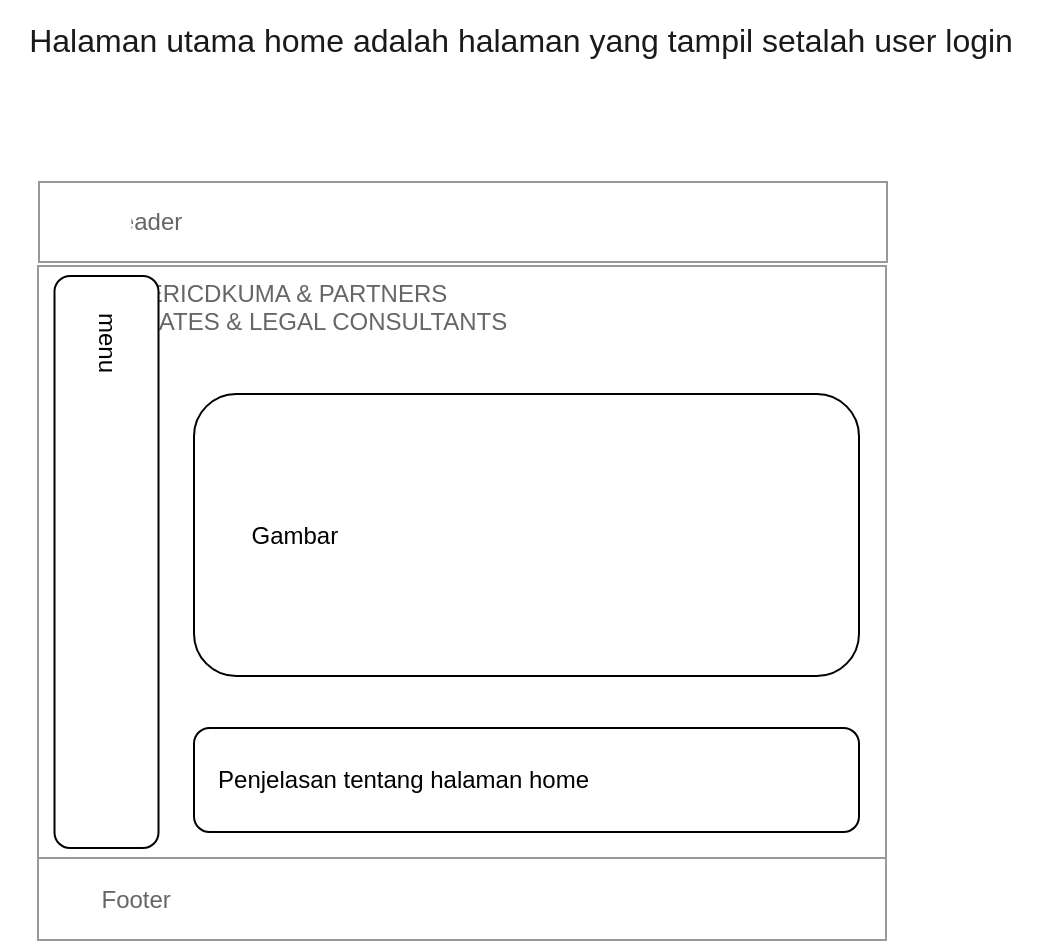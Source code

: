 <mxfile version="21.6.2" type="github" pages="62">
  <diagram id="Kwiq0B4fwXU45C-5wUuJ" name="Page-8">
    <mxGraphModel dx="880" dy="414" grid="1" gridSize="13" guides="1" tooltips="1" connect="1" arrows="1" fold="1" page="1" pageScale="1" pageWidth="1169" pageHeight="827" math="0" shadow="0">
      <root>
        <mxCell id="0" />
        <mxCell id="1" parent="0" />
        <mxCell id="8UaubRYlyO_xJYh7CFEz-1" value="&lt;span id=&quot;page406R_mcid20&quot; class=&quot;markedContent&quot;&gt;&lt;span dir=&quot;ltr&quot; role=&quot;presentation&quot; style=&quot;left: 151.227px; top: 782.075px; font-size: 16px; font-family: sans-serif; transform: scaleX(0.9);&quot;&gt;Halaman&lt;/span&gt;&lt;/span&gt;&lt;span id=&quot;page406R_mcid21&quot; class=&quot;markedContent&quot;&gt;&lt;span dir=&quot;ltr&quot; role=&quot;presentation&quot; style=&quot;left: 208.827px; top: 782.075px; font-size: 16px; font-family: sans-serif;&quot;&gt; &lt;/span&gt;&lt;span dir=&quot;ltr&quot; role=&quot;presentation&quot; style=&quot;left: 212.987px; top: 782.075px; font-size: 16px; font-family: sans-serif; transform: scaleX(0.894);&quot;&gt;utama home adalah halaman yang tampil setalah user login&lt;/span&gt;&lt;/span&gt;" style="text;html=1;align=center;verticalAlign=middle;resizable=0;points=[];autosize=1;strokeColor=none;fillColor=none;fontSize=12;fontColor=#1A1A1A;" parent="1" vertex="1">
          <mxGeometry x="332" y="65" width="520" height="39" as="geometry" />
        </mxCell>
        <mxCell id="aUOEc2ZG9Jc6EhIkLG3P-1" value="&lt;span style=&quot;white-space: pre;&quot;&gt; &lt;/span&gt;&lt;span style=&quot;white-space: pre;&quot;&gt; &lt;/span&gt;&lt;span style=&quot;white-space: pre;&quot;&gt; &lt;/span&gt;&lt;span style=&quot;white-space: pre;&quot;&gt; &lt;/span&gt;&lt;span style=&quot;white-space: pre;&quot;&gt; &lt;/span&gt;&lt;span style=&quot;white-space: pre;&quot;&gt; &lt;/span&gt;&lt;span style=&quot;white-space: pre;&quot;&gt; &lt;/span&gt;&lt;span style=&quot;white-space: pre;&quot;&gt; &lt;/span&gt;Header" style="strokeWidth=1;shadow=0;dashed=0;align=center;html=1;shape=mxgraph.mockup.forms.rrect;fillColor=#ffffff;rSize=0;fontColor=#666666;align=left;spacingLeft=3;strokeColor=#999999;" parent="1" vertex="1">
          <mxGeometry x="351.5" y="156" width="424" height="40" as="geometry" />
        </mxCell>
        <mxCell id="aUOEc2ZG9Jc6EhIkLG3P-2" value="&lt;span style=&quot;white-space: pre;&quot;&gt; &lt;/span&gt;&lt;span style=&quot;white-space: pre;&quot;&gt; &lt;/span&gt;&lt;span style=&quot;white-space: pre;&quot;&gt; &lt;/span&gt;&lt;span style=&quot;white-space: pre;&quot;&gt; &lt;/span&gt;&lt;span style=&quot;white-space: pre;&quot;&gt; &lt;/span&gt;&lt;span style=&quot;white-space: pre;&quot;&gt; &lt;/span&gt;&lt;span style=&quot;white-space: pre;&quot;&gt; &lt;/span&gt;&lt;span style=&quot;white-space: pre;&quot;&gt; &lt;/span&gt;Footer" style="strokeWidth=1;shadow=0;dashed=0;align=center;html=1;shape=mxgraph.mockup.forms.rrect;fillColor=#ffffff;rSize=0;fontColor=#666666;align=left;spacingLeft=3;strokeColor=#999999;" parent="1" vertex="1">
          <mxGeometry x="351" y="494" width="424" height="41" as="geometry" />
        </mxCell>
        <mxCell id="aUOEc2ZG9Jc6EhIkLG3P-3" value="&lt;div&gt;&lt;span style=&quot;white-space: pre;&quot;&gt; &lt;/span&gt;&lt;span style=&quot;white-space: pre;&quot;&gt; &lt;/span&gt;&lt;span style=&quot;white-space: pre;&quot;&gt; &lt;/span&gt;&lt;span style=&quot;white-space: pre;&quot;&gt; &lt;/span&gt;&lt;span style=&quot;white-space: pre;&quot;&gt; &lt;/span&gt;FREDERICDKUMA &amp;amp; PARTNERS &lt;br&gt;&lt;/div&gt;&lt;div&gt;&lt;span style=&quot;white-space: pre;&quot;&gt; &lt;/span&gt;&lt;span style=&quot;white-space: pre;&quot;&gt; &lt;/span&gt;&lt;span style=&quot;white-space: pre;&quot;&gt; &lt;/span&gt;&lt;span style=&quot;white-space: pre;&quot;&gt; &lt;/span&gt;ADVOCATES &amp;amp; LEGAL CONSULTANTS&lt;/div&gt;" style="strokeWidth=1;shadow=0;dashed=0;align=center;html=1;shape=mxgraph.mockup.forms.rrect;fillColor=#ffffff;rSize=0;fontColor=#666666;align=left;spacingLeft=3;strokeColor=#999999;verticalAlign=top;whiteSpace=wrap;" parent="1" vertex="1">
          <mxGeometry x="351" y="198" width="424" height="296" as="geometry" />
        </mxCell>
        <mxCell id="aUOEc2ZG9Jc6EhIkLG3P-5" value="&lt;span style=&quot;white-space: pre;&quot;&gt; &lt;/span&gt;&lt;span style=&quot;white-space: pre;&quot;&gt; &lt;/span&gt;&lt;span style=&quot;white-space: pre;&quot;&gt; &lt;/span&gt;&lt;span style=&quot;white-space: pre;&quot;&gt; &lt;/span&gt;&amp;nbsp; &lt;span style=&quot;white-space: pre;&quot;&gt; &lt;/span&gt;&lt;span style=&quot;white-space: pre;&quot;&gt; &lt;/span&gt;Gambar" style="rounded=1;whiteSpace=wrap;html=1;fontSize=12;align=left;" parent="1" vertex="1">
          <mxGeometry x="429" y="262" width="332.5" height="141" as="geometry" />
        </mxCell>
        <mxCell id="aUOEc2ZG9Jc6EhIkLG3P-7" value="&lt;span style=&quot;white-space: pre;&quot;&gt; &lt;/span&gt;&lt;span style=&quot;white-space: pre;&quot;&gt; &lt;/span&gt;&lt;span style=&quot;white-space: pre;&quot;&gt; &lt;/span&gt;Penjelasan tentang halaman home" style="rounded=1;whiteSpace=wrap;html=1;fontSize=12;align=left;" parent="1" vertex="1">
          <mxGeometry x="429" y="429" width="332.5" height="52" as="geometry" />
        </mxCell>
        <mxCell id="aUOEc2ZG9Jc6EhIkLG3P-10" value="&lt;span style=&quot;white-space: pre;&quot;&gt; &lt;/span&gt;&lt;span style=&quot;white-space: pre;&quot;&gt; &lt;/span&gt;&lt;span style=&quot;white-space: pre;&quot;&gt; &lt;/span&gt;&lt;span style=&quot;white-space: pre;&quot;&gt; &lt;/span&gt;&lt;span style=&quot;white-space: pre;&quot;&gt; &lt;/span&gt;menu" style="rounded=1;whiteSpace=wrap;html=1;fontSize=12;align=left;rotation=90;" parent="1" vertex="1">
          <mxGeometry x="242.25" y="320" width="286" height="52" as="geometry" />
        </mxCell>
        <mxCell id="aUOEc2ZG9Jc6EhIkLG3P-11" value="" style="shape=image;html=1;verticalAlign=top;verticalLabelPosition=bottom;labelBackgroundColor=#ffffff;imageAspect=0;aspect=fixed;image=https://cdn2.iconfinder.com/data/icons/essential-web-3/50/filter-circle-menu-text-form-128.png;fontSize=12;fontColor=#1A1A1A;fillColor=#CCCCCC;imageBackground=#FFFFFF;" parent="1" vertex="1">
          <mxGeometry x="372.75" y="163.5" width="25" height="25" as="geometry" />
        </mxCell>
      </root>
    </mxGraphModel>
  </diagram>
  <diagram id="ukH5AUdeDFG5VR6GUy31" name="Page-71">
    <mxGraphModel dx="1257" dy="591" grid="1" gridSize="10" guides="1" tooltips="1" connect="1" arrows="1" fold="1" page="1" pageScale="1" pageWidth="1169" pageHeight="827" math="0" shadow="0">
      <root>
        <mxCell id="0" />
        <mxCell id="1" parent="0" />
        <mxCell id="RJZg078e0sgFjnf8ShuR-1" value="&lt;div style=&quot;font-size: 22px;&quot; align=&quot;justify&quot;&gt;&lt;font style=&quot;font-size: 22px;&quot; face=&quot;Times New Roman&quot;&gt;1. Sebagian besar objek wisata Pantai Florida dan pantai lainnya belum dikenal secara luas baik wisatawan lokal maupun luar daerah&lt;/font&gt;&lt;/div&gt;&lt;div&gt;&lt;br&gt;&lt;/div&gt;&lt;div style=&quot;font-size: 22px;&quot; align=&quot;justify&quot;&gt;&lt;font style=&quot;font-size: 22px;&quot; face=&quot;Times New Roman&quot;&gt;2. Objek wisata pantai florida tidak dapat mempromosikan fasilitas yang dimiliki karena kurangnya SDM dalam mengembangkan promosi website tersebut.&lt;/font&gt;&lt;/div&gt;&lt;div&gt;&lt;br&gt;&lt;/div&gt;&lt;div style=&quot;font-size: 22px;&quot; align=&quot;justify&quot;&gt;&lt;font style=&quot;font-size: 22px;&quot; face=&quot;Times New Roman&quot;&gt;3. Belum mempunyai website untuk menarik pengunjung lokal ataupun pengunjung dari luar daerah&lt;/font&gt;&lt;/div&gt;&lt;div style=&quot;font-size: 20px;&quot; align=&quot;justify&quot;&gt;&lt;br&gt;&lt;/div&gt;&lt;div style=&quot;font-size: 22px;&quot; align=&quot;justify&quot;&gt;&lt;font style=&quot;font-size: 22px;&quot; face=&quot;Times New Roman&quot;&gt;4. Dalam hal mengimplementasi pengembangan SDM mengenai website wisata pantai florida sebagai sarana promosi pariwisata belum tersedia&lt;/font&gt;&lt;br&gt;&lt;/div&gt;" style="whiteSpace=wrap;html=1;aspect=fixed;" parent="1" vertex="1">
          <mxGeometry x="130" y="30" width="480" height="480" as="geometry" />
        </mxCell>
        <mxCell id="RJZg078e0sgFjnf8ShuR-2" value="" style="line;strokeWidth=2;html=1;" parent="1" vertex="1">
          <mxGeometry x="130" y="60" width="480" height="10" as="geometry" />
        </mxCell>
        <mxCell id="RJZg078e0sgFjnf8ShuR-3" value="&lt;font style=&quot;font-size: 27px;&quot; face=&quot;Times New Roman&quot;&gt;&lt;span style=&quot;white-space: pre;&quot;&gt;&#x9;&lt;/span&gt;&lt;span style=&quot;white-space: pre;&quot;&gt;&#x9;&lt;/span&gt;&amp;nbsp;&amp;nbsp;&amp;nbsp;&amp;nbsp; Identifikasi Masalah&lt;/font&gt;" style="text;html=1;fontSize=24;fontStyle=1;verticalAlign=middle;align=center;" parent="1" vertex="1">
          <mxGeometry x="265" y="40" width="70" height="20" as="geometry" />
        </mxCell>
        <mxCell id="Fy1D4bM2S2_4IXWLgxio-1" value="" style="endArrow=classic;html=1;rounded=0;" parent="1" edge="1">
          <mxGeometry width="50" height="50" relative="1" as="geometry">
            <mxPoint x="360" y="520" as="sourcePoint" />
            <mxPoint x="360" y="580" as="targetPoint" />
          </mxGeometry>
        </mxCell>
        <mxCell id="g4P527TxQaOuCoAw0V2m-1" value="&lt;div align=&quot;justify&quot;&gt;&lt;font style=&quot;font-size: 22px;&quot; face=&quot;Times New Roman&quot;&gt;1. Bagaimana caranya agar objek wisata pantai florida dan pantai lainnya belum dikenal secara luas baik wisatawan lokal maupun luar daerah ? &lt;br&gt;&lt;/font&gt;&lt;/div&gt;&lt;div align=&quot;justify&quot;&gt;&lt;font style=&quot;font-size: 22px;&quot; face=&quot;Times New Roman&quot;&gt;&lt;br&gt;&lt;/font&gt;&lt;/div&gt;&lt;div align=&quot;justify&quot;&gt;&lt;font style=&quot;font-size: 22px;&quot; face=&quot;Times New Roman&quot;&gt;2. Bagaimana merancang website wisata pantai florida anyer dan pantai lainnya sebagai media sarana promosi pariwisata dan dapat memberikan informasi kepada wisatawan lokal maupun luar daerah tentang wisata pantai florida ? &lt;br&gt;&lt;/font&gt;&lt;/div&gt;&lt;div align=&quot;justify&quot;&gt;&lt;font style=&quot;font-size: 22px;&quot; face=&quot;Times New Roman&quot;&gt;&lt;br&gt;&lt;/font&gt;&lt;/div&gt;&lt;div align=&quot;justify&quot;&gt;&lt;font style=&quot;font-size: 22px;&quot; face=&quot;Times New Roman&quot;&gt;3. Bagaimana caranya mengimplementasi pengembangan SDM mengenai website wisata pantai florida dan pantai lainnya sebagai sarana promosi pariwisata dan informasi bagi wisatawan ?&lt;br&gt;&lt;/font&gt;&lt;/div&gt;" style="whiteSpace=wrap;html=1;aspect=fixed;" parent="1" vertex="1">
          <mxGeometry x="130" y="610" width="480" height="480" as="geometry" />
        </mxCell>
        <mxCell id="g4P527TxQaOuCoAw0V2m-2" value="" style="line;strokeWidth=2;html=1;" parent="1" vertex="1">
          <mxGeometry x="130" y="640" width="480" height="10" as="geometry" />
        </mxCell>
        <mxCell id="g4P527TxQaOuCoAw0V2m-3" value="&lt;font style=&quot;font-size: 27px;&quot; face=&quot;Times New Roman&quot;&gt;&lt;span style=&quot;white-space: pre;&quot;&gt;&#x9;&lt;/span&gt;&lt;span style=&quot;white-space: pre;&quot;&gt;&#x9;&lt;/span&gt;&amp;nbsp;&amp;nbsp;&amp;nbsp;&amp;nbsp; Rumusan Masalah&lt;/font&gt;" style="text;html=1;fontSize=24;fontStyle=1;verticalAlign=middle;align=center;" parent="1" vertex="1">
          <mxGeometry x="265" y="620" width="70" height="20" as="geometry" />
        </mxCell>
        <mxCell id="lf9mlmHtWgQoCaFbn0Hk-1" value="" style="endArrow=classic;html=1;rounded=0;" parent="1" edge="1">
          <mxGeometry width="50" height="50" relative="1" as="geometry">
            <mxPoint x="369.5" y="1100" as="sourcePoint" />
            <mxPoint x="369.5" y="1160" as="targetPoint" />
          </mxGeometry>
        </mxCell>
        <mxCell id="vmDjhj_NYZQh3cGIe5EG-1" value="&lt;div style=&quot;font-size: 30px;&quot; align=&quot;justify&quot;&gt;&lt;p&gt;&lt;font style=&quot;font-size: 30px;&quot; face=&quot;Times New Roman&quot;&gt;Metode penelitian yang diambil oleh peneliti dalam merancang website wisata bahari menggunakan tahapan observasi, wawancara, dan studi pustaka&lt;/font&gt;&lt;br&gt;&lt;/p&gt;&lt;/div&gt;" style="whiteSpace=wrap;html=1;aspect=fixed;" parent="1" vertex="1">
          <mxGeometry x="130" y="1200" width="480" height="480" as="geometry" />
        </mxCell>
        <mxCell id="vmDjhj_NYZQh3cGIe5EG-2" value="" style="line;strokeWidth=2;html=1;" parent="1" vertex="1">
          <mxGeometry x="130" y="1230" width="480" height="10" as="geometry" />
        </mxCell>
        <mxCell id="vmDjhj_NYZQh3cGIe5EG-3" value="&lt;font style=&quot;font-size: 27px;&quot; face=&quot;Times New Roman&quot;&gt;&lt;span style=&quot;white-space: pre;&quot;&gt;&#x9;&lt;/span&gt;&lt;span style=&quot;white-space: pre;&quot;&gt;&#x9;&lt;/span&gt;&lt;span style=&quot;white-space: pre;&quot;&gt;&#x9;&lt;/span&gt;Metode Penelitian&lt;br&gt;&lt;/font&gt;" style="text;html=1;fontSize=24;fontStyle=1;verticalAlign=middle;align=center;" parent="1" vertex="1">
          <mxGeometry x="265" y="1210" width="70" height="20" as="geometry" />
        </mxCell>
        <mxCell id="TrM5ZpJbRjQj65X0uv2T-1" value="" style="endArrow=classic;html=1;rounded=0;edgeStyle=elbowEdgeStyle;" parent="1" edge="1">
          <mxGeometry width="50" height="50" relative="1" as="geometry">
            <mxPoint x="640" y="1403.5" as="sourcePoint" />
            <mxPoint x="830" y="160" as="targetPoint" />
            <Array as="points">
              <mxPoint x="740" y="650" />
            </Array>
          </mxGeometry>
        </mxCell>
        <mxCell id="eqjZsQcwSvSfYWWk4jWl-4" value="&lt;div align=&quot;justify&quot;&gt;&lt;font style=&quot;font-size: 22px;&quot; face=&quot;Times New Roman&quot;&gt;1. Merancang website pantai florida dan pantai lainnya dengan tujuan agar dapat mempromosikan dan memberikan informasi mengenai objek-objek wisata yang ada di daerah pantai florida&lt;/font&gt;&lt;/div&gt;&lt;div align=&quot;justify&quot;&gt;&lt;font style=&quot;font-size: 22px;&quot; face=&quot;Times New Roman&quot;&gt;&lt;br&gt;&lt;/font&gt;&lt;/div&gt;&lt;div align=&quot;justify&quot;&gt;&lt;font style=&quot;font-size: 22px;&quot; face=&quot;Times New Roman&quot;&gt;2. Pemberdayaan SDM mengenai promosi berbasis website pantai florida anyer agar para wisatawan lokal maupun luar daerah agar lebih mudah dalam mendapatkan informasi mengenai wisata pantai florida dan pantai lainnya.&lt;br&gt;&lt;/font&gt;&lt;/div&gt;" style="whiteSpace=wrap;html=1;aspect=fixed;" parent="1" vertex="1">
          <mxGeometry x="910" y="30" width="480" height="480" as="geometry" />
        </mxCell>
        <mxCell id="eqjZsQcwSvSfYWWk4jWl-5" value="" style="line;strokeWidth=2;html=1;" parent="1" vertex="1">
          <mxGeometry x="910" y="60" width="480" height="10" as="geometry" />
        </mxCell>
        <mxCell id="eqjZsQcwSvSfYWWk4jWl-6" value="&lt;font style=&quot;font-size: 27px;&quot; face=&quot;Times New Roman&quot;&gt;&lt;span style=&quot;white-space: pre;&quot;&gt;&#x9;&lt;/span&gt;&lt;span style=&quot;white-space: pre;&quot;&gt;&#x9;&lt;/span&gt;&lt;span style=&quot;white-space: pre;&quot;&gt;&#x9;&lt;/span&gt;Rancangan Penelitian&lt;br&gt;&lt;/font&gt;" style="text;html=1;fontSize=24;fontStyle=1;verticalAlign=middle;align=center;" parent="1" vertex="1">
          <mxGeometry x="1045" y="40" width="70" height="20" as="geometry" />
        </mxCell>
        <mxCell id="eqjZsQcwSvSfYWWk4jWl-7" value="" style="endArrow=classic;html=1;rounded=0;" parent="1" edge="1">
          <mxGeometry width="50" height="50" relative="1" as="geometry">
            <mxPoint x="1168" y="520" as="sourcePoint" />
            <mxPoint x="1168" y="580" as="targetPoint" />
          </mxGeometry>
        </mxCell>
      </root>
    </mxGraphModel>
  </diagram>
  <diagram id="L2x_LTBGuTbYfTGx8LE-" name="Page-70">
    <mxGraphModel dx="880" dy="414" grid="1" gridSize="10" guides="1" tooltips="1" connect="1" arrows="1" fold="1" page="1" pageScale="1" pageWidth="1169" pageHeight="827" background="#ffffff" math="0" shadow="0">
      <root>
        <mxCell id="0" />
        <mxCell id="1" parent="0" />
        <mxCell id="6wfAlLiMw2IwDGWNs_dZ-7" value="" style="whiteSpace=wrap;html=1;aspect=fixed;" parent="1" vertex="1">
          <mxGeometry x="1120" y="40" width="520" height="520" as="geometry" />
        </mxCell>
        <mxCell id="6wfAlLiMw2IwDGWNs_dZ-8" value="" style="line;strokeWidth=2;html=1;" parent="1" vertex="1">
          <mxGeometry x="1120" y="70" width="520" height="10" as="geometry" />
        </mxCell>
        <mxCell id="6wfAlLiMw2IwDGWNs_dZ-9" value="&lt;font face=&quot;Times New Roman&quot;&gt;&lt;span style=&quot;white-space: pre;&quot;&gt;&#x9;&lt;/span&gt;&lt;span style=&quot;white-space: pre;&quot;&gt;&#x9;&lt;/span&gt;&amp;nbsp;&amp;nbsp;&amp;nbsp;&amp;nbsp; Identifikasi Masalah&lt;/font&gt;" style="text;html=1;fontSize=24;fontStyle=1;verticalAlign=middle;align=center;" parent="1" vertex="1">
          <mxGeometry x="1255" y="50" width="70" height="20" as="geometry" />
        </mxCell>
        <mxCell id="6wfAlLiMw2IwDGWNs_dZ-10" value="&lt;div style=&quot;font-size: 18px;&quot; align=&quot;justify&quot;&gt;1. Sebagian besar objek wisata Pantai Florida dan pantai lainnya belum dikenal secara luas baik wisatawan lokal maupun luar daerah.&lt;/div&gt;" style="rounded=1;whiteSpace=wrap;html=1;fontFamily=Times New Roman;fontSize=14;align=center;" parent="1" vertex="1">
          <mxGeometry x="1133.75" y="95" width="486.25" height="90" as="geometry" />
        </mxCell>
        <mxCell id="6wfAlLiMw2IwDGWNs_dZ-11" value="&lt;div style=&quot;font-size: 18px;&quot; align=&quot;justify&quot;&gt;&amp;nbsp;2. &lt;span&gt;Objek wisata pantai florida tidak dapat mempromosikan fasilitas yang dimiliki karena kurangnya SDM dalam mengembangkan promosi website tersebut.&lt;/span&gt;&lt;/div&gt;" style="rounded=1;whiteSpace=wrap;html=1;fontFamily=Times New Roman;fontSize=14;" parent="1" vertex="1">
          <mxGeometry x="1136.88" y="196.75" width="486.25" height="106.5" as="geometry" />
        </mxCell>
        <mxCell id="6wfAlLiMw2IwDGWNs_dZ-12" value="&lt;div style=&quot;font-size: 18px;&quot; align=&quot;justify&quot;&gt;&lt;span&gt;3.Belum mempunyai website untuk menarik pengunjung lokal ataupun pengunjung dari luar daerah.&lt;/span&gt;&lt;/div&gt;" style="rounded=1;whiteSpace=wrap;html=1;fontFamily=Times New Roman;fontSize=14;" parent="1" vertex="1">
          <mxGeometry x="1131.25" y="319.5" width="487.5" height="94" as="geometry" />
        </mxCell>
        <mxCell id="6wfAlLiMw2IwDGWNs_dZ-49" value="" style="endArrow=classic;html=1;rounded=0;" parent="1" edge="1">
          <mxGeometry width="50" height="50" relative="1" as="geometry">
            <mxPoint x="1376.29" y="570" as="sourcePoint" />
            <mxPoint x="1376.29" y="630" as="targetPoint" />
          </mxGeometry>
        </mxCell>
        <mxCell id="6wfAlLiMw2IwDGWNs_dZ-50" value="" style="endArrow=classic;html=1;rounded=0;" parent="1" edge="1">
          <mxGeometry width="50" height="50" relative="1" as="geometry">
            <mxPoint x="1383.41" y="1175" as="sourcePoint" />
            <mxPoint x="1383.41" y="1235" as="targetPoint" />
          </mxGeometry>
        </mxCell>
        <mxCell id="6wfAlLiMw2IwDGWNs_dZ-51" value="" style="endArrow=classic;html=1;rounded=0;edgeStyle=elbowEdgeStyle;" parent="1" edge="1">
          <mxGeometry width="50" height="50" relative="1" as="geometry">
            <mxPoint x="1630" y="1480" as="sourcePoint" />
            <mxPoint x="1820" y="236.5" as="targetPoint" />
            <Array as="points">
              <mxPoint x="1730" y="726.5" />
            </Array>
          </mxGeometry>
        </mxCell>
        <mxCell id="6wfAlLiMw2IwDGWNs_dZ-78" value="" style="whiteSpace=wrap;html=1;aspect=fixed;" parent="1" vertex="1">
          <mxGeometry x="1120" y="645.89" width="514.11" height="514.11" as="geometry" />
        </mxCell>
        <mxCell id="6wfAlLiMw2IwDGWNs_dZ-79" value="" style="line;strokeWidth=2;html=1;" parent="1" vertex="1">
          <mxGeometry x="1120" y="675.89" width="520" height="10" as="geometry" />
        </mxCell>
        <mxCell id="6wfAlLiMw2IwDGWNs_dZ-80" value="&lt;font face=&quot;Times New Roman&quot;&gt;&lt;span style=&quot;white-space: pre;&quot;&gt;&#x9;&lt;/span&gt;&lt;span style=&quot;white-space: pre;&quot;&gt;&#x9;&lt;/span&gt;&amp;nbsp;&amp;nbsp;&amp;nbsp;&amp;nbsp; Rumusan Masalah&lt;/font&gt;" style="text;html=1;fontSize=24;fontStyle=1;verticalAlign=middle;align=center;" parent="1" vertex="1">
          <mxGeometry x="1255" y="655.89" width="70" height="20" as="geometry" />
        </mxCell>
        <mxCell id="6wfAlLiMw2IwDGWNs_dZ-81" value="&lt;div style=&quot;font-size: 18px;&quot; align=&quot;justify&quot;&gt;&lt;div style=&quot;font-size: 18px;&quot; align=&quot;justify&quot;&gt;&lt;p&gt;1. Bagaimana&amp;nbsp; caranya agar objek wisata Pantai Florida dan pantai lainnya belum dikenal secara luas baik wisatawan lokal maupun luar daerah ?&lt;/p&gt;&lt;/div&gt;&lt;/div&gt;" style="rounded=1;whiteSpace=wrap;html=1;fontFamily=Times New Roman;fontSize=14;align=center;" parent="1" vertex="1">
          <mxGeometry x="1131.25" y="715.45" width="486.25" height="119.11" as="geometry" />
        </mxCell>
        <mxCell id="6wfAlLiMw2IwDGWNs_dZ-82" value="&lt;div style=&quot;font-size: 18px;&quot; align=&quot;left&quot;&gt;&lt;div style=&quot;&quot;&gt;&lt;p&gt;2. Bagaimana&amp;nbsp; merancang website wisata pantai florida anyer dan pantai lainnya sebagai media sarana promosi pariwisata dan dapat memberikan informasi kepada wisatawan lokal maupun luar daerah tentang wisata pantai florida ?&lt;/p&gt;&lt;/div&gt;&lt;/div&gt;" style="rounded=1;whiteSpace=wrap;html=1;fontFamily=Times New Roman;fontSize=14;align=left;" parent="1" vertex="1">
          <mxGeometry x="1128.44" y="866.32" width="493.12" height="117.36" as="geometry" />
        </mxCell>
        <mxCell id="6wfAlLiMw2IwDGWNs_dZ-83" value="&lt;div style=&quot;font-size: 18px;&quot; align=&quot;justify&quot;&gt;&lt;div style=&quot;font-size: 18px;&quot; align=&quot;justify&quot;&gt;3. Bagaimana Implementasi pengembangan SDM mengenai&lt;i&gt; website &lt;/i&gt;wisata pantai florida dan pantai lainnya sebagai sarana promosi pariwisata dan informasi bagi wisatawan?&lt;/div&gt;&lt;/div&gt;" style="rounded=1;whiteSpace=wrap;html=1;fontFamily=Times New Roman;fontSize=14;" parent="1" vertex="1">
          <mxGeometry x="1125" y="1008" width="495" height="118" as="geometry" />
        </mxCell>
        <mxCell id="6wfAlLiMw2IwDGWNs_dZ-92" value="&lt;div style=&quot;font-size: 24px;&quot; align=&quot;left&quot;&gt;&lt;p&gt;Metode Penelitian yang &lt;br&gt;diambil oleh peneliti dalam merancang website wisata bahari menggunakan &lt;br&gt;tahapan observasi, wawancara, dan studi pustaka&lt;br&gt;&lt;/p&gt;&lt;/div&gt;" style="whiteSpace=wrap;html=1;aspect=fixed;" parent="1" vertex="1">
          <mxGeometry x="1199.5" y="1270" width="360" height="360" as="geometry" />
        </mxCell>
        <mxCell id="6wfAlLiMw2IwDGWNs_dZ-93" value="" style="line;strokeWidth=2;html=1;" parent="1" vertex="1">
          <mxGeometry x="1199.5" y="1300" width="361" height="10" as="geometry" />
        </mxCell>
        <mxCell id="6wfAlLiMw2IwDGWNs_dZ-95" value="&lt;font face=&quot;Times New Roman&quot;&gt;Metode Penelitian&lt;br&gt;&lt;/font&gt;" style="text;html=1;fontSize=24;fontStyle=1;verticalAlign=middle;align=center;" parent="1" vertex="1">
          <mxGeometry x="1334.5" y="1280" width="70" height="20" as="geometry" />
        </mxCell>
        <mxCell id="6wfAlLiMw2IwDGWNs_dZ-102" value="" style="whiteSpace=wrap;html=1;aspect=fixed;" parent="1" vertex="1">
          <mxGeometry x="1870" y="40" width="514.11" height="514.11" as="geometry" />
        </mxCell>
        <mxCell id="6wfAlLiMw2IwDGWNs_dZ-103" value="" style="line;strokeWidth=2;html=1;" parent="1" vertex="1">
          <mxGeometry x="1870" y="70" width="520" height="10" as="geometry" />
        </mxCell>
        <mxCell id="6wfAlLiMw2IwDGWNs_dZ-104" value="&lt;font face=&quot;Times New Roman&quot;&gt;&lt;span style=&quot;white-space: pre;&quot;&gt;&#x9;&lt;/span&gt;&lt;span style=&quot;white-space: pre;&quot;&gt;&#x9;&lt;/span&gt;&lt;span style=&quot;white-space: pre;&quot;&gt;&#x9;&lt;/span&gt;Rancangan Penelitian&lt;br&gt;&lt;/font&gt;" style="text;html=1;fontSize=24;fontStyle=1;verticalAlign=middle;align=center;" parent="1" vertex="1">
          <mxGeometry x="2005" y="50" width="70" height="20" as="geometry" />
        </mxCell>
        <mxCell id="6wfAlLiMw2IwDGWNs_dZ-106" value="&lt;div style=&quot;font-size: 18px;&quot; align=&quot;left&quot;&gt;&lt;div style=&quot;font-size: 21px;&quot;&gt;&lt;div style=&quot;&quot; align=&quot;justify&quot;&gt;&lt;font style=&quot;font-size: 21px;&quot;&gt;Merancang website pantai florida dan pantai lainnya dengan tujuan agar dapat&amp;nbsp; mempromosikan dan memberikan informasi mengenai objek-objek wisata yang&amp;nbsp; ada di daerah pantai florida&lt;/font&gt;&lt;/div&gt;&lt;p&gt;&lt;/p&gt;&lt;/div&gt;&lt;/div&gt;" style="rounded=1;whiteSpace=wrap;html=1;fontFamily=Times New Roman;fontSize=14;align=left;" parent="1" vertex="1">
          <mxGeometry x="1880" y="112.64" width="490" height="187.36" as="geometry" />
        </mxCell>
        <mxCell id="6wfAlLiMw2IwDGWNs_dZ-107" value="&lt;div style=&quot;font-size: 18px;&quot; align=&quot;justify&quot;&gt;&lt;div style=&quot;font-size: 21px;&quot; align=&quot;justify&quot;&gt;&lt;div style=&quot;&quot; align=&quot;justify&quot;&gt;&lt;font style=&quot;font-size: 21px;&quot;&gt;Pemberdayaan SDM mengenai promosi berbasis &lt;i&gt;website &lt;/i&gt;wisata pantai florida anyer agar para wisatawan lokal maupun luar daerah lebih mudah dalam mendapatkan informasi mengenai wisata pantai&amp;nbsp; florida dan&amp;nbsp; pantai lainnya.&lt;/font&gt;&lt;/div&gt;&lt;/div&gt;&lt;/div&gt;" style="rounded=1;whiteSpace=wrap;html=1;fontFamily=Times New Roman;fontSize=14;" parent="1" vertex="1">
          <mxGeometry x="1880" y="335" width="490" height="155" as="geometry" />
        </mxCell>
        <mxCell id="6wfAlLiMw2IwDGWNs_dZ-108" value="" style="whiteSpace=wrap;html=1;aspect=fixed;" parent="1" vertex="1">
          <mxGeometry x="1870" y="645.89" width="520" height="520" as="geometry" />
        </mxCell>
        <mxCell id="6wfAlLiMw2IwDGWNs_dZ-109" value="" style="line;strokeWidth=2;html=1;" parent="1" vertex="1">
          <mxGeometry x="1870" y="675.89" width="520" height="10" as="geometry" />
        </mxCell>
        <mxCell id="6wfAlLiMw2IwDGWNs_dZ-110" value="&lt;font face=&quot;Times New Roman&quot;&gt;&lt;span style=&quot;white-space: pre;&quot;&gt;&#x9;&lt;/span&gt;&lt;span style=&quot;white-space: pre;&quot;&gt;&#x9;&lt;/span&gt;&lt;span style=&quot;white-space: pre;&quot;&gt;&#x9;&lt;/span&gt;Manfaat Penelitian&lt;br&gt;&lt;/font&gt;" style="text;html=1;fontSize=24;fontStyle=1;verticalAlign=middle;align=center;" parent="1" vertex="1">
          <mxGeometry x="2005" y="655.89" width="70" height="20" as="geometry" />
        </mxCell>
        <mxCell id="6wfAlLiMw2IwDGWNs_dZ-111" value="&lt;div style=&quot;font-size: 18px;&quot; align=&quot;justify&quot;&gt;&lt;div style=&quot;font-size: 20px;&quot; align=&quot;justify&quot;&gt;&lt;p&gt;1. Dapat memberikan rekomendasi mengenai tempat wisata yang ada di daerah pantai florida dan pantai lainnya kepada wisatawan yang ingin berkunjung.&lt;/p&gt;&lt;/div&gt;&lt;/div&gt;" style="rounded=1;whiteSpace=wrap;html=1;fontFamily=Times New Roman;fontSize=14;align=center;" parent="1" vertex="1">
          <mxGeometry x="1886.88" y="700.89" width="486.25" height="90" as="geometry" />
        </mxCell>
        <mxCell id="6wfAlLiMw2IwDGWNs_dZ-112" value="&lt;div style=&quot;font-size: 20px;&quot; align=&quot;justify&quot;&gt;2. Dapat memberikan informasi mengenai objek-objek wisata yang ada di daerah pantai florida sehingga dapat meningkatkan jumlah wisatawan&amp;nbsp; yang berkunjung.&lt;/div&gt;" style="rounded=1;whiteSpace=wrap;html=1;fontFamily=Times New Roman;fontSize=14;" parent="1" vertex="1">
          <mxGeometry x="1886.88" y="802.64" width="486.25" height="106.5" as="geometry" />
        </mxCell>
        <mxCell id="6wfAlLiMw2IwDGWNs_dZ-113" value="&lt;div style=&quot;font-size: 21px;&quot; align=&quot;justify&quot;&gt;3. Dapat menjadi sebuah wadah baru sebagai sarana promosi wisata pantai florida anyer dan pantai lainnya&lt;/div&gt;" style="rounded=1;whiteSpace=wrap;html=1;fontFamily=Times New Roman;fontSize=14;" parent="1" vertex="1">
          <mxGeometry x="1881.25" y="925.39" width="487.5" height="94" as="geometry" />
        </mxCell>
        <mxCell id="6wfAlLiMw2IwDGWNs_dZ-114" value="&lt;div style=&quot;font-size: 20px;&quot; align=&quot;justify&quot;&gt;&lt;span&gt;4. Dalam hal mengimplementasi pengembangan SDM mengenai website wisata pantai florida dan beberapa pantai lainnya sebagai sarana promosi pariwisata belum tersedia&lt;br&gt;&lt;/span&gt;&lt;/div&gt;" style="rounded=1;whiteSpace=wrap;html=1;fontFamily=Times New Roman;fontSize=14;" parent="1" vertex="1">
          <mxGeometry x="1880.63" y="1036.39" width="489.37" height="119.5" as="geometry" />
        </mxCell>
        <mxCell id="6wfAlLiMw2IwDGWNs_dZ-115" value="" style="endArrow=classic;html=1;rounded=0;" parent="1" edge="1">
          <mxGeometry width="50" height="50" relative="1" as="geometry">
            <mxPoint x="2129.41" y="570" as="sourcePoint" />
            <mxPoint x="2129.41" y="630" as="targetPoint" />
          </mxGeometry>
        </mxCell>
        <mxCell id="6wfAlLiMw2IwDGWNs_dZ-116" value="&lt;font style=&quot;font-size: 21px;&quot; face=&quot;Times New Roman&quot;&gt;Pembuatan Website ini agar dapat &lt;br style=&quot;&quot;&gt;memberikan informasi lebih lengkap mengenai wisata pantai florida anyer &lt;br style=&quot;&quot;&gt;sehingga wisata yang ada di daerah Pantai florida dapat dikenali lebih &lt;br style=&quot;&quot;&gt;banyak oleh para wisatawan lokal maupun diluar daerah pantai florida dan masyarakat maupun wisatawan juga dapat mengakses informasi wisata &lt;br style=&quot;&quot;&gt;florida dengan informasi yang lebih lengkap dan akurat.&lt;/font&gt;" style="whiteSpace=wrap;html=1;aspect=fixed;fontSize=20;" parent="1" vertex="1">
          <mxGeometry x="1946.56" y="1270" width="360" height="360" as="geometry" />
        </mxCell>
        <mxCell id="6wfAlLiMw2IwDGWNs_dZ-117" value="" style="line;strokeWidth=2;html=1;" parent="1" vertex="1">
          <mxGeometry x="1946.56" y="1300" width="361" height="10" as="geometry" />
        </mxCell>
        <mxCell id="6wfAlLiMw2IwDGWNs_dZ-118" value="&lt;font face=&quot;Times New Roman&quot;&gt;Hasil yang diinginkan&lt;br&gt;&lt;/font&gt;" style="text;html=1;fontSize=24;fontStyle=1;verticalAlign=middle;align=center;" parent="1" vertex="1">
          <mxGeometry x="2081.56" y="1280" width="70" height="20" as="geometry" />
        </mxCell>
        <mxCell id="6wfAlLiMw2IwDGWNs_dZ-119" value="" style="endArrow=classic;html=1;rounded=0;" parent="1" edge="1">
          <mxGeometry width="50" height="50" relative="1" as="geometry">
            <mxPoint x="2115.97" y="1180.5" as="sourcePoint" />
            <mxPoint x="2115.97" y="1240.5" as="targetPoint" />
          </mxGeometry>
        </mxCell>
      </root>
    </mxGraphModel>
  </diagram>
  <diagram id="jGd9saIlMAcPVEykTeLr" name="Page-62">
    <mxGraphModel dx="880" dy="1241" grid="1" gridSize="10" guides="1" tooltips="1" connect="1" arrows="1" fold="1" page="1" pageScale="1" pageWidth="1169" pageHeight="827" background="#ffffff" math="0" shadow="0">
      <root>
        <mxCell id="0" />
        <mxCell id="1" parent="0" />
        <mxCell id="QeIEo_c_-pm4NhkYrNWw-1" value="" style="whiteSpace=wrap;html=1;aspect=fixed;" parent="1" vertex="1">
          <mxGeometry x="100" y="40" width="340" height="340" as="geometry" />
        </mxCell>
        <mxCell id="QeIEo_c_-pm4NhkYrNWw-2" value="" style="line;strokeWidth=2;html=1;" parent="1" vertex="1">
          <mxGeometry x="100" y="70" width="329" height="10" as="geometry" />
        </mxCell>
        <mxCell id="QeIEo_c_-pm4NhkYrNWw-3" value="&lt;font face=&quot;Times New Roman&quot;&gt;Identifikasi Masalah&lt;/font&gt;" style="text;html=1;fontSize=24;fontStyle=1;verticalAlign=middle;align=center;" parent="1" vertex="1">
          <mxGeometry x="235" y="50" width="70" height="20" as="geometry" />
        </mxCell>
        <mxCell id="QeIEo_c_-pm4NhkYrNWw-4" value="&lt;div align=&quot;justify&quot;&gt;1. Sebagian besar objek wisata Pantai Florida dan pantai lainnya belum dikenal secara luas baik wisatawan lokal maupun luar daerah.&lt;/div&gt;" style="rounded=1;whiteSpace=wrap;html=1;fontFamily=Times New Roman;fontSize=14;align=center;" parent="1" vertex="1">
          <mxGeometry x="110" y="80" width="320" height="80" as="geometry" />
        </mxCell>
        <mxCell id="QeIEo_c_-pm4NhkYrNWw-5" value="" style="shape=singleArrow;direction=east;whiteSpace=wrap;html=1;fontFamily=Times New Roman;rotation=90;" parent="1" vertex="1">
          <mxGeometry x="239.53" y="393" width="60.95" height="40.21" as="geometry" />
        </mxCell>
        <mxCell id="QeIEo_c_-pm4NhkYrNWw-6" value="" style="edgeStyle=segmentEdgeStyle;endArrow=classic;html=1;rounded=0;fontFamily=Times New Roman;fontSize=19;shape=flexArrow;width=40.833;endWidth=39;endSize=12.108;" parent="1" edge="1">
          <mxGeometry width="50" height="50" relative="1" as="geometry">
            <mxPoint x="450" y="1070" as="sourcePoint" />
            <mxPoint x="670" y="120" as="targetPoint" />
            <Array as="points">
              <mxPoint x="549" y="1070" />
              <mxPoint x="549" y="120" />
              <mxPoint x="629" y="120" />
            </Array>
          </mxGeometry>
        </mxCell>
        <mxCell id="QeIEo_c_-pm4NhkYrNWw-7" value="&lt;div style=&quot;font-size: 15px;&quot; align=&quot;justify&quot;&gt;&amp;nbsp;2. &lt;span&gt;Objek wisata pantai florida tidak dapat mempromosikan fasilitas yang dimiliki karena kurangnya SDM dalam mengembangkan promosi website tersebut.&lt;/span&gt;&lt;/div&gt;" style="rounded=1;whiteSpace=wrap;html=1;fontFamily=Times New Roman;fontSize=14;" parent="1" vertex="1">
          <mxGeometry x="110" y="173.5" width="320" height="96.5" as="geometry" />
        </mxCell>
        <mxCell id="QeIEo_c_-pm4NhkYrNWw-9" value="&lt;div style=&quot;font-size: 15px;&quot; align=&quot;justify&quot;&gt;&lt;span&gt;3.Belum mempunyai website untuk menarik pengunjung lokal ataupun pengunjung dari luar daerah.&lt;/span&gt;&lt;/div&gt;" style="rounded=1;whiteSpace=wrap;html=1;fontFamily=Times New Roman;fontSize=14;" parent="1" vertex="1">
          <mxGeometry x="110" y="290" width="320" height="73" as="geometry" />
        </mxCell>
        <mxCell id="QeIEo_c_-pm4NhkYrNWw-15" value="" style="whiteSpace=wrap;html=1;aspect=fixed;" parent="1" vertex="1">
          <mxGeometry x="1840" y="40" width="420" height="420" as="geometry" />
        </mxCell>
        <mxCell id="QeIEo_c_-pm4NhkYrNWw-16" value="" style="line;strokeWidth=2;html=1;" parent="1" vertex="1">
          <mxGeometry x="1840" y="70" width="420" height="10" as="geometry" />
        </mxCell>
        <mxCell id="QeIEo_c_-pm4NhkYrNWw-17" value="&lt;font face=&quot;Times New Roman&quot;&gt;&lt;span style=&quot;white-space: pre;&quot;&gt;&#x9;&lt;/span&gt;&lt;span style=&quot;white-space: pre;&quot;&gt;&#x9;&lt;/span&gt;Rancangan Penelitian&lt;br&gt;&lt;/font&gt;" style="text;html=1;fontSize=24;fontStyle=1;verticalAlign=middle;align=center;" parent="1" vertex="1">
          <mxGeometry x="1975" y="50" width="70" height="20" as="geometry" />
        </mxCell>
        <mxCell id="QeIEo_c_-pm4NhkYrNWw-18" value="&lt;div style=&quot;font-size: 18px;&quot; align=&quot;justify&quot;&gt;&lt;font style=&quot;font-size: 18px;&quot;&gt;Merancang website pantai florida dan pantai lainnya dengan tujuan agar dapat mempromosikan dan memberikan informasi mengenai objek-objek wisata yang ada di daerah pantai florida&lt;/font&gt;&lt;/div&gt;" style="rounded=1;whiteSpace=wrap;html=1;fontFamily=Times New Roman;fontSize=14;" parent="1" vertex="1">
          <mxGeometry x="1849.5" y="100" width="400.5" height="140" as="geometry" />
        </mxCell>
        <mxCell id="QeIEo_c_-pm4NhkYrNWw-19" value="&lt;div style=&quot;font-size: 18px;&quot; align=&quot;justify&quot;&gt;&lt;font style=&quot;font-size: 18px;&quot;&gt;Pemberdayaan SDM mengenai promosi berbasis &lt;i&gt;website &lt;/i&gt;wisata pantai florida anyer agar para wisatawan lokal maupun luar daerah lebih mudah dalam mendapatkan informasi mengenai wisata pantai florida dan pantai lainnya.&lt;/font&gt;&lt;/div&gt;" style="rounded=1;whiteSpace=wrap;html=1;fontFamily=Times New Roman;fontSize=14;" parent="1" vertex="1">
          <mxGeometry x="1850" y="294" width="400" height="120" as="geometry" />
        </mxCell>
        <mxCell id="QeIEo_c_-pm4NhkYrNWw-20" value="" style="shape=singleArrow;direction=east;whiteSpace=wrap;html=1;fontFamily=Times New Roman;rotation=90;" parent="1" vertex="1">
          <mxGeometry x="2019.53" y="479.79" width="60.95" height="40.21" as="geometry" />
        </mxCell>
        <mxCell id="QeIEo_c_-pm4NhkYrNWw-21" value="" style="whiteSpace=wrap;html=1;aspect=fixed;" parent="1" vertex="1">
          <mxGeometry x="680" y="460" width="350" height="350" as="geometry" />
        </mxCell>
        <mxCell id="QeIEo_c_-pm4NhkYrNWw-22" value="" style="line;strokeWidth=2;html=1;" parent="1" vertex="1">
          <mxGeometry x="680" y="490" width="350" height="10" as="geometry" />
        </mxCell>
        <mxCell id="QeIEo_c_-pm4NhkYrNWw-23" value="&lt;font face=&quot;Times New Roman&quot;&gt;Manfaat Penelitian&lt;br&gt;&lt;/font&gt;" style="text;html=1;fontSize=24;fontStyle=1;verticalAlign=middle;align=center;" parent="1" vertex="1">
          <mxGeometry x="815" y="470" width="70" height="20" as="geometry" />
        </mxCell>
        <mxCell id="QeIEo_c_-pm4NhkYrNWw-34" value="" style="whiteSpace=wrap;html=1;aspect=fixed;" parent="1" vertex="1">
          <mxGeometry x="100" y="450" width="340" height="340" as="geometry" />
        </mxCell>
        <mxCell id="QeIEo_c_-pm4NhkYrNWw-35" value="" style="line;strokeWidth=2;html=1;" parent="1" vertex="1">
          <mxGeometry x="100" y="480" width="329" height="10" as="geometry" />
        </mxCell>
        <mxCell id="QeIEo_c_-pm4NhkYrNWw-36" value="&lt;font face=&quot;Times New Roman&quot;&gt;Rumusan Masalah&lt;/font&gt;" style="text;html=1;fontSize=24;fontStyle=1;verticalAlign=middle;align=center;" parent="1" vertex="1">
          <mxGeometry x="235" y="460" width="70" height="20" as="geometry" />
        </mxCell>
        <mxCell id="QeIEo_c_-pm4NhkYrNWw-37" value="&lt;div style=&quot;font-size: 15px;&quot; align=&quot;justify&quot;&gt;&lt;p&gt;&lt;span&gt;1. Bagaimana caranya agar objek wisata Pantai Florida dan pantai lainnya belum dikenal secara luas baik wisatawan lokalmaupun luar daerah ?&lt;/span&gt;&lt;/p&gt;&lt;/div&gt;" style="rounded=1;whiteSpace=wrap;html=1;fontFamily=Times New Roman;fontSize=14;align=center;" parent="1" vertex="1">
          <mxGeometry x="110" y="490" width="320" height="70" as="geometry" />
        </mxCell>
        <mxCell id="QeIEo_c_-pm4NhkYrNWw-38" value="&lt;div style=&quot;&quot; align=&quot;justify&quot;&gt;&lt;p&gt;&lt;span&gt;2. Bagaimana merancang website wisata pantai florida anyer dan pantai lainnya sebagai media sarana promosi pariwisata dan dapat memberikan informasi kepada wisatawan lokal maupun luar daerah tentang wisata pantai florida ?&lt;/span&gt;&lt;/p&gt;&lt;/div&gt;" style="rounded=1;whiteSpace=wrap;html=1;fontFamily=Times New Roman;fontSize=14;" parent="1" vertex="1">
          <mxGeometry x="110" y="570" width="320" height="110" as="geometry" />
        </mxCell>
        <mxCell id="QeIEo_c_-pm4NhkYrNWw-39" value="&lt;div style=&quot;font-size: 15px;&quot; align=&quot;justify&quot;&gt;3. Bagaimana Implementasi pengembangan SDM mengenai&lt;i&gt; website &lt;/i&gt;wisata pantai florida dan pantai lainnya sebagai sarana promosi pariwisata dan informasi bagi wisatawan?&lt;/div&gt;" style="rounded=1;whiteSpace=wrap;html=1;fontFamily=Times New Roman;fontSize=14;" parent="1" vertex="1">
          <mxGeometry x="110" y="690" width="320" height="83" as="geometry" />
        </mxCell>
        <mxCell id="WBwM0VEoTl8EN8dTBUxF-1" value="" style="whiteSpace=wrap;html=1;aspect=fixed;" parent="1" vertex="1">
          <mxGeometry x="110" y="880" width="330" height="330" as="geometry" />
        </mxCell>
        <mxCell id="WBwM0VEoTl8EN8dTBUxF-2" value="" style="line;strokeWidth=2;html=1;" parent="1" vertex="1">
          <mxGeometry x="110" y="910" width="329" height="10" as="geometry" />
        </mxCell>
        <mxCell id="WBwM0VEoTl8EN8dTBUxF-3" value="&lt;font face=&quot;Times New Roman&quot;&gt;Metode Penelitian&lt;br&gt;&lt;/font&gt;" style="text;html=1;fontSize=24;fontStyle=1;verticalAlign=middle;align=center;" parent="1" vertex="1">
          <mxGeometry x="245" y="890" width="70" height="20" as="geometry" />
        </mxCell>
        <mxCell id="WBwM0VEoTl8EN8dTBUxF-4" value="&lt;div style=&quot;font-size: 27px;&quot; align=&quot;left&quot;&gt;&lt;font style=&quot;font-size: 27px;&quot;&gt;Metode Penelitian yang diambil oleh peneliti dalam merancang website wisata bahari menggunakan tahapan observasi, wawancara, dan studi pustaka&lt;/font&gt;&lt;br&gt;&lt;/div&gt;" style="rounded=1;whiteSpace=wrap;html=1;fontFamily=Times New Roman;fontSize=14;" parent="1" vertex="1">
          <mxGeometry x="120" y="930" width="310" height="270" as="geometry" />
        </mxCell>
        <mxCell id="WBwM0VEoTl8EN8dTBUxF-5" value="" style="shape=singleArrow;direction=east;whiteSpace=wrap;html=1;fontFamily=Times New Roman;rotation=90;" parent="1" vertex="1">
          <mxGeometry x="239.53" y="810" width="60.95" height="40.21" as="geometry" />
        </mxCell>
        <mxCell id="WBwM0VEoTl8EN8dTBUxF-8" value="" style="shape=singleArrow;direction=east;whiteSpace=wrap;html=1;fontFamily=Times New Roman;rotation=90;" parent="1" vertex="1">
          <mxGeometry x="819.03" y="827" width="60.95" height="40.21" as="geometry" />
        </mxCell>
        <mxCell id="WBwM0VEoTl8EN8dTBUxF-9" value="" style="whiteSpace=wrap;html=1;aspect=fixed;" parent="1" vertex="1">
          <mxGeometry x="679.5" y="887" width="330" height="330" as="geometry" />
        </mxCell>
        <mxCell id="WBwM0VEoTl8EN8dTBUxF-10" value="" style="line;strokeWidth=2;html=1;" parent="1" vertex="1">
          <mxGeometry x="679.5" y="917" width="329" height="10" as="geometry" />
        </mxCell>
        <mxCell id="WBwM0VEoTl8EN8dTBUxF-11" value="&lt;font face=&quot;Times New Roman&quot;&gt;Hasil yang diinginkan&lt;/font&gt;" style="text;html=1;fontSize=24;fontStyle=1;verticalAlign=middle;align=center;" parent="1" vertex="1">
          <mxGeometry x="814.5" y="897" width="70" height="20" as="geometry" />
        </mxCell>
        <mxCell id="WBwM0VEoTl8EN8dTBUxF-12" value="&lt;font style=&quot;font-size: 19px;&quot;&gt;Pembuatan Website ini agar dapat memberikan informasi lebih lengkap mengenai wisata pantai florida anyer sehingga wisata yang ada di daerah Pantai florida dapat dikenali lebih banyak oleh para wisatawan lokal maupun diluar daerah pantai florida dan masyarakat maupun wisatawan juga dapat mengakses informasi wisata florida dengan informasi yang lebih lengkap dan akurat.&lt;/font&gt;" style="rounded=1;whiteSpace=wrap;html=1;fontFamily=Times New Roman;fontSize=14;" parent="1" vertex="1">
          <mxGeometry x="689" y="937" width="310" height="270" as="geometry" />
        </mxCell>
        <mxCell id="WBwM0VEoTl8EN8dTBUxF-16" value="&lt;div style=&quot;font-size: 15px;&quot; align=&quot;justify&quot;&gt;&lt;p&gt;1. Dapat memberikan rekomendasi mengenai tempat wisata yang ada di daerah pantai florida dan pantai lainnya kepada wisatawan yang ingin berkunjung.&lt;/p&gt;&lt;/div&gt;" style="rounded=1;whiteSpace=wrap;html=1;fontFamily=Times New Roman;fontSize=14;align=center;" parent="1" vertex="1">
          <mxGeometry x="690" y="520" width="320" height="70" as="geometry" />
        </mxCell>
        <mxCell id="WBwM0VEoTl8EN8dTBUxF-18" value="&lt;div style=&quot;font-size: 15px;&quot; align=&quot;justify&quot;&gt;&lt;p&gt;&lt;span&gt;2. Dapat menjadi sebuah wadah baru sebagaisarana promosi pariwisata pantai florida anyer dan pantai lainnya.&lt;/span&gt;&lt;/p&gt;&lt;/div&gt;" style="rounded=1;whiteSpace=wrap;html=1;fontFamily=Times New Roman;fontSize=14;" parent="1" vertex="1">
          <mxGeometry x="690" y="597" width="320" height="83" as="geometry" />
        </mxCell>
        <mxCell id="WBwM0VEoTl8EN8dTBUxF-20" value="&lt;div style=&quot;font-size: 15px;&quot; align=&quot;justify&quot;&gt;&lt;p&gt;3. &lt;span&gt;Dapat mempermudah masyarakat ataupun para wisatawan dalam memperoleh informasi mengenai objek-objek wisata yang ada didaerah pantai florida dan pantai lainnya.&lt;/span&gt;&lt;/p&gt;&lt;/div&gt;" style="rounded=1;whiteSpace=wrap;html=1;fontFamily=Times New Roman;fontSize=14;" parent="1" vertex="1">
          <mxGeometry x="688.5" y="690" width="320" height="110" as="geometry" />
        </mxCell>
        <mxCell id="WBwM0VEoTl8EN8dTBUxF-21" value="" style="whiteSpace=wrap;html=1;aspect=fixed;" parent="1" vertex="1">
          <mxGeometry x="1120" y="40" width="430" height="430" as="geometry" />
        </mxCell>
        <mxCell id="WBwM0VEoTl8EN8dTBUxF-22" value="" style="line;strokeWidth=2;html=1;" parent="1" vertex="1">
          <mxGeometry x="1120" y="70" width="430" height="10" as="geometry" />
        </mxCell>
        <mxCell id="WBwM0VEoTl8EN8dTBUxF-23" value="&lt;font face=&quot;Times New Roman&quot;&gt;&lt;span style=&quot;white-space: pre;&quot;&gt;&#x9;&lt;/span&gt;&lt;span style=&quot;white-space: pre;&quot;&gt;&#x9;&lt;/span&gt;Identifikasi Masalah&lt;/font&gt;" style="text;html=1;fontSize=24;fontStyle=1;verticalAlign=middle;align=center;" parent="1" vertex="1">
          <mxGeometry x="1255" y="50" width="70" height="20" as="geometry" />
        </mxCell>
        <mxCell id="WBwM0VEoTl8EN8dTBUxF-24" value="&lt;div style=&quot;font-size: 18px;&quot; align=&quot;justify&quot;&gt;1. Sebagian besar objek wisata Pantai Florida dan pantai lainnya belum dikenal secara luas baik wisatawan lokal maupun luar daerah.&lt;/div&gt;" style="rounded=1;whiteSpace=wrap;html=1;fontFamily=Times New Roman;fontSize=14;align=center;" parent="1" vertex="1">
          <mxGeometry x="1130" y="80" width="400" height="80" as="geometry" />
        </mxCell>
        <mxCell id="WBwM0VEoTl8EN8dTBUxF-25" value="&lt;div style=&quot;font-size: 18px;&quot; align=&quot;justify&quot;&gt;&amp;nbsp;2. &lt;span&gt;Objek wisata pantai florida tidak dapat mempromosikan fasilitas yang dimiliki karena kurangnya SDM dalam mengembangkan promosi website tersebut.&lt;/span&gt;&lt;/div&gt;" style="rounded=1;whiteSpace=wrap;html=1;fontFamily=Times New Roman;fontSize=14;" parent="1" vertex="1">
          <mxGeometry x="1130" y="173.5" width="400" height="96.5" as="geometry" />
        </mxCell>
        <mxCell id="WBwM0VEoTl8EN8dTBUxF-26" value="&lt;div style=&quot;font-size: 18px;&quot; align=&quot;justify&quot;&gt;&lt;span&gt;3.Belum mempunyai website untuk menarik pengunjung lokal ataupun pengunjung dari luar daerah.&lt;/span&gt;&lt;/div&gt;" style="rounded=1;whiteSpace=wrap;html=1;fontFamily=Times New Roman;fontSize=14;" parent="1" vertex="1">
          <mxGeometry x="1130" y="290" width="400" height="73" as="geometry" />
        </mxCell>
        <mxCell id="WBwM0VEoTl8EN8dTBUxF-27" value="&lt;div style=&quot;font-size: 18px;&quot; align=&quot;justify&quot;&gt;&lt;span&gt;4. Dalam hal mengimplementasi pengembangan SDM mengenai website wisata pantai florida dan beberapa pantai lainnya sebagai sarana promosi pariwisata belum tersedia&lt;br&gt;&lt;/span&gt;&lt;/div&gt;" style="rounded=1;whiteSpace=wrap;html=1;fontFamily=Times New Roman;fontSize=14;" parent="1" vertex="1">
          <mxGeometry x="1135" y="377" width="400" height="83" as="geometry" />
        </mxCell>
        <mxCell id="WBwM0VEoTl8EN8dTBUxF-28" value="" style="shape=singleArrow;direction=east;whiteSpace=wrap;html=1;fontFamily=Times New Roman;rotation=90;" parent="1" vertex="1">
          <mxGeometry x="1299.76" y="489.76" width="60.48" height="40.21" as="geometry" />
        </mxCell>
        <mxCell id="WBwM0VEoTl8EN8dTBUxF-29" value="" style="whiteSpace=wrap;html=1;aspect=fixed;" parent="1" vertex="1">
          <mxGeometry x="1120" y="560" width="430" height="430" as="geometry" />
        </mxCell>
        <mxCell id="WBwM0VEoTl8EN8dTBUxF-30" value="" style="line;strokeWidth=2;html=1;" parent="1" vertex="1">
          <mxGeometry x="1120" y="590" width="430" height="10" as="geometry" />
        </mxCell>
        <mxCell id="WBwM0VEoTl8EN8dTBUxF-40" value="" style="edgeStyle=orthogonalEdgeStyle;rounded=0;orthogonalLoop=1;jettySize=auto;html=1;" parent="1" source="WBwM0VEoTl8EN8dTBUxF-31" target="WBwM0VEoTl8EN8dTBUxF-32" edge="1">
          <mxGeometry relative="1" as="geometry" />
        </mxCell>
        <mxCell id="WBwM0VEoTl8EN8dTBUxF-31" value="&lt;font face=&quot;Times New Roman&quot;&gt;&lt;span style=&quot;white-space: pre;&quot;&gt;&#x9;&lt;/span&gt;&lt;span style=&quot;white-space: pre;&quot;&gt;&#x9;&lt;/span&gt;Rumusan Masalah&lt;/font&gt;" style="text;html=1;fontSize=24;fontStyle=1;verticalAlign=middle;align=center;" parent="1" vertex="1">
          <mxGeometry x="1255" y="570" width="70" height="20" as="geometry" />
        </mxCell>
        <mxCell id="WBwM0VEoTl8EN8dTBUxF-32" value="&lt;div style=&quot;font-size: 18px;&quot; align=&quot;justify&quot;&gt;&lt;p&gt;&lt;span&gt;1. Bagaimana caranya agar objek wisata Pantai Florida dan pantai lainnya belum dikenal secara luas baik wisatawan lokalmaupun luar daerah ?&lt;/span&gt;&lt;/p&gt;&lt;/div&gt;" style="rounded=1;whiteSpace=wrap;html=1;fontFamily=Times New Roman;fontSize=14;align=center;" parent="1" vertex="1">
          <mxGeometry x="1130" y="600" width="410" height="90" as="geometry" />
        </mxCell>
        <mxCell id="WBwM0VEoTl8EN8dTBUxF-33" value="&lt;div style=&quot;font-size: 18px;&quot; align=&quot;justify&quot;&gt;&lt;p&gt;&lt;span&gt;2. Bagaimana merancang website wisata pantai florida anyer dan pantai lainnya sebagai media sarana promosi pariwisata dan dapat memberikan informasi kepada wisatawan lokal maupun luar daerah tentang wisata pantai florida ?&lt;/span&gt;&lt;/p&gt;&lt;/div&gt;" style="rounded=1;whiteSpace=wrap;html=1;fontFamily=Times New Roman;fontSize=14;" parent="1" vertex="1">
          <mxGeometry x="1130" y="710" width="400" height="130" as="geometry" />
        </mxCell>
        <mxCell id="WBwM0VEoTl8EN8dTBUxF-34" value="&lt;div style=&quot;font-size: 18px;&quot; align=&quot;justify&quot;&gt;3. Bagaimana Implementasi pengembangan SDM mengenai&lt;i&gt; website &lt;/i&gt;wisata pantai florida dan pantai lainnya sebagai sarana promosi pariwisata dan informasi bagi wisatawan?&lt;/div&gt;" style="rounded=1;whiteSpace=wrap;html=1;fontFamily=Times New Roman;fontSize=14;" parent="1" vertex="1">
          <mxGeometry x="1130" y="858.5" width="400" height="111.5" as="geometry" />
        </mxCell>
        <mxCell id="WBwM0VEoTl8EN8dTBUxF-35" value="" style="whiteSpace=wrap;html=1;aspect=fixed;" parent="1" vertex="1">
          <mxGeometry x="1160" y="1070" width="340" height="340" as="geometry" />
        </mxCell>
        <mxCell id="WBwM0VEoTl8EN8dTBUxF-36" value="" style="line;strokeWidth=2;html=1;" parent="1" vertex="1">
          <mxGeometry x="1160" y="1100" width="330" height="10" as="geometry" />
        </mxCell>
        <mxCell id="WBwM0VEoTl8EN8dTBUxF-37" value="&lt;font face=&quot;Times New Roman&quot;&gt;Metode Penelitian&lt;br&gt;&lt;/font&gt;" style="text;html=1;fontSize=24;fontStyle=1;verticalAlign=middle;align=center;" parent="1" vertex="1">
          <mxGeometry x="1295" y="1080" width="70" height="20" as="geometry" />
        </mxCell>
        <mxCell id="WBwM0VEoTl8EN8dTBUxF-38" value="&lt;div style=&quot;font-size: 28px;&quot; align=&quot;left&quot;&gt;&lt;font style=&quot;font-size: 28px;&quot;&gt;Metode Penelitian yang diambil oleh peneliti dalam merancang website wisata bahari menggunakan tahapan observasi, wawancara, dan studi pustaka&lt;/font&gt;&lt;br&gt;&lt;/div&gt;" style="rounded=1;whiteSpace=wrap;html=1;fontFamily=Times New Roman;fontSize=14;" parent="1" vertex="1">
          <mxGeometry x="1170" y="1120" width="320" height="270" as="geometry" />
        </mxCell>
        <mxCell id="WBwM0VEoTl8EN8dTBUxF-39" value="" style="shape=singleArrow;direction=east;whiteSpace=wrap;html=1;fontFamily=Times New Roman;rotation=90;" parent="1" vertex="1">
          <mxGeometry x="1299.76" y="1010" width="60.48" height="40.21" as="geometry" />
        </mxCell>
        <mxCell id="WBwM0VEoTl8EN8dTBUxF-41" value="" style="edgeStyle=segmentEdgeStyle;endArrow=classic;html=1;rounded=0;fontFamily=Times New Roman;fontSize=19;shape=flexArrow;width=40.833;endWidth=39;endSize=12.108;" parent="1" edge="1">
          <mxGeometry width="50" height="50" relative="1" as="geometry">
            <mxPoint x="1590" y="1240" as="sourcePoint" />
            <mxPoint x="1810" y="290" as="targetPoint" />
            <Array as="points">
              <mxPoint x="1689" y="1240" />
              <mxPoint x="1689" y="290" />
              <mxPoint x="1769" y="290" />
            </Array>
          </mxGeometry>
        </mxCell>
        <mxCell id="WBwM0VEoTl8EN8dTBUxF-42" value="" style="whiteSpace=wrap;html=1;aspect=fixed;" parent="1" vertex="1">
          <mxGeometry x="680" y="-46.79" width="420" height="420" as="geometry" />
        </mxCell>
        <mxCell id="WBwM0VEoTl8EN8dTBUxF-43" value="" style="line;strokeWidth=2;html=1;" parent="1" vertex="1">
          <mxGeometry x="680" y="-16.79" width="420" height="10" as="geometry" />
        </mxCell>
        <mxCell id="WBwM0VEoTl8EN8dTBUxF-44" value="&lt;font face=&quot;Times New Roman&quot;&gt;&lt;span style=&quot;white-space: pre;&quot;&gt;&#x9;&lt;/span&gt;&lt;span style=&quot;white-space: pre;&quot;&gt;&#x9;&lt;/span&gt;Rancangan Penelitian&lt;br&gt;&lt;/font&gt;" style="text;html=1;fontSize=24;fontStyle=1;verticalAlign=middle;align=center;" parent="1" vertex="1">
          <mxGeometry x="815" y="-36.79" width="70" height="20" as="geometry" />
        </mxCell>
        <mxCell id="WBwM0VEoTl8EN8dTBUxF-45" value="&lt;div style=&quot;font-size: 18px;&quot; align=&quot;justify&quot;&gt;&lt;font style=&quot;font-size: 18px;&quot;&gt;Merancang website pantai florida dan pantai lainnya dengan tujuan agar dapat mempromosikan dan memberikan informasi mengenai objek-objek wisata yang ada di daerah pantai florida&lt;/font&gt;&lt;/div&gt;" style="rounded=1;whiteSpace=wrap;html=1;fontFamily=Times New Roman;fontSize=14;" parent="1" vertex="1">
          <mxGeometry x="689.5" y="13.21" width="400.5" height="140" as="geometry" />
        </mxCell>
        <mxCell id="WBwM0VEoTl8EN8dTBUxF-46" value="&lt;div style=&quot;font-size: 18px;&quot; align=&quot;justify&quot;&gt;&lt;font style=&quot;font-size: 18px;&quot;&gt;Pemberdayaan SDM mengenai promosi berbasis &lt;i&gt;website &lt;/i&gt;wisata pantai florida anyer agar para wisatawan lokal maupun luar daerah lebih mudah dalam mendapatkan informasi mengenai wisata pantai florida dan pantai lainnya.&lt;/font&gt;&lt;/div&gt;" style="rounded=1;whiteSpace=wrap;html=1;fontFamily=Times New Roman;fontSize=14;" parent="1" vertex="1">
          <mxGeometry x="690" y="207.21" width="400" height="120" as="geometry" />
        </mxCell>
        <mxCell id="WBwM0VEoTl8EN8dTBUxF-47" value="" style="shape=singleArrow;direction=east;whiteSpace=wrap;html=1;fontFamily=Times New Roman;rotation=90;" parent="1" vertex="1">
          <mxGeometry x="859.53" y="393" width="60.95" height="40.21" as="geometry" />
        </mxCell>
        <mxCell id="WBwM0VEoTl8EN8dTBUxF-48" value="" style="whiteSpace=wrap;html=1;aspect=fixed;" parent="1" vertex="1">
          <mxGeometry x="1835" y="560" width="430" height="430" as="geometry" />
        </mxCell>
        <mxCell id="WBwM0VEoTl8EN8dTBUxF-49" value="" style="line;strokeWidth=2;html=1;" parent="1" vertex="1">
          <mxGeometry x="1835" y="590" width="425" height="10" as="geometry" />
        </mxCell>
        <mxCell id="WBwM0VEoTl8EN8dTBUxF-50" value="&lt;font face=&quot;Times New Roman&quot;&gt;&lt;span style=&quot;white-space: pre;&quot;&gt;&#x9;&lt;/span&gt;&lt;span style=&quot;white-space: pre;&quot;&gt;&#x9;&lt;/span&gt;Manfaat Penelitian&lt;br&gt;&lt;/font&gt;" style="text;html=1;fontSize=24;fontStyle=1;verticalAlign=middle;align=center;" parent="1" vertex="1">
          <mxGeometry x="1970" y="570" width="70" height="20" as="geometry" />
        </mxCell>
        <mxCell id="WBwM0VEoTl8EN8dTBUxF-51" value="" style="shape=singleArrow;direction=east;whiteSpace=wrap;html=1;fontFamily=Times New Roman;rotation=90;" parent="1" vertex="1">
          <mxGeometry x="2019.28" y="1010.0" width="60.95" height="40.21" as="geometry" />
        </mxCell>
        <mxCell id="WBwM0VEoTl8EN8dTBUxF-52" value="&lt;div style=&quot;font-size: 16px;&quot; align=&quot;justify&quot;&gt;&lt;p&gt;1. Dapat memberikan rekomendasi mengenai tempat wisata yang ada di daerah pantai florida dan pantai lainnya kepada wisatawan yang ingin berkunjung.&lt;/p&gt;&lt;/div&gt;" style="rounded=1;whiteSpace=wrap;html=1;fontFamily=Times New Roman;fontSize=14;align=center;" parent="1" vertex="1">
          <mxGeometry x="1845" y="610" width="405" height="70" as="geometry" />
        </mxCell>
        <mxCell id="WBwM0VEoTl8EN8dTBUxF-53" value="&lt;div style=&quot;font-size: 16px;&quot; align=&quot;justify&quot;&gt;&lt;p&gt;&lt;span&gt;2. Dapat memberikan informasi mengenai objek-objek wisata yang ada di daerah pantai florida sehingga dapat meningkatkan jumlah wisatawan yang berkunjung.&lt;br&gt;&lt;/span&gt;&lt;/p&gt;&lt;/div&gt;" style="rounded=1;whiteSpace=wrap;html=1;fontFamily=Times New Roman;fontSize=14;" parent="1" vertex="1">
          <mxGeometry x="1845" y="690" width="405" height="83" as="geometry" />
        </mxCell>
        <mxCell id="WBwM0VEoTl8EN8dTBUxF-54" value="&lt;div style=&quot;font-size: 16px;&quot; align=&quot;justify&quot;&gt;&lt;p&gt;4. &lt;span&gt;Dapat mempermudah masyarakat ataupun para wisatawan dalam memperoleh informasi mengenai objek-objek wisata yang ada didaerah pantai florida dan pantai lainnya.&lt;/span&gt;&lt;/p&gt;&lt;/div&gt;" style="rounded=1;whiteSpace=wrap;html=1;fontFamily=Times New Roman;fontSize=14;" parent="1" vertex="1">
          <mxGeometry x="1845" y="880" width="410" height="90" as="geometry" />
        </mxCell>
        <mxCell id="WBwM0VEoTl8EN8dTBUxF-55" value="&lt;div style=&quot;font-size: 16px;&quot; align=&quot;justify&quot;&gt;&lt;p&gt;3. Dapat menjadi sebuah wadah baru sebagai sarana promosi wisata pantai florida anyer dan pantai lainnya&lt;br&gt;&lt;/p&gt;&lt;/div&gt;" style="rounded=1;whiteSpace=wrap;html=1;fontFamily=Times New Roman;fontSize=14;" parent="1" vertex="1">
          <mxGeometry x="1845" y="784.21" width="405" height="83" as="geometry" />
        </mxCell>
        <mxCell id="WBwM0VEoTl8EN8dTBUxF-56" value="" style="whiteSpace=wrap;html=1;aspect=fixed;" parent="1" vertex="1">
          <mxGeometry x="1885" y="1076" width="330" height="330" as="geometry" />
        </mxCell>
        <mxCell id="WBwM0VEoTl8EN8dTBUxF-57" value="" style="line;strokeWidth=2;html=1;" parent="1" vertex="1">
          <mxGeometry x="1885" y="1106" width="329" height="10" as="geometry" />
        </mxCell>
        <mxCell id="WBwM0VEoTl8EN8dTBUxF-58" value="&lt;font face=&quot;Times New Roman&quot;&gt;Hasil yang diinginkan&lt;/font&gt;" style="text;html=1;fontSize=24;fontStyle=1;verticalAlign=middle;align=center;" parent="1" vertex="1">
          <mxGeometry x="2020" y="1086" width="70" height="20" as="geometry" />
        </mxCell>
        <mxCell id="WBwM0VEoTl8EN8dTBUxF-59" value="&lt;font style=&quot;font-size: 19px;&quot;&gt;Pembuatan Website ini agar dapat memberikan informasi lebih lengkap mengenai wisata pantai florida anyer sehingga wisata yang ada di daerah Pantai florida dapat dikenali lebih banyak oleh para wisatawan lokal maupun diluar daerah pantai florida dan masyarakat maupun wisatawan juga dapat mengakses informasi wisata florida dengan informasi yang lebih lengkap dan akurat.&lt;/font&gt;" style="rounded=1;whiteSpace=wrap;html=1;fontFamily=Times New Roman;fontSize=14;" parent="1" vertex="1">
          <mxGeometry x="1894.5" y="1126" width="310" height="270" as="geometry" />
        </mxCell>
      </root>
    </mxGraphModel>
  </diagram>
  <diagram id="w4AfMtBIRnQ0CeBSFL18" name="Page-66">
    <mxGraphModel dx="880" dy="414" grid="1" gridSize="10" guides="1" tooltips="1" connect="1" arrows="1" fold="1" page="1" pageScale="1" pageWidth="1169" pageHeight="827" background="#ffffff" math="0" shadow="0">
      <root>
        <mxCell id="0" />
        <mxCell id="1" parent="0" />
        <mxCell id="Ac1CODRTlG3-j73opwQy-1" value="Mulai" style="rounded=1;whiteSpace=wrap;html=1;gradientColor=default;fillColor=none;glass=0;shadow=0;" parent="1" vertex="1">
          <mxGeometry x="500" y="110" width="120" height="60" as="geometry" />
        </mxCell>
        <mxCell id="Ac1CODRTlG3-j73opwQy-2" value="" style="endArrow=classic;html=1;rounded=0;" parent="1" edge="1">
          <mxGeometry width="50" height="50" relative="1" as="geometry">
            <mxPoint x="559.5" y="170" as="sourcePoint" />
            <mxPoint x="560" y="210" as="targetPoint" />
          </mxGeometry>
        </mxCell>
        <mxCell id="Ac1CODRTlG3-j73opwQy-3" value="&lt;div&gt;Membuka &lt;br&gt;&lt;/div&gt;&lt;div&gt;website&lt;br&gt;&lt;/div&gt;" style="rounded=0;whiteSpace=wrap;html=1;" parent="1" vertex="1">
          <mxGeometry x="500" y="210" width="120" height="60" as="geometry" />
        </mxCell>
        <mxCell id="Ac1CODRTlG3-j73opwQy-4" value="" style="endArrow=classic;html=1;rounded=0;" parent="1" edge="1">
          <mxGeometry width="50" height="50" relative="1" as="geometry">
            <mxPoint x="559.5" y="270" as="sourcePoint" />
            <mxPoint x="560" y="310" as="targetPoint" />
          </mxGeometry>
        </mxCell>
        <mxCell id="Ac1CODRTlG3-j73opwQy-5" value="Login" style="rounded=0;whiteSpace=wrap;html=1;" parent="1" vertex="1">
          <mxGeometry x="500" y="310" width="120" height="60" as="geometry" />
        </mxCell>
        <mxCell id="Ac1CODRTlG3-j73opwQy-6" value="" style="endArrow=classic;html=1;rounded=0;" parent="1" edge="1">
          <mxGeometry width="50" height="50" relative="1" as="geometry">
            <mxPoint x="559.5" y="370" as="sourcePoint" />
            <mxPoint x="560" y="410" as="targetPoint" />
          </mxGeometry>
        </mxCell>
        <mxCell id="Ac1CODRTlG3-j73opwQy-7" value="Menu Beranda" style="rounded=0;whiteSpace=wrap;html=1;" parent="1" vertex="1">
          <mxGeometry x="470" y="413.5" width="180" height="60" as="geometry" />
        </mxCell>
        <mxCell id="Ac1CODRTlG3-j73opwQy-8" value="" style="endArrow=classic;html=1;rounded=0;" parent="1" edge="1">
          <mxGeometry width="50" height="50" relative="1" as="geometry">
            <mxPoint x="559.5" y="473.5" as="sourcePoint" />
            <mxPoint x="560" y="513.5" as="targetPoint" />
          </mxGeometry>
        </mxCell>
        <mxCell id="Ac1CODRTlG3-j73opwQy-10" value="" style="shape=parallelogram;perimeter=parallelogramPerimeter;whiteSpace=wrap;html=1;fixedSize=1;" parent="1" vertex="1">
          <mxGeometry x="480" y="510" width="160" height="50" as="geometry" />
        </mxCell>
        <mxCell id="Ac1CODRTlG3-j73opwQy-11" value="Menu tentang kami" style="text;html=1;align=center;verticalAlign=middle;resizable=0;points=[];autosize=1;strokeColor=none;fillColor=none;" parent="1" vertex="1">
          <mxGeometry x="510" y="520" width="110" height="30" as="geometry" />
        </mxCell>
        <mxCell id="Ac1CODRTlG3-j73opwQy-12" value="" style="endArrow=classic;html=1;rounded=0;" parent="1" edge="1">
          <mxGeometry width="50" height="50" relative="1" as="geometry">
            <mxPoint x="559.5" y="560" as="sourcePoint" />
            <mxPoint x="560" y="600" as="targetPoint" />
          </mxGeometry>
        </mxCell>
        <mxCell id="Ac1CODRTlG3-j73opwQy-13" value="Menu Wisata" style="rounded=0;whiteSpace=wrap;html=1;" parent="1" vertex="1">
          <mxGeometry x="470" y="603.5" width="180" height="60" as="geometry" />
        </mxCell>
        <mxCell id="Ac1CODRTlG3-j73opwQy-14" value="" style="endArrow=classic;html=1;rounded=0;" parent="1" edge="1">
          <mxGeometry width="50" height="50" relative="1" as="geometry">
            <mxPoint x="559.5" y="663.5" as="sourcePoint" />
            <mxPoint x="560" y="703.5" as="targetPoint" />
          </mxGeometry>
        </mxCell>
        <mxCell id="Ac1CODRTlG3-j73opwQy-15" value="" style="shape=parallelogram;perimeter=parallelogramPerimeter;whiteSpace=wrap;html=1;fixedSize=1;" parent="1" vertex="1">
          <mxGeometry x="480" y="700" width="160" height="50" as="geometry" />
        </mxCell>
        <mxCell id="Ac1CODRTlG3-j73opwQy-16" value="Menu Maps" style="text;html=1;align=center;verticalAlign=middle;resizable=0;points=[];autosize=1;strokeColor=none;fillColor=none;" parent="1" vertex="1">
          <mxGeometry x="525" y="710" width="80" height="30" as="geometry" />
        </mxCell>
        <mxCell id="Ac1CODRTlG3-j73opwQy-17" value="" style="endArrow=classic;html=1;rounded=0;" parent="1" edge="1">
          <mxGeometry width="50" height="50" relative="1" as="geometry">
            <mxPoint x="559.5" y="750" as="sourcePoint" />
            <mxPoint x="560" y="790" as="targetPoint" />
          </mxGeometry>
        </mxCell>
        <mxCell id="Ac1CODRTlG3-j73opwQy-18" value="Menu Ulasan" style="rounded=0;whiteSpace=wrap;html=1;" parent="1" vertex="1">
          <mxGeometry x="470" y="793.5" width="180" height="60" as="geometry" />
        </mxCell>
        <mxCell id="Ac1CODRTlG3-j73opwQy-19" value="" style="endArrow=classic;html=1;rounded=0;" parent="1" edge="1">
          <mxGeometry width="50" height="50" relative="1" as="geometry">
            <mxPoint x="559.5" y="853.5" as="sourcePoint" />
            <mxPoint x="560" y="893.5" as="targetPoint" />
          </mxGeometry>
        </mxCell>
        <mxCell id="Ac1CODRTlG3-j73opwQy-20" value="Logout" style="rounded=0;whiteSpace=wrap;html=1;" parent="1" vertex="1">
          <mxGeometry x="500" y="893.5" width="120" height="60" as="geometry" />
        </mxCell>
        <mxCell id="Ac1CODRTlG3-j73opwQy-21" value="Selesai" style="rounded=1;whiteSpace=wrap;html=1;gradientColor=default;fillColor=none;glass=0;" parent="1" vertex="1">
          <mxGeometry x="500" y="990" width="120" height="60" as="geometry" />
        </mxCell>
        <mxCell id="Ac1CODRTlG3-j73opwQy-24" value="" style="endArrow=classic;html=1;rounded=0;" parent="1" edge="1">
          <mxGeometry width="50" height="50" relative="1" as="geometry">
            <mxPoint x="559.5" y="953.5" as="sourcePoint" />
            <mxPoint x="560" y="993.5" as="targetPoint" />
          </mxGeometry>
        </mxCell>
      </root>
    </mxGraphModel>
  </diagram>
  <diagram id="9NL-yWll1sMzO7dqpH9V" name="Page-65">
    <mxGraphModel dx="880" dy="414" grid="1" gridSize="10" guides="1" tooltips="1" connect="1" arrows="1" fold="1" page="1" pageScale="1" pageWidth="1169" pageHeight="827" background="#ffffff" math="0" shadow="0">
      <root>
        <mxCell id="0" />
        <mxCell id="1" parent="0" />
        <mxCell id="On76V4SGXB0xUQTmgrX7-1" value="" style="swimlane;childLayout=stackLayout;resizeParent=1;resizeParentMax=0;startSize=20;horizontal=0;horizontalStack=1;rounded=0;" parent="1" vertex="1">
          <mxGeometry x="830" y="220" width="620" height="1500" as="geometry" />
        </mxCell>
        <mxCell id="On76V4SGXB0xUQTmgrX7-2" value="User" style="swimlane;startSize=40;rounded=0;arcSize=3;" parent="On76V4SGXB0xUQTmgrX7-1" vertex="1">
          <mxGeometry x="20" width="200" height="1500" as="geometry" />
        </mxCell>
        <mxCell id="On76V4SGXB0xUQTmgrX7-3" value="Mulai" style="strokeWidth=2;html=1;shape=mxgraph.flowchart.start_1;whiteSpace=wrap;rounded=0;" parent="On76V4SGXB0xUQTmgrX7-2" vertex="1">
          <mxGeometry x="60" y="50" width="80" height="40" as="geometry" />
        </mxCell>
        <mxCell id="On76V4SGXB0xUQTmgrX7-4" value="" style="elbow=horizontal;endArrow=classic;html=1;rounded=0;curved=1;" parent="On76V4SGXB0xUQTmgrX7-2" edge="1">
          <mxGeometry width="50" height="50" relative="1" as="geometry">
            <mxPoint x="99.5" y="90" as="sourcePoint" />
            <mxPoint x="100" y="130" as="targetPoint" />
          </mxGeometry>
        </mxCell>
        <mxCell id="On76V4SGXB0xUQTmgrX7-5" value="Membuka web" style="rounded=0;whiteSpace=wrap;html=1;absoluteArcSize=1;arcSize=0;strokeWidth=2;" parent="On76V4SGXB0xUQTmgrX7-2" vertex="1">
          <mxGeometry x="55" y="130" width="90" height="50" as="geometry" />
        </mxCell>
        <mxCell id="On76V4SGXB0xUQTmgrX7-6" value="" style="elbow=horizontal;endArrow=classic;html=1;rounded=0;curved=1;" parent="On76V4SGXB0xUQTmgrX7-2" edge="1">
          <mxGeometry width="50" height="50" relative="1" as="geometry">
            <mxPoint x="99.5" y="180" as="sourcePoint" />
            <mxPoint x="100" y="220" as="targetPoint" />
          </mxGeometry>
        </mxCell>
        <mxCell id="On76V4SGXB0xUQTmgrX7-7" value="&lt;div&gt;Registrasi&lt;/div&gt;&lt;div&gt;( Sign up )&lt;br&gt;&lt;/div&gt;" style="rounded=0;whiteSpace=wrap;html=1;absoluteArcSize=1;arcSize=0;strokeWidth=2;" parent="On76V4SGXB0xUQTmgrX7-2" vertex="1">
          <mxGeometry x="55" y="220" width="90" height="50" as="geometry" />
        </mxCell>
        <mxCell id="On76V4SGXB0xUQTmgrX7-8" value="&lt;div&gt;Menampilkan&lt;/div&gt;&lt;div&gt;form&lt;/div&gt;&lt;div&gt;registrasi&lt;br&gt;&lt;/div&gt;" style="strokeWidth=2;html=1;shape=mxgraph.flowchart.display;whiteSpace=wrap;rounded=0;" parent="On76V4SGXB0xUQTmgrX7-2" vertex="1">
          <mxGeometry x="40" y="310" width="120" height="60" as="geometry" />
        </mxCell>
        <mxCell id="On76V4SGXB0xUQTmgrX7-9" value="" style="elbow=horizontal;endArrow=classic;html=1;rounded=0;curved=1;" parent="On76V4SGXB0xUQTmgrX7-2" edge="1">
          <mxGeometry width="50" height="50" relative="1" as="geometry">
            <mxPoint x="99.5" y="370" as="sourcePoint" />
            <mxPoint x="100" y="400" as="targetPoint" />
          </mxGeometry>
        </mxCell>
        <mxCell id="On76V4SGXB0xUQTmgrX7-10" value="Isi form" style="html=1;strokeWidth=2;shape=manualInput;whiteSpace=wrap;rounded=0;size=26;arcSize=11;" parent="On76V4SGXB0xUQTmgrX7-2" vertex="1">
          <mxGeometry x="50" y="390" width="100" height="60" as="geometry" />
        </mxCell>
        <mxCell id="On76V4SGXB0xUQTmgrX7-11" value="" style="elbow=horizontal;endArrow=classic;html=1;rounded=0;curved=1;" parent="On76V4SGXB0xUQTmgrX7-2" edge="1">
          <mxGeometry width="50" height="50" relative="1" as="geometry">
            <mxPoint x="99.5" y="450" as="sourcePoint" />
            <mxPoint x="100" y="490" as="targetPoint" />
          </mxGeometry>
        </mxCell>
        <mxCell id="On76V4SGXB0xUQTmgrX7-12" value="Simpan" style="rounded=0;whiteSpace=wrap;html=1;absoluteArcSize=1;arcSize=0;strokeWidth=2;" parent="On76V4SGXB0xUQTmgrX7-2" vertex="1">
          <mxGeometry x="55" y="490" width="90" height="50" as="geometry" />
        </mxCell>
        <mxCell id="On76V4SGXB0xUQTmgrX7-13" value="" style="elbow=horizontal;endArrow=classic;html=1;rounded=0;curved=1;" parent="On76V4SGXB0xUQTmgrX7-2" edge="1">
          <mxGeometry width="50" height="50" relative="1" as="geometry">
            <mxPoint x="260" y="609.5" as="sourcePoint" />
            <mxPoint x="200" y="610" as="targetPoint" />
          </mxGeometry>
        </mxCell>
        <mxCell id="On76V4SGXB0xUQTmgrX7-16" value="User melihat halaman &quot;beranda&quot; yang berisi video singkat tentang pantai dan beberapa penjelasan halaman beranda tersebut" style="rounded=0;whiteSpace=wrap;html=1;absoluteArcSize=1;arcSize=0;strokeWidth=2;" parent="On76V4SGXB0xUQTmgrX7-2" vertex="1">
          <mxGeometry x="15" y="570" width="180" height="80" as="geometry" />
        </mxCell>
        <mxCell id="On76V4SGXB0xUQTmgrX7-17" value="User mengamati halaman &quot;tentang kami&quot; dan melihat beberapa penjelasan tentang beberapa pantai" style="rounded=0;whiteSpace=wrap;html=1;absoluteArcSize=1;arcSize=0;strokeWidth=2;" parent="On76V4SGXB0xUQTmgrX7-2" vertex="1">
          <mxGeometry x="18.75" y="780" width="162.5" height="100" as="geometry" />
        </mxCell>
        <mxCell id="On76V4SGXB0xUQTmgrX7-18" value="" style="elbow=horizontal;endArrow=classic;html=1;rounded=0;curved=1;" parent="On76V4SGXB0xUQTmgrX7-2" edge="1">
          <mxGeometry width="50" height="50" relative="1" as="geometry">
            <mxPoint x="100.21" y="880" as="sourcePoint" />
            <mxPoint x="99.8" y="910" as="targetPoint" />
            <Array as="points">
              <mxPoint x="99.8" y="910" />
              <mxPoint x="100" y="890" />
            </Array>
          </mxGeometry>
        </mxCell>
        <mxCell id="On76V4SGXB0xUQTmgrX7-19" value="User Membuka halaman &quot;Wisata&quot; yang isinya beberapa penjelasan wisata untuk pengunjung baru" style="strokeWidth=2;html=1;shape=mxgraph.flowchart.document2;whiteSpace=wrap;size=0.21;rounded=0;" parent="On76V4SGXB0xUQTmgrX7-2" vertex="1">
          <mxGeometry x="18.75" y="910" width="165" height="120" as="geometry" />
        </mxCell>
        <mxCell id="On76V4SGXB0xUQTmgrX7-53" value="User mengklik tombol tentang kami dan akan muncul beberapa penjelasan dan user mengklik tombol &quot;visit now&quot; dan mengarah ke halaman maps" style="rounded=0;whiteSpace=wrap;html=1;absoluteArcSize=1;arcSize=0;strokeWidth=2;" parent="On76V4SGXB0xUQTmgrX7-2" vertex="1">
          <mxGeometry x="15" y="1070" width="142.5" height="99" as="geometry" />
        </mxCell>
        <mxCell id="On76V4SGXB0xUQTmgrX7-55" value="" style="elbow=horizontal;endArrow=classic;html=1;rounded=0;curved=1;entryX=0;entryY=0.5;entryDx=0;entryDy=0;" parent="On76V4SGXB0xUQTmgrX7-2" edge="1">
          <mxGeometry width="50" height="50" relative="1" as="geometry">
            <mxPoint x="157.5" y="1110.5" as="sourcePoint" />
            <mxPoint x="232.5" y="1110" as="targetPoint" />
          </mxGeometry>
        </mxCell>
        <mxCell id="On76V4SGXB0xUQTmgrX7-59" value="User melihat beberapa lokasi pantai tersebut dan user mengklik tombol ulasan kamii tombol tersebut mengarah ke menu ulasan" style="rounded=0;whiteSpace=wrap;html=1;absoluteArcSize=1;arcSize=0;strokeWidth=2;" parent="On76V4SGXB0xUQTmgrX7-2" vertex="1">
          <mxGeometry x="15" y="1200" width="170" height="100" as="geometry" />
        </mxCell>
        <mxCell id="On76V4SGXB0xUQTmgrX7-63" value="User melihat beberapa ulasan dari pengunjung sebelumnya dan user log out dari website tersebut" style="rounded=0;whiteSpace=wrap;html=1;absoluteArcSize=1;arcSize=0;strokeWidth=2;" parent="On76V4SGXB0xUQTmgrX7-2" vertex="1">
          <mxGeometry x="16.25" y="1334" width="170" height="100" as="geometry" />
        </mxCell>
        <mxCell id="zMjsWrRzlgIT2B2Xsg9Z-3" value="" style="elbow=horizontal;endArrow=classic;html=1;rounded=0;edgeStyle=orthogonalEdgeStyle;" parent="On76V4SGXB0xUQTmgrX7-2" edge="1">
          <mxGeometry width="50" height="50" relative="1" as="geometry">
            <mxPoint x="100.01" y="650" as="sourcePoint" />
            <mxPoint x="245" y="690" as="targetPoint" />
            <Array as="points">
              <mxPoint x="100" y="690" />
              <mxPoint x="245" y="690" />
            </Array>
          </mxGeometry>
        </mxCell>
        <mxCell id="On76V4SGXB0xUQTmgrX7-52" value="" style="elbow=horizontal;endArrow=classic;html=1;rounded=0;edgeStyle=orthogonalEdgeStyle;" parent="On76V4SGXB0xUQTmgrX7-2" edge="1">
          <mxGeometry width="50" height="50" relative="1" as="geometry">
            <mxPoint x="300" y="981" as="sourcePoint" />
            <mxPoint x="70" y="1070" as="targetPoint" />
            <Array as="points">
              <mxPoint x="300" y="1040" />
              <mxPoint x="70" y="1040" />
            </Array>
          </mxGeometry>
        </mxCell>
        <mxCell id="On76V4SGXB0xUQTmgrX7-20" value="Selesai" style="strokeWidth=2;html=1;shape=mxgraph.flowchart.start_1;whiteSpace=wrap;rounded=0;" parent="On76V4SGXB0xUQTmgrX7-2" vertex="1">
          <mxGeometry x="50" y="1440" width="80" height="40" as="geometry" />
        </mxCell>
        <mxCell id="On76V4SGXB0xUQTmgrX7-21" value="Sistem" style="swimlane;startSize=40;rounded=0;arcSize=1;" parent="On76V4SGXB0xUQTmgrX7-1" vertex="1">
          <mxGeometry x="220" width="200" height="1500" as="geometry" />
        </mxCell>
        <mxCell id="On76V4SGXB0xUQTmgrX7-22" value="" style="elbow=horizontal;endArrow=classic;html=1;rounded=0;edgeStyle=orthogonalEdgeStyle;" parent="On76V4SGXB0xUQTmgrX7-21" edge="1">
          <mxGeometry width="50" height="50" relative="1" as="geometry">
            <mxPoint x="-55" y="240" as="sourcePoint" />
            <mxPoint x="120" y="320" as="targetPoint" />
            <Array as="points">
              <mxPoint x="120" y="240" />
              <mxPoint x="120" y="310" />
            </Array>
          </mxGeometry>
        </mxCell>
        <mxCell id="On76V4SGXB0xUQTmgrX7-23" value="&lt;div&gt;Tampilkan form&lt;/div&gt;&lt;div&gt;registrasi&lt;br&gt;&lt;/div&gt;" style="rounded=0;whiteSpace=wrap;html=1;absoluteArcSize=1;arcSize=0;strokeWidth=2;" parent="On76V4SGXB0xUQTmgrX7-21" vertex="1">
          <mxGeometry x="70" y="320" width="90" height="50" as="geometry" />
        </mxCell>
        <mxCell id="On76V4SGXB0xUQTmgrX7-24" value="" style="elbow=horizontal;endArrow=classic;html=1;rounded=0;curved=1;" parent="On76V4SGXB0xUQTmgrX7-21" edge="1">
          <mxGeometry width="50" height="50" relative="1" as="geometry">
            <mxPoint x="70" y="339.5" as="sourcePoint" />
            <mxPoint x="-40" y="340" as="targetPoint" />
          </mxGeometry>
        </mxCell>
        <mxCell id="On76V4SGXB0xUQTmgrX7-25" value="" style="elbow=horizontal;endArrow=classic;html=1;rounded=0;curved=1;" parent="On76V4SGXB0xUQTmgrX7-21" edge="1">
          <mxGeometry width="50" height="50" relative="1" as="geometry">
            <mxPoint x="-55" y="520" as="sourcePoint" />
            <mxPoint x="50" y="520" as="targetPoint" />
          </mxGeometry>
        </mxCell>
        <mxCell id="On76V4SGXB0xUQTmgrX7-26" value="&lt;div align=&quot;right&quot;&gt;Database event&lt;br&gt;&lt;/div&gt;" style="strokeWidth=2;html=1;shape=mxgraph.flowchart.direct_data;whiteSpace=wrap;align=left;rounded=0;" parent="On76V4SGXB0xUQTmgrX7-21" vertex="1">
          <mxGeometry x="50" y="490" width="110" height="60" as="geometry" />
        </mxCell>
        <mxCell id="On76V4SGXB0xUQTmgrX7-27" value="&lt;div&gt;Tampilkan &lt;br&gt;&lt;/div&gt;&lt;div&gt;menu website&lt;br&gt;&lt;/div&gt;" style="rounded=0;whiteSpace=wrap;html=1;absoluteArcSize=1;arcSize=0;strokeWidth=2;" parent="On76V4SGXB0xUQTmgrX7-21" vertex="1">
          <mxGeometry x="60" y="590" width="90" height="50" as="geometry" />
        </mxCell>
        <mxCell id="On76V4SGXB0xUQTmgrX7-28" value="" style="elbow=horizontal;endArrow=classic;html=1;rounded=0;curved=1;" parent="On76V4SGXB0xUQTmgrX7-21" edge="1">
          <mxGeometry width="50" height="50" relative="1" as="geometry">
            <mxPoint x="104.5" y="550" as="sourcePoint" />
            <mxPoint x="104.5" y="590" as="targetPoint" />
          </mxGeometry>
        </mxCell>
        <mxCell id="On76V4SGXB0xUQTmgrX7-30" value="&lt;div&gt;Menampilkan&lt;/div&gt;&lt;div&gt;halaman&lt;/div&gt;&lt;div&gt;&quot;Tentang Kami&quot;&lt;br&gt;&lt;/div&gt;" style="strokeWidth=2;html=1;shape=mxgraph.flowchart.display;whiteSpace=wrap;rounded=0;" parent="On76V4SGXB0xUQTmgrX7-21" vertex="1">
          <mxGeometry x="45" y="660" width="130" height="70" as="geometry" />
        </mxCell>
        <mxCell id="On76V4SGXB0xUQTmgrX7-31" value="" style="elbow=horizontal;endArrow=classic;html=1;rounded=0;curved=1;" parent="On76V4SGXB0xUQTmgrX7-21" edge="1">
          <mxGeometry width="50" height="50" relative="1" as="geometry">
            <mxPoint x="160" y="519.29" as="sourcePoint" />
            <mxPoint x="260" y="520" as="targetPoint" />
          </mxGeometry>
        </mxCell>
        <mxCell id="On76V4SGXB0xUQTmgrX7-32" value="" style="elbow=horizontal;endArrow=classic;html=1;rounded=0;curved=1;" parent="On76V4SGXB0xUQTmgrX7-21" edge="1">
          <mxGeometry width="50" height="50" relative="1" as="geometry">
            <mxPoint x="-20" y="960" as="sourcePoint" />
            <mxPoint x="20" y="960" as="targetPoint" />
          </mxGeometry>
        </mxCell>
        <mxCell id="On76V4SGXB0xUQTmgrX7-33" value="Menu Wisata ditampilkan" style="rounded=0;whiteSpace=wrap;html=1;absoluteArcSize=1;arcSize=0;strokeWidth=2;" parent="On76V4SGXB0xUQTmgrX7-21" vertex="1">
          <mxGeometry x="20" y="920" width="140" height="60" as="geometry" />
        </mxCell>
        <mxCell id="On76V4SGXB0xUQTmgrX7-54" value="Menu&amp;nbsp; maps ditampilkan" style="rounded=0;whiteSpace=wrap;html=1;absoluteArcSize=1;arcSize=0;strokeWidth=2;" parent="On76V4SGXB0xUQTmgrX7-21" vertex="1">
          <mxGeometry x="35" y="1080" width="140" height="60" as="geometry" />
        </mxCell>
        <mxCell id="On76V4SGXB0xUQTmgrX7-58" value="" style="elbow=horizontal;endArrow=classic;html=1;rounded=0;edgeStyle=orthogonalEdgeStyle;" parent="On76V4SGXB0xUQTmgrX7-21" edge="1">
          <mxGeometry width="50" height="50" relative="1" as="geometry">
            <mxPoint x="110" y="1140" as="sourcePoint" />
            <mxPoint x="-120" y="1200" as="targetPoint" />
            <Array as="points">
              <mxPoint x="110" y="1140" />
              <mxPoint x="110" y="1180" />
              <mxPoint x="-120" y="1180" />
            </Array>
          </mxGeometry>
        </mxCell>
        <mxCell id="On76V4SGXB0xUQTmgrX7-61" value="Menu&amp;nbsp; ulasan ditampilkan" style="rounded=0;whiteSpace=wrap;html=1;absoluteArcSize=1;arcSize=0;strokeWidth=2;" parent="On76V4SGXB0xUQTmgrX7-21" vertex="1">
          <mxGeometry x="30" y="1210" width="140" height="60" as="geometry" />
        </mxCell>
        <mxCell id="On76V4SGXB0xUQTmgrX7-62" value="" style="elbow=horizontal;endArrow=classic;html=1;rounded=0;edgeStyle=orthogonalEdgeStyle;" parent="On76V4SGXB0xUQTmgrX7-21" edge="1">
          <mxGeometry width="50" height="50" relative="1" as="geometry">
            <mxPoint x="105" y="1270" as="sourcePoint" />
            <mxPoint x="-125" y="1330" as="targetPoint" />
            <Array as="points">
              <mxPoint x="105" y="1270" />
              <mxPoint x="105" y="1310" />
              <mxPoint x="-125" y="1310" />
            </Array>
          </mxGeometry>
        </mxCell>
        <mxCell id="On76V4SGXB0xUQTmgrX7-65" value="Menu Login ditampilkan" style="rounded=0;whiteSpace=wrap;html=1;absoluteArcSize=1;arcSize=0;strokeWidth=2;" parent="On76V4SGXB0xUQTmgrX7-21" vertex="1">
          <mxGeometry x="30" y="1340" width="140" height="60" as="geometry" />
        </mxCell>
        <mxCell id="On76V4SGXB0xUQTmgrX7-50" value="" style="elbow=horizontal;endArrow=classic;html=1;rounded=0;edgeStyle=orthogonalEdgeStyle;" parent="On76V4SGXB0xUQTmgrX7-21" edge="1">
          <mxGeometry width="50" height="50" relative="1" as="geometry">
            <mxPoint x="99.04" y="1400" as="sourcePoint" />
            <mxPoint x="-70" y="1460" as="targetPoint" />
            <Array as="points">
              <mxPoint x="99" y="1460" />
              <mxPoint x="-70" y="1460" />
            </Array>
          </mxGeometry>
        </mxCell>
        <mxCell id="On76V4SGXB0xUQTmgrX7-60" value="" style="elbow=horizontal;endArrow=classic;html=1;rounded=0;curved=1;" parent="On76V4SGXB0xUQTmgrX7-21" edge="1">
          <mxGeometry width="50" height="50" relative="1" as="geometry">
            <mxPoint x="-20" y="1250.5" as="sourcePoint" />
            <mxPoint x="25" y="1250" as="targetPoint" />
          </mxGeometry>
        </mxCell>
        <mxCell id="On76V4SGXB0xUQTmgrX7-64" value="" style="elbow=horizontal;endArrow=classic;html=1;rounded=0;curved=1;" parent="On76V4SGXB0xUQTmgrX7-21" edge="1">
          <mxGeometry width="50" height="50" relative="1" as="geometry">
            <mxPoint x="-15" y="1380.5" as="sourcePoint" />
            <mxPoint x="30" y="1380" as="targetPoint" />
          </mxGeometry>
        </mxCell>
        <mxCell id="On76V4SGXB0xUQTmgrX7-36" value="Admin" style="swimlane;startSize=40;rounded=0;arcSize=3;" parent="On76V4SGXB0xUQTmgrX7-1" vertex="1">
          <mxGeometry x="420" width="200" height="1500" as="geometry" />
        </mxCell>
        <mxCell id="On76V4SGXB0xUQTmgrX7-37" value="Memvalidasi dan menyimpan data user" style="rounded=0;whiteSpace=wrap;html=1;absoluteArcSize=1;arcSize=0;strokeWidth=2;" parent="On76V4SGXB0xUQTmgrX7-36" vertex="1">
          <mxGeometry x="60" y="485" width="130" height="70" as="geometry" />
        </mxCell>
        <mxCell id="On76V4SGXB0xUQTmgrX7-38" value="" style="elbow=horizontal;endArrow=classic;html=1;rounded=0;edgeStyle=orthogonalEdgeStyle;entryX=1;entryY=0.5;entryDx=0;entryDy=0;" parent="On76V4SGXB0xUQTmgrX7-36" target="On76V4SGXB0xUQTmgrX7-27" edge="1">
          <mxGeometry width="50" height="50" relative="1" as="geometry">
            <mxPoint x="125.04" y="555" as="sourcePoint" />
            <mxPoint x="-30" y="615" as="targetPoint" />
            <Array as="points">
              <mxPoint x="125" y="615" />
            </Array>
          </mxGeometry>
        </mxCell>
        <mxCell id="On76V4SGXB0xUQTmgrX7-41" value="" style="elbow=horizontal;endArrow=classic;html=1;rounded=0;edgeStyle=orthogonalEdgeStyle;exitX=0.5;exitY=1;exitDx=0;exitDy=0;exitPerimeter=0;" parent="On76V4SGXB0xUQTmgrX7-36" source="On76V4SGXB0xUQTmgrX7-30" edge="1">
          <mxGeometry width="50" height="50" relative="1" as="geometry">
            <mxPoint x="115.04" y="760" as="sourcePoint" />
            <mxPoint x="-300" y="780" as="targetPoint" />
            <Array as="points">
              <mxPoint x="-80" y="730" />
              <mxPoint x="-80" y="750" />
              <mxPoint x="-300" y="750" />
            </Array>
          </mxGeometry>
        </mxCell>
      </root>
    </mxGraphModel>
  </diagram>
  <diagram id="NJLo_r_QTBF2EkYQQmmL" name="Page-63">
    <mxGraphModel dx="880" dy="414" grid="1" gridSize="10" guides="1" tooltips="1" connect="1" arrows="1" fold="1" page="1" pageScale="1" pageWidth="1169" pageHeight="827" background="#ffffff" math="0" shadow="0">
      <root>
        <mxCell id="0" />
        <mxCell id="1" parent="0" />
        <mxCell id="r4Rl8kjOGR4Z8dgOcYOV-5" value="" style="shape=singleArrow;direction=east;whiteSpace=wrap;html=1;fontFamily=Times New Roman;rotation=90;" parent="1" vertex="1">
          <mxGeometry x="212.03" y="150" width="60.95" height="40.21" as="geometry" />
        </mxCell>
        <mxCell id="r4Rl8kjOGR4Z8dgOcYOV-25" value="&lt;font style=&quot;font-size: 18px;&quot;&gt;Observasi&lt;/font&gt;" style="swimlane;whiteSpace=wrap;html=1;" parent="1" vertex="1">
          <mxGeometry x="130" y="30" width="220" height="100" as="geometry" />
        </mxCell>
        <mxCell id="r4Rl8kjOGR4Z8dgOcYOV-26" value="&lt;div&gt;&lt;font style=&quot;font-size: 18px;&quot;&gt;Pantai Batu Saung&lt;/font&gt;&lt;/div&gt;&lt;div&gt;&lt;font style=&quot;font-size: 18px;&quot;&gt;dan &lt;br&gt;&lt;/font&gt;&lt;/div&gt;&lt;div&gt;&lt;font style=&quot;font-size: 18px;&quot;&gt;Pantai Sekitar Anyer&lt;/font&gt;&lt;/div&gt;" style="text;html=1;align=center;verticalAlign=middle;resizable=0;points=[];autosize=1;strokeColor=none;fillColor=none;" parent="r4Rl8kjOGR4Z8dgOcYOV-25" vertex="1">
          <mxGeometry x="10" y="20" width="200" height="80" as="geometry" />
        </mxCell>
        <mxCell id="r4Rl8kjOGR4Z8dgOcYOV-27" value="&lt;font style=&quot;font-size: 18px;&quot;&gt;Pengumpulan Data&lt;font&gt;&lt;br&gt;&lt;/font&gt;&lt;/font&gt;" style="swimlane;whiteSpace=wrap;html=1;" parent="1" vertex="1">
          <mxGeometry x="140" y="220" width="205" height="100" as="geometry" />
        </mxCell>
        <mxCell id="r4Rl8kjOGR4Z8dgOcYOV-29" value="&lt;font style=&quot;font-size: 18px;&quot;&gt;Wawancara&lt;/font&gt;" style="text;html=1;align=center;verticalAlign=middle;resizable=0;points=[];autosize=1;strokeColor=none;fillColor=none;" parent="1" vertex="1">
          <mxGeometry x="180" y="253" width="120" height="40" as="geometry" />
        </mxCell>
        <mxCell id="r4Rl8kjOGR4Z8dgOcYOV-30" value="&lt;font style=&quot;font-size: 18px;&quot;&gt;&lt;span style=&quot;font-weight: normal;&quot;&gt;Melakukan wawancara &lt;/span&gt;&lt;font&gt;&lt;font&gt;&lt;br&gt;&lt;/font&gt;&lt;/font&gt;&lt;/font&gt;" style="swimlane;whiteSpace=wrap;html=1;startSize=40;" parent="1" vertex="1" collapsed="1">
          <mxGeometry x="470" y="253" width="200" height="40" as="geometry">
            <mxRectangle x="490" y="130" width="205" height="100" as="alternateBounds" />
          </mxGeometry>
        </mxCell>
        <mxCell id="r4Rl8kjOGR4Z8dgOcYOV-34" value="" style="shape=singleArrow;direction=east;whiteSpace=wrap;html=1;fontFamily=Times New Roman;rotation=0;" parent="1" vertex="1">
          <mxGeometry x="380" y="253.0" width="60.95" height="40.21" as="geometry" />
        </mxCell>
        <mxCell id="r4Rl8kjOGR4Z8dgOcYOV-35" value="" style="shape=singleArrow;direction=east;whiteSpace=wrap;html=1;fontFamily=Times New Roman;rotation=-180;" parent="1" vertex="1">
          <mxGeometry x="393.47" y="358.15" width="34.01" height="31.85" as="geometry" />
        </mxCell>
        <mxCell id="r4Rl8kjOGR4Z8dgOcYOV-36" value="&lt;font style=&quot;font-size: 16px;&quot;&gt;&lt;span style=&quot;font-weight: normal;&quot;&gt;Mengumpulkan semua data&lt;/span&gt;&lt;font&gt;&lt;font&gt;&lt;font&gt;&lt;font&gt;&lt;br&gt;&lt;/font&gt;&lt;/font&gt;&lt;/font&gt;&lt;/font&gt;&lt;/font&gt;" style="swimlane;whiteSpace=wrap;html=1;startSize=40;" parent="1" vertex="1" collapsed="1">
          <mxGeometry x="470.01" y="350" width="200" height="40" as="geometry">
            <mxRectangle x="490" y="130" width="205" height="100" as="alternateBounds" />
          </mxGeometry>
        </mxCell>
        <mxCell id="r4Rl8kjOGR4Z8dgOcYOV-37" value="" style="shape=singleArrow;direction=east;whiteSpace=wrap;html=1;fontFamily=Times New Roman;rotation=90;" parent="1" vertex="1">
          <mxGeometry x="550" y="300" width="34.01" height="31.85" as="geometry" />
        </mxCell>
        <mxCell id="r4Rl8kjOGR4Z8dgOcYOV-38" value="&lt;font style=&quot;font-size: 16px;&quot;&gt;&lt;span style=&quot;font-weight: normal;&quot;&gt;Mengolah semua data&lt;/span&gt;&lt;font&gt;&lt;font&gt;&lt;font&gt;&lt;font&gt;&lt;br&gt;&lt;/font&gt;&lt;/font&gt;&lt;/font&gt;&lt;/font&gt;&lt;/font&gt;" style="swimlane;whiteSpace=wrap;html=1;startSize=40;" parent="1" vertex="1" collapsed="1">
          <mxGeometry x="142.5" y="350" width="200" height="40" as="geometry">
            <mxRectangle x="490" y="130" width="205" height="100" as="alternateBounds" />
          </mxGeometry>
        </mxCell>
        <mxCell id="r4Rl8kjOGR4Z8dgOcYOV-39" value="" style="shape=singleArrow;direction=east;whiteSpace=wrap;html=1;fontFamily=Times New Roman;rotation=90;" parent="1" vertex="1">
          <mxGeometry x="235.5" y="630" width="34.01" height="31.85" as="geometry" />
        </mxCell>
        <mxCell id="r4Rl8kjOGR4Z8dgOcYOV-40" value="&lt;font style=&quot;font-size: 16px;&quot;&gt;&lt;span style=&quot;font-weight: normal;&quot;&gt;Menganalisis data yang sudah terkumpul&lt;/span&gt;&lt;font&gt;&lt;font&gt;&lt;font&gt;&lt;font&gt;&lt;br&gt;&lt;/font&gt;&lt;/font&gt;&lt;/font&gt;&lt;/font&gt;&lt;/font&gt;" style="swimlane;whiteSpace=wrap;html=1;startSize=40;" parent="1" vertex="1" collapsed="1">
          <mxGeometry x="145" y="460" width="200" height="40" as="geometry">
            <mxRectangle x="490" y="130" width="205" height="100" as="alternateBounds" />
          </mxGeometry>
        </mxCell>
        <mxCell id="r4Rl8kjOGR4Z8dgOcYOV-41" value="" style="shape=singleArrow;direction=east;whiteSpace=wrap;html=1;fontFamily=Times New Roman;rotation=0;" parent="1" vertex="1">
          <mxGeometry x="380" y="459.79" width="60.95" height="40.21" as="geometry" />
        </mxCell>
        <mxCell id="r4Rl8kjOGR4Z8dgOcYOV-42" value="&lt;font style=&quot;font-size: 16px;&quot;&gt;&lt;span style=&quot;font-weight: normal;&quot;&gt;Kajian Teori Penelitian&amp;nbsp; terdahulu yang relevan&lt;/span&gt;&lt;font&gt;&lt;font&gt;&lt;font&gt;&lt;font&gt;&lt;font&gt;&lt;br&gt;&lt;/font&gt;&lt;/font&gt;&lt;/font&gt;&lt;/font&gt;&lt;/font&gt;&lt;/font&gt;" style="swimlane;whiteSpace=wrap;html=1;startSize=40;" parent="1" vertex="1" collapsed="1">
          <mxGeometry x="470.01" y="459.79" width="200" height="40" as="geometry">
            <mxRectangle x="490" y="130" width="205" height="100" as="alternateBounds" />
          </mxGeometry>
        </mxCell>
        <mxCell id="r4Rl8kjOGR4Z8dgOcYOV-44" value="" style="shape=singleArrow;direction=east;whiteSpace=wrap;html=1;fontFamily=Times New Roman;rotation=90;" parent="1" vertex="1">
          <mxGeometry x="553" y="520" width="34.01" height="31.85" as="geometry" />
        </mxCell>
        <mxCell id="r4Rl8kjOGR4Z8dgOcYOV-45" value="&lt;font style=&quot;font-size: 16px;&quot;&gt;&lt;span style=&quot;font-weight: normal;&quot;&gt;Merancang sistem&lt;/span&gt;&lt;font&gt;&lt;font&gt;&lt;font&gt;&lt;font&gt;&lt;font&gt;&lt;font&gt;&lt;br&gt;&lt;/font&gt;&lt;/font&gt;&lt;/font&gt;&lt;/font&gt;&lt;/font&gt;&lt;/font&gt;&lt;/font&gt;" style="swimlane;whiteSpace=wrap;html=1;startSize=40;" parent="1" vertex="1" collapsed="1">
          <mxGeometry x="470.01" y="570" width="200" height="40" as="geometry">
            <mxRectangle x="490" y="130" width="205" height="100" as="alternateBounds" />
          </mxGeometry>
        </mxCell>
        <mxCell id="r4Rl8kjOGR4Z8dgOcYOV-46" value="" style="shape=singleArrow;direction=east;whiteSpace=wrap;html=1;fontFamily=Times New Roman;rotation=-180;" parent="1" vertex="1">
          <mxGeometry x="393.47" y="570" width="34.01" height="31.85" as="geometry" />
        </mxCell>
        <mxCell id="r4Rl8kjOGR4Z8dgOcYOV-47" value="&lt;div align=&quot;center&quot;&gt;&lt;font style=&quot;font-size: 16px; font-weight: normal;&quot;&gt;Implementasi dan Pengujian Website Wisata Pantai Bahari&lt;/font&gt;&lt;br&gt;&lt;/div&gt;" style="swimlane;whiteSpace=wrap;html=1;startSize=40;" parent="1" vertex="1" collapsed="1">
          <mxGeometry x="135" y="570" width="230" height="40" as="geometry">
            <mxRectangle x="490" y="130" width="205" height="100" as="alternateBounds" />
          </mxGeometry>
        </mxCell>
        <mxCell id="r4Rl8kjOGR4Z8dgOcYOV-50" value="" style="shape=singleArrow;direction=east;whiteSpace=wrap;html=1;fontFamily=Times New Roman;rotation=90;" parent="1" vertex="1">
          <mxGeometry x="225.49" y="410" width="34.01" height="31.85" as="geometry" />
        </mxCell>
        <mxCell id="LaNbRPYzmXE4ZLdkF0a2-1" value="&lt;font style=&quot;font-size: 18px;&quot;&gt;&lt;span style=&quot;font-weight: normal;&quot;&gt;Hasil&lt;/span&gt;&lt;font&gt;&lt;font&gt;&lt;font&gt;&lt;font&gt;&lt;font&gt;&lt;font&gt;&lt;font&gt;&lt;br&gt;&lt;/font&gt;&lt;/font&gt;&lt;/font&gt;&lt;/font&gt;&lt;/font&gt;&lt;/font&gt;&lt;/font&gt;&lt;/font&gt;" style="swimlane;whiteSpace=wrap;html=1;startSize=40;" parent="1" vertex="1" collapsed="1">
          <mxGeometry x="152.5" y="680" width="200" height="40" as="geometry">
            <mxRectangle x="490" y="130" width="205" height="100" as="alternateBounds" />
          </mxGeometry>
        </mxCell>
      </root>
    </mxGraphModel>
  </diagram>
  <diagram id="AIk4h32keGrx-bLgDZYd" name="Page-61">
    <mxGraphModel dx="880" dy="414" grid="1" gridSize="10" guides="1" tooltips="1" connect="1" arrows="1" fold="1" page="1" pageScale="1" pageWidth="1169" pageHeight="827" math="0" shadow="0">
      <root>
        <mxCell id="0" />
        <mxCell id="1" parent="0" />
        <mxCell id="sn5ukvMjIA6OVcdcsHfC-3" value="" style="rounded=0;whiteSpace=wrap;html=1;" parent="1" vertex="1">
          <mxGeometry x="540" y="130" width="230" height="70" as="geometry" />
        </mxCell>
        <mxCell id="sn5ukvMjIA6OVcdcsHfC-5" value="Penanggung Jawab Pantai Batu Saung" style="text;html=1;align=center;verticalAlign=middle;resizable=0;points=[];autosize=1;strokeColor=#006EAF;fillColor=#1ba1e2;fontColor=#ffffff;" parent="1" vertex="1">
          <mxGeometry x="540" y="130" width="230" height="30" as="geometry" />
        </mxCell>
        <mxCell id="sn5ukvMjIA6OVcdcsHfC-6" value="" style="rounded=0;whiteSpace=wrap;html=1;" parent="1" vertex="1">
          <mxGeometry x="300" y="280" width="230" height="70" as="geometry" />
        </mxCell>
        <mxCell id="sn5ukvMjIA6OVcdcsHfC-7" value="" style="endArrow=none;html=1;rounded=0;exitX=0;exitY=0.5;exitDx=0;exitDy=0;entryX=1;entryY=0.5;entryDx=0;entryDy=0;" parent="1" source="sn5ukvMjIA6OVcdcsHfC-6" target="sn5ukvMjIA6OVcdcsHfC-6" edge="1">
          <mxGeometry width="50" height="50" relative="1" as="geometry">
            <mxPoint x="340" y="330" as="sourcePoint" />
            <mxPoint x="440" y="250" as="targetPoint" />
          </mxGeometry>
        </mxCell>
        <mxCell id="sn5ukvMjIA6OVcdcsHfC-8" value="Petugas Pantai Batu Saung" style="text;html=1;align=center;verticalAlign=middle;resizable=0;points=[];autosize=1;strokeColor=none;fillColor=none;" parent="1" vertex="1">
          <mxGeometry x="320" y="280" width="170" height="30" as="geometry" />
        </mxCell>
        <mxCell id="sn5ukvMjIA6OVcdcsHfC-9" value="" style="rounded=0;whiteSpace=wrap;html=1;" parent="1" vertex="1">
          <mxGeometry x="540" y="280" width="230" height="70" as="geometry" />
        </mxCell>
        <mxCell id="sn5ukvMjIA6OVcdcsHfC-10" value="" style="endArrow=none;html=1;rounded=0;exitX=0;exitY=0.5;exitDx=0;exitDy=0;entryX=1;entryY=0.5;entryDx=0;entryDy=0;" parent="1" source="sn5ukvMjIA6OVcdcsHfC-9" target="sn5ukvMjIA6OVcdcsHfC-9" edge="1">
          <mxGeometry width="50" height="50" relative="1" as="geometry">
            <mxPoint x="590" y="330" as="sourcePoint" />
            <mxPoint x="690" y="250" as="targetPoint" />
          </mxGeometry>
        </mxCell>
        <mxCell id="sn5ukvMjIA6OVcdcsHfC-11" value="Petugas Pantai Batu Saung" style="text;html=1;align=center;verticalAlign=middle;resizable=0;points=[];autosize=1;" parent="1" vertex="1">
          <mxGeometry x="570" y="280" width="170" height="30" as="geometry" />
        </mxCell>
        <mxCell id="sn5ukvMjIA6OVcdcsHfC-12" value="" style="rounded=0;whiteSpace=wrap;html=1;" parent="1" vertex="1">
          <mxGeometry x="780" y="280" width="230" height="70" as="geometry" />
        </mxCell>
        <mxCell id="sn5ukvMjIA6OVcdcsHfC-13" value="" style="endArrow=none;html=1;rounded=0;exitX=0;exitY=0.5;exitDx=0;exitDy=0;entryX=1;entryY=0.5;entryDx=0;entryDy=0;" parent="1" source="sn5ukvMjIA6OVcdcsHfC-12" target="sn5ukvMjIA6OVcdcsHfC-12" edge="1">
          <mxGeometry width="50" height="50" relative="1" as="geometry">
            <mxPoint x="830" y="330" as="sourcePoint" />
            <mxPoint x="930" y="250" as="targetPoint" />
          </mxGeometry>
        </mxCell>
        <mxCell id="sn5ukvMjIA6OVcdcsHfC-14" value="Petugas Pantai Batu Saung" style="text;html=1;align=center;verticalAlign=middle;resizable=0;points=[];autosize=1;" parent="1" vertex="1">
          <mxGeometry x="810" y="280" width="170" height="30" as="geometry" />
        </mxCell>
        <mxCell id="sn5ukvMjIA6OVcdcsHfC-15" value="" style="endArrow=none;html=1;rounded=0;" parent="1" edge="1">
          <mxGeometry width="50" height="50" relative="1" as="geometry">
            <mxPoint x="410" y="230" as="sourcePoint" />
            <mxPoint x="910" y="230" as="targetPoint" />
          </mxGeometry>
        </mxCell>
        <mxCell id="sn5ukvMjIA6OVcdcsHfC-16" value="" style="endArrow=none;html=1;rounded=0;exitX=0.522;exitY=-0.033;exitDx=0;exitDy=0;exitPerimeter=0;" parent="1" source="sn5ukvMjIA6OVcdcsHfC-8" edge="1">
          <mxGeometry width="50" height="50" relative="1" as="geometry">
            <mxPoint x="360" y="280" as="sourcePoint" />
            <mxPoint x="410" y="230" as="targetPoint" />
          </mxGeometry>
        </mxCell>
        <mxCell id="sn5ukvMjIA6OVcdcsHfC-17" value="" style="endArrow=none;html=1;rounded=0;exitX=0.522;exitY=-0.033;exitDx=0;exitDy=0;exitPerimeter=0;" parent="1" edge="1">
          <mxGeometry width="50" height="50" relative="1" as="geometry">
            <mxPoint x="910" y="280" as="sourcePoint" />
            <mxPoint x="910" y="231" as="targetPoint" />
          </mxGeometry>
        </mxCell>
        <mxCell id="sn5ukvMjIA6OVcdcsHfC-18" value="" style="endArrow=none;html=1;rounded=0;exitX=0.5;exitY=-0.033;exitDx=0;exitDy=0;exitPerimeter=0;" parent="1" source="sn5ukvMjIA6OVcdcsHfC-11" edge="1">
          <mxGeometry width="50" height="50" relative="1" as="geometry">
            <mxPoint x="654.5" y="249" as="sourcePoint" />
            <mxPoint x="654.5" y="200" as="targetPoint" />
          </mxGeometry>
        </mxCell>
        <mxCell id="sn5ukvMjIA6OVcdcsHfC-19" value="Pak Raiman" style="text;html=1;align=center;verticalAlign=middle;resizable=0;points=[];autosize=1;strokeColor=none;fillColor=none;" parent="1" vertex="1">
          <mxGeometry x="610" y="170" width="90" height="30" as="geometry" />
        </mxCell>
        <mxCell id="sn5ukvMjIA6OVcdcsHfC-20" value="Pak Iting" style="text;html=1;align=center;verticalAlign=middle;resizable=0;points=[];autosize=1;strokeColor=none;fillColor=none;" parent="1" vertex="1">
          <mxGeometry x="370" y="320" width="70" height="30" as="geometry" />
        </mxCell>
        <mxCell id="sn5ukvMjIA6OVcdcsHfC-21" value="Pak Jhon" style="text;html=1;align=center;verticalAlign=middle;resizable=0;points=[];autosize=1;strokeColor=none;fillColor=none;" parent="1" vertex="1">
          <mxGeometry x="620" y="320" width="70" height="30" as="geometry" />
        </mxCell>
        <mxCell id="sn5ukvMjIA6OVcdcsHfC-22" value="Pak Iyon" style="text;html=1;align=center;verticalAlign=middle;resizable=0;points=[];autosize=1;strokeColor=none;fillColor=none;" parent="1" vertex="1">
          <mxGeometry x="860" y="320" width="70" height="30" as="geometry" />
        </mxCell>
      </root>
    </mxGraphModel>
  </diagram>
  <diagram id="2W9iKWAKNqXhYnSqwjMz" name="Page-46">
    <mxGraphModel dx="880" dy="414" grid="1" gridSize="10" guides="1" tooltips="1" connect="1" arrows="1" fold="1" page="1" pageScale="1" pageWidth="1169" pageHeight="827" math="0" shadow="0">
      <root>
        <mxCell id="0" />
        <mxCell id="1" parent="0" />
        <mxCell id="y9IphMv_SwF__YKDgnfc-1" value="Mulai" style="strokeWidth=2;html=1;shape=mxgraph.flowchart.start_1;whiteSpace=wrap;" parent="1" vertex="1">
          <mxGeometry x="810" y="290" width="80" height="40" as="geometry" />
        </mxCell>
        <mxCell id="y9IphMv_SwF__YKDgnfc-2" value="" style="elbow=horizontal;endArrow=classic;html=1;rounded=0;" parent="1" edge="1">
          <mxGeometry width="50" height="50" relative="1" as="geometry">
            <mxPoint x="849.5" y="330" as="sourcePoint" />
            <mxPoint x="850" y="370" as="targetPoint" />
          </mxGeometry>
        </mxCell>
        <mxCell id="y9IphMv_SwF__YKDgnfc-3" value="" style="elbow=horizontal;endArrow=classic;html=1;rounded=0;" parent="1" edge="1">
          <mxGeometry width="50" height="50" relative="1" as="geometry">
            <mxPoint x="849.5" y="425" as="sourcePoint" />
            <mxPoint x="850" y="465" as="targetPoint" />
          </mxGeometry>
        </mxCell>
        <mxCell id="y9IphMv_SwF__YKDgnfc-4" value="" style="elbow=horizontal;endArrow=classic;html=1;rounded=0;" parent="1" edge="1">
          <mxGeometry width="50" height="50" relative="1" as="geometry">
            <mxPoint x="849.5" y="525" as="sourcePoint" />
            <mxPoint x="850" y="560" as="targetPoint" />
          </mxGeometry>
        </mxCell>
        <mxCell id="y9IphMv_SwF__YKDgnfc-5" value="" style="elbow=horizontal;endArrow=classic;html=1;rounded=0;exitX=1;exitY=0.5;exitDx=0;exitDy=0;entryX=0;entryY=0.5;entryDx=0;entryDy=0;" parent="1" source="y9IphMv_SwF__YKDgnfc-9" target="y9IphMv_SwF__YKDgnfc-11" edge="1">
          <mxGeometry width="50" height="50" relative="1" as="geometry">
            <mxPoint x="920" y="495" as="sourcePoint" />
            <mxPoint x="1030" y="494.5" as="targetPoint" />
          </mxGeometry>
        </mxCell>
        <mxCell id="y9IphMv_SwF__YKDgnfc-6" value="" style="elbow=horizontal;endArrow=classic;html=1;rounded=0;edgeStyle=orthogonalEdgeStyle;exitX=1;exitY=0.5;exitDx=0;exitDy=0;entryX=1;entryY=0.5;entryDx=0;entryDy=0;" parent="1" source="y9IphMv_SwF__YKDgnfc-16" target="y9IphMv_SwF__YKDgnfc-13" edge="1">
          <mxGeometry width="50" height="50" relative="1" as="geometry">
            <mxPoint x="1370" y="600" as="sourcePoint" />
            <mxPoint x="1190" y="400" as="targetPoint" />
            <Array as="points">
              <mxPoint x="1415" y="600" />
              <mxPoint x="1415" y="400" />
            </Array>
          </mxGeometry>
        </mxCell>
        <mxCell id="y9IphMv_SwF__YKDgnfc-7" value="" style="elbow=horizontal;endArrow=classic;html=1;rounded=0;entryX=0.5;entryY=0;entryDx=0;entryDy=0;" parent="1" target="y9IphMv_SwF__YKDgnfc-16" edge="1">
          <mxGeometry width="50" height="50" relative="1" as="geometry">
            <mxPoint x="1134.41" y="525" as="sourcePoint" />
            <mxPoint x="1134.41" y="565" as="targetPoint" />
          </mxGeometry>
        </mxCell>
        <mxCell id="y9IphMv_SwF__YKDgnfc-8" value="Selesai" style="strokeWidth=2;html=1;shape=mxgraph.flowchart.start_1;whiteSpace=wrap;" parent="1" vertex="1">
          <mxGeometry x="810" y="1110" width="80" height="40" as="geometry" />
        </mxCell>
        <mxCell id="y9IphMv_SwF__YKDgnfc-9" value="&lt;div&gt;username &lt;br&gt;&lt;/div&gt;&lt;div&gt;dan &lt;br&gt;&lt;/div&gt;&lt;div&gt;password&lt;br&gt;&lt;/div&gt;" style="shape=parallelogram;perimeter=parallelogramPerimeter;whiteSpace=wrap;html=1;fixedSize=1;" parent="1" vertex="1">
          <mxGeometry x="790" y="465" width="120" height="60" as="geometry" />
        </mxCell>
        <mxCell id="y9IphMv_SwF__YKDgnfc-10" value="Verifikasi login" style="strokeWidth=2;html=1;shape=mxgraph.flowchart.decision;whiteSpace=wrap;" parent="1" vertex="1">
          <mxGeometry x="785" y="560" width="130" height="80" as="geometry" />
        </mxCell>
        <mxCell id="y9IphMv_SwF__YKDgnfc-11" value="" style="verticalLabelPosition=bottom;verticalAlign=top;html=1;shape=process;whiteSpace=wrap;rounded=1;size=0.14;arcSize=6;" parent="1" vertex="1">
          <mxGeometry x="1070" y="465" width="130" height="60" as="geometry" />
        </mxCell>
        <mxCell id="y9IphMv_SwF__YKDgnfc-12" value="&lt;div&gt;Menu&lt;/div&gt;&lt;div&gt;registrasi&lt;br&gt;&lt;/div&gt;" style="text;html=1;align=center;verticalAlign=middle;resizable=0;points=[];autosize=1;strokeColor=none;fillColor=none;" parent="1" vertex="1">
          <mxGeometry x="1095" y="475" width="80" height="40" as="geometry" />
        </mxCell>
        <mxCell id="y9IphMv_SwF__YKDgnfc-13" value="" style="verticalLabelPosition=bottom;verticalAlign=top;html=1;shape=process;whiteSpace=wrap;rounded=1;size=0.14;arcSize=6;" parent="1" vertex="1">
          <mxGeometry x="785" y="370" width="130" height="60" as="geometry" />
        </mxCell>
        <mxCell id="y9IphMv_SwF__YKDgnfc-14" value="&lt;div&gt;Menu&lt;/div&gt;&lt;div&gt;login&lt;br&gt;&lt;/div&gt;" style="text;html=1;align=center;verticalAlign=middle;resizable=0;points=[];autosize=1;strokeColor=none;fillColor=none;" parent="1" vertex="1">
          <mxGeometry x="825" y="380" width="50" height="40" as="geometry" />
        </mxCell>
        <mxCell id="y9IphMv_SwF__YKDgnfc-15" value="" style="elbow=horizontal;endArrow=classic;html=1;rounded=0;edgeStyle=orthogonalEdgeStyle;entryX=0;entryY=0.5;entryDx=0;entryDy=0;" parent="1" target="y9IphMv_SwF__YKDgnfc-13" edge="1">
          <mxGeometry width="50" height="50" relative="1" as="geometry">
            <mxPoint x="780" y="600" as="sourcePoint" />
            <mxPoint x="770" y="420" as="targetPoint" />
            <Array as="points">
              <mxPoint x="660" y="600" />
              <mxPoint x="660" y="400" />
            </Array>
          </mxGeometry>
        </mxCell>
        <mxCell id="y9IphMv_SwF__YKDgnfc-16" value="&lt;div&gt;username &lt;br&gt;&lt;/div&gt;&lt;div&gt;dan &lt;br&gt;&lt;/div&gt;&lt;div&gt;password&lt;br&gt;&lt;/div&gt;" style="shape=parallelogram;perimeter=parallelogramPerimeter;whiteSpace=wrap;html=1;fixedSize=1;" parent="1" vertex="1">
          <mxGeometry x="1075" y="570" width="120" height="60" as="geometry" />
        </mxCell>
        <mxCell id="y9IphMv_SwF__YKDgnfc-17" value="" style="elbow=horizontal;endArrow=classic;html=1;rounded=0;entryX=0.5;entryY=0;entryDx=0;entryDy=0;entryPerimeter=0;" parent="1" edge="1">
          <mxGeometry width="50" height="50" relative="1" as="geometry">
            <mxPoint x="849.41" y="640" as="sourcePoint" />
            <mxPoint x="850.0" y="690" as="targetPoint" />
          </mxGeometry>
        </mxCell>
        <mxCell id="y9IphMv_SwF__YKDgnfc-18" value="berhasil" style="text;html=1;align=center;verticalAlign=middle;resizable=0;points=[];autosize=1;strokeColor=none;fillColor=none;" parent="1" vertex="1">
          <mxGeometry x="1290" y="360" width="70" height="30" as="geometry" />
        </mxCell>
        <mxCell id="y9IphMv_SwF__YKDgnfc-19" value="gagal" style="text;html=1;align=center;verticalAlign=middle;resizable=0;points=[];autosize=1;strokeColor=none;fillColor=none;" parent="1" vertex="1">
          <mxGeometry x="600" y="475" width="50" height="30" as="geometry" />
        </mxCell>
        <mxCell id="y9IphMv_SwF__YKDgnfc-20" value="berhasil" style="text;html=1;align=center;verticalAlign=middle;resizable=0;points=[];autosize=1;strokeColor=none;fillColor=none;" parent="1" vertex="1">
          <mxGeometry x="860" y="640" width="70" height="30" as="geometry" />
        </mxCell>
        <mxCell id="y9IphMv_SwF__YKDgnfc-21" value="belum punya akun" style="text;html=1;align=center;verticalAlign=middle;resizable=0;points=[];autosize=1;strokeColor=none;fillColor=none;" parent="1" vertex="1">
          <mxGeometry x="930" y="495" width="120" height="30" as="geometry" />
        </mxCell>
        <mxCell id="y9IphMv_SwF__YKDgnfc-22" value="" style="verticalLabelPosition=bottom;verticalAlign=top;html=1;shape=process;whiteSpace=wrap;rounded=1;size=0.14;arcSize=6;" parent="1" vertex="1">
          <mxGeometry x="785" y="690" width="130" height="60" as="geometry" />
        </mxCell>
        <mxCell id="y9IphMv_SwF__YKDgnfc-23" value="&lt;div&gt;Menu&lt;/div&gt;&lt;div&gt;home&lt;br&gt;&lt;/div&gt;" style="text;html=1;align=center;verticalAlign=middle;resizable=0;points=[];autosize=1;strokeColor=none;fillColor=none;" parent="1" vertex="1">
          <mxGeometry x="820" y="700" width="60" height="40" as="geometry" />
        </mxCell>
        <mxCell id="y9IphMv_SwF__YKDgnfc-28" value="" style="elbow=horizontal;endArrow=classic;html=1;rounded=0;entryX=0.5;entryY=0;entryDx=0;entryDy=0;" parent="1" edge="1">
          <mxGeometry width="50" height="50" relative="1" as="geometry">
            <mxPoint x="849.41" y="750" as="sourcePoint" />
            <mxPoint x="850" y="795" as="targetPoint" />
          </mxGeometry>
        </mxCell>
        <mxCell id="y9IphMv_SwF__YKDgnfc-30" value="" style="verticalLabelPosition=bottom;verticalAlign=top;html=1;shape=process;whiteSpace=wrap;rounded=1;size=0.14;arcSize=6;" parent="1" vertex="1">
          <mxGeometry x="785" y="800" width="130" height="60" as="geometry" />
        </mxCell>
        <mxCell id="y9IphMv_SwF__YKDgnfc-31" value="&lt;div&gt;Menu&lt;/div&gt;&lt;div&gt;Transaction &lt;br&gt;&lt;/div&gt;&lt;div&gt;Case&lt;br&gt;&lt;/div&gt;" style="text;html=1;align=center;verticalAlign=middle;resizable=0;points=[];autosize=1;strokeColor=none;fillColor=none;" parent="1" vertex="1">
          <mxGeometry x="805" y="800" width="90" height="60" as="geometry" />
        </mxCell>
        <mxCell id="y9IphMv_SwF__YKDgnfc-32" value="" style="elbow=horizontal;endArrow=classic;html=1;rounded=0;" parent="1" edge="1">
          <mxGeometry width="50" height="50" relative="1" as="geometry">
            <mxPoint x="915.0" y="830" as="sourcePoint" />
            <mxPoint x="980" y="830" as="targetPoint" />
          </mxGeometry>
        </mxCell>
        <mxCell id="y9IphMv_SwF__YKDgnfc-33" value="Mengisi data transaction" style="rounded=1;whiteSpace=wrap;html=1;absoluteArcSize=1;arcSize=0;strokeWidth=2;" parent="1" vertex="1">
          <mxGeometry x="980" y="810" width="90" height="50" as="geometry" />
        </mxCell>
        <mxCell id="y9IphMv_SwF__YKDgnfc-34" value="" style="elbow=horizontal;endArrow=classic;html=1;rounded=0;" parent="1" edge="1">
          <mxGeometry width="50" height="50" relative="1" as="geometry">
            <mxPoint x="1070.0" y="829.41" as="sourcePoint" />
            <mxPoint x="1115" y="830" as="targetPoint" />
          </mxGeometry>
        </mxCell>
        <mxCell id="y9IphMv_SwF__YKDgnfc-35" value="&lt;div&gt;Simpan data&lt;/div&gt;&lt;div&gt;transaction&lt;br&gt;&lt;/div&gt;" style="rounded=1;whiteSpace=wrap;html=1;absoluteArcSize=1;arcSize=0;strokeWidth=2;" parent="1" vertex="1">
          <mxGeometry x="1120" y="810" width="90" height="50" as="geometry" />
        </mxCell>
        <mxCell id="y9IphMv_SwF__YKDgnfc-36" value="" style="elbow=horizontal;endArrow=classic;html=1;rounded=0;" parent="1" edge="1">
          <mxGeometry width="50" height="50" relative="1" as="geometry">
            <mxPoint x="1211.0" y="829.41" as="sourcePoint" />
            <mxPoint x="1271" y="829" as="targetPoint" />
          </mxGeometry>
        </mxCell>
        <mxCell id="y9IphMv_SwF__YKDgnfc-37" value="&lt;div&gt;Menampilkan status&lt;/div&gt;&lt;div&gt;&quot;data anda telah disimpan&quot;&lt;br&gt;&lt;/div&gt;" style="strokeWidth=2;html=1;shape=mxgraph.flowchart.document2;whiteSpace=wrap;size=0.25;" parent="1" vertex="1">
          <mxGeometry x="1271" y="800" width="130" height="80" as="geometry" />
        </mxCell>
        <mxCell id="y9IphMv_SwF__YKDgnfc-38" value="" style="verticalLabelPosition=bottom;verticalAlign=top;html=1;shape=process;whiteSpace=wrap;rounded=1;size=0.14;arcSize=6;" parent="1" vertex="1">
          <mxGeometry x="785" y="910" width="130" height="60" as="geometry" />
        </mxCell>
        <mxCell id="y9IphMv_SwF__YKDgnfc-39" value="&lt;div&gt;Kembali ke&lt;/div&gt;&lt;div&gt;menu home&lt;br&gt;&lt;/div&gt;" style="text;html=1;align=center;verticalAlign=middle;resizable=0;points=[];autosize=1;strokeColor=none;fillColor=none;" parent="1" vertex="1">
          <mxGeometry x="805" y="920" width="90" height="40" as="geometry" />
        </mxCell>
        <mxCell id="y9IphMv_SwF__YKDgnfc-41" value="" style="elbow=horizontal;endArrow=classic;html=1;rounded=0;entryX=0.5;entryY=0;entryDx=0;entryDy=0;entryPerimeter=0;" parent="1" edge="1">
          <mxGeometry width="50" height="50" relative="1" as="geometry">
            <mxPoint x="849.41" y="970" as="sourcePoint" />
            <mxPoint x="850.0" y="1020" as="targetPoint" />
          </mxGeometry>
        </mxCell>
        <mxCell id="y9IphMv_SwF__YKDgnfc-42" value="Logout" style="rounded=1;whiteSpace=wrap;html=1;absoluteArcSize=1;arcSize=0;strokeWidth=2;" parent="1" vertex="1">
          <mxGeometry x="805" y="1020" width="90" height="50" as="geometry" />
        </mxCell>
        <mxCell id="y9IphMv_SwF__YKDgnfc-43" value="" style="elbow=horizontal;endArrow=classic;html=1;rounded=0;" parent="1" edge="1">
          <mxGeometry width="50" height="50" relative="1" as="geometry">
            <mxPoint x="849.41" y="1070" as="sourcePoint" />
            <mxPoint x="850" y="1110" as="targetPoint" />
          </mxGeometry>
        </mxCell>
        <mxCell id="y9IphMv_SwF__YKDgnfc-45" value="" style="elbow=horizontal;endArrow=classic;html=1;rounded=0;edgeStyle=orthogonalEdgeStyle;" parent="1" edge="1">
          <mxGeometry width="50" height="50" relative="1" as="geometry">
            <mxPoint x="1345.5" y="870" as="sourcePoint" />
            <mxPoint x="920" y="940" as="targetPoint" />
            <Array as="points">
              <mxPoint x="1346" y="940" />
            </Array>
          </mxGeometry>
        </mxCell>
      </root>
    </mxGraphModel>
  </diagram>
  <diagram id="K3nFiTYWO8ESb1gIZxOO" name="Page-13">
    <mxGraphModel dx="880" dy="414" grid="1" gridSize="10" guides="1" tooltips="1" connect="1" arrows="1" fold="1" page="1" pageScale="1" pageWidth="1169" pageHeight="827" math="0" shadow="0">
      <root>
        <mxCell id="0" />
        <mxCell id="1" parent="0" />
        <mxCell id="pR6fUq7sIP4kyJil0QzS-8" value="" style="swimlane;childLayout=stackLayout;resizeParent=1;resizeParentMax=0;startSize=30;horizontal=0;horizontalStack=1;" parent="1" vertex="1">
          <mxGeometry x="370" y="130" width="430" height="560" as="geometry" />
        </mxCell>
        <mxCell id="pR6fUq7sIP4kyJil0QzS-9" value="User" style="swimlane;startSize=40;" parent="pR6fUq7sIP4kyJil0QzS-8" vertex="1">
          <mxGeometry x="30" width="200" height="560" as="geometry" />
        </mxCell>
        <mxCell id="nrXonlFMWgPlsHYbe_gh-3" value="&lt;div&gt;Membuka website&lt;/div&gt;&lt;div&gt;Virtual Museum&lt;br&gt;&lt;/div&gt;" style="html=1;dashed=0;whitespace=wrap;rounded=1;arcSize=32;" parent="pR6fUq7sIP4kyJil0QzS-9" vertex="1">
          <mxGeometry x="16.25" y="120" width="118.75" height="40" as="geometry" />
        </mxCell>
        <mxCell id="nrXonlFMWgPlsHYbe_gh-4" value="" style="edgeStyle=elbowEdgeStyle;elbow=horizontal;endArrow=classic;html=1;rounded=0;" parent="pR6fUq7sIP4kyJil0QzS-9" edge="1">
          <mxGeometry width="50" height="50" relative="1" as="geometry">
            <mxPoint x="136.25" y="139.58" as="sourcePoint" />
            <mxPoint x="253.75" y="139.58" as="targetPoint" />
          </mxGeometry>
        </mxCell>
        <mxCell id="nrXonlFMWgPlsHYbe_gh-5" value="&lt;div&gt;Memilih Panorama&lt;/div&gt;&lt;div&gt;360&lt;br&gt;&lt;/div&gt;" style="html=1;dashed=0;whitespace=wrap;rounded=1;arcSize=32;" parent="pR6fUq7sIP4kyJil0QzS-9" vertex="1">
          <mxGeometry x="20" y="210" width="115" height="30" as="geometry" />
        </mxCell>
        <mxCell id="nrXonlFMWgPlsHYbe_gh-6" value="" style="elbow=vertical;endArrow=classic;html=1;rounded=0;edgeStyle=orthogonalEdgeStyle;" parent="pR6fUq7sIP4kyJil0QzS-9" edge="1">
          <mxGeometry width="50" height="50" relative="1" as="geometry">
            <mxPoint x="76.86" y="270.0" as="sourcePoint" />
            <mxPoint x="120" y="310" as="targetPoint" />
            <Array as="points">
              <mxPoint x="120" y="270" />
              <mxPoint x="120" y="310" />
            </Array>
          </mxGeometry>
        </mxCell>
        <mxCell id="nrXonlFMWgPlsHYbe_gh-7" value="&lt;div&gt;Via &lt;br&gt;&lt;/div&gt;&lt;div&gt;Hotspot&lt;br&gt;&lt;/div&gt;" style="html=1;dashed=0;whitespace=wrap;rounded=1;arcSize=50;" parent="pR6fUq7sIP4kyJil0QzS-9" vertex="1">
          <mxGeometry x="10" y="310" width="64.37" height="35" as="geometry" />
        </mxCell>
        <mxCell id="nrXonlFMWgPlsHYbe_gh-8" value="" style="edgeStyle=elbowEdgeStyle;elbow=horizontal;endArrow=classic;html=1;rounded=0;entryX=0;entryY=0.5;entryDx=0;entryDy=0;" parent="pR6fUq7sIP4kyJil0QzS-9" target="nrXonlFMWgPlsHYbe_gh-13" edge="1">
          <mxGeometry width="50" height="50" relative="1" as="geometry">
            <mxPoint x="40" y="345" as="sourcePoint" />
            <mxPoint x="200" y="394.0" as="targetPoint" />
            <Array as="points">
              <mxPoint x="40" y="375" />
            </Array>
          </mxGeometry>
        </mxCell>
        <mxCell id="nrXonlFMWgPlsHYbe_gh-17" value="" style="elbow=vertical;endArrow=classic;html=1;rounded=0;edgeStyle=orthogonalEdgeStyle;" parent="pR6fUq7sIP4kyJil0QzS-9" edge="1">
          <mxGeometry width="50" height="50" relative="1" as="geometry">
            <mxPoint x="76" y="240" as="sourcePoint" />
            <mxPoint x="76" y="270" as="targetPoint" />
            <Array as="points">
              <mxPoint x="76" y="270" />
            </Array>
          </mxGeometry>
        </mxCell>
        <mxCell id="nrXonlFMWgPlsHYbe_gh-16" value="" style="elbow=vertical;endArrow=classic;html=1;rounded=0;edgeStyle=orthogonalEdgeStyle;" parent="pR6fUq7sIP4kyJil0QzS-9" edge="1">
          <mxGeometry width="50" height="50" relative="1" as="geometry">
            <mxPoint x="76.25" y="270" as="sourcePoint" />
            <mxPoint x="40" y="310" as="targetPoint" />
            <Array as="points">
              <mxPoint x="40" y="270" />
              <mxPoint x="40" y="310" />
            </Array>
          </mxGeometry>
        </mxCell>
        <mxCell id="nrXonlFMWgPlsHYbe_gh-18" value="&lt;div&gt;Via &lt;br&gt;&lt;/div&gt;&lt;div&gt;Side Bar&lt;br&gt;&lt;/div&gt;" style="html=1;dashed=0;whitespace=wrap;rounded=1;arcSize=50;" parent="pR6fUq7sIP4kyJil0QzS-9" vertex="1">
          <mxGeometry x="90" y="310" width="64.37" height="35" as="geometry" />
        </mxCell>
        <mxCell id="nrXonlFMWgPlsHYbe_gh-19" value="" style="elbow=vertical;endArrow=classic;html=1;rounded=0;edgeStyle=orthogonalEdgeStyle;" parent="pR6fUq7sIP4kyJil0QzS-9" edge="1">
          <mxGeometry width="50" height="50" relative="1" as="geometry">
            <mxPoint x="120" y="345" as="sourcePoint" />
            <mxPoint x="120" y="390" as="targetPoint" />
            <Array as="points">
              <mxPoint x="120.0" y="375" />
            </Array>
          </mxGeometry>
        </mxCell>
        <mxCell id="Vb_LpzIZwofj9eds5D6v-3" value="Sistem" style="swimlane;startSize=40;" parent="pR6fUq7sIP4kyJil0QzS-8" vertex="1">
          <mxGeometry x="230" width="200" height="560" as="geometry" />
        </mxCell>
        <mxCell id="nrXonlFMWgPlsHYbe_gh-1" value="" style="strokeWidth=2;html=1;shape=mxgraph.flowchart.start_2;whiteSpace=wrap;" parent="Vb_LpzIZwofj9eds5D6v-3" vertex="1">
          <mxGeometry x="-136.25" y="60" width="30" height="30" as="geometry" />
        </mxCell>
        <mxCell id="nrXonlFMWgPlsHYbe_gh-2" value="" style="edgeStyle=elbowEdgeStyle;elbow=horizontal;endArrow=classic;html=1;rounded=0;" parent="Vb_LpzIZwofj9eds5D6v-3" edge="1">
          <mxGeometry width="50" height="50" relative="1" as="geometry">
            <mxPoint x="-121.75" y="90" as="sourcePoint" />
            <mxPoint x="-121.25" y="120.0" as="targetPoint" />
          </mxGeometry>
        </mxCell>
        <mxCell id="nrXonlFMWgPlsHYbe_gh-9" value="&lt;div&gt;Menampilkan &lt;br&gt;&lt;/div&gt;&lt;div&gt;Virtual tour museum&lt;br&gt;&lt;/div&gt;" style="html=1;dashed=0;whitespace=wrap;rounded=1;arcSize=32;" parent="Vb_LpzIZwofj9eds5D6v-3" vertex="1">
          <mxGeometry x="53.75" y="120" width="116.25" height="40" as="geometry" />
        </mxCell>
        <mxCell id="nrXonlFMWgPlsHYbe_gh-10" value="" style="edgeStyle=elbowEdgeStyle;elbow=vertical;endArrow=classic;html=1;rounded=0;" parent="Vb_LpzIZwofj9eds5D6v-3" edge="1">
          <mxGeometry width="50" height="50" relative="1" as="geometry">
            <mxPoint x="113.75" y="160.0" as="sourcePoint" />
            <mxPoint x="-126.25" y="210.0" as="targetPoint" />
            <Array as="points">
              <mxPoint x="43.75" y="180" />
            </Array>
          </mxGeometry>
        </mxCell>
        <mxCell id="nrXonlFMWgPlsHYbe_gh-13" value="Menampilkan Pilihan" style="html=1;dashed=0;whitespace=wrap;rounded=1;arcSize=32;" parent="Vb_LpzIZwofj9eds5D6v-3" vertex="1">
          <mxGeometry x="25" y="370" width="150" height="50" as="geometry" />
        </mxCell>
        <mxCell id="nrXonlFMWgPlsHYbe_gh-14" value="" style="edgeStyle=elbowEdgeStyle;elbow=horizontal;endArrow=classic;html=1;rounded=0;entryX=0.5;entryY=0;entryDx=0;entryDy=0;" parent="Vb_LpzIZwofj9eds5D6v-3" target="nrXonlFMWgPlsHYbe_gh-15" edge="1">
          <mxGeometry width="50" height="50" relative="1" as="geometry">
            <mxPoint x="99.5" y="420.0" as="sourcePoint" />
            <mxPoint x="100" y="460" as="targetPoint" />
          </mxGeometry>
        </mxCell>
        <mxCell id="nrXonlFMWgPlsHYbe_gh-15" value="" style="ellipse;html=1;shape=endState;fillColor=#000000;strokeColor=#ff0000;" parent="Vb_LpzIZwofj9eds5D6v-3" vertex="1">
          <mxGeometry x="85" y="470" width="30" height="30" as="geometry" />
        </mxCell>
        <mxCell id="Vb_LpzIZwofj9eds5D6v-1" value="&lt;b&gt;&lt;font style=&quot;font-size: 20px;&quot; color=&quot;#1A1A1A&quot;&gt;&amp;nbsp;&amp;nbsp;&amp;nbsp;&amp;nbsp;&amp;nbsp;&amp;nbsp;&amp;nbsp;&amp;nbsp;&amp;nbsp;&amp;nbsp;&amp;nbsp;&amp;nbsp;&amp;nbsp;&amp;nbsp;&amp;nbsp;&amp;nbsp;&amp;nbsp;&amp;nbsp;&amp;nbsp; ACTIVITY DIAGRAM&lt;/font&gt;&lt;/b&gt;" style="strokeWidth=1;shadow=0;dashed=0;align=center;html=1;shape=mxgraph.mockup.forms.rrect;fillColor=#ffffff;rSize=0;fontColor=#666666;align=left;spacingLeft=3;strokeColor=#999999;" parent="1" vertex="1">
          <mxGeometry x="370" y="90" width="430" height="40" as="geometry" />
        </mxCell>
        <mxCell id="Vb_LpzIZwofj9eds5D6v-19" value="&lt;div&gt;UNTUK USER BARU&lt;/div&gt;&lt;div&gt;&lt;br&gt;&lt;/div&gt;" style="text;html=1;align=center;verticalAlign=middle;resizable=0;points=[];autosize=1;strokeColor=none;fillColor=none;" parent="1" vertex="1">
          <mxGeometry x="530" y="30" width="140" height="40" as="geometry" />
        </mxCell>
        <mxCell id="wsxXhRr9w7PtZ2Ul5Bh8-2" value="" style="edgeStyle=elbowEdgeStyle;elbow=horizontal;endArrow=classic;html=1;rounded=0;" parent="1" edge="1">
          <mxGeometry width="50" height="50" relative="1" as="geometry">
            <mxPoint x="940" y="250" as="sourcePoint" />
            <mxPoint x="940.5" y="280" as="targetPoint" />
          </mxGeometry>
        </mxCell>
        <mxCell id="wsxXhRr9w7PtZ2Ul5Bh8-3" value="&lt;div&gt;Mengakses website&lt;/div&gt;" style="html=1;dashed=0;whitespace=wrap;rounded=1;arcSize=32;" parent="1" vertex="1">
          <mxGeometry x="940" y="200" width="115" height="30" as="geometry" />
        </mxCell>
        <mxCell id="wsxXhRr9w7PtZ2Ul5Bh8-4" value="" style="edgeStyle=elbowEdgeStyle;elbow=horizontal;endArrow=classic;html=1;rounded=0;" parent="1" edge="1">
          <mxGeometry width="50" height="50" relative="1" as="geometry">
            <mxPoint x="960" y="264" as="sourcePoint" />
            <mxPoint x="1077.5" y="264" as="targetPoint" />
          </mxGeometry>
        </mxCell>
        <mxCell id="wsxXhRr9w7PtZ2Ul5Bh8-5" value="" style="edgeStyle=elbowEdgeStyle;elbow=vertical;endArrow=classic;html=1;rounded=0;" parent="1" edge="1">
          <mxGeometry width="50" height="50" relative="1" as="geometry">
            <mxPoint x="890" y="340" as="sourcePoint" />
            <mxPoint x="1130" y="370" as="targetPoint" />
            <Array as="points">
              <mxPoint x="960" y="340" />
            </Array>
          </mxGeometry>
        </mxCell>
        <mxCell id="wsxXhRr9w7PtZ2Ul5Bh8-6" value="" style="edgeStyle=elbowEdgeStyle;elbow=horizontal;endArrow=classic;html=1;rounded=0;" parent="1" edge="1">
          <mxGeometry width="50" height="50" relative="1" as="geometry">
            <mxPoint x="890" y="404" as="sourcePoint" />
            <mxPoint x="1070" y="424" as="targetPoint" />
            <Array as="points">
              <mxPoint x="890" y="434" />
            </Array>
          </mxGeometry>
        </mxCell>
        <mxCell id="wsxXhRr9w7PtZ2Ul5Bh8-7" value="" style="edgeStyle=elbowEdgeStyle;elbow=horizontal;endArrow=classic;html=1;rounded=0;entryX=1;entryY=0.5;entryDx=0;entryDy=0;" parent="1" edge="1">
          <mxGeometry width="50" height="50" relative="1" as="geometry">
            <mxPoint x="1131.5" y="470" as="sourcePoint" />
            <mxPoint x="950" y="503.5" as="targetPoint" />
            <Array as="points">
              <mxPoint x="1131.5" y="470" />
            </Array>
          </mxGeometry>
        </mxCell>
        <mxCell id="wsxXhRr9w7PtZ2Ul5Bh8-8" value="" style="ellipse;html=1;shape=endState;fillColor=#000000;strokeColor=#ff0000;" parent="1" vertex="1">
          <mxGeometry x="1055" y="530" width="30" height="30" as="geometry" />
        </mxCell>
        <mxCell id="wsxXhRr9w7PtZ2Ul5Bh8-10" value="" style="html=1;whiteSpace=wrap;aspect=fixed;shape=isoRectangle;rounded=0;" parent="1" vertex="1">
          <mxGeometry x="980" y="130" width="83.33" height="50" as="geometry" />
        </mxCell>
      </root>
    </mxGraphModel>
  </diagram>
  <diagram id="n2g8FQAQU6EdsVm_dLBf" name="Page-67">
    <mxGraphModel dx="2049" dy="414" grid="1" gridSize="10" guides="1" tooltips="1" connect="1" arrows="1" fold="1" page="1" pageScale="1" pageWidth="1169" pageHeight="827" math="0" shadow="0">
      <root>
        <mxCell id="0" />
        <mxCell id="1" parent="0" />
        <mxCell id="dSThHsvMGe8kYjIPzsQZ-1" value="" style="swimlane;childLayout=stackLayout;resizeParent=1;resizeParentMax=0;startSize=20;horizontal=0;horizontalStack=1;rounded=0;" parent="1" vertex="1">
          <mxGeometry x="-860" y="60" width="420" height="410" as="geometry" />
        </mxCell>
        <mxCell id="dSThHsvMGe8kYjIPzsQZ-2" value="User" style="swimlane;startSize=40;rounded=1;arcSize=3;" parent="dSThHsvMGe8kYjIPzsQZ-1" vertex="1">
          <mxGeometry x="20" width="200" height="410" as="geometry" />
        </mxCell>
        <mxCell id="dSThHsvMGe8kYjIPzsQZ-22" value="" style="edgeStyle=elbowEdgeStyle;elbow=horizontal;endArrow=classic;html=1;rounded=0;entryX=0.5;entryY=0;entryDx=0;entryDy=0;" parent="dSThHsvMGe8kYjIPzsQZ-2" edge="1">
          <mxGeometry width="50" height="50" relative="1" as="geometry">
            <mxPoint x="89.5" y="299" as="sourcePoint" />
            <mxPoint x="90" y="335" as="targetPoint" />
            <Array as="points" />
          </mxGeometry>
        </mxCell>
        <mxCell id="dSThHsvMGe8kYjIPzsQZ-23" value="" style="ellipse;html=1;shape=endState;fillColor=#000000;strokeColor=#ff0000;" parent="dSThHsvMGe8kYjIPzsQZ-2" vertex="1">
          <mxGeometry x="75" y="339" width="30" height="30" as="geometry" />
        </mxCell>
        <mxCell id="dSThHsvMGe8kYjIPzsQZ-3" value="Sistem" style="swimlane;startSize=40;rounded=1;arcSize=1;" parent="dSThHsvMGe8kYjIPzsQZ-1" vertex="1">
          <mxGeometry x="220" width="200" height="410" as="geometry" />
        </mxCell>
        <mxCell id="dSThHsvMGe8kYjIPzsQZ-4" value="" style="strokeWidth=2;html=1;shape=mxgraph.flowchart.start_2;whiteSpace=wrap;" parent="dSThHsvMGe8kYjIPzsQZ-3" vertex="1">
          <mxGeometry x="-125" y="55" width="30" height="30" as="geometry" />
        </mxCell>
        <mxCell id="dSThHsvMGe8kYjIPzsQZ-5" value="" style="edgeStyle=elbowEdgeStyle;elbow=horizontal;endArrow=classic;html=1;rounded=0;" parent="dSThHsvMGe8kYjIPzsQZ-3" edge="1">
          <mxGeometry width="50" height="50" relative="1" as="geometry">
            <mxPoint x="-110.5" y="85" as="sourcePoint" />
            <mxPoint x="-110" y="115" as="targetPoint" />
            <Array as="points">
              <mxPoint x="-109.75" y="95" />
            </Array>
          </mxGeometry>
        </mxCell>
        <mxCell id="dSThHsvMGe8kYjIPzsQZ-6" value="&lt;div&gt;Mengakses tampilan &lt;br&gt;&lt;/div&gt;&lt;div&gt;video dan foto&lt;br&gt;&lt;/div&gt;" style="html=1;dashed=0;whitespace=wrap;rounded=1;arcSize=32;" parent="dSThHsvMGe8kYjIPzsQZ-3" vertex="1">
          <mxGeometry x="-167.5" y="115" width="115" height="30" as="geometry" />
        </mxCell>
        <mxCell id="dSThHsvMGe8kYjIPzsQZ-7" value="&lt;div&gt;Scrool ke bawah &lt;br&gt;&lt;/div&gt;&lt;div&gt;&quot;Pesona Pantai Anyer&quot;&lt;br&gt;&lt;/div&gt;" style="html=1;dashed=0;whitespace=wrap;rounded=1;arcSize=32;" parent="dSThHsvMGe8kYjIPzsQZ-3" vertex="1">
          <mxGeometry x="-170" y="165" width="110" height="40" as="geometry" />
        </mxCell>
        <mxCell id="dSThHsvMGe8kYjIPzsQZ-8" value="" style="edgeStyle=elbowEdgeStyle;elbow=horizontal;endArrow=classic;html=1;rounded=0;" parent="dSThHsvMGe8kYjIPzsQZ-3" edge="1">
          <mxGeometry width="50" height="50" relative="1" as="geometry">
            <mxPoint x="-125" y="205" as="sourcePoint" />
            <mxPoint x="30" y="225" as="targetPoint" />
            <Array as="points">
              <mxPoint x="-125" y="235" />
            </Array>
          </mxGeometry>
        </mxCell>
        <mxCell id="dSThHsvMGe8kYjIPzsQZ-9" value="&lt;div&gt;Mengakses tentang &lt;br&gt;&lt;/div&gt;&lt;div&gt;Kami&lt;/div&gt;" style="html=1;dashed=0;whitespace=wrap;rounded=1;arcSize=32;" parent="dSThHsvMGe8kYjIPzsQZ-3" vertex="1">
          <mxGeometry x="-170" y="259" width="118.75" height="40" as="geometry" />
        </mxCell>
        <mxCell id="dSThHsvMGe8kYjIPzsQZ-13" value="" style="edgeStyle=elbowEdgeStyle;elbow=horizontal;endArrow=classic;html=1;rounded=0;" parent="dSThHsvMGe8kYjIPzsQZ-3" edge="1">
          <mxGeometry width="50" height="50" relative="1" as="geometry">
            <mxPoint x="-52.5" y="129.5" as="sourcePoint" />
            <mxPoint x="30" y="130" as="targetPoint" />
            <Array as="points" />
          </mxGeometry>
        </mxCell>
        <mxCell id="dSThHsvMGe8kYjIPzsQZ-14" value="&lt;div&gt;Menampilkan &lt;br&gt;&lt;/div&gt;&lt;div&gt;Video dan foto &lt;br&gt;&lt;/div&gt;" style="html=1;dashed=0;whitespace=wrap;rounded=1;arcSize=32;" parent="dSThHsvMGe8kYjIPzsQZ-3" vertex="1">
          <mxGeometry x="32.5" y="105" width="127.5" height="50" as="geometry" />
        </mxCell>
        <mxCell id="dSThHsvMGe8kYjIPzsQZ-15" value="" style="edgeStyle=elbowEdgeStyle;elbow=horizontal;endArrow=classic;html=1;rounded=0;fontStyle=1" parent="dSThHsvMGe8kYjIPzsQZ-3" edge="1">
          <mxGeometry width="50" height="50" relative="1" as="geometry">
            <mxPoint x="91.5" y="155" as="sourcePoint" />
            <mxPoint x="-60" y="185" as="targetPoint" />
            <Array as="points">
              <mxPoint x="91.5" y="155" />
            </Array>
          </mxGeometry>
        </mxCell>
        <mxCell id="dSThHsvMGe8kYjIPzsQZ-16" value="&lt;div&gt;Menampilkan &lt;br&gt;&lt;/div&gt;&lt;div&gt;beberapa galery foto &lt;br&gt;&lt;/div&gt;&lt;div&gt;dan pantai&lt;br&gt;&lt;/div&gt;" style="html=1;dashed=0;whitespace=wrap;rounded=1;arcSize=32;" parent="dSThHsvMGe8kYjIPzsQZ-3" vertex="1">
          <mxGeometry x="32.5" y="200" width="127.5" height="50" as="geometry" />
        </mxCell>
        <mxCell id="dSThHsvMGe8kYjIPzsQZ-17" value="" style="edgeStyle=elbowEdgeStyle;elbow=horizontal;endArrow=classic;html=1;rounded=0;" parent="dSThHsvMGe8kYjIPzsQZ-3" edge="1">
          <mxGeometry width="50" height="50" relative="1" as="geometry">
            <mxPoint x="101.5" y="250" as="sourcePoint" />
            <mxPoint x="-50" y="280" as="targetPoint" />
            <Array as="points">
              <mxPoint x="101.5" y="250" />
            </Array>
          </mxGeometry>
        </mxCell>
        <mxCell id="dSThHsvMGe8kYjIPzsQZ-28" value="Activity Diagram pada menu Home" style="text;html=1;align=center;verticalAlign=middle;resizable=0;points=[];autosize=1;strokeColor=none;fillColor=none;" parent="1" vertex="1">
          <mxGeometry x="-780" y="28" width="190" height="30" as="geometry" />
        </mxCell>
        <mxCell id="dSThHsvMGe8kYjIPzsQZ-29" value="" style="swimlane;childLayout=stackLayout;resizeParent=1;resizeParentMax=0;startSize=20;horizontal=0;horizontalStack=1;rounded=0;" parent="1" vertex="1">
          <mxGeometry x="-320" y="60" width="420" height="410" as="geometry" />
        </mxCell>
        <mxCell id="dSThHsvMGe8kYjIPzsQZ-30" value="User" style="swimlane;startSize=40;rounded=1;arcSize=3;" parent="dSThHsvMGe8kYjIPzsQZ-29" vertex="1">
          <mxGeometry x="20" width="200" height="410" as="geometry" />
        </mxCell>
        <mxCell id="dSThHsvMGe8kYjIPzsQZ-31" value="" style="edgeStyle=elbowEdgeStyle;elbow=horizontal;endArrow=classic;html=1;rounded=0;entryX=0.5;entryY=0;entryDx=0;entryDy=0;" parent="dSThHsvMGe8kYjIPzsQZ-30" edge="1">
          <mxGeometry width="50" height="50" relative="1" as="geometry">
            <mxPoint x="89.5" y="299" as="sourcePoint" />
            <mxPoint x="90" y="335" as="targetPoint" />
            <Array as="points" />
          </mxGeometry>
        </mxCell>
        <mxCell id="dSThHsvMGe8kYjIPzsQZ-32" value="" style="ellipse;html=1;shape=endState;fillColor=#000000;strokeColor=#ff0000;" parent="dSThHsvMGe8kYjIPzsQZ-30" vertex="1">
          <mxGeometry x="75" y="339" width="30" height="30" as="geometry" />
        </mxCell>
        <mxCell id="dSThHsvMGe8kYjIPzsQZ-33" value="Sistem" style="swimlane;startSize=40;rounded=1;arcSize=1;" parent="dSThHsvMGe8kYjIPzsQZ-29" vertex="1">
          <mxGeometry x="220" width="200" height="410" as="geometry" />
        </mxCell>
        <mxCell id="dSThHsvMGe8kYjIPzsQZ-34" value="" style="strokeWidth=2;html=1;shape=mxgraph.flowchart.start_2;whiteSpace=wrap;" parent="dSThHsvMGe8kYjIPzsQZ-33" vertex="1">
          <mxGeometry x="-125" y="55" width="30" height="30" as="geometry" />
        </mxCell>
        <mxCell id="dSThHsvMGe8kYjIPzsQZ-35" value="" style="edgeStyle=elbowEdgeStyle;elbow=horizontal;endArrow=classic;html=1;rounded=0;" parent="dSThHsvMGe8kYjIPzsQZ-33" edge="1">
          <mxGeometry width="50" height="50" relative="1" as="geometry">
            <mxPoint x="-110.5" y="85" as="sourcePoint" />
            <mxPoint x="-110" y="115" as="targetPoint" />
            <Array as="points">
              <mxPoint x="-109.75" y="95" />
            </Array>
          </mxGeometry>
        </mxCell>
        <mxCell id="dSThHsvMGe8kYjIPzsQZ-36" value="&lt;div&gt;Mengakses menu&lt;/div&gt;&lt;div&gt;tentang kami&lt;br&gt;&lt;/div&gt;" style="html=1;dashed=0;whitespace=wrap;rounded=1;arcSize=32;" parent="dSThHsvMGe8kYjIPzsQZ-33" vertex="1">
          <mxGeometry x="-167.5" y="115" width="115" height="30" as="geometry" />
        </mxCell>
        <mxCell id="dSThHsvMGe8kYjIPzsQZ-37" value="&lt;div&gt;Scrool ke bawah &lt;br&gt;&lt;/div&gt;&lt;div&gt;&quot;Tentang Kami&quot;&lt;br&gt;&lt;/div&gt;" style="html=1;dashed=0;whitespace=wrap;rounded=1;arcSize=32;" parent="dSThHsvMGe8kYjIPzsQZ-33" vertex="1">
          <mxGeometry x="-170" y="165" width="110" height="40" as="geometry" />
        </mxCell>
        <mxCell id="dSThHsvMGe8kYjIPzsQZ-38" value="" style="edgeStyle=elbowEdgeStyle;elbow=horizontal;endArrow=classic;html=1;rounded=0;" parent="dSThHsvMGe8kYjIPzsQZ-33" edge="1">
          <mxGeometry width="50" height="50" relative="1" as="geometry">
            <mxPoint x="-125" y="205" as="sourcePoint" />
            <mxPoint x="30" y="225" as="targetPoint" />
            <Array as="points">
              <mxPoint x="-125" y="235" />
            </Array>
          </mxGeometry>
        </mxCell>
        <mxCell id="dSThHsvMGe8kYjIPzsQZ-39" value="&lt;div&gt;Mengakses Visit Now&lt;br&gt;&lt;/div&gt;" style="html=1;dashed=0;whitespace=wrap;rounded=1;arcSize=32;" parent="dSThHsvMGe8kYjIPzsQZ-33" vertex="1">
          <mxGeometry x="-170" y="259" width="118.75" height="40" as="geometry" />
        </mxCell>
        <mxCell id="dSThHsvMGe8kYjIPzsQZ-40" value="" style="edgeStyle=elbowEdgeStyle;elbow=horizontal;endArrow=classic;html=1;rounded=0;" parent="dSThHsvMGe8kYjIPzsQZ-33" edge="1">
          <mxGeometry width="50" height="50" relative="1" as="geometry">
            <mxPoint x="-52.5" y="129.5" as="sourcePoint" />
            <mxPoint x="30" y="130" as="targetPoint" />
            <Array as="points" />
          </mxGeometry>
        </mxCell>
        <mxCell id="dSThHsvMGe8kYjIPzsQZ-41" value="&lt;div&gt;Menampilkan &lt;br&gt;&lt;/div&gt;&lt;div&gt;menu tentang kami&lt;br&gt;&lt;/div&gt;" style="html=1;dashed=0;whitespace=wrap;rounded=1;arcSize=32;" parent="dSThHsvMGe8kYjIPzsQZ-33" vertex="1">
          <mxGeometry x="32.5" y="105" width="127.5" height="50" as="geometry" />
        </mxCell>
        <mxCell id="dSThHsvMGe8kYjIPzsQZ-42" value="" style="edgeStyle=elbowEdgeStyle;elbow=horizontal;endArrow=classic;html=1;rounded=0;fontStyle=1" parent="dSThHsvMGe8kYjIPzsQZ-33" edge="1">
          <mxGeometry width="50" height="50" relative="1" as="geometry">
            <mxPoint x="91.5" y="155" as="sourcePoint" />
            <mxPoint x="-60" y="185" as="targetPoint" />
            <Array as="points">
              <mxPoint x="91.5" y="155" />
            </Array>
          </mxGeometry>
        </mxCell>
        <mxCell id="dSThHsvMGe8kYjIPzsQZ-43" value="&lt;div&gt;Menampilkan &lt;br&gt;&lt;/div&gt;&lt;div&gt;beberapa penjelasan dan &lt;br&gt;&lt;/div&gt;&lt;div&gt;tampilan pantai &lt;br&gt;&lt;/div&gt;" style="html=1;dashed=0;whitespace=wrap;rounded=1;arcSize=32;" parent="dSThHsvMGe8kYjIPzsQZ-33" vertex="1">
          <mxGeometry x="32.5" y="200" width="127.5" height="50" as="geometry" />
        </mxCell>
        <mxCell id="dSThHsvMGe8kYjIPzsQZ-44" value="" style="edgeStyle=elbowEdgeStyle;elbow=horizontal;endArrow=classic;html=1;rounded=0;" parent="dSThHsvMGe8kYjIPzsQZ-33" edge="1">
          <mxGeometry width="50" height="50" relative="1" as="geometry">
            <mxPoint x="101.5" y="250" as="sourcePoint" />
            <mxPoint x="-50" y="280" as="targetPoint" />
            <Array as="points">
              <mxPoint x="101.5" y="250" />
            </Array>
          </mxGeometry>
        </mxCell>
        <mxCell id="dSThHsvMGe8kYjIPzsQZ-45" value="ACTIVITY DIAGRAM MENU TENTANG KAMI" style="text;html=1;align=center;verticalAlign=middle;resizable=0;points=[];autosize=1;strokeColor=none;fillColor=none;" parent="1" vertex="1">
          <mxGeometry x="-220" width="250" height="30" as="geometry" />
        </mxCell>
        <mxCell id="dSThHsvMGe8kYjIPzsQZ-46" value="" style="swimlane;childLayout=stackLayout;resizeParent=1;resizeParentMax=0;startSize=20;horizontal=0;horizontalStack=1;rounded=0;" parent="1" vertex="1">
          <mxGeometry x="250" y="60" width="420" height="410" as="geometry" />
        </mxCell>
        <mxCell id="dSThHsvMGe8kYjIPzsQZ-47" value="User" style="swimlane;startSize=40;rounded=1;arcSize=3;" parent="dSThHsvMGe8kYjIPzsQZ-46" vertex="1">
          <mxGeometry x="20" width="200" height="410" as="geometry" />
        </mxCell>
        <mxCell id="dSThHsvMGe8kYjIPzsQZ-48" value="" style="edgeStyle=elbowEdgeStyle;elbow=horizontal;endArrow=classic;html=1;rounded=0;entryX=0.5;entryY=0;entryDx=0;entryDy=0;" parent="dSThHsvMGe8kYjIPzsQZ-47" edge="1">
          <mxGeometry width="50" height="50" relative="1" as="geometry">
            <mxPoint x="89.5" y="299" as="sourcePoint" />
            <mxPoint x="90" y="335" as="targetPoint" />
            <Array as="points" />
          </mxGeometry>
        </mxCell>
        <mxCell id="dSThHsvMGe8kYjIPzsQZ-49" value="" style="ellipse;html=1;shape=endState;fillColor=#000000;strokeColor=#ff0000;" parent="dSThHsvMGe8kYjIPzsQZ-47" vertex="1">
          <mxGeometry x="75" y="339" width="30" height="30" as="geometry" />
        </mxCell>
        <mxCell id="dSThHsvMGe8kYjIPzsQZ-50" value="Sistem" style="swimlane;startSize=40;rounded=1;arcSize=1;" parent="dSThHsvMGe8kYjIPzsQZ-46" vertex="1">
          <mxGeometry x="220" width="200" height="410" as="geometry" />
        </mxCell>
        <mxCell id="dSThHsvMGe8kYjIPzsQZ-51" value="" style="strokeWidth=2;html=1;shape=mxgraph.flowchart.start_2;whiteSpace=wrap;" parent="dSThHsvMGe8kYjIPzsQZ-50" vertex="1">
          <mxGeometry x="-125" y="55" width="30" height="30" as="geometry" />
        </mxCell>
        <mxCell id="dSThHsvMGe8kYjIPzsQZ-52" value="" style="edgeStyle=elbowEdgeStyle;elbow=horizontal;endArrow=classic;html=1;rounded=0;" parent="dSThHsvMGe8kYjIPzsQZ-50" edge="1">
          <mxGeometry width="50" height="50" relative="1" as="geometry">
            <mxPoint x="-110.5" y="85" as="sourcePoint" />
            <mxPoint x="-110" y="115" as="targetPoint" />
            <Array as="points">
              <mxPoint x="-109.75" y="95" />
            </Array>
          </mxGeometry>
        </mxCell>
        <mxCell id="dSThHsvMGe8kYjIPzsQZ-53" value="&lt;div&gt;Mengakses menu&lt;/div&gt;&lt;div&gt;&quot;Wisata&quot;&lt;br&gt;&lt;/div&gt;" style="html=1;dashed=0;whitespace=wrap;rounded=1;arcSize=32;" parent="dSThHsvMGe8kYjIPzsQZ-50" vertex="1">
          <mxGeometry x="-167.5" y="115" width="115" height="30" as="geometry" />
        </mxCell>
        <mxCell id="dSThHsvMGe8kYjIPzsQZ-54" value="&lt;div&gt;Scrool ke bawah &lt;br&gt;&lt;/div&gt;&lt;div&gt;&quot;Keindahan Pantai &lt;br&gt;&lt;/div&gt;&lt;div&gt;Anyer&quot;&lt;br&gt;&lt;/div&gt;" style="html=1;dashed=0;whitespace=wrap;rounded=1;arcSize=32;" parent="dSThHsvMGe8kYjIPzsQZ-50" vertex="1">
          <mxGeometry x="-170" y="165" width="110" height="40" as="geometry" />
        </mxCell>
        <mxCell id="dSThHsvMGe8kYjIPzsQZ-55" value="" style="edgeStyle=elbowEdgeStyle;elbow=horizontal;endArrow=classic;html=1;rounded=0;" parent="dSThHsvMGe8kYjIPzsQZ-50" edge="1">
          <mxGeometry width="50" height="50" relative="1" as="geometry">
            <mxPoint x="-125" y="205" as="sourcePoint" />
            <mxPoint x="30" y="225" as="targetPoint" />
            <Array as="points">
              <mxPoint x="-125" y="235" />
            </Array>
          </mxGeometry>
        </mxCell>
        <mxCell id="dSThHsvMGe8kYjIPzsQZ-56" value="&lt;div&gt;Mengakses Lihat Semua&lt;br&gt;&lt;/div&gt;" style="html=1;dashed=0;whitespace=wrap;rounded=1;arcSize=32;" parent="dSThHsvMGe8kYjIPzsQZ-50" vertex="1">
          <mxGeometry x="-170" y="259" width="118.75" height="40" as="geometry" />
        </mxCell>
        <mxCell id="dSThHsvMGe8kYjIPzsQZ-57" value="" style="edgeStyle=elbowEdgeStyle;elbow=horizontal;endArrow=classic;html=1;rounded=0;" parent="dSThHsvMGe8kYjIPzsQZ-50" edge="1">
          <mxGeometry width="50" height="50" relative="1" as="geometry">
            <mxPoint x="-52.5" y="129.5" as="sourcePoint" />
            <mxPoint x="30" y="130" as="targetPoint" />
            <Array as="points" />
          </mxGeometry>
        </mxCell>
        <mxCell id="dSThHsvMGe8kYjIPzsQZ-58" value="&lt;div&gt;Menampilkan &lt;br&gt;&lt;/div&gt;&lt;div&gt;menu wisata&lt;br&gt;&lt;/div&gt;" style="html=1;dashed=0;whitespace=wrap;rounded=1;arcSize=32;" parent="dSThHsvMGe8kYjIPzsQZ-50" vertex="1">
          <mxGeometry x="32.5" y="105" width="127.5" height="50" as="geometry" />
        </mxCell>
        <mxCell id="dSThHsvMGe8kYjIPzsQZ-59" value="" style="edgeStyle=elbowEdgeStyle;elbow=horizontal;endArrow=classic;html=1;rounded=0;fontStyle=1" parent="dSThHsvMGe8kYjIPzsQZ-50" edge="1">
          <mxGeometry width="50" height="50" relative="1" as="geometry">
            <mxPoint x="91.5" y="155" as="sourcePoint" />
            <mxPoint x="-60" y="185" as="targetPoint" />
            <Array as="points">
              <mxPoint x="91.5" y="155" />
            </Array>
          </mxGeometry>
        </mxCell>
        <mxCell id="dSThHsvMGe8kYjIPzsQZ-60" value="&lt;div&gt;Menampilkan &lt;br&gt;&lt;/div&gt;&lt;div&gt;beberapa pelayanan kami&lt;/div&gt;&lt;div&gt;dan beberapa penjelasan&lt;br&gt;&lt;/div&gt;" style="html=1;dashed=0;whitespace=wrap;rounded=1;arcSize=32;" parent="dSThHsvMGe8kYjIPzsQZ-50" vertex="1">
          <mxGeometry x="32.5" y="200" width="127.5" height="50" as="geometry" />
        </mxCell>
        <mxCell id="dSThHsvMGe8kYjIPzsQZ-61" value="" style="edgeStyle=elbowEdgeStyle;elbow=horizontal;endArrow=classic;html=1;rounded=0;" parent="dSThHsvMGe8kYjIPzsQZ-50" edge="1">
          <mxGeometry width="50" height="50" relative="1" as="geometry">
            <mxPoint x="101.5" y="250" as="sourcePoint" />
            <mxPoint x="-50" y="280" as="targetPoint" />
            <Array as="points">
              <mxPoint x="101.5" y="250" />
            </Array>
          </mxGeometry>
        </mxCell>
        <mxCell id="dSThHsvMGe8kYjIPzsQZ-62" value="ACTIVITY DIAGRAM MENU WISATA " style="text;whiteSpace=wrap;html=1;" parent="1" vertex="1">
          <mxGeometry x="340" y="10" width="260" height="40" as="geometry" />
        </mxCell>
        <mxCell id="dSThHsvMGe8kYjIPzsQZ-63" value="" style="swimlane;childLayout=stackLayout;resizeParent=1;resizeParentMax=0;startSize=20;horizontal=0;horizontalStack=1;rounded=0;" parent="1" vertex="1">
          <mxGeometry x="-860" y="640" width="420" height="410" as="geometry" />
        </mxCell>
        <mxCell id="dSThHsvMGe8kYjIPzsQZ-64" value="User" style="swimlane;startSize=40;rounded=1;arcSize=3;" parent="dSThHsvMGe8kYjIPzsQZ-63" vertex="1">
          <mxGeometry x="20" width="200" height="410" as="geometry" />
        </mxCell>
        <mxCell id="dSThHsvMGe8kYjIPzsQZ-65" value="" style="edgeStyle=elbowEdgeStyle;elbow=horizontal;endArrow=classic;html=1;rounded=0;entryX=0.5;entryY=0;entryDx=0;entryDy=0;" parent="dSThHsvMGe8kYjIPzsQZ-64" edge="1">
          <mxGeometry width="50" height="50" relative="1" as="geometry">
            <mxPoint x="89.5" y="310" as="sourcePoint" />
            <mxPoint x="90" y="346" as="targetPoint" />
            <Array as="points" />
          </mxGeometry>
        </mxCell>
        <mxCell id="dSThHsvMGe8kYjIPzsQZ-66" value="" style="ellipse;html=1;shape=endState;fillColor=#000000;strokeColor=#ff0000;" parent="dSThHsvMGe8kYjIPzsQZ-64" vertex="1">
          <mxGeometry x="75" y="350" width="30" height="30" as="geometry" />
        </mxCell>
        <mxCell id="dSThHsvMGe8kYjIPzsQZ-73" value="&lt;div&gt;Mengakses Pantai &lt;br&gt;&lt;/div&gt;&lt;div&gt;Terbaik&lt;br&gt;&lt;/div&gt;" style="html=1;dashed=0;whitespace=wrap;rounded=1;arcSize=32;" parent="dSThHsvMGe8kYjIPzsQZ-64" vertex="1">
          <mxGeometry x="30" y="270" width="118.75" height="40" as="geometry" />
        </mxCell>
        <mxCell id="dSThHsvMGe8kYjIPzsQZ-67" value="Sistem" style="swimlane;startSize=40;rounded=1;arcSize=1;" parent="dSThHsvMGe8kYjIPzsQZ-63" vertex="1">
          <mxGeometry x="220" width="200" height="410" as="geometry" />
        </mxCell>
        <mxCell id="dSThHsvMGe8kYjIPzsQZ-68" value="" style="strokeWidth=2;html=1;shape=mxgraph.flowchart.start_2;whiteSpace=wrap;" parent="dSThHsvMGe8kYjIPzsQZ-67" vertex="1">
          <mxGeometry x="-125" y="55" width="30" height="30" as="geometry" />
        </mxCell>
        <mxCell id="dSThHsvMGe8kYjIPzsQZ-69" value="" style="edgeStyle=elbowEdgeStyle;elbow=horizontal;endArrow=classic;html=1;rounded=0;" parent="dSThHsvMGe8kYjIPzsQZ-67" edge="1">
          <mxGeometry width="50" height="50" relative="1" as="geometry">
            <mxPoint x="-110.5" y="85" as="sourcePoint" />
            <mxPoint x="-110" y="115" as="targetPoint" />
            <Array as="points">
              <mxPoint x="-109.75" y="95" />
            </Array>
          </mxGeometry>
        </mxCell>
        <mxCell id="dSThHsvMGe8kYjIPzsQZ-70" value="&lt;div&gt;Mengakses menu&lt;/div&gt;&lt;div&gt;&quot;Ulasan&quot;&lt;br&gt;&lt;/div&gt;" style="html=1;dashed=0;whitespace=wrap;rounded=1;arcSize=32;" parent="dSThHsvMGe8kYjIPzsQZ-67" vertex="1">
          <mxGeometry x="-167.5" y="115" width="115" height="30" as="geometry" />
        </mxCell>
        <mxCell id="dSThHsvMGe8kYjIPzsQZ-71" value="&lt;div&gt;Scrool ke bawah &lt;br&gt;&lt;/div&gt;&lt;div&gt;menu ulasan&lt;br&gt;&lt;/div&gt;" style="html=1;dashed=0;whitespace=wrap;rounded=1;arcSize=32;" parent="dSThHsvMGe8kYjIPzsQZ-67" vertex="1">
          <mxGeometry x="-170" y="165" width="110" height="40" as="geometry" />
        </mxCell>
        <mxCell id="dSThHsvMGe8kYjIPzsQZ-72" value="" style="edgeStyle=elbowEdgeStyle;elbow=horizontal;endArrow=classic;html=1;rounded=0;" parent="dSThHsvMGe8kYjIPzsQZ-67" edge="1">
          <mxGeometry width="50" height="50" relative="1" as="geometry">
            <mxPoint x="-125" y="205" as="sourcePoint" />
            <mxPoint x="30" y="225" as="targetPoint" />
            <Array as="points">
              <mxPoint x="-125" y="235" />
            </Array>
          </mxGeometry>
        </mxCell>
        <mxCell id="dSThHsvMGe8kYjIPzsQZ-74" value="" style="edgeStyle=elbowEdgeStyle;elbow=horizontal;endArrow=classic;html=1;rounded=0;" parent="dSThHsvMGe8kYjIPzsQZ-67" edge="1">
          <mxGeometry width="50" height="50" relative="1" as="geometry">
            <mxPoint x="-52.5" y="129.5" as="sourcePoint" />
            <mxPoint x="30" y="130" as="targetPoint" />
            <Array as="points" />
          </mxGeometry>
        </mxCell>
        <mxCell id="dSThHsvMGe8kYjIPzsQZ-75" value="&lt;div&gt;Menampilkan &lt;br&gt;&lt;/div&gt;&lt;div&gt;menu ulasan&lt;br&gt;&lt;/div&gt;" style="html=1;dashed=0;whitespace=wrap;rounded=1;arcSize=32;" parent="dSThHsvMGe8kYjIPzsQZ-67" vertex="1">
          <mxGeometry x="32.5" y="105" width="127.5" height="50" as="geometry" />
        </mxCell>
        <mxCell id="dSThHsvMGe8kYjIPzsQZ-76" value="" style="edgeStyle=elbowEdgeStyle;elbow=horizontal;endArrow=classic;html=1;rounded=0;fontStyle=1" parent="dSThHsvMGe8kYjIPzsQZ-67" edge="1">
          <mxGeometry width="50" height="50" relative="1" as="geometry">
            <mxPoint x="91.5" y="155" as="sourcePoint" />
            <mxPoint x="-60" y="185" as="targetPoint" />
            <Array as="points">
              <mxPoint x="91.5" y="155" />
            </Array>
          </mxGeometry>
        </mxCell>
        <mxCell id="dSThHsvMGe8kYjIPzsQZ-77" value="&lt;div&gt;Menampilkan &lt;br&gt;&lt;/div&gt;&lt;div&gt;beberapa ulasan pengunjung&lt;/div&gt;&lt;div&gt;sebelumnya&lt;br&gt;&lt;/div&gt;" style="html=1;dashed=0;whitespace=wrap;rounded=1;arcSize=32;" parent="dSThHsvMGe8kYjIPzsQZ-67" vertex="1">
          <mxGeometry x="32.5" y="200" width="137.5" height="60" as="geometry" />
        </mxCell>
        <mxCell id="dSThHsvMGe8kYjIPzsQZ-78" value="" style="edgeStyle=elbowEdgeStyle;elbow=horizontal;endArrow=classic;html=1;rounded=0;" parent="dSThHsvMGe8kYjIPzsQZ-67" edge="1">
          <mxGeometry width="50" height="50" relative="1" as="geometry">
            <mxPoint x="100.25" y="259" as="sourcePoint" />
            <mxPoint x="-51.25" y="289" as="targetPoint" />
            <Array as="points">
              <mxPoint x="100.25" y="259" />
            </Array>
          </mxGeometry>
        </mxCell>
        <mxCell id="dSThHsvMGe8kYjIPzsQZ-79" value="Activity Diagram pada menu Ulasan" style="text;html=1;align=center;verticalAlign=middle;resizable=0;points=[];autosize=1;strokeColor=none;fillColor=none;" parent="1" vertex="1">
          <mxGeometry x="-740" y="570" width="190" height="30" as="geometry" />
        </mxCell>
        <mxCell id="dSThHsvMGe8kYjIPzsQZ-81" value="" style="swimlane;childLayout=stackLayout;resizeParent=1;resizeParentMax=0;startSize=20;horizontal=0;horizontalStack=1;rounded=0;" parent="1" vertex="1">
          <mxGeometry x="-290" y="650" width="420" height="410" as="geometry" />
        </mxCell>
        <mxCell id="dSThHsvMGe8kYjIPzsQZ-82" value="User" style="swimlane;startSize=40;rounded=1;arcSize=3;" parent="dSThHsvMGe8kYjIPzsQZ-81" vertex="1">
          <mxGeometry x="20" width="200" height="410" as="geometry" />
        </mxCell>
        <mxCell id="dSThHsvMGe8kYjIPzsQZ-83" value="" style="edgeStyle=elbowEdgeStyle;elbow=horizontal;endArrow=classic;html=1;rounded=0;entryX=0.5;entryY=0;entryDx=0;entryDy=0;" parent="dSThHsvMGe8kYjIPzsQZ-82" edge="1">
          <mxGeometry width="50" height="50" relative="1" as="geometry">
            <mxPoint x="89.5" y="310" as="sourcePoint" />
            <mxPoint x="90" y="346" as="targetPoint" />
            <Array as="points" />
          </mxGeometry>
        </mxCell>
        <mxCell id="dSThHsvMGe8kYjIPzsQZ-84" value="" style="ellipse;html=1;shape=endState;fillColor=#000000;strokeColor=#ff0000;" parent="dSThHsvMGe8kYjIPzsQZ-82" vertex="1">
          <mxGeometry x="75" y="350" width="30" height="30" as="geometry" />
        </mxCell>
        <mxCell id="dSThHsvMGe8kYjIPzsQZ-85" value="&lt;div&gt;Mengakses Pantai Batu&lt;/div&gt;&lt;div&gt;Saung&lt;br&gt;&lt;/div&gt;" style="html=1;dashed=0;whitespace=wrap;rounded=1;arcSize=32;" parent="dSThHsvMGe8kYjIPzsQZ-82" vertex="1">
          <mxGeometry x="30" y="270" width="118.75" height="40" as="geometry" />
        </mxCell>
        <mxCell id="dSThHsvMGe8kYjIPzsQZ-86" value="Sistem" style="swimlane;startSize=40;rounded=1;arcSize=1;" parent="dSThHsvMGe8kYjIPzsQZ-81" vertex="1">
          <mxGeometry x="220" width="200" height="410" as="geometry" />
        </mxCell>
        <mxCell id="dSThHsvMGe8kYjIPzsQZ-87" value="" style="strokeWidth=2;html=1;shape=mxgraph.flowchart.start_2;whiteSpace=wrap;" parent="dSThHsvMGe8kYjIPzsQZ-86" vertex="1">
          <mxGeometry x="-125" y="55" width="30" height="30" as="geometry" />
        </mxCell>
        <mxCell id="dSThHsvMGe8kYjIPzsQZ-88" value="" style="edgeStyle=elbowEdgeStyle;elbow=horizontal;endArrow=classic;html=1;rounded=0;" parent="dSThHsvMGe8kYjIPzsQZ-86" edge="1">
          <mxGeometry width="50" height="50" relative="1" as="geometry">
            <mxPoint x="-110.5" y="85" as="sourcePoint" />
            <mxPoint x="-110" y="115" as="targetPoint" />
            <Array as="points">
              <mxPoint x="-109.75" y="95" />
            </Array>
          </mxGeometry>
        </mxCell>
        <mxCell id="dSThHsvMGe8kYjIPzsQZ-89" value="&lt;div&gt;Mengakses menu&lt;/div&gt;&lt;div&gt;&quot;maps&quot;&lt;br&gt;&lt;/div&gt;" style="html=1;dashed=0;whitespace=wrap;rounded=1;arcSize=32;" parent="dSThHsvMGe8kYjIPzsQZ-86" vertex="1">
          <mxGeometry x="-167.5" y="115" width="115" height="30" as="geometry" />
        </mxCell>
        <mxCell id="dSThHsvMGe8kYjIPzsQZ-90" value="&lt;div&gt;Scrool ke bawah &lt;br&gt;&lt;/div&gt;&lt;div&gt;Lokasi Kami&lt;br&gt;&lt;/div&gt;" style="html=1;dashed=0;whitespace=wrap;rounded=1;arcSize=32;" parent="dSThHsvMGe8kYjIPzsQZ-86" vertex="1">
          <mxGeometry x="-170" y="165" width="110" height="40" as="geometry" />
        </mxCell>
        <mxCell id="dSThHsvMGe8kYjIPzsQZ-91" value="" style="edgeStyle=elbowEdgeStyle;elbow=horizontal;endArrow=classic;html=1;rounded=0;" parent="dSThHsvMGe8kYjIPzsQZ-86" edge="1">
          <mxGeometry width="50" height="50" relative="1" as="geometry">
            <mxPoint x="-125" y="205" as="sourcePoint" />
            <mxPoint x="30" y="225" as="targetPoint" />
            <Array as="points">
              <mxPoint x="-125" y="235" />
            </Array>
          </mxGeometry>
        </mxCell>
        <mxCell id="dSThHsvMGe8kYjIPzsQZ-92" value="" style="edgeStyle=elbowEdgeStyle;elbow=horizontal;endArrow=classic;html=1;rounded=0;" parent="dSThHsvMGe8kYjIPzsQZ-86" edge="1">
          <mxGeometry width="50" height="50" relative="1" as="geometry">
            <mxPoint x="-52.5" y="129.5" as="sourcePoint" />
            <mxPoint x="30" y="130" as="targetPoint" />
            <Array as="points" />
          </mxGeometry>
        </mxCell>
        <mxCell id="dSThHsvMGe8kYjIPzsQZ-93" value="&lt;div&gt;Menampilkan &lt;br&gt;&lt;/div&gt;&lt;div&gt;menu maps&lt;br&gt;&lt;/div&gt;" style="html=1;dashed=0;whitespace=wrap;rounded=1;arcSize=32;" parent="dSThHsvMGe8kYjIPzsQZ-86" vertex="1">
          <mxGeometry x="32.5" y="105" width="127.5" height="50" as="geometry" />
        </mxCell>
        <mxCell id="dSThHsvMGe8kYjIPzsQZ-94" value="" style="edgeStyle=elbowEdgeStyle;elbow=horizontal;endArrow=classic;html=1;rounded=0;fontStyle=1" parent="dSThHsvMGe8kYjIPzsQZ-86" edge="1">
          <mxGeometry width="50" height="50" relative="1" as="geometry">
            <mxPoint x="91.5" y="155" as="sourcePoint" />
            <mxPoint x="-60" y="185" as="targetPoint" />
            <Array as="points">
              <mxPoint x="91.5" y="155" />
            </Array>
          </mxGeometry>
        </mxCell>
        <mxCell id="dSThHsvMGe8kYjIPzsQZ-95" value="&lt;div&gt;Menampilkan &lt;br&gt;&lt;/div&gt;&lt;div&gt;beberapa pantai beserta&lt;/div&gt;&lt;div&gt;maps nya&lt;br&gt;&lt;/div&gt;" style="html=1;dashed=0;whitespace=wrap;rounded=1;arcSize=32;" parent="dSThHsvMGe8kYjIPzsQZ-86" vertex="1">
          <mxGeometry x="32.5" y="200" width="137.5" height="60" as="geometry" />
        </mxCell>
        <mxCell id="dSThHsvMGe8kYjIPzsQZ-96" value="" style="edgeStyle=elbowEdgeStyle;elbow=horizontal;endArrow=classic;html=1;rounded=0;" parent="dSThHsvMGe8kYjIPzsQZ-86" edge="1">
          <mxGeometry width="50" height="50" relative="1" as="geometry">
            <mxPoint x="100.25" y="259" as="sourcePoint" />
            <mxPoint x="-51.25" y="289" as="targetPoint" />
            <Array as="points">
              <mxPoint x="100.25" y="259" />
            </Array>
          </mxGeometry>
        </mxCell>
        <mxCell id="dSThHsvMGe8kYjIPzsQZ-97" value="Activity Diagram pada menu maps" style="text;html=1;align=center;verticalAlign=middle;resizable=0;points=[];autosize=1;strokeColor=none;fillColor=none;" parent="1" vertex="1">
          <mxGeometry x="-170" y="580" width="190" height="30" as="geometry" />
        </mxCell>
      </root>
    </mxGraphModel>
  </diagram>
  <diagram id="mwJRpPXjO91YDwyrut9o" name="Page-28">
    <mxGraphModel dx="880" dy="414" grid="1" gridSize="10" guides="1" tooltips="1" connect="1" arrows="1" fold="1" page="1" pageScale="1" pageWidth="1169" pageHeight="827" math="0" shadow="0">
      <root>
        <mxCell id="0" />
        <mxCell id="1" parent="0" />
        <mxCell id="HMr4iSZ8IX_Iy06dEaK1-1" value="" style="swimlane;childLayout=stackLayout;resizeParent=1;resizeParentMax=0;startSize=20;horizontal=0;horizontalStack=1;rounded=0;" parent="1" vertex="1">
          <mxGeometry x="840" y="160" width="620" height="1440" as="geometry" />
        </mxCell>
        <mxCell id="HMr4iSZ8IX_Iy06dEaK1-2" value="User" style="swimlane;startSize=40;rounded=0;arcSize=3;" parent="HMr4iSZ8IX_Iy06dEaK1-1" vertex="1">
          <mxGeometry x="20" width="200" height="1440" as="geometry" />
        </mxCell>
        <mxCell id="0QZYBtaAjx1IYt_FpYyG-3" value="Mulai" style="strokeWidth=2;html=1;shape=mxgraph.flowchart.start_1;whiteSpace=wrap;rounded=0;" parent="HMr4iSZ8IX_Iy06dEaK1-2" vertex="1">
          <mxGeometry x="60" y="50" width="80" height="40" as="geometry" />
        </mxCell>
        <mxCell id="0QZYBtaAjx1IYt_FpYyG-4" value="" style="elbow=horizontal;endArrow=classic;html=1;rounded=0;curved=1;" parent="HMr4iSZ8IX_Iy06dEaK1-2" edge="1">
          <mxGeometry width="50" height="50" relative="1" as="geometry">
            <mxPoint x="99.5" y="90" as="sourcePoint" />
            <mxPoint x="100" y="130" as="targetPoint" />
          </mxGeometry>
        </mxCell>
        <mxCell id="0QZYBtaAjx1IYt_FpYyG-5" value="Membuka web" style="rounded=0;whiteSpace=wrap;html=1;absoluteArcSize=1;arcSize=0;strokeWidth=2;" parent="HMr4iSZ8IX_Iy06dEaK1-2" vertex="1">
          <mxGeometry x="55" y="130" width="90" height="50" as="geometry" />
        </mxCell>
        <mxCell id="0QZYBtaAjx1IYt_FpYyG-7" value="" style="elbow=horizontal;endArrow=classic;html=1;rounded=0;curved=1;" parent="HMr4iSZ8IX_Iy06dEaK1-2" edge="1">
          <mxGeometry width="50" height="50" relative="1" as="geometry">
            <mxPoint x="99.5" y="180" as="sourcePoint" />
            <mxPoint x="100" y="220" as="targetPoint" />
          </mxGeometry>
        </mxCell>
        <mxCell id="0QZYBtaAjx1IYt_FpYyG-6" value="&lt;div&gt;Registrasi&lt;/div&gt;&lt;div&gt;( Sign up )&lt;br&gt;&lt;/div&gt;" style="rounded=0;whiteSpace=wrap;html=1;absoluteArcSize=1;arcSize=0;strokeWidth=2;" parent="HMr4iSZ8IX_Iy06dEaK1-2" vertex="1">
          <mxGeometry x="55" y="220" width="90" height="50" as="geometry" />
        </mxCell>
        <mxCell id="0QZYBtaAjx1IYt_FpYyG-9" value="&lt;div&gt;Menampilkan&lt;/div&gt;&lt;div&gt;form&lt;/div&gt;&lt;div&gt;registrasi&lt;br&gt;&lt;/div&gt;" style="strokeWidth=2;html=1;shape=mxgraph.flowchart.display;whiteSpace=wrap;rounded=0;" parent="HMr4iSZ8IX_Iy06dEaK1-2" vertex="1">
          <mxGeometry x="40" y="310" width="120" height="60" as="geometry" />
        </mxCell>
        <mxCell id="0QZYBtaAjx1IYt_FpYyG-10" value="" style="elbow=horizontal;endArrow=classic;html=1;rounded=0;curved=1;" parent="HMr4iSZ8IX_Iy06dEaK1-2" edge="1">
          <mxGeometry width="50" height="50" relative="1" as="geometry">
            <mxPoint x="99.5" y="370" as="sourcePoint" />
            <mxPoint x="100" y="400" as="targetPoint" />
          </mxGeometry>
        </mxCell>
        <mxCell id="0QZYBtaAjx1IYt_FpYyG-11" value="Isi form" style="html=1;strokeWidth=2;shape=manualInput;whiteSpace=wrap;rounded=0;size=26;arcSize=11;" parent="HMr4iSZ8IX_Iy06dEaK1-2" vertex="1">
          <mxGeometry x="50" y="390" width="100" height="60" as="geometry" />
        </mxCell>
        <mxCell id="0QZYBtaAjx1IYt_FpYyG-12" value="" style="elbow=horizontal;endArrow=classic;html=1;rounded=0;curved=1;" parent="HMr4iSZ8IX_Iy06dEaK1-2" edge="1">
          <mxGeometry width="50" height="50" relative="1" as="geometry">
            <mxPoint x="99.5" y="450" as="sourcePoint" />
            <mxPoint x="100" y="490" as="targetPoint" />
          </mxGeometry>
        </mxCell>
        <mxCell id="0QZYBtaAjx1IYt_FpYyG-13" value="Simpan" style="rounded=0;whiteSpace=wrap;html=1;absoluteArcSize=1;arcSize=0;strokeWidth=2;" parent="HMr4iSZ8IX_Iy06dEaK1-2" vertex="1">
          <mxGeometry x="55" y="490" width="90" height="50" as="geometry" />
        </mxCell>
        <mxCell id="0QZYBtaAjx1IYt_FpYyG-30" value="" style="elbow=horizontal;endArrow=classic;html=1;rounded=0;curved=1;" parent="HMr4iSZ8IX_Iy06dEaK1-2" edge="1">
          <mxGeometry width="50" height="50" relative="1" as="geometry">
            <mxPoint x="260" y="609.5" as="sourcePoint" />
            <mxPoint x="160" y="610" as="targetPoint" />
          </mxGeometry>
        </mxCell>
        <mxCell id="0QZYBtaAjx1IYt_FpYyG-14" value="&lt;div&gt;Menampilkan&lt;/div&gt;&lt;div&gt;halaman&lt;/div&gt;&lt;div&gt;website&lt;br&gt;&lt;/div&gt;" style="strokeWidth=2;html=1;shape=mxgraph.flowchart.display;whiteSpace=wrap;rounded=0;" parent="HMr4iSZ8IX_Iy06dEaK1-2" vertex="1">
          <mxGeometry x="40" y="580" width="120" height="60" as="geometry" />
        </mxCell>
        <mxCell id="0QZYBtaAjx1IYt_FpYyG-15" value="" style="elbow=horizontal;endArrow=classic;html=1;rounded=0;curved=1;" parent="HMr4iSZ8IX_Iy06dEaK1-2" edge="1">
          <mxGeometry width="50" height="50" relative="1" as="geometry">
            <mxPoint x="99.5" y="640" as="sourcePoint" />
            <mxPoint x="99.5" y="690" as="targetPoint" />
          </mxGeometry>
        </mxCell>
        <mxCell id="0QZYBtaAjx1IYt_FpYyG-16" value="Konsumen melakukan konsultasi terhadap &lt;br&gt;admin melalui menu kontak yang tertera pada &lt;br&gt;website tersebut" style="rounded=0;whiteSpace=wrap;html=1;absoluteArcSize=1;arcSize=0;strokeWidth=2;" parent="HMr4iSZ8IX_Iy06dEaK1-2" vertex="1">
          <mxGeometry x="10" y="690" width="180" height="80" as="geometry" />
        </mxCell>
        <mxCell id="zZBNnFvDBCwKFbp31z7S-6" value="&lt;div&gt;Konsumen melakukanTransaksi&lt;/div&gt;" style="rounded=0;whiteSpace=wrap;html=1;absoluteArcSize=1;arcSize=0;strokeWidth=2;" parent="HMr4iSZ8IX_Iy06dEaK1-2" vertex="1">
          <mxGeometry x="35" y="820" width="130" height="70" as="geometry" />
        </mxCell>
        <mxCell id="zZBNnFvDBCwKFbp31z7S-7" value="" style="elbow=horizontal;endArrow=classic;html=1;rounded=0;curved=1;" parent="HMr4iSZ8IX_Iy06dEaK1-2" edge="1">
          <mxGeometry width="50" height="50" relative="1" as="geometry">
            <mxPoint x="99.41" y="890" as="sourcePoint" />
            <mxPoint x="99" y="920" as="targetPoint" />
          </mxGeometry>
        </mxCell>
        <mxCell id="0QZYBtaAjx1IYt_FpYyG-33" value="Klik menu transaction case untuk mengisi keperluan apa aja yang diinginkan konsumen &lt;br&gt;dalam penanganan masalah dan mengirimkan data tersebut" style="strokeWidth=2;html=1;shape=mxgraph.flowchart.document2;whiteSpace=wrap;size=0.21;rounded=0;" parent="HMr4iSZ8IX_Iy06dEaK1-2" vertex="1">
          <mxGeometry x="17.5" y="920" width="165" height="120" as="geometry" />
        </mxCell>
        <mxCell id="0QZYBtaAjx1IYt_FpYyG-32" value="Selesai" style="strokeWidth=2;html=1;shape=mxgraph.flowchart.start_1;whiteSpace=wrap;rounded=0;" parent="HMr4iSZ8IX_Iy06dEaK1-2" vertex="1">
          <mxGeometry x="60" y="1340" width="80" height="40" as="geometry" />
        </mxCell>
        <mxCell id="HMr4iSZ8IX_Iy06dEaK1-7" value="Sistem" style="swimlane;startSize=40;rounded=0;arcSize=1;" parent="HMr4iSZ8IX_Iy06dEaK1-1" vertex="1">
          <mxGeometry x="220" width="200" height="1440" as="geometry" />
        </mxCell>
        <mxCell id="0QZYBtaAjx1IYt_FpYyG-20" value="" style="elbow=horizontal;endArrow=classic;html=1;rounded=0;edgeStyle=orthogonalEdgeStyle;curved=1;" parent="HMr4iSZ8IX_Iy06dEaK1-7" edge="1">
          <mxGeometry width="50" height="50" relative="1" as="geometry">
            <mxPoint x="-55" y="240" as="sourcePoint" />
            <mxPoint x="120" y="320" as="targetPoint" />
            <Array as="points">
              <mxPoint x="120" y="240" />
              <mxPoint x="120" y="310" />
            </Array>
          </mxGeometry>
        </mxCell>
        <mxCell id="0QZYBtaAjx1IYt_FpYyG-21" value="&lt;div&gt;Tampilkan form&lt;/div&gt;&lt;div&gt;registrasi&lt;br&gt;&lt;/div&gt;" style="rounded=0;whiteSpace=wrap;html=1;absoluteArcSize=1;arcSize=0;strokeWidth=2;" parent="HMr4iSZ8IX_Iy06dEaK1-7" vertex="1">
          <mxGeometry x="70" y="320" width="90" height="50" as="geometry" />
        </mxCell>
        <mxCell id="0QZYBtaAjx1IYt_FpYyG-17" value="" style="elbow=horizontal;endArrow=classic;html=1;rounded=0;curved=1;" parent="HMr4iSZ8IX_Iy06dEaK1-7" edge="1">
          <mxGeometry width="50" height="50" relative="1" as="geometry">
            <mxPoint x="70" y="339.5" as="sourcePoint" />
            <mxPoint x="-40" y="340" as="targetPoint" />
          </mxGeometry>
        </mxCell>
        <mxCell id="0QZYBtaAjx1IYt_FpYyG-18" value="" style="elbow=horizontal;endArrow=classic;html=1;rounded=0;curved=1;" parent="HMr4iSZ8IX_Iy06dEaK1-7" edge="1">
          <mxGeometry width="50" height="50" relative="1" as="geometry">
            <mxPoint x="-55" y="520" as="sourcePoint" />
            <mxPoint x="50" y="520" as="targetPoint" />
          </mxGeometry>
        </mxCell>
        <mxCell id="0QZYBtaAjx1IYt_FpYyG-22" value="&lt;div align=&quot;right&quot;&gt;Database event&lt;br&gt;&lt;/div&gt;" style="strokeWidth=2;html=1;shape=mxgraph.flowchart.direct_data;whiteSpace=wrap;align=left;rounded=0;" parent="HMr4iSZ8IX_Iy06dEaK1-7" vertex="1">
          <mxGeometry x="50" y="490" width="110" height="60" as="geometry" />
        </mxCell>
        <mxCell id="0QZYBtaAjx1IYt_FpYyG-23" value="&lt;div&gt;Tampilkan &lt;br&gt;&lt;/div&gt;&lt;div&gt;menu website&lt;br&gt;&lt;/div&gt;" style="rounded=0;whiteSpace=wrap;html=1;absoluteArcSize=1;arcSize=0;strokeWidth=2;" parent="HMr4iSZ8IX_Iy06dEaK1-7" vertex="1">
          <mxGeometry x="60" y="590" width="90" height="50" as="geometry" />
        </mxCell>
        <mxCell id="0QZYBtaAjx1IYt_FpYyG-24" value="" style="elbow=horizontal;endArrow=classic;html=1;rounded=0;curved=1;" parent="HMr4iSZ8IX_Iy06dEaK1-7" edge="1">
          <mxGeometry width="50" height="50" relative="1" as="geometry">
            <mxPoint x="104.5" y="550" as="sourcePoint" />
            <mxPoint x="104.5" y="590" as="targetPoint" />
          </mxGeometry>
        </mxCell>
        <mxCell id="zZBNnFvDBCwKFbp31z7S-1" value="" style="elbow=horizontal;endArrow=classic;html=1;rounded=0;curved=1;" parent="HMr4iSZ8IX_Iy06dEaK1-7" edge="1">
          <mxGeometry width="50" height="50" relative="1" as="geometry">
            <mxPoint x="-10" y="730" as="sourcePoint" />
            <mxPoint x="40" y="730" as="targetPoint" />
          </mxGeometry>
        </mxCell>
        <mxCell id="0QZYBtaAjx1IYt_FpYyG-26" value="&lt;div&gt;Menampilkan&lt;/div&gt;&lt;div&gt;halaman&lt;/div&gt;&lt;div&gt;kontak untuk &lt;br&gt;&lt;/div&gt;&lt;div&gt;konsultasi&lt;br&gt;&lt;/div&gt;" style="strokeWidth=2;html=1;shape=mxgraph.flowchart.display;whiteSpace=wrap;rounded=0;" parent="HMr4iSZ8IX_Iy06dEaK1-7" vertex="1">
          <mxGeometry x="40" y="690" width="130" height="70" as="geometry" />
        </mxCell>
        <mxCell id="zZBNnFvDBCwKFbp31z7S-2" value="" style="elbow=horizontal;endArrow=classic;html=1;rounded=0;curved=1;" parent="HMr4iSZ8IX_Iy06dEaK1-7" edge="1">
          <mxGeometry width="50" height="50" relative="1" as="geometry">
            <mxPoint x="160" y="519.29" as="sourcePoint" />
            <mxPoint x="260" y="520" as="targetPoint" />
          </mxGeometry>
        </mxCell>
        <mxCell id="zZBNnFvDBCwKFbp31z7S-8" value="" style="elbow=horizontal;endArrow=classic;html=1;rounded=0;curved=1;" parent="HMr4iSZ8IX_Iy06dEaK1-7" edge="1">
          <mxGeometry width="50" height="50" relative="1" as="geometry">
            <mxPoint x="-20" y="970" as="sourcePoint" />
            <mxPoint x="30" y="970" as="targetPoint" />
          </mxGeometry>
        </mxCell>
        <mxCell id="0QZYBtaAjx1IYt_FpYyG-27" value="Menu transaction ditampilkan dan data tersebut&amp;nbsp; disimpan" style="rounded=0;whiteSpace=wrap;html=1;absoluteArcSize=1;arcSize=0;strokeWidth=2;" parent="HMr4iSZ8IX_Iy06dEaK1-7" vertex="1">
          <mxGeometry x="30" y="940" width="140" height="60" as="geometry" />
        </mxCell>
        <mxCell id="zZBNnFvDBCwKFbp31z7S-15" value="&lt;div&gt;Transaksi sudah selesai&lt;/div&gt;&lt;div&gt;Data disimpan&lt;br&gt;&lt;/div&gt;" style="rounded=0;whiteSpace=wrap;html=1;absoluteArcSize=1;arcSize=0;strokeWidth=2;" parent="HMr4iSZ8IX_Iy06dEaK1-7" vertex="1">
          <mxGeometry x="30" y="1330" width="140" height="60" as="geometry" />
        </mxCell>
        <mxCell id="zZBNnFvDBCwKFbp31z7S-16" value="" style="elbow=horizontal;endArrow=classic;html=1;rounded=0;edgeStyle=orthogonalEdgeStyle;entryX=1;entryY=0.5;entryDx=0;entryDy=0;entryPerimeter=0;curved=1;" parent="HMr4iSZ8IX_Iy06dEaK1-7" target="0QZYBtaAjx1IYt_FpYyG-32" edge="1">
          <mxGeometry width="50" height="50" relative="1" as="geometry">
            <mxPoint x="30" y="1359.76" as="sourcePoint" />
            <mxPoint x="-20" y="1359.76" as="targetPoint" />
            <Array as="points" />
          </mxGeometry>
        </mxCell>
        <mxCell id="HMr4iSZ8IX_Iy06dEaK1-19" value="Admin" style="swimlane;startSize=40;rounded=0;arcSize=3;" parent="HMr4iSZ8IX_Iy06dEaK1-1" vertex="1">
          <mxGeometry x="420" width="200" height="1440" as="geometry" />
        </mxCell>
        <mxCell id="Uwr_FPGlke57_dZF2YgM-6" value="Memvalidasi dan menyimpan data konsumen" style="rounded=0;whiteSpace=wrap;html=1;absoluteArcSize=1;arcSize=0;strokeWidth=2;" parent="HMr4iSZ8IX_Iy06dEaK1-19" vertex="1">
          <mxGeometry x="60" y="485" width="130" height="70" as="geometry" />
        </mxCell>
        <mxCell id="Uwr_FPGlke57_dZF2YgM-16" value="" style="elbow=horizontal;endArrow=classic;html=1;rounded=0;edgeStyle=orthogonalEdgeStyle;entryX=1;entryY=0.5;entryDx=0;entryDy=0;curved=1;" parent="HMr4iSZ8IX_Iy06dEaK1-19" target="0QZYBtaAjx1IYt_FpYyG-23" edge="1">
          <mxGeometry width="50" height="50" relative="1" as="geometry">
            <mxPoint x="125.04" y="555" as="sourcePoint" />
            <mxPoint x="-30" y="615" as="targetPoint" />
            <Array as="points">
              <mxPoint x="125" y="615" />
            </Array>
          </mxGeometry>
        </mxCell>
        <mxCell id="zZBNnFvDBCwKFbp31z7S-3" value="" style="elbow=horizontal;endArrow=classic;html=1;rounded=0;curved=1;" parent="HMr4iSZ8IX_Iy06dEaK1-19" edge="1">
          <mxGeometry width="50" height="50" relative="1" as="geometry">
            <mxPoint x="-30" y="730" as="sourcePoint" />
            <mxPoint x="40" y="730" as="targetPoint" />
          </mxGeometry>
        </mxCell>
        <mxCell id="zZBNnFvDBCwKFbp31z7S-4" value="Melakukan konsultasi dengan pihak konsumen" style="rounded=0;whiteSpace=wrap;html=1;absoluteArcSize=1;arcSize=0;strokeWidth=2;" parent="HMr4iSZ8IX_Iy06dEaK1-19" vertex="1">
          <mxGeometry x="40" y="690" width="130" height="70" as="geometry" />
        </mxCell>
        <mxCell id="zZBNnFvDBCwKFbp31z7S-5" value="" style="elbow=horizontal;endArrow=classic;html=1;rounded=0;edgeStyle=orthogonalEdgeStyle;curved=1;" parent="HMr4iSZ8IX_Iy06dEaK1-19" edge="1">
          <mxGeometry width="50" height="50" relative="1" as="geometry">
            <mxPoint x="115.04" y="760" as="sourcePoint" />
            <mxPoint x="-300" y="820" as="targetPoint" />
            <Array as="points">
              <mxPoint x="115" y="800" />
              <mxPoint x="-300" y="800" />
            </Array>
          </mxGeometry>
        </mxCell>
        <mxCell id="zZBNnFvDBCwKFbp31z7S-9" value="" style="elbow=horizontal;endArrow=classic;html=1;rounded=0;curved=1;" parent="HMr4iSZ8IX_Iy06dEaK1-19" edge="1">
          <mxGeometry width="50" height="50" relative="1" as="geometry">
            <mxPoint x="-30" y="970" as="sourcePoint" />
            <mxPoint x="20" y="970" as="targetPoint" />
          </mxGeometry>
        </mxCell>
        <mxCell id="Uwr_FPGlke57_dZF2YgM-17" value="Menampilkan data transaksi yang sudah dilakukan oleh konsumen" style="strokeWidth=2;html=1;shape=mxgraph.flowchart.document2;whiteSpace=wrap;size=0.25;rounded=0;" parent="HMr4iSZ8IX_Iy06dEaK1-19" vertex="1">
          <mxGeometry x="20" y="930" width="140" height="80" as="geometry" />
        </mxCell>
        <mxCell id="zZBNnFvDBCwKFbp31z7S-12" value="" style="elbow=horizontal;endArrow=classic;html=1;rounded=0;curved=1;" parent="HMr4iSZ8IX_Iy06dEaK1-19" edge="1">
          <mxGeometry width="50" height="50" relative="1" as="geometry">
            <mxPoint x="100" y="990" as="sourcePoint" />
            <mxPoint x="100.5" y="1030" as="targetPoint" />
          </mxGeometry>
        </mxCell>
        <mxCell id="Uwr_FPGlke57_dZF2YgM-8" value="Menerima data transaksi yang sudah dilakukan&lt;br&gt;oleh pihak konsumen dan segera melakukan&lt;br&gt;penanganan" style="rounded=0;whiteSpace=wrap;html=1;absoluteArcSize=1;arcSize=0;strokeWidth=2;" parent="HMr4iSZ8IX_Iy06dEaK1-19" vertex="1">
          <mxGeometry x="20" y="1030" width="140" height="80" as="geometry" />
        </mxCell>
        <mxCell id="zZBNnFvDBCwKFbp31z7S-13" value="" style="elbow=horizontal;endArrow=classic;html=1;rounded=0;curved=1;" parent="HMr4iSZ8IX_Iy06dEaK1-19" edge="1">
          <mxGeometry width="50" height="50" relative="1" as="geometry">
            <mxPoint x="100" y="1110" as="sourcePoint" />
            <mxPoint x="100.5" y="1150" as="targetPoint" />
          </mxGeometry>
        </mxCell>
        <mxCell id="Uwr_FPGlke57_dZF2YgM-10" value="&amp;nbsp;Menyimpan data transaksi yang sudah diberikan &lt;br&gt;penanganan" style="rounded=0;whiteSpace=wrap;html=1;absoluteArcSize=1;arcSize=0;strokeWidth=2;" parent="HMr4iSZ8IX_Iy06dEaK1-19" vertex="1">
          <mxGeometry x="15" y="1150" width="155" height="70" as="geometry" />
        </mxCell>
        <mxCell id="zZBNnFvDBCwKFbp31z7S-14" value="" style="elbow=horizontal;endArrow=classic;html=1;rounded=0;curved=1;" parent="HMr4iSZ8IX_Iy06dEaK1-19" edge="1">
          <mxGeometry width="50" height="50" relative="1" as="geometry">
            <mxPoint x="100" y="1220" as="sourcePoint" />
            <mxPoint x="100.5" y="1260.0" as="targetPoint" />
          </mxGeometry>
        </mxCell>
        <mxCell id="Uwr_FPGlke57_dZF2YgM-19" value="Menampilkan status selesai transaksi dimana data tersebut sudah disimpan dalam bentuk dokumen excel" style="rounded=0;whiteSpace=wrap;html=1;absoluteArcSize=1;arcSize=0;strokeWidth=2;" parent="HMr4iSZ8IX_Iy06dEaK1-19" vertex="1">
          <mxGeometry x="15" y="1260" width="165" height="70" as="geometry" />
        </mxCell>
        <mxCell id="0QZYBtaAjx1IYt_FpYyG-29" value="" style="elbow=horizontal;endArrow=classic;html=1;rounded=0;edgeStyle=orthogonalEdgeStyle;curved=1;" parent="HMr4iSZ8IX_Iy06dEaK1-19" edge="1">
          <mxGeometry width="50" height="50" relative="1" as="geometry">
            <mxPoint x="95.04" y="1330" as="sourcePoint" />
            <mxPoint x="-30" y="1360" as="targetPoint" />
            <Array as="points">
              <mxPoint x="95" y="1360" />
            </Array>
          </mxGeometry>
        </mxCell>
      </root>
    </mxGraphModel>
  </diagram>
  <diagram id="XBE2lF3AnMxYkrl5EJig" name="Page-45">
    <mxGraphModel dx="880" dy="414" grid="1" gridSize="10" guides="1" tooltips="1" connect="1" arrows="1" fold="1" page="1" pageScale="1" pageWidth="1169" pageHeight="827" background="#FFFFFF" math="0" shadow="0">
      <root>
        <mxCell id="0" />
        <mxCell id="1" parent="0" />
        <mxCell id="cPicgCEmqNGHUVAu3EDp-1" value="Login" style="rounded=0;whiteSpace=wrap;html=1;" parent="1" vertex="1">
          <mxGeometry x="220" y="50" width="120" height="60" as="geometry" />
        </mxCell>
        <mxCell id="cPicgCEmqNGHUVAu3EDp-2" value="Input Data" style="rounded=0;whiteSpace=wrap;html=1;" parent="1" vertex="1">
          <mxGeometry x="770" y="30" width="120" height="60" as="geometry" />
        </mxCell>
        <mxCell id="cPicgCEmqNGHUVAu3EDp-3" value="Transaction" style="rounded=0;whiteSpace=wrap;html=1;" parent="1" vertex="1">
          <mxGeometry x="770" y="170" width="120" height="60" as="geometry" />
        </mxCell>
        <mxCell id="cPicgCEmqNGHUVAu3EDp-4" value="Frederickdumalawoffice" style="ellipse;whiteSpace=wrap;html=1;aspect=fixed;" parent="1" vertex="1">
          <mxGeometry x="470" y="140" width="170" height="170" as="geometry" />
        </mxCell>
        <mxCell id="cPicgCEmqNGHUVAu3EDp-5" value="Home" style="rounded=0;whiteSpace=wrap;html=1;" parent="1" vertex="1">
          <mxGeometry x="220" y="180" width="120" height="60" as="geometry" />
        </mxCell>
        <mxCell id="cPicgCEmqNGHUVAu3EDp-6" value="Tentang kami" style="rounded=0;whiteSpace=wrap;html=1;" parent="1" vertex="1">
          <mxGeometry x="500" y="400" width="120" height="60" as="geometry" />
        </mxCell>
        <mxCell id="cPicgCEmqNGHUVAu3EDp-7" value="Pelayanan kami" style="rounded=0;whiteSpace=wrap;html=1;" parent="1" vertex="1">
          <mxGeometry x="220" y="320" width="120" height="60" as="geometry" />
        </mxCell>
        <mxCell id="cPicgCEmqNGHUVAu3EDp-8" value="Kontak" style="rounded=0;whiteSpace=wrap;html=1;" parent="1" vertex="1">
          <mxGeometry x="770" y="290" width="120" height="60" as="geometry" />
        </mxCell>
        <mxCell id="cPicgCEmqNGHUVAu3EDp-9" value="" style="endArrow=classic;html=1;rounded=0;edgeStyle=orthogonalEdgeStyle;exitX=0.5;exitY=1;exitDx=0;exitDy=0;" parent="1" source="cPicgCEmqNGHUVAu3EDp-1" target="cPicgCEmqNGHUVAu3EDp-4" edge="1">
          <mxGeometry width="50" height="50" relative="1" as="geometry">
            <mxPoint x="300" y="120" as="sourcePoint" />
            <mxPoint x="330" y="80" as="targetPoint" />
            <Array as="points">
              <mxPoint x="300" y="130" />
              <mxPoint x="555" y="130" />
            </Array>
          </mxGeometry>
        </mxCell>
        <mxCell id="cPicgCEmqNGHUVAu3EDp-11" value="" style="endArrow=classic;html=1;rounded=0;edgeStyle=orthogonalEdgeStyle;exitX=0.333;exitY=1;exitDx=0;exitDy=0;exitPerimeter=0;entryX=0.176;entryY=0.118;entryDx=0;entryDy=0;entryPerimeter=0;" parent="1" source="cPicgCEmqNGHUVAu3EDp-1" target="cPicgCEmqNGHUVAu3EDp-4" edge="1">
          <mxGeometry width="50" height="50" relative="1" as="geometry">
            <mxPoint x="280" y="130" as="sourcePoint" />
            <mxPoint x="490" y="160" as="targetPoint" />
            <Array as="points">
              <mxPoint x="280" y="160" />
            </Array>
          </mxGeometry>
        </mxCell>
        <mxCell id="cPicgCEmqNGHUVAu3EDp-12" value="" style="endArrow=classic;html=1;rounded=0;edgeStyle=orthogonalEdgeStyle;exitX=1;exitY=0.5;exitDx=0;exitDy=0;" parent="1" source="cPicgCEmqNGHUVAu3EDp-5" edge="1">
          <mxGeometry width="50" height="50" relative="1" as="geometry">
            <mxPoint x="360" y="209.76" as="sourcePoint" />
            <mxPoint x="470" y="210" as="targetPoint" />
            <Array as="points" />
          </mxGeometry>
        </mxCell>
        <mxCell id="cPicgCEmqNGHUVAu3EDp-13" value="" style="endArrow=classic;html=1;rounded=0;edgeStyle=orthogonalEdgeStyle;exitX=0.5;exitY=0;exitDx=0;exitDy=0;" parent="1" source="cPicgCEmqNGHUVAu3EDp-7" edge="1">
          <mxGeometry width="50" height="50" relative="1" as="geometry">
            <mxPoint x="310" y="290" as="sourcePoint" />
            <mxPoint x="490" y="280" as="targetPoint" />
            <Array as="points">
              <mxPoint x="280" y="280" />
            </Array>
          </mxGeometry>
        </mxCell>
        <mxCell id="cPicgCEmqNGHUVAu3EDp-14" value="" style="endArrow=classic;html=1;rounded=0;edgeStyle=orthogonalEdgeStyle;entryX=0.529;entryY=1;entryDx=0;entryDy=0;entryPerimeter=0;exitX=0.5;exitY=0;exitDx=0;exitDy=0;" parent="1" source="cPicgCEmqNGHUVAu3EDp-6" target="cPicgCEmqNGHUVAu3EDp-4" edge="1">
          <mxGeometry width="50" height="50" relative="1" as="geometry">
            <mxPoint x="560" y="390" as="sourcePoint" />
            <mxPoint x="620" y="360" as="targetPoint" />
            <Array as="points" />
          </mxGeometry>
        </mxCell>
        <mxCell id="cPicgCEmqNGHUVAu3EDp-16" value="" style="endArrow=classic;html=1;rounded=0;edgeStyle=orthogonalEdgeStyle;entryX=0.711;entryY=0.033;entryDx=0;entryDy=0;entryPerimeter=0;exitX=0;exitY=0.5;exitDx=0;exitDy=0;" parent="1" source="cPicgCEmqNGHUVAu3EDp-2" target="cPicgCEmqNGHUVAu3EDp-4" edge="1">
          <mxGeometry width="50" height="50" relative="1" as="geometry">
            <mxPoint x="700" y="90" as="sourcePoint" />
            <mxPoint x="590" y="140" as="targetPoint" />
            <Array as="points">
              <mxPoint x="770" y="60" />
              <mxPoint x="591" y="60" />
            </Array>
          </mxGeometry>
        </mxCell>
        <mxCell id="cPicgCEmqNGHUVAu3EDp-17" value="" style="endArrow=classic;html=1;rounded=0;edgeStyle=orthogonalEdgeStyle;entryX=0.986;entryY=0.353;entryDx=0;entryDy=0;entryPerimeter=0;exitX=0;exitY=0.5;exitDx=0;exitDy=0;" parent="1" source="cPicgCEmqNGHUVAu3EDp-3" target="cPicgCEmqNGHUVAu3EDp-4" edge="1">
          <mxGeometry width="50" height="50" relative="1" as="geometry">
            <mxPoint x="730" y="200" as="sourcePoint" />
            <mxPoint x="650" y="200" as="targetPoint" />
            <Array as="points" />
          </mxGeometry>
        </mxCell>
        <mxCell id="cPicgCEmqNGHUVAu3EDp-18" value="" style="endArrow=classic;html=1;rounded=0;edgeStyle=orthogonalEdgeStyle;exitX=0;exitY=0.5;exitDx=0;exitDy=0;entryX=1;entryY=0.647;entryDx=0;entryDy=0;entryPerimeter=0;" parent="1" source="cPicgCEmqNGHUVAu3EDp-8" target="cPicgCEmqNGHUVAu3EDp-4" edge="1">
          <mxGeometry width="50" height="50" relative="1" as="geometry">
            <mxPoint x="760" y="320" as="sourcePoint" />
            <mxPoint x="590" y="320" as="targetPoint" />
            <Array as="points">
              <mxPoint x="690" y="320" />
              <mxPoint x="690" y="250" />
            </Array>
          </mxGeometry>
        </mxCell>
        <mxCell id="cPicgCEmqNGHUVAu3EDp-19" value="&lt;div tabindex=&quot;0&quot; id=&quot;tw-target-text-container&quot; class=&quot;tw-ta-container F0azHf tw-nfl&quot;&gt;&lt;pre dir=&quot;ltr&quot; style=&quot;text-align:left&quot; id=&quot;tw-target-text&quot; data-placeholder=&quot;Terjemahan&quot; class=&quot;tw-data-text tw-text-large tw-ta&quot;&gt;&lt;span class=&quot;Y2IQFc&quot; lang=&quot;en&quot;&gt;login process&lt;/span&gt;&lt;/pre&gt;&lt;/div&gt;" style="text;html=1;align=center;verticalAlign=middle;resizable=0;points=[];autosize=1;strokeColor=none;fillColor=none;" parent="1" vertex="1">
          <mxGeometry x="365" y="95" width="110" height="50" as="geometry" />
        </mxCell>
        <mxCell id="cPicgCEmqNGHUVAu3EDp-20" value="&lt;pre dir=&quot;ltr&quot; style=&quot;text-align:left&quot; id=&quot;tw-target-text&quot; data-placeholder=&quot;Terjemahan&quot; class=&quot;tw-data-text tw-text-large tw-ta&quot;&gt;&lt;span class=&quot;Y2IQFc&quot; lang=&quot;en&quot;&gt;registration process&lt;/span&gt;&lt;/pre&gt;" style="text;html=1;align=center;verticalAlign=middle;resizable=0;points=[];autosize=1;strokeColor=none;fillColor=none;" parent="1" vertex="1">
          <mxGeometry x="315" y="125" width="150" height="50" as="geometry" />
        </mxCell>
        <mxCell id="cPicgCEmqNGHUVAu3EDp-21" value="&lt;pre dir=&quot;ltr&quot; style=&quot;text-align:left&quot; id=&quot;tw-target-text&quot; data-placeholder=&quot;Terjemahan&quot; class=&quot;tw-data-text tw-text-large tw-ta&quot;&gt;&lt;span class=&quot;Y2IQFc&quot; lang=&quot;en&quot;&gt; Client inputs data &lt;/span&gt;&lt;span class=&quot;Y2IQFc&quot; lang=&quot;en&quot;&gt;&lt;br&gt;&lt;br&gt;&lt;/span&gt;&lt;/pre&gt;" style="text;html=1;align=center;verticalAlign=middle;resizable=0;points=[];autosize=1;strokeColor=none;fillColor=none;" parent="1" vertex="1">
          <mxGeometry x="600" y="15" width="150" height="70" as="geometry" />
        </mxCell>
        <mxCell id="cPicgCEmqNGHUVAu3EDp-22" value="&lt;pre dir=&quot;ltr&quot; style=&quot;text-align:left&quot; id=&quot;tw-target-text&quot; data-placeholder=&quot;Terjemahan&quot; class=&quot;tw-data-text tw-text-large tw-ta&quot;&gt;&lt;span class=&quot;Y2IQFc&quot; lang=&quot;en&quot;&gt;transaction process&lt;/span&gt;&lt;/pre&gt;" style="text;html=1;align=center;verticalAlign=middle;resizable=0;points=[];autosize=1;strokeColor=none;fillColor=none;" parent="1" vertex="1">
          <mxGeometry x="625" y="165" width="150" height="50" as="geometry" />
        </mxCell>
      </root>
    </mxGraphModel>
  </diagram>
  <diagram id="1bV5Ci7Y2ZSaYSAEjGMK" name="Page-44">
    <mxGraphModel dx="880" dy="414" grid="1" gridSize="10" guides="1" tooltips="1" connect="1" arrows="1" fold="1" page="1" pageScale="1" pageWidth="1169" pageHeight="827" background="#FFFFFF" math="0" shadow="0">
      <root>
        <mxCell id="0" />
        <mxCell id="1" parent="0" />
        <mxCell id="nvnUelOCKx2UL3WW6R_6-1" value="Mulai" style="strokeWidth=2;html=1;shape=mxgraph.flowchart.start_1;whiteSpace=wrap;" parent="1" vertex="1">
          <mxGeometry x="505" y="130" width="80" height="40" as="geometry" />
        </mxCell>
        <mxCell id="nvnUelOCKx2UL3WW6R_6-2" value="" style="elbow=horizontal;endArrow=classic;html=1;rounded=0;" parent="1" edge="1">
          <mxGeometry width="50" height="50" relative="1" as="geometry">
            <mxPoint x="544.5" y="170" as="sourcePoint" />
            <mxPoint x="545" y="210" as="targetPoint" />
          </mxGeometry>
        </mxCell>
        <mxCell id="nvnUelOCKx2UL3WW6R_6-6" value="" style="verticalLabelPosition=bottom;verticalAlign=top;html=1;shape=process;whiteSpace=wrap;rounded=1;size=0.14;arcSize=6;" parent="1" vertex="1">
          <mxGeometry x="480" y="210" width="130" height="60" as="geometry" />
        </mxCell>
        <mxCell id="nvnUelOCKx2UL3WW6R_6-7" value="&lt;div&gt;Mengakses &lt;br&gt;&lt;/div&gt;&lt;div&gt;website&lt;/div&gt;&lt;div&gt;Virtual &lt;br&gt;&lt;/div&gt;&lt;div&gt;museum&lt;br&gt;&lt;/div&gt;" style="text;html=1;align=center;verticalAlign=middle;resizable=0;points=[];autosize=1;strokeColor=none;fillColor=none;" parent="1" vertex="1">
          <mxGeometry x="505" y="205" width="80" height="70" as="geometry" />
        </mxCell>
        <mxCell id="nvnUelOCKx2UL3WW6R_6-15" value="Selesai" style="strokeWidth=2;html=1;shape=mxgraph.flowchart.start_1;whiteSpace=wrap;" parent="1" vertex="1">
          <mxGeometry x="505" y="660" width="80" height="40" as="geometry" />
        </mxCell>
        <mxCell id="nvnUelOCKx2UL3WW6R_6-18" value="" style="elbow=horizontal;endArrow=classic;html=1;rounded=0;" parent="1" edge="1">
          <mxGeometry width="50" height="50" relative="1" as="geometry">
            <mxPoint x="544.41" y="620" as="sourcePoint" />
            <mxPoint x="545" y="660" as="targetPoint" />
          </mxGeometry>
        </mxCell>
        <mxCell id="nvnUelOCKx2UL3WW6R_6-19" value="" style="elbow=horizontal;endArrow=classic;html=1;rounded=0;entryX=0.5;entryY=0;entryDx=0;entryDy=0;entryPerimeter=0;" parent="1" edge="1">
          <mxGeometry width="50" height="50" relative="1" as="geometry">
            <mxPoint x="544.71" y="270" as="sourcePoint" />
            <mxPoint x="545.3" y="320" as="targetPoint" />
          </mxGeometry>
        </mxCell>
        <mxCell id="nvnUelOCKx2UL3WW6R_6-20" value="" style="verticalLabelPosition=bottom;verticalAlign=top;html=1;shape=process;whiteSpace=wrap;rounded=1;size=0.14;arcSize=6;" parent="1" vertex="1">
          <mxGeometry x="480" y="320" width="130" height="60" as="geometry" />
        </mxCell>
        <mxCell id="nvnUelOCKx2UL3WW6R_6-21" value="&lt;div&gt;Menampilkan&lt;/div&gt;&lt;div&gt;Virtual&lt;br&gt;&lt;/div&gt;&lt;div&gt;tour museum&lt;br&gt;&lt;/div&gt;" style="text;html=1;align=center;verticalAlign=middle;resizable=0;points=[];autosize=1;strokeColor=none;fillColor=none;" parent="1" vertex="1">
          <mxGeometry x="500" y="320" width="90" height="60" as="geometry" />
        </mxCell>
        <mxCell id="nvnUelOCKx2UL3WW6R_6-22" value="" style="elbow=horizontal;endArrow=classic;html=1;rounded=0;entryX=0.5;entryY=0;entryDx=0;entryDy=0;entryPerimeter=0;" parent="1" edge="1">
          <mxGeometry width="50" height="50" relative="1" as="geometry">
            <mxPoint x="544.71" y="380" as="sourcePoint" />
            <mxPoint x="545.3" y="430" as="targetPoint" />
          </mxGeometry>
        </mxCell>
        <mxCell id="nvnUelOCKx2UL3WW6R_6-23" value="" style="verticalLabelPosition=bottom;verticalAlign=top;html=1;shape=process;whiteSpace=wrap;rounded=1;size=0.14;arcSize=6;" parent="1" vertex="1">
          <mxGeometry x="480" y="430" width="130" height="60" as="geometry" />
        </mxCell>
        <mxCell id="nvnUelOCKx2UL3WW6R_6-24" value="&lt;div&gt;Memilih &lt;br&gt;&lt;/div&gt;&lt;div&gt;Panorama 360&lt;br&gt;&lt;/div&gt;" style="text;html=1;align=center;verticalAlign=middle;resizable=0;points=[];autosize=1;strokeColor=none;fillColor=none;" parent="1" vertex="1">
          <mxGeometry x="495" y="440" width="100" height="40" as="geometry" />
        </mxCell>
        <mxCell id="nvnUelOCKx2UL3WW6R_6-27" value="" style="elbow=horizontal;endArrow=classic;html=1;rounded=0;entryX=0.5;entryY=0;entryDx=0;entryDy=0;entryPerimeter=0;" parent="1" edge="1">
          <mxGeometry width="50" height="50" relative="1" as="geometry">
            <mxPoint x="544.41" y="490" as="sourcePoint" />
            <mxPoint x="545.0" y="540" as="targetPoint" />
          </mxGeometry>
        </mxCell>
        <mxCell id="nvnUelOCKx2UL3WW6R_6-28" value="Menampilkan pilihan via hotspot ataupun via side bar" style="rounded=1;whiteSpace=wrap;html=1;absoluteArcSize=1;arcSize=0;strokeWidth=2;" parent="1" vertex="1">
          <mxGeometry x="487.5" y="540" width="115" height="80" as="geometry" />
        </mxCell>
      </root>
    </mxGraphModel>
  </diagram>
  <diagram id="GrLfFagxhP9dWYbgrig6" name="Page-43">
    <mxGraphModel dx="880" dy="414" grid="1" gridSize="10" guides="1" tooltips="1" connect="1" arrows="1" fold="1" page="1" pageScale="1" pageWidth="1169" pageHeight="827" background="#FFFFFF" math="0" shadow="0">
      <root>
        <mxCell id="0" />
        <mxCell id="1" parent="0" />
        <mxCell id="3S5ZmQijFw8FqqFF3Fh9-1" value="" style="swimlane;childLayout=stackLayout;resizeParent=1;resizeParentMax=0;startSize=30;horizontal=0;horizontalStack=1;" parent="1" vertex="1">
          <mxGeometry x="370" y="130" width="430" height="560" as="geometry" />
        </mxCell>
        <mxCell id="3S5ZmQijFw8FqqFF3Fh9-2" value="User" style="swimlane;startSize=40;" parent="3S5ZmQijFw8FqqFF3Fh9-1" vertex="1">
          <mxGeometry x="30" width="200" height="560" as="geometry" />
        </mxCell>
        <mxCell id="3S5ZmQijFw8FqqFF3Fh9-3" value="&lt;div&gt;Membuka website&lt;/div&gt;&lt;div&gt;Virtual Museum&lt;br&gt;&lt;/div&gt;" style="html=1;dashed=0;whitespace=wrap;rounded=1;arcSize=32;" parent="3S5ZmQijFw8FqqFF3Fh9-2" vertex="1">
          <mxGeometry x="16.25" y="120" width="118.75" height="40" as="geometry" />
        </mxCell>
        <mxCell id="3S5ZmQijFw8FqqFF3Fh9-4" value="" style="edgeStyle=elbowEdgeStyle;elbow=horizontal;endArrow=classic;html=1;rounded=0;" parent="3S5ZmQijFw8FqqFF3Fh9-2" edge="1">
          <mxGeometry width="50" height="50" relative="1" as="geometry">
            <mxPoint x="136.25" y="139.58" as="sourcePoint" />
            <mxPoint x="253.75" y="139.58" as="targetPoint" />
          </mxGeometry>
        </mxCell>
        <mxCell id="3S5ZmQijFw8FqqFF3Fh9-5" value="&lt;div&gt;Memilih Panorama&lt;/div&gt;&lt;div&gt;360&lt;br&gt;&lt;/div&gt;" style="html=1;dashed=0;whitespace=wrap;rounded=1;arcSize=32;" parent="3S5ZmQijFw8FqqFF3Fh9-2" vertex="1">
          <mxGeometry x="20" y="210" width="115" height="30" as="geometry" />
        </mxCell>
        <mxCell id="3S5ZmQijFw8FqqFF3Fh9-6" value="" style="elbow=vertical;endArrow=classic;html=1;rounded=0;edgeStyle=orthogonalEdgeStyle;" parent="3S5ZmQijFw8FqqFF3Fh9-2" edge="1">
          <mxGeometry width="50" height="50" relative="1" as="geometry">
            <mxPoint x="76.86" y="270.0" as="sourcePoint" />
            <mxPoint x="120" y="310" as="targetPoint" />
            <Array as="points">
              <mxPoint x="120" y="270" />
              <mxPoint x="120" y="310" />
            </Array>
          </mxGeometry>
        </mxCell>
        <mxCell id="3S5ZmQijFw8FqqFF3Fh9-7" value="&lt;div&gt;Via &lt;br&gt;&lt;/div&gt;&lt;div&gt;Hotspot&lt;br&gt;&lt;/div&gt;" style="html=1;dashed=0;whitespace=wrap;rounded=1;arcSize=50;" parent="3S5ZmQijFw8FqqFF3Fh9-2" vertex="1">
          <mxGeometry x="10" y="310" width="64.37" height="35" as="geometry" />
        </mxCell>
        <mxCell id="3S5ZmQijFw8FqqFF3Fh9-8" value="" style="edgeStyle=elbowEdgeStyle;elbow=horizontal;endArrow=classic;html=1;rounded=0;entryX=0;entryY=0.5;entryDx=0;entryDy=0;" parent="3S5ZmQijFw8FqqFF3Fh9-2" target="3S5ZmQijFw8FqqFF3Fh9-18" edge="1">
          <mxGeometry width="50" height="50" relative="1" as="geometry">
            <mxPoint x="40" y="345" as="sourcePoint" />
            <mxPoint x="200" y="394.0" as="targetPoint" />
            <Array as="points">
              <mxPoint x="40" y="375" />
            </Array>
          </mxGeometry>
        </mxCell>
        <mxCell id="3S5ZmQijFw8FqqFF3Fh9-9" value="" style="elbow=vertical;endArrow=classic;html=1;rounded=0;edgeStyle=orthogonalEdgeStyle;" parent="3S5ZmQijFw8FqqFF3Fh9-2" edge="1">
          <mxGeometry width="50" height="50" relative="1" as="geometry">
            <mxPoint x="76" y="240" as="sourcePoint" />
            <mxPoint x="76" y="270" as="targetPoint" />
            <Array as="points">
              <mxPoint x="76" y="270" />
            </Array>
          </mxGeometry>
        </mxCell>
        <mxCell id="3S5ZmQijFw8FqqFF3Fh9-10" value="" style="elbow=vertical;endArrow=classic;html=1;rounded=0;edgeStyle=orthogonalEdgeStyle;" parent="3S5ZmQijFw8FqqFF3Fh9-2" edge="1">
          <mxGeometry width="50" height="50" relative="1" as="geometry">
            <mxPoint x="76.25" y="270" as="sourcePoint" />
            <mxPoint x="40" y="310" as="targetPoint" />
            <Array as="points">
              <mxPoint x="40" y="270" />
              <mxPoint x="40" y="310" />
            </Array>
          </mxGeometry>
        </mxCell>
        <mxCell id="3S5ZmQijFw8FqqFF3Fh9-11" value="&lt;div&gt;Via &lt;br&gt;&lt;/div&gt;&lt;div&gt;Side Bar&lt;br&gt;&lt;/div&gt;" style="html=1;dashed=0;whitespace=wrap;rounded=1;arcSize=50;" parent="3S5ZmQijFw8FqqFF3Fh9-2" vertex="1">
          <mxGeometry x="90" y="310" width="64.37" height="35" as="geometry" />
        </mxCell>
        <mxCell id="3S5ZmQijFw8FqqFF3Fh9-12" value="" style="elbow=vertical;endArrow=classic;html=1;rounded=0;edgeStyle=orthogonalEdgeStyle;" parent="3S5ZmQijFw8FqqFF3Fh9-2" edge="1">
          <mxGeometry width="50" height="50" relative="1" as="geometry">
            <mxPoint x="120" y="345" as="sourcePoint" />
            <mxPoint x="120" y="390" as="targetPoint" />
            <Array as="points">
              <mxPoint x="120.0" y="375" />
            </Array>
          </mxGeometry>
        </mxCell>
        <mxCell id="3S5ZmQijFw8FqqFF3Fh9-13" value="Sistem" style="swimlane;startSize=40;" parent="3S5ZmQijFw8FqqFF3Fh9-1" vertex="1">
          <mxGeometry x="230" width="200" height="560" as="geometry" />
        </mxCell>
        <mxCell id="3S5ZmQijFw8FqqFF3Fh9-14" value="" style="strokeWidth=2;html=1;shape=mxgraph.flowchart.start_2;whiteSpace=wrap;" parent="3S5ZmQijFw8FqqFF3Fh9-13" vertex="1">
          <mxGeometry x="-136.25" y="60" width="30" height="30" as="geometry" />
        </mxCell>
        <mxCell id="3S5ZmQijFw8FqqFF3Fh9-15" value="" style="edgeStyle=elbowEdgeStyle;elbow=horizontal;endArrow=classic;html=1;rounded=0;" parent="3S5ZmQijFw8FqqFF3Fh9-13" edge="1">
          <mxGeometry width="50" height="50" relative="1" as="geometry">
            <mxPoint x="-121.75" y="90" as="sourcePoint" />
            <mxPoint x="-121.25" y="120.0" as="targetPoint" />
          </mxGeometry>
        </mxCell>
        <mxCell id="3S5ZmQijFw8FqqFF3Fh9-16" value="&lt;div&gt;Menampilkan &lt;br&gt;&lt;/div&gt;&lt;div&gt;Virtual tour museum&lt;br&gt;&lt;/div&gt;" style="html=1;dashed=0;whitespace=wrap;rounded=1;arcSize=32;" parent="3S5ZmQijFw8FqqFF3Fh9-13" vertex="1">
          <mxGeometry x="53.75" y="120" width="116.25" height="40" as="geometry" />
        </mxCell>
        <mxCell id="3S5ZmQijFw8FqqFF3Fh9-17" value="" style="edgeStyle=elbowEdgeStyle;elbow=vertical;endArrow=classic;html=1;rounded=0;" parent="3S5ZmQijFw8FqqFF3Fh9-13" edge="1">
          <mxGeometry width="50" height="50" relative="1" as="geometry">
            <mxPoint x="113.75" y="160.0" as="sourcePoint" />
            <mxPoint x="-126.25" y="210.0" as="targetPoint" />
            <Array as="points">
              <mxPoint x="43.75" y="180" />
            </Array>
          </mxGeometry>
        </mxCell>
        <mxCell id="3S5ZmQijFw8FqqFF3Fh9-18" value="Menampilkan Pilihan" style="html=1;dashed=0;whitespace=wrap;rounded=1;arcSize=32;" parent="3S5ZmQijFw8FqqFF3Fh9-13" vertex="1">
          <mxGeometry x="25" y="370" width="150" height="50" as="geometry" />
        </mxCell>
        <mxCell id="3S5ZmQijFw8FqqFF3Fh9-19" value="" style="edgeStyle=elbowEdgeStyle;elbow=horizontal;endArrow=classic;html=1;rounded=0;entryX=0.5;entryY=0;entryDx=0;entryDy=0;" parent="3S5ZmQijFw8FqqFF3Fh9-13" target="3S5ZmQijFw8FqqFF3Fh9-20" edge="1">
          <mxGeometry width="50" height="50" relative="1" as="geometry">
            <mxPoint x="99.5" y="420.0" as="sourcePoint" />
            <mxPoint x="100" y="460" as="targetPoint" />
          </mxGeometry>
        </mxCell>
        <mxCell id="3S5ZmQijFw8FqqFF3Fh9-20" value="" style="ellipse;html=1;shape=endState;fillColor=#000000;strokeColor=#ff0000;" parent="3S5ZmQijFw8FqqFF3Fh9-13" vertex="1">
          <mxGeometry x="85" y="470" width="30" height="30" as="geometry" />
        </mxCell>
        <mxCell id="3S5ZmQijFw8FqqFF3Fh9-21" value="&lt;b&gt;&lt;font style=&quot;font-size: 20px;&quot; color=&quot;#1A1A1A&quot;&gt;&amp;nbsp;&amp;nbsp;&amp;nbsp;&amp;nbsp;&amp;nbsp;&amp;nbsp;&amp;nbsp;&amp;nbsp;&amp;nbsp;&amp;nbsp;&amp;nbsp;&amp;nbsp;&amp;nbsp;&amp;nbsp;&amp;nbsp;&amp;nbsp;&amp;nbsp;&amp;nbsp;&amp;nbsp; ACTIVITY DIAGRAM&lt;/font&gt;&lt;/b&gt;" style="strokeWidth=1;shadow=0;dashed=0;align=center;html=1;shape=mxgraph.mockup.forms.rrect;fillColor=#ffffff;rSize=0;fontColor=#666666;align=left;spacingLeft=3;strokeColor=#999999;" parent="1" vertex="1">
          <mxGeometry x="370" y="90" width="430" height="40" as="geometry" />
        </mxCell>
      </root>
    </mxGraphModel>
  </diagram>
  <diagram id="cHNEvSIveG5oBq_Aq1N8" name="Page-42">
    <mxGraphModel dx="880" dy="414" grid="1" gridSize="10" guides="1" tooltips="1" connect="1" arrows="1" fold="1" page="1" pageScale="1" pageWidth="1169" pageHeight="827" background="#ffffff" math="0" shadow="0">
      <root>
        <mxCell id="0" />
        <mxCell id="1" parent="0" />
        <mxCell id="jtQXzpohm0v7X2Pa-XdB-8" value="&lt;div style=&quot;font-size: 20px;&quot; align=&quot;center&quot;&gt;&lt;b&gt;&lt;font color=&quot;#1A1A1A&quot;&gt;&amp;nbsp;&amp;nbsp;&amp;nbsp;&amp;nbsp;&amp;nbsp;&amp;nbsp;&amp;nbsp;&amp;nbsp;&amp;nbsp;&amp;nbsp;&amp;nbsp;&amp;nbsp;&amp;nbsp;&amp;nbsp;&amp;nbsp;&amp;nbsp;&amp;nbsp;&amp;nbsp; Identifikasi Masalah&lt;/font&gt;&lt;br&gt;&lt;/b&gt;&lt;/div&gt;" style="strokeWidth=1;shadow=0;dashed=0;align=center;html=1;shape=mxgraph.mockup.forms.rrect;fillColor=#ffffff;rSize=0;fontColor=#666666;align=left;spacingLeft=3;strokeColor=#999999;" parent="1" vertex="1">
          <mxGeometry x="62.5" y="120" width="424" height="40" as="geometry" />
        </mxCell>
        <mxCell id="jtQXzpohm0v7X2Pa-XdB-34" value="" style="edgeStyle=orthogonalEdgeStyle;shape=flexArrow;rounded=0;orthogonalLoop=1;jettySize=auto;html=1;fontSize=20;fontColor=#1A1A1A;" parent="1" source="jtQXzpohm0v7X2Pa-XdB-10" edge="1">
          <mxGeometry relative="1" as="geometry">
            <mxPoint x="650" y="265" as="targetPoint" />
          </mxGeometry>
        </mxCell>
        <mxCell id="jtQXzpohm0v7X2Pa-XdB-10" value="" style="strokeWidth=1;shadow=0;dashed=0;align=center;html=1;shape=mxgraph.mockup.forms.rrect;fillColor=#ffffff;rSize=0;fontColor=#666666;align=left;spacingLeft=3;strokeColor=#999999;verticalAlign=top;whiteSpace=wrap;" parent="1" vertex="1">
          <mxGeometry x="62" y="160" width="424" height="210" as="geometry" />
        </mxCell>
        <mxCell id="jtQXzpohm0v7X2Pa-XdB-12" value="&lt;div align=&quot;justify&quot;&gt;1. Belum terdapat &lt;i&gt;Website Virtual &lt;/i&gt;Museum di UPTD Taman Budaya dan Musem Negeri Banten, sehingga menyebabkan Museum menjadi kurang menarik&lt;br&gt;&lt;/div&gt;" style="rounded=1;whiteSpace=wrap;html=1;fontSize=12;align=left;" parent="1" vertex="1">
          <mxGeometry x="76.5" y="192" width="396" height="68" as="geometry" />
        </mxCell>
        <mxCell id="jtQXzpohm0v7X2Pa-XdB-14" value="&lt;div align=&quot;justify&quot;&gt;2. Kurangnya minat pengunjung terhadap Museum itu sendiri dan juga pembatasan pengunjung ke dalam museum&lt;/div&gt;" style="rounded=1;whiteSpace=wrap;html=1;fontSize=12;align=left;" parent="1" vertex="1">
          <mxGeometry x="75.5" y="275" width="396" height="65" as="geometry" />
        </mxCell>
        <mxCell id="jtQXzpohm0v7X2Pa-XdB-35" value="&lt;div style=&quot;font-size: 20px;&quot; align=&quot;center&quot;&gt;&lt;b&gt;&lt;font color=&quot;#1A1A1A&quot;&gt;&lt;span style=&quot;white-space: pre;&quot;&gt; &lt;/span&gt;&lt;span style=&quot;white-space: pre;&quot;&gt; &lt;/span&gt;Rancangan Penelitian&lt;/font&gt;&lt;br&gt;&lt;/b&gt;&lt;/div&gt;" style="strokeWidth=1;shadow=0;dashed=0;align=center;html=1;shape=mxgraph.mockup.forms.rrect;fillColor=#ffffff;rSize=0;fontColor=#666666;align=left;spacingLeft=3;strokeColor=#999999;" parent="1" vertex="1">
          <mxGeometry x="650.5" y="120" width="424" height="40" as="geometry" />
        </mxCell>
        <mxCell id="jtQXzpohm0v7X2Pa-XdB-39" value="" style="edgeStyle=orthogonalEdgeStyle;shape=flexArrow;rounded=0;orthogonalLoop=1;jettySize=auto;html=1;fontSize=20;fontColor=#1A1A1A;" parent="1" source="jtQXzpohm0v7X2Pa-XdB-36" edge="1">
          <mxGeometry relative="1" as="geometry">
            <mxPoint x="862.0" y="525" as="targetPoint" />
          </mxGeometry>
        </mxCell>
        <mxCell id="jtQXzpohm0v7X2Pa-XdB-36" value="" style="strokeWidth=1;shadow=0;dashed=0;align=center;html=1;shape=mxgraph.mockup.forms.rrect;fillColor=#ffffff;rSize=0;fontColor=#666666;align=left;spacingLeft=3;strokeColor=#999999;verticalAlign=top;whiteSpace=wrap;" parent="1" vertex="1">
          <mxGeometry x="650" y="160" width="424" height="210" as="geometry" />
        </mxCell>
        <mxCell id="jtQXzpohm0v7X2Pa-XdB-37" value="&lt;div align=&quot;justify&quot;&gt;Membuat sebuah &lt;i&gt;website virtual&lt;/i&gt; museum pada UPTD Taman Budaya dan Museum Negeri Banten menggunakan &lt;i&gt;HTML&lt;/i&gt;, &lt;i&gt;CSS&lt;/i&gt;, &lt;i&gt;Virtual Tour&lt;/i&gt;, dan juga &lt;i&gt;Virtual Reality Photography&lt;/i&gt;&lt;br&gt;&lt;/div&gt;" style="rounded=1;whiteSpace=wrap;html=1;fontSize=12;align=left;" parent="1" vertex="1">
          <mxGeometry x="665.25" y="216" width="393.5" height="98" as="geometry" />
        </mxCell>
        <mxCell id="jtQXzpohm0v7X2Pa-XdB-40" value="&lt;div style=&quot;font-size: 20px;&quot; align=&quot;center&quot;&gt;&lt;font color=&quot;#1A1A1A&quot;&gt;&lt;b&gt;&lt;span style=&quot;white-space: pre;&quot;&gt; &lt;/span&gt;&lt;span style=&quot;white-space: pre;&quot;&gt; &lt;/span&gt;&lt;span style=&quot;white-space: pre;&quot;&gt; &lt;/span&gt;&amp;nbsp;&amp;nbsp;&amp;nbsp;&amp;nbsp;&amp;nbsp;&amp;nbsp; Peluang&lt;br&gt;&lt;/b&gt;&lt;/font&gt;&lt;/div&gt;" style="strokeWidth=1;shadow=0;dashed=0;align=center;html=1;shape=mxgraph.mockup.forms.rrect;fillColor=#ffffff;rSize=0;fontColor=#666666;align=left;spacingLeft=3;strokeColor=#999999;" parent="1" vertex="1">
          <mxGeometry x="651" y="520" width="424" height="40" as="geometry" />
        </mxCell>
        <mxCell id="jtQXzpohm0v7X2Pa-XdB-46" value="" style="edgeStyle=orthogonalEdgeStyle;shape=flexArrow;rounded=0;orthogonalLoop=1;jettySize=auto;html=1;fontSize=20;fontColor=#1A1A1A;" parent="1" source="jtQXzpohm0v7X2Pa-XdB-41" edge="1">
          <mxGeometry relative="1" as="geometry">
            <mxPoint x="500" y="715" as="targetPoint" />
          </mxGeometry>
        </mxCell>
        <mxCell id="jtQXzpohm0v7X2Pa-XdB-41" value="" style="strokeWidth=1;shadow=0;dashed=0;align=center;html=1;shape=mxgraph.mockup.forms.rrect;fillColor=#ffffff;rSize=0;fontColor=#666666;align=left;spacingLeft=3;strokeColor=#999999;verticalAlign=top;whiteSpace=wrap;" parent="1" vertex="1">
          <mxGeometry x="650.5" y="560" width="424" height="310" as="geometry" />
        </mxCell>
        <mxCell id="jtQXzpohm0v7X2Pa-XdB-42" value="&lt;div align=&quot;justify&quot;&gt;1. Membuat rancangan pada sistem &lt;i&gt;virtual &lt;/i&gt;museum berbasis &lt;i&gt;website&lt;/i&gt; pada UPTD Taman Budaya dan Museum Negeri Banten&lt;br&gt;&lt;/div&gt;" style="rounded=1;whiteSpace=wrap;html=1;fontSize=12;align=left;" parent="1" vertex="1">
          <mxGeometry x="665" y="592" width="396" height="68" as="geometry" />
        </mxCell>
        <mxCell id="jtQXzpohm0v7X2Pa-XdB-43" value="2. Membuat halaman &lt;i&gt;Virtual &lt;/i&gt;Museum" style="rounded=1;whiteSpace=wrap;html=1;fontSize=12;align=left;" parent="1" vertex="1">
          <mxGeometry x="664" y="675" width="394.75" height="45" as="geometry" />
        </mxCell>
        <mxCell id="jtQXzpohm0v7X2Pa-XdB-44" value="&lt;div align=&quot;justify&quot;&gt;3.Memberikan alternatif atau kemudahan kepada masyarakat dalam mengakses benda-benda sejarah yang terdapat pada UPTD Taman Budaya dan Museum Negeri Banten tanpa perlu datang secara langsung &lt;/div&gt;" style="rounded=1;whiteSpace=wrap;html=1;fontSize=12;align=left;" parent="1" vertex="1">
          <mxGeometry x="664" y="750" width="396" height="80" as="geometry" />
        </mxCell>
        <mxCell id="jtQXzpohm0v7X2Pa-XdB-47" value="&lt;div style=&quot;font-size: 20px;&quot; align=&quot;center&quot;&gt;&lt;b&gt;&lt;font color=&quot;#1A1A1A&quot;&gt;&lt;span style=&quot;white-space: pre;&quot;&gt; &lt;/span&gt;&lt;span style=&quot;white-space: pre;&quot;&gt; &lt;/span&gt;&amp;nbsp;&amp;nbsp;&amp;nbsp; Hasil yang diinginkan&lt;/font&gt;&lt;br&gt;&lt;/b&gt;&lt;/div&gt;" style="strokeWidth=1;shadow=0;dashed=0;align=center;html=1;shape=mxgraph.mockup.forms.rrect;fillColor=#ffffff;rSize=0;fontColor=#666666;align=left;spacingLeft=3;strokeColor=#999999;" parent="1" vertex="1">
          <mxGeometry x="76" y="600" width="424" height="40" as="geometry" />
        </mxCell>
        <mxCell id="jtQXzpohm0v7X2Pa-XdB-48" value="" style="strokeWidth=1;shadow=0;dashed=0;align=center;html=1;shape=mxgraph.mockup.forms.rrect;fillColor=#ffffff;rSize=0;fontColor=#666666;align=left;spacingLeft=3;strokeColor=#999999;verticalAlign=top;whiteSpace=wrap;" parent="1" vertex="1">
          <mxGeometry x="75.5" y="640" width="424" height="190" as="geometry" />
        </mxCell>
        <mxCell id="jtQXzpohm0v7X2Pa-XdB-49" value="&lt;div align=&quot;center&quot;&gt;Pembuatan &lt;i&gt;Website Virtual &lt;/i&gt;Museum ini untuk mempermudah pengunjung agar dapat menikmati suasana Museum Negeri Banten kapan saja dan dimana saja yang mana menjadikan Museum menjadi promosi di dunia digital untuk menarik kembali minat masyarakat yang mulai berkurang terhadap museum&lt;br&gt;&lt;/div&gt;" style="rounded=1;whiteSpace=wrap;html=1;fontSize=12;align=left;" parent="1" vertex="1">
          <mxGeometry x="90" y="680" width="396" height="120" as="geometry" />
        </mxCell>
      </root>
    </mxGraphModel>
  </diagram>
  <diagram id="mo1m5A9iBo9JqbU-6_o4" name="Page-40">
    <mxGraphModel dx="1035" dy="487" grid="1" gridSize="10" guides="1" tooltips="1" connect="1" arrows="1" fold="1" page="1" pageScale="1" pageWidth="1169" pageHeight="827" background="#FFFFFF" math="0" shadow="0">
      <root>
        <mxCell id="0" />
        <mxCell id="1" parent="0" />
        <mxCell id="nXuUDMMuBhz0if4rRA7m-2" value="&lt;p style=&quot;margin: 0px; margin-top: 4px; text-align: center; text-decoration: underline;&quot;&gt;&lt;strong&gt;&lt;br&gt;&lt;/strong&gt;&lt;/p&gt;&lt;div&gt;&lt;br&gt;&lt;/div&gt;&lt;div&gt;Login&lt;/div&gt;&lt;div&gt;Admin&lt;br&gt;&lt;/div&gt;" style="verticalAlign=middle;align=center;overflow=fill;fontSize=12;fontFamily=Helvetica;html=1;rounded=1;fontStyle=1;strokeWidth=3;" parent="1" vertex="1">
          <mxGeometry x="761" y="776" width="110" height="90" as="geometry" />
        </mxCell>
        <mxCell id="nXuUDMMuBhz0if4rRA7m-4" value="Admin" style="whiteSpace=wrap;align=center;verticalAlign=middle;fontStyle=1;strokeWidth=3;" parent="1" vertex="1">
          <mxGeometry x="565" y="791" width="90" height="60" as="geometry" />
        </mxCell>
        <mxCell id="nXuUDMMuBhz0if4rRA7m-5" value="Dashboard" style="shape=process;whiteSpace=wrap;align=center;verticalAlign=middle;size=0.048;fontStyle=1;strokeWidth=3;" parent="1" vertex="1">
          <mxGeometry x="726.0" y="931" width="400" height="50" as="geometry" />
        </mxCell>
        <mxCell id="nXuUDMMuBhz0if4rRA7m-6" value="&lt;div&gt;&lt;br&gt;&lt;/div&gt;&lt;div&gt;Data &lt;br&gt;&lt;/div&gt;&lt;div&gt;Perpus&lt;/div&gt;" style="verticalAlign=middle;align=center;overflow=fill;fontSize=12;fontFamily=Helvetica;html=1;rounded=1;fontStyle=1;strokeWidth=3;" parent="1" vertex="1">
          <mxGeometry x="915" y="686" width="110" height="90" as="geometry" />
        </mxCell>
        <mxCell id="nXuUDMMuBhz0if4rRA7m-7" value="&lt;div&gt;&lt;br&gt;&lt;/div&gt;&lt;div&gt;Data&lt;/div&gt;&lt;div&gt;anggota&lt;br&gt;&lt;/div&gt;" style="verticalAlign=middle;align=center;overflow=fill;fontSize=12;fontFamily=Helvetica;html=1;rounded=1;fontStyle=1;strokeWidth=3;" parent="1" vertex="1">
          <mxGeometry x="1220" y="827" width="110" height="90" as="geometry" />
        </mxCell>
        <mxCell id="nXuUDMMuBhz0if4rRA7m-8" value="&lt;hr&gt;&lt;div&gt;&lt;br&gt;&lt;/div&gt;&lt;div&gt;Data&lt;/div&gt;&lt;div&gt;Buku&lt;br&gt;&lt;/div&gt;" style="verticalAlign=middle;align=center;overflow=fill;fontSize=12;fontFamily=Helvetica;html=1;rounded=1;fontStyle=1;strokeWidth=3;" parent="1" vertex="1">
          <mxGeometry x="1115" y="721" width="110" height="90" as="geometry" />
        </mxCell>
        <mxCell id="nXuUDMMuBhz0if4rRA7m-9" value="&lt;div&gt;&lt;br&gt;&lt;/div&gt;&lt;div&gt;Data&lt;/div&gt;&lt;div&gt;Transaksi&lt;br&gt;&lt;/div&gt;" style="verticalAlign=middle;align=center;overflow=fill;fontSize=12;fontFamily=Helvetica;html=1;rounded=1;fontStyle=1;strokeWidth=3;" parent="1" vertex="1">
          <mxGeometry x="1065" y="1050" width="110" height="90" as="geometry" />
        </mxCell>
        <mxCell id="nXuUDMMuBhz0if4rRA7m-11" value="Tambah&#xa;data&#xa;&#xa;" style="whiteSpace=wrap;align=center;verticalAlign=middle;fontStyle=1;strokeWidth=3;" parent="1" vertex="1">
          <mxGeometry x="1280" y="599" width="90" height="60" as="geometry" />
        </mxCell>
        <mxCell id="nXuUDMMuBhz0if4rRA7m-16" value="" style="edgeStyle=none;noEdgeStyle=1;strokeWidth=2;rounded=0;" parent="1" source="nXuUDMMuBhz0if4rRA7m-4" target="nXuUDMMuBhz0if4rRA7m-2" edge="1">
          <mxGeometry width="100" height="100" relative="1" as="geometry">
            <mxPoint x="805" y="730" as="sourcePoint" />
            <mxPoint x="905" y="630" as="targetPoint" />
          </mxGeometry>
        </mxCell>
        <mxCell id="nXuUDMMuBhz0if4rRA7m-17" value="&lt;p style=&quot;margin: 0px; margin-top: 4px; text-align: center; text-decoration: underline;&quot;&gt;&lt;strong&gt;&lt;/strong&gt;&lt;br&gt;&lt;/p&gt;&lt;p style=&quot;margin: 0px; margin-top: 4px; text-align: center; text-decoration: underline;&quot;&gt;Data&lt;/p&gt;&lt;div&gt;Pengguna&lt;br&gt;&lt;/div&gt;" style="verticalAlign=middle;align=center;overflow=fill;fontSize=12;fontFamily=Helvetica;html=1;rounded=1;fontStyle=1;strokeWidth=3;" parent="1" vertex="1">
          <mxGeometry x="868.5" y="1050" width="110" height="90" as="geometry" />
        </mxCell>
        <mxCell id="nXuUDMMuBhz0if4rRA7m-19" value="Admin&#xa;&#xa;" style="text;spacingTop=-5;align=center;" parent="1" vertex="1">
          <mxGeometry x="690" y="791" width="30" height="20" as="geometry" />
        </mxCell>
        <mxCell id="nXuUDMMuBhz0if4rRA7m-22" value="" style="edgeStyle=elbowEdgeStyle;elbow=horizontal;strokeWidth=2;rounded=0;" parent="1" source="nXuUDMMuBhz0if4rRA7m-5" target="nXuUDMMuBhz0if4rRA7m-2" edge="1">
          <mxGeometry width="100" height="100" relative="1" as="geometry">
            <mxPoint x="575" y="1070" as="sourcePoint" />
            <mxPoint x="675" y="970" as="targetPoint" />
            <Array as="points">
              <mxPoint x="785" y="910" />
            </Array>
          </mxGeometry>
        </mxCell>
        <mxCell id="nXuUDMMuBhz0if4rRA7m-23" value="" style="edgeStyle=elbowEdgeStyle;elbow=horizontal;strokeWidth=2;rounded=0;" parent="1" source="nXuUDMMuBhz0if4rRA7m-2" target="nXuUDMMuBhz0if4rRA7m-5" edge="1">
          <mxGeometry width="100" height="100" relative="1" as="geometry">
            <mxPoint x="575" y="1040" as="sourcePoint" />
            <mxPoint x="675" y="940" as="targetPoint" />
            <Array as="points">
              <mxPoint x="805" y="900" />
            </Array>
          </mxGeometry>
        </mxCell>
        <mxCell id="nXuUDMMuBhz0if4rRA7m-24" value="&#xa;admin&#xa;" style="text;spacingTop=-5;align=center;" parent="1" vertex="1">
          <mxGeometry x="831" y="868" width="30" height="42" as="geometry" />
        </mxCell>
        <mxCell id="nXuUDMMuBhz0if4rRA7m-25" value="" style="edgeStyle=elbowEdgeStyle;elbow=horizontal;strokeWidth=2;rounded=0;" parent="1" source="nXuUDMMuBhz0if4rRA7m-5" target="nXuUDMMuBhz0if4rRA7m-6" edge="1">
          <mxGeometry width="100" height="100" relative="1" as="geometry">
            <mxPoint x="905" y="910" as="sourcePoint" />
            <mxPoint x="1005" y="810" as="targetPoint" />
            <Array as="points">
              <mxPoint x="965" y="850" />
            </Array>
          </mxGeometry>
        </mxCell>
        <mxCell id="nXuUDMMuBhz0if4rRA7m-26" value="" style="edgeStyle=elbowEdgeStyle;elbow=horizontal;strokeWidth=2;rounded=0;" parent="1" source="nXuUDMMuBhz0if4rRA7m-6" target="nXuUDMMuBhz0if4rRA7m-5" edge="1">
          <mxGeometry width="100" height="100" relative="1" as="geometry">
            <mxPoint x="875" y="910" as="sourcePoint" />
            <mxPoint x="975" y="810" as="targetPoint" />
            <Array as="points">
              <mxPoint x="985" y="860" />
            </Array>
          </mxGeometry>
        </mxCell>
        <mxCell id="nXuUDMMuBhz0if4rRA7m-32" value="" style="edgeStyle=elbowEdgeStyle;elbow=horizontal;strokeWidth=2;rounded=0;" parent="1" source="nXuUDMMuBhz0if4rRA7m-6" edge="1">
          <mxGeometry width="100" height="100" relative="1" as="geometry">
            <mxPoint x="785" y="720.0" as="sourcePoint" />
            <mxPoint x="1110" y="630" as="targetPoint" />
            <Array as="points">
              <mxPoint x="970" y="680" />
            </Array>
          </mxGeometry>
        </mxCell>
        <mxCell id="nXuUDMMuBhz0if4rRA7m-33" value="" style="edgeStyle=elbowEdgeStyle;elbow=vertical;strokeWidth=2;rounded=0;" parent="1" source="nXuUDMMuBhz0if4rRA7m-8" edge="1">
          <mxGeometry width="100" height="100" relative="1" as="geometry">
            <mxPoint x="1055" y="790" as="sourcePoint" />
            <mxPoint x="1320" y="660" as="targetPoint" />
            <Array as="points">
              <mxPoint x="1360" y="690" />
              <mxPoint x="1350" y="696" />
              <mxPoint x="1330" y="696" />
            </Array>
          </mxGeometry>
        </mxCell>
        <mxCell id="nXuUDMMuBhz0if4rRA7m-34" value="" style="edgeStyle=elbowEdgeStyle;elbow=horizontal;strokeWidth=2;rounded=0;entryX=0.889;entryY=1.017;entryDx=0;entryDy=0;entryPerimeter=0;" parent="1" source="nXuUDMMuBhz0if4rRA7m-7" target="nXuUDMMuBhz0if4rRA7m-11" edge="1">
          <mxGeometry width="100" height="100" relative="1" as="geometry">
            <mxPoint x="1185.0" y="900" as="sourcePoint" />
            <mxPoint x="1360" y="770" as="targetPoint" />
            <Array as="points">
              <mxPoint x="1360" y="660" />
              <mxPoint x="1360" y="680" />
              <mxPoint x="1360" y="780" />
            </Array>
          </mxGeometry>
        </mxCell>
        <mxCell id="nXuUDMMuBhz0if4rRA7m-35" value="" style="edgeStyle=elbowEdgeStyle;elbow=horizontal;strokeWidth=2;rounded=0;" parent="1" source="nXuUDMMuBhz0if4rRA7m-8" target="nXuUDMMuBhz0if4rRA7m-5" edge="1">
          <mxGeometry width="100" height="100" relative="1" as="geometry">
            <mxPoint x="1095" y="920" as="sourcePoint" />
            <mxPoint x="1035" y="790" as="targetPoint" />
            <Array as="points">
              <mxPoint x="1095" y="900" />
            </Array>
          </mxGeometry>
        </mxCell>
        <mxCell id="nXuUDMMuBhz0if4rRA7m-36" value="" style="edgeStyle=segmentEdgeStyle;strokeWidth=2;rounded=0;" parent="1" source="nXuUDMMuBhz0if4rRA7m-5" target="nXuUDMMuBhz0if4rRA7m-8" edge="1">
          <mxGeometry width="100" height="100" relative="1" as="geometry">
            <mxPoint x="865" y="900" as="sourcePoint" />
            <mxPoint x="965" y="800" as="targetPoint" />
            <Array as="points">
              <mxPoint x="1045" y="826" />
            </Array>
          </mxGeometry>
        </mxCell>
        <mxCell id="nXuUDMMuBhz0if4rRA7m-39" value="" style="edgeStyle=elbowEdgeStyle;elbow=vertical;strokeWidth=2;rounded=0;" parent="1" source="nXuUDMMuBhz0if4rRA7m-5" target="nXuUDMMuBhz0if4rRA7m-7" edge="1">
          <mxGeometry width="100" height="100" relative="1" as="geometry">
            <mxPoint x="1025" y="1040" as="sourcePoint" />
            <mxPoint x="1125" y="940" as="targetPoint" />
            <Array as="points">
              <mxPoint x="1175" y="950" />
            </Array>
          </mxGeometry>
        </mxCell>
        <mxCell id="nXuUDMMuBhz0if4rRA7m-40" value="" style="edgeStyle=elbowEdgeStyle;elbow=vertical;strokeWidth=2;rounded=0;" parent="1" source="nXuUDMMuBhz0if4rRA7m-7" target="nXuUDMMuBhz0if4rRA7m-5" edge="1">
          <mxGeometry width="100" height="100" relative="1" as="geometry">
            <mxPoint x="985" y="1040" as="sourcePoint" />
            <mxPoint x="1085" y="940" as="targetPoint" />
            <Array as="points">
              <mxPoint x="1175" y="970" />
            </Array>
          </mxGeometry>
        </mxCell>
        <mxCell id="nXuUDMMuBhz0if4rRA7m-43" value="" style="edgeStyle=elbowEdgeStyle;elbow=horizontal;strokeWidth=2;rounded=0;" parent="1" source="nXuUDMMuBhz0if4rRA7m-9" target="nXuUDMMuBhz0if4rRA7m-5" edge="1">
          <mxGeometry width="100" height="100" relative="1" as="geometry">
            <mxPoint x="945" y="1120" as="sourcePoint" />
            <mxPoint x="1045" y="1020" as="targetPoint" />
            <Array as="points">
              <mxPoint x="1095" y="1010" />
            </Array>
          </mxGeometry>
        </mxCell>
        <mxCell id="nXuUDMMuBhz0if4rRA7m-44" value="" style="edgeStyle=elbowEdgeStyle;elbow=horizontal;strokeWidth=2;rounded=0;" parent="1" source="nXuUDMMuBhz0if4rRA7m-5" target="nXuUDMMuBhz0if4rRA7m-9" edge="1">
          <mxGeometry width="100" height="100" relative="1" as="geometry">
            <mxPoint x="925" y="1130" as="sourcePoint" />
            <mxPoint x="1025" y="1030" as="targetPoint" />
            <Array as="points">
              <mxPoint x="1085" y="1020" />
            </Array>
          </mxGeometry>
        </mxCell>
        <mxCell id="nXuUDMMuBhz0if4rRA7m-45" value="" style="edgeStyle=orthogonalEdgeStyle;elbow=horizontal;strokeWidth=2;rounded=0;entryX=1;entryY=0.5;entryDx=0;entryDy=0;" parent="1" target="nXuUDMMuBhz0if4rRA7m-11" edge="1">
          <mxGeometry width="100" height="100" relative="1" as="geometry">
            <mxPoint x="1175" y="1090" as="sourcePoint" />
            <mxPoint x="1580" y="640" as="targetPoint" />
            <Array as="points">
              <mxPoint x="1430" y="1090" />
              <mxPoint x="1430" y="629" />
            </Array>
          </mxGeometry>
        </mxCell>
        <mxCell id="nXuUDMMuBhz0if4rRA7m-49" value="" style="edgeStyle=orthogonalEdgeStyle;elbow=horizontal;strokeWidth=2;rounded=0;" parent="1" source="nXuUDMMuBhz0if4rRA7m-17" edge="1">
          <mxGeometry width="100" height="100" relative="1" as="geometry">
            <mxPoint x="725" y="1200.0" as="sourcePoint" />
            <mxPoint x="1380" y="610" as="targetPoint" />
            <Array as="points">
              <mxPoint x="923" y="1190" />
              <mxPoint x="1540" y="1190" />
              <mxPoint x="1540" y="610" />
            </Array>
          </mxGeometry>
        </mxCell>
        <mxCell id="nXuUDMMuBhz0if4rRA7m-54" value="" style="edgeStyle=elbowEdgeStyle;elbow=horizontal;strokeWidth=2;rounded=0;" parent="1" source="nXuUDMMuBhz0if4rRA7m-5" target="nXuUDMMuBhz0if4rRA7m-17" edge="1">
          <mxGeometry width="100" height="100" relative="1" as="geometry">
            <mxPoint x="575" y="1040" as="sourcePoint" />
            <mxPoint x="675" y="940" as="targetPoint" />
            <Array as="points">
              <mxPoint x="915" y="1010" />
            </Array>
          </mxGeometry>
        </mxCell>
        <mxCell id="nXuUDMMuBhz0if4rRA7m-55" value="" style="edgeStyle=elbowEdgeStyle;elbow=horizontal;strokeWidth=2;rounded=0;" parent="1" source="nXuUDMMuBhz0if4rRA7m-17" target="nXuUDMMuBhz0if4rRA7m-5" edge="1">
          <mxGeometry width="100" height="100" relative="1" as="geometry">
            <mxPoint x="585.0" y="1050" as="sourcePoint" />
            <mxPoint x="685.0" y="950" as="targetPoint" />
            <Array as="points">
              <mxPoint x="935" y="1010" />
            </Array>
          </mxGeometry>
        </mxCell>
        <mxCell id="V8CyXtgHDYs-v99TbgP7-6" value="&lt;div&gt;Data &lt;br&gt;&lt;/div&gt;&lt;div&gt;lokasi&lt;/div&gt;&lt;div&gt;buku&lt;br&gt;&lt;/div&gt;" style="verticalAlign=middle;align=center;overflow=fill;fontSize=12;fontFamily=Helvetica;html=1;rounded=1;fontStyle=1;strokeWidth=3;" parent="1" vertex="1">
          <mxGeometry x="1105" y="600" width="90" height="59" as="geometry" />
        </mxCell>
        <mxCell id="V8CyXtgHDYs-v99TbgP7-7" value="" style="edgeStyle=elbowEdgeStyle;elbow=horizontal;strokeWidth=2;rounded=0;" parent="1" edge="1">
          <mxGeometry width="100" height="100" relative="1" as="geometry">
            <mxPoint x="1195" y="628.88" as="sourcePoint" />
            <mxPoint x="1280" y="630" as="targetPoint" />
            <Array as="points">
              <mxPoint x="1221" y="678.88" />
            </Array>
          </mxGeometry>
        </mxCell>
        <mxCell id="V8CyXtgHDYs-v99TbgP7-8" value="&lt;p style=&quot;margin: 0px; margin-top: 4px; text-align: center; text-decoration: underline;&quot;&gt;&lt;strong&gt;&lt;/strong&gt;&lt;br&gt;&lt;/p&gt;&lt;p style=&quot;margin: 0px; margin-top: 4px; text-align: center; text-decoration: underline;&quot;&gt;&lt;br&gt;&lt;/p&gt;&lt;p style=&quot;margin: 0px; margin-top: 4px; text-align: center; text-decoration: underline;&quot;&gt;Laporan&lt;/p&gt;" style="verticalAlign=middle;align=center;overflow=fill;fontSize=12;fontFamily=Helvetica;html=1;rounded=1;fontStyle=1;strokeWidth=3;" parent="1" vertex="1">
          <mxGeometry x="710" y="1050" width="110" height="90" as="geometry" />
        </mxCell>
        <mxCell id="V8CyXtgHDYs-v99TbgP7-9" value="" style="edgeStyle=elbowEdgeStyle;elbow=horizontal;strokeWidth=2;rounded=0;" parent="1" edge="1">
          <mxGeometry width="100" height="100" relative="1" as="geometry">
            <mxPoint x="750" y="981" as="sourcePoint" />
            <mxPoint x="750" y="1050" as="targetPoint" />
            <Array as="points">
              <mxPoint x="750" y="1010" />
            </Array>
          </mxGeometry>
        </mxCell>
        <mxCell id="V8CyXtgHDYs-v99TbgP7-10" value="" style="edgeStyle=elbowEdgeStyle;elbow=horizontal;strokeWidth=2;rounded=0;" parent="1" edge="1">
          <mxGeometry width="100" height="100" relative="1" as="geometry">
            <mxPoint x="780" y="1050" as="sourcePoint" />
            <mxPoint x="780" y="981" as="targetPoint" />
            <Array as="points">
              <mxPoint x="780" y="1010" />
            </Array>
          </mxGeometry>
        </mxCell>
        <mxCell id="V8CyXtgHDYs-v99TbgP7-11" value="" style="edgeStyle=orthogonalEdgeStyle;elbow=horizontal;strokeWidth=2;rounded=0;" parent="1" edge="1">
          <mxGeometry width="100" height="100" relative="1" as="geometry">
            <mxPoint x="750" y="1140" as="sourcePoint" />
            <mxPoint x="640" y="1160" as="targetPoint" />
            <Array as="points">
              <mxPoint x="750" y="1160" />
            </Array>
          </mxGeometry>
        </mxCell>
        <mxCell id="V8CyXtgHDYs-v99TbgP7-12" value="" style="edgeStyle=orthogonalEdgeStyle;elbow=horizontal;strokeWidth=2;rounded=0;" parent="1" edge="1">
          <mxGeometry width="100" height="100" relative="1" as="geometry">
            <mxPoint x="765" y="1140" as="sourcePoint" />
            <mxPoint x="640" y="1210" as="targetPoint" />
            <Array as="points">
              <mxPoint x="765" y="1210" />
              <mxPoint x="640" y="1210" />
            </Array>
          </mxGeometry>
        </mxCell>
        <mxCell id="V8CyXtgHDYs-v99TbgP7-13" value="" style="edgeStyle=orthogonalEdgeStyle;elbow=horizontal;strokeWidth=2;rounded=0;" parent="1" edge="1">
          <mxGeometry width="100" height="100" relative="1" as="geometry">
            <mxPoint x="780" y="1140" as="sourcePoint" />
            <mxPoint x="640" y="1260" as="targetPoint" />
            <Array as="points">
              <mxPoint x="780" y="1260" />
              <mxPoint x="640" y="1260" />
            </Array>
          </mxGeometry>
        </mxCell>
        <mxCell id="V8CyXtgHDYs-v99TbgP7-17" value="&#xa;&#xa;Laporan anggota&#xa;&#xa;" style="whiteSpace=wrap;align=center;verticalAlign=middle;fontStyle=1;strokeWidth=3;" parent="1" vertex="1">
          <mxGeometry x="565" y="1190" width="70" height="40" as="geometry" />
        </mxCell>
        <mxCell id="V8CyXtgHDYs-v99TbgP7-18" value="&#xa;&#xa;&#xa;Laporan&#xa;transaksi&#xa;&#xa;&#xa;" style="whiteSpace=wrap;align=center;verticalAlign=middle;fontStyle=1;strokeWidth=3;" parent="1" vertex="1">
          <mxGeometry x="565" y="1240.5" width="70" height="40" as="geometry" />
        </mxCell>
        <mxCell id="V8CyXtgHDYs-v99TbgP7-19" value="&#xa;&#xa;Laporan buku&#xa;&#xa;" style="whiteSpace=wrap;align=center;verticalAlign=middle;fontStyle=1;strokeWidth=3;" parent="1" vertex="1">
          <mxGeometry x="565" y="1140" width="70" height="40" as="geometry" />
        </mxCell>
      </root>
    </mxGraphModel>
  </diagram>
  <diagram id="fzO9c5NZzOCKc_NnZrEI" name="Page-38">
    <mxGraphModel dx="880" dy="414" grid="1" gridSize="10" guides="1" tooltips="1" connect="1" arrows="1" fold="1" page="1" pageScale="1" pageWidth="1169" pageHeight="827" math="0" shadow="0">
      <root>
        <mxCell id="0" />
        <mxCell id="1" parent="0" />
        <mxCell id="QJ085ECthl9Pats0pt9o-1" value="Mulai" style="strokeWidth=2;html=1;shape=mxgraph.flowchart.start_1;whiteSpace=wrap;" parent="1" vertex="1">
          <mxGeometry x="525" y="160" width="80" height="40" as="geometry" />
        </mxCell>
        <mxCell id="QJ085ECthl9Pats0pt9o-2" value="" style="elbow=horizontal;endArrow=classic;html=1;rounded=0;" parent="1" edge="1">
          <mxGeometry width="50" height="50" relative="1" as="geometry">
            <mxPoint x="564.5" y="200" as="sourcePoint" />
            <mxPoint x="565" y="240" as="targetPoint" />
          </mxGeometry>
        </mxCell>
        <mxCell id="QJ085ECthl9Pats0pt9o-3" value="" style="elbow=horizontal;endArrow=classic;html=1;rounded=0;" parent="1" edge="1">
          <mxGeometry width="50" height="50" relative="1" as="geometry">
            <mxPoint x="564.5" y="295" as="sourcePoint" />
            <mxPoint x="565" y="335" as="targetPoint" />
          </mxGeometry>
        </mxCell>
        <mxCell id="QJ085ECthl9Pats0pt9o-4" value="" style="verticalLabelPosition=bottom;verticalAlign=top;html=1;shape=process;whiteSpace=wrap;rounded=1;size=0.14;arcSize=6;" parent="1" vertex="1">
          <mxGeometry x="500" y="240" width="130" height="60" as="geometry" />
        </mxCell>
        <mxCell id="QJ085ECthl9Pats0pt9o-5" value="&lt;div&gt;Menu&lt;/div&gt;&lt;div&gt;kontak&lt;br&gt;&lt;/div&gt;" style="text;html=1;align=center;verticalAlign=middle;resizable=0;points=[];autosize=1;strokeColor=none;fillColor=none;" parent="1" vertex="1">
          <mxGeometry x="535" y="250" width="60" height="40" as="geometry" />
        </mxCell>
        <mxCell id="QJ085ECthl9Pats0pt9o-6" value="" style="elbow=horizontal;endArrow=classic;html=1;rounded=0;" parent="1" edge="1">
          <mxGeometry width="50" height="50" relative="1" as="geometry">
            <mxPoint x="630.0" y="270" as="sourcePoint" />
            <mxPoint x="695" y="270" as="targetPoint" />
          </mxGeometry>
        </mxCell>
        <mxCell id="QJ085ECthl9Pats0pt9o-7" value="&lt;div&gt;Melakukan konsultasi&lt;/div&gt;&lt;div&gt;dengan user&lt;br&gt;&lt;/div&gt;" style="rounded=1;whiteSpace=wrap;html=1;absoluteArcSize=1;arcSize=0;strokeWidth=2;" parent="1" vertex="1">
          <mxGeometry x="695" y="245" width="90" height="50" as="geometry" />
        </mxCell>
        <mxCell id="QJ085ECthl9Pats0pt9o-8" value="Selesai" style="strokeWidth=2;html=1;shape=mxgraph.flowchart.start_1;whiteSpace=wrap;" parent="1" vertex="1">
          <mxGeometry x="525" y="534" width="80" height="40" as="geometry" />
        </mxCell>
        <mxCell id="QJ085ECthl9Pats0pt9o-9" value="" style="verticalLabelPosition=bottom;verticalAlign=top;html=1;shape=process;whiteSpace=wrap;rounded=1;size=0.14;arcSize=6;" parent="1" vertex="1">
          <mxGeometry x="500" y="334" width="130" height="60" as="geometry" />
        </mxCell>
        <mxCell id="QJ085ECthl9Pats0pt9o-10" value="&lt;div&gt;Kembali ke&lt;/div&gt;&lt;div&gt;menu home&lt;br&gt;&lt;/div&gt;" style="text;html=1;align=center;verticalAlign=middle;resizable=0;points=[];autosize=1;strokeColor=none;fillColor=none;" parent="1" vertex="1">
          <mxGeometry x="520" y="344" width="90" height="40" as="geometry" />
        </mxCell>
        <mxCell id="QJ085ECthl9Pats0pt9o-11" value="" style="elbow=horizontal;endArrow=classic;html=1;rounded=0;entryX=0.5;entryY=0;entryDx=0;entryDy=0;entryPerimeter=0;" parent="1" edge="1">
          <mxGeometry width="50" height="50" relative="1" as="geometry">
            <mxPoint x="564.41" y="394" as="sourcePoint" />
            <mxPoint x="565.0" y="444" as="targetPoint" />
          </mxGeometry>
        </mxCell>
        <mxCell id="QJ085ECthl9Pats0pt9o-12" value="Logout" style="rounded=1;whiteSpace=wrap;html=1;absoluteArcSize=1;arcSize=0;strokeWidth=2;" parent="1" vertex="1">
          <mxGeometry x="520" y="444" width="90" height="50" as="geometry" />
        </mxCell>
        <mxCell id="QJ085ECthl9Pats0pt9o-13" value="" style="elbow=horizontal;endArrow=classic;html=1;rounded=0;" parent="1" edge="1">
          <mxGeometry width="50" height="50" relative="1" as="geometry">
            <mxPoint x="564.41" y="494" as="sourcePoint" />
            <mxPoint x="565" y="534" as="targetPoint" />
          </mxGeometry>
        </mxCell>
        <mxCell id="QJ085ECthl9Pats0pt9o-15" value="" style="elbow=horizontal;endArrow=classic;html=1;rounded=0;edgeStyle=orthogonalEdgeStyle;" parent="1" edge="1">
          <mxGeometry width="50" height="50" relative="1" as="geometry">
            <mxPoint x="910" y="230" as="sourcePoint" />
            <mxPoint x="570" y="220" as="targetPoint" />
            <Array as="points">
              <mxPoint x="910" y="220" />
              <mxPoint x="730" y="220" />
            </Array>
          </mxGeometry>
        </mxCell>
        <mxCell id="QJ085ECthl9Pats0pt9o-16" value="belum selesai" style="text;html=1;align=center;verticalAlign=middle;resizable=0;points=[];autosize=1;strokeColor=none;fillColor=none;" parent="1" vertex="1">
          <mxGeometry x="850" y="190" width="100" height="30" as="geometry" />
        </mxCell>
        <mxCell id="WOU70uKFySoy1lHlvdCE-1" value="selesai" style="text;html=1;align=center;verticalAlign=middle;resizable=0;points=[];autosize=1;strokeColor=none;fillColor=none;" parent="1" vertex="1">
          <mxGeometry x="830" y="314" width="60" height="30" as="geometry" />
        </mxCell>
        <mxCell id="xVJl-NLIIE4Wn6xzGfUa-1" value="&lt;div&gt;Sudah &lt;br&gt;&lt;/div&gt;&lt;div&gt;selesai?&lt;br&gt;&lt;/div&gt;" style="strokeWidth=2;html=1;shape=mxgraph.flowchart.decision;whiteSpace=wrap;" parent="1" vertex="1">
          <mxGeometry x="850" y="230" width="120" height="80" as="geometry" />
        </mxCell>
        <mxCell id="xVJl-NLIIE4Wn6xzGfUa-2" value="" style="elbow=horizontal;endArrow=classic;html=1;rounded=0;" parent="1" edge="1">
          <mxGeometry width="50" height="50" relative="1" as="geometry">
            <mxPoint x="785.0" y="269.5" as="sourcePoint" />
            <mxPoint x="850" y="269.5" as="targetPoint" />
          </mxGeometry>
        </mxCell>
        <mxCell id="xVJl-NLIIE4Wn6xzGfUa-3" value="" style="elbow=horizontal;endArrow=classic;html=1;rounded=0;edgeStyle=orthogonalEdgeStyle;entryX=1.021;entryY=0.42;entryDx=0;entryDy=0;entryPerimeter=0;" parent="1" target="QJ085ECthl9Pats0pt9o-9" edge="1">
          <mxGeometry width="50" height="50" relative="1" as="geometry">
            <mxPoint x="910" y="310" as="sourcePoint" />
            <mxPoint x="640" y="350" as="targetPoint" />
            <Array as="points">
              <mxPoint x="910" y="360" />
              <mxPoint x="640" y="360" />
            </Array>
          </mxGeometry>
        </mxCell>
      </root>
    </mxGraphModel>
  </diagram>
  <diagram id="NxUOXVD1wB7RtB5-tJ0-" name="Page-39">
    <mxGraphModel dx="880" dy="414" grid="1" gridSize="10" guides="1" tooltips="1" connect="1" arrows="1" fold="1" page="1" pageScale="1" pageWidth="1169" pageHeight="827" math="0" shadow="0">
      <root>
        <mxCell id="0" />
        <mxCell id="1" parent="0" />
        <mxCell id="Oys25Qv3gAuYrSSH628c-1" value="Mulai" style="strokeWidth=2;html=1;shape=mxgraph.flowchart.start_1;whiteSpace=wrap;" parent="1" vertex="1">
          <mxGeometry x="515" y="140" width="80" height="40" as="geometry" />
        </mxCell>
        <mxCell id="Oys25Qv3gAuYrSSH628c-2" value="" style="elbow=horizontal;endArrow=classic;html=1;rounded=0;" parent="1" edge="1">
          <mxGeometry width="50" height="50" relative="1" as="geometry">
            <mxPoint x="554.5" y="180" as="sourcePoint" />
            <mxPoint x="555.0" y="220" as="targetPoint" />
          </mxGeometry>
        </mxCell>
        <mxCell id="sYjJ8mLTO3rF4TcE0qSs-2" value="" style="verticalLabelPosition=bottom;verticalAlign=top;html=1;shape=process;whiteSpace=wrap;rounded=1;size=0.14;arcSize=6;" parent="1" vertex="1">
          <mxGeometry x="490" y="220" width="130" height="60" as="geometry" />
        </mxCell>
        <mxCell id="sYjJ8mLTO3rF4TcE0qSs-3" value="&lt;div&gt;Menu&lt;/div&gt;&lt;div&gt;Transaction &lt;br&gt;&lt;/div&gt;&lt;div&gt;Case&lt;br&gt;&lt;/div&gt;" style="text;html=1;align=center;verticalAlign=middle;resizable=0;points=[];autosize=1;strokeColor=none;fillColor=none;" parent="1" vertex="1">
          <mxGeometry x="510" y="220" width="90" height="60" as="geometry" />
        </mxCell>
        <mxCell id="sYjJ8mLTO3rF4TcE0qSs-4" value="" style="elbow=horizontal;endArrow=classic;html=1;rounded=0;" parent="1" edge="1">
          <mxGeometry width="50" height="50" relative="1" as="geometry">
            <mxPoint x="620.0" y="350" as="sourcePoint" />
            <mxPoint x="685.0" y="350" as="targetPoint" />
          </mxGeometry>
        </mxCell>
        <mxCell id="sYjJ8mLTO3rF4TcE0qSs-5" value="" style="elbow=horizontal;endArrow=classic;html=1;rounded=0;" parent="1" edge="1">
          <mxGeometry width="50" height="50" relative="1" as="geometry">
            <mxPoint x="815.0" y="350" as="sourcePoint" />
            <mxPoint x="895" y="350" as="targetPoint" />
          </mxGeometry>
        </mxCell>
        <mxCell id="sYjJ8mLTO3rF4TcE0qSs-6" value="Add Data" style="rounded=1;whiteSpace=wrap;html=1;absoluteArcSize=1;arcSize=0;strokeWidth=2;" parent="1" vertex="1">
          <mxGeometry x="895" y="330" width="90" height="55" as="geometry" />
        </mxCell>
        <mxCell id="sYjJ8mLTO3rF4TcE0qSs-7" value="&lt;div&gt;menampilkan data &lt;br&gt;&lt;/div&gt;&lt;div&gt;transcaction&lt;/div&gt;&lt;div&gt;pengguna&lt;br&gt;&lt;/div&gt;" style="strokeWidth=2;html=1;shape=mxgraph.flowchart.document2;whiteSpace=wrap;size=0.25;" parent="1" vertex="1">
          <mxGeometry x="685" y="320" width="130" height="80" as="geometry" />
        </mxCell>
        <mxCell id="sYjJ8mLTO3rF4TcE0qSs-8" value="" style="verticalLabelPosition=bottom;verticalAlign=top;html=1;shape=process;whiteSpace=wrap;rounded=1;size=0.14;arcSize=6;" parent="1" vertex="1">
          <mxGeometry x="490" y="330" width="130" height="60" as="geometry" />
        </mxCell>
        <mxCell id="sYjJ8mLTO3rF4TcE0qSs-9" value="&lt;div&gt;Menu report &lt;br&gt;&lt;/div&gt;&lt;div&gt;data&lt;/div&gt;&lt;div&gt;pengguna&lt;br&gt;&lt;/div&gt;" style="text;html=1;align=center;verticalAlign=middle;resizable=0;points=[];autosize=1;strokeColor=none;fillColor=none;" parent="1" vertex="1">
          <mxGeometry x="510" y="330" width="90" height="60" as="geometry" />
        </mxCell>
        <mxCell id="sYjJ8mLTO3rF4TcE0qSs-10" value="" style="elbow=horizontal;endArrow=classic;html=1;rounded=0;entryX=0.5;entryY=0;entryDx=0;entryDy=0;entryPerimeter=0;" parent="1" target="sYjJ8mLTO3rF4TcE0qSs-8" edge="1">
          <mxGeometry width="50" height="50" relative="1" as="geometry">
            <mxPoint x="554.41" y="280" as="sourcePoint" />
            <mxPoint x="555.0" y="325" as="targetPoint" />
          </mxGeometry>
        </mxCell>
        <mxCell id="sYjJ8mLTO3rF4TcE0qSs-11" value="" style="elbow=horizontal;endArrow=classic;html=1;rounded=0;entryX=0.5;entryY=0;entryDx=0;entryDy=0;" parent="1" target="WMZPOt8T2-v_hWIgMerm-1" edge="1">
          <mxGeometry width="50" height="50" relative="1" as="geometry">
            <mxPoint x="554.41" y="390" as="sourcePoint" />
            <mxPoint x="555.0" y="440" as="targetPoint" />
          </mxGeometry>
        </mxCell>
        <mxCell id="sYjJ8mLTO3rF4TcE0qSs-14" value="" style="elbow=horizontal;endArrow=classic;html=1;rounded=0;edgeStyle=orthogonalEdgeStyle;" parent="1" edge="1">
          <mxGeometry width="50" height="50" relative="1" as="geometry">
            <mxPoint x="939.76" y="385" as="sourcePoint" />
            <mxPoint x="940" y="440" as="targetPoint" />
            <Array as="points">
              <mxPoint x="940" y="420" />
              <mxPoint x="940" y="420" />
            </Array>
          </mxGeometry>
        </mxCell>
        <mxCell id="sYjJ8mLTO3rF4TcE0qSs-15" value="&lt;div&gt;menampilkan status&lt;/div&gt;&lt;div&gt;data telah disimpan&lt;br&gt;&lt;/div&gt;" style="strokeWidth=2;html=1;shape=mxgraph.flowchart.document2;whiteSpace=wrap;size=0.25;" parent="1" vertex="1">
          <mxGeometry x="875" y="440" width="130" height="80" as="geometry" />
        </mxCell>
        <mxCell id="sYjJ8mLTO3rF4TcE0qSs-16" value="simpan?" style="text;html=1;align=center;verticalAlign=middle;resizable=0;points=[];autosize=1;strokeColor=none;fillColor=none;" parent="1" vertex="1">
          <mxGeometry x="950" y="399" width="70" height="30" as="geometry" />
        </mxCell>
        <mxCell id="sYjJ8mLTO3rF4TcE0qSs-17" value="" style="elbow=horizontal;endArrow=classic;html=1;rounded=0;edgeStyle=orthogonalEdgeStyle;exitX=-0.017;exitY=0.498;exitDx=0;exitDy=0;exitPerimeter=0;" parent="1" source="sYjJ8mLTO3rF4TcE0qSs-15" edge="1">
          <mxGeometry width="50" height="50" relative="1" as="geometry">
            <mxPoint x="870" y="480" as="sourcePoint" />
            <mxPoint x="620" y="479.66" as="targetPoint" />
            <Array as="points" />
          </mxGeometry>
        </mxCell>
        <mxCell id="WMZPOt8T2-v_hWIgMerm-1" value="" style="verticalLabelPosition=bottom;verticalAlign=top;html=1;shape=process;whiteSpace=wrap;rounded=1;size=0.14;arcSize=6;" parent="1" vertex="1">
          <mxGeometry x="490" y="450" width="130" height="60" as="geometry" />
        </mxCell>
        <mxCell id="WMZPOt8T2-v_hWIgMerm-2" value="&lt;div&gt;Menu&lt;/div&gt;&lt;div&gt;home&lt;br&gt;&lt;/div&gt;" style="text;html=1;align=center;verticalAlign=middle;resizable=0;points=[];autosize=1;strokeColor=none;fillColor=none;" parent="1" vertex="1">
          <mxGeometry x="525" y="460" width="60" height="40" as="geometry" />
        </mxCell>
        <mxCell id="WMZPOt8T2-v_hWIgMerm-3" value="Selesai" style="strokeWidth=2;html=1;shape=mxgraph.flowchart.start_1;whiteSpace=wrap;" parent="1" vertex="1">
          <mxGeometry x="515" y="650" width="80" height="40" as="geometry" />
        </mxCell>
        <mxCell id="WMZPOt8T2-v_hWIgMerm-4" value="" style="elbow=horizontal;endArrow=classic;html=1;rounded=0;entryX=0.5;entryY=0;entryDx=0;entryDy=0;entryPerimeter=0;" parent="1" edge="1">
          <mxGeometry width="50" height="50" relative="1" as="geometry">
            <mxPoint x="554.41" y="510" as="sourcePoint" />
            <mxPoint x="555.0" y="560" as="targetPoint" />
          </mxGeometry>
        </mxCell>
        <mxCell id="WMZPOt8T2-v_hWIgMerm-5" value="Logout" style="rounded=1;whiteSpace=wrap;html=1;absoluteArcSize=1;arcSize=0;strokeWidth=2;" parent="1" vertex="1">
          <mxGeometry x="510" y="560" width="90" height="50" as="geometry" />
        </mxCell>
        <mxCell id="WMZPOt8T2-v_hWIgMerm-6" value="" style="elbow=horizontal;endArrow=classic;html=1;rounded=0;" parent="1" edge="1">
          <mxGeometry width="50" height="50" relative="1" as="geometry">
            <mxPoint x="554.41" y="610" as="sourcePoint" />
            <mxPoint x="555" y="650" as="targetPoint" />
          </mxGeometry>
        </mxCell>
      </root>
    </mxGraphModel>
  </diagram>
  <diagram id="xYx83ADnd67IKoM54e6k" name="Page-33">
    <mxGraphModel dx="880" dy="414" grid="1" gridSize="10" guides="1" tooltips="1" connect="1" arrows="1" fold="1" page="1" pageScale="1" pageWidth="1169" pageHeight="827" math="0" shadow="0">
      <root>
        <mxCell id="0" />
        <mxCell id="1" parent="0" />
        <mxCell id="q92-8GSolxM5dybl7p9B-1" value="Mulai" style="strokeWidth=2;html=1;shape=mxgraph.flowchart.start_1;whiteSpace=wrap;" parent="1" vertex="1">
          <mxGeometry x="470" y="120" width="80" height="40" as="geometry" />
        </mxCell>
        <mxCell id="q92-8GSolxM5dybl7p9B-2" value="" style="elbow=horizontal;endArrow=classic;html=1;rounded=0;" parent="1" edge="1">
          <mxGeometry width="50" height="50" relative="1" as="geometry">
            <mxPoint x="509.5" y="160" as="sourcePoint" />
            <mxPoint x="510" y="200" as="targetPoint" />
          </mxGeometry>
        </mxCell>
        <mxCell id="q92-8GSolxM5dybl7p9B-3" value="" style="elbow=horizontal;endArrow=classic;html=1;rounded=0;entryX=0.5;entryY=0.003;entryDx=0;entryDy=0;entryPerimeter=0;" parent="1" target="FzmW94F3ZKX2dYKMmUv7-3" edge="1">
          <mxGeometry width="50" height="50" relative="1" as="geometry">
            <mxPoint x="509.5" y="255" as="sourcePoint" />
            <mxPoint x="510" y="295" as="targetPoint" />
          </mxGeometry>
        </mxCell>
        <mxCell id="q92-8GSolxM5dybl7p9B-4" value="" style="verticalLabelPosition=bottom;verticalAlign=top;html=1;shape=process;whiteSpace=wrap;rounded=1;size=0.14;arcSize=6;" parent="1" vertex="1">
          <mxGeometry x="445" y="200" width="130" height="60" as="geometry" />
        </mxCell>
        <mxCell id="q92-8GSolxM5dybl7p9B-5" value="&lt;div&gt;Menu&lt;/div&gt;&lt;div&gt;Transaction&lt;/div&gt;&lt;div&gt;Case&lt;br&gt;&lt;/div&gt;" style="text;html=1;align=center;verticalAlign=middle;resizable=0;points=[];autosize=1;strokeColor=none;fillColor=none;" parent="1" vertex="1">
          <mxGeometry x="465" y="200" width="90" height="60" as="geometry" />
        </mxCell>
        <mxCell id="FzmW94F3ZKX2dYKMmUv7-1" value="Selesai" style="strokeWidth=2;html=1;shape=mxgraph.flowchart.start_1;whiteSpace=wrap;" parent="1" vertex="1">
          <mxGeometry x="470" y="610" width="80" height="40" as="geometry" />
        </mxCell>
        <mxCell id="FzmW94F3ZKX2dYKMmUv7-2" value="" style="verticalLabelPosition=bottom;verticalAlign=top;html=1;shape=process;whiteSpace=wrap;rounded=1;size=0.14;arcSize=6;" parent="1" vertex="1">
          <mxGeometry x="445" y="300" width="130" height="60" as="geometry" />
        </mxCell>
        <mxCell id="FzmW94F3ZKX2dYKMmUv7-3" value="&lt;div&gt;Menu&lt;/div&gt;&lt;div&gt;Transaction &lt;br&gt;&lt;/div&gt;&lt;div&gt;Case&lt;br&gt;&lt;/div&gt;" style="text;html=1;align=center;verticalAlign=middle;resizable=0;points=[];autosize=1;strokeColor=none;fillColor=none;" parent="1" vertex="1">
          <mxGeometry x="465" y="300" width="90" height="60" as="geometry" />
        </mxCell>
        <mxCell id="FzmW94F3ZKX2dYKMmUv7-4" value="" style="elbow=horizontal;endArrow=classic;html=1;rounded=0;" parent="1" edge="1">
          <mxGeometry width="50" height="50" relative="1" as="geometry">
            <mxPoint x="575.0" y="330" as="sourcePoint" />
            <mxPoint x="640" y="330" as="targetPoint" />
          </mxGeometry>
        </mxCell>
        <mxCell id="FzmW94F3ZKX2dYKMmUv7-5" value="Mengisi data transaction" style="rounded=1;whiteSpace=wrap;html=1;absoluteArcSize=1;arcSize=0;strokeWidth=2;" parent="1" vertex="1">
          <mxGeometry x="640" y="310" width="90" height="50" as="geometry" />
        </mxCell>
        <mxCell id="FzmW94F3ZKX2dYKMmUv7-6" value="" style="elbow=horizontal;endArrow=classic;html=1;rounded=0;entryX=0.004;entryY=0.388;entryDx=0;entryDy=0;entryPerimeter=0;" parent="1" target="FzmW94F3ZKX2dYKMmUv7-7" edge="1">
          <mxGeometry width="50" height="50" relative="1" as="geometry">
            <mxPoint x="730.0" y="329.41" as="sourcePoint" />
            <mxPoint x="775" y="330" as="targetPoint" />
          </mxGeometry>
        </mxCell>
        <mxCell id="FzmW94F3ZKX2dYKMmUv7-7" value="&lt;div&gt;Simpan data&lt;/div&gt;&lt;div&gt;transaction&lt;br&gt;&lt;/div&gt;" style="rounded=1;whiteSpace=wrap;html=1;absoluteArcSize=1;arcSize=0;strokeWidth=2;" parent="1" vertex="1">
          <mxGeometry x="780" y="310" width="90" height="50" as="geometry" />
        </mxCell>
        <mxCell id="FzmW94F3ZKX2dYKMmUv7-8" value="" style="elbow=horizontal;endArrow=classic;html=1;rounded=0;" parent="1" edge="1">
          <mxGeometry width="50" height="50" relative="1" as="geometry">
            <mxPoint x="871.0" y="329.41" as="sourcePoint" />
            <mxPoint x="931" y="329" as="targetPoint" />
          </mxGeometry>
        </mxCell>
        <mxCell id="FzmW94F3ZKX2dYKMmUv7-9" value="&lt;div&gt;Menampilkan status&lt;/div&gt;&lt;div&gt;&quot;data anda telah disimpan&quot;&lt;br&gt;&lt;/div&gt;" style="strokeWidth=2;html=1;shape=mxgraph.flowchart.document2;whiteSpace=wrap;size=0.25;" parent="1" vertex="1">
          <mxGeometry x="931" y="300" width="130" height="80" as="geometry" />
        </mxCell>
        <mxCell id="FzmW94F3ZKX2dYKMmUv7-10" value="" style="verticalLabelPosition=bottom;verticalAlign=top;html=1;shape=process;whiteSpace=wrap;rounded=1;size=0.14;arcSize=6;" parent="1" vertex="1">
          <mxGeometry x="445" y="410" width="130" height="60" as="geometry" />
        </mxCell>
        <mxCell id="FzmW94F3ZKX2dYKMmUv7-11" value="&lt;div&gt;Kembali ke&lt;/div&gt;&lt;div&gt;menu home&lt;br&gt;&lt;/div&gt;" style="text;html=1;align=center;verticalAlign=middle;resizable=0;points=[];autosize=1;strokeColor=none;fillColor=none;" parent="1" vertex="1">
          <mxGeometry x="465" y="420" width="90" height="40" as="geometry" />
        </mxCell>
        <mxCell id="FzmW94F3ZKX2dYKMmUv7-12" value="" style="elbow=horizontal;endArrow=classic;html=1;rounded=0;entryX=0.5;entryY=0;entryDx=0;entryDy=0;entryPerimeter=0;" parent="1" target="FzmW94F3ZKX2dYKMmUv7-10" edge="1">
          <mxGeometry width="50" height="50" relative="1" as="geometry">
            <mxPoint x="509.41" y="360" as="sourcePoint" />
            <mxPoint x="510.0" y="405" as="targetPoint" />
          </mxGeometry>
        </mxCell>
        <mxCell id="FzmW94F3ZKX2dYKMmUv7-13" value="" style="elbow=horizontal;endArrow=classic;html=1;rounded=0;entryX=0.5;entryY=0;entryDx=0;entryDy=0;entryPerimeter=0;" parent="1" edge="1">
          <mxGeometry width="50" height="50" relative="1" as="geometry">
            <mxPoint x="509.41" y="470" as="sourcePoint" />
            <mxPoint x="510.0" y="520" as="targetPoint" />
          </mxGeometry>
        </mxCell>
        <mxCell id="FzmW94F3ZKX2dYKMmUv7-14" value="Logout" style="rounded=1;whiteSpace=wrap;html=1;absoluteArcSize=1;arcSize=0;strokeWidth=2;" parent="1" vertex="1">
          <mxGeometry x="465" y="520" width="90" height="50" as="geometry" />
        </mxCell>
        <mxCell id="FzmW94F3ZKX2dYKMmUv7-15" value="" style="elbow=horizontal;endArrow=classic;html=1;rounded=0;" parent="1" edge="1">
          <mxGeometry width="50" height="50" relative="1" as="geometry">
            <mxPoint x="509.41" y="570" as="sourcePoint" />
            <mxPoint x="510" y="610" as="targetPoint" />
          </mxGeometry>
        </mxCell>
        <mxCell id="FzmW94F3ZKX2dYKMmUv7-16" value="" style="elbow=horizontal;endArrow=classic;html=1;rounded=0;edgeStyle=orthogonalEdgeStyle;exitX=0.531;exitY=0.875;exitDx=0;exitDy=0;exitPerimeter=0;entryX=1;entryY=0.5;entryDx=0;entryDy=0;" parent="1" source="FzmW94F3ZKX2dYKMmUv7-9" target="FzmW94F3ZKX2dYKMmUv7-10" edge="1">
          <mxGeometry width="50" height="50" relative="1" as="geometry">
            <mxPoint x="1000" y="400" as="sourcePoint" />
            <mxPoint x="950" y="450" as="targetPoint" />
            <Array as="points">
              <mxPoint x="1000" y="440" />
            </Array>
          </mxGeometry>
        </mxCell>
        <mxCell id="FzmW94F3ZKX2dYKMmUv7-17" value="selesai" style="text;html=1;align=center;verticalAlign=middle;resizable=0;points=[];autosize=1;strokeColor=none;fillColor=none;" parent="1" vertex="1">
          <mxGeometry x="1000" y="380" width="60" height="30" as="geometry" />
        </mxCell>
      </root>
    </mxGraphModel>
  </diagram>
  <diagram id="N109iz30GWfVo2edygNz" name="Page-35">
    <mxGraphModel dx="880" dy="414" grid="1" gridSize="10" guides="1" tooltips="1" connect="1" arrows="1" fold="1" page="1" pageScale="1" pageWidth="1169" pageHeight="827" math="0" shadow="0">
      <root>
        <mxCell id="0" />
        <mxCell id="1" parent="0" />
        <mxCell id="NqpclL0F2wBZS87w4nut-1" value="Mulai" style="strokeWidth=2;html=1;shape=mxgraph.flowchart.start_1;whiteSpace=wrap;" parent="1" vertex="1">
          <mxGeometry x="450" y="120" width="80" height="40" as="geometry" />
        </mxCell>
        <mxCell id="NqpclL0F2wBZS87w4nut-2" value="" style="elbow=horizontal;endArrow=classic;html=1;rounded=0;" parent="1" edge="1">
          <mxGeometry width="50" height="50" relative="1" as="geometry">
            <mxPoint x="489.5" y="160" as="sourcePoint" />
            <mxPoint x="490" y="200" as="targetPoint" />
          </mxGeometry>
        </mxCell>
        <mxCell id="NqpclL0F2wBZS87w4nut-3" value="" style="elbow=horizontal;endArrow=classic;html=1;rounded=0;" parent="1" edge="1">
          <mxGeometry width="50" height="50" relative="1" as="geometry">
            <mxPoint x="489.5" y="255" as="sourcePoint" />
            <mxPoint x="490" y="295" as="targetPoint" />
          </mxGeometry>
        </mxCell>
        <mxCell id="NqpclL0F2wBZS87w4nut-4" value="" style="verticalLabelPosition=bottom;verticalAlign=top;html=1;shape=process;whiteSpace=wrap;rounded=1;size=0.14;arcSize=6;" parent="1" vertex="1">
          <mxGeometry x="425" y="200" width="130" height="60" as="geometry" />
        </mxCell>
        <mxCell id="NqpclL0F2wBZS87w4nut-5" value="&lt;div&gt;Menu&lt;/div&gt;&lt;div&gt;kontak&lt;br&gt;&lt;/div&gt;" style="text;html=1;align=center;verticalAlign=middle;resizable=0;points=[];autosize=1;strokeColor=none;fillColor=none;" parent="1" vertex="1">
          <mxGeometry x="460" y="210" width="60" height="40" as="geometry" />
        </mxCell>
        <mxCell id="6IPBmHg_z6LyskHk2_54-1" value="" style="elbow=horizontal;endArrow=classic;html=1;rounded=0;" parent="1" edge="1">
          <mxGeometry width="50" height="50" relative="1" as="geometry">
            <mxPoint x="555.0" y="230" as="sourcePoint" />
            <mxPoint x="620" y="230" as="targetPoint" />
          </mxGeometry>
        </mxCell>
        <mxCell id="6IPBmHg_z6LyskHk2_54-2" value="Melakukan konsultasi" style="rounded=1;whiteSpace=wrap;html=1;absoluteArcSize=1;arcSize=0;strokeWidth=2;" parent="1" vertex="1">
          <mxGeometry x="620" y="205" width="90" height="50" as="geometry" />
        </mxCell>
        <mxCell id="Tf1N5HC_4vakY-4-Zq7y-1" value="Selesai" style="strokeWidth=2;html=1;shape=mxgraph.flowchart.start_1;whiteSpace=wrap;" parent="1" vertex="1">
          <mxGeometry x="450" y="494" width="80" height="40" as="geometry" />
        </mxCell>
        <mxCell id="Tf1N5HC_4vakY-4-Zq7y-2" value="" style="verticalLabelPosition=bottom;verticalAlign=top;html=1;shape=process;whiteSpace=wrap;rounded=1;size=0.14;arcSize=6;" parent="1" vertex="1">
          <mxGeometry x="425" y="294" width="130" height="60" as="geometry" />
        </mxCell>
        <mxCell id="Tf1N5HC_4vakY-4-Zq7y-3" value="&lt;div&gt;Kembali ke&lt;/div&gt;&lt;div&gt;menu home&lt;br&gt;&lt;/div&gt;" style="text;html=1;align=center;verticalAlign=middle;resizable=0;points=[];autosize=1;strokeColor=none;fillColor=none;" parent="1" vertex="1">
          <mxGeometry x="445" y="304" width="90" height="40" as="geometry" />
        </mxCell>
        <mxCell id="Tf1N5HC_4vakY-4-Zq7y-5" value="" style="elbow=horizontal;endArrow=classic;html=1;rounded=0;entryX=0.5;entryY=0;entryDx=0;entryDy=0;entryPerimeter=0;" parent="1" edge="1">
          <mxGeometry width="50" height="50" relative="1" as="geometry">
            <mxPoint x="489.41" y="354" as="sourcePoint" />
            <mxPoint x="490.0" y="404" as="targetPoint" />
          </mxGeometry>
        </mxCell>
        <mxCell id="Tf1N5HC_4vakY-4-Zq7y-6" value="Logout" style="rounded=1;whiteSpace=wrap;html=1;absoluteArcSize=1;arcSize=0;strokeWidth=2;" parent="1" vertex="1">
          <mxGeometry x="445" y="404" width="90" height="50" as="geometry" />
        </mxCell>
        <mxCell id="Tf1N5HC_4vakY-4-Zq7y-7" value="" style="elbow=horizontal;endArrow=classic;html=1;rounded=0;" parent="1" edge="1">
          <mxGeometry width="50" height="50" relative="1" as="geometry">
            <mxPoint x="489.41" y="454" as="sourcePoint" />
            <mxPoint x="490" y="494" as="targetPoint" />
          </mxGeometry>
        </mxCell>
        <mxCell id="Tf1N5HC_4vakY-4-Zq7y-8" value="" style="elbow=horizontal;endArrow=classic;html=1;rounded=0;edgeStyle=orthogonalEdgeStyle;exitX=0.559;exitY=1.013;exitDx=0;exitDy=0;exitPerimeter=0;" parent="1" source="6IPBmHg_z6LyskHk2_54-2" edge="1">
          <mxGeometry width="50" height="50" relative="1" as="geometry">
            <mxPoint x="670" y="265" as="sourcePoint" />
            <mxPoint x="560" y="320" as="targetPoint" />
            <Array as="points">
              <mxPoint x="670" y="265" />
              <mxPoint x="670" y="320" />
            </Array>
          </mxGeometry>
        </mxCell>
        <mxCell id="M9DdaB9EedQ6luYLpfAr-4" value="" style="elbow=horizontal;endArrow=classic;html=1;rounded=0;edgeStyle=orthogonalEdgeStyle;exitX=0.556;exitY=-0.027;exitDx=0;exitDy=0;exitPerimeter=0;" parent="1" source="6IPBmHg_z6LyskHk2_54-2" edge="1">
          <mxGeometry width="50" height="50" relative="1" as="geometry">
            <mxPoint x="670" y="200" as="sourcePoint" />
            <mxPoint x="490" y="180" as="targetPoint" />
            <Array as="points">
              <mxPoint x="670" y="180" />
            </Array>
          </mxGeometry>
        </mxCell>
        <mxCell id="M9DdaB9EedQ6luYLpfAr-5" value="selesai" style="text;html=1;align=center;verticalAlign=middle;resizable=0;points=[];autosize=1;strokeColor=none;fillColor=none;" parent="1" vertex="1">
          <mxGeometry x="670" y="264" width="60" height="30" as="geometry" />
        </mxCell>
        <mxCell id="M9DdaB9EedQ6luYLpfAr-6" value="belum selesai" style="text;html=1;align=center;verticalAlign=middle;resizable=0;points=[];autosize=1;strokeColor=none;fillColor=none;" parent="1" vertex="1">
          <mxGeometry x="570" y="150" width="100" height="30" as="geometry" />
        </mxCell>
      </root>
    </mxGraphModel>
  </diagram>
  <diagram id="i6qjsRrw8R3z6R-4p6_f" name="Page-36">
    <mxGraphModel dx="880" dy="414" grid="1" gridSize="10" guides="1" tooltips="1" connect="1" arrows="1" fold="1" page="1" pageScale="1" pageWidth="1169" pageHeight="827" math="0" shadow="0">
      <root>
        <mxCell id="0" />
        <mxCell id="1" parent="0" />
        <mxCell id="pw_JGNtAt5-iNVPYrLSD-1" value="Mulai" style="strokeWidth=2;html=1;shape=mxgraph.flowchart.start_1;whiteSpace=wrap;" parent="1" vertex="1">
          <mxGeometry x="505" y="130" width="80" height="40" as="geometry" />
        </mxCell>
        <mxCell id="pw_JGNtAt5-iNVPYrLSD-2" value="" style="elbow=horizontal;endArrow=classic;html=1;rounded=0;" parent="1" edge="1">
          <mxGeometry width="50" height="50" relative="1" as="geometry">
            <mxPoint x="544.5" y="170" as="sourcePoint" />
            <mxPoint x="545" y="210" as="targetPoint" />
          </mxGeometry>
        </mxCell>
        <mxCell id="pw_JGNtAt5-iNVPYrLSD-3" value="" style="elbow=horizontal;endArrow=classic;html=1;rounded=0;" parent="1" edge="1">
          <mxGeometry width="50" height="50" relative="1" as="geometry">
            <mxPoint x="544.5" y="265" as="sourcePoint" />
            <mxPoint x="545" y="305" as="targetPoint" />
          </mxGeometry>
        </mxCell>
        <mxCell id="pw_JGNtAt5-iNVPYrLSD-4" value="" style="elbow=horizontal;endArrow=classic;html=1;rounded=0;" parent="1" edge="1">
          <mxGeometry width="50" height="50" relative="1" as="geometry">
            <mxPoint x="544.5" y="365" as="sourcePoint" />
            <mxPoint x="545" y="430" as="targetPoint" />
          </mxGeometry>
        </mxCell>
        <mxCell id="pw_JGNtAt5-iNVPYrLSD-5" value="&lt;div&gt;name&lt;br&gt;&lt;/div&gt;&lt;div&gt;email&lt;br&gt;&lt;/div&gt;&lt;div&gt;password&lt;/div&gt;&lt;div&gt;confirm password&lt;br&gt;&lt;/div&gt;" style="shape=parallelogram;perimeter=parallelogramPerimeter;whiteSpace=wrap;html=1;fixedSize=1;" parent="1" vertex="1">
          <mxGeometry x="472.5" y="305" width="145" height="75" as="geometry" />
        </mxCell>
        <mxCell id="pw_JGNtAt5-iNVPYrLSD-6" value="" style="verticalLabelPosition=bottom;verticalAlign=top;html=1;shape=process;whiteSpace=wrap;rounded=1;size=0.14;arcSize=6;" parent="1" vertex="1">
          <mxGeometry x="480" y="210" width="130" height="60" as="geometry" />
        </mxCell>
        <mxCell id="pw_JGNtAt5-iNVPYrLSD-7" value="&lt;div&gt;Menu&lt;/div&gt;&lt;div&gt;registrasi&lt;br&gt;&lt;/div&gt;" style="text;html=1;align=center;verticalAlign=middle;resizable=0;points=[];autosize=1;strokeColor=none;fillColor=none;" parent="1" vertex="1">
          <mxGeometry x="510" y="220" width="70" height="40" as="geometry" />
        </mxCell>
        <mxCell id="1dAI9FmSIreWh5u2dLXh-2" value="gagal" style="text;html=1;align=center;verticalAlign=middle;resizable=0;points=[];autosize=1;strokeColor=none;fillColor=none;" parent="1" vertex="1">
          <mxGeometry x="340" y="305" width="50" height="30" as="geometry" />
        </mxCell>
        <mxCell id="1dAI9FmSIreWh5u2dLXh-3" value="" style="elbow=horizontal;endArrow=classic;html=1;rounded=0;edgeStyle=orthogonalEdgeStyle;entryX=0;entryY=0.5;entryDx=0;entryDy=0;exitX=0;exitY=0.5;exitDx=0;exitDy=0;exitPerimeter=0;" parent="1" source="8OpabXhSnnYqS1-hUdIt-1" target="pw_JGNtAt5-iNVPYrLSD-6" edge="1">
          <mxGeometry width="50" height="50" relative="1" as="geometry">
            <mxPoint x="390.5" y="375" as="sourcePoint" />
            <mxPoint x="390.0" y="300" as="targetPoint" />
            <Array as="points">
              <mxPoint x="400" y="470" />
              <mxPoint x="400" y="240" />
            </Array>
          </mxGeometry>
        </mxCell>
        <mxCell id="8OpabXhSnnYqS1-hUdIt-1" value="Process" style="strokeWidth=2;html=1;shape=mxgraph.flowchart.decision;whiteSpace=wrap;" parent="1" vertex="1">
          <mxGeometry x="480" y="430" width="130" height="80" as="geometry" />
        </mxCell>
        <mxCell id="8OpabXhSnnYqS1-hUdIt-2" value="" style="elbow=horizontal;endArrow=classic;html=1;rounded=0;entryX=0.5;entryY=0;entryDx=0;entryDy=0;entryPerimeter=0;" parent="1" edge="1">
          <mxGeometry width="50" height="50" relative="1" as="geometry">
            <mxPoint x="544.71" y="510" as="sourcePoint" />
            <mxPoint x="545.3" y="560" as="targetPoint" />
          </mxGeometry>
        </mxCell>
        <mxCell id="8OpabXhSnnYqS1-hUdIt-3" value="berhasil" style="text;html=1;align=center;verticalAlign=middle;resizable=0;points=[];autosize=1;strokeColor=none;fillColor=none;" parent="1" vertex="1">
          <mxGeometry x="550" y="510" width="70" height="30" as="geometry" />
        </mxCell>
        <mxCell id="qHeIQEOFf_1QNoEwZ1jT-1" value="" style="verticalLabelPosition=bottom;verticalAlign=top;html=1;shape=process;whiteSpace=wrap;rounded=1;size=0.14;arcSize=6;" parent="1" vertex="1">
          <mxGeometry x="480" y="560" width="130" height="60" as="geometry" />
        </mxCell>
        <mxCell id="qHeIQEOFf_1QNoEwZ1jT-2" value="&lt;div&gt;Menu&lt;/div&gt;&lt;div&gt;home&lt;br&gt;&lt;/div&gt;" style="text;html=1;align=center;verticalAlign=middle;resizable=0;points=[];autosize=1;strokeColor=none;fillColor=none;" parent="1" vertex="1">
          <mxGeometry x="515" y="570" width="60" height="40" as="geometry" />
        </mxCell>
        <mxCell id="qHeIQEOFf_1QNoEwZ1jT-3" value="Selesai" style="strokeWidth=2;html=1;shape=mxgraph.flowchart.start_1;whiteSpace=wrap;" parent="1" vertex="1">
          <mxGeometry x="505" y="760" width="80" height="40" as="geometry" />
        </mxCell>
        <mxCell id="qHeIQEOFf_1QNoEwZ1jT-4" value="" style="elbow=horizontal;endArrow=classic;html=1;rounded=0;entryX=0.5;entryY=0;entryDx=0;entryDy=0;entryPerimeter=0;" parent="1" edge="1">
          <mxGeometry width="50" height="50" relative="1" as="geometry">
            <mxPoint x="544.41" y="620" as="sourcePoint" />
            <mxPoint x="545.0" y="670" as="targetPoint" />
          </mxGeometry>
        </mxCell>
        <mxCell id="qHeIQEOFf_1QNoEwZ1jT-5" value="Logout" style="rounded=1;whiteSpace=wrap;html=1;absoluteArcSize=1;arcSize=0;strokeWidth=2;" parent="1" vertex="1">
          <mxGeometry x="500" y="670" width="90" height="50" as="geometry" />
        </mxCell>
        <mxCell id="qHeIQEOFf_1QNoEwZ1jT-6" value="" style="elbow=horizontal;endArrow=classic;html=1;rounded=0;" parent="1" edge="1">
          <mxGeometry width="50" height="50" relative="1" as="geometry">
            <mxPoint x="544.41" y="720" as="sourcePoint" />
            <mxPoint x="545" y="760" as="targetPoint" />
          </mxGeometry>
        </mxCell>
      </root>
    </mxGraphModel>
  </diagram>
  <diagram id="PTJbhvLQNYXYQUyr1JOs" name="Page-32">
    <mxGraphModel dx="880" dy="414" grid="1" gridSize="10" guides="1" tooltips="1" connect="1" arrows="1" fold="1" page="1" pageScale="1" pageWidth="1169" pageHeight="827" math="0" shadow="0">
      <root>
        <mxCell id="0" />
        <mxCell id="1" parent="0" />
        <mxCell id="ZFJfZ2pQF9CSIImwE8bT-2" value="Mulai" style="strokeWidth=2;html=1;shape=mxgraph.flowchart.start_1;whiteSpace=wrap;" parent="1" vertex="1">
          <mxGeometry x="450" y="120" width="80" height="40" as="geometry" />
        </mxCell>
        <mxCell id="ZFJfZ2pQF9CSIImwE8bT-3" value="" style="elbow=horizontal;endArrow=classic;html=1;rounded=0;" parent="1" edge="1">
          <mxGeometry width="50" height="50" relative="1" as="geometry">
            <mxPoint x="489.5" y="160" as="sourcePoint" />
            <mxPoint x="490" y="200" as="targetPoint" />
          </mxGeometry>
        </mxCell>
        <mxCell id="ZFJfZ2pQF9CSIImwE8bT-4" value="" style="elbow=horizontal;endArrow=classic;html=1;rounded=0;" parent="1" edge="1">
          <mxGeometry width="50" height="50" relative="1" as="geometry">
            <mxPoint x="489.5" y="255" as="sourcePoint" />
            <mxPoint x="490" y="295" as="targetPoint" />
          </mxGeometry>
        </mxCell>
        <mxCell id="ZFJfZ2pQF9CSIImwE8bT-5" value="" style="elbow=horizontal;endArrow=classic;html=1;rounded=0;" parent="1" edge="1">
          <mxGeometry width="50" height="50" relative="1" as="geometry">
            <mxPoint x="489.5" y="355" as="sourcePoint" />
            <mxPoint x="490" y="390" as="targetPoint" />
          </mxGeometry>
        </mxCell>
        <mxCell id="ZFJfZ2pQF9CSIImwE8bT-6" value="&lt;div&gt;email&lt;br&gt;&lt;/div&gt;&lt;div&gt;dan &lt;br&gt;&lt;/div&gt;&lt;div&gt;password&lt;br&gt;&lt;/div&gt;" style="shape=parallelogram;perimeter=parallelogramPerimeter;whiteSpace=wrap;html=1;fixedSize=1;" parent="1" vertex="1">
          <mxGeometry x="430" y="295" width="120" height="60" as="geometry" />
        </mxCell>
        <mxCell id="ZFJfZ2pQF9CSIImwE8bT-7" value="Verifikasi login" style="strokeWidth=2;html=1;shape=mxgraph.flowchart.decision;whiteSpace=wrap;" parent="1" vertex="1">
          <mxGeometry x="425" y="390" width="130" height="80" as="geometry" />
        </mxCell>
        <mxCell id="ZFJfZ2pQF9CSIImwE8bT-8" value="" style="verticalLabelPosition=bottom;verticalAlign=top;html=1;shape=process;whiteSpace=wrap;rounded=1;size=0.14;arcSize=6;" parent="1" vertex="1">
          <mxGeometry x="425" y="200" width="130" height="60" as="geometry" />
        </mxCell>
        <mxCell id="ZFJfZ2pQF9CSIImwE8bT-9" value="&lt;div&gt;Menu&lt;/div&gt;&lt;div&gt;login&lt;br&gt;&lt;/div&gt;" style="text;html=1;align=center;verticalAlign=middle;resizable=0;points=[];autosize=1;strokeColor=none;fillColor=none;" parent="1" vertex="1">
          <mxGeometry x="465" y="210" width="50" height="40" as="geometry" />
        </mxCell>
        <mxCell id="ZFJfZ2pQF9CSIImwE8bT-10" value="" style="elbow=horizontal;endArrow=classic;html=1;rounded=0;edgeStyle=orthogonalEdgeStyle;entryX=0;entryY=0.5;entryDx=0;entryDy=0;" parent="1" target="ZFJfZ2pQF9CSIImwE8bT-8" edge="1">
          <mxGeometry width="50" height="50" relative="1" as="geometry">
            <mxPoint x="420" y="430" as="sourcePoint" />
            <mxPoint x="410" y="250" as="targetPoint" />
            <Array as="points">
              <mxPoint x="300" y="430" />
              <mxPoint x="300" y="230" />
            </Array>
          </mxGeometry>
        </mxCell>
        <mxCell id="ZFJfZ2pQF9CSIImwE8bT-11" value="gagal" style="text;html=1;align=center;verticalAlign=middle;resizable=0;points=[];autosize=1;strokeColor=none;fillColor=none;" parent="1" vertex="1">
          <mxGeometry x="240" y="305" width="50" height="30" as="geometry" />
        </mxCell>
        <mxCell id="EQdQsJUaTFbqaP8-LvRH-1" value="" style="elbow=horizontal;endArrow=classic;html=1;rounded=0;entryX=0.5;entryY=0;entryDx=0;entryDy=0;entryPerimeter=0;" parent="1" edge="1">
          <mxGeometry width="50" height="50" relative="1" as="geometry">
            <mxPoint x="489.41" y="470" as="sourcePoint" />
            <mxPoint x="490.0" y="520" as="targetPoint" />
          </mxGeometry>
        </mxCell>
        <mxCell id="EQdQsJUaTFbqaP8-LvRH-2" value="berhasil" style="text;html=1;align=center;verticalAlign=middle;resizable=0;points=[];autosize=1;strokeColor=none;fillColor=none;" parent="1" vertex="1">
          <mxGeometry x="500" y="470" width="70" height="30" as="geometry" />
        </mxCell>
        <mxCell id="EQdQsJUaTFbqaP8-LvRH-3" value="" style="verticalLabelPosition=bottom;verticalAlign=top;html=1;shape=process;whiteSpace=wrap;rounded=1;size=0.14;arcSize=6;" parent="1" vertex="1">
          <mxGeometry x="425" y="520" width="130" height="60" as="geometry" />
        </mxCell>
        <mxCell id="EQdQsJUaTFbqaP8-LvRH-4" value="&lt;div&gt;Menu&lt;/div&gt;&lt;div&gt;home&lt;br&gt;&lt;/div&gt;" style="text;html=1;align=center;verticalAlign=middle;resizable=0;points=[];autosize=1;strokeColor=none;fillColor=none;" parent="1" vertex="1">
          <mxGeometry x="460" y="530" width="60" height="40" as="geometry" />
        </mxCell>
        <mxCell id="M_ddK7NmhETNbCi3lYmC-1" value="Selesai" style="strokeWidth=2;html=1;shape=mxgraph.flowchart.start_1;whiteSpace=wrap;" parent="1" vertex="1">
          <mxGeometry x="450" y="720" width="80" height="40" as="geometry" />
        </mxCell>
        <mxCell id="M_ddK7NmhETNbCi3lYmC-2" value="" style="elbow=horizontal;endArrow=classic;html=1;rounded=0;entryX=0.5;entryY=0;entryDx=0;entryDy=0;entryPerimeter=0;" parent="1" edge="1">
          <mxGeometry width="50" height="50" relative="1" as="geometry">
            <mxPoint x="489.41" y="580" as="sourcePoint" />
            <mxPoint x="490.0" y="630" as="targetPoint" />
          </mxGeometry>
        </mxCell>
        <mxCell id="M_ddK7NmhETNbCi3lYmC-3" value="Logout" style="rounded=1;whiteSpace=wrap;html=1;absoluteArcSize=1;arcSize=0;strokeWidth=2;" parent="1" vertex="1">
          <mxGeometry x="445" y="630" width="90" height="50" as="geometry" />
        </mxCell>
        <mxCell id="M_ddK7NmhETNbCi3lYmC-4" value="" style="elbow=horizontal;endArrow=classic;html=1;rounded=0;" parent="1" edge="1">
          <mxGeometry width="50" height="50" relative="1" as="geometry">
            <mxPoint x="489.41" y="680" as="sourcePoint" />
            <mxPoint x="490" y="720" as="targetPoint" />
          </mxGeometry>
        </mxCell>
      </root>
    </mxGraphModel>
  </diagram>
  <diagram id="6OjNWPxb-QzWnZm9G5q2" name="Page-24">
    <mxGraphModel dx="880" dy="414" grid="1" gridSize="10" guides="1" tooltips="1" connect="1" arrows="1" fold="1" page="1" pageScale="1" pageWidth="1169" pageHeight="827" math="0" shadow="0">
      <root>
        <mxCell id="0" />
        <mxCell id="1" parent="0" />
        <mxCell id="XzLfO0dXIBuDm-T0UblH-35" value="Mulai" style="strokeWidth=2;html=1;shape=mxgraph.flowchart.start_1;whiteSpace=wrap;" parent="1" vertex="1">
          <mxGeometry x="810" y="290" width="80" height="40" as="geometry" />
        </mxCell>
        <mxCell id="XzLfO0dXIBuDm-T0UblH-36" value="" style="elbow=horizontal;endArrow=classic;html=1;rounded=0;" parent="1" edge="1">
          <mxGeometry width="50" height="50" relative="1" as="geometry">
            <mxPoint x="849.5" y="330" as="sourcePoint" />
            <mxPoint x="850" y="370" as="targetPoint" />
          </mxGeometry>
        </mxCell>
        <mxCell id="XzLfO0dXIBuDm-T0UblH-39" value="" style="elbow=horizontal;endArrow=classic;html=1;rounded=0;" parent="1" edge="1">
          <mxGeometry width="50" height="50" relative="1" as="geometry">
            <mxPoint x="849.5" y="425" as="sourcePoint" />
            <mxPoint x="850" y="465" as="targetPoint" />
          </mxGeometry>
        </mxCell>
        <mxCell id="XzLfO0dXIBuDm-T0UblH-42" value="" style="elbow=horizontal;endArrow=classic;html=1;rounded=0;" parent="1" edge="1">
          <mxGeometry width="50" height="50" relative="1" as="geometry">
            <mxPoint x="849.5" y="525" as="sourcePoint" />
            <mxPoint x="850" y="560" as="targetPoint" />
          </mxGeometry>
        </mxCell>
        <mxCell id="XzLfO0dXIBuDm-T0UblH-49" value="" style="elbow=horizontal;endArrow=classic;html=1;rounded=0;exitX=1;exitY=0.5;exitDx=0;exitDy=0;entryX=0;entryY=0.5;entryDx=0;entryDy=0;" parent="1" source="XzLfO0dXIBuDm-T0UblH-65" target="XzLfO0dXIBuDm-T0UblH-67" edge="1">
          <mxGeometry width="50" height="50" relative="1" as="geometry">
            <mxPoint x="920" y="495" as="sourcePoint" />
            <mxPoint x="1030" y="494.5" as="targetPoint" />
          </mxGeometry>
        </mxCell>
        <mxCell id="XzLfO0dXIBuDm-T0UblH-51" value="" style="elbow=horizontal;endArrow=classic;html=1;rounded=0;edgeStyle=orthogonalEdgeStyle;exitX=1;exitY=0.5;exitDx=0;exitDy=0;entryX=1;entryY=0.5;entryDx=0;entryDy=0;" parent="1" source="2Dt1fA6Z_g468-JnGGLG-1" target="XzLfO0dXIBuDm-T0UblH-69" edge="1">
          <mxGeometry width="50" height="50" relative="1" as="geometry">
            <mxPoint x="1370" y="600" as="sourcePoint" />
            <mxPoint x="1190" y="400" as="targetPoint" />
            <Array as="points">
              <mxPoint x="1415" y="600" />
              <mxPoint x="1415" y="400" />
            </Array>
          </mxGeometry>
        </mxCell>
        <mxCell id="XzLfO0dXIBuDm-T0UblH-55" value="" style="elbow=horizontal;endArrow=classic;html=1;rounded=0;entryX=0.5;entryY=0;entryDx=0;entryDy=0;" parent="1" target="2Dt1fA6Z_g468-JnGGLG-1" edge="1">
          <mxGeometry width="50" height="50" relative="1" as="geometry">
            <mxPoint x="1134.41" y="525" as="sourcePoint" />
            <mxPoint x="1134.41" y="565" as="targetPoint" />
          </mxGeometry>
        </mxCell>
        <mxCell id="XzLfO0dXIBuDm-T0UblH-63" value="Selesai" style="strokeWidth=2;html=1;shape=mxgraph.flowchart.start_1;whiteSpace=wrap;" parent="1" vertex="1">
          <mxGeometry x="810" y="1210" width="80" height="40" as="geometry" />
        </mxCell>
        <mxCell id="XzLfO0dXIBuDm-T0UblH-65" value="&lt;div&gt;username &lt;br&gt;&lt;/div&gt;&lt;div&gt;dan &lt;br&gt;&lt;/div&gt;&lt;div&gt;password&lt;br&gt;&lt;/div&gt;" style="shape=parallelogram;perimeter=parallelogramPerimeter;whiteSpace=wrap;html=1;fixedSize=1;" parent="1" vertex="1">
          <mxGeometry x="790" y="465" width="120" height="60" as="geometry" />
        </mxCell>
        <mxCell id="XzLfO0dXIBuDm-T0UblH-66" value="Verifikasi login" style="strokeWidth=2;html=1;shape=mxgraph.flowchart.decision;whiteSpace=wrap;" parent="1" vertex="1">
          <mxGeometry x="785" y="560" width="130" height="80" as="geometry" />
        </mxCell>
        <mxCell id="XzLfO0dXIBuDm-T0UblH-67" value="" style="verticalLabelPosition=bottom;verticalAlign=top;html=1;shape=process;whiteSpace=wrap;rounded=1;size=0.14;arcSize=6;" parent="1" vertex="1">
          <mxGeometry x="1070" y="465" width="130" height="60" as="geometry" />
        </mxCell>
        <mxCell id="XzLfO0dXIBuDm-T0UblH-68" value="&lt;div&gt;Menu&lt;/div&gt;&lt;div&gt;registrasi&lt;br&gt;&lt;/div&gt;" style="text;html=1;align=center;verticalAlign=middle;resizable=0;points=[];autosize=1;strokeColor=none;fillColor=none;" parent="1" vertex="1">
          <mxGeometry x="1095" y="475" width="80" height="40" as="geometry" />
        </mxCell>
        <mxCell id="XzLfO0dXIBuDm-T0UblH-69" value="" style="verticalLabelPosition=bottom;verticalAlign=top;html=1;shape=process;whiteSpace=wrap;rounded=1;size=0.14;arcSize=6;" parent="1" vertex="1">
          <mxGeometry x="785" y="370" width="130" height="60" as="geometry" />
        </mxCell>
        <mxCell id="XzLfO0dXIBuDm-T0UblH-70" value="&lt;div&gt;Menu&lt;/div&gt;&lt;div&gt;login&lt;br&gt;&lt;/div&gt;" style="text;html=1;align=center;verticalAlign=middle;resizable=0;points=[];autosize=1;strokeColor=none;fillColor=none;" parent="1" vertex="1">
          <mxGeometry x="825" y="380" width="50" height="40" as="geometry" />
        </mxCell>
        <mxCell id="XzLfO0dXIBuDm-T0UblH-71" value="" style="elbow=horizontal;endArrow=classic;html=1;rounded=0;edgeStyle=orthogonalEdgeStyle;entryX=0;entryY=0.5;entryDx=0;entryDy=0;" parent="1" target="XzLfO0dXIBuDm-T0UblH-69" edge="1">
          <mxGeometry width="50" height="50" relative="1" as="geometry">
            <mxPoint x="780" y="600" as="sourcePoint" />
            <mxPoint x="770" y="420" as="targetPoint" />
            <Array as="points">
              <mxPoint x="660" y="600" />
              <mxPoint x="660" y="400" />
            </Array>
          </mxGeometry>
        </mxCell>
        <mxCell id="2Dt1fA6Z_g468-JnGGLG-1" value="&lt;div&gt;username &lt;br&gt;&lt;/div&gt;&lt;div&gt;dan &lt;br&gt;&lt;/div&gt;&lt;div&gt;password&lt;br&gt;&lt;/div&gt;" style="shape=parallelogram;perimeter=parallelogramPerimeter;whiteSpace=wrap;html=1;fixedSize=1;" parent="1" vertex="1">
          <mxGeometry x="1075" y="570" width="120" height="60" as="geometry" />
        </mxCell>
        <mxCell id="2Dt1fA6Z_g468-JnGGLG-3" value="" style="elbow=horizontal;endArrow=classic;html=1;rounded=0;entryX=0.5;entryY=0;entryDx=0;entryDy=0;entryPerimeter=0;" parent="1" edge="1">
          <mxGeometry width="50" height="50" relative="1" as="geometry">
            <mxPoint x="849.41" y="640" as="sourcePoint" />
            <mxPoint x="850.0" y="690" as="targetPoint" />
          </mxGeometry>
        </mxCell>
        <mxCell id="2Dt1fA6Z_g468-JnGGLG-4" value="berhasil" style="text;html=1;align=center;verticalAlign=middle;resizable=0;points=[];autosize=1;strokeColor=none;fillColor=none;" parent="1" vertex="1">
          <mxGeometry x="1290" y="360" width="70" height="30" as="geometry" />
        </mxCell>
        <mxCell id="2Dt1fA6Z_g468-JnGGLG-5" value="gagal" style="text;html=1;align=center;verticalAlign=middle;resizable=0;points=[];autosize=1;strokeColor=none;fillColor=none;" parent="1" vertex="1">
          <mxGeometry x="600" y="475" width="50" height="30" as="geometry" />
        </mxCell>
        <mxCell id="2Dt1fA6Z_g468-JnGGLG-6" value="berhasil" style="text;html=1;align=center;verticalAlign=middle;resizable=0;points=[];autosize=1;strokeColor=none;fillColor=none;" parent="1" vertex="1">
          <mxGeometry x="860" y="640" width="70" height="30" as="geometry" />
        </mxCell>
        <mxCell id="2Dt1fA6Z_g468-JnGGLG-7" value="belum punya akun" style="text;html=1;align=center;verticalAlign=middle;resizable=0;points=[];autosize=1;strokeColor=none;fillColor=none;" parent="1" vertex="1">
          <mxGeometry x="930" y="495" width="120" height="30" as="geometry" />
        </mxCell>
        <mxCell id="2Dt1fA6Z_g468-JnGGLG-8" value="" style="verticalLabelPosition=bottom;verticalAlign=top;html=1;shape=process;whiteSpace=wrap;rounded=1;size=0.14;arcSize=6;" parent="1" vertex="1">
          <mxGeometry x="785" y="690" width="130" height="60" as="geometry" />
        </mxCell>
        <mxCell id="2Dt1fA6Z_g468-JnGGLG-9" value="&lt;div&gt;Menu&lt;/div&gt;&lt;div&gt;home&lt;br&gt;&lt;/div&gt;" style="text;html=1;align=center;verticalAlign=middle;resizable=0;points=[];autosize=1;strokeColor=none;fillColor=none;" parent="1" vertex="1">
          <mxGeometry x="820" y="700" width="60" height="40" as="geometry" />
        </mxCell>
        <mxCell id="2Dt1fA6Z_g468-JnGGLG-10" value="" style="verticalLabelPosition=bottom;verticalAlign=top;html=1;shape=process;whiteSpace=wrap;rounded=1;size=0.14;arcSize=6;" parent="1" vertex="1">
          <mxGeometry x="785" y="795" width="130" height="60" as="geometry" />
        </mxCell>
        <mxCell id="2Dt1fA6Z_g468-JnGGLG-11" value="&lt;div&gt;Menu&lt;/div&gt;&lt;div&gt;kontak&lt;br&gt;&lt;/div&gt;" style="text;html=1;align=center;verticalAlign=middle;resizable=0;points=[];autosize=1;strokeColor=none;fillColor=none;" parent="1" vertex="1">
          <mxGeometry x="820" y="805" width="60" height="40" as="geometry" />
        </mxCell>
        <mxCell id="2Dt1fA6Z_g468-JnGGLG-12" value="" style="elbow=horizontal;endArrow=classic;html=1;rounded=0;" parent="1" edge="1">
          <mxGeometry width="50" height="50" relative="1" as="geometry">
            <mxPoint x="915.0" y="825" as="sourcePoint" />
            <mxPoint x="980" y="825" as="targetPoint" />
          </mxGeometry>
        </mxCell>
        <mxCell id="2Dt1fA6Z_g468-JnGGLG-13" value="Melakukan konsultasi" style="rounded=1;whiteSpace=wrap;html=1;absoluteArcSize=1;arcSize=0;strokeWidth=2;" parent="1" vertex="1">
          <mxGeometry x="980" y="800" width="90" height="50" as="geometry" />
        </mxCell>
        <mxCell id="2Dt1fA6Z_g468-JnGGLG-14" value="" style="elbow=horizontal;endArrow=classic;html=1;rounded=0;entryX=0.5;entryY=0;entryDx=0;entryDy=0;" parent="1" target="2Dt1fA6Z_g468-JnGGLG-10" edge="1">
          <mxGeometry width="50" height="50" relative="1" as="geometry">
            <mxPoint x="849.41" y="750" as="sourcePoint" />
            <mxPoint x="850.0" y="800" as="targetPoint" />
          </mxGeometry>
        </mxCell>
        <mxCell id="2Dt1fA6Z_g468-JnGGLG-15" value="" style="elbow=horizontal;endArrow=classic;html=1;rounded=0;entryX=0.5;entryY=0;entryDx=0;entryDy=0;" parent="1" edge="1">
          <mxGeometry width="50" height="50" relative="1" as="geometry">
            <mxPoint x="849.41" y="855" as="sourcePoint" />
            <mxPoint x="850.0" y="900" as="targetPoint" />
          </mxGeometry>
        </mxCell>
        <mxCell id="2Dt1fA6Z_g468-JnGGLG-16" value="" style="verticalLabelPosition=bottom;verticalAlign=top;html=1;shape=process;whiteSpace=wrap;rounded=1;size=0.14;arcSize=6;" parent="1" vertex="1">
          <mxGeometry x="785" y="900" width="130" height="60" as="geometry" />
        </mxCell>
        <mxCell id="2Dt1fA6Z_g468-JnGGLG-17" value="&lt;div&gt;Menu&lt;/div&gt;&lt;div&gt;Transaction &lt;br&gt;&lt;/div&gt;&lt;div&gt;Case&lt;br&gt;&lt;/div&gt;" style="text;html=1;align=center;verticalAlign=middle;resizable=0;points=[];autosize=1;strokeColor=none;fillColor=none;" parent="1" vertex="1">
          <mxGeometry x="805" y="900" width="90" height="60" as="geometry" />
        </mxCell>
        <mxCell id="2Dt1fA6Z_g468-JnGGLG-19" value="" style="elbow=horizontal;endArrow=classic;html=1;rounded=0;" parent="1" edge="1">
          <mxGeometry width="50" height="50" relative="1" as="geometry">
            <mxPoint x="915.0" y="930" as="sourcePoint" />
            <mxPoint x="980" y="930" as="targetPoint" />
          </mxGeometry>
        </mxCell>
        <mxCell id="2Dt1fA6Z_g468-JnGGLG-20" value="Mengisi data transaction" style="rounded=1;whiteSpace=wrap;html=1;absoluteArcSize=1;arcSize=0;strokeWidth=2;" parent="1" vertex="1">
          <mxGeometry x="980" y="910" width="90" height="50" as="geometry" />
        </mxCell>
        <mxCell id="2Dt1fA6Z_g468-JnGGLG-21" value="" style="elbow=horizontal;endArrow=classic;html=1;rounded=0;" parent="1" edge="1">
          <mxGeometry width="50" height="50" relative="1" as="geometry">
            <mxPoint x="1070.0" y="929.41" as="sourcePoint" />
            <mxPoint x="1115" y="930" as="targetPoint" />
          </mxGeometry>
        </mxCell>
        <mxCell id="2Dt1fA6Z_g468-JnGGLG-22" value="&lt;div&gt;Simpan data&lt;/div&gt;&lt;div&gt;transaction&lt;br&gt;&lt;/div&gt;" style="rounded=1;whiteSpace=wrap;html=1;absoluteArcSize=1;arcSize=0;strokeWidth=2;" parent="1" vertex="1">
          <mxGeometry x="1120" y="910" width="90" height="50" as="geometry" />
        </mxCell>
        <mxCell id="2Dt1fA6Z_g468-JnGGLG-23" value="" style="elbow=horizontal;endArrow=classic;html=1;rounded=0;" parent="1" edge="1">
          <mxGeometry width="50" height="50" relative="1" as="geometry">
            <mxPoint x="1211.0" y="929.41" as="sourcePoint" />
            <mxPoint x="1271" y="929" as="targetPoint" />
          </mxGeometry>
        </mxCell>
        <mxCell id="2Dt1fA6Z_g468-JnGGLG-24" value="&lt;div&gt;Menampilkan status&lt;/div&gt;&lt;div&gt;&quot;data anda telah disimpan&quot;&lt;br&gt;&lt;/div&gt;" style="strokeWidth=2;html=1;shape=mxgraph.flowchart.document2;whiteSpace=wrap;size=0.25;" parent="1" vertex="1">
          <mxGeometry x="1271" y="900" width="130" height="80" as="geometry" />
        </mxCell>
        <mxCell id="2Dt1fA6Z_g468-JnGGLG-25" value="" style="verticalLabelPosition=bottom;verticalAlign=top;html=1;shape=process;whiteSpace=wrap;rounded=1;size=0.14;arcSize=6;" parent="1" vertex="1">
          <mxGeometry x="785" y="1010" width="130" height="60" as="geometry" />
        </mxCell>
        <mxCell id="2Dt1fA6Z_g468-JnGGLG-26" value="&lt;div&gt;Kembali ke&lt;/div&gt;&lt;div&gt;menu home&lt;br&gt;&lt;/div&gt;" style="text;html=1;align=center;verticalAlign=middle;resizable=0;points=[];autosize=1;strokeColor=none;fillColor=none;" parent="1" vertex="1">
          <mxGeometry x="805" y="1020" width="90" height="40" as="geometry" />
        </mxCell>
        <mxCell id="2Dt1fA6Z_g468-JnGGLG-27" value="" style="elbow=horizontal;endArrow=classic;html=1;rounded=0;entryX=0.5;entryY=0;entryDx=0;entryDy=0;entryPerimeter=0;" parent="1" target="2Dt1fA6Z_g468-JnGGLG-25" edge="1">
          <mxGeometry width="50" height="50" relative="1" as="geometry">
            <mxPoint x="849.41" y="960" as="sourcePoint" />
            <mxPoint x="850.0" y="1005" as="targetPoint" />
          </mxGeometry>
        </mxCell>
        <mxCell id="2Dt1fA6Z_g468-JnGGLG-28" value="" style="elbow=horizontal;endArrow=classic;html=1;rounded=0;entryX=0.5;entryY=0;entryDx=0;entryDy=0;entryPerimeter=0;" parent="1" edge="1">
          <mxGeometry width="50" height="50" relative="1" as="geometry">
            <mxPoint x="849.41" y="1070" as="sourcePoint" />
            <mxPoint x="850.0" y="1120" as="targetPoint" />
          </mxGeometry>
        </mxCell>
        <mxCell id="2Dt1fA6Z_g468-JnGGLG-29" value="Logout" style="rounded=1;whiteSpace=wrap;html=1;absoluteArcSize=1;arcSize=0;strokeWidth=2;" parent="1" vertex="1">
          <mxGeometry x="805" y="1120" width="90" height="50" as="geometry" />
        </mxCell>
        <mxCell id="9ntl_A7AZr1ybl__VaH2-2" value="" style="elbow=horizontal;endArrow=classic;html=1;rounded=0;" parent="1" edge="1">
          <mxGeometry width="50" height="50" relative="1" as="geometry">
            <mxPoint x="849.41" y="1170" as="sourcePoint" />
            <mxPoint x="850" y="1210" as="targetPoint" />
          </mxGeometry>
        </mxCell>
        <mxCell id="9ntl_A7AZr1ybl__VaH2-3" value="Flowchart Pengguna" style="text;html=1;align=center;verticalAlign=middle;resizable=0;points=[];autosize=1;strokeColor=none;fillColor=none;" parent="1" vertex="1">
          <mxGeometry x="790" y="215" width="140" height="30" as="geometry" />
        </mxCell>
      </root>
    </mxGraphModel>
  </diagram>
  <diagram id="e-py0Fd53wpJzCv-XaH0" name="Page-29">
    <mxGraphModel dx="880" dy="414" grid="1" gridSize="10" guides="1" tooltips="1" connect="1" arrows="1" fold="1" page="1" pageScale="1" pageWidth="1169" pageHeight="827" math="0" shadow="0">
      <root>
        <mxCell id="0" />
        <mxCell id="1" parent="0" />
        <mxCell id="cYioM7ffcmFDIEnqTjwx-1" value="" style="swimlane;childLayout=stackLayout;resizeParent=1;resizeParentMax=0;startSize=20;horizontal=0;horizontalStack=1;" parent="1" vertex="1">
          <mxGeometry x="800" y="160" width="480" height="760" as="geometry" />
        </mxCell>
        <mxCell id="cYioM7ffcmFDIEnqTjwx-2" value="admin" style="swimlane;startSize=40;" parent="cYioM7ffcmFDIEnqTjwx-1" vertex="1">
          <mxGeometry x="20" width="200" height="760" as="geometry" />
        </mxCell>
        <mxCell id="cYioM7ffcmFDIEnqTjwx-3" value="Mulai" style="strokeWidth=2;html=1;shape=mxgraph.flowchart.start_1;whiteSpace=wrap;" parent="cYioM7ffcmFDIEnqTjwx-2" vertex="1">
          <mxGeometry x="60" y="50" width="80" height="40" as="geometry" />
        </mxCell>
        <mxCell id="cYioM7ffcmFDIEnqTjwx-4" value="" style="elbow=horizontal;endArrow=classic;html=1;rounded=0;" parent="cYioM7ffcmFDIEnqTjwx-2" edge="1">
          <mxGeometry width="50" height="50" relative="1" as="geometry">
            <mxPoint x="99.5" y="90" as="sourcePoint" />
            <mxPoint x="100" y="130" as="targetPoint" />
          </mxGeometry>
        </mxCell>
        <mxCell id="cYioM7ffcmFDIEnqTjwx-5" value="&lt;div&gt;Membuka web&lt;/div&gt;&lt;div&gt;dan melakukan login admin&lt;br&gt;&lt;/div&gt;" style="rounded=1;whiteSpace=wrap;html=1;absoluteArcSize=1;arcSize=0;strokeWidth=2;" parent="cYioM7ffcmFDIEnqTjwx-2" vertex="1">
          <mxGeometry x="47.5" y="130" width="105" height="60" as="geometry" />
        </mxCell>
        <mxCell id="cYioM7ffcmFDIEnqTjwx-6" value="Memvalidasi dan menyimpan data user" style="rounded=1;whiteSpace=wrap;html=1;absoluteArcSize=1;arcSize=0;strokeWidth=2;" parent="cYioM7ffcmFDIEnqTjwx-2" vertex="1">
          <mxGeometry x="35" y="225" width="130" height="70" as="geometry" />
        </mxCell>
        <mxCell id="cYioM7ffcmFDIEnqTjwx-7" value="" style="elbow=horizontal;endArrow=classic;html=1;rounded=0;edgeStyle=orthogonalEdgeStyle;exitX=0.49;exitY=0.942;exitDx=0;exitDy=0;exitPerimeter=0;" parent="cYioM7ffcmFDIEnqTjwx-2" edge="1">
          <mxGeometry width="50" height="50" relative="1" as="geometry">
            <mxPoint x="97" y="295" as="sourcePoint" />
            <mxPoint x="250" y="330" as="targetPoint" />
            <Array as="points">
              <mxPoint x="97" y="330" />
              <mxPoint x="230" y="330" />
            </Array>
          </mxGeometry>
        </mxCell>
        <mxCell id="cYioM7ffcmFDIEnqTjwx-8" value="Menerima data transaksi yang sudah dilakukan&lt;br&gt;oleh pihak user dan segera melakukan&lt;br&gt;penanganan" style="rounded=1;whiteSpace=wrap;html=1;absoluteArcSize=1;arcSize=0;strokeWidth=2;" parent="cYioM7ffcmFDIEnqTjwx-2" vertex="1">
          <mxGeometry x="30" y="380" width="140" height="80" as="geometry" />
        </mxCell>
        <mxCell id="cYioM7ffcmFDIEnqTjwx-9" value="" style="elbow=horizontal;endArrow=classic;html=1;rounded=0;" parent="cYioM7ffcmFDIEnqTjwx-2" edge="1">
          <mxGeometry width="50" height="50" relative="1" as="geometry">
            <mxPoint x="99.5" y="460" as="sourcePoint" />
            <mxPoint x="100" y="500" as="targetPoint" />
          </mxGeometry>
        </mxCell>
        <mxCell id="cYioM7ffcmFDIEnqTjwx-10" value="&amp;nbsp;Menyimpan data transaksi yang sudah diberikan &lt;br&gt;penanganan" style="rounded=1;whiteSpace=wrap;html=1;absoluteArcSize=1;arcSize=0;strokeWidth=2;" parent="cYioM7ffcmFDIEnqTjwx-2" vertex="1">
          <mxGeometry x="22.5" y="500" width="155" height="70" as="geometry" />
        </mxCell>
        <mxCell id="cYioM7ffcmFDIEnqTjwx-11" value="" style="elbow=horizontal;endArrow=classic;html=1;rounded=0;edgeStyle=orthogonalEdgeStyle;exitX=0.49;exitY=0.942;exitDx=0;exitDy=0;exitPerimeter=0;" parent="cYioM7ffcmFDIEnqTjwx-2" edge="1">
          <mxGeometry width="50" height="50" relative="1" as="geometry">
            <mxPoint x="100" y="570" as="sourcePoint" />
            <mxPoint x="253" y="605" as="targetPoint" />
            <Array as="points">
              <mxPoint x="100" y="605" />
              <mxPoint x="233" y="605" />
            </Array>
          </mxGeometry>
        </mxCell>
        <mxCell id="cYioM7ffcmFDIEnqTjwx-12" value="Selesai" style="strokeWidth=2;html=1;shape=mxgraph.flowchart.start_1;whiteSpace=wrap;" parent="cYioM7ffcmFDIEnqTjwx-2" vertex="1">
          <mxGeometry x="60" y="667" width="80" height="40" as="geometry" />
        </mxCell>
        <mxCell id="cYioM7ffcmFDIEnqTjwx-13" value="sistem" style="swimlane;startSize=40;" parent="cYioM7ffcmFDIEnqTjwx-1" vertex="1">
          <mxGeometry x="220" width="260" height="760" as="geometry" />
        </mxCell>
        <mxCell id="cYioM7ffcmFDIEnqTjwx-14" value="" style="elbow=horizontal;endArrow=classic;html=1;rounded=0;" parent="cYioM7ffcmFDIEnqTjwx-13" edge="1">
          <mxGeometry width="50" height="50" relative="1" as="geometry">
            <mxPoint x="-47.5" y="159.41" as="sourcePoint" />
            <mxPoint x="50" y="159" as="targetPoint" />
          </mxGeometry>
        </mxCell>
        <mxCell id="cYioM7ffcmFDIEnqTjwx-15" value="&lt;div&gt;&amp;nbsp;&amp;nbsp;&amp;nbsp;&amp;nbsp;&amp;nbsp; Menampilkan halaman data user&lt;/div&gt;&lt;div&gt;yang sudah melakukan proses &lt;br&gt;&lt;/div&gt;&lt;div&gt;login maupun register&lt;br&gt;&lt;/div&gt;" style="rounded=1;whiteSpace=wrap;html=1;absoluteArcSize=1;arcSize=0;strokeWidth=2;" parent="cYioM7ffcmFDIEnqTjwx-13" vertex="1">
          <mxGeometry x="50" y="120" width="140" height="80" as="geometry" />
        </mxCell>
        <mxCell id="cYioM7ffcmFDIEnqTjwx-16" value="" style="elbow=horizontal;endArrow=classic;html=1;rounded=0;edgeStyle=orthogonalEdgeStyle;entryX=1;entryY=0.5;entryDx=0;entryDy=0;" parent="cYioM7ffcmFDIEnqTjwx-13" target="cYioM7ffcmFDIEnqTjwx-6" edge="1">
          <mxGeometry width="50" height="50" relative="1" as="geometry">
            <mxPoint x="135.04" y="200" as="sourcePoint" />
            <mxPoint x="-20" y="260" as="targetPoint" />
            <Array as="points">
              <mxPoint x="135" y="260" />
            </Array>
          </mxGeometry>
        </mxCell>
        <mxCell id="cYioM7ffcmFDIEnqTjwx-17" value="Menampilkan data transaksi yang sudah dilakukan oleh user" style="strokeWidth=2;html=1;shape=mxgraph.flowchart.document2;whiteSpace=wrap;size=0.25;" parent="cYioM7ffcmFDIEnqTjwx-13" vertex="1">
          <mxGeometry x="55" y="300" width="130" height="80" as="geometry" />
        </mxCell>
        <mxCell id="cYioM7ffcmFDIEnqTjwx-18" value="" style="elbow=horizontal;endArrow=classic;html=1;rounded=0;edgeStyle=orthogonalEdgeStyle;entryX=1;entryY=0.5;entryDx=0;entryDy=0;" parent="cYioM7ffcmFDIEnqTjwx-13" edge="1">
          <mxGeometry width="50" height="50" relative="1" as="geometry">
            <mxPoint x="140.04" y="360" as="sourcePoint" />
            <mxPoint x="-30" y="420" as="targetPoint" />
            <Array as="points">
              <mxPoint x="140" y="420" />
            </Array>
          </mxGeometry>
        </mxCell>
        <mxCell id="cYioM7ffcmFDIEnqTjwx-19" value="Menampilkan status selesai transaksi dimana data tersebut sudah disimpan dalam bentuk dokumen excel" style="rounded=1;whiteSpace=wrap;html=1;absoluteArcSize=1;arcSize=0;strokeWidth=2;" parent="cYioM7ffcmFDIEnqTjwx-13" vertex="1">
          <mxGeometry x="55" y="570" width="165" height="70" as="geometry" />
        </mxCell>
        <mxCell id="cYioM7ffcmFDIEnqTjwx-20" value="" style="elbow=horizontal;endArrow=classic;html=1;rounded=0;edgeStyle=orthogonalEdgeStyle;" parent="cYioM7ffcmFDIEnqTjwx-13" edge="1">
          <mxGeometry width="50" height="50" relative="1" as="geometry">
            <mxPoint x="140.04" y="640" as="sourcePoint" />
            <mxPoint x="-60" y="690" as="targetPoint" />
            <Array as="points">
              <mxPoint x="140" y="690" />
              <mxPoint x="-60" y="690" />
            </Array>
          </mxGeometry>
        </mxCell>
        <mxCell id="cYioM7ffcmFDIEnqTjwx-21" value="&lt;font style=&quot;font-size: 17px;&quot; color=&quot;#1A1A1A&quot;&gt;&lt;b&gt;&lt;span style=&quot;white-space: pre;&quot;&gt; &lt;/span&gt;&lt;span style=&quot;white-space: pre;&quot;&gt; &lt;/span&gt;&lt;span style=&quot;white-space: pre;&quot;&gt; &lt;/span&gt;&lt;span style=&quot;white-space: pre;&quot;&gt; &lt;/span&gt;&lt;span style=&quot;white-space: pre;&quot;&gt; &lt;/span&gt;&lt;span style=&quot;white-space: pre;&quot;&gt; &lt;/span&gt;&lt;span style=&quot;white-space: pre;&quot;&gt; &lt;/span&gt;&lt;span style=&quot;white-space: pre;&quot;&gt; &lt;/span&gt;&lt;span style=&quot;white-space: pre;&quot;&gt; &lt;/span&gt;&lt;span style=&quot;white-space: pre;&quot;&gt; &lt;/span&gt;&lt;span style=&quot;white-space: pre;&quot;&gt; &lt;/span&gt;&lt;span style=&quot;white-space: pre;&quot;&gt; &lt;/span&gt;&lt;span style=&quot;white-space: pre;&quot;&gt; &lt;/span&gt;&lt;span style=&quot;white-space: pre;&quot;&gt; &lt;/span&gt;&lt;span style=&quot;white-space: pre;&quot;&gt; &lt;/span&gt;Aktivitas Admin&lt;/b&gt;&lt;/font&gt;" style="strokeWidth=1;shadow=0;dashed=0;align=center;html=1;shape=mxgraph.mockup.forms.rrect;fillColor=#ffffff;rSize=0;fontColor=#666666;align=left;spacingLeft=3;strokeColor=#999999;" parent="1" vertex="1">
          <mxGeometry x="800" y="120" width="480" height="40" as="geometry" />
        </mxCell>
        <mxCell id="Hw98xApG-A7p2eAp7Lgd-1" value="" style="swimlane;childLayout=stackLayout;resizeParent=1;resizeParentMax=0;startSize=20;horizontal=0;horizontalStack=1;" parent="1" vertex="1">
          <mxGeometry x="200" y="160" width="520" height="1080" as="geometry">
            <mxRectangle x="200" y="160" width="50" height="40" as="alternateBounds" />
          </mxGeometry>
        </mxCell>
        <mxCell id="Hw98xApG-A7p2eAp7Lgd-2" value="                                           user" style="swimlane;startSize=40;align=left;" parent="Hw98xApG-A7p2eAp7Lgd-1" vertex="1">
          <mxGeometry x="20" width="500" height="1080" as="geometry" />
        </mxCell>
        <mxCell id="Hw98xApG-A7p2eAp7Lgd-3" value="Mulai" style="strokeWidth=2;html=1;shape=mxgraph.flowchart.start_1;whiteSpace=wrap;" parent="Hw98xApG-A7p2eAp7Lgd-2" vertex="1">
          <mxGeometry x="100" y="50" width="80" height="40" as="geometry" />
        </mxCell>
        <mxCell id="Hw98xApG-A7p2eAp7Lgd-4" value="" style="elbow=horizontal;endArrow=classic;html=1;rounded=0;" parent="Hw98xApG-A7p2eAp7Lgd-2" edge="1">
          <mxGeometry width="50" height="50" relative="1" as="geometry">
            <mxPoint x="139.5" y="90" as="sourcePoint" />
            <mxPoint x="140" y="130" as="targetPoint" />
          </mxGeometry>
        </mxCell>
        <mxCell id="Hw98xApG-A7p2eAp7Lgd-5" value="Membuka web" style="rounded=1;whiteSpace=wrap;html=1;absoluteArcSize=1;arcSize=0;strokeWidth=2;" parent="Hw98xApG-A7p2eAp7Lgd-2" vertex="1">
          <mxGeometry x="95" y="130" width="90" height="50" as="geometry" />
        </mxCell>
        <mxCell id="Hw98xApG-A7p2eAp7Lgd-6" value="&lt;div&gt;Registrasi&lt;/div&gt;&lt;div&gt;( Sign up )&lt;br&gt;&lt;/div&gt;" style="rounded=1;whiteSpace=wrap;html=1;absoluteArcSize=1;arcSize=0;strokeWidth=2;" parent="Hw98xApG-A7p2eAp7Lgd-2" vertex="1">
          <mxGeometry x="95" y="220" width="90" height="50" as="geometry" />
        </mxCell>
        <mxCell id="Hw98xApG-A7p2eAp7Lgd-7" value="" style="elbow=horizontal;endArrow=classic;html=1;rounded=0;" parent="Hw98xApG-A7p2eAp7Lgd-2" edge="1">
          <mxGeometry width="50" height="50" relative="1" as="geometry">
            <mxPoint x="139.5" y="180" as="sourcePoint" />
            <mxPoint x="140" y="220" as="targetPoint" />
          </mxGeometry>
        </mxCell>
        <mxCell id="Hw98xApG-A7p2eAp7Lgd-8" value="" style="elbow=horizontal;endArrow=classic;html=1;rounded=0;" parent="Hw98xApG-A7p2eAp7Lgd-2" edge="1">
          <mxGeometry width="50" height="50" relative="1" as="geometry">
            <mxPoint x="139.5" y="270" as="sourcePoint" />
            <mxPoint x="140" y="310" as="targetPoint" />
          </mxGeometry>
        </mxCell>
        <mxCell id="Hw98xApG-A7p2eAp7Lgd-9" value="&lt;div&gt;Menampilkan&lt;/div&gt;&lt;div&gt;form&lt;/div&gt;&lt;div&gt;registrasi&lt;br&gt;&lt;/div&gt;" style="strokeWidth=2;html=1;shape=mxgraph.flowchart.display;whiteSpace=wrap;" parent="Hw98xApG-A7p2eAp7Lgd-2" vertex="1">
          <mxGeometry x="80" y="310" width="120" height="60" as="geometry" />
        </mxCell>
        <mxCell id="Hw98xApG-A7p2eAp7Lgd-10" value="" style="elbow=horizontal;endArrow=classic;html=1;rounded=0;entryX=0.49;entryY=0.217;entryDx=0;entryDy=0;entryPerimeter=0;" parent="Hw98xApG-A7p2eAp7Lgd-2" target="Hw98xApG-A7p2eAp7Lgd-11" edge="1">
          <mxGeometry width="50" height="50" relative="1" as="geometry">
            <mxPoint x="139.5" y="370" as="sourcePoint" />
            <mxPoint x="139.5" y="420" as="targetPoint" />
          </mxGeometry>
        </mxCell>
        <mxCell id="Hw98xApG-A7p2eAp7Lgd-11" value="Isi form" style="html=1;strokeWidth=2;shape=manualInput;whiteSpace=wrap;rounded=1;size=26;arcSize=11;" parent="Hw98xApG-A7p2eAp7Lgd-2" vertex="1">
          <mxGeometry x="90" y="400" width="100" height="60" as="geometry" />
        </mxCell>
        <mxCell id="Hw98xApG-A7p2eAp7Lgd-12" value="" style="elbow=horizontal;endArrow=classic;html=1;rounded=0;" parent="Hw98xApG-A7p2eAp7Lgd-2" edge="1">
          <mxGeometry width="50" height="50" relative="1" as="geometry">
            <mxPoint x="139.5" y="460" as="sourcePoint" />
            <mxPoint x="140" y="500" as="targetPoint" />
          </mxGeometry>
        </mxCell>
        <mxCell id="Hw98xApG-A7p2eAp7Lgd-13" value="Simpan" style="rounded=1;whiteSpace=wrap;html=1;absoluteArcSize=1;arcSize=0;strokeWidth=2;" parent="Hw98xApG-A7p2eAp7Lgd-2" vertex="1">
          <mxGeometry x="95" y="500" width="90" height="50" as="geometry" />
        </mxCell>
        <mxCell id="Hw98xApG-A7p2eAp7Lgd-14" value="&lt;div&gt;Menampilkan&lt;/div&gt;&lt;div&gt;halaman&lt;/div&gt;&lt;div&gt;website&lt;br&gt;&lt;/div&gt;" style="strokeWidth=2;html=1;shape=mxgraph.flowchart.display;whiteSpace=wrap;" parent="Hw98xApG-A7p2eAp7Lgd-2" vertex="1">
          <mxGeometry x="90" y="580" width="120" height="60" as="geometry" />
        </mxCell>
        <mxCell id="Hw98xApG-A7p2eAp7Lgd-15" value="" style="elbow=horizontal;endArrow=classic;html=1;rounded=0;" parent="Hw98xApG-A7p2eAp7Lgd-2" edge="1">
          <mxGeometry width="50" height="50" relative="1" as="geometry">
            <mxPoint x="149.5" y="640" as="sourcePoint" />
            <mxPoint x="149.5" y="690" as="targetPoint" />
          </mxGeometry>
        </mxCell>
        <mxCell id="Hw98xApG-A7p2eAp7Lgd-16" value="Konsumen melakukan konsultasi terhadap &lt;br&gt;admin melalui menu kontak yang tertera pada &lt;br&gt;website tersebut" style="rounded=1;whiteSpace=wrap;html=1;absoluteArcSize=1;arcSize=0;strokeWidth=2;" parent="Hw98xApG-A7p2eAp7Lgd-2" vertex="1">
          <mxGeometry x="60" y="690" width="180" height="80" as="geometry" />
        </mxCell>
        <mxCell id="Hw98xApG-A7p2eAp7Lgd-17" value="" style="elbow=horizontal;endArrow=classic;html=1;rounded=0;entryX=1;entryY=0.5;entryDx=0;entryDy=0;entryPerimeter=0;" parent="Hw98xApG-A7p2eAp7Lgd-2" target="Hw98xApG-A7p2eAp7Lgd-9" edge="1">
          <mxGeometry width="50" height="50" relative="1" as="geometry">
            <mxPoint x="320" y="339.5" as="sourcePoint" />
            <mxPoint x="230" y="339.5" as="targetPoint" />
          </mxGeometry>
        </mxCell>
        <mxCell id="Hw98xApG-A7p2eAp7Lgd-18" value="" style="elbow=horizontal;endArrow=classic;html=1;rounded=0;entryX=0;entryY=0.5;entryDx=0;entryDy=0;entryPerimeter=0;" parent="Hw98xApG-A7p2eAp7Lgd-2" target="Hw98xApG-A7p2eAp7Lgd-22" edge="1">
          <mxGeometry width="50" height="50" relative="1" as="geometry">
            <mxPoint x="185" y="520" as="sourcePoint" />
            <mxPoint x="285" y="520" as="targetPoint" />
          </mxGeometry>
        </mxCell>
        <mxCell id="Hw98xApG-A7p2eAp7Lgd-19" value="sistem" style="swimlane;startSize=40;" parent="Hw98xApG-A7p2eAp7Lgd-2" vertex="1">
          <mxGeometry x="290" width="210" height="1080" as="geometry" />
        </mxCell>
        <mxCell id="Hw98xApG-A7p2eAp7Lgd-20" value="" style="elbow=horizontal;endArrow=classic;html=1;rounded=0;edgeStyle=orthogonalEdgeStyle;" parent="Hw98xApG-A7p2eAp7Lgd-19" edge="1">
          <mxGeometry width="50" height="50" relative="1" as="geometry">
            <mxPoint x="-95" y="240" as="sourcePoint" />
            <mxPoint x="80" y="320" as="targetPoint" />
            <Array as="points">
              <mxPoint x="80" y="240" />
              <mxPoint x="80" y="310" />
            </Array>
          </mxGeometry>
        </mxCell>
        <mxCell id="Hw98xApG-A7p2eAp7Lgd-21" value="&lt;div&gt;Tampilkan form&lt;/div&gt;&lt;div&gt;registrasi&lt;br&gt;&lt;/div&gt;" style="rounded=1;whiteSpace=wrap;html=1;absoluteArcSize=1;arcSize=0;strokeWidth=2;" parent="Hw98xApG-A7p2eAp7Lgd-19" vertex="1">
          <mxGeometry x="40" y="320" width="90" height="50" as="geometry" />
        </mxCell>
        <mxCell id="Hw98xApG-A7p2eAp7Lgd-22" value="&lt;div align=&quot;right&quot;&gt;Database event&lt;br&gt;&lt;/div&gt;" style="strokeWidth=2;html=1;shape=mxgraph.flowchart.direct_data;whiteSpace=wrap;align=left;" parent="Hw98xApG-A7p2eAp7Lgd-19" vertex="1">
          <mxGeometry x="30" y="490" width="110" height="60" as="geometry" />
        </mxCell>
        <mxCell id="Hw98xApG-A7p2eAp7Lgd-23" value="&lt;div&gt;Tampilkan &lt;br&gt;&lt;/div&gt;&lt;div&gt;menu website&lt;br&gt;&lt;/div&gt;" style="rounded=1;whiteSpace=wrap;html=1;absoluteArcSize=1;arcSize=0;strokeWidth=2;" parent="Hw98xApG-A7p2eAp7Lgd-19" vertex="1">
          <mxGeometry x="40" y="590" width="90" height="50" as="geometry" />
        </mxCell>
        <mxCell id="Hw98xApG-A7p2eAp7Lgd-24" value="" style="elbow=horizontal;endArrow=classic;html=1;rounded=0;" parent="Hw98xApG-A7p2eAp7Lgd-19" edge="1">
          <mxGeometry width="50" height="50" relative="1" as="geometry">
            <mxPoint x="84.5" y="550" as="sourcePoint" />
            <mxPoint x="84.5" y="590" as="targetPoint" />
          </mxGeometry>
        </mxCell>
        <mxCell id="Hw98xApG-A7p2eAp7Lgd-25" value="" style="elbow=horizontal;endArrow=classic;html=1;rounded=0;" parent="Hw98xApG-A7p2eAp7Lgd-19" edge="1">
          <mxGeometry width="50" height="50" relative="1" as="geometry">
            <mxPoint x="-50" y="730" as="sourcePoint" />
            <mxPoint x="30" y="730" as="targetPoint" />
          </mxGeometry>
        </mxCell>
        <mxCell id="Hw98xApG-A7p2eAp7Lgd-26" value="&lt;div&gt;Menampilkan&lt;/div&gt;&lt;div&gt;halaman&lt;/div&gt;&lt;div&gt;kontak untuk konsultasi&lt;br&gt;&lt;/div&gt;" style="strokeWidth=2;html=1;shape=mxgraph.flowchart.display;whiteSpace=wrap;" parent="Hw98xApG-A7p2eAp7Lgd-19" vertex="1">
          <mxGeometry x="30" y="690" width="130" height="70" as="geometry" />
        </mxCell>
        <mxCell id="Hw98xApG-A7p2eAp7Lgd-27" value="Menu transaction ditampilkan dan data tersebut sudah disimpan" style="rounded=1;whiteSpace=wrap;html=1;absoluteArcSize=1;arcSize=0;strokeWidth=2;" parent="Hw98xApG-A7p2eAp7Lgd-19" vertex="1">
          <mxGeometry x="30" y="930" width="170" height="60" as="geometry" />
        </mxCell>
        <mxCell id="Hw98xApG-A7p2eAp7Lgd-28" value="" style="elbow=horizontal;endArrow=classic;html=1;rounded=0;edgeStyle=orthogonalEdgeStyle;entryX=1;entryY=0.5;entryDx=0;entryDy=0;entryPerimeter=0;" parent="Hw98xApG-A7p2eAp7Lgd-19" target="Hw98xApG-A7p2eAp7Lgd-32" edge="1">
          <mxGeometry width="50" height="50" relative="1" as="geometry">
            <mxPoint x="125.04" y="990" as="sourcePoint" />
            <mxPoint x="-20" y="1020" as="targetPoint" />
            <Array as="points">
              <mxPoint x="125" y="1020" />
            </Array>
          </mxGeometry>
        </mxCell>
        <mxCell id="Hw98xApG-A7p2eAp7Lgd-29" value="" style="elbow=horizontal;endArrow=classic;html=1;rounded=0;edgeStyle=orthogonalEdgeStyle;entryX=1;entryY=0.5;entryDx=0;entryDy=0;entryPerimeter=0;" parent="Hw98xApG-A7p2eAp7Lgd-19" target="Hw98xApG-A7p2eAp7Lgd-33" edge="1">
          <mxGeometry width="50" height="50" relative="1" as="geometry">
            <mxPoint x="105.04" y="760" as="sourcePoint" />
            <mxPoint x="-20" y="860" as="targetPoint" />
            <Array as="points">
              <mxPoint x="105" y="860" />
            </Array>
          </mxGeometry>
        </mxCell>
        <mxCell id="Hw98xApG-A7p2eAp7Lgd-30" value="" style="elbow=horizontal;endArrow=classic;html=1;rounded=0;entryX=1;entryY=0.5;entryDx=0;entryDy=0;entryPerimeter=0;" parent="Hw98xApG-A7p2eAp7Lgd-2" target="Hw98xApG-A7p2eAp7Lgd-14" edge="1">
          <mxGeometry width="50" height="50" relative="1" as="geometry">
            <mxPoint x="330" y="609.5" as="sourcePoint" />
            <mxPoint x="230" y="609.5" as="targetPoint" />
          </mxGeometry>
        </mxCell>
        <mxCell id="Hw98xApG-A7p2eAp7Lgd-31" value="" style="elbow=horizontal;endArrow=classic;html=1;rounded=0;edgeStyle=orthogonalEdgeStyle;exitX=0.49;exitY=0.942;exitDx=0;exitDy=0;exitPerimeter=0;" parent="Hw98xApG-A7p2eAp7Lgd-2" source="Hw98xApG-A7p2eAp7Lgd-33" edge="1">
          <mxGeometry width="50" height="50" relative="1" as="geometry">
            <mxPoint x="147" y="940" as="sourcePoint" />
            <mxPoint x="320" y="960" as="targetPoint" />
            <Array as="points">
              <mxPoint x="148" y="960" />
            </Array>
          </mxGeometry>
        </mxCell>
        <mxCell id="Hw98xApG-A7p2eAp7Lgd-32" value="Selesai" style="strokeWidth=2;html=1;shape=mxgraph.flowchart.start_1;whiteSpace=wrap;" parent="Hw98xApG-A7p2eAp7Lgd-2" vertex="1">
          <mxGeometry x="100" y="1000" width="80" height="40" as="geometry" />
        </mxCell>
        <mxCell id="Hw98xApG-A7p2eAp7Lgd-33" value="Klik menu transaction case untuk mengisi keperluan apa aja yang diinginkan konsumen &lt;br&gt;dalam penanganan masalah dan mengirimkan data tersebut" style="strokeWidth=2;html=1;shape=mxgraph.flowchart.document2;whiteSpace=wrap;size=0.21;" parent="Hw98xApG-A7p2eAp7Lgd-2" vertex="1">
          <mxGeometry x="50" y="800" width="200" height="120" as="geometry" />
        </mxCell>
        <mxCell id="Hw98xApG-A7p2eAp7Lgd-34" value="&lt;font style=&quot;font-size: 17px;&quot; color=&quot;#1A1A1A&quot;&gt;&lt;b&gt;&lt;span style=&quot;white-space: pre;&quot;&gt; &lt;/span&gt;&lt;span style=&quot;white-space: pre;&quot;&gt; &lt;/span&gt;&lt;span style=&quot;white-space: pre;&quot;&gt; &lt;/span&gt;&lt;span style=&quot;white-space: pre;&quot;&gt; &lt;/span&gt;&lt;span style=&quot;white-space: pre;&quot;&gt; &lt;/span&gt;&lt;span style=&quot;white-space: pre;&quot;&gt; &lt;/span&gt;&lt;span style=&quot;white-space: pre;&quot;&gt; &lt;/span&gt;&lt;span style=&quot;white-space: pre;&quot;&gt; &lt;/span&gt;&lt;span style=&quot;white-space: pre;&quot;&gt; &lt;/span&gt;&lt;span style=&quot;white-space: pre;&quot;&gt; &lt;/span&gt;&lt;span style=&quot;white-space: pre;&quot;&gt; &lt;/span&gt;&lt;span style=&quot;white-space: pre;&quot;&gt; &lt;/span&gt;&lt;span style=&quot;white-space: pre;&quot;&gt; &lt;/span&gt;&lt;span style=&quot;white-space: pre;&quot;&gt; &lt;/span&gt;&lt;span style=&quot;white-space: pre;&quot;&gt; &lt;/span&gt;&lt;span style=&quot;white-space: pre;&quot;&gt; &lt;/span&gt;&lt;span style=&quot;white-space: pre;&quot;&gt; &lt;/span&gt;Aktivitas User&lt;/b&gt;&lt;/font&gt;" style="strokeWidth=1;shadow=0;dashed=0;align=center;html=1;shape=mxgraph.mockup.forms.rrect;fillColor=#ffffff;rSize=0;fontColor=#666666;align=left;spacingLeft=3;strokeColor=#999999;" parent="1" vertex="1">
          <mxGeometry x="200" y="120" width="520" height="40" as="geometry" />
        </mxCell>
        <mxCell id="_f7QrK94dZsyMjPvk3K_-1" value="" style="swimlane;childLayout=stackLayout;resizeParent=1;resizeParentMax=0;startSize=20;horizontal=0;horizontalStack=1;" parent="1" vertex="1">
          <mxGeometry x="210" y="1410" width="450" height="420" as="geometry" />
        </mxCell>
        <mxCell id="_f7QrK94dZsyMjPvk3K_-2" value="admin" style="swimlane;startSize=40;" parent="_f7QrK94dZsyMjPvk3K_-1" vertex="1">
          <mxGeometry x="20" width="200" height="420" as="geometry" />
        </mxCell>
        <mxCell id="_f7QrK94dZsyMjPvk3K_-3" value="Mulai" style="strokeWidth=2;html=1;shape=mxgraph.flowchart.start_1;whiteSpace=wrap;" parent="_f7QrK94dZsyMjPvk3K_-2" vertex="1">
          <mxGeometry x="60" y="50" width="80" height="40" as="geometry" />
        </mxCell>
        <mxCell id="_f7QrK94dZsyMjPvk3K_-4" value="" style="elbow=horizontal;endArrow=classic;html=1;rounded=0;" parent="_f7QrK94dZsyMjPvk3K_-2" edge="1">
          <mxGeometry width="50" height="50" relative="1" as="geometry">
            <mxPoint x="99.5" y="90" as="sourcePoint" />
            <mxPoint x="100" y="130" as="targetPoint" />
          </mxGeometry>
        </mxCell>
        <mxCell id="_f7QrK94dZsyMjPvk3K_-5" value="&lt;div&gt;Membuka web&lt;/div&gt;&lt;div&gt;dan melakukan login &lt;br&gt;&lt;/div&gt;" style="rounded=1;whiteSpace=wrap;html=1;absoluteArcSize=1;arcSize=0;strokeWidth=2;" parent="_f7QrK94dZsyMjPvk3K_-2" vertex="1">
          <mxGeometry x="47.5" y="130" width="105" height="60" as="geometry" />
        </mxCell>
        <mxCell id="_f7QrK94dZsyMjPvk3K_-6" value="Memvalidasi dan menyimpan data user" style="rounded=1;whiteSpace=wrap;html=1;absoluteArcSize=1;arcSize=0;strokeWidth=2;" parent="_f7QrK94dZsyMjPvk3K_-2" vertex="1">
          <mxGeometry x="35" y="225" width="130" height="70" as="geometry" />
        </mxCell>
        <mxCell id="_f7QrK94dZsyMjPvk3K_-12" value="Selesai" style="strokeWidth=2;html=1;shape=mxgraph.flowchart.start_1;whiteSpace=wrap;" parent="_f7QrK94dZsyMjPvk3K_-2" vertex="1">
          <mxGeometry x="60" y="340" width="80" height="40" as="geometry" />
        </mxCell>
        <mxCell id="_f7QrK94dZsyMjPvk3K_-23" value="" style="elbow=horizontal;endArrow=classic;html=1;rounded=0;" parent="_f7QrK94dZsyMjPvk3K_-2" edge="1">
          <mxGeometry width="50" height="50" relative="1" as="geometry">
            <mxPoint x="99.66" y="295" as="sourcePoint" />
            <mxPoint x="100.16" y="335" as="targetPoint" />
          </mxGeometry>
        </mxCell>
        <mxCell id="_f7QrK94dZsyMjPvk3K_-13" value="sistem" style="swimlane;startSize=40;" parent="_f7QrK94dZsyMjPvk3K_-1" vertex="1">
          <mxGeometry x="220" width="230" height="420" as="geometry" />
        </mxCell>
        <mxCell id="_f7QrK94dZsyMjPvk3K_-14" value="" style="elbow=horizontal;endArrow=classic;html=1;rounded=0;" parent="_f7QrK94dZsyMjPvk3K_-13" edge="1">
          <mxGeometry width="50" height="50" relative="1" as="geometry">
            <mxPoint x="-47.5" y="159.41" as="sourcePoint" />
            <mxPoint x="50" y="159" as="targetPoint" />
          </mxGeometry>
        </mxCell>
        <mxCell id="_f7QrK94dZsyMjPvk3K_-15" value="&lt;div&gt;&amp;nbsp;&amp;nbsp;&amp;nbsp;&amp;nbsp;&amp;nbsp; Menampilkan halaman data user&lt;/div&gt;&lt;div&gt;yang sudah melakukan proses &lt;br&gt;&lt;/div&gt;&lt;div&gt;login maupun register&lt;br&gt;&lt;/div&gt;" style="rounded=1;whiteSpace=wrap;html=1;absoluteArcSize=1;arcSize=0;strokeWidth=2;" parent="_f7QrK94dZsyMjPvk3K_-13" vertex="1">
          <mxGeometry x="50" y="120" width="140" height="80" as="geometry" />
        </mxCell>
        <mxCell id="_f7QrK94dZsyMjPvk3K_-16" value="" style="elbow=horizontal;endArrow=classic;html=1;rounded=0;edgeStyle=orthogonalEdgeStyle;entryX=1;entryY=0.5;entryDx=0;entryDy=0;" parent="_f7QrK94dZsyMjPvk3K_-13" target="_f7QrK94dZsyMjPvk3K_-6" edge="1">
          <mxGeometry width="50" height="50" relative="1" as="geometry">
            <mxPoint x="135.04" y="200" as="sourcePoint" />
            <mxPoint x="-20" y="260" as="targetPoint" />
            <Array as="points">
              <mxPoint x="135" y="260" />
            </Array>
          </mxGeometry>
        </mxCell>
        <mxCell id="_f7QrK94dZsyMjPvk3K_-22" value="Flowmap aktivitas admin untuk website pantai" style="text;html=1;align=center;verticalAlign=middle;resizable=0;points=[];autosize=1;strokeColor=none;fillColor=none;" parent="1" vertex="1">
          <mxGeometry x="389" y="1338" width="240" height="30" as="geometry" />
        </mxCell>
      </root>
    </mxGraphModel>
  </diagram>
  <diagram id="P6blMQYfqvmj1Y159WQ2" name="Page-25">
    <mxGraphModel dx="880" dy="414" grid="1" gridSize="10" guides="1" tooltips="1" connect="1" arrows="1" fold="1" page="1" pageScale="1" pageWidth="1169" pageHeight="827" background="#FFFFFF" math="0" shadow="0">
      <root>
        <mxCell id="0" />
        <mxCell id="1" parent="0" />
        <mxCell id="EmcqiKoJ9w4_uqT34V7d-1" value="" style="swimlane;childLayout=stackLayout;resizeParent=1;resizeParentMax=0;startSize=20;horizontal=0;horizontalStack=1;" parent="1" vertex="1">
          <mxGeometry x="200" y="160" width="520" height="1080" as="geometry" />
        </mxCell>
        <mxCell id="EmcqiKoJ9w4_uqT34V7d-2" value="                                           user" style="swimlane;startSize=40;align=left;" parent="EmcqiKoJ9w4_uqT34V7d-1" vertex="1">
          <mxGeometry x="20" width="500" height="1080" as="geometry" />
        </mxCell>
        <mxCell id="EmcqiKoJ9w4_uqT34V7d-3" value="Mulai" style="strokeWidth=2;html=1;shape=mxgraph.flowchart.start_1;whiteSpace=wrap;" parent="EmcqiKoJ9w4_uqT34V7d-2" vertex="1">
          <mxGeometry x="100" y="50" width="80" height="40" as="geometry" />
        </mxCell>
        <mxCell id="EmcqiKoJ9w4_uqT34V7d-4" value="" style="elbow=horizontal;endArrow=classic;html=1;rounded=0;" parent="EmcqiKoJ9w4_uqT34V7d-2" edge="1">
          <mxGeometry width="50" height="50" relative="1" as="geometry">
            <mxPoint x="139.5" y="90" as="sourcePoint" />
            <mxPoint x="140" y="130" as="targetPoint" />
          </mxGeometry>
        </mxCell>
        <mxCell id="EmcqiKoJ9w4_uqT34V7d-5" value="Membuka web" style="rounded=1;whiteSpace=wrap;html=1;absoluteArcSize=1;arcSize=0;strokeWidth=2;" parent="EmcqiKoJ9w4_uqT34V7d-2" vertex="1">
          <mxGeometry x="95" y="130" width="90" height="50" as="geometry" />
        </mxCell>
        <mxCell id="EmcqiKoJ9w4_uqT34V7d-6" value="&lt;div&gt;Registrasi&lt;/div&gt;&lt;div&gt;( Sign up )&lt;br&gt;&lt;/div&gt;" style="rounded=1;whiteSpace=wrap;html=1;absoluteArcSize=1;arcSize=0;strokeWidth=2;" parent="EmcqiKoJ9w4_uqT34V7d-2" vertex="1">
          <mxGeometry x="95" y="220" width="90" height="50" as="geometry" />
        </mxCell>
        <mxCell id="EmcqiKoJ9w4_uqT34V7d-7" value="" style="elbow=horizontal;endArrow=classic;html=1;rounded=0;" parent="EmcqiKoJ9w4_uqT34V7d-2" edge="1">
          <mxGeometry width="50" height="50" relative="1" as="geometry">
            <mxPoint x="139.5" y="180" as="sourcePoint" />
            <mxPoint x="140" y="220" as="targetPoint" />
          </mxGeometry>
        </mxCell>
        <mxCell id="EmcqiKoJ9w4_uqT34V7d-8" value="" style="elbow=horizontal;endArrow=classic;html=1;rounded=0;" parent="EmcqiKoJ9w4_uqT34V7d-2" edge="1">
          <mxGeometry width="50" height="50" relative="1" as="geometry">
            <mxPoint x="139.5" y="270" as="sourcePoint" />
            <mxPoint x="140" y="310" as="targetPoint" />
          </mxGeometry>
        </mxCell>
        <mxCell id="EmcqiKoJ9w4_uqT34V7d-9" value="&lt;div&gt;Menampilkan&lt;/div&gt;&lt;div&gt;form&lt;/div&gt;&lt;div&gt;registrasi&lt;br&gt;&lt;/div&gt;" style="strokeWidth=2;html=1;shape=mxgraph.flowchart.display;whiteSpace=wrap;" parent="EmcqiKoJ9w4_uqT34V7d-2" vertex="1">
          <mxGeometry x="80" y="310" width="120" height="60" as="geometry" />
        </mxCell>
        <mxCell id="EmcqiKoJ9w4_uqT34V7d-11" value="" style="elbow=horizontal;endArrow=classic;html=1;rounded=0;entryX=0.49;entryY=0.217;entryDx=0;entryDy=0;entryPerimeter=0;" parent="EmcqiKoJ9w4_uqT34V7d-2" target="EmcqiKoJ9w4_uqT34V7d-12" edge="1">
          <mxGeometry width="50" height="50" relative="1" as="geometry">
            <mxPoint x="139.5" y="370" as="sourcePoint" />
            <mxPoint x="139.5" y="420" as="targetPoint" />
          </mxGeometry>
        </mxCell>
        <mxCell id="EmcqiKoJ9w4_uqT34V7d-12" value="Isi form" style="html=1;strokeWidth=2;shape=manualInput;whiteSpace=wrap;rounded=1;size=26;arcSize=11;" parent="EmcqiKoJ9w4_uqT34V7d-2" vertex="1">
          <mxGeometry x="90" y="400" width="100" height="60" as="geometry" />
        </mxCell>
        <mxCell id="EmcqiKoJ9w4_uqT34V7d-13" value="" style="elbow=horizontal;endArrow=classic;html=1;rounded=0;" parent="EmcqiKoJ9w4_uqT34V7d-2" edge="1">
          <mxGeometry width="50" height="50" relative="1" as="geometry">
            <mxPoint x="139.5" y="460" as="sourcePoint" />
            <mxPoint x="140" y="500" as="targetPoint" />
          </mxGeometry>
        </mxCell>
        <mxCell id="EmcqiKoJ9w4_uqT34V7d-14" value="Simpan" style="rounded=1;whiteSpace=wrap;html=1;absoluteArcSize=1;arcSize=0;strokeWidth=2;" parent="EmcqiKoJ9w4_uqT34V7d-2" vertex="1">
          <mxGeometry x="95" y="500" width="90" height="50" as="geometry" />
        </mxCell>
        <mxCell id="EmcqiKoJ9w4_uqT34V7d-16" value="&lt;div&gt;Menampilkan&lt;/div&gt;&lt;div&gt;halaman&lt;/div&gt;&lt;div&gt;website&lt;br&gt;&lt;/div&gt;" style="strokeWidth=2;html=1;shape=mxgraph.flowchart.display;whiteSpace=wrap;" parent="EmcqiKoJ9w4_uqT34V7d-2" vertex="1">
          <mxGeometry x="90" y="580" width="120" height="60" as="geometry" />
        </mxCell>
        <mxCell id="EmcqiKoJ9w4_uqT34V7d-17" value="" style="elbow=horizontal;endArrow=classic;html=1;rounded=0;" parent="EmcqiKoJ9w4_uqT34V7d-2" edge="1">
          <mxGeometry width="50" height="50" relative="1" as="geometry">
            <mxPoint x="149.5" y="640" as="sourcePoint" />
            <mxPoint x="149.5" y="690" as="targetPoint" />
          </mxGeometry>
        </mxCell>
        <mxCell id="EmcqiKoJ9w4_uqT34V7d-27" value="Konsumen melakukan konsultasi terhadap &lt;br&gt;admin melalui menu kontak yang tertera pada &lt;br&gt;website tersebut" style="rounded=1;whiteSpace=wrap;html=1;absoluteArcSize=1;arcSize=0;strokeWidth=2;" parent="EmcqiKoJ9w4_uqT34V7d-2" vertex="1">
          <mxGeometry x="60" y="690" width="180" height="80" as="geometry" />
        </mxCell>
        <mxCell id="EmcqiKoJ9w4_uqT34V7d-10" value="" style="elbow=horizontal;endArrow=classic;html=1;rounded=0;entryX=1;entryY=0.5;entryDx=0;entryDy=0;entryPerimeter=0;" parent="EmcqiKoJ9w4_uqT34V7d-2" target="EmcqiKoJ9w4_uqT34V7d-9" edge="1">
          <mxGeometry width="50" height="50" relative="1" as="geometry">
            <mxPoint x="320" y="339.5" as="sourcePoint" />
            <mxPoint x="230" y="339.5" as="targetPoint" />
          </mxGeometry>
        </mxCell>
        <mxCell id="EmcqiKoJ9w4_uqT34V7d-15" value="" style="elbow=horizontal;endArrow=classic;html=1;rounded=0;entryX=0;entryY=0.5;entryDx=0;entryDy=0;entryPerimeter=0;" parent="EmcqiKoJ9w4_uqT34V7d-2" target="EmcqiKoJ9w4_uqT34V7d-22" edge="1">
          <mxGeometry width="50" height="50" relative="1" as="geometry">
            <mxPoint x="185" y="520" as="sourcePoint" />
            <mxPoint x="285" y="520" as="targetPoint" />
          </mxGeometry>
        </mxCell>
        <mxCell id="EmcqiKoJ9w4_uqT34V7d-19" value="sistem" style="swimlane;startSize=40;" parent="EmcqiKoJ9w4_uqT34V7d-2" vertex="1">
          <mxGeometry x="290" width="210" height="1080" as="geometry" />
        </mxCell>
        <mxCell id="EmcqiKoJ9w4_uqT34V7d-20" value="" style="elbow=horizontal;endArrow=classic;html=1;rounded=0;edgeStyle=orthogonalEdgeStyle;" parent="EmcqiKoJ9w4_uqT34V7d-19" edge="1">
          <mxGeometry width="50" height="50" relative="1" as="geometry">
            <mxPoint x="-95" y="240" as="sourcePoint" />
            <mxPoint x="80" y="320" as="targetPoint" />
            <Array as="points">
              <mxPoint x="80" y="240" />
              <mxPoint x="80" y="310" />
            </Array>
          </mxGeometry>
        </mxCell>
        <mxCell id="EmcqiKoJ9w4_uqT34V7d-21" value="&lt;div&gt;Tampilkan form&lt;/div&gt;&lt;div&gt;registrasi&lt;br&gt;&lt;/div&gt;" style="rounded=1;whiteSpace=wrap;html=1;absoluteArcSize=1;arcSize=0;strokeWidth=2;" parent="EmcqiKoJ9w4_uqT34V7d-19" vertex="1">
          <mxGeometry x="40" y="320" width="90" height="50" as="geometry" />
        </mxCell>
        <mxCell id="EmcqiKoJ9w4_uqT34V7d-22" value="&lt;div align=&quot;right&quot;&gt;Database event&lt;br&gt;&lt;/div&gt;" style="strokeWidth=2;html=1;shape=mxgraph.flowchart.direct_data;whiteSpace=wrap;align=left;" parent="EmcqiKoJ9w4_uqT34V7d-19" vertex="1">
          <mxGeometry x="30" y="490" width="110" height="60" as="geometry" />
        </mxCell>
        <mxCell id="EmcqiKoJ9w4_uqT34V7d-24" value="&lt;div&gt;Tampilkan &lt;br&gt;&lt;/div&gt;&lt;div&gt;menu website&lt;br&gt;&lt;/div&gt;" style="rounded=1;whiteSpace=wrap;html=1;absoluteArcSize=1;arcSize=0;strokeWidth=2;" parent="EmcqiKoJ9w4_uqT34V7d-19" vertex="1">
          <mxGeometry x="40" y="590" width="90" height="50" as="geometry" />
        </mxCell>
        <mxCell id="gG0Q8EQTC2Ov6p3-snUv-3" value="" style="elbow=horizontal;endArrow=classic;html=1;rounded=0;" parent="EmcqiKoJ9w4_uqT34V7d-19" edge="1">
          <mxGeometry width="50" height="50" relative="1" as="geometry">
            <mxPoint x="84.5" y="550" as="sourcePoint" />
            <mxPoint x="84.5" y="590" as="targetPoint" />
          </mxGeometry>
        </mxCell>
        <mxCell id="gG0Q8EQTC2Ov6p3-snUv-4" value="" style="elbow=horizontal;endArrow=classic;html=1;rounded=0;" parent="EmcqiKoJ9w4_uqT34V7d-19" edge="1">
          <mxGeometry width="50" height="50" relative="1" as="geometry">
            <mxPoint x="-50" y="730" as="sourcePoint" />
            <mxPoint x="30" y="730" as="targetPoint" />
          </mxGeometry>
        </mxCell>
        <mxCell id="gG0Q8EQTC2Ov6p3-snUv-5" value="&lt;div&gt;Menampilkan&lt;/div&gt;&lt;div&gt;halaman&lt;/div&gt;&lt;div&gt;kontak untuk konsultasi&lt;br&gt;&lt;/div&gt;" style="strokeWidth=2;html=1;shape=mxgraph.flowchart.display;whiteSpace=wrap;" parent="EmcqiKoJ9w4_uqT34V7d-19" vertex="1">
          <mxGeometry x="30" y="690" width="130" height="70" as="geometry" />
        </mxCell>
        <mxCell id="gG0Q8EQTC2Ov6p3-snUv-9" value="Menu transaction ditampilkan dan data tersebut sudah disimpan" style="rounded=1;whiteSpace=wrap;html=1;absoluteArcSize=1;arcSize=0;strokeWidth=2;" parent="EmcqiKoJ9w4_uqT34V7d-19" vertex="1">
          <mxGeometry x="30" y="930" width="170" height="60" as="geometry" />
        </mxCell>
        <mxCell id="gG0Q8EQTC2Ov6p3-snUv-10" value="" style="elbow=horizontal;endArrow=classic;html=1;rounded=0;edgeStyle=orthogonalEdgeStyle;entryX=1;entryY=0.5;entryDx=0;entryDy=0;entryPerimeter=0;" parent="EmcqiKoJ9w4_uqT34V7d-19" target="EmcqiKoJ9w4_uqT34V7d-18" edge="1">
          <mxGeometry width="50" height="50" relative="1" as="geometry">
            <mxPoint x="125.04" y="990" as="sourcePoint" />
            <mxPoint x="-20" y="1020" as="targetPoint" />
            <Array as="points">
              <mxPoint x="125" y="1020" />
            </Array>
          </mxGeometry>
        </mxCell>
        <mxCell id="gG0Q8EQTC2Ov6p3-snUv-12" value="" style="elbow=horizontal;endArrow=classic;html=1;rounded=0;edgeStyle=orthogonalEdgeStyle;entryX=1;entryY=0.5;entryDx=0;entryDy=0;entryPerimeter=0;" parent="EmcqiKoJ9w4_uqT34V7d-19" target="gG0Q8EQTC2Ov6p3-snUv-11" edge="1">
          <mxGeometry width="50" height="50" relative="1" as="geometry">
            <mxPoint x="105.04" y="760" as="sourcePoint" />
            <mxPoint x="-20" y="860" as="targetPoint" />
            <Array as="points">
              <mxPoint x="105" y="860" />
            </Array>
          </mxGeometry>
        </mxCell>
        <mxCell id="EmcqiKoJ9w4_uqT34V7d-25" value="" style="elbow=horizontal;endArrow=classic;html=1;rounded=0;entryX=1;entryY=0.5;entryDx=0;entryDy=0;entryPerimeter=0;" parent="EmcqiKoJ9w4_uqT34V7d-2" target="EmcqiKoJ9w4_uqT34V7d-16" edge="1">
          <mxGeometry width="50" height="50" relative="1" as="geometry">
            <mxPoint x="330" y="609.5" as="sourcePoint" />
            <mxPoint x="230" y="609.5" as="targetPoint" />
          </mxGeometry>
        </mxCell>
        <mxCell id="gG0Q8EQTC2Ov6p3-snUv-8" value="" style="elbow=horizontal;endArrow=classic;html=1;rounded=0;edgeStyle=orthogonalEdgeStyle;exitX=0.49;exitY=0.942;exitDx=0;exitDy=0;exitPerimeter=0;" parent="EmcqiKoJ9w4_uqT34V7d-2" source="gG0Q8EQTC2Ov6p3-snUv-11" edge="1">
          <mxGeometry width="50" height="50" relative="1" as="geometry">
            <mxPoint x="147" y="940" as="sourcePoint" />
            <mxPoint x="320" y="960" as="targetPoint" />
            <Array as="points">
              <mxPoint x="148" y="960" />
            </Array>
          </mxGeometry>
        </mxCell>
        <mxCell id="EmcqiKoJ9w4_uqT34V7d-18" value="Selesai" style="strokeWidth=2;html=1;shape=mxgraph.flowchart.start_1;whiteSpace=wrap;" parent="EmcqiKoJ9w4_uqT34V7d-2" vertex="1">
          <mxGeometry x="100" y="1000" width="80" height="40" as="geometry" />
        </mxCell>
        <mxCell id="gG0Q8EQTC2Ov6p3-snUv-11" value="Klik menu transaction case untuk mengisi keperluan apa aja yang diinginkan konsumen &lt;br&gt;dalam penanganan masalah dan mengirimkan data tersebut" style="strokeWidth=2;html=1;shape=mxgraph.flowchart.document2;whiteSpace=wrap;size=0.21;" parent="EmcqiKoJ9w4_uqT34V7d-2" vertex="1">
          <mxGeometry x="50" y="800" width="200" height="120" as="geometry" />
        </mxCell>
        <mxCell id="EmcqiKoJ9w4_uqT34V7d-26" value="&lt;font style=&quot;font-size: 17px;&quot; color=&quot;#1A1A1A&quot;&gt;&lt;b&gt;&lt;span style=&quot;white-space: pre;&quot;&gt; &lt;/span&gt;&lt;span style=&quot;white-space: pre;&quot;&gt; &lt;/span&gt;&lt;span style=&quot;white-space: pre;&quot;&gt; &lt;/span&gt;&lt;span style=&quot;white-space: pre;&quot;&gt; &lt;/span&gt;&lt;span style=&quot;white-space: pre;&quot;&gt; &lt;/span&gt;&lt;span style=&quot;white-space: pre;&quot;&gt; &lt;/span&gt;&lt;span style=&quot;white-space: pre;&quot;&gt; &lt;/span&gt;&lt;span style=&quot;white-space: pre;&quot;&gt; &lt;/span&gt;&lt;span style=&quot;white-space: pre;&quot;&gt; &lt;/span&gt;Aktivitas User&lt;/b&gt;&lt;/font&gt;" style="strokeWidth=1;shadow=0;dashed=0;align=center;html=1;shape=mxgraph.mockup.forms.rrect;fillColor=#ffffff;rSize=0;fontColor=#666666;align=left;spacingLeft=3;strokeColor=#999999;" parent="1" vertex="1">
          <mxGeometry x="200" y="120" width="520" height="40" as="geometry" />
        </mxCell>
        <mxCell id="awcM6Zko4H278l9EA25d-1" value="" style="swimlane;childLayout=stackLayout;resizeParent=1;resizeParentMax=0;startSize=20;horizontal=0;horizontalStack=1;" parent="1" vertex="1">
          <mxGeometry x="800" y="160" width="480" height="760" as="geometry" />
        </mxCell>
        <mxCell id="awcM6Zko4H278l9EA25d-2" value="admin" style="swimlane;startSize=40;" parent="awcM6Zko4H278l9EA25d-1" vertex="1">
          <mxGeometry x="20" width="200" height="760" as="geometry" />
        </mxCell>
        <mxCell id="awcM6Zko4H278l9EA25d-3" value="Mulai" style="strokeWidth=2;html=1;shape=mxgraph.flowchart.start_1;whiteSpace=wrap;" parent="awcM6Zko4H278l9EA25d-2" vertex="1">
          <mxGeometry x="60" y="50" width="80" height="40" as="geometry" />
        </mxCell>
        <mxCell id="awcM6Zko4H278l9EA25d-4" value="" style="elbow=horizontal;endArrow=classic;html=1;rounded=0;" parent="awcM6Zko4H278l9EA25d-2" edge="1">
          <mxGeometry width="50" height="50" relative="1" as="geometry">
            <mxPoint x="99.5" y="90" as="sourcePoint" />
            <mxPoint x="100" y="130" as="targetPoint" />
          </mxGeometry>
        </mxCell>
        <mxCell id="awcM6Zko4H278l9EA25d-22" value="&lt;div&gt;Membuka web&lt;/div&gt;&lt;div&gt;dan melakukan login admin&lt;br&gt;&lt;/div&gt;" style="rounded=1;whiteSpace=wrap;html=1;absoluteArcSize=1;arcSize=0;strokeWidth=2;" parent="awcM6Zko4H278l9EA25d-2" vertex="1">
          <mxGeometry x="47.5" y="130" width="105" height="60" as="geometry" />
        </mxCell>
        <mxCell id="awcM6Zko4H278l9EA25d-27" value="Memvalidasi dan menyimpan data user" style="rounded=1;whiteSpace=wrap;html=1;absoluteArcSize=1;arcSize=0;strokeWidth=2;" parent="awcM6Zko4H278l9EA25d-2" vertex="1">
          <mxGeometry x="35" y="225" width="130" height="70" as="geometry" />
        </mxCell>
        <mxCell id="awcM6Zko4H278l9EA25d-28" value="" style="elbow=horizontal;endArrow=classic;html=1;rounded=0;edgeStyle=orthogonalEdgeStyle;exitX=0.49;exitY=0.942;exitDx=0;exitDy=0;exitPerimeter=0;" parent="awcM6Zko4H278l9EA25d-2" edge="1">
          <mxGeometry width="50" height="50" relative="1" as="geometry">
            <mxPoint x="97" y="295" as="sourcePoint" />
            <mxPoint x="250" y="330" as="targetPoint" />
            <Array as="points">
              <mxPoint x="97" y="330" />
              <mxPoint x="230" y="330" />
            </Array>
          </mxGeometry>
        </mxCell>
        <mxCell id="awcM6Zko4H278l9EA25d-32" value="Menerima data transaksi yang sudah dilakukan&lt;br&gt;oleh pihak user dan segera melakukan&lt;br&gt;penanganan" style="rounded=1;whiteSpace=wrap;html=1;absoluteArcSize=1;arcSize=0;strokeWidth=2;" parent="awcM6Zko4H278l9EA25d-2" vertex="1">
          <mxGeometry x="30" y="380" width="140" height="80" as="geometry" />
        </mxCell>
        <mxCell id="awcM6Zko4H278l9EA25d-34" value="" style="elbow=horizontal;endArrow=classic;html=1;rounded=0;" parent="awcM6Zko4H278l9EA25d-2" edge="1">
          <mxGeometry width="50" height="50" relative="1" as="geometry">
            <mxPoint x="99.5" y="460" as="sourcePoint" />
            <mxPoint x="100" y="500" as="targetPoint" />
          </mxGeometry>
        </mxCell>
        <mxCell id="awcM6Zko4H278l9EA25d-35" value="&amp;nbsp;Menyimpan data transaksi yang sudah diberikan &lt;br&gt;penanganan" style="rounded=1;whiteSpace=wrap;html=1;absoluteArcSize=1;arcSize=0;strokeWidth=2;" parent="awcM6Zko4H278l9EA25d-2" vertex="1">
          <mxGeometry x="22.5" y="500" width="155" height="70" as="geometry" />
        </mxCell>
        <mxCell id="awcM6Zko4H278l9EA25d-36" value="" style="elbow=horizontal;endArrow=classic;html=1;rounded=0;edgeStyle=orthogonalEdgeStyle;exitX=0.49;exitY=0.942;exitDx=0;exitDy=0;exitPerimeter=0;" parent="awcM6Zko4H278l9EA25d-2" edge="1">
          <mxGeometry width="50" height="50" relative="1" as="geometry">
            <mxPoint x="100" y="570" as="sourcePoint" />
            <mxPoint x="253" y="605" as="targetPoint" />
            <Array as="points">
              <mxPoint x="100" y="605" />
              <mxPoint x="233" y="605" />
            </Array>
          </mxGeometry>
        </mxCell>
        <mxCell id="awcM6Zko4H278l9EA25d-39" value="Selesai" style="strokeWidth=2;html=1;shape=mxgraph.flowchart.start_1;whiteSpace=wrap;" parent="awcM6Zko4H278l9EA25d-2" vertex="1">
          <mxGeometry x="60" y="667" width="80" height="40" as="geometry" />
        </mxCell>
        <mxCell id="awcM6Zko4H278l9EA25d-12" value="sistem" style="swimlane;startSize=40;" parent="awcM6Zko4H278l9EA25d-1" vertex="1">
          <mxGeometry x="220" width="260" height="760" as="geometry" />
        </mxCell>
        <mxCell id="awcM6Zko4H278l9EA25d-23" value="" style="elbow=horizontal;endArrow=classic;html=1;rounded=0;" parent="awcM6Zko4H278l9EA25d-12" edge="1">
          <mxGeometry width="50" height="50" relative="1" as="geometry">
            <mxPoint x="-47.5" y="159.41" as="sourcePoint" />
            <mxPoint x="50" y="159" as="targetPoint" />
          </mxGeometry>
        </mxCell>
        <mxCell id="awcM6Zko4H278l9EA25d-25" value="&lt;div&gt;&amp;nbsp;&amp;nbsp;&amp;nbsp;&amp;nbsp;&amp;nbsp; Menampilkan halaman data user&lt;/div&gt;&lt;div&gt;yang sudah melakukan proses &lt;br&gt;&lt;/div&gt;&lt;div&gt;login maupun register&lt;br&gt;&lt;/div&gt;" style="rounded=1;whiteSpace=wrap;html=1;absoluteArcSize=1;arcSize=0;strokeWidth=2;" parent="awcM6Zko4H278l9EA25d-12" vertex="1">
          <mxGeometry x="50" y="120" width="140" height="80" as="geometry" />
        </mxCell>
        <mxCell id="awcM6Zko4H278l9EA25d-26" value="" style="elbow=horizontal;endArrow=classic;html=1;rounded=0;edgeStyle=orthogonalEdgeStyle;entryX=1;entryY=0.5;entryDx=0;entryDy=0;" parent="awcM6Zko4H278l9EA25d-12" target="awcM6Zko4H278l9EA25d-27" edge="1">
          <mxGeometry width="50" height="50" relative="1" as="geometry">
            <mxPoint x="135.04" y="200" as="sourcePoint" />
            <mxPoint x="-20" y="260" as="targetPoint" />
            <Array as="points">
              <mxPoint x="135" y="260" />
            </Array>
          </mxGeometry>
        </mxCell>
        <mxCell id="awcM6Zko4H278l9EA25d-30" value="Menampilkan data transaksi yang sudah dilakukan oleh user" style="strokeWidth=2;html=1;shape=mxgraph.flowchart.document2;whiteSpace=wrap;size=0.25;" parent="awcM6Zko4H278l9EA25d-12" vertex="1">
          <mxGeometry x="55" y="300" width="130" height="80" as="geometry" />
        </mxCell>
        <mxCell id="awcM6Zko4H278l9EA25d-31" value="" style="elbow=horizontal;endArrow=classic;html=1;rounded=0;edgeStyle=orthogonalEdgeStyle;entryX=1;entryY=0.5;entryDx=0;entryDy=0;" parent="awcM6Zko4H278l9EA25d-12" edge="1">
          <mxGeometry width="50" height="50" relative="1" as="geometry">
            <mxPoint x="140.04" y="360" as="sourcePoint" />
            <mxPoint x="-30" y="420" as="targetPoint" />
            <Array as="points">
              <mxPoint x="140" y="420" />
            </Array>
          </mxGeometry>
        </mxCell>
        <mxCell id="awcM6Zko4H278l9EA25d-37" value="Menampilkan status selesai transaksi dimana data tersebut sudah disimpan dalam bentuk dokumen excel" style="rounded=1;whiteSpace=wrap;html=1;absoluteArcSize=1;arcSize=0;strokeWidth=2;" parent="awcM6Zko4H278l9EA25d-12" vertex="1">
          <mxGeometry x="55" y="570" width="165" height="70" as="geometry" />
        </mxCell>
        <mxCell id="awcM6Zko4H278l9EA25d-38" value="" style="elbow=horizontal;endArrow=classic;html=1;rounded=0;edgeStyle=orthogonalEdgeStyle;" parent="awcM6Zko4H278l9EA25d-12" edge="1">
          <mxGeometry width="50" height="50" relative="1" as="geometry">
            <mxPoint x="140.04" y="640" as="sourcePoint" />
            <mxPoint x="-60" y="690" as="targetPoint" />
            <Array as="points">
              <mxPoint x="140" y="690" />
              <mxPoint x="-60" y="690" />
            </Array>
          </mxGeometry>
        </mxCell>
        <mxCell id="awcM6Zko4H278l9EA25d-21" value="&lt;font style=&quot;font-size: 17px;&quot; color=&quot;#1A1A1A&quot;&gt;&lt;b&gt;&lt;span style=&quot;white-space: pre;&quot;&gt; &lt;/span&gt;&lt;span style=&quot;white-space: pre;&quot;&gt; &lt;/span&gt;&lt;span style=&quot;white-space: pre;&quot;&gt; &lt;/span&gt;&lt;span style=&quot;white-space: pre;&quot;&gt; &lt;/span&gt;&lt;span style=&quot;white-space: pre;&quot;&gt; &lt;/span&gt;&lt;span style=&quot;white-space: pre;&quot;&gt; &lt;/span&gt;&lt;span style=&quot;white-space: pre;&quot;&gt; &lt;/span&gt;&lt;span style=&quot;white-space: pre;&quot;&gt; &lt;/span&gt;&lt;span style=&quot;white-space: pre;&quot;&gt; &lt;/span&gt;&lt;span style=&quot;white-space: pre;&quot;&gt; &lt;/span&gt;&lt;span style=&quot;white-space: pre;&quot;&gt; &lt;/span&gt;&lt;span style=&quot;white-space: pre;&quot;&gt; &lt;/span&gt;&lt;span style=&quot;white-space: pre;&quot;&gt; &lt;/span&gt;&lt;span style=&quot;white-space: pre;&quot;&gt; &lt;/span&gt;&lt;span style=&quot;white-space: pre;&quot;&gt; &lt;/span&gt;Aktivitas Admin&lt;/b&gt;&lt;/font&gt;" style="strokeWidth=1;shadow=0;dashed=0;align=center;html=1;shape=mxgraph.mockup.forms.rrect;fillColor=#ffffff;rSize=0;fontColor=#666666;align=left;spacingLeft=3;strokeColor=#999999;" parent="1" vertex="1">
          <mxGeometry x="800" y="120" width="480" height="40" as="geometry" />
        </mxCell>
      </root>
    </mxGraphModel>
  </diagram>
  <diagram id="eQolt41n5ZjleqvY8x8_" name="Page-26">
    <mxGraphModel dx="880" dy="414" grid="1" gridSize="10" guides="1" tooltips="1" connect="1" arrows="1" fold="1" page="1" pageScale="1" pageWidth="1169" pageHeight="827" math="0" shadow="0">
      <root>
        <mxCell id="0" />
        <mxCell id="1" parent="0" />
        <mxCell id="rew4SmBv8ZXo47ectSbA-1" value="Mulai" style="strokeWidth=2;html=1;shape=mxgraph.flowchart.start_1;whiteSpace=wrap;" parent="1" vertex="1">
          <mxGeometry x="810" y="290" width="80" height="40" as="geometry" />
        </mxCell>
        <mxCell id="rew4SmBv8ZXo47ectSbA-2" value="" style="elbow=horizontal;endArrow=classic;html=1;rounded=0;" parent="1" edge="1">
          <mxGeometry width="50" height="50" relative="1" as="geometry">
            <mxPoint x="849.5" y="330" as="sourcePoint" />
            <mxPoint x="850.0" y="370" as="targetPoint" />
          </mxGeometry>
        </mxCell>
        <mxCell id="rew4SmBv8ZXo47ectSbA-3" value="" style="elbow=horizontal;endArrow=classic;html=1;rounded=0;" parent="1" edge="1">
          <mxGeometry width="50" height="50" relative="1" as="geometry">
            <mxPoint x="849.5" y="425" as="sourcePoint" />
            <mxPoint x="850.0" y="465" as="targetPoint" />
          </mxGeometry>
        </mxCell>
        <mxCell id="rew4SmBv8ZXo47ectSbA-4" value="" style="elbow=horizontal;endArrow=classic;html=1;rounded=0;" parent="1" edge="1">
          <mxGeometry width="50" height="50" relative="1" as="geometry">
            <mxPoint x="849.5" y="525" as="sourcePoint" />
            <mxPoint x="850.0" y="560" as="targetPoint" />
          </mxGeometry>
        </mxCell>
        <mxCell id="rew4SmBv8ZXo47ectSbA-8" value="Selesai" style="strokeWidth=2;html=1;shape=mxgraph.flowchart.start_1;whiteSpace=wrap;" parent="1" vertex="1">
          <mxGeometry x="810" y="1110" width="80" height="40" as="geometry" />
        </mxCell>
        <mxCell id="rew4SmBv8ZXo47ectSbA-9" value="&lt;div&gt;username &lt;br&gt;&lt;/div&gt;&lt;div&gt;dan &lt;br&gt;&lt;/div&gt;&lt;div&gt;password&lt;br&gt;&lt;/div&gt;" style="shape=parallelogram;perimeter=parallelogramPerimeter;whiteSpace=wrap;html=1;fixedSize=1;" parent="1" vertex="1">
          <mxGeometry x="790" y="465" width="120" height="60" as="geometry" />
        </mxCell>
        <mxCell id="rew4SmBv8ZXo47ectSbA-10" value="Verifikasi login" style="strokeWidth=2;html=1;shape=mxgraph.flowchart.decision;whiteSpace=wrap;" parent="1" vertex="1">
          <mxGeometry x="785" y="560" width="130" height="80" as="geometry" />
        </mxCell>
        <mxCell id="rew4SmBv8ZXo47ectSbA-13" value="" style="verticalLabelPosition=bottom;verticalAlign=top;html=1;shape=process;whiteSpace=wrap;rounded=1;size=0.14;arcSize=6;" parent="1" vertex="1">
          <mxGeometry x="785" y="370" width="130" height="60" as="geometry" />
        </mxCell>
        <mxCell id="rew4SmBv8ZXo47ectSbA-14" value="&lt;div&gt;Menu&lt;/div&gt;&lt;div&gt;login&lt;br&gt;&lt;/div&gt;" style="text;html=1;align=center;verticalAlign=middle;resizable=0;points=[];autosize=1;strokeColor=none;fillColor=none;" parent="1" vertex="1">
          <mxGeometry x="825" y="380" width="50" height="40" as="geometry" />
        </mxCell>
        <mxCell id="rew4SmBv8ZXo47ectSbA-15" value="" style="elbow=horizontal;endArrow=classic;html=1;rounded=0;edgeStyle=orthogonalEdgeStyle;entryX=0;entryY=0.5;entryDx=0;entryDy=0;" parent="1" target="rew4SmBv8ZXo47ectSbA-13" edge="1">
          <mxGeometry width="50" height="50" relative="1" as="geometry">
            <mxPoint x="780.0" y="600" as="sourcePoint" />
            <mxPoint x="770" y="420" as="targetPoint" />
            <Array as="points">
              <mxPoint x="660" y="600" />
              <mxPoint x="660" y="400" />
            </Array>
          </mxGeometry>
        </mxCell>
        <mxCell id="rew4SmBv8ZXo47ectSbA-17" value="" style="elbow=horizontal;endArrow=classic;html=1;rounded=0;entryX=0.5;entryY=0;entryDx=0;entryDy=0;entryPerimeter=0;" parent="1" edge="1">
          <mxGeometry width="50" height="50" relative="1" as="geometry">
            <mxPoint x="849.41" y="640" as="sourcePoint" />
            <mxPoint x="850.0" y="690" as="targetPoint" />
          </mxGeometry>
        </mxCell>
        <mxCell id="rew4SmBv8ZXo47ectSbA-19" value="gagal" style="text;html=1;align=center;verticalAlign=middle;resizable=0;points=[];autosize=1;strokeColor=none;fillColor=none;" parent="1" vertex="1">
          <mxGeometry x="600" y="475" width="50" height="30" as="geometry" />
        </mxCell>
        <mxCell id="rew4SmBv8ZXo47ectSbA-20" value="berhasil" style="text;html=1;align=center;verticalAlign=middle;resizable=0;points=[];autosize=1;strokeColor=none;fillColor=none;" parent="1" vertex="1">
          <mxGeometry x="860" y="640" width="70" height="30" as="geometry" />
        </mxCell>
        <mxCell id="rew4SmBv8ZXo47ectSbA-22" value="" style="verticalLabelPosition=bottom;verticalAlign=top;html=1;shape=process;whiteSpace=wrap;rounded=1;size=0.14;arcSize=6;" parent="1" vertex="1">
          <mxGeometry x="785" y="690" width="130" height="60" as="geometry" />
        </mxCell>
        <mxCell id="rew4SmBv8ZXo47ectSbA-23" value="&lt;div&gt;Menu&lt;/div&gt;&lt;div&gt;kontak&lt;br&gt;&lt;/div&gt;" style="text;html=1;align=center;verticalAlign=middle;resizable=0;points=[];autosize=1;strokeColor=none;fillColor=none;" parent="1" vertex="1">
          <mxGeometry x="820" y="700" width="60" height="40" as="geometry" />
        </mxCell>
        <mxCell id="rew4SmBv8ZXo47ectSbA-29" value="" style="elbow=horizontal;endArrow=classic;html=1;rounded=0;entryX=0.5;entryY=0;entryDx=0;entryDy=0;" parent="1" edge="1">
          <mxGeometry width="50" height="50" relative="1" as="geometry">
            <mxPoint x="849.29" y="750" as="sourcePoint" />
            <mxPoint x="849.88" y="795" as="targetPoint" />
          </mxGeometry>
        </mxCell>
        <mxCell id="rew4SmBv8ZXo47ectSbA-30" value="" style="verticalLabelPosition=bottom;verticalAlign=top;html=1;shape=process;whiteSpace=wrap;rounded=1;size=0.14;arcSize=6;" parent="1" vertex="1">
          <mxGeometry x="785" y="800" width="130" height="60" as="geometry" />
        </mxCell>
        <mxCell id="rew4SmBv8ZXo47ectSbA-31" value="&lt;div&gt;Menu&lt;/div&gt;&lt;div&gt;Transaction &lt;br&gt;&lt;/div&gt;&lt;div&gt;Case&lt;br&gt;&lt;/div&gt;" style="text;html=1;align=center;verticalAlign=middle;resizable=0;points=[];autosize=1;strokeColor=none;fillColor=none;" parent="1" vertex="1">
          <mxGeometry x="805" y="800" width="90" height="60" as="geometry" />
        </mxCell>
        <mxCell id="rew4SmBv8ZXo47ectSbA-32" value="" style="elbow=horizontal;endArrow=classic;html=1;rounded=0;" parent="1" edge="1">
          <mxGeometry width="50" height="50" relative="1" as="geometry">
            <mxPoint x="915.0" y="930" as="sourcePoint" />
            <mxPoint x="980.0" y="930" as="targetPoint" />
          </mxGeometry>
        </mxCell>
        <mxCell id="rew4SmBv8ZXo47ectSbA-34" value="" style="elbow=horizontal;endArrow=classic;html=1;rounded=0;" parent="1" edge="1">
          <mxGeometry width="50" height="50" relative="1" as="geometry">
            <mxPoint x="1110.0" y="930.0" as="sourcePoint" />
            <mxPoint x="1190" y="930" as="targetPoint" />
          </mxGeometry>
        </mxCell>
        <mxCell id="rew4SmBv8ZXo47ectSbA-35" value="Add Data" style="rounded=1;whiteSpace=wrap;html=1;absoluteArcSize=1;arcSize=0;strokeWidth=2;" parent="1" vertex="1">
          <mxGeometry x="1190" y="910" width="90" height="55" as="geometry" />
        </mxCell>
        <mxCell id="rew4SmBv8ZXo47ectSbA-37" value="&lt;div&gt;menampilkan data &lt;br&gt;&lt;/div&gt;&lt;div&gt;transcaction&lt;/div&gt;&lt;div&gt;pengguna&lt;br&gt;&lt;/div&gt;" style="strokeWidth=2;html=1;shape=mxgraph.flowchart.document2;whiteSpace=wrap;size=0.25;" parent="1" vertex="1">
          <mxGeometry x="980" y="900" width="130" height="80" as="geometry" />
        </mxCell>
        <mxCell id="rew4SmBv8ZXo47ectSbA-38" value="" style="verticalLabelPosition=bottom;verticalAlign=top;html=1;shape=process;whiteSpace=wrap;rounded=1;size=0.14;arcSize=6;" parent="1" vertex="1">
          <mxGeometry x="785" y="910" width="130" height="60" as="geometry" />
        </mxCell>
        <mxCell id="rew4SmBv8ZXo47ectSbA-39" value="&lt;div&gt;Menu report &lt;br&gt;&lt;/div&gt;&lt;div&gt;data&lt;/div&gt;&lt;div&gt;pengguna&lt;br&gt;&lt;/div&gt;" style="text;html=1;align=center;verticalAlign=middle;resizable=0;points=[];autosize=1;strokeColor=none;fillColor=none;" parent="1" vertex="1">
          <mxGeometry x="805" y="910" width="90" height="60" as="geometry" />
        </mxCell>
        <mxCell id="rew4SmBv8ZXo47ectSbA-40" value="" style="elbow=horizontal;endArrow=classic;html=1;rounded=0;entryX=0.5;entryY=0;entryDx=0;entryDy=0;entryPerimeter=0;" parent="1" target="rew4SmBv8ZXo47ectSbA-38" edge="1">
          <mxGeometry width="50" height="50" relative="1" as="geometry">
            <mxPoint x="849.41" y="860" as="sourcePoint" />
            <mxPoint x="850.0" y="905" as="targetPoint" />
          </mxGeometry>
        </mxCell>
        <mxCell id="rew4SmBv8ZXo47ectSbA-41" value="" style="elbow=horizontal;endArrow=classic;html=1;rounded=0;entryX=0.5;entryY=0;entryDx=0;entryDy=0;entryPerimeter=0;" parent="1" edge="1">
          <mxGeometry width="50" height="50" relative="1" as="geometry">
            <mxPoint x="849.41" y="970" as="sourcePoint" />
            <mxPoint x="850.0" y="1020" as="targetPoint" />
          </mxGeometry>
        </mxCell>
        <mxCell id="rew4SmBv8ZXo47ectSbA-42" value="Logout" style="rounded=1;whiteSpace=wrap;html=1;absoluteArcSize=1;arcSize=0;strokeWidth=2;" parent="1" vertex="1">
          <mxGeometry x="805" y="1020" width="90" height="50" as="geometry" />
        </mxCell>
        <mxCell id="rew4SmBv8ZXo47ectSbA-43" value="" style="elbow=horizontal;endArrow=classic;html=1;rounded=0;" parent="1" edge="1">
          <mxGeometry width="50" height="50" relative="1" as="geometry">
            <mxPoint x="849.41" y="1070" as="sourcePoint" />
            <mxPoint x="850.0" y="1110" as="targetPoint" />
          </mxGeometry>
        </mxCell>
        <mxCell id="rew4SmBv8ZXo47ectSbA-45" value="" style="elbow=horizontal;endArrow=classic;html=1;rounded=0;" parent="1" edge="1">
          <mxGeometry width="50" height="50" relative="1" as="geometry">
            <mxPoint x="915.0" y="719.29" as="sourcePoint" />
            <mxPoint x="980.0" y="719.29" as="targetPoint" />
          </mxGeometry>
        </mxCell>
        <mxCell id="rew4SmBv8ZXo47ectSbA-46" value="&lt;div&gt;Berkonsultasi&lt;/div&gt;&lt;div&gt;dengan pengguna&lt;br&gt;&lt;/div&gt;" style="rounded=1;whiteSpace=wrap;html=1;absoluteArcSize=1;arcSize=0;strokeWidth=2;" parent="1" vertex="1">
          <mxGeometry x="980" y="695" width="100" height="50" as="geometry" />
        </mxCell>
        <mxCell id="COihLZNIMPpm9gUM1-qR-4" value="" style="elbow=horizontal;endArrow=classic;html=1;rounded=0;edgeStyle=orthogonalEdgeStyle;entryX=1.013;entryY=0.367;entryDx=0;entryDy=0;entryPerimeter=0;" parent="1" target="COihLZNIMPpm9gUM1-qR-5" edge="1">
          <mxGeometry width="50" height="50" relative="1" as="geometry">
            <mxPoint x="1235" y="965" as="sourcePoint" />
            <mxPoint x="1150" y="1050" as="targetPoint" />
            <Array as="points">
              <mxPoint x="1235" y="1049" />
            </Array>
          </mxGeometry>
        </mxCell>
        <mxCell id="COihLZNIMPpm9gUM1-qR-5" value="&lt;div&gt;menampilkan status&lt;/div&gt;&lt;div&gt;data telah disimpan&lt;br&gt;&lt;/div&gt;" style="strokeWidth=2;html=1;shape=mxgraph.flowchart.document2;whiteSpace=wrap;size=0.25;" parent="1" vertex="1">
          <mxGeometry x="980" y="1020" width="130" height="80" as="geometry" />
        </mxCell>
        <mxCell id="COihLZNIMPpm9gUM1-qR-7" value="yes?" style="text;html=1;align=center;verticalAlign=middle;resizable=0;points=[];autosize=1;strokeColor=none;fillColor=none;" parent="1" vertex="1">
          <mxGeometry x="1240" y="1000" width="50" height="30" as="geometry" />
        </mxCell>
        <mxCell id="COihLZNIMPpm9gUM1-qR-9" value="" style="elbow=horizontal;endArrow=classic;html=1;rounded=0;edgeStyle=orthogonalEdgeStyle;" parent="1" edge="1">
          <mxGeometry width="50" height="50" relative="1" as="geometry">
            <mxPoint x="1040.06" y="1089.94" as="sourcePoint" />
            <mxPoint x="850" y="880" as="targetPoint" />
            <Array as="points">
              <mxPoint x="1040" y="1150" />
              <mxPoint x="1320" y="1150" />
              <mxPoint x="1320" y="880" />
            </Array>
          </mxGeometry>
        </mxCell>
      </root>
    </mxGraphModel>
  </diagram>
  <diagram id="WUeOW4xocvJnwIStr6cf" name="Page-2">
    <mxGraphModel dx="880" dy="414" grid="1" gridSize="10" guides="1" tooltips="1" connect="1" arrows="1" fold="1" page="1" pageScale="1" pageWidth="1169" pageHeight="827" background="#FFFFFF" math="0" shadow="0">
      <root>
        <mxCell id="0" />
        <mxCell id="1" parent="0" />
        <mxCell id="0_tOxYU7AnkBkA2acZZy-1" value="" style="whiteSpace=wrap;html=1;aspect=fixed;" parent="1" vertex="1">
          <mxGeometry x="110" y="40" width="340" height="340" as="geometry" />
        </mxCell>
        <mxCell id="0_tOxYU7AnkBkA2acZZy-3" value="" style="line;strokeWidth=2;html=1;" parent="1" vertex="1">
          <mxGeometry x="110" y="70" width="329" height="10" as="geometry" />
        </mxCell>
        <mxCell id="0_tOxYU7AnkBkA2acZZy-4" value="&lt;font face=&quot;Times New Roman&quot;&gt;Identifikasi Masalah&lt;/font&gt;" style="text;html=1;fontSize=24;fontStyle=1;verticalAlign=middle;align=center;" parent="1" vertex="1">
          <mxGeometry x="245" y="50" width="70" height="20" as="geometry" />
        </mxCell>
        <mxCell id="0_tOxYU7AnkBkA2acZZy-8" value="&lt;div style=&quot;font-size: 16px;&quot; align=&quot;center&quot;&gt;&lt;font style=&quot;font-size: 16px;&quot;&gt;1. &lt;span&gt;Sebagian besar objek wisata Pantai Florida belum dikenal secara luasbaik wisatawan lokal maupun luar daerah.&lt;/span&gt;&lt;/font&gt;&lt;/div&gt;" style="rounded=1;whiteSpace=wrap;html=1;fontFamily=Times New Roman;fontSize=14;align=center;" parent="1" vertex="1">
          <mxGeometry x="130.5" y="80" width="289.5" height="60" as="geometry" />
        </mxCell>
        <mxCell id="0_tOxYU7AnkBkA2acZZy-12" value="" style="shape=singleArrow;direction=east;whiteSpace=wrap;html=1;fontFamily=Times New Roman;rotation=90;" parent="1" vertex="1">
          <mxGeometry x="249.53" y="393" width="60.95" height="40.21" as="geometry" />
        </mxCell>
        <mxCell id="0_tOxYU7AnkBkA2acZZy-16" value="" style="edgeStyle=segmentEdgeStyle;endArrow=classic;html=1;rounded=0;fontFamily=Times New Roman;fontSize=19;shape=flexArrow;width=26;endWidth=39;endSize=13.33;" parent="1" edge="1">
          <mxGeometry width="50" height="50" relative="1" as="geometry">
            <mxPoint x="450" y="671" as="sourcePoint" />
            <mxPoint x="650" y="131" as="targetPoint" />
            <Array as="points">
              <mxPoint x="570" y="671" />
              <mxPoint x="570" y="131" />
            </Array>
          </mxGeometry>
        </mxCell>
        <mxCell id="0_tOxYU7AnkBkA2acZZy-24" value="&lt;div style=&quot;font-size: 15px;&quot;&gt;&amp;nbsp;2. &lt;span&gt;Objek wisata pantai florida tidak dapat mempromosikan fasilitas yangdimiliki karena kurangnya SDM dalam mengembangkan promosi website tersebut.&lt;/span&gt;&lt;/div&gt;" style="rounded=1;whiteSpace=wrap;html=1;fontFamily=Times New Roman;fontSize=14;" parent="1" vertex="1">
          <mxGeometry x="127.75" y="147" width="292.25" height="73" as="geometry" />
        </mxCell>
        <mxCell id="0_tOxYU7AnkBkA2acZZy-25" value="&lt;font&gt;3. &lt;/font&gt;&lt;span&gt;Belum mempunyai website untuk menarik pengunjung lokal ataupunpengunjung dari luar daerah&lt;/span&gt;" style="rounded=1;whiteSpace=wrap;html=1;fontFamily=Times New Roman;fontSize=14;" parent="1" vertex="1">
          <mxGeometry x="130.25" y="230" width="289.75" height="50" as="geometry" />
        </mxCell>
        <mxCell id="0_tOxYU7AnkBkA2acZZy-26" value="&lt;div style=&quot;font-size: 15px;&quot;&gt;&lt;font style=&quot;font-size: 15px;&quot;&gt;4. &lt;/font&gt;&lt;span&gt;Dalam hal mengimplementasi pengembangan SDM mengenai website wisatapantai florida sebagai sarana promosi pariwisata belum tersedia.&lt;/span&gt;&lt;/div&gt;" style="rounded=1;whiteSpace=wrap;html=1;fontFamily=Times New Roman;fontSize=14;" parent="1" vertex="1">
          <mxGeometry x="130.5" y="290" width="289.5" height="73" as="geometry" />
        </mxCell>
        <mxCell id="0_tOxYU7AnkBkA2acZZy-28" value="" style="whiteSpace=wrap;html=1;aspect=fixed;" parent="1" vertex="1">
          <mxGeometry x="115" y="460" width="330" height="330" as="geometry" />
        </mxCell>
        <mxCell id="0_tOxYU7AnkBkA2acZZy-29" value="" style="line;strokeWidth=2;html=1;" parent="1" vertex="1">
          <mxGeometry x="115" y="490" width="331" height="10" as="geometry" />
        </mxCell>
        <mxCell id="0_tOxYU7AnkBkA2acZZy-30" value="&lt;font face=&quot;Times New Roman&quot;&gt;Rancangan Penelitian&lt;/font&gt;" style="text;html=1;fontSize=24;fontStyle=1;verticalAlign=middle;align=center;" parent="1" vertex="1">
          <mxGeometry x="250" y="470" width="70" height="20" as="geometry" />
        </mxCell>
        <mxCell id="0_tOxYU7AnkBkA2acZZy-31" value="&lt;font style=&quot;font-size: 16px;&quot;&gt;&lt;span&gt;Pemberdayaan SDM mengenai promosi berbasis &lt;i&gt;website &lt;/i&gt;wisata pantai florida anyer agar para wisatawan lokalmaupun luar daerah&lt;/span&gt;&lt;span&gt;lebih mudah dalam mendapatkan informasi mengenai wisata pantai florida.&lt;/span&gt;&lt;/font&gt;" style="rounded=1;whiteSpace=wrap;html=1;fontFamily=Times New Roman;fontSize=14;" parent="1" vertex="1">
          <mxGeometry x="127.75" y="660" width="310" height="100" as="geometry" />
        </mxCell>
        <mxCell id="0_tOxYU7AnkBkA2acZZy-35" value="&lt;font style=&quot;font-size: 16px;&quot;&gt;&lt;span&gt;Merancang &lt;i&gt;webiste&lt;/i&gt; wisata pantai florida anyer dengan tujuan agar dapatmempromosikan dan memberikan informasi mengenai objek-obejek wisata yang ada diDaerah pantai florida.&lt;/span&gt;&lt;/font&gt;" style="rounded=1;whiteSpace=wrap;html=1;fontFamily=Times New Roman;fontSize=14;" parent="1" vertex="1">
          <mxGeometry x="125" y="520" width="310" height="110" as="geometry" />
        </mxCell>
        <mxCell id="0_tOxYU7AnkBkA2acZZy-40" value="" style="whiteSpace=wrap;html=1;aspect=fixed;" parent="1" vertex="1">
          <mxGeometry x="680" y="40" width="330" height="330" as="geometry" />
        </mxCell>
        <mxCell id="0_tOxYU7AnkBkA2acZZy-41" value="" style="line;strokeWidth=2;html=1;" parent="1" vertex="1">
          <mxGeometry x="680" y="70" width="329" height="10" as="geometry" />
        </mxCell>
        <mxCell id="0_tOxYU7AnkBkA2acZZy-42" value="&lt;font face=&quot;Times New Roman&quot;&gt;Peluang&lt;/font&gt;" style="text;html=1;fontSize=24;fontStyle=1;verticalAlign=middle;align=center;" parent="1" vertex="1">
          <mxGeometry x="815" y="50" width="70" height="20" as="geometry" />
        </mxCell>
        <mxCell id="0_tOxYU7AnkBkA2acZZy-43" value="&lt;font style=&quot;font-size: 17px;&quot;&gt;&lt;span&gt;Perancangan &lt;i&gt;website&lt;/i&gt; wisata pantai florida anyer dengan tujuan agar dapat mempromosikan dan memberikan informasi mengenai objek-obejek wisata yang ada di Daerah pantai florida anyer.&lt;/span&gt;&lt;/font&gt;" style="rounded=1;whiteSpace=wrap;html=1;fontFamily=Times New Roman;fontSize=14;" parent="1" vertex="1">
          <mxGeometry x="689.5" y="100" width="310" height="110" as="geometry" />
        </mxCell>
        <mxCell id="0_tOxYU7AnkBkA2acZZy-45" value="&lt;font style=&quot;font-size: 17px;&quot;&gt;&lt;span&gt;Mempromosikan &lt;i&gt;website &lt;/i&gt;wisata pantai florida anyer agar para wisatawan lokal maupun luar daerah&lt;/span&gt;&lt;span&gt;lebih mudah dalam mendapatkan informasi mengenai wisata pantai florida. &lt;/span&gt;&lt;/font&gt;" style="rounded=1;whiteSpace=wrap;html=1;fontFamily=Times New Roman;fontSize=14;" parent="1" vertex="1">
          <mxGeometry x="689.5" y="240" width="310" height="120" as="geometry" />
        </mxCell>
        <mxCell id="0_tOxYU7AnkBkA2acZZy-46" value="" style="shape=singleArrow;direction=east;whiteSpace=wrap;html=1;fontFamily=Times New Roman;rotation=90;" parent="1" vertex="1">
          <mxGeometry x="819.53" y="393" width="60.95" height="40.21" as="geometry" />
        </mxCell>
        <mxCell id="0_tOxYU7AnkBkA2acZZy-47" value="" style="whiteSpace=wrap;html=1;aspect=fixed;" parent="1" vertex="1">
          <mxGeometry x="680" y="460" width="330" height="330" as="geometry" />
        </mxCell>
        <mxCell id="0_tOxYU7AnkBkA2acZZy-48" value="" style="line;strokeWidth=2;html=1;" parent="1" vertex="1">
          <mxGeometry x="680" y="490" width="329" height="10" as="geometry" />
        </mxCell>
        <mxCell id="0_tOxYU7AnkBkA2acZZy-49" value="&lt;font face=&quot;Times New Roman&quot;&gt;Hasil yang diinginkan&lt;/font&gt;" style="text;html=1;fontSize=24;fontStyle=1;verticalAlign=middle;align=center;" parent="1" vertex="1">
          <mxGeometry x="815" y="470" width="70" height="20" as="geometry" />
        </mxCell>
        <mxCell id="0_tOxYU7AnkBkA2acZZy-50" value="&lt;font style=&quot;font-size: 19px;&quot;&gt;Pembuatan Website ini agar dapat memberikan informasi lebih lengkap mengenai wisata pantai florida anyer sehingga wisata yang ada di daerah Pantai florida dapat dikenali lebih banyak oleh para wisatawan lokal maupun diluar daerah pantaiflorida dan masyarakat maupun wisatawan juga dapat mengakses informasi wisata florida dengan informasi yang lebih lengkap dan akurat.&lt;/font&gt;" style="rounded=1;whiteSpace=wrap;html=1;fontFamily=Times New Roman;fontSize=14;" parent="1" vertex="1">
          <mxGeometry x="690" y="510" width="310" height="270" as="geometry" />
        </mxCell>
      </root>
    </mxGraphModel>
  </diagram>
  <diagram id="yB1aPl4zuUQCgiGzaAsK" name="Page-3">
    <mxGraphModel dx="880" dy="414" grid="1" gridSize="10" guides="1" tooltips="1" connect="1" arrows="1" fold="1" page="1" pageScale="1" pageWidth="1169" pageHeight="827" math="0" shadow="0">
      <root>
        <mxCell id="0" />
        <mxCell id="1" parent="0" />
        <mxCell id="gqJdRy2gt7oDahpHLYhy-1" value="&lt;div style=&quot;box-sizing:border-box;width:100%;background:#e4e4e4;padding:2px;&quot;&gt;Office&lt;/div&gt;&lt;table style=&quot;width:100%;font-size:1em;&quot; cellspacing=&quot;0&quot; cellpadding=&quot;2&quot;&gt;&lt;tbody&gt;&lt;tr&gt;&lt;td&gt;PK&lt;/td&gt;&lt;td&gt;Id&lt;/td&gt;&lt;/tr&gt;&lt;tr&gt;&lt;td&gt;&lt;br&gt;&lt;/td&gt;&lt;td&gt;officeId &lt;br&gt;&lt;/td&gt;&lt;/tr&gt;&lt;tr&gt;&lt;td&gt;&lt;br&gt;&lt;/td&gt;&lt;td&gt;officeName&lt;br&gt;address&lt;br&gt;&lt;/td&gt;&lt;/tr&gt;&lt;/tbody&gt;&lt;/table&gt;" style="verticalAlign=top;align=left;overflow=fill;html=1;rounded=0;shadow=0;comic=0;labelBackgroundColor=none;strokeWidth=1;fontFamily=Verdana;fontSize=12" parent="1" vertex="1">
          <mxGeometry x="75" y="272" width="120" height="90" as="geometry" />
        </mxCell>
        <mxCell id="gqJdRy2gt7oDahpHLYhy-5" value="&lt;div style=&quot;box-sizing: border-box ; width: 100% ; background: #e4e4e4 ; padding: 2px&quot;&gt;consult_details&lt;/div&gt;&lt;table style=&quot;width: 100% ; font-size: 1em&quot; cellspacing=&quot;0&quot; cellpadding=&quot;2&quot;&gt;&lt;tbody&gt;&lt;tr&gt;&lt;td&gt;PK&lt;/td&gt;&lt;td&gt;id&lt;/td&gt;&lt;/tr&gt;&lt;tr&gt;&lt;td&gt;&lt;br&gt;&lt;/td&gt;&lt;td&gt;userid&lt;/td&gt;&lt;/tr&gt;&lt;tr&gt;&lt;td&gt;&lt;br&gt;&lt;/td&gt;&lt;td&gt;noTransaction &lt;br&gt;&lt;/td&gt;&lt;/tr&gt;&lt;tr&gt;&lt;td&gt;&lt;br&gt;&lt;/td&gt;&lt;td&gt;CaseId &lt;br&gt;&lt;/td&gt;&lt;/tr&gt;&lt;tr&gt;&lt;td&gt;&lt;br&gt;&lt;/td&gt;&lt;td&gt;CaseName &lt;br&gt;&lt;/td&gt;&lt;/tr&gt;&lt;tr&gt;&lt;td&gt;&lt;br&gt;&lt;/td&gt;&lt;td&gt;quantity&lt;br&gt;price&lt;br&gt;discount&lt;br&gt;createdAt&lt;br&gt;updatedAt&lt;br&gt;&lt;/td&gt;&lt;/tr&gt;&lt;/tbody&gt;&lt;/table&gt;" style="verticalAlign=top;align=left;overflow=fill;html=1;rounded=0;shadow=0;comic=0;labelBackgroundColor=none;strokeWidth=1;fontFamily=Verdana;fontSize=12" parent="1" vertex="1">
          <mxGeometry x="725" y="362" width="110" height="190" as="geometry" />
        </mxCell>
        <mxCell id="gqJdRy2gt7oDahpHLYhy-8" value="&lt;div style=&quot;box-sizing: border-box ; width: 100% ; background: #e4e4e4 ; padding: 2px&quot;&gt;temp_consult&lt;/div&gt;&lt;table style=&quot;width: 100% ; font-size: 1em&quot; cellspacing=&quot;0&quot; cellpadding=&quot;2&quot;&gt;&lt;tbody&gt;&lt;tr&gt;&lt;td&gt;PK&lt;/td&gt;&lt;td&gt;id&lt;/td&gt;&lt;/tr&gt;&lt;tr&gt;&lt;td&gt;&lt;br&gt;&lt;/td&gt;&lt;td&gt;userid&lt;/td&gt;&lt;/tr&gt;&lt;tr&gt;&lt;td&gt;&lt;br&gt;&lt;/td&gt;&lt;td&gt;noTransaction&lt;/td&gt;&lt;/tr&gt;&lt;tr&gt;&lt;td&gt;&lt;br&gt;&lt;/td&gt;&lt;td&gt;PIC&lt;br&gt;transactionDate&lt;br&gt;createdAt&lt;br&gt;updatedAt&lt;br&gt;&lt;/td&gt;&lt;/tr&gt;&lt;/tbody&gt;&lt;/table&gt;" style="verticalAlign=top;align=left;overflow=fill;html=1;rounded=0;shadow=0;comic=0;labelBackgroundColor=none;strokeWidth=1;fontFamily=Verdana;fontSize=12" parent="1" vertex="1">
          <mxGeometry x="595" y="91" width="130" height="140" as="geometry" />
        </mxCell>
        <mxCell id="gqJdRy2gt7oDahpHLYhy-9" value="&lt;div style=&quot;box-sizing: border-box ; width: 100% ; background: #e4e4e4 ; padding: 2px&quot;&gt;case&lt;/div&gt;&lt;table style=&quot;width: 100% ; font-size: 1em&quot; cellspacing=&quot;0&quot; cellpadding=&quot;2&quot;&gt;&lt;tbody&gt;&lt;tr&gt;&lt;td&gt;PK&lt;/td&gt;&lt;td&gt;id&lt;/td&gt;&lt;/tr&gt;&lt;tr&gt;&lt;td&gt;&lt;br&gt;&lt;/td&gt;&lt;td&gt;CaseId &lt;br&gt;CaseName &lt;br&gt;CaseType &lt;br&gt;price&lt;br&gt;percentageDiscount &lt;br&gt;valueDiscount&lt;br&gt;&lt;/td&gt;&lt;/tr&gt;&lt;tr&gt;&lt;td&gt;&lt;br&gt;&lt;/td&gt;&lt;td&gt;&lt;br&gt;&lt;/td&gt;&lt;/tr&gt;&lt;tr&gt;&lt;td&gt;&lt;br&gt;&lt;/td&gt;&lt;td&gt;&lt;br&gt;&lt;/td&gt;&lt;/tr&gt;&lt;/tbody&gt;&lt;/table&gt;" style="verticalAlign=top;align=left;overflow=fill;html=1;rounded=0;shadow=0;comic=0;labelBackgroundColor=none;strokeWidth=1;fontFamily=Verdana;fontSize=12" parent="1" vertex="1">
          <mxGeometry x="915" y="461" width="180" height="130" as="geometry" />
        </mxCell>
        <mxCell id="gqJdRy2gt7oDahpHLYhy-11" value="&lt;div style=&quot;box-sizing:border-box;width:100%;background:#e4e4e4;padding:2px;&quot;&gt;users&lt;/div&gt;&lt;table style=&quot;width:100%;font-size:1em;&quot; cellspacing=&quot;0&quot; cellpadding=&quot;2&quot;&gt;&lt;tbody&gt;&lt;tr&gt;&lt;td&gt;PK&lt;br&gt;&lt;br&gt;&lt;/td&gt;&lt;td&gt;fullname&lt;br&gt;username&lt;br&gt;&lt;/td&gt;&lt;/tr&gt;&lt;tr&gt;&lt;td&gt;&lt;br&gt;&lt;/td&gt;&lt;td&gt;email&lt;/td&gt;&lt;/tr&gt;&lt;tr&gt;&lt;td&gt;&lt;br&gt;&lt;/td&gt;&lt;td&gt;password&lt;br&gt;&lt;br&gt;&lt;br&gt;&lt;br&gt;&lt;br&gt;&lt;br&gt;&lt;/td&gt;&lt;/tr&gt;&lt;/tbody&gt;&lt;/table&gt;" style="verticalAlign=top;align=left;overflow=fill;html=1;rounded=0;shadow=0;comic=0;labelBackgroundColor=none;strokeWidth=1;fontFamily=Verdana;fontSize=12" parent="1" vertex="1">
          <mxGeometry x="80" y="86" width="110" height="94" as="geometry" />
        </mxCell>
        <mxCell id="gqJdRy2gt7oDahpHLYhy-13" value="&lt;div style=&quot;box-sizing: border-box ; width: 100% ; background: #e4e4e4 ; padding: 2px&quot;&gt;users&lt;/div&gt;&lt;table style=&quot;width: 100% ; font-size: 1em&quot; cellspacing=&quot;0&quot; cellpadding=&quot;2&quot;&gt;&lt;tbody&gt;&lt;tr&gt;&lt;td&gt;PK&lt;/td&gt;&lt;td&gt;id&lt;/td&gt;&lt;/tr&gt;&lt;tr&gt;&lt;td&gt;&lt;br&gt;&lt;/td&gt;&lt;td&gt;firstname&lt;/td&gt;&lt;/tr&gt;&lt;tr&gt;&lt;td&gt;&lt;br&gt;&lt;/td&gt;&lt;td&gt;lastname&lt;/td&gt;&lt;/tr&gt;&lt;tr&gt;&lt;td&gt;&lt;br&gt;&lt;/td&gt;&lt;td&gt;email&lt;br&gt;&lt;/td&gt;&lt;/tr&gt;&lt;tr&gt;&lt;td&gt;&lt;br&gt;&lt;/td&gt;&lt;td&gt;placeofbirth&lt;br&gt;birthdate&lt;br&gt;country&lt;br&gt;currentLocation&lt;br&gt;timezone&lt;br&gt;phone&lt;br&gt;status&lt;br&gt;createdAt&lt;br&gt;updatedAt&lt;br&gt;&lt;/td&gt;&lt;/tr&gt;&lt;/tbody&gt;&lt;/table&gt;" style="verticalAlign=top;align=left;overflow=fill;html=1;rounded=0;shadow=0;comic=0;labelBackgroundColor=none;strokeWidth=1;fontFamily=Verdana;fontSize=12" parent="1" vertex="1">
          <mxGeometry x="295" y="111" width="150" height="230" as="geometry" />
        </mxCell>
        <mxCell id="gqJdRy2gt7oDahpHLYhy-18" value="&lt;div style=&quot;box-sizing: border-box ; width: 100% ; background: #e4e4e4 ; padding: 2px&quot;&gt;client&lt;/div&gt;&lt;table style=&quot;width: 100% ; font-size: 1em&quot; cellspacing=&quot;0&quot; cellpadding=&quot;2&quot;&gt;&lt;tbody&gt;&lt;tr&gt;&lt;td&gt;PK&lt;/td&gt;&lt;td&gt;id&lt;/td&gt;&lt;/tr&gt;&lt;tr&gt;&lt;td&gt;&lt;br&gt;&lt;/td&gt;&lt;td&gt;nik&lt;/td&gt;&lt;/tr&gt;&lt;tr&gt;&lt;td&gt;&lt;br&gt;&lt;/td&gt;&lt;td&gt;passwordNumber &lt;br&gt;&lt;/td&gt;&lt;/tr&gt;&lt;tr&gt;&lt;td&gt;&lt;br&gt;&lt;/td&gt;&lt;td&gt;firstname&lt;br&gt;&lt;/td&gt;&lt;/tr&gt;&lt;tr&gt;&lt;td&gt;&lt;br&gt;&lt;/td&gt;&lt;td&gt;lastname&lt;br&gt;&lt;/td&gt;&lt;/tr&gt;&lt;tr&gt;&lt;td&gt;&lt;br&gt;&lt;/td&gt;&lt;td&gt;placeBirth &lt;br&gt;&lt;/td&gt;&lt;/tr&gt;&lt;tr&gt;&lt;td&gt;&lt;br&gt;&lt;/td&gt;&lt;td&gt;dateBirth &lt;br&gt;&lt;/td&gt;&lt;/tr&gt;&lt;tr&gt;&lt;td&gt;&lt;br&gt;&lt;/td&gt;&lt;td&gt;nationality&lt;br&gt;&lt;/td&gt;&lt;/tr&gt;&lt;tr&gt;&lt;td&gt;&lt;br&gt;&lt;/td&gt;&lt;td&gt;gender&lt;br&gt;&lt;/td&gt;&lt;/tr&gt;&lt;tr&gt;&lt;td&gt;&lt;br&gt;&lt;/td&gt;&lt;td&gt;occupation&lt;br&gt;&lt;/td&gt;&lt;/tr&gt;&lt;tr&gt;&lt;td&gt;&lt;br&gt;&lt;/td&gt;&lt;td&gt;address&lt;br&gt;&lt;/td&gt;&lt;/tr&gt;&lt;tr&gt;&lt;td&gt;&lt;br&gt;&lt;/td&gt;&lt;td&gt;email&lt;br&gt;contactPerson &lt;br&gt;officeNumber &lt;br&gt;joinDate &lt;br&gt;marital&lt;br&gt;status&lt;br&gt;createdAt &lt;br&gt;updatedAt&lt;br&gt;&lt;/td&gt;&lt;/tr&gt;&lt;/tbody&gt;&lt;/table&gt;" style="verticalAlign=top;align=left;overflow=fill;html=1;rounded=0;shadow=0;comic=0;labelBackgroundColor=none;strokeWidth=1;fontFamily=Verdana;fontSize=12" parent="1" vertex="1">
          <mxGeometry x="295" y="391" width="150" height="350" as="geometry" />
        </mxCell>
        <mxCell id="gqJdRy2gt7oDahpHLYhy-19" value="&lt;div style=&quot;box-sizing:border-box;width:100%;background:#e4e4e4;padding:2px;&quot;&gt;employees&lt;/div&gt;&lt;table style=&quot;width:100%;font-size:1em;&quot; cellspacing=&quot;0&quot; cellpadding=&quot;2&quot;&gt;&lt;tbody&gt;&lt;tr&gt;&lt;td&gt;PK&lt;/td&gt;&lt;td&gt;id&lt;/td&gt;&lt;/tr&gt;&lt;tr&gt;&lt;td&gt;&lt;br&gt;&lt;/td&gt;&lt;td&gt;employeeId&lt;/td&gt;&lt;/tr&gt;&lt;tr&gt;&lt;td&gt;&lt;br&gt;&lt;/td&gt;&lt;td&gt;name&lt;br&gt;placeBirth &lt;br&gt;dateBirth &lt;br&gt;email&lt;br&gt;gender&lt;br&gt;bloodType &lt;br&gt;address&lt;br&gt;rt&lt;br&gt;rw&lt;br&gt;village&lt;br&gt;districts&lt;br&gt;religion&lt;br&gt;marital&lt;br&gt;occupation&lt;br&gt;citizen&lt;br&gt;phoneNumber &lt;br&gt;status&lt;br&gt;createdAt &lt;br&gt;updatedAt&lt;br&gt;&lt;/td&gt;&lt;/tr&gt;&lt;/tbody&gt;&lt;/table&gt;" style="verticalAlign=top;align=left;overflow=fill;html=1;rounded=0;shadow=0;comic=0;labelBackgroundColor=none;strokeWidth=1;fontFamily=Verdana;fontSize=12" parent="1" vertex="1">
          <mxGeometry x="75" y="391" width="130" height="350" as="geometry" />
        </mxCell>
        <mxCell id="uBvkhlPtq-jRnEvmxl-y-1" value="&lt;div style=&quot;box-sizing: border-box ; width: 100% ; background: #e4e4e4 ; padding: 2px&quot;&gt;consult&lt;/div&gt;&lt;table style=&quot;width: 100% ; font-size: 1em&quot; cellspacing=&quot;0&quot; cellpadding=&quot;2&quot;&gt;&lt;tbody&gt;&lt;tr&gt;&lt;td&gt;PK&lt;/td&gt;&lt;td&gt;id&lt;/td&gt;&lt;/tr&gt;&lt;tr&gt;&lt;td&gt;&lt;br&gt;&lt;/td&gt;&lt;td&gt;userid&lt;br&gt;noTransaction &lt;br&gt;clientId&lt;br&gt;PIC&lt;br&gt;transactionDate&lt;br&gt;createdAt&lt;br&gt;updatedAt&lt;br&gt;&lt;/td&gt;&lt;/tr&gt;&lt;tr&gt;&lt;td&gt;&lt;br&gt;&lt;/td&gt;&lt;td&gt;&lt;br&gt;&lt;/td&gt;&lt;/tr&gt;&lt;tr&gt;&lt;td&gt;&lt;br&gt;&lt;/td&gt;&lt;td&gt;&lt;br&gt;&lt;/td&gt;&lt;/tr&gt;&lt;/tbody&gt;&lt;/table&gt;" style="verticalAlign=top;align=left;overflow=fill;html=1;rounded=0;shadow=0;comic=0;labelBackgroundColor=none;strokeWidth=1;fontFamily=Verdana;fontSize=12" parent="1" vertex="1">
          <mxGeometry x="525" y="272" width="130" height="149" as="geometry" />
        </mxCell>
        <mxCell id="uBvkhlPtq-jRnEvmxl-y-4" value="" style="edgeStyle=entityRelationEdgeStyle;fontSize=12;html=1;endArrow=ERmandOne;startArrow=ERmandOne;rounded=0;exitX=1;exitY=0.25;exitDx=0;exitDy=0;" parent="1" source="gqJdRy2gt7oDahpHLYhy-11" edge="1">
          <mxGeometry width="100" height="100" relative="1" as="geometry">
            <mxPoint x="193.92" y="191" as="sourcePoint" />
            <mxPoint x="295" y="137" as="targetPoint" />
          </mxGeometry>
        </mxCell>
        <mxCell id="uBvkhlPtq-jRnEvmxl-y-6" value="" style="edgeStyle=entityRelationEdgeStyle;fontSize=12;html=1;endArrow=ERoneToMany;rounded=0;exitX=1.011;exitY=0.403;exitDx=0;exitDy=0;exitPerimeter=0;entryX=-0.011;entryY=0.342;entryDx=0;entryDy=0;entryPerimeter=0;" parent="1" source="uBvkhlPtq-jRnEvmxl-y-1" target="gqJdRy2gt7oDahpHLYhy-5" edge="1">
          <mxGeometry width="100" height="100" relative="1" as="geometry">
            <mxPoint x="705" y="352" as="sourcePoint" />
            <mxPoint x="775" y="352" as="targetPoint" />
          </mxGeometry>
        </mxCell>
        <mxCell id="uBvkhlPtq-jRnEvmxl-y-7" value="" style="edgeStyle=entityRelationEdgeStyle;fontSize=12;html=1;endArrow=ERoneToMany;rounded=0;exitX=1;exitY=0.45;exitDx=0;exitDy=0;exitPerimeter=0;entryX=0.017;entryY=0.379;entryDx=0;entryDy=0;entryPerimeter=0;" parent="1" source="gqJdRy2gt7oDahpHLYhy-8" target="vZBu-MFpz_Ch6dwJO-_2-1" edge="1">
          <mxGeometry width="100" height="100" relative="1" as="geometry">
            <mxPoint x="925" y="161" as="sourcePoint" />
            <mxPoint x="995" y="143" as="targetPoint" />
          </mxGeometry>
        </mxCell>
        <mxCell id="uBvkhlPtq-jRnEvmxl-y-14" value="" style="edgeStyle=entityRelationEdgeStyle;fontSize=12;html=1;endArrow=ERoneToMany;rounded=0;entryX=-0.006;entryY=0.377;entryDx=0;entryDy=0;exitX=1.006;exitY=0.113;exitDx=0;exitDy=0;entryPerimeter=0;exitPerimeter=0;" parent="1" source="gqJdRy2gt7oDahpHLYhy-13" target="uBvkhlPtq-jRnEvmxl-y-1" edge="1">
          <mxGeometry width="100" height="100" relative="1" as="geometry">
            <mxPoint x="485" y="197.25" as="sourcePoint" />
            <mxPoint x="595" y="174.75" as="targetPoint" />
          </mxGeometry>
        </mxCell>
        <mxCell id="uBvkhlPtq-jRnEvmxl-y-15" value="" style="edgeStyle=entityRelationEdgeStyle;fontSize=12;html=1;endArrow=ERoneToMany;rounded=0;entryX=-0.011;entryY=0.336;entryDx=0;entryDy=0;exitX=1;exitY=0.113;exitDx=0;exitDy=0;entryPerimeter=0;exitPerimeter=0;" parent="1" source="gqJdRy2gt7oDahpHLYhy-13" target="gqJdRy2gt7oDahpHLYhy-8" edge="1">
          <mxGeometry width="100" height="100" relative="1" as="geometry">
            <mxPoint x="515.0" y="96.98" as="sourcePoint" />
            <mxPoint x="592.84" y="281" as="targetPoint" />
          </mxGeometry>
        </mxCell>
        <mxCell id="uBvkhlPtq-jRnEvmxl-y-19" value="" style="edgeStyle=entityRelationEdgeStyle;fontSize=12;html=1;endArrow=ERoneToMany;rounded=0;entryX=0;entryY=0.5;entryDx=0;entryDy=0;exitX=1;exitY=0.057;exitDx=0;exitDy=0;exitPerimeter=0;" parent="1" source="gqJdRy2gt7oDahpHLYhy-18" target="uBvkhlPtq-jRnEvmxl-y-1" edge="1">
          <mxGeometry width="100" height="100" relative="1" as="geometry">
            <mxPoint x="485" y="531" as="sourcePoint" />
            <mxPoint x="585" y="431" as="targetPoint" />
          </mxGeometry>
        </mxCell>
        <mxCell id="uBvkhlPtq-jRnEvmxl-y-21" value="" style="edgeStyle=entityRelationEdgeStyle;fontSize=12;html=1;endArrow=ERmandOne;startArrow=ERmandOne;rounded=0;exitX=1.018;exitY=0.421;exitDx=0;exitDy=0;entryX=-0.022;entryY=0.362;entryDx=0;entryDy=0;entryPerimeter=0;exitPerimeter=0;" parent="1" source="gqJdRy2gt7oDahpHLYhy-5" target="gqJdRy2gt7oDahpHLYhy-9" edge="1">
          <mxGeometry width="100" height="100" relative="1" as="geometry">
            <mxPoint x="985" y="351" as="sourcePoint" />
            <mxPoint x="1025" y="431" as="targetPoint" />
          </mxGeometry>
        </mxCell>
        <mxCell id="vZBu-MFpz_Ch6dwJO-_2-1" value="&lt;div style=&quot;box-sizing: border-box ; width: 100% ; background: #e4e4e4 ; padding: 2px&quot;&gt;&lt;div style=&quot;box-sizing: border-box ; width: 100% ; background: #e4e4e4 ; padding: 2px&quot;&gt;temp_consult_details&lt;/div&gt;&lt;/div&gt;&lt;table style=&quot;width: 100% ; font-size: 1em&quot; cellspacing=&quot;0&quot; cellpadding=&quot;2&quot;&gt;&lt;tbody&gt;&lt;tr&gt;&lt;td&gt;PK&lt;/td&gt;&lt;td&gt;id&lt;/td&gt;&lt;/tr&gt;&lt;tr&gt;&lt;td&gt;&lt;br&gt;&lt;/td&gt;&lt;td&gt;userid&lt;/td&gt;&lt;/tr&gt;&lt;tr&gt;&lt;td&gt;&lt;br&gt;&lt;/td&gt;&lt;td&gt;noTransaction &lt;br&gt;&lt;/td&gt;&lt;/tr&gt;&lt;tr&gt;&lt;td&gt;&lt;br&gt;&lt;/td&gt;&lt;td&gt;CaseId &lt;br&gt;&lt;/td&gt;&lt;/tr&gt;&lt;tr&gt;&lt;td&gt;&lt;br&gt;&lt;/td&gt;&lt;td&gt;CaseName &lt;br&gt;&lt;/td&gt;&lt;/tr&gt;&lt;tr&gt;&lt;td&gt;&lt;br&gt;&lt;/td&gt;&lt;td&gt;quantity&lt;br&gt;price&lt;br&gt;discount&lt;br&gt;createdAt&lt;br&gt;updatedAt&lt;br&gt;&lt;/td&gt;&lt;/tr&gt;&lt;/tbody&gt;&lt;/table&gt;" style="verticalAlign=top;align=left;overflow=fill;html=1;rounded=0;shadow=0;comic=0;labelBackgroundColor=none;strokeWidth=1;fontFamily=Verdana;fontSize=12" parent="1" vertex="1">
          <mxGeometry x="835" y="111" width="140" height="190" as="geometry" />
        </mxCell>
      </root>
    </mxGraphModel>
  </diagram>
  <diagram id="xo46qPbhxP5kn0KTRB8I" name="Page-4">
    <mxGraphModel dx="880" dy="414" grid="1" gridSize="10" guides="1" tooltips="1" connect="1" arrows="1" fold="1" page="1" pageScale="1" pageWidth="1169" pageHeight="827" math="0" shadow="0">
      <root>
        <mxCell id="0" />
        <mxCell id="1" parent="0" />
        <mxCell id="cqR3KcZ43krQghv3U6uq-16" value="" style="strokeWidth=1;shadow=0;dashed=0;align=center;html=1;shape=mxgraph.mockup.forms.rrect;rSize=0;strokeColor=#999999;fillColor=#ffffff;" parent="1" vertex="1">
          <mxGeometry x="80" y="80" width="240" height="300" as="geometry" />
        </mxCell>
        <mxCell id="cqR3KcZ43krQghv3U6uq-17" value="&lt;div align=&quot;center&quot;&gt;Login&lt;/div&gt;" style="strokeWidth=1;shadow=0;dashed=0;align=center;html=1;shape=mxgraph.mockup.forms.anchor;fontSize=12;fontColor=#666666;align=left;resizeWidth=1;spacingLeft=0;" parent="cqR3KcZ43krQghv3U6uq-16" vertex="1">
          <mxGeometry width="120" height="20" relative="1" as="geometry">
            <mxPoint x="10" y="10" as="offset" />
          </mxGeometry>
        </mxCell>
        <mxCell id="cqR3KcZ43krQghv3U6uq-18" value="" style="shape=line;strokeColor=#ddeeff;strokeWidth=2;html=1;resizeWidth=1;" parent="cqR3KcZ43krQghv3U6uq-16" vertex="1">
          <mxGeometry width="216" height="10" relative="1" as="geometry">
            <mxPoint x="10" y="30" as="offset" />
          </mxGeometry>
        </mxCell>
        <mxCell id="cqR3KcZ43krQghv3U6uq-19" value="Email or Username:" style="strokeWidth=1;shadow=0;dashed=0;align=center;html=1;shape=mxgraph.mockup.forms.anchor;fontSize=12;fontColor=#666666;align=left;resizeWidth=1;spacingLeft=0;" parent="cqR3KcZ43krQghv3U6uq-16" vertex="1">
          <mxGeometry width="120" height="20" relative="1" as="geometry">
            <mxPoint x="10" y="40" as="offset" />
          </mxGeometry>
        </mxCell>
        <mxCell id="cqR3KcZ43krQghv3U6uq-20" value="" style="strokeWidth=1;shadow=0;dashed=0;align=center;html=1;shape=mxgraph.mockup.forms.rrect;rSize=0;strokeColor=#999999;fontColor=#666666;align=left;spacingLeft=5;resizeWidth=1;" parent="cqR3KcZ43krQghv3U6uq-16" vertex="1">
          <mxGeometry width="180" height="25" relative="1" as="geometry">
            <mxPoint x="10" y="60" as="offset" />
          </mxGeometry>
        </mxCell>
        <mxCell id="cqR3KcZ43krQghv3U6uq-21" value="Password:" style="strokeWidth=1;shadow=0;dashed=0;align=center;html=1;shape=mxgraph.mockup.forms.anchor;fontSize=12;fontColor=#666666;align=left;resizeWidth=1;spacingLeft=0;" parent="cqR3KcZ43krQghv3U6uq-16" vertex="1">
          <mxGeometry width="120" height="20" relative="1" as="geometry">
            <mxPoint x="10" y="95" as="offset" />
          </mxGeometry>
        </mxCell>
        <mxCell id="cqR3KcZ43krQghv3U6uq-22" value="" style="strokeWidth=1;shadow=0;dashed=0;align=center;html=1;shape=mxgraph.mockup.forms.rrect;rSize=0;strokeColor=#999999;fontColor=#666666;align=left;spacingLeft=5;resizeWidth=1;" parent="cqR3KcZ43krQghv3U6uq-16" vertex="1">
          <mxGeometry width="180" height="25" relative="1" as="geometry">
            <mxPoint x="10" y="115" as="offset" />
          </mxGeometry>
        </mxCell>
        <mxCell id="cqR3KcZ43krQghv3U6uq-24" value="Forgot Password?" style="strokeWidth=1;shadow=0;dashed=0;align=center;html=1;shape=mxgraph.mockup.forms.anchor;fontSize=12;fontColor=#9999ff;align=left;spacingLeft=0;fontStyle=4;resizeWidth=1;" parent="cqR3KcZ43krQghv3U6uq-16" vertex="1">
          <mxGeometry y="1" width="180" height="20" relative="1" as="geometry">
            <mxPoint x="10" y="-110" as="offset" />
          </mxGeometry>
        </mxCell>
        <mxCell id="cqR3KcZ43krQghv3U6uq-25" value="" style="shape=line;strokeColor=#ddeeff;strokeWidth=2;html=1;resizeWidth=1;" parent="cqR3KcZ43krQghv3U6uq-16" vertex="1">
          <mxGeometry y="1" width="216" height="10" relative="1" as="geometry">
            <mxPoint x="10" y="-90" as="offset" />
          </mxGeometry>
        </mxCell>
        <mxCell id="cqR3KcZ43krQghv3U6uq-26" value="&lt;pre dir=&quot;ltr&quot; style=&quot;text-align:left&quot; id=&quot;tw-target-text&quot; data-placeholder=&quot;Terjemahan&quot; class=&quot;tw-data-text tw-text-large tw-ta&quot;&gt;&lt;span class=&quot;Y2IQFc&quot; lang=&quot;en&quot;&gt;new user? please register first&lt;/span&gt;&lt;/pre&gt;" style="strokeWidth=1;shadow=0;dashed=0;align=center;html=1;shape=mxgraph.mockup.forms.anchor;fontSize=12;fontColor=#666666;align=left;spacingLeft=0;resizeWidth=1;" parent="cqR3KcZ43krQghv3U6uq-16" vertex="1">
          <mxGeometry y="1" width="180" height="20" relative="1" as="geometry">
            <mxPoint x="10" y="-70" as="offset" />
          </mxGeometry>
        </mxCell>
        <mxCell id="cqR3KcZ43krQghv3U6uq-2" value="SignIn" style="rounded=1;whiteSpace=wrap;html=1;arcSize=50;" parent="cqR3KcZ43krQghv3U6uq-16" vertex="1">
          <mxGeometry x="10" y="150" width="80" height="30" as="geometry" />
        </mxCell>
        <mxCell id="cqR3KcZ43krQghv3U6uq-1" value="SignUp" style="rounded=1;whiteSpace=wrap;html=1;arcSize=50;" parent="cqR3KcZ43krQghv3U6uq-16" vertex="1">
          <mxGeometry x="15" y="260" width="80" height="30" as="geometry" />
        </mxCell>
        <mxCell id="cqR3KcZ43krQghv3U6uq-28" value="&lt;div&gt;&lt;br&gt;&lt;/div&gt;&lt;div&gt;Halaman index atau utama&lt;/div&gt;&lt;div&gt;&lt;br&gt;&lt;/div&gt;" style="text;html=1;align=center;verticalAlign=middle;resizable=0;points=[];autosize=1;strokeColor=none;fillColor=none;" parent="1" vertex="1">
          <mxGeometry x="100" y="10" width="170" height="60" as="geometry" />
        </mxCell>
        <mxCell id="4XpA8fW1EAleACScsVLJ-1" value="" style="strokeWidth=1;shadow=0;dashed=0;align=center;html=1;shape=mxgraph.mockup.forms.rrect;rSize=0;strokeColor=#999999;fillColor=#ffffff;" parent="1" vertex="1">
          <mxGeometry x="600" y="50" width="260" height="260" as="geometry" />
        </mxCell>
        <mxCell id="4XpA8fW1EAleACScsVLJ-2" value="&lt;div align=&quot;center&quot;&gt;&lt;span style=&quot;white-space: pre;&quot;&gt;&#x9;&lt;/span&gt;&lt;span style=&quot;white-space: pre;&quot;&gt;&#x9;&lt;/span&gt;&lt;span style=&quot;white-space: pre;&quot;&gt;&#x9;&lt;/span&gt;&lt;span style=&quot;white-space: pre;&quot;&gt;&#x9;&lt;/span&gt;Login&lt;/div&gt;" style="strokeWidth=1;shadow=0;dashed=0;align=center;html=1;shape=mxgraph.mockup.forms.anchor;fontSize=12;fontColor=#666666;align=left;resizeWidth=1;spacingLeft=0;" parent="4XpA8fW1EAleACScsVLJ-1" vertex="1">
          <mxGeometry width="130" height="20" relative="1" as="geometry">
            <mxPoint x="10" y="10" as="offset" />
          </mxGeometry>
        </mxCell>
        <mxCell id="4XpA8fW1EAleACScsVLJ-3" value="" style="shape=line;strokeColor=#ddeeff;strokeWidth=2;html=1;resizeWidth=1;" parent="4XpA8fW1EAleACScsVLJ-1" vertex="1">
          <mxGeometry width="234.0" height="10" relative="1" as="geometry">
            <mxPoint x="10" y="30" as="offset" />
          </mxGeometry>
        </mxCell>
        <mxCell id="4XpA8fW1EAleACScsVLJ-4" value="Email " style="strokeWidth=1;shadow=0;dashed=0;align=center;html=1;shape=mxgraph.mockup.forms.anchor;fontSize=12;fontColor=#666666;align=left;resizeWidth=1;spacingLeft=0;" parent="4XpA8fW1EAleACScsVLJ-1" vertex="1">
          <mxGeometry width="130" height="20" relative="1" as="geometry">
            <mxPoint x="30" y="40" as="offset" />
          </mxGeometry>
        </mxCell>
        <mxCell id="4XpA8fW1EAleACScsVLJ-5" value="" style="strokeWidth=1;shadow=0;dashed=0;align=center;html=1;shape=mxgraph.mockup.forms.rrect;rSize=0;strokeColor=#999999;fontColor=#666666;align=left;spacingLeft=5;resizeWidth=1;" parent="4XpA8fW1EAleACScsVLJ-1" vertex="1">
          <mxGeometry width="195" height="25" relative="1" as="geometry">
            <mxPoint x="30" y="60" as="offset" />
          </mxGeometry>
        </mxCell>
        <mxCell id="4XpA8fW1EAleACScsVLJ-6" value="Password:" style="strokeWidth=1;shadow=0;dashed=0;align=center;html=1;shape=mxgraph.mockup.forms.anchor;fontSize=12;fontColor=#666666;align=left;resizeWidth=1;spacingLeft=0;" parent="4XpA8fW1EAleACScsVLJ-1" vertex="1">
          <mxGeometry width="130" height="20" relative="1" as="geometry">
            <mxPoint x="30" y="90" as="offset" />
          </mxGeometry>
        </mxCell>
        <mxCell id="4XpA8fW1EAleACScsVLJ-7" value="" style="strokeWidth=1;shadow=0;dashed=0;align=center;html=1;shape=mxgraph.mockup.forms.rrect;rSize=0;strokeColor=#999999;fontColor=#666666;align=left;spacingLeft=5;resizeWidth=1;" parent="4XpA8fW1EAleACScsVLJ-1" vertex="1">
          <mxGeometry width="195" height="25" relative="1" as="geometry">
            <mxPoint x="30" y="115" as="offset" />
          </mxGeometry>
        </mxCell>
        <mxCell id="4XpA8fW1EAleACScsVLJ-9" value="" style="shape=line;strokeColor=#ddeeff;strokeWidth=2;html=1;resizeWidth=1;" parent="4XpA8fW1EAleACScsVLJ-1" vertex="1">
          <mxGeometry y="1" width="234.0" height="10" relative="1" as="geometry">
            <mxPoint x="10" y="-90" as="offset" />
          </mxGeometry>
        </mxCell>
        <mxCell id="4XpA8fW1EAleACScsVLJ-10" value="&lt;pre dir=&quot;ltr&quot; style=&quot;text-align:left&quot; id=&quot;tw-target-text&quot; data-placeholder=&quot;Terjemahan&quot; class=&quot;tw-data-text tw-text-large tw-ta&quot;&gt;Belum punya akun? regsitrasi disini&lt;br&gt;&lt;/pre&gt;" style="strokeWidth=1;shadow=0;dashed=0;align=center;html=1;shape=mxgraph.mockup.forms.anchor;fontSize=12;fontColor=#666666;align=left;spacingLeft=0;resizeWidth=1;" parent="4XpA8fW1EAleACScsVLJ-1" vertex="1">
          <mxGeometry y="1" width="270.833" height="20" relative="1" as="geometry">
            <mxPoint y="-60" as="offset" />
          </mxGeometry>
        </mxCell>
        <mxCell id="4XpA8fW1EAleACScsVLJ-11" value="Login" style="rounded=1;whiteSpace=wrap;html=1;arcSize=50;" parent="4XpA8fW1EAleACScsVLJ-1" vertex="1">
          <mxGeometry x="86.667" y="150.0" width="86.667" height="26.0" as="geometry" />
        </mxCell>
        <mxCell id="4XpA8fW1EAleACScsVLJ-13" value="" style="strokeWidth=1;shadow=0;dashed=0;align=center;html=1;shape=mxgraph.mockup.forms.rrect;rSize=0;strokeColor=#999999;fillColor=#ffffff;" parent="1" vertex="1">
          <mxGeometry x="590" y="414" width="260" height="446" as="geometry" />
        </mxCell>
        <mxCell id="4XpA8fW1EAleACScsVLJ-14" value="&lt;div align=&quot;center&quot;&gt;&lt;span style=&quot;white-space: pre;&quot;&gt;&#x9;&lt;/span&gt;&lt;span style=&quot;white-space: pre;&quot;&gt;&#x9;&lt;/span&gt;&lt;span style=&quot;white-space: pre;&quot;&gt;&#x9;&lt;/span&gt;&lt;span style=&quot;white-space: pre;&quot;&gt;&#x9;Register&lt;/span&gt;&lt;/div&gt;" style="strokeWidth=1;shadow=0;dashed=0;align=center;html=1;shape=mxgraph.mockup.forms.anchor;fontSize=12;fontColor=#666666;align=left;resizeWidth=1;spacingLeft=0;" parent="4XpA8fW1EAleACScsVLJ-13" vertex="1">
          <mxGeometry width="130" height="20" relative="1" as="geometry">
            <mxPoint x="10" y="10" as="offset" />
          </mxGeometry>
        </mxCell>
        <mxCell id="4XpA8fW1EAleACScsVLJ-15" value="" style="shape=line;strokeColor=#ddeeff;strokeWidth=2;html=1;resizeWidth=1;" parent="4XpA8fW1EAleACScsVLJ-13" vertex="1">
          <mxGeometry width="234.0" height="10" relative="1" as="geometry">
            <mxPoint x="10" y="30" as="offset" />
          </mxGeometry>
        </mxCell>
        <mxCell id="4XpA8fW1EAleACScsVLJ-16" value="Fullname" style="strokeWidth=1;shadow=0;dashed=0;align=center;html=1;shape=mxgraph.mockup.forms.anchor;fontSize=12;fontColor=#666666;align=left;resizeWidth=1;spacingLeft=0;" parent="4XpA8fW1EAleACScsVLJ-13" vertex="1">
          <mxGeometry width="130" height="20" relative="1" as="geometry">
            <mxPoint x="30" y="40" as="offset" />
          </mxGeometry>
        </mxCell>
        <mxCell id="4XpA8fW1EAleACScsVLJ-17" value="" style="strokeWidth=1;shadow=0;dashed=0;align=center;html=1;shape=mxgraph.mockup.forms.rrect;rSize=0;strokeColor=#999999;fontColor=#666666;align=left;spacingLeft=5;resizeWidth=1;" parent="4XpA8fW1EAleACScsVLJ-13" vertex="1">
          <mxGeometry width="195" height="25" relative="1" as="geometry">
            <mxPoint x="30" y="60" as="offset" />
          </mxGeometry>
        </mxCell>
        <mxCell id="4XpA8fW1EAleACScsVLJ-18" value="Username" style="strokeWidth=1;shadow=0;dashed=0;align=center;html=1;shape=mxgraph.mockup.forms.anchor;fontSize=12;fontColor=#666666;align=left;resizeWidth=1;spacingLeft=0;" parent="4XpA8fW1EAleACScsVLJ-13" vertex="1">
          <mxGeometry width="130" height="20" relative="1" as="geometry">
            <mxPoint x="30" y="90" as="offset" />
          </mxGeometry>
        </mxCell>
        <mxCell id="4XpA8fW1EAleACScsVLJ-19" value="" style="strokeWidth=1;shadow=0;dashed=0;align=center;html=1;shape=mxgraph.mockup.forms.rrect;rSize=0;strokeColor=#999999;fontColor=#666666;align=left;spacingLeft=5;resizeWidth=1;" parent="4XpA8fW1EAleACScsVLJ-13" vertex="1">
          <mxGeometry width="195" height="25" relative="1" as="geometry">
            <mxPoint x="30" y="115" as="offset" />
          </mxGeometry>
        </mxCell>
        <mxCell id="4XpA8fW1EAleACScsVLJ-20" value="" style="shape=line;strokeColor=#ddeeff;strokeWidth=2;html=1;resizeWidth=1;" parent="4XpA8fW1EAleACScsVLJ-13" vertex="1">
          <mxGeometry y="1" width="234.0" height="10" relative="1" as="geometry">
            <mxPoint x="10" y="-90" as="offset" />
          </mxGeometry>
        </mxCell>
        <mxCell id="4XpA8fW1EAleACScsVLJ-21" value="&lt;pre dir=&quot;ltr&quot; style=&quot;text-align:left&quot; id=&quot;tw-target-text&quot; data-placeholder=&quot;Terjemahan&quot; class=&quot;tw-data-text tw-text-large tw-ta&quot;&gt;Sudah punya akun? login disini&lt;br&gt;&lt;/pre&gt;" style="strokeWidth=1;shadow=0;dashed=0;align=center;html=1;shape=mxgraph.mockup.forms.anchor;fontSize=12;fontColor=#666666;align=left;spacingLeft=0;resizeWidth=1;" parent="4XpA8fW1EAleACScsVLJ-13" vertex="1">
          <mxGeometry y="1" width="270.833" height="20" relative="1" as="geometry">
            <mxPoint y="-60" as="offset" />
          </mxGeometry>
        </mxCell>
        <mxCell id="4XpA8fW1EAleACScsVLJ-22" value="Register" style="rounded=1;whiteSpace=wrap;html=1;arcSize=50;" parent="4XpA8fW1EAleACScsVLJ-13" vertex="1">
          <mxGeometry x="79.997" y="285.998" width="86.667" height="44.6" as="geometry" />
        </mxCell>
        <mxCell id="4XpA8fW1EAleACScsVLJ-23" value="" style="strokeWidth=1;shadow=0;dashed=0;align=center;html=1;shape=mxgraph.mockup.forms.rrect;rSize=0;strokeColor=#999999;fontColor=#666666;align=left;spacingLeft=5;resizeWidth=1;" parent="4XpA8fW1EAleACScsVLJ-13" vertex="1">
          <mxGeometry x="32.5" y="176.005" width="195" height="27.463" as="geometry" />
        </mxCell>
        <mxCell id="4XpA8fW1EAleACScsVLJ-24" value="" style="strokeWidth=1;shadow=0;dashed=0;align=center;html=1;shape=mxgraph.mockup.forms.rrect;rSize=0;strokeColor=#999999;fontColor=#666666;align=left;spacingLeft=5;resizeWidth=1;" parent="4XpA8fW1EAleACScsVLJ-13" vertex="1">
          <mxGeometry x="32.5" y="236.005" width="195" height="27.463" as="geometry" />
        </mxCell>
        <mxCell id="4XpA8fW1EAleACScsVLJ-25" value="Email" style="text;html=1;align=center;verticalAlign=middle;resizable=0;points=[];autosize=1;strokeColor=none;fillColor=none;" parent="4XpA8fW1EAleACScsVLJ-13" vertex="1">
          <mxGeometry x="20" y="146" width="60" height="30" as="geometry" />
        </mxCell>
        <mxCell id="4XpA8fW1EAleACScsVLJ-26" value="Password" style="text;html=1;align=center;verticalAlign=middle;resizable=0;points=[];autosize=1;strokeColor=none;fillColor=none;" parent="4XpA8fW1EAleACScsVLJ-13" vertex="1">
          <mxGeometry x="20" y="208" width="80" height="30" as="geometry" />
        </mxCell>
      </root>
    </mxGraphModel>
  </diagram>
  <diagram id="BESbHZMytgqgeb_Fr6Jv" name="Page-9">
    <mxGraphModel dx="880" dy="414" grid="1" gridSize="13" guides="1" tooltips="1" connect="1" arrows="1" fold="1" page="1" pageScale="1" pageWidth="1169" pageHeight="827" math="0" shadow="0">
      <root>
        <mxCell id="0" />
        <mxCell id="1" parent="0" />
        <mxCell id="sOS5qAncAUop7MW00AIL-1" value="&lt;span style=&quot;white-space: pre;&quot;&gt; &lt;/span&gt;&lt;span style=&quot;white-space: pre;&quot;&gt; &lt;/span&gt;&lt;span style=&quot;white-space: pre;&quot;&gt; &lt;/span&gt;&lt;span style=&quot;white-space: pre;&quot;&gt; &lt;/span&gt;&lt;span style=&quot;white-space: pre;&quot;&gt; &lt;/span&gt;&lt;span style=&quot;white-space: pre;&quot;&gt; &lt;/span&gt;&lt;span style=&quot;white-space: pre;&quot;&gt; &lt;/span&gt;&lt;span style=&quot;white-space: pre;&quot;&gt; &lt;/span&gt;Header" style="strokeWidth=1;shadow=0;dashed=0;align=center;html=1;shape=mxgraph.mockup.forms.rrect;fillColor=#ffffff;rSize=0;fontColor=#666666;align=left;spacingLeft=3;strokeColor=#999999;" parent="1" vertex="1">
          <mxGeometry x="356.25" y="104" width="424" height="40" as="geometry" />
        </mxCell>
        <mxCell id="sOS5qAncAUop7MW00AIL-2" value="&lt;span style=&quot;white-space: pre;&quot;&gt; &lt;/span&gt;&lt;span style=&quot;white-space: pre;&quot;&gt; &lt;/span&gt;&lt;span style=&quot;white-space: pre;&quot;&gt; &lt;/span&gt;&lt;span style=&quot;white-space: pre;&quot;&gt; &lt;/span&gt;&lt;span style=&quot;white-space: pre;&quot;&gt; &lt;/span&gt;&lt;span style=&quot;white-space: pre;&quot;&gt; &lt;/span&gt;&lt;span style=&quot;white-space: pre;&quot;&gt; &lt;/span&gt;&lt;span style=&quot;white-space: pre;&quot;&gt; &lt;/span&gt;Footer" style="strokeWidth=1;shadow=0;dashed=0;align=center;html=1;shape=mxgraph.mockup.forms.rrect;fillColor=#ffffff;rSize=0;fontColor=#666666;align=left;spacingLeft=3;strokeColor=#999999;" parent="1" vertex="1">
          <mxGeometry x="355.75" y="442" width="424" height="41" as="geometry" />
        </mxCell>
        <mxCell id="sOS5qAncAUop7MW00AIL-3" value="&lt;div&gt;&lt;span style=&quot;white-space: pre;&quot;&gt; &lt;/span&gt;&lt;span style=&quot;white-space: pre;&quot;&gt; &lt;/span&gt;&lt;span style=&quot;white-space: pre;&quot;&gt; &lt;/span&gt;&lt;span style=&quot;white-space: pre;&quot;&gt; &lt;/span&gt;&lt;span style=&quot;white-space: pre;&quot;&gt; &lt;/span&gt;&lt;span style=&quot;white-space: pre;&quot;&gt; &lt;/span&gt;&lt;span style=&quot;white-space: pre;&quot;&gt; &lt;/span&gt;Tentang Kami&lt;br&gt;&lt;/div&gt;&lt;div&gt;&lt;br&gt;&lt;/div&gt;" style="strokeWidth=1;shadow=0;dashed=0;align=center;html=1;shape=mxgraph.mockup.forms.rrect;fillColor=#ffffff;rSize=0;fontColor=#666666;align=left;spacingLeft=3;strokeColor=#999999;verticalAlign=top;whiteSpace=wrap;" parent="1" vertex="1">
          <mxGeometry x="355.75" y="146" width="424" height="296" as="geometry" />
        </mxCell>
        <mxCell id="sOS5qAncAUop7MW00AIL-4" value="&lt;span style=&quot;white-space: pre;&quot;&gt; &lt;/span&gt;&lt;span style=&quot;white-space: pre;&quot;&gt; &lt;/span&gt;&lt;span style=&quot;white-space: pre;&quot;&gt; &lt;/span&gt;&lt;span style=&quot;white-space: pre;&quot;&gt; &lt;/span&gt;&amp;nbsp; &lt;span style=&quot;white-space: pre;&quot;&gt; &lt;/span&gt;&lt;span style=&quot;white-space: pre;&quot;&gt; &lt;/span&gt;Gambar" style="rounded=1;whiteSpace=wrap;html=1;fontSize=12;align=left;" parent="1" vertex="1">
          <mxGeometry x="433.75" y="210" width="332.5" height="141" as="geometry" />
        </mxCell>
        <mxCell id="sOS5qAncAUop7MW00AIL-5" value="&lt;span style=&quot;white-space: pre;&quot;&gt; &lt;/span&gt;&lt;span style=&quot;white-space: pre;&quot;&gt; &lt;/span&gt;&lt;span style=&quot;white-space: pre;&quot;&gt; &lt;/span&gt;Penjelasan tentang halaman tentang kami" style="rounded=1;whiteSpace=wrap;html=1;fontSize=12;align=left;" parent="1" vertex="1">
          <mxGeometry x="433.75" y="377" width="332.5" height="52" as="geometry" />
        </mxCell>
        <mxCell id="sOS5qAncAUop7MW00AIL-6" value="&lt;span style=&quot;white-space: pre;&quot;&gt; &lt;/span&gt;&lt;span style=&quot;white-space: pre;&quot;&gt; &lt;/span&gt;&lt;span style=&quot;white-space: pre;&quot;&gt; &lt;/span&gt;&lt;span style=&quot;white-space: pre;&quot;&gt; &lt;/span&gt;&lt;span style=&quot;white-space: pre;&quot;&gt; &lt;/span&gt;menu" style="rounded=1;whiteSpace=wrap;html=1;fontSize=12;align=left;rotation=90;" parent="1" vertex="1">
          <mxGeometry x="247" y="268" width="286" height="52" as="geometry" />
        </mxCell>
        <mxCell id="sOS5qAncAUop7MW00AIL-7" value="" style="shape=image;html=1;verticalAlign=top;verticalLabelPosition=bottom;labelBackgroundColor=#ffffff;imageAspect=0;aspect=fixed;image=https://cdn2.iconfinder.com/data/icons/essential-web-3/50/filter-circle-menu-text-form-128.png;fontSize=12;fontColor=#1A1A1A;fillColor=#CCCCCC;imageBackground=#FFFFFF;" parent="1" vertex="1">
          <mxGeometry x="377.5" y="111.5" width="25" height="25" as="geometry" />
        </mxCell>
        <mxCell id="sOS5qAncAUop7MW00AIL-8" value="&lt;div&gt;Halaman Tentang Kami&lt;/div&gt;&lt;div&gt;&lt;br&gt;&lt;/div&gt;" style="text;html=1;align=center;verticalAlign=middle;resizable=0;points=[];autosize=1;strokeColor=none;fillColor=none;fontSize=12;fontColor=#1A1A1A;" parent="1" vertex="1">
          <mxGeometry x="507" y="52" width="156" height="39" as="geometry" />
        </mxCell>
      </root>
    </mxGraphModel>
  </diagram>
  <diagram id="Xq7QETsPzUXa8rp0HxWk" name="Page-10">
    <mxGraphModel dx="880" dy="414" grid="1" gridSize="13" guides="1" tooltips="1" connect="1" arrows="1" fold="1" page="1" pageScale="1" pageWidth="1169" pageHeight="827" math="0" shadow="0">
      <root>
        <mxCell id="0" />
        <mxCell id="1" parent="0" />
        <mxCell id="1V9Va-cZdQLTXZQ0H2oM-1" value="&lt;span style=&quot;white-space: pre;&quot;&gt; &lt;/span&gt;&lt;span style=&quot;white-space: pre;&quot;&gt; &lt;/span&gt;&lt;span style=&quot;white-space: pre;&quot;&gt; &lt;/span&gt;&lt;span style=&quot;white-space: pre;&quot;&gt; &lt;/span&gt;&lt;span style=&quot;white-space: pre;&quot;&gt; &lt;/span&gt;&lt;span style=&quot;white-space: pre;&quot;&gt; &lt;/span&gt;&lt;span style=&quot;white-space: pre;&quot;&gt; &lt;/span&gt;&lt;span style=&quot;white-space: pre;&quot;&gt; &lt;/span&gt;Header" style="strokeWidth=1;shadow=0;dashed=0;align=center;html=1;shape=mxgraph.mockup.forms.rrect;fillColor=#ffffff;rSize=0;fontColor=#666666;align=left;spacingLeft=3;strokeColor=#999999;" parent="1" vertex="1">
          <mxGeometry x="351.5" y="156" width="424" height="40" as="geometry" />
        </mxCell>
        <mxCell id="1V9Va-cZdQLTXZQ0H2oM-2" value="&lt;span style=&quot;white-space: pre;&quot;&gt; &lt;/span&gt;&lt;span style=&quot;white-space: pre;&quot;&gt; &lt;/span&gt;&lt;span style=&quot;white-space: pre;&quot;&gt; &lt;/span&gt;&lt;span style=&quot;white-space: pre;&quot;&gt; &lt;/span&gt;&lt;span style=&quot;white-space: pre;&quot;&gt; &lt;/span&gt;&lt;span style=&quot;white-space: pre;&quot;&gt; &lt;/span&gt;&lt;span style=&quot;white-space: pre;&quot;&gt; &lt;/span&gt;&lt;span style=&quot;white-space: pre;&quot;&gt; &lt;/span&gt;Footer" style="strokeWidth=1;shadow=0;dashed=0;align=center;html=1;shape=mxgraph.mockup.forms.rrect;fillColor=#ffffff;rSize=0;fontColor=#666666;align=left;spacingLeft=3;strokeColor=#999999;" parent="1" vertex="1">
          <mxGeometry x="351" y="494" width="424" height="41" as="geometry" />
        </mxCell>
        <mxCell id="1V9Va-cZdQLTXZQ0H2oM-3" value="&lt;div&gt;&lt;span style=&quot;white-space: pre;&quot;&gt; &lt;/span&gt;&lt;span style=&quot;white-space: pre;&quot;&gt; &lt;/span&gt;&lt;span style=&quot;white-space: pre;&quot;&gt; &lt;/span&gt;&lt;span style=&quot;white-space: pre;&quot;&gt; &lt;/span&gt;&lt;span style=&quot;white-space: pre;&quot;&gt; &lt;/span&gt;&lt;span style=&quot;white-space: pre;&quot;&gt; &lt;/span&gt;&lt;span style=&quot;white-space: pre;&quot;&gt; &lt;/span&gt;Pelayanan Kami&lt;br&gt;&lt;/div&gt;&lt;div&gt;&lt;br&gt;&lt;/div&gt;" style="strokeWidth=1;shadow=0;dashed=0;align=center;html=1;shape=mxgraph.mockup.forms.rrect;fillColor=#ffffff;rSize=0;fontColor=#666666;align=left;spacingLeft=3;strokeColor=#999999;verticalAlign=top;whiteSpace=wrap;" parent="1" vertex="1">
          <mxGeometry x="351" y="198" width="424" height="296" as="geometry" />
        </mxCell>
        <mxCell id="1V9Va-cZdQLTXZQ0H2oM-4" value="&lt;span style=&quot;white-space: pre;&quot;&gt; &lt;/span&gt;&lt;span style=&quot;white-space: pre;&quot;&gt; &lt;/span&gt;&lt;span style=&quot;white-space: pre;&quot;&gt; &lt;/span&gt;&lt;span style=&quot;white-space: pre;&quot;&gt; &lt;/span&gt;&amp;nbsp; &lt;span style=&quot;white-space: pre;&quot;&gt; &lt;/span&gt;&lt;span style=&quot;white-space: pre;&quot;&gt; &lt;/span&gt;Gambar" style="rounded=1;whiteSpace=wrap;html=1;fontSize=12;align=left;" parent="1" vertex="1">
          <mxGeometry x="418" y="247" width="332.5" height="52" as="geometry" />
        </mxCell>
        <mxCell id="1V9Va-cZdQLTXZQ0H2oM-5" value="&lt;span style=&quot;white-space: pre;&quot;&gt; &lt;/span&gt;&lt;span style=&quot;white-space: pre;&quot;&gt; &lt;/span&gt;&lt;span style=&quot;white-space: pre;&quot;&gt; &lt;/span&gt;Penjelasan tentang hukum perusahaan" style="rounded=1;whiteSpace=wrap;html=1;fontSize=12;align=left;" parent="1" vertex="1">
          <mxGeometry x="418" y="312" width="332.5" height="26" as="geometry" />
        </mxCell>
        <mxCell id="1V9Va-cZdQLTXZQ0H2oM-6" value="&lt;span style=&quot;white-space: pre;&quot;&gt; &lt;/span&gt;&lt;span style=&quot;white-space: pre;&quot;&gt; &lt;/span&gt;&lt;span style=&quot;white-space: pre;&quot;&gt; &lt;/span&gt;&lt;span style=&quot;white-space: pre;&quot;&gt; &lt;/span&gt;&lt;span style=&quot;white-space: pre;&quot;&gt; &lt;/span&gt;menu" style="rounded=1;whiteSpace=wrap;html=1;fontSize=12;align=left;rotation=90;" parent="1" vertex="1">
          <mxGeometry x="242.25" y="320" width="286" height="52" as="geometry" />
        </mxCell>
        <mxCell id="1V9Va-cZdQLTXZQ0H2oM-7" value="" style="shape=image;html=1;verticalAlign=top;verticalLabelPosition=bottom;labelBackgroundColor=#ffffff;imageAspect=0;aspect=fixed;image=https://cdn2.iconfinder.com/data/icons/essential-web-3/50/filter-circle-menu-text-form-128.png;fontSize=12;fontColor=#1A1A1A;fillColor=#CCCCCC;imageBackground=#FFFFFF;" parent="1" vertex="1">
          <mxGeometry x="372.75" y="163.5" width="25" height="25" as="geometry" />
        </mxCell>
        <mxCell id="1V9Va-cZdQLTXZQ0H2oM-9" value="Hukum Perusahaan" style="text;html=1;align=center;verticalAlign=middle;resizable=0;points=[];autosize=1;strokeColor=none;fillColor=none;fontSize=12;fontColor=#1A1A1A;" parent="1" vertex="1">
          <mxGeometry x="416" y="221" width="143" height="26" as="geometry" />
        </mxCell>
        <mxCell id="1V9Va-cZdQLTXZQ0H2oM-10" value="&amp;nbsp;&amp;nbsp; Hak Kekayaan Intelektual" style="text;html=1;align=center;verticalAlign=middle;resizable=0;points=[];autosize=1;strokeColor=none;fillColor=none;fontSize=12;fontColor=#1A1A1A;" parent="1" vertex="1">
          <mxGeometry x="403" y="346" width="169" height="26" as="geometry" />
        </mxCell>
        <mxCell id="1V9Va-cZdQLTXZQ0H2oM-11" value="&lt;span style=&quot;white-space: pre;&quot;&gt; &lt;/span&gt;&lt;span style=&quot;white-space: pre;&quot;&gt; &lt;/span&gt;&lt;span style=&quot;white-space: pre;&quot;&gt; &lt;/span&gt;&lt;span style=&quot;white-space: pre;&quot;&gt; &lt;/span&gt;&amp;nbsp; &lt;span style=&quot;white-space: pre;&quot;&gt; &lt;/span&gt;&lt;span style=&quot;white-space: pre;&quot;&gt; &lt;/span&gt;Gambar" style="rounded=1;whiteSpace=wrap;html=1;fontSize=12;align=left;" parent="1" vertex="1">
          <mxGeometry x="418" y="372" width="332.5" height="52" as="geometry" />
        </mxCell>
        <mxCell id="1V9Va-cZdQLTXZQ0H2oM-12" value="&lt;span style=&quot;white-space: pre;&quot;&gt; &lt;/span&gt;&lt;span style=&quot;white-space: pre;&quot;&gt; &lt;/span&gt;&lt;span style=&quot;white-space: pre;&quot;&gt; &lt;/span&gt;Penjelasan tentang hak kekayaan intelektual" style="rounded=1;whiteSpace=wrap;html=1;fontSize=12;align=left;" parent="1" vertex="1">
          <mxGeometry x="416" y="442" width="332.5" height="26" as="geometry" />
        </mxCell>
        <mxCell id="1V9Va-cZdQLTXZQ0H2oM-13" value="Halaman pelayanan kami" style="text;html=1;align=center;verticalAlign=middle;resizable=0;points=[];autosize=1;strokeColor=none;fillColor=none;fontSize=12;fontColor=#1A1A1A;" parent="1" vertex="1">
          <mxGeometry x="497.75" y="104" width="169" height="26" as="geometry" />
        </mxCell>
      </root>
    </mxGraphModel>
  </diagram>
  <diagram id="pLGQXk-xB0PPe5ONIDvB" name="Page-11">
    <mxGraphModel dx="880" dy="414" grid="1" gridSize="13" guides="1" tooltips="1" connect="1" arrows="1" fold="1" page="1" pageScale="1" pageWidth="1169" pageHeight="827" math="0" shadow="0">
      <root>
        <mxCell id="0" />
        <mxCell id="1" parent="0" />
        <mxCell id="T447wTXA9jgBcxkxEX4A-1" value="&lt;span style=&quot;white-space: pre;&quot;&gt; &lt;/span&gt;&lt;span style=&quot;white-space: pre;&quot;&gt; &lt;/span&gt;&lt;span style=&quot;white-space: pre;&quot;&gt; &lt;/span&gt;&lt;span style=&quot;white-space: pre;&quot;&gt; &lt;/span&gt;&lt;span style=&quot;white-space: pre;&quot;&gt; &lt;/span&gt;&lt;span style=&quot;white-space: pre;&quot;&gt; &lt;/span&gt;&lt;span style=&quot;white-space: pre;&quot;&gt; &lt;/span&gt;&lt;span style=&quot;white-space: pre;&quot;&gt; &lt;/span&gt;Header" style="strokeWidth=1;shadow=0;dashed=0;align=center;html=1;shape=mxgraph.mockup.forms.rrect;fillColor=#ffffff;rSize=0;fontColor=#666666;align=left;spacingLeft=3;strokeColor=#999999;" parent="1" vertex="1">
          <mxGeometry x="356.25" y="104" width="424" height="40" as="geometry" />
        </mxCell>
        <mxCell id="T447wTXA9jgBcxkxEX4A-2" value="&lt;span style=&quot;white-space: pre;&quot;&gt; &lt;/span&gt;&lt;span style=&quot;white-space: pre;&quot;&gt; &lt;/span&gt;&lt;span style=&quot;white-space: pre;&quot;&gt; &lt;/span&gt;&lt;span style=&quot;white-space: pre;&quot;&gt; &lt;/span&gt;&lt;span style=&quot;white-space: pre;&quot;&gt; &lt;/span&gt;&lt;span style=&quot;white-space: pre;&quot;&gt; &lt;/span&gt;&lt;span style=&quot;white-space: pre;&quot;&gt; &lt;/span&gt;&lt;span style=&quot;white-space: pre;&quot;&gt; &lt;/span&gt;Footer" style="strokeWidth=1;shadow=0;dashed=0;align=center;html=1;shape=mxgraph.mockup.forms.rrect;fillColor=#ffffff;rSize=0;fontColor=#666666;align=left;spacingLeft=3;strokeColor=#999999;" parent="1" vertex="1">
          <mxGeometry x="355.75" y="442" width="424" height="41" as="geometry" />
        </mxCell>
        <mxCell id="T447wTXA9jgBcxkxEX4A-3" value="&lt;span style=&quot;white-space: pre;&quot;&gt; &lt;/span&gt;&lt;span style=&quot;white-space: pre;&quot;&gt; &lt;/span&gt;&lt;span style=&quot;white-space: pre;&quot;&gt; &lt;/span&gt;&lt;span style=&quot;white-space: pre;&quot;&gt; &lt;/span&gt;&lt;span style=&quot;white-space: pre;&quot;&gt; &lt;/span&gt;&lt;span style=&quot;white-space: pre;&quot;&gt; &lt;/span&gt;&lt;span style=&quot;white-space: pre;&quot;&gt; &lt;/span&gt;&lt;span style=&quot;white-space: pre;&quot;&gt; &lt;/span&gt;Kontak" style="strokeWidth=1;shadow=0;dashed=0;align=center;html=1;shape=mxgraph.mockup.forms.rrect;fillColor=#ffffff;rSize=0;fontColor=#666666;align=left;spacingLeft=3;strokeColor=#999999;verticalAlign=top;whiteSpace=wrap;" parent="1" vertex="1">
          <mxGeometry x="355.75" y="146" width="424" height="296" as="geometry" />
        </mxCell>
        <mxCell id="T447wTXA9jgBcxkxEX4A-4" value="Berisi kontak, alamat perusahaan, dan lain sebagainya" style="rounded=1;whiteSpace=wrap;html=1;fontSize=12;align=left;" parent="1" vertex="1">
          <mxGeometry x="429" y="179" width="332.5" height="250" as="geometry" />
        </mxCell>
        <mxCell id="T447wTXA9jgBcxkxEX4A-6" value="&lt;span style=&quot;white-space: pre;&quot;&gt; &lt;/span&gt;&lt;span style=&quot;white-space: pre;&quot;&gt; &lt;/span&gt;&lt;span style=&quot;white-space: pre;&quot;&gt; &lt;/span&gt;&lt;span style=&quot;white-space: pre;&quot;&gt; &lt;/span&gt;&lt;span style=&quot;white-space: pre;&quot;&gt; &lt;/span&gt;menu" style="rounded=1;whiteSpace=wrap;html=1;fontSize=12;align=left;rotation=90;" parent="1" vertex="1">
          <mxGeometry x="247" y="268" width="286" height="52" as="geometry" />
        </mxCell>
        <mxCell id="T447wTXA9jgBcxkxEX4A-7" value="" style="shape=image;html=1;verticalAlign=top;verticalLabelPosition=bottom;labelBackgroundColor=#ffffff;imageAspect=0;aspect=fixed;image=https://cdn2.iconfinder.com/data/icons/essential-web-3/50/filter-circle-menu-text-form-128.png;fontSize=12;fontColor=#1A1A1A;fillColor=#CCCCCC;imageBackground=#FFFFFF;" parent="1" vertex="1">
          <mxGeometry x="377.5" y="111.5" width="25" height="25" as="geometry" />
        </mxCell>
        <mxCell id="T447wTXA9jgBcxkxEX4A-8" value="Halaman Kontak" style="text;html=1;align=center;verticalAlign=middle;resizable=0;points=[];autosize=1;strokeColor=none;fillColor=none;fontSize=12;fontColor=#1A1A1A;" parent="1" vertex="1">
          <mxGeometry x="509.75" y="65" width="117" height="26" as="geometry" />
        </mxCell>
      </root>
    </mxGraphModel>
  </diagram>
  <diagram id="Lxj3HD5SUxHVUFlxmRn6" name="Page-12">
    <mxGraphModel dx="880" dy="414" grid="1" gridSize="13" guides="1" tooltips="1" connect="1" arrows="1" fold="1" page="1" pageScale="1" pageWidth="1169" pageHeight="827" math="0" shadow="0">
      <root>
        <mxCell id="0" />
        <mxCell id="1" parent="0" />
        <mxCell id="UHvnkVBWTykB1yqVvgGQ-1" value="&lt;span style=&quot;white-space: pre;&quot;&gt; &lt;/span&gt;&lt;span style=&quot;white-space: pre;&quot;&gt; &lt;/span&gt;&lt;span style=&quot;white-space: pre;&quot;&gt; &lt;/span&gt;&lt;span style=&quot;white-space: pre;&quot;&gt; &lt;/span&gt;&lt;span style=&quot;white-space: pre;&quot;&gt; &lt;/span&gt;&lt;span style=&quot;white-space: pre;&quot;&gt; &lt;/span&gt;&lt;span style=&quot;white-space: pre;&quot;&gt; &lt;/span&gt;&lt;span style=&quot;white-space: pre;&quot;&gt; &lt;/span&gt;Header" style="strokeWidth=1;shadow=0;dashed=0;align=center;html=1;shape=mxgraph.mockup.forms.rrect;fillColor=#ffffff;rSize=0;fontColor=#666666;align=left;spacingLeft=3;strokeColor=#999999;" parent="1" vertex="1">
          <mxGeometry x="52.5" y="104" width="424" height="40" as="geometry" />
        </mxCell>
        <mxCell id="UHvnkVBWTykB1yqVvgGQ-2" value="&lt;span style=&quot;white-space: pre;&quot;&gt; &lt;/span&gt;&lt;span style=&quot;white-space: pre;&quot;&gt; &lt;/span&gt;&lt;span style=&quot;white-space: pre;&quot;&gt; &lt;/span&gt;&lt;span style=&quot;white-space: pre;&quot;&gt; &lt;/span&gt;&lt;span style=&quot;white-space: pre;&quot;&gt; &lt;/span&gt;&lt;span style=&quot;white-space: pre;&quot;&gt; &lt;/span&gt;&lt;span style=&quot;white-space: pre;&quot;&gt; &lt;/span&gt;&lt;span style=&quot;white-space: pre;&quot;&gt; &lt;/span&gt;Footer" style="strokeWidth=1;shadow=0;dashed=0;align=center;html=1;shape=mxgraph.mockup.forms.rrect;fillColor=#ffffff;rSize=0;fontColor=#666666;align=left;spacingLeft=3;strokeColor=#999999;" parent="1" vertex="1">
          <mxGeometry x="52" y="442" width="424" height="41" as="geometry" />
        </mxCell>
        <mxCell id="UHvnkVBWTykB1yqVvgGQ-3" value="" style="strokeWidth=1;shadow=0;dashed=0;align=center;html=1;shape=mxgraph.mockup.forms.rrect;fillColor=#ffffff;rSize=0;fontColor=#666666;align=left;spacingLeft=3;strokeColor=#999999;verticalAlign=top;whiteSpace=wrap;" parent="1" vertex="1">
          <mxGeometry x="52" y="146" width="424" height="296" as="geometry" />
        </mxCell>
        <mxCell id="UHvnkVBWTykB1yqVvgGQ-4" value="&lt;font color=&quot;#1A1A1A&quot;&gt;Add&lt;/font&gt;" style="html=1;shadow=0;dashed=0;shape=mxgraph.bootstrap.rrect;rSize=5;fillColor=#CCCCCC;strokeColor=none;align=center;spacing=15;fontSize=14;fontColor=#ffffff;" parent="1" vertex="1">
          <mxGeometry x="362" y="298.5" width="104" height="26" as="geometry" />
        </mxCell>
        <mxCell id="UHvnkVBWTykB1yqVvgGQ-5" value="" style="rounded=1;whiteSpace=wrap;html=1;fontSize=12;align=left;" parent="1" vertex="1">
          <mxGeometry x="66.5" y="155.5" width="396" height="130.5" as="geometry" />
        </mxCell>
        <mxCell id="UHvnkVBWTykB1yqVvgGQ-6" value="&lt;div align=&quot;left&quot;&gt;Data Transaksi yang sudah diisi&lt;/div&gt;" style="rounded=1;whiteSpace=wrap;html=1;fontSize=12;align=left;" parent="1" vertex="1">
          <mxGeometry x="66" y="378.5" width="396" height="26" as="geometry" />
        </mxCell>
        <mxCell id="UHvnkVBWTykB1yqVvgGQ-7" value="&lt;div align=&quot;left&quot;&gt;Data Transaksi yang sudah diisi&lt;br&gt;&lt;/div&gt;" style="rounded=1;whiteSpace=wrap;html=1;fontSize=12;align=left;" parent="1" vertex="1">
          <mxGeometry x="66.5" y="338" width="396" height="26" as="geometry" />
        </mxCell>
        <mxCell id="KQrqCSVkwu8wQbqjxwqa-1" value="&lt;div&gt;Create New &lt;br&gt;&lt;/div&gt;&lt;div&gt;&lt;br&gt;&lt;/div&gt;&lt;div&gt;&lt;br&gt;&lt;/div&gt;" style="strokeWidth=1;shadow=0;dashed=0;align=center;html=1;shape=mxgraph.mockup.forms.rrect;fillColor=#ffffff;rSize=0;fontColor=#666666;align=left;spacingLeft=3;strokeColor=#999999;verticalAlign=top;whiteSpace=wrap;" parent="1" vertex="1">
          <mxGeometry x="676" y="103.5" width="416" height="340" as="geometry" />
        </mxCell>
        <mxCell id="KQrqCSVkwu8wQbqjxwqa-2" value="Enter userid" style="rounded=1;whiteSpace=wrap;html=1;fontSize=12;align=left;" parent="1" vertex="1">
          <mxGeometry x="686" y="155.5" width="396" height="26" as="geometry" />
        </mxCell>
        <mxCell id="KQrqCSVkwu8wQbqjxwqa-3" value="Enter noTransaction" style="rounded=1;whiteSpace=wrap;html=1;fontSize=12;align=left;" parent="1" vertex="1">
          <mxGeometry x="686" y="194.5" width="396" height="26" as="geometry" />
        </mxCell>
        <mxCell id="KQrqCSVkwu8wQbqjxwqa-4" value="Enter CaseId" style="rounded=1;whiteSpace=wrap;html=1;fontSize=12;align=left;" parent="1" vertex="1">
          <mxGeometry x="686" y="238.5" width="396" height="26" as="geometry" />
        </mxCell>
        <mxCell id="KQrqCSVkwu8wQbqjxwqa-5" value="" style="rounded=1;whiteSpace=wrap;html=1;fontSize=12;align=left;" parent="1" vertex="1">
          <mxGeometry x="686" y="285.5" width="396" height="26" as="geometry" />
        </mxCell>
        <mxCell id="KQrqCSVkwu8wQbqjxwqa-6" value="" style="rounded=1;whiteSpace=wrap;html=1;fontSize=12;align=left;" parent="1" vertex="1">
          <mxGeometry x="686" y="324.5" width="396" height="26" as="geometry" />
        </mxCell>
        <mxCell id="KQrqCSVkwu8wQbqjxwqa-7" value="&lt;font color=&quot;#1A1A1A&quot;&gt;submit&lt;/font&gt;" style="html=1;shadow=0;dashed=0;shape=mxgraph.bootstrap.rrect;rSize=5;fillColor=#CCCCCC;strokeColor=none;align=center;spacing=15;fontSize=14;fontColor=#ffffff;" parent="1" vertex="1">
          <mxGeometry x="1027" y="404.5" width="52" height="26" as="geometry" />
        </mxCell>
        <mxCell id="KQrqCSVkwu8wQbqjxwqa-8" value="&lt;font color=&quot;#1A1A1A&quot;&gt;cancel&lt;/font&gt;" style="html=1;shadow=0;dashed=0;shape=mxgraph.bootstrap.rrect;rSize=5;fillColor=#CCCCCC;strokeColor=none;align=center;spacing=15;fontSize=14;fontColor=#ffffff;" parent="1" vertex="1">
          <mxGeometry x="962" y="404.5" width="52" height="26" as="geometry" />
        </mxCell>
        <mxCell id="KQrqCSVkwu8wQbqjxwqa-10" value="Tampilan Halaman Transaksi" style="text;html=1;align=center;verticalAlign=middle;resizable=0;points=[];autosize=1;strokeColor=none;fillColor=none;fontSize=12;fontColor=#1A1A1A;" parent="1" vertex="1">
          <mxGeometry x="167" y="52" width="195" height="26" as="geometry" />
        </mxCell>
        <mxCell id="q5D7WyAufcTmp0nhNx8E-1" value="Tampilan form ADD pada menu transaksi" style="text;whiteSpace=wrap;html=1;fontSize=12;fontColor=#1A1A1A;" parent="1" vertex="1">
          <mxGeometry x="780" y="52" width="234" height="39" as="geometry" />
        </mxCell>
        <mxCell id="q5D7WyAufcTmp0nhNx8E-2" value="&lt;font color=&quot;#1A1A1A&quot;&gt;Process&lt;/font&gt;" style="html=1;shadow=0;dashed=0;shape=mxgraph.bootstrap.rrect;rSize=5;fillColor=#CCCCCC;strokeColor=none;align=center;spacing=15;fontSize=14;fontColor=#ffffff;" parent="1" vertex="1">
          <mxGeometry x="358.5" y="413.5" width="104" height="26" as="geometry" />
        </mxCell>
        <mxCell id="q5D7WyAufcTmp0nhNx8E-3" value="&lt;div align=&quot;left&quot;&gt;&lt;br&gt;&lt;/div&gt;" style="rounded=1;whiteSpace=wrap;html=1;fontSize=12;align=left;" parent="1" vertex="1">
          <mxGeometry x="80" y="168.5" width="193" height="26" as="geometry" />
        </mxCell>
        <mxCell id="q5D7WyAufcTmp0nhNx8E-4" value="&lt;div align=&quot;left&quot;&gt;&lt;br&gt;&lt;/div&gt;" style="rounded=1;whiteSpace=wrap;html=1;fontSize=12;align=left;" parent="1" vertex="1">
          <mxGeometry x="80" y="207.75" width="193" height="26" as="geometry" />
        </mxCell>
        <mxCell id="q5D7WyAufcTmp0nhNx8E-5" value="" style="rounded=1;whiteSpace=wrap;html=1;fontSize=12;align=left;" parent="1" vertex="1">
          <mxGeometry x="80" y="247" width="193" height="26" as="geometry" />
        </mxCell>
      </root>
    </mxGraphModel>
  </diagram>
  <diagram id="V7ZMVHmApg-aSOmE9mDA" name="Page-5">
    <mxGraphModel dx="880" dy="414" grid="1" gridSize="13" guides="1" tooltips="1" connect="1" arrows="1" fold="1" page="1" pageScale="1" pageWidth="1169" pageHeight="827" math="0" shadow="0">
      <root>
        <mxCell id="0" />
        <mxCell id="1" parent="0" />
        <mxCell id="cVCnYq54btTsb4PNbmWC-1" value="&lt;div&gt;Tampilan halaman user&lt;/div&gt;&lt;div&gt;&lt;br&gt;&lt;/div&gt;" style="text;html=1;align=center;verticalAlign=middle;resizable=0;points=[];autosize=1;strokeColor=none;fillColor=none;" parent="1" vertex="1">
          <mxGeometry x="188.5" y="30" width="150" height="40" as="geometry" />
        </mxCell>
        <mxCell id="cVCnYq54btTsb4PNbmWC-3" value="&lt;span style=&quot;white-space: pre;&quot;&gt; &lt;/span&gt;&lt;span style=&quot;white-space: pre;&quot;&gt; &lt;/span&gt;&lt;span style=&quot;white-space: pre;&quot;&gt; &lt;/span&gt;&lt;span style=&quot;white-space: pre;&quot;&gt; &lt;/span&gt;&lt;span style=&quot;white-space: pre;&quot;&gt; &lt;/span&gt;&lt;span style=&quot;white-space: pre;&quot;&gt; &lt;/span&gt;&lt;span style=&quot;white-space: pre;&quot;&gt; &lt;/span&gt;&lt;span style=&quot;white-space: pre;&quot;&gt; &lt;/span&gt;Header" style="strokeWidth=1;shadow=0;dashed=0;align=center;html=1;shape=mxgraph.mockup.forms.rrect;fillColor=#ffffff;rSize=0;fontColor=#666666;align=left;spacingLeft=3;strokeColor=#999999;" parent="1" vertex="1">
          <mxGeometry x="52.5" y="76" width="424" height="40" as="geometry" />
        </mxCell>
        <mxCell id="cVCnYq54btTsb4PNbmWC-7" value="&lt;span style=&quot;white-space: pre;&quot;&gt; &lt;/span&gt;&lt;span style=&quot;white-space: pre;&quot;&gt; &lt;/span&gt;&lt;span style=&quot;white-space: pre;&quot;&gt; &lt;/span&gt;&lt;span style=&quot;white-space: pre;&quot;&gt; &lt;/span&gt;&lt;span style=&quot;white-space: pre;&quot;&gt; &lt;/span&gt;&lt;span style=&quot;white-space: pre;&quot;&gt; &lt;/span&gt;&lt;span style=&quot;white-space: pre;&quot;&gt; &lt;/span&gt;&lt;span style=&quot;white-space: pre;&quot;&gt; &lt;/span&gt;Footer" style="strokeWidth=1;shadow=0;dashed=0;align=center;html=1;shape=mxgraph.mockup.forms.rrect;fillColor=#ffffff;rSize=0;fontColor=#666666;align=left;spacingLeft=3;strokeColor=#999999;" parent="1" vertex="1">
          <mxGeometry x="52" y="414" width="424" height="41" as="geometry" />
        </mxCell>
        <mxCell id="cVCnYq54btTsb4PNbmWC-12" value="&lt;span style=&quot;white-space: pre;&quot;&gt; &lt;/span&gt;&lt;span style=&quot;white-space: pre;&quot;&gt; &lt;/span&gt;&lt;span style=&quot;white-space: pre;&quot;&gt; &lt;/span&gt;&lt;span style=&quot;white-space: pre;&quot;&gt; &lt;/span&gt;&lt;span style=&quot;white-space: pre;&quot;&gt; &lt;/span&gt;&lt;span style=&quot;white-space: pre;&quot;&gt; &lt;/span&gt;&lt;span style=&quot;white-space: pre;&quot;&gt; &lt;/span&gt;&lt;span style=&quot;white-space: pre;&quot;&gt; &lt;/span&gt;User Setup" style="strokeWidth=1;shadow=0;dashed=0;align=center;html=1;shape=mxgraph.mockup.forms.rrect;fillColor=#ffffff;rSize=0;fontColor=#666666;align=left;spacingLeft=3;strokeColor=#999999;verticalAlign=top;whiteSpace=wrap;" parent="1" vertex="1">
          <mxGeometry x="52" y="118" width="424" height="296" as="geometry" />
        </mxCell>
        <mxCell id="cVCnYq54btTsb4PNbmWC-17" value="&lt;font style=&quot;font-size: 12px;&quot; color=&quot;#1A1A1A&quot;&gt;Create New User&lt;/font&gt;" style="html=1;shadow=0;dashed=0;shape=mxgraph.bootstrap.rrect;rSize=5;fillColor=#CCCCCC;strokeColor=none;align=center;spacing=15;fontSize=14;fontColor=#ffffff;" parent="1" vertex="1">
          <mxGeometry x="358.5" y="141" width="104" height="26" as="geometry" />
        </mxCell>
        <mxCell id="cVCnYq54btTsb4PNbmWC-20" value="&lt;div align=&quot;left&quot;&gt;Data User&lt;/div&gt;" style="rounded=1;whiteSpace=wrap;html=1;fontSize=12;align=left;" parent="1" vertex="1">
          <mxGeometry x="66.5" y="182" width="396" height="26" as="geometry" />
        </mxCell>
        <mxCell id="cVCnYq54btTsb4PNbmWC-21" value="&lt;div align=&quot;left&quot;&gt;Data User&lt;/div&gt;" style="rounded=1;whiteSpace=wrap;html=1;fontSize=12;align=left;" parent="1" vertex="1">
          <mxGeometry x="66.5" y="221" width="396" height="26" as="geometry" />
        </mxCell>
        <mxCell id="cVCnYq54btTsb4PNbmWC-22" value="&lt;div align=&quot;left&quot;&gt;Data User&lt;/div&gt;" style="rounded=1;whiteSpace=wrap;html=1;fontSize=12;align=left;" parent="1" vertex="1">
          <mxGeometry x="65.5" y="265" width="396" height="26" as="geometry" />
        </mxCell>
        <mxCell id="cVCnYq54btTsb4PNbmWC-23" value="&lt;div&gt;Tampilan create new user&lt;/div&gt;&lt;div&gt;&lt;br&gt;&lt;/div&gt;" style="text;whiteSpace=wrap;html=1;fontSize=12;" parent="1" vertex="1">
          <mxGeometry x="799.5" y="30" width="169" height="52" as="geometry" />
        </mxCell>
        <mxCell id="cVCnYq54btTsb4PNbmWC-53" value="&lt;div&gt;Create New User&lt;/div&gt;&lt;div&gt;&lt;br&gt;&lt;/div&gt;&lt;div&gt;&lt;br&gt;&lt;/div&gt;" style="strokeWidth=1;shadow=0;dashed=0;align=center;html=1;shape=mxgraph.mockup.forms.rrect;fillColor=#ffffff;rSize=0;fontColor=#666666;align=left;spacingLeft=3;strokeColor=#999999;verticalAlign=top;whiteSpace=wrap;" parent="1" vertex="1">
          <mxGeometry x="676" y="76" width="416" height="340" as="geometry" />
        </mxCell>
        <mxCell id="cVCnYq54btTsb4PNbmWC-54" value="Enter First Name" style="rounded=1;whiteSpace=wrap;html=1;fontSize=12;align=left;" parent="1" vertex="1">
          <mxGeometry x="686" y="128" width="396" height="26" as="geometry" />
        </mxCell>
        <mxCell id="cVCnYq54btTsb4PNbmWC-55" value="Enter Last Name" style="rounded=1;whiteSpace=wrap;html=1;fontSize=12;align=left;" parent="1" vertex="1">
          <mxGeometry x="686" y="167" width="396" height="26" as="geometry" />
        </mxCell>
        <mxCell id="cVCnYq54btTsb4PNbmWC-56" value="Enter Email" style="rounded=1;whiteSpace=wrap;html=1;fontSize=12;align=left;" parent="1" vertex="1">
          <mxGeometry x="686" y="211" width="396" height="26" as="geometry" />
        </mxCell>
        <mxCell id="cVCnYq54btTsb4PNbmWC-57" value="" style="rounded=1;whiteSpace=wrap;html=1;fontSize=12;align=left;" parent="1" vertex="1">
          <mxGeometry x="686" y="258" width="396" height="26" as="geometry" />
        </mxCell>
        <mxCell id="cVCnYq54btTsb4PNbmWC-58" value="" style="rounded=1;whiteSpace=wrap;html=1;fontSize=12;align=left;" parent="1" vertex="1">
          <mxGeometry x="686" y="297" width="396" height="26" as="geometry" />
        </mxCell>
        <mxCell id="cVCnYq54btTsb4PNbmWC-59" value="&lt;font color=&quot;#1A1A1A&quot;&gt;submit&lt;/font&gt;" style="html=1;shadow=0;dashed=0;shape=mxgraph.bootstrap.rrect;rSize=5;fillColor=#CCCCCC;strokeColor=none;align=center;spacing=15;fontSize=14;fontColor=#ffffff;" parent="1" vertex="1">
          <mxGeometry x="1027" y="377" width="52" height="26" as="geometry" />
        </mxCell>
        <mxCell id="cVCnYq54btTsb4PNbmWC-60" value="&lt;font color=&quot;#1A1A1A&quot;&gt;cancel&lt;/font&gt;" style="html=1;shadow=0;dashed=0;shape=mxgraph.bootstrap.rrect;rSize=5;fillColor=#CCCCCC;strokeColor=none;align=center;spacing=15;fontSize=14;fontColor=#ffffff;" parent="1" vertex="1">
          <mxGeometry x="962" y="377" width="52" height="26" as="geometry" />
        </mxCell>
      </root>
    </mxGraphModel>
  </diagram>
  <diagram id="brVRfn0PeojUZAmQj0vO" name="Page-6">
    <mxGraphModel dx="880" dy="414" grid="1" gridSize="13" guides="1" tooltips="1" connect="1" arrows="1" fold="1" page="1" pageScale="1" pageWidth="1169" pageHeight="827" math="0" shadow="0">
      <root>
        <mxCell id="0" />
        <mxCell id="1" parent="0" />
        <mxCell id="jhKSj8mz5NiRnVzC94av-1" value="&lt;div&gt;Tampilan halaman employee&lt;/div&gt;&lt;div&gt;&lt;br&gt;&lt;/div&gt;" style="text;html=1;align=center;verticalAlign=middle;resizable=0;points=[];autosize=1;strokeColor=none;fillColor=none;" parent="1" vertex="1">
          <mxGeometry x="172.5" y="31" width="182" height="39" as="geometry" />
        </mxCell>
        <mxCell id="jhKSj8mz5NiRnVzC94av-2" value="&lt;span style=&quot;white-space: pre;&quot;&gt; &lt;/span&gt;&lt;span style=&quot;white-space: pre;&quot;&gt; &lt;/span&gt;&lt;span style=&quot;white-space: pre;&quot;&gt; &lt;/span&gt;&lt;span style=&quot;white-space: pre;&quot;&gt; &lt;/span&gt;&lt;span style=&quot;white-space: pre;&quot;&gt; &lt;/span&gt;&lt;span style=&quot;white-space: pre;&quot;&gt; &lt;/span&gt;&lt;span style=&quot;white-space: pre;&quot;&gt; &lt;/span&gt;&lt;span style=&quot;white-space: pre;&quot;&gt; &lt;/span&gt;Header" style="strokeWidth=1;shadow=0;dashed=0;align=center;html=1;shape=mxgraph.mockup.forms.rrect;fillColor=#ffffff;rSize=0;fontColor=#666666;align=left;spacingLeft=3;strokeColor=#999999;" parent="1" vertex="1">
          <mxGeometry x="52.5" y="76" width="424" height="40" as="geometry" />
        </mxCell>
        <mxCell id="jhKSj8mz5NiRnVzC94av-3" value="&lt;span style=&quot;white-space: pre;&quot;&gt; &lt;/span&gt;&lt;span style=&quot;white-space: pre;&quot;&gt; &lt;/span&gt;&lt;span style=&quot;white-space: pre;&quot;&gt; &lt;/span&gt;&lt;span style=&quot;white-space: pre;&quot;&gt; &lt;/span&gt;&lt;span style=&quot;white-space: pre;&quot;&gt; &lt;/span&gt;&lt;span style=&quot;white-space: pre;&quot;&gt; &lt;/span&gt;&lt;span style=&quot;white-space: pre;&quot;&gt; &lt;/span&gt;&lt;span style=&quot;white-space: pre;&quot;&gt; &lt;/span&gt;Footer" style="strokeWidth=1;shadow=0;dashed=0;align=center;html=1;shape=mxgraph.mockup.forms.rrect;fillColor=#ffffff;rSize=0;fontColor=#666666;align=left;spacingLeft=3;strokeColor=#999999;" parent="1" vertex="1">
          <mxGeometry x="52" y="414" width="424" height="41" as="geometry" />
        </mxCell>
        <mxCell id="jhKSj8mz5NiRnVzC94av-4" value="&lt;span style=&quot;white-space: pre;&quot;&gt; &lt;/span&gt;&lt;span style=&quot;white-space: pre;&quot;&gt; &lt;/span&gt;&lt;span style=&quot;white-space: pre;&quot;&gt; &lt;/span&gt;&lt;span style=&quot;white-space: pre;&quot;&gt; &lt;/span&gt;&lt;span style=&quot;white-space: pre;&quot;&gt; &lt;/span&gt;&lt;span style=&quot;white-space: pre;&quot;&gt; &lt;/span&gt;&lt;span style=&quot;white-space: pre;&quot;&gt; &lt;/span&gt;Employee Form" style="strokeWidth=1;shadow=0;dashed=0;align=center;html=1;shape=mxgraph.mockup.forms.rrect;fillColor=#ffffff;rSize=0;fontColor=#666666;align=left;spacingLeft=3;strokeColor=#999999;verticalAlign=top;whiteSpace=wrap;" parent="1" vertex="1">
          <mxGeometry x="52" y="118" width="424" height="296" as="geometry" />
        </mxCell>
        <mxCell id="jhKSj8mz5NiRnVzC94av-5" value="&lt;font style=&quot;font-size: 12px;&quot; color=&quot;#1A1A1A&quot;&gt;Create New Employee&lt;/font&gt;" style="html=1;shadow=0;dashed=0;shape=mxgraph.bootstrap.rrect;rSize=5;fillColor=#CCCCCC;strokeColor=none;align=center;spacing=15;fontSize=14;fontColor=#ffffff;" parent="1" vertex="1">
          <mxGeometry x="327" y="141" width="135.5" height="26" as="geometry" />
        </mxCell>
        <mxCell id="jhKSj8mz5NiRnVzC94av-6" value="&lt;div align=&quot;left&quot;&gt;Data Employee&lt;/div&gt;" style="rounded=1;whiteSpace=wrap;html=1;fontSize=12;align=left;" parent="1" vertex="1">
          <mxGeometry x="66.5" y="182" width="396" height="26" as="geometry" />
        </mxCell>
        <mxCell id="jhKSj8mz5NiRnVzC94av-7" value="&lt;div align=&quot;left&quot;&gt;Data Employee&lt;/div&gt;" style="rounded=1;whiteSpace=wrap;html=1;fontSize=12;align=left;" parent="1" vertex="1">
          <mxGeometry x="66.5" y="221" width="396" height="26" as="geometry" />
        </mxCell>
        <mxCell id="jhKSj8mz5NiRnVzC94av-8" value="&lt;div align=&quot;left&quot;&gt;Data Employee&lt;/div&gt;" style="rounded=1;whiteSpace=wrap;html=1;fontSize=12;align=left;" parent="1" vertex="1">
          <mxGeometry x="65.5" y="265" width="396" height="26" as="geometry" />
        </mxCell>
        <mxCell id="jhKSj8mz5NiRnVzC94av-9" value="&lt;div&gt;Tampilan create new employee&lt;/div&gt;&lt;div&gt;&lt;br&gt;&lt;/div&gt;" style="text;whiteSpace=wrap;html=1;fontSize=12;" parent="1" vertex="1">
          <mxGeometry x="799.5" y="30" width="175.5" height="52" as="geometry" />
        </mxCell>
        <mxCell id="jhKSj8mz5NiRnVzC94av-10" value="&lt;div&gt;Create New Employee&lt;br&gt;&lt;/div&gt;&lt;div&gt;&lt;br&gt;&lt;/div&gt;&lt;div&gt;&lt;br&gt;&lt;/div&gt;" style="strokeWidth=1;shadow=0;dashed=0;align=center;html=1;shape=mxgraph.mockup.forms.rrect;fillColor=#ffffff;rSize=0;fontColor=#666666;align=left;spacingLeft=3;strokeColor=#999999;verticalAlign=top;whiteSpace=wrap;" parent="1" vertex="1">
          <mxGeometry x="676" y="76" width="416" height="340" as="geometry" />
        </mxCell>
        <mxCell id="jhKSj8mz5NiRnVzC94av-11" value="Enter EmployeeId" style="rounded=1;whiteSpace=wrap;html=1;fontSize=12;align=left;" parent="1" vertex="1">
          <mxGeometry x="686" y="128" width="396" height="26" as="geometry" />
        </mxCell>
        <mxCell id="jhKSj8mz5NiRnVzC94av-12" value="Enter NIK" style="rounded=1;whiteSpace=wrap;html=1;fontSize=12;align=left;" parent="1" vertex="1">
          <mxGeometry x="686" y="167" width="396" height="26" as="geometry" />
        </mxCell>
        <mxCell id="jhKSj8mz5NiRnVzC94av-13" value="Enter Name" style="rounded=1;whiteSpace=wrap;html=1;fontSize=12;align=left;" parent="1" vertex="1">
          <mxGeometry x="686" y="211" width="396" height="26" as="geometry" />
        </mxCell>
        <mxCell id="jhKSj8mz5NiRnVzC94av-14" value="" style="rounded=1;whiteSpace=wrap;html=1;fontSize=12;align=left;" parent="1" vertex="1">
          <mxGeometry x="686" y="258" width="396" height="26" as="geometry" />
        </mxCell>
        <mxCell id="jhKSj8mz5NiRnVzC94av-15" value="" style="rounded=1;whiteSpace=wrap;html=1;fontSize=12;align=left;" parent="1" vertex="1">
          <mxGeometry x="686" y="297" width="396" height="26" as="geometry" />
        </mxCell>
        <mxCell id="jhKSj8mz5NiRnVzC94av-16" value="&lt;font color=&quot;#1A1A1A&quot;&gt;submit&lt;/font&gt;" style="html=1;shadow=0;dashed=0;shape=mxgraph.bootstrap.rrect;rSize=5;fillColor=#CCCCCC;strokeColor=none;align=center;spacing=15;fontSize=14;fontColor=#ffffff;" parent="1" vertex="1">
          <mxGeometry x="1027" y="377" width="52" height="26" as="geometry" />
        </mxCell>
        <mxCell id="jhKSj8mz5NiRnVzC94av-17" value="&lt;font color=&quot;#1A1A1A&quot;&gt;cancel&lt;/font&gt;" style="html=1;shadow=0;dashed=0;shape=mxgraph.bootstrap.rrect;rSize=5;fillColor=#CCCCCC;strokeColor=none;align=center;spacing=15;fontSize=14;fontColor=#ffffff;" parent="1" vertex="1">
          <mxGeometry x="962" y="377" width="52" height="26" as="geometry" />
        </mxCell>
      </root>
    </mxGraphModel>
  </diagram>
  <diagram id="QcHPWfycKlGwY-8PgxZ2" name="Page-64">
    <mxGraphModel dx="880" dy="414" grid="1" gridSize="10" guides="1" tooltips="1" connect="1" arrows="1" fold="1" page="1" pageScale="1" pageWidth="1169" pageHeight="827" math="0" shadow="0">
      <root>
        <mxCell id="0" />
        <mxCell id="1" parent="0" />
        <mxCell id="RIlZNGmRCWG7UwEC67_Z-2" value="" style="swimlane;childLayout=stackLayout;resizeParent=1;resizeParentMax=0;startSize=20;horizontal=0;horizontalStack=1;rounded=0;" parent="1" vertex="1">
          <mxGeometry x="840" y="160" width="620" height="1440" as="geometry" />
        </mxCell>
        <mxCell id="RIlZNGmRCWG7UwEC67_Z-3" value="User" style="swimlane;startSize=40;rounded=0;arcSize=3;" parent="RIlZNGmRCWG7UwEC67_Z-2" vertex="1">
          <mxGeometry x="20" width="200" height="1440" as="geometry" />
        </mxCell>
        <mxCell id="RIlZNGmRCWG7UwEC67_Z-4" value="Mulai" style="strokeWidth=2;html=1;shape=mxgraph.flowchart.start_1;whiteSpace=wrap;rounded=0;" parent="RIlZNGmRCWG7UwEC67_Z-3" vertex="1">
          <mxGeometry x="60" y="50" width="80" height="40" as="geometry" />
        </mxCell>
        <mxCell id="RIlZNGmRCWG7UwEC67_Z-5" value="" style="elbow=horizontal;endArrow=classic;html=1;rounded=0;curved=1;" parent="RIlZNGmRCWG7UwEC67_Z-3" edge="1">
          <mxGeometry width="50" height="50" relative="1" as="geometry">
            <mxPoint x="99.5" y="90" as="sourcePoint" />
            <mxPoint x="100" y="130" as="targetPoint" />
          </mxGeometry>
        </mxCell>
        <mxCell id="RIlZNGmRCWG7UwEC67_Z-6" value="Membuka web" style="rounded=0;whiteSpace=wrap;html=1;absoluteArcSize=1;arcSize=0;strokeWidth=2;" parent="RIlZNGmRCWG7UwEC67_Z-3" vertex="1">
          <mxGeometry x="55" y="130" width="90" height="50" as="geometry" />
        </mxCell>
        <mxCell id="RIlZNGmRCWG7UwEC67_Z-7" value="" style="elbow=horizontal;endArrow=classic;html=1;rounded=0;curved=1;" parent="RIlZNGmRCWG7UwEC67_Z-3" edge="1">
          <mxGeometry width="50" height="50" relative="1" as="geometry">
            <mxPoint x="99.5" y="180" as="sourcePoint" />
            <mxPoint x="100" y="220" as="targetPoint" />
          </mxGeometry>
        </mxCell>
        <mxCell id="RIlZNGmRCWG7UwEC67_Z-8" value="&lt;div&gt;Registrasi&lt;/div&gt;&lt;div&gt;( Sign up )&lt;br&gt;&lt;/div&gt;" style="rounded=0;whiteSpace=wrap;html=1;absoluteArcSize=1;arcSize=0;strokeWidth=2;" parent="RIlZNGmRCWG7UwEC67_Z-3" vertex="1">
          <mxGeometry x="55" y="220" width="90" height="50" as="geometry" />
        </mxCell>
        <mxCell id="RIlZNGmRCWG7UwEC67_Z-9" value="&lt;div&gt;Menampilkan&lt;/div&gt;&lt;div&gt;form&lt;/div&gt;&lt;div&gt;registrasi&lt;br&gt;&lt;/div&gt;" style="strokeWidth=2;html=1;shape=mxgraph.flowchart.display;whiteSpace=wrap;rounded=0;" parent="RIlZNGmRCWG7UwEC67_Z-3" vertex="1">
          <mxGeometry x="40" y="310" width="120" height="60" as="geometry" />
        </mxCell>
        <mxCell id="RIlZNGmRCWG7UwEC67_Z-10" value="" style="elbow=horizontal;endArrow=classic;html=1;rounded=0;curved=1;" parent="RIlZNGmRCWG7UwEC67_Z-3" edge="1">
          <mxGeometry width="50" height="50" relative="1" as="geometry">
            <mxPoint x="99.5" y="370" as="sourcePoint" />
            <mxPoint x="100" y="400" as="targetPoint" />
          </mxGeometry>
        </mxCell>
        <mxCell id="RIlZNGmRCWG7UwEC67_Z-11" value="Isi form" style="html=1;strokeWidth=2;shape=manualInput;whiteSpace=wrap;rounded=0;size=26;arcSize=11;" parent="RIlZNGmRCWG7UwEC67_Z-3" vertex="1">
          <mxGeometry x="50" y="390" width="100" height="60" as="geometry" />
        </mxCell>
        <mxCell id="RIlZNGmRCWG7UwEC67_Z-12" value="" style="elbow=horizontal;endArrow=classic;html=1;rounded=0;curved=1;" parent="RIlZNGmRCWG7UwEC67_Z-3" edge="1">
          <mxGeometry width="50" height="50" relative="1" as="geometry">
            <mxPoint x="99.5" y="450" as="sourcePoint" />
            <mxPoint x="100" y="490" as="targetPoint" />
          </mxGeometry>
        </mxCell>
        <mxCell id="RIlZNGmRCWG7UwEC67_Z-13" value="Simpan" style="rounded=0;whiteSpace=wrap;html=1;absoluteArcSize=1;arcSize=0;strokeWidth=2;" parent="RIlZNGmRCWG7UwEC67_Z-3" vertex="1">
          <mxGeometry x="55" y="490" width="90" height="50" as="geometry" />
        </mxCell>
        <mxCell id="RIlZNGmRCWG7UwEC67_Z-14" value="" style="elbow=horizontal;endArrow=classic;html=1;rounded=0;curved=1;" parent="RIlZNGmRCWG7UwEC67_Z-3" edge="1">
          <mxGeometry width="50" height="50" relative="1" as="geometry">
            <mxPoint x="260" y="609.5" as="sourcePoint" />
            <mxPoint x="160" y="610" as="targetPoint" />
          </mxGeometry>
        </mxCell>
        <mxCell id="RIlZNGmRCWG7UwEC67_Z-15" value="&lt;div&gt;Menampilkan&lt;/div&gt;&lt;div&gt;halaman&lt;/div&gt;&lt;div&gt;website&lt;br&gt;&lt;/div&gt;" style="strokeWidth=2;html=1;shape=mxgraph.flowchart.display;whiteSpace=wrap;rounded=0;" parent="RIlZNGmRCWG7UwEC67_Z-3" vertex="1">
          <mxGeometry x="40" y="580" width="120" height="60" as="geometry" />
        </mxCell>
        <mxCell id="RIlZNGmRCWG7UwEC67_Z-16" value="" style="elbow=horizontal;endArrow=classic;html=1;rounded=0;curved=1;" parent="RIlZNGmRCWG7UwEC67_Z-3" edge="1">
          <mxGeometry width="50" height="50" relative="1" as="geometry">
            <mxPoint x="99.5" y="640" as="sourcePoint" />
            <mxPoint x="99.5" y="690" as="targetPoint" />
          </mxGeometry>
        </mxCell>
        <mxCell id="RIlZNGmRCWG7UwEC67_Z-17" value="Konsumen melakukan konsultasi terhadap &lt;br&gt;admin melalui menu kontak yang tertera pada &lt;br&gt;website tersebut" style="rounded=0;whiteSpace=wrap;html=1;absoluteArcSize=1;arcSize=0;strokeWidth=2;" parent="RIlZNGmRCWG7UwEC67_Z-3" vertex="1">
          <mxGeometry x="10" y="690" width="180" height="80" as="geometry" />
        </mxCell>
        <mxCell id="RIlZNGmRCWG7UwEC67_Z-18" value="&lt;div&gt;Konsumen melakukanTransaksi&lt;/div&gt;" style="rounded=0;whiteSpace=wrap;html=1;absoluteArcSize=1;arcSize=0;strokeWidth=2;" parent="RIlZNGmRCWG7UwEC67_Z-3" vertex="1">
          <mxGeometry x="35" y="820" width="130" height="70" as="geometry" />
        </mxCell>
        <mxCell id="RIlZNGmRCWG7UwEC67_Z-19" value="" style="elbow=horizontal;endArrow=classic;html=1;rounded=0;curved=1;" parent="RIlZNGmRCWG7UwEC67_Z-3" edge="1">
          <mxGeometry width="50" height="50" relative="1" as="geometry">
            <mxPoint x="99.41" y="890" as="sourcePoint" />
            <mxPoint x="99" y="920" as="targetPoint" />
          </mxGeometry>
        </mxCell>
        <mxCell id="RIlZNGmRCWG7UwEC67_Z-20" value="Klik menu transaction case untuk mengisi keperluan apa aja yang diinginkan konsumen &lt;br&gt;dalam penanganan masalah dan mengirimkan data tersebut" style="strokeWidth=2;html=1;shape=mxgraph.flowchart.document2;whiteSpace=wrap;size=0.21;rounded=0;" parent="RIlZNGmRCWG7UwEC67_Z-3" vertex="1">
          <mxGeometry x="17.5" y="920" width="165" height="120" as="geometry" />
        </mxCell>
        <mxCell id="RIlZNGmRCWG7UwEC67_Z-21" value="Selesai" style="strokeWidth=2;html=1;shape=mxgraph.flowchart.start_1;whiteSpace=wrap;rounded=0;" parent="RIlZNGmRCWG7UwEC67_Z-3" vertex="1">
          <mxGeometry x="60" y="1340" width="80" height="40" as="geometry" />
        </mxCell>
        <mxCell id="RIlZNGmRCWG7UwEC67_Z-22" value="Sistem" style="swimlane;startSize=40;rounded=0;arcSize=1;" parent="RIlZNGmRCWG7UwEC67_Z-2" vertex="1">
          <mxGeometry x="220" width="200" height="1440" as="geometry" />
        </mxCell>
        <mxCell id="RIlZNGmRCWG7UwEC67_Z-23" value="" style="elbow=horizontal;endArrow=classic;html=1;rounded=0;edgeStyle=orthogonalEdgeStyle;curved=1;" parent="RIlZNGmRCWG7UwEC67_Z-22" edge="1">
          <mxGeometry width="50" height="50" relative="1" as="geometry">
            <mxPoint x="-55" y="240" as="sourcePoint" />
            <mxPoint x="120" y="320" as="targetPoint" />
            <Array as="points">
              <mxPoint x="120" y="240" />
              <mxPoint x="120" y="310" />
            </Array>
          </mxGeometry>
        </mxCell>
        <mxCell id="RIlZNGmRCWG7UwEC67_Z-24" value="&lt;div&gt;Tampilkan form&lt;/div&gt;&lt;div&gt;registrasi&lt;br&gt;&lt;/div&gt;" style="rounded=0;whiteSpace=wrap;html=1;absoluteArcSize=1;arcSize=0;strokeWidth=2;" parent="RIlZNGmRCWG7UwEC67_Z-22" vertex="1">
          <mxGeometry x="70" y="320" width="90" height="50" as="geometry" />
        </mxCell>
        <mxCell id="RIlZNGmRCWG7UwEC67_Z-25" value="" style="elbow=horizontal;endArrow=classic;html=1;rounded=0;curved=1;" parent="RIlZNGmRCWG7UwEC67_Z-22" edge="1">
          <mxGeometry width="50" height="50" relative="1" as="geometry">
            <mxPoint x="70" y="339.5" as="sourcePoint" />
            <mxPoint x="-40" y="340" as="targetPoint" />
          </mxGeometry>
        </mxCell>
        <mxCell id="RIlZNGmRCWG7UwEC67_Z-26" value="" style="elbow=horizontal;endArrow=classic;html=1;rounded=0;curved=1;" parent="RIlZNGmRCWG7UwEC67_Z-22" edge="1">
          <mxGeometry width="50" height="50" relative="1" as="geometry">
            <mxPoint x="-55" y="520" as="sourcePoint" />
            <mxPoint x="50" y="520" as="targetPoint" />
          </mxGeometry>
        </mxCell>
        <mxCell id="RIlZNGmRCWG7UwEC67_Z-27" value="&lt;div align=&quot;right&quot;&gt;Database event&lt;br&gt;&lt;/div&gt;" style="strokeWidth=2;html=1;shape=mxgraph.flowchart.direct_data;whiteSpace=wrap;align=left;rounded=0;" parent="RIlZNGmRCWG7UwEC67_Z-22" vertex="1">
          <mxGeometry x="50" y="490" width="110" height="60" as="geometry" />
        </mxCell>
        <mxCell id="RIlZNGmRCWG7UwEC67_Z-28" value="&lt;div&gt;Tampilkan &lt;br&gt;&lt;/div&gt;&lt;div&gt;menu website&lt;br&gt;&lt;/div&gt;" style="rounded=0;whiteSpace=wrap;html=1;absoluteArcSize=1;arcSize=0;strokeWidth=2;" parent="RIlZNGmRCWG7UwEC67_Z-22" vertex="1">
          <mxGeometry x="60" y="590" width="90" height="50" as="geometry" />
        </mxCell>
        <mxCell id="RIlZNGmRCWG7UwEC67_Z-29" value="" style="elbow=horizontal;endArrow=classic;html=1;rounded=0;curved=1;" parent="RIlZNGmRCWG7UwEC67_Z-22" edge="1">
          <mxGeometry width="50" height="50" relative="1" as="geometry">
            <mxPoint x="104.5" y="550" as="sourcePoint" />
            <mxPoint x="104.5" y="590" as="targetPoint" />
          </mxGeometry>
        </mxCell>
        <mxCell id="RIlZNGmRCWG7UwEC67_Z-30" value="" style="elbow=horizontal;endArrow=classic;html=1;rounded=0;curved=1;" parent="RIlZNGmRCWG7UwEC67_Z-22" edge="1">
          <mxGeometry width="50" height="50" relative="1" as="geometry">
            <mxPoint x="-10" y="730" as="sourcePoint" />
            <mxPoint x="40" y="730" as="targetPoint" />
          </mxGeometry>
        </mxCell>
        <mxCell id="RIlZNGmRCWG7UwEC67_Z-31" value="&lt;div&gt;Menampilkan&lt;/div&gt;&lt;div&gt;halaman&lt;/div&gt;&lt;div&gt;kontak untuk &lt;br&gt;&lt;/div&gt;&lt;div&gt;konsultasi&lt;br&gt;&lt;/div&gt;" style="strokeWidth=2;html=1;shape=mxgraph.flowchart.display;whiteSpace=wrap;rounded=0;" parent="RIlZNGmRCWG7UwEC67_Z-22" vertex="1">
          <mxGeometry x="40" y="690" width="130" height="70" as="geometry" />
        </mxCell>
        <mxCell id="RIlZNGmRCWG7UwEC67_Z-32" value="" style="elbow=horizontal;endArrow=classic;html=1;rounded=0;curved=1;" parent="RIlZNGmRCWG7UwEC67_Z-22" edge="1">
          <mxGeometry width="50" height="50" relative="1" as="geometry">
            <mxPoint x="160" y="519.29" as="sourcePoint" />
            <mxPoint x="260" y="520" as="targetPoint" />
          </mxGeometry>
        </mxCell>
        <mxCell id="RIlZNGmRCWG7UwEC67_Z-33" value="" style="elbow=horizontal;endArrow=classic;html=1;rounded=0;curved=1;" parent="RIlZNGmRCWG7UwEC67_Z-22" edge="1">
          <mxGeometry width="50" height="50" relative="1" as="geometry">
            <mxPoint x="-20" y="970" as="sourcePoint" />
            <mxPoint x="30" y="970" as="targetPoint" />
          </mxGeometry>
        </mxCell>
        <mxCell id="RIlZNGmRCWG7UwEC67_Z-34" value="Menu transaction ditampilkan dan data tersebut&amp;nbsp; disimpan" style="rounded=0;whiteSpace=wrap;html=1;absoluteArcSize=1;arcSize=0;strokeWidth=2;" parent="RIlZNGmRCWG7UwEC67_Z-22" vertex="1">
          <mxGeometry x="30" y="940" width="140" height="60" as="geometry" />
        </mxCell>
        <mxCell id="RIlZNGmRCWG7UwEC67_Z-35" value="&lt;div&gt;Transaksi sudah selesai&lt;/div&gt;&lt;div&gt;Data disimpan&lt;br&gt;&lt;/div&gt;" style="rounded=0;whiteSpace=wrap;html=1;absoluteArcSize=1;arcSize=0;strokeWidth=2;" parent="RIlZNGmRCWG7UwEC67_Z-22" vertex="1">
          <mxGeometry x="30" y="1330" width="140" height="60" as="geometry" />
        </mxCell>
        <mxCell id="RIlZNGmRCWG7UwEC67_Z-36" value="" style="elbow=horizontal;endArrow=classic;html=1;rounded=0;edgeStyle=orthogonalEdgeStyle;entryX=1;entryY=0.5;entryDx=0;entryDy=0;entryPerimeter=0;curved=1;" parent="RIlZNGmRCWG7UwEC67_Z-22" target="RIlZNGmRCWG7UwEC67_Z-21" edge="1">
          <mxGeometry width="50" height="50" relative="1" as="geometry">
            <mxPoint x="30" y="1359.76" as="sourcePoint" />
            <mxPoint x="-20" y="1359.76" as="targetPoint" />
            <Array as="points" />
          </mxGeometry>
        </mxCell>
        <mxCell id="RIlZNGmRCWG7UwEC67_Z-37" value="Admin" style="swimlane;startSize=40;rounded=0;arcSize=3;" parent="RIlZNGmRCWG7UwEC67_Z-2" vertex="1">
          <mxGeometry x="420" width="200" height="1440" as="geometry" />
        </mxCell>
        <mxCell id="RIlZNGmRCWG7UwEC67_Z-38" value="Memvalidasi dan menyimpan data konsumen" style="rounded=0;whiteSpace=wrap;html=1;absoluteArcSize=1;arcSize=0;strokeWidth=2;" parent="RIlZNGmRCWG7UwEC67_Z-37" vertex="1">
          <mxGeometry x="60" y="485" width="130" height="70" as="geometry" />
        </mxCell>
        <mxCell id="RIlZNGmRCWG7UwEC67_Z-39" value="" style="elbow=horizontal;endArrow=classic;html=1;rounded=0;edgeStyle=orthogonalEdgeStyle;entryX=1;entryY=0.5;entryDx=0;entryDy=0;curved=1;" parent="RIlZNGmRCWG7UwEC67_Z-37" target="RIlZNGmRCWG7UwEC67_Z-28" edge="1">
          <mxGeometry width="50" height="50" relative="1" as="geometry">
            <mxPoint x="125.04" y="555" as="sourcePoint" />
            <mxPoint x="-30" y="615" as="targetPoint" />
            <Array as="points">
              <mxPoint x="125" y="615" />
            </Array>
          </mxGeometry>
        </mxCell>
        <mxCell id="RIlZNGmRCWG7UwEC67_Z-40" value="" style="elbow=horizontal;endArrow=classic;html=1;rounded=0;curved=1;" parent="RIlZNGmRCWG7UwEC67_Z-37" edge="1">
          <mxGeometry width="50" height="50" relative="1" as="geometry">
            <mxPoint x="-30" y="730" as="sourcePoint" />
            <mxPoint x="40" y="730" as="targetPoint" />
          </mxGeometry>
        </mxCell>
        <mxCell id="RIlZNGmRCWG7UwEC67_Z-41" value="Melakukan konsultasi dengan pihak konsumen" style="rounded=0;whiteSpace=wrap;html=1;absoluteArcSize=1;arcSize=0;strokeWidth=2;" parent="RIlZNGmRCWG7UwEC67_Z-37" vertex="1">
          <mxGeometry x="40" y="690" width="130" height="70" as="geometry" />
        </mxCell>
        <mxCell id="RIlZNGmRCWG7UwEC67_Z-42" value="" style="elbow=horizontal;endArrow=classic;html=1;rounded=0;edgeStyle=orthogonalEdgeStyle;curved=1;" parent="RIlZNGmRCWG7UwEC67_Z-37" edge="1">
          <mxGeometry width="50" height="50" relative="1" as="geometry">
            <mxPoint x="115.04" y="760" as="sourcePoint" />
            <mxPoint x="-300" y="820" as="targetPoint" />
            <Array as="points">
              <mxPoint x="115" y="800" />
              <mxPoint x="-300" y="800" />
            </Array>
          </mxGeometry>
        </mxCell>
        <mxCell id="RIlZNGmRCWG7UwEC67_Z-43" value="" style="elbow=horizontal;endArrow=classic;html=1;rounded=0;curved=1;" parent="RIlZNGmRCWG7UwEC67_Z-37" edge="1">
          <mxGeometry width="50" height="50" relative="1" as="geometry">
            <mxPoint x="-30" y="970" as="sourcePoint" />
            <mxPoint x="20" y="970" as="targetPoint" />
          </mxGeometry>
        </mxCell>
        <mxCell id="RIlZNGmRCWG7UwEC67_Z-44" value="Menampilkan data transaksi yang sudah dilakukan oleh konsumen" style="strokeWidth=2;html=1;shape=mxgraph.flowchart.document2;whiteSpace=wrap;size=0.25;rounded=0;" parent="RIlZNGmRCWG7UwEC67_Z-37" vertex="1">
          <mxGeometry x="20" y="930" width="140" height="80" as="geometry" />
        </mxCell>
        <mxCell id="RIlZNGmRCWG7UwEC67_Z-45" value="" style="elbow=horizontal;endArrow=classic;html=1;rounded=0;curved=1;" parent="RIlZNGmRCWG7UwEC67_Z-37" edge="1">
          <mxGeometry width="50" height="50" relative="1" as="geometry">
            <mxPoint x="100" y="990" as="sourcePoint" />
            <mxPoint x="100.5" y="1030" as="targetPoint" />
          </mxGeometry>
        </mxCell>
        <mxCell id="RIlZNGmRCWG7UwEC67_Z-46" value="Menerima data transaksi yang sudah dilakukan&lt;br&gt;oleh pihak konsumen dan segera melakukan&lt;br&gt;penanganan" style="rounded=0;whiteSpace=wrap;html=1;absoluteArcSize=1;arcSize=0;strokeWidth=2;" parent="RIlZNGmRCWG7UwEC67_Z-37" vertex="1">
          <mxGeometry x="20" y="1030" width="140" height="80" as="geometry" />
        </mxCell>
        <mxCell id="RIlZNGmRCWG7UwEC67_Z-47" value="" style="elbow=horizontal;endArrow=classic;html=1;rounded=0;curved=1;" parent="RIlZNGmRCWG7UwEC67_Z-37" edge="1">
          <mxGeometry width="50" height="50" relative="1" as="geometry">
            <mxPoint x="100" y="1110" as="sourcePoint" />
            <mxPoint x="100.5" y="1150" as="targetPoint" />
          </mxGeometry>
        </mxCell>
        <mxCell id="RIlZNGmRCWG7UwEC67_Z-48" value="&amp;nbsp;Menyimpan data transaksi yang sudah diberikan &lt;br&gt;penanganan" style="rounded=0;whiteSpace=wrap;html=1;absoluteArcSize=1;arcSize=0;strokeWidth=2;" parent="RIlZNGmRCWG7UwEC67_Z-37" vertex="1">
          <mxGeometry x="15" y="1150" width="155" height="70" as="geometry" />
        </mxCell>
        <mxCell id="RIlZNGmRCWG7UwEC67_Z-49" value="" style="elbow=horizontal;endArrow=classic;html=1;rounded=0;curved=1;" parent="RIlZNGmRCWG7UwEC67_Z-37" edge="1">
          <mxGeometry width="50" height="50" relative="1" as="geometry">
            <mxPoint x="100" y="1220" as="sourcePoint" />
            <mxPoint x="100.5" y="1260.0" as="targetPoint" />
          </mxGeometry>
        </mxCell>
        <mxCell id="RIlZNGmRCWG7UwEC67_Z-50" value="Menampilkan status selesai transaksi dimana data tersebut sudah disimpan dalam bentuk dokumen excel" style="rounded=0;whiteSpace=wrap;html=1;absoluteArcSize=1;arcSize=0;strokeWidth=2;" parent="RIlZNGmRCWG7UwEC67_Z-37" vertex="1">
          <mxGeometry x="15" y="1260" width="165" height="70" as="geometry" />
        </mxCell>
        <mxCell id="RIlZNGmRCWG7UwEC67_Z-51" value="" style="elbow=horizontal;endArrow=classic;html=1;rounded=0;edgeStyle=orthogonalEdgeStyle;curved=1;" parent="RIlZNGmRCWG7UwEC67_Z-37" edge="1">
          <mxGeometry width="50" height="50" relative="1" as="geometry">
            <mxPoint x="95.04" y="1330" as="sourcePoint" />
            <mxPoint x="-30" y="1360" as="targetPoint" />
            <Array as="points">
              <mxPoint x="95" y="1360" />
            </Array>
          </mxGeometry>
        </mxCell>
        <mxCell id="RIlZNGmRCWG7UwEC67_Z-52" value="DIAGRAM ALIR UNTUK BAB 3" style="text;html=1;align=center;verticalAlign=middle;resizable=0;points=[];autosize=1;strokeColor=none;fillColor=none;" parent="1" vertex="1">
          <mxGeometry x="979" y="38" width="180" height="30" as="geometry" />
        </mxCell>
      </root>
    </mxGraphModel>
  </diagram>
  <diagram id="xDS-ugecx1YUoVuV_LH7" name="Page-14">
    <mxGraphModel dx="880" dy="414" grid="1" gridSize="10" guides="1" tooltips="1" connect="1" arrows="1" fold="1" page="1" pageScale="1" pageWidth="1169" pageHeight="827" math="0" shadow="0">
      <root>
        <mxCell id="0" />
        <mxCell id="1" parent="0" />
        <mxCell id="9UypRy1ZTKelwXG7yttx-1" value="" style="swimlane;childLayout=stackLayout;resizeParent=1;resizeParentMax=0;startSize=20;horizontal=0;horizontalStack=1;rounded=0;" parent="1" vertex="1">
          <mxGeometry x="300" y="160" width="620" height="440" as="geometry" />
        </mxCell>
        <mxCell id="9UypRy1ZTKelwXG7yttx-2" value="User" style="swimlane;startSize=40;rounded=1;arcSize=3;" parent="9UypRy1ZTKelwXG7yttx-1" vertex="1">
          <mxGeometry x="20" width="200" height="440" as="geometry" />
        </mxCell>
        <mxCell id="j7OLIxPsqOca9os133mg-1" value="" style="strokeWidth=2;html=1;shape=mxgraph.flowchart.start_2;whiteSpace=wrap;" parent="9UypRy1ZTKelwXG7yttx-2" vertex="1">
          <mxGeometry x="85" y="50" width="30" height="30" as="geometry" />
        </mxCell>
        <mxCell id="cZwX52Rsds8aGYIRLoSy-9" value="" style="edgeStyle=elbowEdgeStyle;elbow=horizontal;endArrow=classic;html=1;rounded=0;" parent="9UypRy1ZTKelwXG7yttx-2" edge="1">
          <mxGeometry width="50" height="50" relative="1" as="geometry">
            <mxPoint x="99.5" y="80" as="sourcePoint" />
            <mxPoint x="100" y="110" as="targetPoint" />
            <Array as="points">
              <mxPoint x="100.25" y="90" />
            </Array>
          </mxGeometry>
        </mxCell>
        <mxCell id="cZwX52Rsds8aGYIRLoSy-10" value="Menu Login" style="html=1;dashed=0;whitespace=wrap;rounded=1;arcSize=32;" parent="9UypRy1ZTKelwXG7yttx-2" vertex="1">
          <mxGeometry x="42.5" y="110" width="115" height="30" as="geometry" />
        </mxCell>
        <mxCell id="cZwX52Rsds8aGYIRLoSy-20" value="&lt;div&gt;Input email &lt;br&gt;&lt;/div&gt;&lt;div&gt;atau username&lt;/div&gt;&lt;div&gt;dan password&lt;br&gt;&lt;/div&gt;" style="html=1;dashed=0;whitespace=wrap;rounded=1;arcSize=32;" parent="9UypRy1ZTKelwXG7yttx-2" vertex="1">
          <mxGeometry x="40" y="160" width="110" height="50" as="geometry" />
        </mxCell>
        <mxCell id="9UypRy1ZTKelwXG7yttx-3" value="Sistem" style="swimlane;startSize=40;rounded=1;arcSize=1;" parent="9UypRy1ZTKelwXG7yttx-1" vertex="1">
          <mxGeometry x="220" width="200" height="440" as="geometry" />
        </mxCell>
        <mxCell id="cZwX52Rsds8aGYIRLoSy-11" value="" style="edgeStyle=elbowEdgeStyle;elbow=horizontal;endArrow=classic;html=1;rounded=0;" parent="9UypRy1ZTKelwXG7yttx-3" edge="1">
          <mxGeometry width="50" height="50" relative="1" as="geometry">
            <mxPoint x="-42.5" y="124.5" as="sourcePoint" />
            <mxPoint x="40" y="125" as="targetPoint" />
            <Array as="points" />
          </mxGeometry>
        </mxCell>
        <mxCell id="cZwX52Rsds8aGYIRLoSy-18" value="&lt;div&gt;Menampilkan &lt;br&gt;&lt;/div&gt;&lt;div&gt;halaman&lt;/div&gt;&lt;div&gt;login&lt;br&gt;&lt;/div&gt;" style="html=1;dashed=0;whitespace=wrap;rounded=1;arcSize=32;" parent="9UypRy1ZTKelwXG7yttx-3" vertex="1">
          <mxGeometry x="42.5" y="100" width="127.5" height="50" as="geometry" />
        </mxCell>
        <mxCell id="cZwX52Rsds8aGYIRLoSy-14" value="" style="edgeStyle=elbowEdgeStyle;elbow=horizontal;endArrow=classic;html=1;rounded=0;" parent="9UypRy1ZTKelwXG7yttx-3" edge="1">
          <mxGeometry width="50" height="50" relative="1" as="geometry">
            <mxPoint x="101.5" y="150" as="sourcePoint" />
            <mxPoint x="-50" y="180" as="targetPoint" />
            <Array as="points">
              <mxPoint x="101.5" y="150" />
            </Array>
          </mxGeometry>
        </mxCell>
        <mxCell id="cZwX52Rsds8aGYIRLoSy-13" value="" style="edgeStyle=elbowEdgeStyle;elbow=horizontal;endArrow=classic;html=1;rounded=0;" parent="9UypRy1ZTKelwXG7yttx-3" edge="1">
          <mxGeometry width="50" height="50" relative="1" as="geometry">
            <mxPoint x="-110" y="210" as="sourcePoint" />
            <mxPoint x="50" y="250" as="targetPoint" />
            <Array as="points">
              <mxPoint x="-110" y="240" />
            </Array>
          </mxGeometry>
        </mxCell>
        <mxCell id="cZwX52Rsds8aGYIRLoSy-16" value="verifikasi" style="html=1;whiteSpace=wrap;aspect=fixed;shape=isoRectangle;rounded=0;" parent="9UypRy1ZTKelwXG7yttx-3" vertex="1">
          <mxGeometry x="50" y="220" width="100" height="60" as="geometry" />
        </mxCell>
        <mxCell id="cZwX52Rsds8aGYIRLoSy-22" value="" style="edgeStyle=elbowEdgeStyle;elbow=horizontal;endArrow=classic;html=1;rounded=0;" parent="9UypRy1ZTKelwXG7yttx-3" edge="1">
          <mxGeometry width="50" height="50" relative="1" as="geometry">
            <mxPoint x="150" y="250" as="sourcePoint" />
            <mxPoint x="-100" y="90" as="targetPoint" />
            <Array as="points">
              <mxPoint x="320" y="230" />
            </Array>
          </mxGeometry>
        </mxCell>
        <mxCell id="cZwX52Rsds8aGYIRLoSy-24" value="" style="edgeStyle=elbowEdgeStyle;elbow=horizontal;endArrow=classic;html=1;rounded=0;" parent="9UypRy1ZTKelwXG7yttx-3" edge="1">
          <mxGeometry width="50" height="50" relative="1" as="geometry">
            <mxPoint x="99.5" y="280" as="sourcePoint" />
            <mxPoint x="100" y="310" as="targetPoint" />
            <Array as="points">
              <mxPoint x="100.25" y="290" />
            </Array>
          </mxGeometry>
        </mxCell>
        <mxCell id="cZwX52Rsds8aGYIRLoSy-25" value="&lt;div&gt;Menampilkan Halaman&lt;/div&gt;&lt;div&gt;Beranda&lt;br&gt;&lt;/div&gt;" style="html=1;dashed=0;whitespace=wrap;rounded=1;arcSize=32;" parent="9UypRy1ZTKelwXG7yttx-3" vertex="1">
          <mxGeometry x="38.13" y="310" width="123.75" height="40" as="geometry" />
        </mxCell>
        <mxCell id="cZwX52Rsds8aGYIRLoSy-26" value="" style="edgeStyle=elbowEdgeStyle;elbow=horizontal;endArrow=classic;html=1;rounded=0;" parent="9UypRy1ZTKelwXG7yttx-3" edge="1">
          <mxGeometry width="50" height="50" relative="1" as="geometry">
            <mxPoint x="99.5" y="350" as="sourcePoint" />
            <mxPoint x="100" y="380" as="targetPoint" />
            <Array as="points">
              <mxPoint x="100.25" y="360" />
            </Array>
          </mxGeometry>
        </mxCell>
        <mxCell id="cZwX52Rsds8aGYIRLoSy-15" value="" style="ellipse;html=1;shape=endState;fillColor=#000000;strokeColor=#ff0000;" parent="9UypRy1ZTKelwXG7yttx-3" vertex="1">
          <mxGeometry x="85" y="380" width="30" height="30" as="geometry" />
        </mxCell>
        <mxCell id="KN2bjZ3FQ9c8AQVnbKuE-2" value="YA" style="text;html=1;align=center;verticalAlign=middle;resizable=0;points=[];autosize=1;strokeColor=none;fillColor=none;" parent="9UypRy1ZTKelwXG7yttx-3" vertex="1">
          <mxGeometry x="150" y="280" width="40" height="30" as="geometry" />
        </mxCell>
        <mxCell id="9UypRy1ZTKelwXG7yttx-4" value="Database" style="swimlane;startSize=40;rounded=1;arcSize=3;" parent="9UypRy1ZTKelwXG7yttx-1" vertex="1">
          <mxGeometry x="420" width="200" height="440" as="geometry" />
        </mxCell>
        <mxCell id="cZwX52Rsds8aGYIRLoSy-23" value="TIDAK" style="text;html=1;align=center;verticalAlign=middle;resizable=0;points=[];autosize=1;strokeColor=none;fillColor=none;" parent="9UypRy1ZTKelwXG7yttx-4" vertex="1">
          <mxGeometry x="50" y="220" width="60" height="30" as="geometry" />
        </mxCell>
        <mxCell id="4gtU5A9jXv48BjC7P-hp-1" value="&lt;div align=&quot;center&quot;&gt;&lt;span style=&quot;white-space: pre;&quot;&gt; &lt;/span&gt;&lt;span style=&quot;white-space: pre;&quot;&gt; &lt;/span&gt;&lt;span style=&quot;white-space: pre;&quot;&gt; &lt;/span&gt;&lt;span style=&quot;white-space: pre;&quot;&gt; &lt;/span&gt;&lt;span style=&quot;white-space: pre;&quot;&gt; &lt;/span&gt;&lt;span style=&quot;white-space: pre;&quot;&gt; &lt;/span&gt;&lt;span style=&quot;white-space: pre;&quot;&gt; &lt;/span&gt;&lt;span style=&quot;white-space: pre;&quot;&gt; &lt;/span&gt;&lt;span style=&quot;white-space: pre;&quot;&gt; &lt;/span&gt;&lt;span style=&quot;white-space: pre;&quot;&gt; &lt;span style=&quot;white-space: pre;&quot;&gt; &lt;/span&gt;&lt;span style=&quot;white-space: pre;&quot;&gt; &lt;/span&gt;&lt;span style=&quot;white-space: pre;&quot;&gt; &lt;/span&gt;&lt;span style=&quot;white-space: pre;&quot;&gt; &lt;/span&gt;&lt;span style=&quot;white-space: pre;&quot;&gt; &lt;/span&gt;&lt;span style=&quot;white-space: pre;&quot;&gt; &lt;/span&gt;&lt;span style=&quot;white-space: pre;&quot;&gt; &lt;/span&gt;&lt;span style=&quot;white-space: pre;&quot;&gt; &lt;/span&gt;&lt;span style=&quot;white-space: pre;&quot;&gt; &lt;/span&gt;&lt;/span&gt;&lt;span style=&quot;white-space: pre;&quot;&gt;&#x9;&lt;/span&gt;&lt;span style=&quot;white-space: pre;&quot;&gt;&#x9;&lt;/span&gt;&lt;span style=&quot;white-space: pre;&quot;&gt;&#x9;&lt;/span&gt;&lt;span style=&quot;white-space: pre;&quot;&gt;&#x9;&lt;/span&gt;&lt;span style=&quot;white-space: pre;&quot;&gt;&#x9;&lt;/span&gt;&lt;span style=&quot;white-space: pre;&quot;&gt;&#x9;&lt;/span&gt;&lt;span style=&quot;white-space: pre;&quot;&gt;&#x9;&lt;/span&gt;&lt;span style=&quot;white-space: pre;&quot;&gt;&#x9;&lt;/span&gt;&lt;span style=&quot;white-space: pre;&quot;&gt;&#x9;&lt;/span&gt;Activity Diagram Login&lt;/div&gt;" style="strokeWidth=1;shadow=0;dashed=0;align=center;html=1;shape=mxgraph.mockup.forms.rrect;fillColor=#ffffff;rSize=0;fontColor=#666666;align=left;spacingLeft=3;strokeColor=#999999;" parent="1" vertex="1">
          <mxGeometry x="300" y="120" width="620" height="40" as="geometry" />
        </mxCell>
        <mxCell id="KN2bjZ3FQ9c8AQVnbKuE-1" value="Proses Login ke Website" style="text;html=1;align=center;verticalAlign=middle;resizable=0;points=[];autosize=1;strokeColor=none;fillColor=none;" parent="1" vertex="1">
          <mxGeometry x="530" y="65" width="160" height="30" as="geometry" />
        </mxCell>
      </root>
    </mxGraphModel>
  </diagram>
  <diagram id="lnKduZNGgH8MUEe2VZUy" name="Page-15">
    <mxGraphModel dx="2049" dy="414" grid="1" gridSize="10" guides="1" tooltips="1" connect="1" arrows="1" fold="1" page="1" pageScale="1" pageWidth="1169" pageHeight="827" math="0" shadow="0">
      <root>
        <mxCell id="0" />
        <mxCell id="1" parent="0" />
        <mxCell id="yBRgcj5Ho8A3yRxU0o9N-1" value="&lt;div&gt;Proses Input Data User&lt;/div&gt;&lt;div&gt;&lt;br&gt;&lt;/div&gt;" style="text;html=1;align=center;verticalAlign=middle;resizable=0;points=[];autosize=1;strokeColor=none;fillColor=none;" parent="1" vertex="1">
          <mxGeometry x="105" y="40" width="150" height="40" as="geometry" />
        </mxCell>
        <mxCell id="EiaT5PuiZr25j2AA1CHS-4" value="Proses Edit Data User" style="text;html=1;align=center;verticalAlign=middle;resizable=0;points=[];autosize=1;strokeColor=none;fillColor=none;" parent="1" vertex="1">
          <mxGeometry x="795" y="40" width="150" height="30" as="geometry" />
        </mxCell>
        <mxCell id="C_XCYcfvnxe2qtHCCEZV-1" value="" style="swimlane;childLayout=stackLayout;resizeParent=1;resizeParentMax=0;startSize=20;horizontal=0;horizontalStack=1;rounded=0;" parent="1" vertex="1">
          <mxGeometry x="-130" y="120" width="620" height="600" as="geometry" />
        </mxCell>
        <mxCell id="C_XCYcfvnxe2qtHCCEZV-2" value="User" style="swimlane;startSize=40;rounded=1;arcSize=3;" parent="C_XCYcfvnxe2qtHCCEZV-1" vertex="1">
          <mxGeometry x="20" width="200" height="600" as="geometry" />
        </mxCell>
        <mxCell id="C_XCYcfvnxe2qtHCCEZV-7" value="Sistem" style="swimlane;startSize=40;rounded=1;arcSize=1;" parent="C_XCYcfvnxe2qtHCCEZV-1" vertex="1">
          <mxGeometry x="220" width="200" height="600" as="geometry" />
        </mxCell>
        <mxCell id="C_XCYcfvnxe2qtHCCEZV-22" value="" style="strokeWidth=2;html=1;shape=mxgraph.flowchart.start_2;whiteSpace=wrap;" parent="C_XCYcfvnxe2qtHCCEZV-7" vertex="1">
          <mxGeometry x="-125" y="55" width="30" height="30" as="geometry" />
        </mxCell>
        <mxCell id="C_XCYcfvnxe2qtHCCEZV-23" value="" style="edgeStyle=elbowEdgeStyle;elbow=horizontal;endArrow=classic;html=1;rounded=0;" parent="C_XCYcfvnxe2qtHCCEZV-7" edge="1">
          <mxGeometry width="50" height="50" relative="1" as="geometry">
            <mxPoint x="-110.5" y="85" as="sourcePoint" />
            <mxPoint x="-110" y="115" as="targetPoint" />
            <Array as="points">
              <mxPoint x="-109.75" y="95" />
            </Array>
          </mxGeometry>
        </mxCell>
        <mxCell id="C_XCYcfvnxe2qtHCCEZV-24" value="&lt;div&gt;Mengakses menu&lt;/div&gt;&lt;div&gt;user&lt;br&gt;&lt;/div&gt;" style="html=1;dashed=0;whitespace=wrap;rounded=1;arcSize=32;" parent="C_XCYcfvnxe2qtHCCEZV-7" vertex="1">
          <mxGeometry x="-167.5" y="115" width="115" height="30" as="geometry" />
        </mxCell>
        <mxCell id="C_XCYcfvnxe2qtHCCEZV-25" value="Create New User" style="html=1;dashed=0;whitespace=wrap;rounded=1;arcSize=32;" parent="C_XCYcfvnxe2qtHCCEZV-7" vertex="1">
          <mxGeometry x="-170" y="165" width="110" height="40" as="geometry" />
        </mxCell>
        <mxCell id="C_XCYcfvnxe2qtHCCEZV-26" value="" style="edgeStyle=elbowEdgeStyle;elbow=horizontal;endArrow=classic;html=1;rounded=0;" parent="C_XCYcfvnxe2qtHCCEZV-7" edge="1">
          <mxGeometry width="50" height="50" relative="1" as="geometry">
            <mxPoint x="-125" y="205" as="sourcePoint" />
            <mxPoint x="30" y="225" as="targetPoint" />
            <Array as="points">
              <mxPoint x="-125" y="235" />
            </Array>
          </mxGeometry>
        </mxCell>
        <mxCell id="C_XCYcfvnxe2qtHCCEZV-27" value="&lt;div&gt;&lt;br&gt;&lt;/div&gt;&lt;div&gt;&lt;br&gt;&lt;/div&gt;&lt;div&gt;Mengisi Data User&lt;br&gt;&lt;/div&gt;&lt;div&gt;&lt;br&gt;&lt;/div&gt;&lt;div&gt;&lt;br&gt;&lt;/div&gt;" style="html=1;dashed=0;whitespace=wrap;rounded=1;arcSize=32;" parent="C_XCYcfvnxe2qtHCCEZV-7" vertex="1">
          <mxGeometry x="-170" y="259" width="118.75" height="40" as="geometry" />
        </mxCell>
        <mxCell id="C_XCYcfvnxe2qtHCCEZV-28" value="Submit" style="html=1;dashed=0;whitespace=wrap;rounded=1;arcSize=32;" parent="C_XCYcfvnxe2qtHCCEZV-7" vertex="1">
          <mxGeometry x="-165.62" y="335" width="110" height="30" as="geometry" />
        </mxCell>
        <mxCell id="C_XCYcfvnxe2qtHCCEZV-29" value="" style="edgeStyle=elbowEdgeStyle;elbow=horizontal;endArrow=classic;html=1;rounded=0;entryX=0.5;entryY=0;entryDx=0;entryDy=0;" parent="C_XCYcfvnxe2qtHCCEZV-7" target="C_XCYcfvnxe2qtHCCEZV-28" edge="1">
          <mxGeometry width="50" height="50" relative="1" as="geometry">
            <mxPoint x="-111.12" y="299" as="sourcePoint" />
            <mxPoint x="-170.62" y="215" as="targetPoint" />
            <Array as="points" />
          </mxGeometry>
        </mxCell>
        <mxCell id="C_XCYcfvnxe2qtHCCEZV-30" value="" style="edgeStyle=elbowEdgeStyle;elbow=horizontal;endArrow=classic;html=1;rounded=0;entryX=0;entryY=0.5;entryDx=0;entryDy=0;" parent="C_XCYcfvnxe2qtHCCEZV-7" target="C_XCYcfvnxe2qtHCCEZV-36" edge="1">
          <mxGeometry width="50" height="50" relative="1" as="geometry">
            <mxPoint x="-110" y="365" as="sourcePoint" />
            <mxPoint x="30" y="385" as="targetPoint" />
            <Array as="points">
              <mxPoint x="-110" y="395" />
            </Array>
          </mxGeometry>
        </mxCell>
        <mxCell id="C_XCYcfvnxe2qtHCCEZV-31" value="" style="edgeStyle=elbowEdgeStyle;elbow=horizontal;endArrow=classic;html=1;rounded=0;" parent="C_XCYcfvnxe2qtHCCEZV-7" edge="1">
          <mxGeometry width="50" height="50" relative="1" as="geometry">
            <mxPoint x="-52.5" y="129.5" as="sourcePoint" />
            <mxPoint x="30" y="130" as="targetPoint" />
            <Array as="points" />
          </mxGeometry>
        </mxCell>
        <mxCell id="C_XCYcfvnxe2qtHCCEZV-32" value="&lt;div&gt;Menampilkan &lt;br&gt;&lt;/div&gt;&lt;div&gt;halaman&lt;/div&gt;&lt;div&gt;User Setup&lt;br&gt;&lt;/div&gt;" style="html=1;dashed=0;whitespace=wrap;rounded=1;arcSize=32;" parent="C_XCYcfvnxe2qtHCCEZV-7" vertex="1">
          <mxGeometry x="32.5" y="105" width="127.5" height="50" as="geometry" />
        </mxCell>
        <mxCell id="C_XCYcfvnxe2qtHCCEZV-33" value="" style="edgeStyle=elbowEdgeStyle;elbow=horizontal;endArrow=classic;html=1;rounded=0;fontStyle=1" parent="C_XCYcfvnxe2qtHCCEZV-7" edge="1">
          <mxGeometry width="50" height="50" relative="1" as="geometry">
            <mxPoint x="91.5" y="155" as="sourcePoint" />
            <mxPoint x="-60" y="185" as="targetPoint" />
            <Array as="points">
              <mxPoint x="91.5" y="155" />
            </Array>
          </mxGeometry>
        </mxCell>
        <mxCell id="C_XCYcfvnxe2qtHCCEZV-34" value="&lt;div&gt;Menampilkan &lt;br&gt;&lt;/div&gt;&lt;div&gt;form pengisian &lt;br&gt;&lt;/div&gt;&lt;div&gt;data user&lt;br&gt;&lt;/div&gt;" style="html=1;dashed=0;whitespace=wrap;rounded=1;arcSize=32;" parent="C_XCYcfvnxe2qtHCCEZV-7" vertex="1">
          <mxGeometry x="32.5" y="200" width="127.5" height="50" as="geometry" />
        </mxCell>
        <mxCell id="C_XCYcfvnxe2qtHCCEZV-35" value="" style="edgeStyle=elbowEdgeStyle;elbow=horizontal;endArrow=classic;html=1;rounded=0;" parent="C_XCYcfvnxe2qtHCCEZV-7" edge="1">
          <mxGeometry width="50" height="50" relative="1" as="geometry">
            <mxPoint x="101.5" y="250" as="sourcePoint" />
            <mxPoint x="-50" y="280" as="targetPoint" />
            <Array as="points">
              <mxPoint x="101.5" y="250" />
            </Array>
          </mxGeometry>
        </mxCell>
        <mxCell id="C_XCYcfvnxe2qtHCCEZV-36" value="&lt;div&gt;&lt;br&gt;&lt;/div&gt;&lt;div&gt;&lt;br&gt;&lt;/div&gt;&lt;div&gt;Data disimpan&lt;br&gt;&lt;/div&gt;&lt;div&gt;&lt;br&gt;&lt;/div&gt;&lt;div&gt;&lt;br&gt;&lt;/div&gt;" style="html=1;dashed=0;whitespace=wrap;rounded=1;arcSize=32;" parent="C_XCYcfvnxe2qtHCCEZV-7" vertex="1">
          <mxGeometry x="46.25" y="365" width="107.5" height="40" as="geometry" />
        </mxCell>
        <mxCell id="C_XCYcfvnxe2qtHCCEZV-43" value="" style="edgeStyle=elbowEdgeStyle;elbow=horizontal;endArrow=classic;html=1;rounded=0;entryX=0.5;entryY=0;entryDx=0;entryDy=0;" parent="C_XCYcfvnxe2qtHCCEZV-7" edge="1">
          <mxGeometry width="50" height="50" relative="1" as="geometry">
            <mxPoint x="99.5" y="405" as="sourcePoint" />
            <mxPoint x="100" y="441" as="targetPoint" />
            <Array as="points" />
          </mxGeometry>
        </mxCell>
        <mxCell id="C_XCYcfvnxe2qtHCCEZV-39" value="" style="edgeStyle=elbowEdgeStyle;elbow=horizontal;endArrow=classic;html=1;rounded=0;entryX=0.038;entryY=0.5;entryDx=0;entryDy=0;entryPerimeter=0;" parent="C_XCYcfvnxe2qtHCCEZV-7" target="C_XCYcfvnxe2qtHCCEZV-40" edge="1">
          <mxGeometry width="50" height="50" relative="1" as="geometry">
            <mxPoint x="153.75" y="384.5" as="sourcePoint" />
            <mxPoint x="230" y="385" as="targetPoint" />
            <Array as="points">
              <mxPoint x="173.75" y="365" />
            </Array>
          </mxGeometry>
        </mxCell>
        <mxCell id="C_XCYcfvnxe2qtHCCEZV-41" value="&lt;div&gt;&lt;br&gt;&lt;/div&gt;&lt;div&gt;Data tersebut ditampilkan &lt;/div&gt;&lt;div&gt;di halaman user setup&lt;/div&gt;&lt;div&gt;&lt;br&gt;&lt;/div&gt;" style="html=1;dashed=0;whitespace=wrap;rounded=1;arcSize=32;" parent="C_XCYcfvnxe2qtHCCEZV-7" vertex="1">
          <mxGeometry x="25" y="440" width="150" height="50" as="geometry" />
        </mxCell>
        <mxCell id="C_XCYcfvnxe2qtHCCEZV-45" value="" style="edgeStyle=elbowEdgeStyle;elbow=horizontal;endArrow=classic;html=1;rounded=0;entryX=0.5;entryY=0;entryDx=0;entryDy=0;" parent="C_XCYcfvnxe2qtHCCEZV-7" edge="1">
          <mxGeometry width="50" height="50" relative="1" as="geometry">
            <mxPoint x="99.5" y="490" as="sourcePoint" />
            <mxPoint x="100" y="526" as="targetPoint" />
            <Array as="points" />
          </mxGeometry>
        </mxCell>
        <mxCell id="C_XCYcfvnxe2qtHCCEZV-42" value="" style="ellipse;html=1;shape=endState;fillColor=#000000;strokeColor=#ff0000;" parent="C_XCYcfvnxe2qtHCCEZV-7" vertex="1">
          <mxGeometry x="85" y="530" width="30" height="30" as="geometry" />
        </mxCell>
        <mxCell id="C_XCYcfvnxe2qtHCCEZV-19" value="Database" style="swimlane;startSize=40;rounded=1;arcSize=3;" parent="C_XCYcfvnxe2qtHCCEZV-1" vertex="1">
          <mxGeometry x="420" width="200" height="600" as="geometry" />
        </mxCell>
        <mxCell id="C_XCYcfvnxe2qtHCCEZV-40" value="&lt;div&gt;Data User tersimpan &lt;br&gt;&lt;/div&gt;&lt;div&gt;di database&lt;/div&gt;" style="html=1;dashed=0;whitespace=wrap;rounded=1;arcSize=32;" parent="C_XCYcfvnxe2qtHCCEZV-19" vertex="1">
          <mxGeometry x="35" y="365" width="130" height="40" as="geometry" />
        </mxCell>
        <mxCell id="C_XCYcfvnxe2qtHCCEZV-46" value="" style="edgeStyle=elbowEdgeStyle;elbow=horizontal;endArrow=classic;html=1;rounded=0;fontStyle=1;entryX=1;entryY=0.5;entryDx=0;entryDy=0;" parent="C_XCYcfvnxe2qtHCCEZV-19" target="C_XCYcfvnxe2qtHCCEZV-41" edge="1">
          <mxGeometry width="50" height="50" relative="1" as="geometry">
            <mxPoint x="105.25" y="405" as="sourcePoint" />
            <mxPoint x="-46.25" y="435" as="targetPoint" />
            <Array as="points">
              <mxPoint x="105.25" y="405" />
            </Array>
          </mxGeometry>
        </mxCell>
        <mxCell id="C_XCYcfvnxe2qtHCCEZV-21" value="&lt;span style=&quot;&quot;&gt; &lt;/span&gt;&lt;span style=&quot;&quot;&gt; &lt;/span&gt;&lt;span style=&quot;&quot;&gt; &lt;/span&gt;&lt;span style=&quot;&quot;&gt; &lt;/span&gt;&lt;span style=&quot;&quot;&gt; &lt;/span&gt;&lt;span style=&quot;&quot;&gt; &lt;/span&gt;&lt;span style=&quot;&quot;&gt; &lt;/span&gt;&lt;span style=&quot;&quot;&gt; &lt;/span&gt;&lt;span style=&quot;&quot;&gt; &lt;/span&gt;&lt;span style=&quot;&quot;&gt; &lt;span style=&quot;&quot;&gt; &lt;/span&gt;&lt;span style=&quot;&quot;&gt; &lt;/span&gt;&lt;span style=&quot;&quot;&gt; &lt;/span&gt;&lt;span style=&quot;&quot;&gt; &lt;/span&gt;&lt;span style=&quot;&quot;&gt; &lt;/span&gt;&lt;span style=&quot;&quot;&gt; &lt;/span&gt;&lt;span style=&quot;&quot;&gt; &lt;/span&gt;&lt;span style=&quot;&quot;&gt; &lt;/span&gt;&lt;span style=&quot;&quot;&gt; &lt;/span&gt;&lt;/span&gt;&lt;span style=&quot;&quot;&gt; &lt;/span&gt;&lt;span style=&quot;&quot;&gt; &lt;/span&gt;&lt;span style=&quot;&quot;&gt; &lt;/span&gt;&lt;span style=&quot;&quot;&gt; &lt;/span&gt;&lt;span style=&quot;white-space: pre;&quot;&gt; &lt;/span&gt;&lt;span style=&quot;white-space: pre;&quot;&gt; &lt;/span&gt;&lt;span style=&quot;white-space: pre;&quot;&gt; &lt;/span&gt;&lt;span style=&quot;white-space: pre;&quot;&gt; &lt;/span&gt;&lt;span style=&quot;white-space: pre;&quot;&gt; &lt;/span&gt;&lt;span style=&quot;white-space: pre;&quot;&gt; &lt;/span&gt;&lt;span style=&quot;white-space: pre;&quot;&gt; &lt;/span&gt;&lt;span style=&quot;white-space: pre;&quot;&gt; &lt;/span&gt;Activity Diagram&amp;nbsp; Proses Input Data User" style="strokeWidth=1;shadow=0;dashed=0;align=center;html=1;shape=mxgraph.mockup.forms.rrect;fillColor=#ffffff;rSize=0;fontColor=#666666;align=left;spacingLeft=3;strokeColor=#999999;" parent="1" vertex="1">
          <mxGeometry x="-130" y="80" width="620" height="40" as="geometry" />
        </mxCell>
        <mxCell id="C_XCYcfvnxe2qtHCCEZV-47" value="" style="swimlane;childLayout=stackLayout;resizeParent=1;resizeParentMax=0;startSize=20;horizontal=0;horizontalStack=1;rounded=0;" parent="1" vertex="1">
          <mxGeometry x="560" y="120" width="620" height="660" as="geometry" />
        </mxCell>
        <mxCell id="C_XCYcfvnxe2qtHCCEZV-48" value="User" style="swimlane;startSize=40;rounded=1;arcSize=3;" parent="C_XCYcfvnxe2qtHCCEZV-47" vertex="1">
          <mxGeometry x="20" width="200" height="660" as="geometry" />
        </mxCell>
        <mxCell id="C_XCYcfvnxe2qtHCCEZV-49" value="Sistem" style="swimlane;startSize=40;rounded=1;arcSize=1;" parent="C_XCYcfvnxe2qtHCCEZV-47" vertex="1">
          <mxGeometry x="220" width="200" height="660" as="geometry" />
        </mxCell>
        <mxCell id="C_XCYcfvnxe2qtHCCEZV-50" value="" style="strokeWidth=2;html=1;shape=mxgraph.flowchart.start_2;whiteSpace=wrap;" parent="C_XCYcfvnxe2qtHCCEZV-49" vertex="1">
          <mxGeometry x="-125" y="55" width="30" height="30" as="geometry" />
        </mxCell>
        <mxCell id="C_XCYcfvnxe2qtHCCEZV-51" value="" style="edgeStyle=elbowEdgeStyle;elbow=horizontal;endArrow=classic;html=1;rounded=0;" parent="C_XCYcfvnxe2qtHCCEZV-49" edge="1">
          <mxGeometry width="50" height="50" relative="1" as="geometry">
            <mxPoint x="-110.5" y="85" as="sourcePoint" />
            <mxPoint x="-110" y="115" as="targetPoint" />
            <Array as="points">
              <mxPoint x="-109.75" y="95" />
            </Array>
          </mxGeometry>
        </mxCell>
        <mxCell id="C_XCYcfvnxe2qtHCCEZV-52" value="&lt;div&gt;Mengakses menu&lt;/div&gt;&lt;div&gt;user&lt;br&gt;&lt;/div&gt;" style="html=1;dashed=0;whitespace=wrap;rounded=1;arcSize=32;" parent="C_XCYcfvnxe2qtHCCEZV-49" vertex="1">
          <mxGeometry x="-167.5" y="115" width="115" height="30" as="geometry" />
        </mxCell>
        <mxCell id="C_XCYcfvnxe2qtHCCEZV-53" value="Edit Data User" style="html=1;dashed=0;whitespace=wrap;rounded=1;arcSize=32;" parent="C_XCYcfvnxe2qtHCCEZV-49" vertex="1">
          <mxGeometry x="-170" y="165" width="110" height="40" as="geometry" />
        </mxCell>
        <mxCell id="C_XCYcfvnxe2qtHCCEZV-54" value="" style="edgeStyle=elbowEdgeStyle;elbow=horizontal;endArrow=classic;html=1;rounded=0;" parent="C_XCYcfvnxe2qtHCCEZV-49" edge="1">
          <mxGeometry width="50" height="50" relative="1" as="geometry">
            <mxPoint x="-125" y="205" as="sourcePoint" />
            <mxPoint x="30" y="225" as="targetPoint" />
            <Array as="points">
              <mxPoint x="-125" y="235" />
            </Array>
          </mxGeometry>
        </mxCell>
        <mxCell id="C_XCYcfvnxe2qtHCCEZV-55" value="&lt;div&gt;&lt;br&gt;&lt;/div&gt;&lt;div&gt;&lt;br&gt;&lt;/div&gt;&lt;div&gt;Update Data User&lt;br&gt;&lt;/div&gt;&lt;div&gt;&lt;br&gt;&lt;/div&gt;&lt;div&gt;&lt;br&gt;&lt;/div&gt;" style="html=1;dashed=0;whitespace=wrap;rounded=1;arcSize=32;" parent="C_XCYcfvnxe2qtHCCEZV-49" vertex="1">
          <mxGeometry x="-170" y="259" width="118.75" height="40" as="geometry" />
        </mxCell>
        <mxCell id="C_XCYcfvnxe2qtHCCEZV-56" value="Update" style="html=1;dashed=0;whitespace=wrap;rounded=1;arcSize=32;" parent="C_XCYcfvnxe2qtHCCEZV-49" vertex="1">
          <mxGeometry x="-165.62" y="335" width="110" height="30" as="geometry" />
        </mxCell>
        <mxCell id="C_XCYcfvnxe2qtHCCEZV-57" value="" style="edgeStyle=elbowEdgeStyle;elbow=horizontal;endArrow=classic;html=1;rounded=0;entryX=0.5;entryY=0;entryDx=0;entryDy=0;" parent="C_XCYcfvnxe2qtHCCEZV-49" target="C_XCYcfvnxe2qtHCCEZV-56" edge="1">
          <mxGeometry width="50" height="50" relative="1" as="geometry">
            <mxPoint x="-111.12" y="299" as="sourcePoint" />
            <mxPoint x="-170.62" y="215" as="targetPoint" />
            <Array as="points" />
          </mxGeometry>
        </mxCell>
        <mxCell id="C_XCYcfvnxe2qtHCCEZV-58" value="" style="edgeStyle=elbowEdgeStyle;elbow=horizontal;endArrow=classic;html=1;rounded=0;entryX=0.029;entryY=0.5;entryDx=0;entryDy=0;entryPerimeter=0;" parent="C_XCYcfvnxe2qtHCCEZV-49" target="a1i6083pTf1BgosbVhmi-1" edge="1">
          <mxGeometry width="50" height="50" relative="1" as="geometry">
            <mxPoint x="-110" y="365" as="sourcePoint" />
            <mxPoint x="50" y="390" as="targetPoint" />
            <Array as="points">
              <mxPoint x="-110" y="395" />
            </Array>
          </mxGeometry>
        </mxCell>
        <mxCell id="C_XCYcfvnxe2qtHCCEZV-59" value="" style="edgeStyle=elbowEdgeStyle;elbow=horizontal;endArrow=classic;html=1;rounded=0;" parent="C_XCYcfvnxe2qtHCCEZV-49" edge="1">
          <mxGeometry width="50" height="50" relative="1" as="geometry">
            <mxPoint x="-52.5" y="129.5" as="sourcePoint" />
            <mxPoint x="30" y="130" as="targetPoint" />
            <Array as="points" />
          </mxGeometry>
        </mxCell>
        <mxCell id="C_XCYcfvnxe2qtHCCEZV-60" value="&lt;div&gt;Menampilkan &lt;br&gt;&lt;/div&gt;&lt;div&gt;halaman&lt;/div&gt;&lt;div&gt;User Setup&lt;br&gt;&lt;/div&gt;" style="html=1;dashed=0;whitespace=wrap;rounded=1;arcSize=32;" parent="C_XCYcfvnxe2qtHCCEZV-49" vertex="1">
          <mxGeometry x="32.5" y="105" width="127.5" height="50" as="geometry" />
        </mxCell>
        <mxCell id="C_XCYcfvnxe2qtHCCEZV-61" value="" style="edgeStyle=elbowEdgeStyle;elbow=horizontal;endArrow=classic;html=1;rounded=0;fontStyle=1" parent="C_XCYcfvnxe2qtHCCEZV-49" edge="1">
          <mxGeometry width="50" height="50" relative="1" as="geometry">
            <mxPoint x="91.5" y="155" as="sourcePoint" />
            <mxPoint x="-60" y="185" as="targetPoint" />
            <Array as="points">
              <mxPoint x="91.5" y="155" />
            </Array>
          </mxGeometry>
        </mxCell>
        <mxCell id="C_XCYcfvnxe2qtHCCEZV-62" value="&lt;div&gt;Menampilkan &lt;br&gt;&lt;/div&gt;&lt;div&gt;form update&lt;br&gt;&lt;/div&gt;&lt;div&gt;data user&lt;br&gt;&lt;/div&gt;" style="html=1;dashed=0;whitespace=wrap;rounded=1;arcSize=32;" parent="C_XCYcfvnxe2qtHCCEZV-49" vertex="1">
          <mxGeometry x="32.5" y="200" width="127.5" height="50" as="geometry" />
        </mxCell>
        <mxCell id="C_XCYcfvnxe2qtHCCEZV-63" value="" style="edgeStyle=elbowEdgeStyle;elbow=horizontal;endArrow=classic;html=1;rounded=0;" parent="C_XCYcfvnxe2qtHCCEZV-49" edge="1">
          <mxGeometry width="50" height="50" relative="1" as="geometry">
            <mxPoint x="101.5" y="250" as="sourcePoint" />
            <mxPoint x="-50" y="280" as="targetPoint" />
            <Array as="points">
              <mxPoint x="101.5" y="250" />
            </Array>
          </mxGeometry>
        </mxCell>
        <mxCell id="a1i6083pTf1BgosbVhmi-1" value="" style="html=1;whiteSpace=wrap;aspect=fixed;shape=isoRectangle;rounded=0;" parent="C_XCYcfvnxe2qtHCCEZV-49" vertex="1">
          <mxGeometry x="54.58" y="365" width="83.33" height="50" as="geometry" />
        </mxCell>
        <mxCell id="a1i6083pTf1BgosbVhmi-2" value="verifikasi" style="text;html=1;align=center;verticalAlign=middle;resizable=0;points=[];autosize=1;strokeColor=none;fillColor=none;" parent="C_XCYcfvnxe2qtHCCEZV-49" vertex="1">
          <mxGeometry x="61.24" y="375" width="70" height="30" as="geometry" />
        </mxCell>
        <mxCell id="C_XCYcfvnxe2qtHCCEZV-64" value="&lt;div&gt;&lt;br&gt;&lt;/div&gt;&lt;div&gt;&lt;br&gt;&lt;/div&gt;&lt;div&gt;Data disimpan&lt;br&gt;&lt;/div&gt;&lt;div&gt;&lt;br&gt;&lt;/div&gt;&lt;div&gt;&lt;br&gt;&lt;/div&gt;" style="html=1;dashed=0;whitespace=wrap;rounded=1;arcSize=39;" parent="C_XCYcfvnxe2qtHCCEZV-49" vertex="1">
          <mxGeometry x="42.49" y="450" width="107.5" height="40" as="geometry" />
        </mxCell>
        <mxCell id="mxtrjd5MvfgDc3S1bWIU-1" value="" style="edgeStyle=elbowEdgeStyle;elbow=horizontal;endArrow=classic;html=1;rounded=0;entryX=0.5;entryY=0;entryDx=0;entryDy=0;" parent="C_XCYcfvnxe2qtHCCEZV-49" edge="1">
          <mxGeometry width="50" height="50" relative="1" as="geometry">
            <mxPoint x="95.74" y="415" as="sourcePoint" />
            <mxPoint x="96.24" y="451" as="targetPoint" />
            <Array as="points" />
          </mxGeometry>
        </mxCell>
        <mxCell id="C_XCYcfvnxe2qtHCCEZV-65" value="" style="edgeStyle=elbowEdgeStyle;elbow=horizontal;endArrow=classic;html=1;rounded=0;entryX=0.5;entryY=0;entryDx=0;entryDy=0;" parent="C_XCYcfvnxe2qtHCCEZV-49" target="C_XCYcfvnxe2qtHCCEZV-67" edge="1">
          <mxGeometry width="50" height="50" relative="1" as="geometry">
            <mxPoint x="95.74" y="490" as="sourcePoint" />
            <mxPoint x="96.24" y="526" as="targetPoint" />
            <Array as="points" />
          </mxGeometry>
        </mxCell>
        <mxCell id="C_XCYcfvnxe2qtHCCEZV-67" value="&lt;div&gt;&lt;br&gt;&lt;/div&gt;&lt;div&gt;Data tersebut telah &lt;br&gt;&lt;/div&gt;&lt;div&gt;diupdate dan ditampilkan &lt;/div&gt;&lt;div&gt;dihalaman user setup&lt;/div&gt;&lt;div&gt;&lt;br&gt;&lt;/div&gt;" style="html=1;dashed=0;whitespace=wrap;rounded=1;arcSize=32;" parent="C_XCYcfvnxe2qtHCCEZV-49" vertex="1">
          <mxGeometry x="21.24" y="530" width="150" height="50" as="geometry" />
        </mxCell>
        <mxCell id="C_XCYcfvnxe2qtHCCEZV-68" value="" style="edgeStyle=elbowEdgeStyle;elbow=horizontal;endArrow=classic;html=1;rounded=0;entryX=0.5;entryY=0;entryDx=0;entryDy=0;" parent="C_XCYcfvnxe2qtHCCEZV-49" target="C_XCYcfvnxe2qtHCCEZV-69" edge="1">
          <mxGeometry width="50" height="50" relative="1" as="geometry">
            <mxPoint x="95.74" y="580" as="sourcePoint" />
            <mxPoint x="96.24" y="616" as="targetPoint" />
            <Array as="points" />
          </mxGeometry>
        </mxCell>
        <mxCell id="C_XCYcfvnxe2qtHCCEZV-69" value="" style="ellipse;html=1;shape=endState;fillColor=#000000;strokeColor=#ff0000;" parent="C_XCYcfvnxe2qtHCCEZV-49" vertex="1">
          <mxGeometry x="81.24" y="620" width="30" height="30" as="geometry" />
        </mxCell>
        <mxCell id="mxtrjd5MvfgDc3S1bWIU-2" value="YA" style="text;html=1;align=center;verticalAlign=middle;resizable=0;points=[];autosize=1;strokeColor=none;fillColor=none;" parent="C_XCYcfvnxe2qtHCCEZV-49" vertex="1">
          <mxGeometry x="120.0" y="420" width="40" height="30" as="geometry" />
        </mxCell>
        <mxCell id="C_XCYcfvnxe2qtHCCEZV-70" value="Database" style="swimlane;startSize=40;rounded=1;arcSize=3;" parent="C_XCYcfvnxe2qtHCCEZV-47" vertex="1">
          <mxGeometry x="420" width="200" height="660" as="geometry" />
        </mxCell>
        <mxCell id="-x9dcxY77Zi1tUkPax7j-1" value="" style="edgeStyle=elbowEdgeStyle;elbow=horizontal;endArrow=classic;html=1;rounded=0;" parent="C_XCYcfvnxe2qtHCCEZV-70" edge="1">
          <mxGeometry width="50" height="50" relative="1" as="geometry">
            <mxPoint x="-63.76" y="390" as="sourcePoint" />
            <mxPoint x="-100" y="260" as="targetPoint" />
            <Array as="points">
              <mxPoint x="106.24" y="370" />
            </Array>
          </mxGeometry>
        </mxCell>
        <mxCell id="-x9dcxY77Zi1tUkPax7j-2" value="TIDAK" style="text;html=1;align=center;verticalAlign=middle;resizable=0;points=[];autosize=1;strokeColor=none;fillColor=none;" parent="C_XCYcfvnxe2qtHCCEZV-70" vertex="1">
          <mxGeometry x="40" y="365" width="60" height="30" as="geometry" />
        </mxCell>
        <mxCell id="C_XCYcfvnxe2qtHCCEZV-74" value="" style="edgeStyle=elbowEdgeStyle;elbow=horizontal;endArrow=classic;html=1;rounded=0;" parent="C_XCYcfvnxe2qtHCCEZV-70" edge="1">
          <mxGeometry width="50" height="50" relative="1" as="geometry">
            <mxPoint x="-50" y="470" as="sourcePoint" />
            <mxPoint x="32.5" y="470.5" as="targetPoint" />
            <Array as="points" />
          </mxGeometry>
        </mxCell>
        <mxCell id="C_XCYcfvnxe2qtHCCEZV-71" value="&lt;div&gt;Data update&lt;/div&gt;&lt;div&gt;User tersimpan &lt;br&gt;&lt;/div&gt;&lt;div&gt;di database&lt;/div&gt;" style="html=1;dashed=0;whitespace=wrap;rounded=1;arcSize=32;" parent="C_XCYcfvnxe2qtHCCEZV-70" vertex="1">
          <mxGeometry x="30" y="450" width="130" height="45" as="geometry" />
        </mxCell>
        <mxCell id="C_XCYcfvnxe2qtHCCEZV-72" value="" style="edgeStyle=elbowEdgeStyle;elbow=horizontal;endArrow=classic;html=1;rounded=0;fontStyle=1;entryX=1;entryY=0.5;entryDx=0;entryDy=0;" parent="C_XCYcfvnxe2qtHCCEZV-70" target="C_XCYcfvnxe2qtHCCEZV-67" edge="1">
          <mxGeometry width="50" height="50" relative="1" as="geometry">
            <mxPoint x="100" y="495" as="sourcePoint" />
            <mxPoint x="-20.25" y="550" as="targetPoint" />
            <Array as="points">
              <mxPoint x="100" y="495" />
            </Array>
          </mxGeometry>
        </mxCell>
        <mxCell id="C_XCYcfvnxe2qtHCCEZV-73" value="&lt;span style=&quot;&quot;&gt; &lt;/span&gt;&lt;span style=&quot;&quot;&gt; &lt;/span&gt;&lt;span style=&quot;&quot;&gt; &lt;/span&gt;&lt;span style=&quot;&quot;&gt; &lt;/span&gt;&lt;span style=&quot;&quot;&gt; &lt;/span&gt;&lt;span style=&quot;&quot;&gt; &lt;/span&gt;&lt;span style=&quot;&quot;&gt; &lt;/span&gt;&lt;span style=&quot;&quot;&gt; &lt;/span&gt;&lt;span style=&quot;&quot;&gt; &lt;/span&gt;&lt;span style=&quot;&quot;&gt; &lt;span style=&quot;&quot;&gt; &lt;/span&gt;&lt;span style=&quot;&quot;&gt; &lt;/span&gt;&lt;span style=&quot;&quot;&gt; &lt;/span&gt;&lt;span style=&quot;&quot;&gt; &lt;/span&gt;&lt;span style=&quot;&quot;&gt; &lt;/span&gt;&lt;span style=&quot;&quot;&gt; &lt;/span&gt;&lt;span style=&quot;&quot;&gt; &lt;/span&gt;&lt;span style=&quot;&quot;&gt; &lt;/span&gt;&lt;span style=&quot;&quot;&gt; &lt;/span&gt;&lt;/span&gt;&lt;span style=&quot;&quot;&gt; &lt;/span&gt;&lt;span style=&quot;&quot;&gt; &lt;/span&gt;&lt;span style=&quot;&quot;&gt; &lt;/span&gt;&lt;span style=&quot;&quot;&gt; &lt;/span&gt;&lt;span style=&quot;white-space: pre;&quot;&gt; &lt;/span&gt;&lt;span style=&quot;white-space: pre;&quot;&gt; &lt;/span&gt;&lt;span style=&quot;white-space: pre;&quot;&gt; &lt;/span&gt;&lt;span style=&quot;white-space: pre;&quot;&gt; &lt;/span&gt;&lt;span style=&quot;white-space: pre;&quot;&gt; &lt;/span&gt;&lt;span style=&quot;white-space: pre;&quot;&gt; &lt;/span&gt;&lt;span style=&quot;white-space: pre;&quot;&gt; &lt;/span&gt;&lt;span style=&quot;white-space: pre;&quot;&gt; &lt;/span&gt;Activity Diagram&amp;nbsp; Proses Input Data User" style="strokeWidth=1;shadow=0;dashed=0;align=center;html=1;shape=mxgraph.mockup.forms.rrect;fillColor=#ffffff;rSize=0;fontColor=#666666;align=left;spacingLeft=3;strokeColor=#999999;" parent="1" vertex="1">
          <mxGeometry x="560" y="80" width="620" height="40" as="geometry" />
        </mxCell>
      </root>
    </mxGraphModel>
  </diagram>
  <diagram id="y0uyGvE7ji9k4R-9KFgV" name="Page-16">
    <mxGraphModel dx="2049" dy="414" grid="1" gridSize="10" guides="1" tooltips="1" connect="1" arrows="1" fold="1" page="1" pageScale="1" pageWidth="1169" pageHeight="827" math="0" shadow="0">
      <root>
        <mxCell id="0" />
        <mxCell id="1" parent="0" />
        <mxCell id="eYCwTqgIqjyqzwZiKI2R-1" value="&lt;div&gt;Proses Input Data Employee&lt;/div&gt;&lt;div&gt;&lt;br&gt;&lt;/div&gt;" style="text;html=1;align=center;verticalAlign=middle;resizable=0;points=[];autosize=1;strokeColor=none;fillColor=none;" parent="1" vertex="1">
          <mxGeometry x="90" y="40" width="180" height="40" as="geometry" />
        </mxCell>
        <mxCell id="eYCwTqgIqjyqzwZiKI2R-2" value="Proses Edit Data Employee" style="text;html=1;align=center;verticalAlign=middle;resizable=0;points=[];autosize=1;strokeColor=none;fillColor=none;" parent="1" vertex="1">
          <mxGeometry x="785" y="40" width="170" height="30" as="geometry" />
        </mxCell>
        <mxCell id="eYCwTqgIqjyqzwZiKI2R-3" value="" style="swimlane;childLayout=stackLayout;resizeParent=1;resizeParentMax=0;startSize=20;horizontal=0;horizontalStack=1;rounded=0;" parent="1" vertex="1">
          <mxGeometry x="-130" y="120" width="620" height="600" as="geometry" />
        </mxCell>
        <mxCell id="eYCwTqgIqjyqzwZiKI2R-4" value="Employee" style="swimlane;startSize=40;rounded=1;arcSize=3;" parent="eYCwTqgIqjyqzwZiKI2R-3" vertex="1">
          <mxGeometry x="20" width="200" height="600" as="geometry" />
        </mxCell>
        <mxCell id="eYCwTqgIqjyqzwZiKI2R-5" value="Sistem" style="swimlane;startSize=40;rounded=1;arcSize=1;" parent="eYCwTqgIqjyqzwZiKI2R-3" vertex="1">
          <mxGeometry x="220" width="200" height="600" as="geometry" />
        </mxCell>
        <mxCell id="eYCwTqgIqjyqzwZiKI2R-6" value="" style="strokeWidth=2;html=1;shape=mxgraph.flowchart.start_2;whiteSpace=wrap;" parent="eYCwTqgIqjyqzwZiKI2R-5" vertex="1">
          <mxGeometry x="-125" y="55" width="30" height="30" as="geometry" />
        </mxCell>
        <mxCell id="eYCwTqgIqjyqzwZiKI2R-7" value="" style="edgeStyle=elbowEdgeStyle;elbow=horizontal;endArrow=classic;html=1;rounded=0;" parent="eYCwTqgIqjyqzwZiKI2R-5" edge="1">
          <mxGeometry width="50" height="50" relative="1" as="geometry">
            <mxPoint x="-110.5" y="85" as="sourcePoint" />
            <mxPoint x="-110" y="115" as="targetPoint" />
            <Array as="points">
              <mxPoint x="-109.75" y="95" />
            </Array>
          </mxGeometry>
        </mxCell>
        <mxCell id="eYCwTqgIqjyqzwZiKI2R-8" value="&lt;div&gt;Mengakses menu&lt;/div&gt;&lt;div&gt;employee&lt;br&gt;&lt;/div&gt;" style="html=1;dashed=0;whitespace=wrap;rounded=1;arcSize=32;" parent="eYCwTqgIqjyqzwZiKI2R-5" vertex="1">
          <mxGeometry x="-167.5" y="115" width="115" height="30" as="geometry" />
        </mxCell>
        <mxCell id="eYCwTqgIqjyqzwZiKI2R-9" value="&lt;div&gt;Create New &lt;br&gt;&lt;/div&gt;&lt;div&gt;Employee&lt;/div&gt;" style="html=1;dashed=0;whitespace=wrap;rounded=1;arcSize=32;" parent="eYCwTqgIqjyqzwZiKI2R-5" vertex="1">
          <mxGeometry x="-170" y="165" width="110" height="40" as="geometry" />
        </mxCell>
        <mxCell id="eYCwTqgIqjyqzwZiKI2R-10" value="" style="edgeStyle=elbowEdgeStyle;elbow=horizontal;endArrow=classic;html=1;rounded=0;" parent="eYCwTqgIqjyqzwZiKI2R-5" edge="1">
          <mxGeometry width="50" height="50" relative="1" as="geometry">
            <mxPoint x="-125" y="205" as="sourcePoint" />
            <mxPoint x="30" y="225" as="targetPoint" />
            <Array as="points">
              <mxPoint x="-125" y="235" />
            </Array>
          </mxGeometry>
        </mxCell>
        <mxCell id="eYCwTqgIqjyqzwZiKI2R-11" value="&lt;div&gt;&lt;br&gt;&lt;/div&gt;&lt;div&gt;&lt;br&gt;&lt;/div&gt;&lt;div&gt;Mengisi Data &lt;br&gt;&lt;/div&gt;&lt;div&gt;employee&lt;br&gt;&lt;/div&gt;&lt;div&gt;&lt;br&gt;&lt;/div&gt;&lt;div&gt;&lt;br&gt;&lt;/div&gt;" style="html=1;dashed=0;whitespace=wrap;rounded=1;arcSize=32;" parent="eYCwTqgIqjyqzwZiKI2R-5" vertex="1">
          <mxGeometry x="-170" y="259" width="118.75" height="40" as="geometry" />
        </mxCell>
        <mxCell id="eYCwTqgIqjyqzwZiKI2R-12" value="Submit" style="html=1;dashed=0;whitespace=wrap;rounded=1;arcSize=32;" parent="eYCwTqgIqjyqzwZiKI2R-5" vertex="1">
          <mxGeometry x="-165.62" y="335" width="110" height="30" as="geometry" />
        </mxCell>
        <mxCell id="eYCwTqgIqjyqzwZiKI2R-13" value="" style="edgeStyle=elbowEdgeStyle;elbow=horizontal;endArrow=classic;html=1;rounded=0;entryX=0.5;entryY=0;entryDx=0;entryDy=0;" parent="eYCwTqgIqjyqzwZiKI2R-5" target="eYCwTqgIqjyqzwZiKI2R-12" edge="1">
          <mxGeometry width="50" height="50" relative="1" as="geometry">
            <mxPoint x="-111.12" y="299" as="sourcePoint" />
            <mxPoint x="-170.62" y="215" as="targetPoint" />
            <Array as="points" />
          </mxGeometry>
        </mxCell>
        <mxCell id="eYCwTqgIqjyqzwZiKI2R-14" value="" style="edgeStyle=elbowEdgeStyle;elbow=horizontal;endArrow=classic;html=1;rounded=0;entryX=0;entryY=0.5;entryDx=0;entryDy=0;" parent="eYCwTqgIqjyqzwZiKI2R-5" target="eYCwTqgIqjyqzwZiKI2R-20" edge="1">
          <mxGeometry width="50" height="50" relative="1" as="geometry">
            <mxPoint x="-110" y="365" as="sourcePoint" />
            <mxPoint x="30" y="385" as="targetPoint" />
            <Array as="points">
              <mxPoint x="-110" y="395" />
            </Array>
          </mxGeometry>
        </mxCell>
        <mxCell id="eYCwTqgIqjyqzwZiKI2R-15" value="" style="edgeStyle=elbowEdgeStyle;elbow=horizontal;endArrow=classic;html=1;rounded=0;" parent="eYCwTqgIqjyqzwZiKI2R-5" edge="1">
          <mxGeometry width="50" height="50" relative="1" as="geometry">
            <mxPoint x="-52.5" y="129.5" as="sourcePoint" />
            <mxPoint x="30" y="130" as="targetPoint" />
            <Array as="points" />
          </mxGeometry>
        </mxCell>
        <mxCell id="eYCwTqgIqjyqzwZiKI2R-16" value="&lt;div&gt;Menampilkan &lt;br&gt;&lt;/div&gt;&lt;div&gt;halaman&lt;/div&gt;&lt;div&gt;Employee Form&lt;br&gt;&lt;/div&gt;" style="html=1;dashed=0;whitespace=wrap;rounded=1;arcSize=32;" parent="eYCwTqgIqjyqzwZiKI2R-5" vertex="1">
          <mxGeometry x="32.5" y="105" width="127.5" height="50" as="geometry" />
        </mxCell>
        <mxCell id="eYCwTqgIqjyqzwZiKI2R-17" value="" style="edgeStyle=elbowEdgeStyle;elbow=horizontal;endArrow=classic;html=1;rounded=0;fontStyle=1" parent="eYCwTqgIqjyqzwZiKI2R-5" edge="1">
          <mxGeometry width="50" height="50" relative="1" as="geometry">
            <mxPoint x="91.5" y="155" as="sourcePoint" />
            <mxPoint x="-60" y="185" as="targetPoint" />
            <Array as="points">
              <mxPoint x="91.5" y="155" />
            </Array>
          </mxGeometry>
        </mxCell>
        <mxCell id="eYCwTqgIqjyqzwZiKI2R-18" value="&lt;div&gt;Menampilkan &lt;br&gt;&lt;/div&gt;&lt;div&gt;form pengisian &lt;br&gt;&lt;/div&gt;&lt;div&gt;data employee&lt;br&gt;&lt;/div&gt;" style="html=1;dashed=0;whitespace=wrap;rounded=1;arcSize=32;" parent="eYCwTqgIqjyqzwZiKI2R-5" vertex="1">
          <mxGeometry x="32.5" y="200" width="127.5" height="50" as="geometry" />
        </mxCell>
        <mxCell id="eYCwTqgIqjyqzwZiKI2R-19" value="" style="edgeStyle=elbowEdgeStyle;elbow=horizontal;endArrow=classic;html=1;rounded=0;" parent="eYCwTqgIqjyqzwZiKI2R-5" edge="1">
          <mxGeometry width="50" height="50" relative="1" as="geometry">
            <mxPoint x="101.5" y="250" as="sourcePoint" />
            <mxPoint x="-50" y="280" as="targetPoint" />
            <Array as="points">
              <mxPoint x="101.5" y="250" />
            </Array>
          </mxGeometry>
        </mxCell>
        <mxCell id="eYCwTqgIqjyqzwZiKI2R-20" value="&lt;div&gt;&lt;br&gt;&lt;/div&gt;&lt;div&gt;&lt;br&gt;&lt;/div&gt;&lt;div&gt;Data disimpan&lt;br&gt;&lt;/div&gt;&lt;div&gt;&lt;br&gt;&lt;/div&gt;&lt;div&gt;&lt;br&gt;&lt;/div&gt;" style="html=1;dashed=0;whitespace=wrap;rounded=1;arcSize=32;" parent="eYCwTqgIqjyqzwZiKI2R-5" vertex="1">
          <mxGeometry x="46.25" y="365" width="107.5" height="40" as="geometry" />
        </mxCell>
        <mxCell id="eYCwTqgIqjyqzwZiKI2R-21" value="" style="edgeStyle=elbowEdgeStyle;elbow=horizontal;endArrow=classic;html=1;rounded=0;entryX=0.5;entryY=0;entryDx=0;entryDy=0;" parent="eYCwTqgIqjyqzwZiKI2R-5" edge="1">
          <mxGeometry width="50" height="50" relative="1" as="geometry">
            <mxPoint x="99.5" y="405" as="sourcePoint" />
            <mxPoint x="100" y="441" as="targetPoint" />
            <Array as="points" />
          </mxGeometry>
        </mxCell>
        <mxCell id="eYCwTqgIqjyqzwZiKI2R-22" value="" style="edgeStyle=elbowEdgeStyle;elbow=horizontal;endArrow=classic;html=1;rounded=0;entryX=0.038;entryY=0.5;entryDx=0;entryDy=0;entryPerimeter=0;" parent="eYCwTqgIqjyqzwZiKI2R-5" target="eYCwTqgIqjyqzwZiKI2R-27" edge="1">
          <mxGeometry width="50" height="50" relative="1" as="geometry">
            <mxPoint x="153.75" y="384.5" as="sourcePoint" />
            <mxPoint x="230" y="385" as="targetPoint" />
            <Array as="points">
              <mxPoint x="173.75" y="365" />
            </Array>
          </mxGeometry>
        </mxCell>
        <mxCell id="eYCwTqgIqjyqzwZiKI2R-23" value="&lt;div&gt;&lt;br&gt;&lt;/div&gt;&lt;div&gt;Data tersebut ditampilkan &lt;/div&gt;&lt;div&gt;di halaman employee&lt;/div&gt;&lt;div&gt;&lt;br&gt;&lt;/div&gt;" style="html=1;dashed=0;whitespace=wrap;rounded=1;arcSize=32;" parent="eYCwTqgIqjyqzwZiKI2R-5" vertex="1">
          <mxGeometry x="25" y="440" width="150" height="50" as="geometry" />
        </mxCell>
        <mxCell id="eYCwTqgIqjyqzwZiKI2R-24" value="" style="edgeStyle=elbowEdgeStyle;elbow=horizontal;endArrow=classic;html=1;rounded=0;entryX=0.5;entryY=0;entryDx=0;entryDy=0;" parent="eYCwTqgIqjyqzwZiKI2R-5" edge="1">
          <mxGeometry width="50" height="50" relative="1" as="geometry">
            <mxPoint x="99.5" y="490" as="sourcePoint" />
            <mxPoint x="100" y="526" as="targetPoint" />
            <Array as="points" />
          </mxGeometry>
        </mxCell>
        <mxCell id="eYCwTqgIqjyqzwZiKI2R-25" value="" style="ellipse;html=1;shape=endState;fillColor=#000000;strokeColor=#ff0000;" parent="eYCwTqgIqjyqzwZiKI2R-5" vertex="1">
          <mxGeometry x="85" y="530" width="30" height="30" as="geometry" />
        </mxCell>
        <mxCell id="eYCwTqgIqjyqzwZiKI2R-26" value="Database" style="swimlane;startSize=40;rounded=1;arcSize=3;" parent="eYCwTqgIqjyqzwZiKI2R-3" vertex="1">
          <mxGeometry x="420" width="200" height="600" as="geometry" />
        </mxCell>
        <mxCell id="eYCwTqgIqjyqzwZiKI2R-27" value="&lt;div&gt;Data employee&lt;/div&gt;&lt;div&gt;tersimpan &lt;br&gt;&lt;/div&gt;&lt;div&gt;di database&lt;/div&gt;" style="html=1;dashed=0;whitespace=wrap;rounded=1;arcSize=32;" parent="eYCwTqgIqjyqzwZiKI2R-26" vertex="1">
          <mxGeometry x="35" y="365" width="130" height="40" as="geometry" />
        </mxCell>
        <mxCell id="eYCwTqgIqjyqzwZiKI2R-28" value="" style="edgeStyle=elbowEdgeStyle;elbow=horizontal;endArrow=classic;html=1;rounded=0;fontStyle=1;entryX=1;entryY=0.5;entryDx=0;entryDy=0;" parent="eYCwTqgIqjyqzwZiKI2R-26" target="eYCwTqgIqjyqzwZiKI2R-23" edge="1">
          <mxGeometry width="50" height="50" relative="1" as="geometry">
            <mxPoint x="105.25" y="405" as="sourcePoint" />
            <mxPoint x="-46.25" y="435" as="targetPoint" />
            <Array as="points">
              <mxPoint x="105.25" y="405" />
            </Array>
          </mxGeometry>
        </mxCell>
        <mxCell id="eYCwTqgIqjyqzwZiKI2R-29" value="&lt;span style=&quot;&quot;&gt; &lt;/span&gt;&lt;span style=&quot;&quot;&gt; &lt;/span&gt;&lt;span style=&quot;&quot;&gt; &lt;/span&gt;&lt;span style=&quot;&quot;&gt; &lt;/span&gt;&lt;span style=&quot;&quot;&gt; &lt;/span&gt;&lt;span style=&quot;&quot;&gt; &lt;/span&gt;&lt;span style=&quot;&quot;&gt; &lt;/span&gt;&lt;span style=&quot;&quot;&gt; &lt;/span&gt;&lt;span style=&quot;&quot;&gt; &lt;/span&gt;&lt;span style=&quot;&quot;&gt; &lt;span style=&quot;&quot;&gt; &lt;/span&gt;&lt;span style=&quot;&quot;&gt; &lt;/span&gt;&lt;span style=&quot;&quot;&gt; &lt;/span&gt;&lt;span style=&quot;&quot;&gt; &lt;/span&gt;&lt;span style=&quot;&quot;&gt; &lt;/span&gt;&lt;span style=&quot;&quot;&gt; &lt;/span&gt;&lt;span style=&quot;&quot;&gt; &lt;/span&gt;&lt;span style=&quot;&quot;&gt; &lt;/span&gt;&lt;span style=&quot;&quot;&gt; &lt;/span&gt;&lt;/span&gt;&lt;span style=&quot;&quot;&gt; &lt;/span&gt;&lt;span style=&quot;&quot;&gt; &lt;/span&gt;&lt;span style=&quot;&quot;&gt; &lt;/span&gt;&lt;span style=&quot;&quot;&gt; &lt;/span&gt;&lt;span style=&quot;white-space: pre;&quot;&gt; &lt;/span&gt;&lt;span style=&quot;white-space: pre;&quot;&gt; &lt;/span&gt;&lt;span style=&quot;white-space: pre;&quot;&gt; &lt;/span&gt;&lt;span style=&quot;white-space: pre;&quot;&gt; &lt;/span&gt;&lt;span style=&quot;white-space: pre;&quot;&gt; &lt;/span&gt;&lt;span style=&quot;white-space: pre;&quot;&gt; &lt;/span&gt;&lt;span style=&quot;white-space: pre;&quot;&gt; &lt;/span&gt;&lt;span style=&quot;white-space: pre;&quot;&gt; &lt;/span&gt;Activity Diagram&amp;nbsp; Proses Input Data Employee" style="strokeWidth=1;shadow=0;dashed=0;align=center;html=1;shape=mxgraph.mockup.forms.rrect;fillColor=#ffffff;rSize=0;fontColor=#666666;align=left;spacingLeft=3;strokeColor=#999999;" parent="1" vertex="1">
          <mxGeometry x="-130" y="80" width="620" height="40" as="geometry" />
        </mxCell>
        <mxCell id="eYCwTqgIqjyqzwZiKI2R-30" value="" style="swimlane;childLayout=stackLayout;resizeParent=1;resizeParentMax=0;startSize=20;horizontal=0;horizontalStack=1;rounded=0;" parent="1" vertex="1">
          <mxGeometry x="560" y="120" width="620" height="660" as="geometry" />
        </mxCell>
        <mxCell id="eYCwTqgIqjyqzwZiKI2R-31" value="Employee" style="swimlane;startSize=40;rounded=1;arcSize=3;" parent="eYCwTqgIqjyqzwZiKI2R-30" vertex="1">
          <mxGeometry x="20" width="200" height="660" as="geometry" />
        </mxCell>
        <mxCell id="eYCwTqgIqjyqzwZiKI2R-32" value="Sistem" style="swimlane;startSize=40;rounded=1;arcSize=1;" parent="eYCwTqgIqjyqzwZiKI2R-30" vertex="1">
          <mxGeometry x="220" width="200" height="660" as="geometry" />
        </mxCell>
        <mxCell id="eYCwTqgIqjyqzwZiKI2R-33" value="" style="strokeWidth=2;html=1;shape=mxgraph.flowchart.start_2;whiteSpace=wrap;" parent="eYCwTqgIqjyqzwZiKI2R-32" vertex="1">
          <mxGeometry x="-125" y="55" width="30" height="30" as="geometry" />
        </mxCell>
        <mxCell id="eYCwTqgIqjyqzwZiKI2R-34" value="" style="edgeStyle=elbowEdgeStyle;elbow=horizontal;endArrow=classic;html=1;rounded=0;" parent="eYCwTqgIqjyqzwZiKI2R-32" edge="1">
          <mxGeometry width="50" height="50" relative="1" as="geometry">
            <mxPoint x="-110.5" y="85" as="sourcePoint" />
            <mxPoint x="-110" y="115" as="targetPoint" />
            <Array as="points">
              <mxPoint x="-109.75" y="95" />
            </Array>
          </mxGeometry>
        </mxCell>
        <mxCell id="eYCwTqgIqjyqzwZiKI2R-35" value="&lt;div&gt;Mengakses menu&lt;/div&gt;&lt;div&gt;employee&lt;br&gt;&lt;/div&gt;" style="html=1;dashed=0;whitespace=wrap;rounded=1;arcSize=32;" parent="eYCwTqgIqjyqzwZiKI2R-32" vertex="1">
          <mxGeometry x="-167.5" y="115" width="115" height="30" as="geometry" />
        </mxCell>
        <mxCell id="eYCwTqgIqjyqzwZiKI2R-36" value="&lt;div&gt;Edit Data&lt;/div&gt;&lt;div&gt;Employee&lt;/div&gt;" style="html=1;dashed=0;whitespace=wrap;rounded=1;arcSize=32;" parent="eYCwTqgIqjyqzwZiKI2R-32" vertex="1">
          <mxGeometry x="-170" y="165" width="110" height="40" as="geometry" />
        </mxCell>
        <mxCell id="eYCwTqgIqjyqzwZiKI2R-37" value="" style="edgeStyle=elbowEdgeStyle;elbow=horizontal;endArrow=classic;html=1;rounded=0;" parent="eYCwTqgIqjyqzwZiKI2R-32" edge="1">
          <mxGeometry width="50" height="50" relative="1" as="geometry">
            <mxPoint x="-125" y="205" as="sourcePoint" />
            <mxPoint x="30" y="225" as="targetPoint" />
            <Array as="points">
              <mxPoint x="-125" y="235" />
            </Array>
          </mxGeometry>
        </mxCell>
        <mxCell id="eYCwTqgIqjyqzwZiKI2R-38" value="&lt;div&gt;&lt;br&gt;&lt;/div&gt;&lt;div&gt;&lt;br&gt;&lt;/div&gt;&lt;div&gt;Update Data &lt;br&gt;&lt;/div&gt;&lt;div&gt;Employee&lt;br&gt;&lt;/div&gt;&lt;div&gt;&lt;br&gt;&lt;/div&gt;&lt;div&gt;&lt;br&gt;&lt;/div&gt;" style="html=1;dashed=0;whitespace=wrap;rounded=1;arcSize=32;" parent="eYCwTqgIqjyqzwZiKI2R-32" vertex="1">
          <mxGeometry x="-170" y="259" width="118.75" height="40" as="geometry" />
        </mxCell>
        <mxCell id="eYCwTqgIqjyqzwZiKI2R-39" value="Update" style="html=1;dashed=0;whitespace=wrap;rounded=1;arcSize=32;" parent="eYCwTqgIqjyqzwZiKI2R-32" vertex="1">
          <mxGeometry x="-165.62" y="335" width="110" height="30" as="geometry" />
        </mxCell>
        <mxCell id="eYCwTqgIqjyqzwZiKI2R-40" value="" style="edgeStyle=elbowEdgeStyle;elbow=horizontal;endArrow=classic;html=1;rounded=0;entryX=0.5;entryY=0;entryDx=0;entryDy=0;" parent="eYCwTqgIqjyqzwZiKI2R-32" target="eYCwTqgIqjyqzwZiKI2R-39" edge="1">
          <mxGeometry width="50" height="50" relative="1" as="geometry">
            <mxPoint x="-111.12" y="299" as="sourcePoint" />
            <mxPoint x="-170.62" y="215" as="targetPoint" />
            <Array as="points" />
          </mxGeometry>
        </mxCell>
        <mxCell id="eYCwTqgIqjyqzwZiKI2R-41" value="" style="edgeStyle=elbowEdgeStyle;elbow=horizontal;endArrow=classic;html=1;rounded=0;entryX=0.029;entryY=0.5;entryDx=0;entryDy=0;entryPerimeter=0;" parent="eYCwTqgIqjyqzwZiKI2R-32" target="eYCwTqgIqjyqzwZiKI2R-47" edge="1">
          <mxGeometry width="50" height="50" relative="1" as="geometry">
            <mxPoint x="-110" y="365" as="sourcePoint" />
            <mxPoint x="50" y="390" as="targetPoint" />
            <Array as="points">
              <mxPoint x="-110" y="395" />
            </Array>
          </mxGeometry>
        </mxCell>
        <mxCell id="eYCwTqgIqjyqzwZiKI2R-42" value="" style="edgeStyle=elbowEdgeStyle;elbow=horizontal;endArrow=classic;html=1;rounded=0;" parent="eYCwTqgIqjyqzwZiKI2R-32" edge="1">
          <mxGeometry width="50" height="50" relative="1" as="geometry">
            <mxPoint x="-52.5" y="129.5" as="sourcePoint" />
            <mxPoint x="30" y="130" as="targetPoint" />
            <Array as="points" />
          </mxGeometry>
        </mxCell>
        <mxCell id="eYCwTqgIqjyqzwZiKI2R-43" value="&lt;div&gt;Menampilkan &lt;br&gt;&lt;/div&gt;&lt;div&gt;halaman&lt;/div&gt;&lt;div&gt;Employee Form&lt;br&gt;&lt;/div&gt;" style="html=1;dashed=0;whitespace=wrap;rounded=1;arcSize=32;" parent="eYCwTqgIqjyqzwZiKI2R-32" vertex="1">
          <mxGeometry x="32.5" y="105" width="127.5" height="50" as="geometry" />
        </mxCell>
        <mxCell id="eYCwTqgIqjyqzwZiKI2R-44" value="" style="edgeStyle=elbowEdgeStyle;elbow=horizontal;endArrow=classic;html=1;rounded=0;fontStyle=1" parent="eYCwTqgIqjyqzwZiKI2R-32" edge="1">
          <mxGeometry width="50" height="50" relative="1" as="geometry">
            <mxPoint x="91.5" y="155" as="sourcePoint" />
            <mxPoint x="-60" y="185" as="targetPoint" />
            <Array as="points">
              <mxPoint x="91.5" y="155" />
            </Array>
          </mxGeometry>
        </mxCell>
        <mxCell id="eYCwTqgIqjyqzwZiKI2R-45" value="&lt;div&gt;Menampilkan &lt;br&gt;&lt;/div&gt;&lt;div&gt;form update&lt;br&gt;&lt;/div&gt;&lt;div&gt;data employee&lt;br&gt;&lt;/div&gt;" style="html=1;dashed=0;whitespace=wrap;rounded=1;arcSize=32;" parent="eYCwTqgIqjyqzwZiKI2R-32" vertex="1">
          <mxGeometry x="32.5" y="200" width="127.5" height="50" as="geometry" />
        </mxCell>
        <mxCell id="eYCwTqgIqjyqzwZiKI2R-46" value="" style="edgeStyle=elbowEdgeStyle;elbow=horizontal;endArrow=classic;html=1;rounded=0;" parent="eYCwTqgIqjyqzwZiKI2R-32" edge="1">
          <mxGeometry width="50" height="50" relative="1" as="geometry">
            <mxPoint x="101.5" y="250" as="sourcePoint" />
            <mxPoint x="-50" y="280" as="targetPoint" />
            <Array as="points">
              <mxPoint x="101.5" y="250" />
            </Array>
          </mxGeometry>
        </mxCell>
        <mxCell id="eYCwTqgIqjyqzwZiKI2R-47" value="" style="html=1;whiteSpace=wrap;aspect=fixed;shape=isoRectangle;rounded=0;" parent="eYCwTqgIqjyqzwZiKI2R-32" vertex="1">
          <mxGeometry x="54.58" y="365" width="83.33" height="50" as="geometry" />
        </mxCell>
        <mxCell id="eYCwTqgIqjyqzwZiKI2R-48" value="verifikasi" style="text;html=1;align=center;verticalAlign=middle;resizable=0;points=[];autosize=1;strokeColor=none;fillColor=none;" parent="eYCwTqgIqjyqzwZiKI2R-32" vertex="1">
          <mxGeometry x="61.24" y="375" width="70" height="30" as="geometry" />
        </mxCell>
        <mxCell id="eYCwTqgIqjyqzwZiKI2R-49" value="&lt;div&gt;&lt;br&gt;&lt;/div&gt;&lt;div&gt;&lt;br&gt;&lt;/div&gt;&lt;div&gt;Data disimpan&lt;br&gt;&lt;/div&gt;&lt;div&gt;&lt;br&gt;&lt;/div&gt;&lt;div&gt;&lt;br&gt;&lt;/div&gt;" style="html=1;dashed=0;whitespace=wrap;rounded=1;arcSize=39;" parent="eYCwTqgIqjyqzwZiKI2R-32" vertex="1">
          <mxGeometry x="42.49" y="450" width="107.5" height="40" as="geometry" />
        </mxCell>
        <mxCell id="eYCwTqgIqjyqzwZiKI2R-50" value="" style="edgeStyle=elbowEdgeStyle;elbow=horizontal;endArrow=classic;html=1;rounded=0;entryX=0.5;entryY=0;entryDx=0;entryDy=0;" parent="eYCwTqgIqjyqzwZiKI2R-32" edge="1">
          <mxGeometry width="50" height="50" relative="1" as="geometry">
            <mxPoint x="95.74" y="415" as="sourcePoint" />
            <mxPoint x="96.24" y="451" as="targetPoint" />
            <Array as="points" />
          </mxGeometry>
        </mxCell>
        <mxCell id="eYCwTqgIqjyqzwZiKI2R-51" value="" style="edgeStyle=elbowEdgeStyle;elbow=horizontal;endArrow=classic;html=1;rounded=0;entryX=0.5;entryY=0;entryDx=0;entryDy=0;" parent="eYCwTqgIqjyqzwZiKI2R-32" target="eYCwTqgIqjyqzwZiKI2R-52" edge="1">
          <mxGeometry width="50" height="50" relative="1" as="geometry">
            <mxPoint x="95.74" y="490" as="sourcePoint" />
            <mxPoint x="96.24" y="526" as="targetPoint" />
            <Array as="points" />
          </mxGeometry>
        </mxCell>
        <mxCell id="eYCwTqgIqjyqzwZiKI2R-52" value="&lt;div&gt;&lt;br&gt;&lt;/div&gt;&lt;div&gt;Data tersebut telah &lt;br&gt;&lt;/div&gt;&lt;div&gt;diupdate dan ditampilkan &lt;/div&gt;&lt;div&gt;dihalaman Employee Form&lt;/div&gt;&lt;div&gt;&lt;br&gt;&lt;/div&gt;" style="html=1;dashed=0;whitespace=wrap;rounded=1;arcSize=32;" parent="eYCwTqgIqjyqzwZiKI2R-32" vertex="1">
          <mxGeometry x="21.24" y="530" width="158.76" height="50" as="geometry" />
        </mxCell>
        <mxCell id="eYCwTqgIqjyqzwZiKI2R-53" value="" style="edgeStyle=elbowEdgeStyle;elbow=horizontal;endArrow=classic;html=1;rounded=0;entryX=0.5;entryY=0;entryDx=0;entryDy=0;" parent="eYCwTqgIqjyqzwZiKI2R-32" target="eYCwTqgIqjyqzwZiKI2R-54" edge="1">
          <mxGeometry width="50" height="50" relative="1" as="geometry">
            <mxPoint x="95.74" y="580" as="sourcePoint" />
            <mxPoint x="96.24" y="616" as="targetPoint" />
            <Array as="points" />
          </mxGeometry>
        </mxCell>
        <mxCell id="eYCwTqgIqjyqzwZiKI2R-54" value="" style="ellipse;html=1;shape=endState;fillColor=#000000;strokeColor=#ff0000;" parent="eYCwTqgIqjyqzwZiKI2R-32" vertex="1">
          <mxGeometry x="81.24" y="620" width="30" height="30" as="geometry" />
        </mxCell>
        <mxCell id="eYCwTqgIqjyqzwZiKI2R-55" value="YA" style="text;html=1;align=center;verticalAlign=middle;resizable=0;points=[];autosize=1;strokeColor=none;fillColor=none;" parent="eYCwTqgIqjyqzwZiKI2R-32" vertex="1">
          <mxGeometry x="120.0" y="420" width="40" height="30" as="geometry" />
        </mxCell>
        <mxCell id="eYCwTqgIqjyqzwZiKI2R-56" value="Database" style="swimlane;startSize=40;rounded=1;arcSize=3;" parent="eYCwTqgIqjyqzwZiKI2R-30" vertex="1">
          <mxGeometry x="420" width="200" height="660" as="geometry" />
        </mxCell>
        <mxCell id="eYCwTqgIqjyqzwZiKI2R-57" value="" style="edgeStyle=elbowEdgeStyle;elbow=horizontal;endArrow=classic;html=1;rounded=0;" parent="eYCwTqgIqjyqzwZiKI2R-56" edge="1">
          <mxGeometry width="50" height="50" relative="1" as="geometry">
            <mxPoint x="-63.76" y="390" as="sourcePoint" />
            <mxPoint x="-100" y="260" as="targetPoint" />
            <Array as="points">
              <mxPoint x="106.24" y="370" />
            </Array>
          </mxGeometry>
        </mxCell>
        <mxCell id="eYCwTqgIqjyqzwZiKI2R-58" value="TIDAK" style="text;html=1;align=center;verticalAlign=middle;resizable=0;points=[];autosize=1;strokeColor=none;fillColor=none;" parent="eYCwTqgIqjyqzwZiKI2R-56" vertex="1">
          <mxGeometry x="40" y="365" width="60" height="30" as="geometry" />
        </mxCell>
        <mxCell id="eYCwTqgIqjyqzwZiKI2R-59" value="" style="edgeStyle=elbowEdgeStyle;elbow=horizontal;endArrow=classic;html=1;rounded=0;" parent="eYCwTqgIqjyqzwZiKI2R-56" edge="1">
          <mxGeometry width="50" height="50" relative="1" as="geometry">
            <mxPoint x="-50" y="470" as="sourcePoint" />
            <mxPoint x="32.5" y="470.5" as="targetPoint" />
            <Array as="points" />
          </mxGeometry>
        </mxCell>
        <mxCell id="eYCwTqgIqjyqzwZiKI2R-60" value="&lt;div&gt;Data update&lt;/div&gt;&lt;div&gt;employee tersimpan &lt;br&gt;&lt;/div&gt;&lt;div&gt;di database&lt;/div&gt;" style="html=1;dashed=0;whitespace=wrap;rounded=1;arcSize=32;" parent="eYCwTqgIqjyqzwZiKI2R-56" vertex="1">
          <mxGeometry x="30" y="450" width="130" height="45" as="geometry" />
        </mxCell>
        <mxCell id="eYCwTqgIqjyqzwZiKI2R-61" value="" style="edgeStyle=elbowEdgeStyle;elbow=horizontal;endArrow=classic;html=1;rounded=0;fontStyle=1;entryX=1;entryY=0.5;entryDx=0;entryDy=0;" parent="eYCwTqgIqjyqzwZiKI2R-56" target="eYCwTqgIqjyqzwZiKI2R-52" edge="1">
          <mxGeometry width="50" height="50" relative="1" as="geometry">
            <mxPoint x="100" y="495" as="sourcePoint" />
            <mxPoint x="-20.25" y="550" as="targetPoint" />
            <Array as="points">
              <mxPoint x="100" y="495" />
            </Array>
          </mxGeometry>
        </mxCell>
        <mxCell id="eYCwTqgIqjyqzwZiKI2R-62" value="&lt;span style=&quot;&quot;&gt; &lt;/span&gt;&lt;span style=&quot;&quot;&gt; &lt;/span&gt;&lt;span style=&quot;&quot;&gt; &lt;/span&gt;&lt;span style=&quot;&quot;&gt; &lt;/span&gt;&lt;span style=&quot;&quot;&gt; &lt;/span&gt;&lt;span style=&quot;&quot;&gt; &lt;/span&gt;&lt;span style=&quot;&quot;&gt; &lt;/span&gt;&lt;span style=&quot;&quot;&gt; &lt;/span&gt;&lt;span style=&quot;&quot;&gt; &lt;/span&gt;&lt;span style=&quot;&quot;&gt; &lt;span style=&quot;&quot;&gt; &lt;/span&gt;&lt;span style=&quot;&quot;&gt; &lt;/span&gt;&lt;span style=&quot;&quot;&gt; &lt;/span&gt;&lt;span style=&quot;&quot;&gt; &lt;/span&gt;&lt;span style=&quot;&quot;&gt; &lt;/span&gt;&lt;span style=&quot;&quot;&gt; &lt;/span&gt;&lt;span style=&quot;&quot;&gt; &lt;/span&gt;&lt;span style=&quot;&quot;&gt; &lt;/span&gt;&lt;span style=&quot;&quot;&gt; &lt;/span&gt;&lt;/span&gt;&lt;span style=&quot;&quot;&gt; &lt;/span&gt;&lt;span style=&quot;&quot;&gt; &lt;/span&gt;&lt;span style=&quot;&quot;&gt; &lt;/span&gt;&lt;span style=&quot;&quot;&gt; &lt;/span&gt;&lt;span style=&quot;white-space: pre;&quot;&gt; &lt;/span&gt;&lt;span style=&quot;white-space: pre;&quot;&gt; &lt;/span&gt;&lt;span style=&quot;white-space: pre;&quot;&gt; &lt;/span&gt;&lt;span style=&quot;white-space: pre;&quot;&gt; &lt;/span&gt;&lt;span style=&quot;white-space: pre;&quot;&gt; &lt;/span&gt;&lt;span style=&quot;white-space: pre;&quot;&gt; &lt;/span&gt;&lt;span style=&quot;white-space: pre;&quot;&gt; &lt;/span&gt;&lt;span style=&quot;white-space: pre;&quot;&gt; &lt;/span&gt;Activity Diagram&amp;nbsp; Proses Input Data Employee" style="strokeWidth=1;shadow=0;dashed=0;align=center;html=1;shape=mxgraph.mockup.forms.rrect;fillColor=#ffffff;rSize=0;fontColor=#666666;align=left;spacingLeft=3;strokeColor=#999999;" parent="1" vertex="1">
          <mxGeometry x="560" y="80" width="620" height="40" as="geometry" />
        </mxCell>
      </root>
    </mxGraphModel>
  </diagram>
  <diagram id="lFQWpeM29Snz4z57IzoN" name="Page-17">
    <mxGraphModel dx="2049" dy="414" grid="1" gridSize="10" guides="1" tooltips="1" connect="1" arrows="1" fold="1" page="1" pageScale="1" pageWidth="1169" pageHeight="827" math="0" shadow="0">
      <root>
        <mxCell id="0" />
        <mxCell id="1" parent="0" />
        <mxCell id="4v4weUn6a5Pv4F6R1Ns--1" value="&lt;div&gt;Proses Input Data Client&lt;/div&gt;&lt;div&gt;&lt;br&gt;&lt;/div&gt;" style="text;html=1;align=center;verticalAlign=middle;resizable=0;points=[];autosize=1;strokeColor=none;fillColor=none;" parent="1" vertex="1">
          <mxGeometry x="-290" y="44" width="160" height="40" as="geometry" />
        </mxCell>
        <mxCell id="4v4weUn6a5Pv4F6R1Ns--2" value="Proses Edit Data Client" style="text;html=1;align=center;verticalAlign=middle;resizable=0;points=[];autosize=1;strokeColor=none;fillColor=none;" parent="1" vertex="1">
          <mxGeometry x="405" y="44" width="150" height="30" as="geometry" />
        </mxCell>
        <mxCell id="4v4weUn6a5Pv4F6R1Ns--3" value="" style="swimlane;childLayout=stackLayout;resizeParent=1;resizeParentMax=0;startSize=20;horizontal=0;horizontalStack=1;rounded=0;" parent="1" vertex="1">
          <mxGeometry x="-520" y="124" width="620" height="600" as="geometry" />
        </mxCell>
        <mxCell id="4v4weUn6a5Pv4F6R1Ns--4" value="Client" style="swimlane;startSize=40;rounded=1;arcSize=3;" parent="4v4weUn6a5Pv4F6R1Ns--3" vertex="1">
          <mxGeometry x="20" width="200" height="600" as="geometry" />
        </mxCell>
        <mxCell id="4v4weUn6a5Pv4F6R1Ns--5" value="Sistem" style="swimlane;startSize=40;rounded=1;arcSize=1;" parent="4v4weUn6a5Pv4F6R1Ns--3" vertex="1">
          <mxGeometry x="220" width="200" height="600" as="geometry" />
        </mxCell>
        <mxCell id="4v4weUn6a5Pv4F6R1Ns--6" value="" style="strokeWidth=2;html=1;shape=mxgraph.flowchart.start_2;whiteSpace=wrap;" parent="4v4weUn6a5Pv4F6R1Ns--5" vertex="1">
          <mxGeometry x="-125" y="55" width="30" height="30" as="geometry" />
        </mxCell>
        <mxCell id="4v4weUn6a5Pv4F6R1Ns--7" value="" style="edgeStyle=elbowEdgeStyle;elbow=horizontal;endArrow=classic;html=1;rounded=0;" parent="4v4weUn6a5Pv4F6R1Ns--5" edge="1">
          <mxGeometry width="50" height="50" relative="1" as="geometry">
            <mxPoint x="-110.5" y="85" as="sourcePoint" />
            <mxPoint x="-110" y="115" as="targetPoint" />
            <Array as="points">
              <mxPoint x="-109.75" y="95" />
            </Array>
          </mxGeometry>
        </mxCell>
        <mxCell id="4v4weUn6a5Pv4F6R1Ns--8" value="&lt;div&gt;Mengakses menu&lt;/div&gt;&lt;div&gt;Client&lt;/div&gt;" style="html=1;dashed=0;whitespace=wrap;rounded=1;arcSize=32;" parent="4v4weUn6a5Pv4F6R1Ns--5" vertex="1">
          <mxGeometry x="-167.5" y="115" width="115" height="30" as="geometry" />
        </mxCell>
        <mxCell id="4v4weUn6a5Pv4F6R1Ns--9" value="&lt;div&gt;Create New &lt;br&gt;&lt;/div&gt;&lt;div&gt;Client&lt;/div&gt;" style="html=1;dashed=0;whitespace=wrap;rounded=1;arcSize=32;" parent="4v4weUn6a5Pv4F6R1Ns--5" vertex="1">
          <mxGeometry x="-170" y="165" width="110" height="40" as="geometry" />
        </mxCell>
        <mxCell id="4v4weUn6a5Pv4F6R1Ns--10" value="" style="edgeStyle=elbowEdgeStyle;elbow=horizontal;endArrow=classic;html=1;rounded=0;" parent="4v4weUn6a5Pv4F6R1Ns--5" edge="1">
          <mxGeometry width="50" height="50" relative="1" as="geometry">
            <mxPoint x="-125" y="205" as="sourcePoint" />
            <mxPoint x="30" y="225" as="targetPoint" />
            <Array as="points">
              <mxPoint x="-125" y="235" />
            </Array>
          </mxGeometry>
        </mxCell>
        <mxCell id="4v4weUn6a5Pv4F6R1Ns--11" value="&lt;div&gt;&lt;br&gt;&lt;/div&gt;&lt;div&gt;&lt;br&gt;&lt;/div&gt;&lt;div&gt;Mengisi Data &lt;br&gt;&lt;/div&gt;&lt;div&gt;Client&lt;/div&gt;&lt;div&gt;&lt;br&gt;&lt;/div&gt;&lt;div&gt;&lt;br&gt;&lt;/div&gt;" style="html=1;dashed=0;whitespace=wrap;rounded=1;arcSize=32;" parent="4v4weUn6a5Pv4F6R1Ns--5" vertex="1">
          <mxGeometry x="-170" y="259" width="118.75" height="40" as="geometry" />
        </mxCell>
        <mxCell id="4v4weUn6a5Pv4F6R1Ns--12" value="Submit" style="html=1;dashed=0;whitespace=wrap;rounded=1;arcSize=32;" parent="4v4weUn6a5Pv4F6R1Ns--5" vertex="1">
          <mxGeometry x="-165.62" y="335" width="110" height="30" as="geometry" />
        </mxCell>
        <mxCell id="4v4weUn6a5Pv4F6R1Ns--13" value="" style="edgeStyle=elbowEdgeStyle;elbow=horizontal;endArrow=classic;html=1;rounded=0;entryX=0.5;entryY=0;entryDx=0;entryDy=0;" parent="4v4weUn6a5Pv4F6R1Ns--5" target="4v4weUn6a5Pv4F6R1Ns--12" edge="1">
          <mxGeometry width="50" height="50" relative="1" as="geometry">
            <mxPoint x="-111.12" y="299" as="sourcePoint" />
            <mxPoint x="-170.62" y="215" as="targetPoint" />
            <Array as="points" />
          </mxGeometry>
        </mxCell>
        <mxCell id="4v4weUn6a5Pv4F6R1Ns--14" value="" style="edgeStyle=elbowEdgeStyle;elbow=horizontal;endArrow=classic;html=1;rounded=0;entryX=0;entryY=0.5;entryDx=0;entryDy=0;" parent="4v4weUn6a5Pv4F6R1Ns--5" target="4v4weUn6a5Pv4F6R1Ns--20" edge="1">
          <mxGeometry width="50" height="50" relative="1" as="geometry">
            <mxPoint x="-110" y="365" as="sourcePoint" />
            <mxPoint x="30" y="385" as="targetPoint" />
            <Array as="points">
              <mxPoint x="-110" y="395" />
            </Array>
          </mxGeometry>
        </mxCell>
        <mxCell id="4v4weUn6a5Pv4F6R1Ns--15" value="" style="edgeStyle=elbowEdgeStyle;elbow=horizontal;endArrow=classic;html=1;rounded=0;" parent="4v4weUn6a5Pv4F6R1Ns--5" edge="1">
          <mxGeometry width="50" height="50" relative="1" as="geometry">
            <mxPoint x="-52.5" y="129.5" as="sourcePoint" />
            <mxPoint x="30" y="130" as="targetPoint" />
            <Array as="points" />
          </mxGeometry>
        </mxCell>
        <mxCell id="4v4weUn6a5Pv4F6R1Ns--16" value="&lt;div&gt;Menampilkan &lt;br&gt;&lt;/div&gt;&lt;div&gt;halaman&lt;/div&gt;&lt;div&gt;ClientForm&lt;br&gt;&lt;/div&gt;" style="html=1;dashed=0;whitespace=wrap;rounded=1;arcSize=32;" parent="4v4weUn6a5Pv4F6R1Ns--5" vertex="1">
          <mxGeometry x="32.5" y="105" width="127.5" height="50" as="geometry" />
        </mxCell>
        <mxCell id="4v4weUn6a5Pv4F6R1Ns--17" value="" style="edgeStyle=elbowEdgeStyle;elbow=horizontal;endArrow=classic;html=1;rounded=0;fontStyle=1" parent="4v4weUn6a5Pv4F6R1Ns--5" edge="1">
          <mxGeometry width="50" height="50" relative="1" as="geometry">
            <mxPoint x="91.5" y="155" as="sourcePoint" />
            <mxPoint x="-60" y="185" as="targetPoint" />
            <Array as="points">
              <mxPoint x="91.5" y="155" />
            </Array>
          </mxGeometry>
        </mxCell>
        <mxCell id="4v4weUn6a5Pv4F6R1Ns--18" value="&lt;div&gt;Menampilkan &lt;br&gt;&lt;/div&gt;&lt;div&gt;form pengisian &lt;br&gt;&lt;/div&gt;&lt;div&gt;data Client&lt;/div&gt;" style="html=1;dashed=0;whitespace=wrap;rounded=1;arcSize=32;" parent="4v4weUn6a5Pv4F6R1Ns--5" vertex="1">
          <mxGeometry x="32.5" y="200" width="127.5" height="50" as="geometry" />
        </mxCell>
        <mxCell id="4v4weUn6a5Pv4F6R1Ns--19" value="" style="edgeStyle=elbowEdgeStyle;elbow=horizontal;endArrow=classic;html=1;rounded=0;" parent="4v4weUn6a5Pv4F6R1Ns--5" edge="1">
          <mxGeometry width="50" height="50" relative="1" as="geometry">
            <mxPoint x="101.5" y="250" as="sourcePoint" />
            <mxPoint x="-50" y="280" as="targetPoint" />
            <Array as="points">
              <mxPoint x="101.5" y="250" />
            </Array>
          </mxGeometry>
        </mxCell>
        <mxCell id="4v4weUn6a5Pv4F6R1Ns--20" value="&lt;div&gt;&lt;br&gt;&lt;/div&gt;&lt;div&gt;&lt;br&gt;&lt;/div&gt;&lt;div&gt;Data disimpan&lt;br&gt;&lt;/div&gt;&lt;div&gt;&lt;br&gt;&lt;/div&gt;&lt;div&gt;&lt;br&gt;&lt;/div&gt;" style="html=1;dashed=0;whitespace=wrap;rounded=1;arcSize=32;" parent="4v4weUn6a5Pv4F6R1Ns--5" vertex="1">
          <mxGeometry x="46.25" y="365" width="107.5" height="40" as="geometry" />
        </mxCell>
        <mxCell id="4v4weUn6a5Pv4F6R1Ns--21" value="" style="edgeStyle=elbowEdgeStyle;elbow=horizontal;endArrow=classic;html=1;rounded=0;entryX=0.5;entryY=0;entryDx=0;entryDy=0;" parent="4v4weUn6a5Pv4F6R1Ns--5" edge="1">
          <mxGeometry width="50" height="50" relative="1" as="geometry">
            <mxPoint x="99.5" y="405" as="sourcePoint" />
            <mxPoint x="100" y="441" as="targetPoint" />
            <Array as="points" />
          </mxGeometry>
        </mxCell>
        <mxCell id="4v4weUn6a5Pv4F6R1Ns--22" value="" style="edgeStyle=elbowEdgeStyle;elbow=horizontal;endArrow=classic;html=1;rounded=0;entryX=0.038;entryY=0.5;entryDx=0;entryDy=0;entryPerimeter=0;" parent="4v4weUn6a5Pv4F6R1Ns--5" target="4v4weUn6a5Pv4F6R1Ns--27" edge="1">
          <mxGeometry width="50" height="50" relative="1" as="geometry">
            <mxPoint x="153.75" y="384.5" as="sourcePoint" />
            <mxPoint x="230" y="385" as="targetPoint" />
            <Array as="points">
              <mxPoint x="173.75" y="365" />
            </Array>
          </mxGeometry>
        </mxCell>
        <mxCell id="4v4weUn6a5Pv4F6R1Ns--23" value="&lt;div&gt;&lt;br&gt;&lt;/div&gt;&lt;div&gt;Data tersebut ditampilkan &lt;/div&gt;&lt;div&gt;di halaman Client&lt;/div&gt;&lt;div&gt;&lt;br&gt;&lt;/div&gt;" style="html=1;dashed=0;whitespace=wrap;rounded=1;arcSize=32;" parent="4v4weUn6a5Pv4F6R1Ns--5" vertex="1">
          <mxGeometry x="25" y="440" width="150" height="50" as="geometry" />
        </mxCell>
        <mxCell id="4v4weUn6a5Pv4F6R1Ns--24" value="" style="edgeStyle=elbowEdgeStyle;elbow=horizontal;endArrow=classic;html=1;rounded=0;entryX=0.5;entryY=0;entryDx=0;entryDy=0;" parent="4v4weUn6a5Pv4F6R1Ns--5" edge="1">
          <mxGeometry width="50" height="50" relative="1" as="geometry">
            <mxPoint x="99.5" y="490" as="sourcePoint" />
            <mxPoint x="100" y="526" as="targetPoint" />
            <Array as="points" />
          </mxGeometry>
        </mxCell>
        <mxCell id="4v4weUn6a5Pv4F6R1Ns--25" value="" style="ellipse;html=1;shape=endState;fillColor=#000000;strokeColor=#ff0000;" parent="4v4weUn6a5Pv4F6R1Ns--5" vertex="1">
          <mxGeometry x="85" y="530" width="30" height="30" as="geometry" />
        </mxCell>
        <mxCell id="4v4weUn6a5Pv4F6R1Ns--26" value="Database" style="swimlane;startSize=40;rounded=1;arcSize=3;" parent="4v4weUn6a5Pv4F6R1Ns--3" vertex="1">
          <mxGeometry x="420" width="200" height="600" as="geometry" />
        </mxCell>
        <mxCell id="4v4weUn6a5Pv4F6R1Ns--27" value="&lt;div&gt;Data Client&lt;/div&gt;&lt;div&gt;tersimpan &lt;br&gt;&lt;/div&gt;&lt;div&gt;di database&lt;/div&gt;" style="html=1;dashed=0;whitespace=wrap;rounded=1;arcSize=32;" parent="4v4weUn6a5Pv4F6R1Ns--26" vertex="1">
          <mxGeometry x="35" y="365" width="130" height="40" as="geometry" />
        </mxCell>
        <mxCell id="4v4weUn6a5Pv4F6R1Ns--28" value="" style="edgeStyle=elbowEdgeStyle;elbow=horizontal;endArrow=classic;html=1;rounded=0;fontStyle=1;entryX=1;entryY=0.5;entryDx=0;entryDy=0;" parent="4v4weUn6a5Pv4F6R1Ns--26" target="4v4weUn6a5Pv4F6R1Ns--23" edge="1">
          <mxGeometry width="50" height="50" relative="1" as="geometry">
            <mxPoint x="105.25" y="405" as="sourcePoint" />
            <mxPoint x="-46.25" y="435" as="targetPoint" />
            <Array as="points">
              <mxPoint x="105.25" y="405" />
            </Array>
          </mxGeometry>
        </mxCell>
        <mxCell id="4v4weUn6a5Pv4F6R1Ns--29" value="&lt;span style=&quot;&quot;&gt; &lt;/span&gt;&lt;span style=&quot;&quot;&gt; &lt;/span&gt;&lt;span style=&quot;&quot;&gt; &lt;/span&gt;&lt;span style=&quot;&quot;&gt; &lt;/span&gt;&lt;span style=&quot;&quot;&gt; &lt;/span&gt;&lt;span style=&quot;&quot;&gt; &lt;/span&gt;&lt;span style=&quot;&quot;&gt; &lt;/span&gt;&lt;span style=&quot;&quot;&gt; &lt;/span&gt;&lt;span style=&quot;&quot;&gt; &lt;/span&gt;&lt;span style=&quot;&quot;&gt; &lt;span style=&quot;&quot;&gt; &lt;/span&gt;&lt;span style=&quot;&quot;&gt; &lt;/span&gt;&lt;span style=&quot;&quot;&gt; &lt;/span&gt;&lt;span style=&quot;&quot;&gt; &lt;/span&gt;&lt;span style=&quot;&quot;&gt; &lt;/span&gt;&lt;span style=&quot;&quot;&gt; &lt;/span&gt;&lt;span style=&quot;&quot;&gt; &lt;/span&gt;&lt;span style=&quot;&quot;&gt; &lt;/span&gt;&lt;span style=&quot;&quot;&gt; &lt;/span&gt;&lt;/span&gt;&lt;span style=&quot;&quot;&gt; &lt;/span&gt;&lt;span style=&quot;&quot;&gt; &lt;/span&gt;&lt;span style=&quot;&quot;&gt; &lt;/span&gt;&lt;span style=&quot;&quot;&gt; &lt;/span&gt;&lt;span style=&quot;white-space: pre;&quot;&gt; &lt;/span&gt;&lt;span style=&quot;white-space: pre;&quot;&gt; &lt;/span&gt;&lt;span style=&quot;white-space: pre;&quot;&gt; &lt;/span&gt;&lt;span style=&quot;white-space: pre;&quot;&gt; &lt;/span&gt;&lt;span style=&quot;white-space: pre;&quot;&gt; &lt;/span&gt;&lt;span style=&quot;white-space: pre;&quot;&gt; &lt;/span&gt;&lt;span style=&quot;white-space: pre;&quot;&gt; &lt;/span&gt;&lt;span style=&quot;white-space: pre;&quot;&gt; &lt;/span&gt;Activity Diagram&amp;nbsp; Proses Input Data Client" style="strokeWidth=1;shadow=0;dashed=0;align=center;html=1;shape=mxgraph.mockup.forms.rrect;fillColor=#ffffff;rSize=0;fontColor=#666666;align=left;spacingLeft=3;strokeColor=#999999;" parent="1" vertex="1">
          <mxGeometry x="-520" y="84" width="620" height="40" as="geometry" />
        </mxCell>
        <mxCell id="4v4weUn6a5Pv4F6R1Ns--30" value="" style="swimlane;childLayout=stackLayout;resizeParent=1;resizeParentMax=0;startSize=20;horizontal=0;horizontalStack=1;rounded=0;" parent="1" vertex="1">
          <mxGeometry x="170" y="124" width="620" height="660" as="geometry" />
        </mxCell>
        <mxCell id="4v4weUn6a5Pv4F6R1Ns--31" value="Client" style="swimlane;startSize=40;rounded=1;arcSize=3;" parent="4v4weUn6a5Pv4F6R1Ns--30" vertex="1">
          <mxGeometry x="20" width="200" height="660" as="geometry" />
        </mxCell>
        <mxCell id="4v4weUn6a5Pv4F6R1Ns--32" value="Sistem" style="swimlane;startSize=40;rounded=1;arcSize=1;" parent="4v4weUn6a5Pv4F6R1Ns--30" vertex="1">
          <mxGeometry x="220" width="200" height="660" as="geometry" />
        </mxCell>
        <mxCell id="4v4weUn6a5Pv4F6R1Ns--33" value="" style="strokeWidth=2;html=1;shape=mxgraph.flowchart.start_2;whiteSpace=wrap;" parent="4v4weUn6a5Pv4F6R1Ns--32" vertex="1">
          <mxGeometry x="-125" y="55" width="30" height="30" as="geometry" />
        </mxCell>
        <mxCell id="4v4weUn6a5Pv4F6R1Ns--34" value="" style="edgeStyle=elbowEdgeStyle;elbow=horizontal;endArrow=classic;html=1;rounded=0;" parent="4v4weUn6a5Pv4F6R1Ns--32" edge="1">
          <mxGeometry width="50" height="50" relative="1" as="geometry">
            <mxPoint x="-110.5" y="85" as="sourcePoint" />
            <mxPoint x="-110" y="115" as="targetPoint" />
            <Array as="points">
              <mxPoint x="-109.75" y="95" />
            </Array>
          </mxGeometry>
        </mxCell>
        <mxCell id="4v4weUn6a5Pv4F6R1Ns--35" value="&lt;div&gt;Mengakses menu&lt;/div&gt;&lt;div&gt;Client&lt;/div&gt;" style="html=1;dashed=0;whitespace=wrap;rounded=1;arcSize=32;" parent="4v4weUn6a5Pv4F6R1Ns--32" vertex="1">
          <mxGeometry x="-167.5" y="115" width="115" height="30" as="geometry" />
        </mxCell>
        <mxCell id="4v4weUn6a5Pv4F6R1Ns--36" value="&lt;div&gt;Edit Data&lt;/div&gt;&lt;div&gt;Client&lt;/div&gt;" style="html=1;dashed=0;whitespace=wrap;rounded=1;arcSize=32;" parent="4v4weUn6a5Pv4F6R1Ns--32" vertex="1">
          <mxGeometry x="-170" y="165" width="110" height="40" as="geometry" />
        </mxCell>
        <mxCell id="4v4weUn6a5Pv4F6R1Ns--37" value="" style="edgeStyle=elbowEdgeStyle;elbow=horizontal;endArrow=classic;html=1;rounded=0;" parent="4v4weUn6a5Pv4F6R1Ns--32" edge="1">
          <mxGeometry width="50" height="50" relative="1" as="geometry">
            <mxPoint x="-125" y="205" as="sourcePoint" />
            <mxPoint x="30" y="225" as="targetPoint" />
            <Array as="points">
              <mxPoint x="-125" y="235" />
            </Array>
          </mxGeometry>
        </mxCell>
        <mxCell id="4v4weUn6a5Pv4F6R1Ns--38" value="&lt;div&gt;&lt;br&gt;&lt;/div&gt;&lt;div&gt;&lt;br&gt;&lt;/div&gt;&lt;div&gt;Update Client&lt;/div&gt;&lt;div&gt;&lt;br&gt;&lt;/div&gt;&lt;div&gt;&lt;br&gt;&lt;/div&gt;" style="html=1;dashed=0;whitespace=wrap;rounded=1;arcSize=32;" parent="4v4weUn6a5Pv4F6R1Ns--32" vertex="1">
          <mxGeometry x="-170" y="259" width="118.75" height="40" as="geometry" />
        </mxCell>
        <mxCell id="4v4weUn6a5Pv4F6R1Ns--39" value="Update" style="html=1;dashed=0;whitespace=wrap;rounded=1;arcSize=32;" parent="4v4weUn6a5Pv4F6R1Ns--32" vertex="1">
          <mxGeometry x="-165.62" y="335" width="110" height="30" as="geometry" />
        </mxCell>
        <mxCell id="4v4weUn6a5Pv4F6R1Ns--40" value="" style="edgeStyle=elbowEdgeStyle;elbow=horizontal;endArrow=classic;html=1;rounded=0;entryX=0.5;entryY=0;entryDx=0;entryDy=0;" parent="4v4weUn6a5Pv4F6R1Ns--32" target="4v4weUn6a5Pv4F6R1Ns--39" edge="1">
          <mxGeometry width="50" height="50" relative="1" as="geometry">
            <mxPoint x="-111.12" y="299" as="sourcePoint" />
            <mxPoint x="-170.62" y="215" as="targetPoint" />
            <Array as="points" />
          </mxGeometry>
        </mxCell>
        <mxCell id="4v4weUn6a5Pv4F6R1Ns--41" value="" style="edgeStyle=elbowEdgeStyle;elbow=horizontal;endArrow=classic;html=1;rounded=0;entryX=0.029;entryY=0.5;entryDx=0;entryDy=0;entryPerimeter=0;" parent="4v4weUn6a5Pv4F6R1Ns--32" target="4v4weUn6a5Pv4F6R1Ns--47" edge="1">
          <mxGeometry width="50" height="50" relative="1" as="geometry">
            <mxPoint x="-110" y="365" as="sourcePoint" />
            <mxPoint x="50" y="390" as="targetPoint" />
            <Array as="points">
              <mxPoint x="-110" y="395" />
            </Array>
          </mxGeometry>
        </mxCell>
        <mxCell id="4v4weUn6a5Pv4F6R1Ns--42" value="" style="edgeStyle=elbowEdgeStyle;elbow=horizontal;endArrow=classic;html=1;rounded=0;" parent="4v4weUn6a5Pv4F6R1Ns--32" edge="1">
          <mxGeometry width="50" height="50" relative="1" as="geometry">
            <mxPoint x="-52.5" y="129.5" as="sourcePoint" />
            <mxPoint x="30" y="130" as="targetPoint" />
            <Array as="points" />
          </mxGeometry>
        </mxCell>
        <mxCell id="4v4weUn6a5Pv4F6R1Ns--43" value="&lt;div&gt;Menampilkan &lt;br&gt;&lt;/div&gt;&lt;div&gt;halaman&lt;/div&gt;&lt;div&gt;ClientForm&lt;br&gt;&lt;/div&gt;" style="html=1;dashed=0;whitespace=wrap;rounded=1;arcSize=32;" parent="4v4weUn6a5Pv4F6R1Ns--32" vertex="1">
          <mxGeometry x="32.5" y="105" width="127.5" height="50" as="geometry" />
        </mxCell>
        <mxCell id="4v4weUn6a5Pv4F6R1Ns--44" value="" style="edgeStyle=elbowEdgeStyle;elbow=horizontal;endArrow=classic;html=1;rounded=0;fontStyle=1" parent="4v4weUn6a5Pv4F6R1Ns--32" edge="1">
          <mxGeometry width="50" height="50" relative="1" as="geometry">
            <mxPoint x="91.5" y="155" as="sourcePoint" />
            <mxPoint x="-60" y="185" as="targetPoint" />
            <Array as="points">
              <mxPoint x="91.5" y="155" />
            </Array>
          </mxGeometry>
        </mxCell>
        <mxCell id="4v4weUn6a5Pv4F6R1Ns--45" value="&lt;div&gt;Menampilkan &lt;br&gt;&lt;/div&gt;&lt;div&gt;form update&lt;br&gt;&lt;/div&gt;&lt;div&gt;data Client&lt;/div&gt;" style="html=1;dashed=0;whitespace=wrap;rounded=1;arcSize=32;" parent="4v4weUn6a5Pv4F6R1Ns--32" vertex="1">
          <mxGeometry x="32.5" y="200" width="127.5" height="50" as="geometry" />
        </mxCell>
        <mxCell id="4v4weUn6a5Pv4F6R1Ns--46" value="" style="edgeStyle=elbowEdgeStyle;elbow=horizontal;endArrow=classic;html=1;rounded=0;" parent="4v4weUn6a5Pv4F6R1Ns--32" edge="1">
          <mxGeometry width="50" height="50" relative="1" as="geometry">
            <mxPoint x="101.5" y="250" as="sourcePoint" />
            <mxPoint x="-50" y="280" as="targetPoint" />
            <Array as="points">
              <mxPoint x="101.5" y="250" />
            </Array>
          </mxGeometry>
        </mxCell>
        <mxCell id="4v4weUn6a5Pv4F6R1Ns--47" value="" style="html=1;whiteSpace=wrap;aspect=fixed;shape=isoRectangle;rounded=0;" parent="4v4weUn6a5Pv4F6R1Ns--32" vertex="1">
          <mxGeometry x="54.58" y="365" width="83.33" height="50" as="geometry" />
        </mxCell>
        <mxCell id="4v4weUn6a5Pv4F6R1Ns--48" value="verifikasi" style="text;html=1;align=center;verticalAlign=middle;resizable=0;points=[];autosize=1;strokeColor=none;fillColor=none;" parent="4v4weUn6a5Pv4F6R1Ns--32" vertex="1">
          <mxGeometry x="61.24" y="375" width="70" height="30" as="geometry" />
        </mxCell>
        <mxCell id="4v4weUn6a5Pv4F6R1Ns--49" value="&lt;div&gt;&lt;br&gt;&lt;/div&gt;&lt;div&gt;&lt;br&gt;&lt;/div&gt;&lt;div&gt;Data disimpan&lt;br&gt;&lt;/div&gt;&lt;div&gt;&lt;br&gt;&lt;/div&gt;&lt;div&gt;&lt;br&gt;&lt;/div&gt;" style="html=1;dashed=0;whitespace=wrap;rounded=1;arcSize=39;" parent="4v4weUn6a5Pv4F6R1Ns--32" vertex="1">
          <mxGeometry x="42.49" y="450" width="107.5" height="40" as="geometry" />
        </mxCell>
        <mxCell id="4v4weUn6a5Pv4F6R1Ns--50" value="" style="edgeStyle=elbowEdgeStyle;elbow=horizontal;endArrow=classic;html=1;rounded=0;entryX=0.5;entryY=0;entryDx=0;entryDy=0;" parent="4v4weUn6a5Pv4F6R1Ns--32" edge="1">
          <mxGeometry width="50" height="50" relative="1" as="geometry">
            <mxPoint x="95.74" y="415" as="sourcePoint" />
            <mxPoint x="96.24" y="451" as="targetPoint" />
            <Array as="points" />
          </mxGeometry>
        </mxCell>
        <mxCell id="4v4weUn6a5Pv4F6R1Ns--51" value="" style="edgeStyle=elbowEdgeStyle;elbow=horizontal;endArrow=classic;html=1;rounded=0;entryX=0.5;entryY=0;entryDx=0;entryDy=0;" parent="4v4weUn6a5Pv4F6R1Ns--32" target="4v4weUn6a5Pv4F6R1Ns--52" edge="1">
          <mxGeometry width="50" height="50" relative="1" as="geometry">
            <mxPoint x="95.74" y="490" as="sourcePoint" />
            <mxPoint x="96.24" y="526" as="targetPoint" />
            <Array as="points" />
          </mxGeometry>
        </mxCell>
        <mxCell id="4v4weUn6a5Pv4F6R1Ns--52" value="&lt;div&gt;&lt;br&gt;&lt;/div&gt;&lt;div&gt;Data tersebut telah &lt;br&gt;&lt;/div&gt;&lt;div&gt;diupdate dan ditampilkan &lt;/div&gt;&lt;div&gt;dihalaman ClientForm&lt;/div&gt;&lt;div&gt;&lt;br&gt;&lt;/div&gt;" style="html=1;dashed=0;whitespace=wrap;rounded=1;arcSize=32;" parent="4v4weUn6a5Pv4F6R1Ns--32" vertex="1">
          <mxGeometry x="21.24" y="530" width="158.76" height="50" as="geometry" />
        </mxCell>
        <mxCell id="4v4weUn6a5Pv4F6R1Ns--53" value="" style="edgeStyle=elbowEdgeStyle;elbow=horizontal;endArrow=classic;html=1;rounded=0;entryX=0.5;entryY=0;entryDx=0;entryDy=0;" parent="4v4weUn6a5Pv4F6R1Ns--32" target="4v4weUn6a5Pv4F6R1Ns--54" edge="1">
          <mxGeometry width="50" height="50" relative="1" as="geometry">
            <mxPoint x="95.74" y="580" as="sourcePoint" />
            <mxPoint x="96.24" y="616" as="targetPoint" />
            <Array as="points" />
          </mxGeometry>
        </mxCell>
        <mxCell id="4v4weUn6a5Pv4F6R1Ns--54" value="" style="ellipse;html=1;shape=endState;fillColor=#000000;strokeColor=#ff0000;" parent="4v4weUn6a5Pv4F6R1Ns--32" vertex="1">
          <mxGeometry x="81.24" y="620" width="30" height="30" as="geometry" />
        </mxCell>
        <mxCell id="4v4weUn6a5Pv4F6R1Ns--55" value="YA" style="text;html=1;align=center;verticalAlign=middle;resizable=0;points=[];autosize=1;strokeColor=none;fillColor=none;" parent="4v4weUn6a5Pv4F6R1Ns--32" vertex="1">
          <mxGeometry x="120.0" y="420" width="40" height="30" as="geometry" />
        </mxCell>
        <mxCell id="4v4weUn6a5Pv4F6R1Ns--56" value="Database" style="swimlane;startSize=40;rounded=1;arcSize=3;" parent="4v4weUn6a5Pv4F6R1Ns--30" vertex="1">
          <mxGeometry x="420" width="200" height="660" as="geometry" />
        </mxCell>
        <mxCell id="4v4weUn6a5Pv4F6R1Ns--57" value="" style="edgeStyle=elbowEdgeStyle;elbow=horizontal;endArrow=classic;html=1;rounded=0;" parent="4v4weUn6a5Pv4F6R1Ns--56" edge="1">
          <mxGeometry width="50" height="50" relative="1" as="geometry">
            <mxPoint x="-63.76" y="390" as="sourcePoint" />
            <mxPoint x="-100" y="260" as="targetPoint" />
            <Array as="points">
              <mxPoint x="106.24" y="370" />
            </Array>
          </mxGeometry>
        </mxCell>
        <mxCell id="4v4weUn6a5Pv4F6R1Ns--58" value="TIDAK" style="text;html=1;align=center;verticalAlign=middle;resizable=0;points=[];autosize=1;strokeColor=none;fillColor=none;" parent="4v4weUn6a5Pv4F6R1Ns--56" vertex="1">
          <mxGeometry x="40" y="365" width="60" height="30" as="geometry" />
        </mxCell>
        <mxCell id="4v4weUn6a5Pv4F6R1Ns--59" value="" style="edgeStyle=elbowEdgeStyle;elbow=horizontal;endArrow=classic;html=1;rounded=0;" parent="4v4weUn6a5Pv4F6R1Ns--56" edge="1">
          <mxGeometry width="50" height="50" relative="1" as="geometry">
            <mxPoint x="-50" y="470" as="sourcePoint" />
            <mxPoint x="32.5" y="470.5" as="targetPoint" />
            <Array as="points" />
          </mxGeometry>
        </mxCell>
        <mxCell id="4v4weUn6a5Pv4F6R1Ns--60" value="&lt;div&gt;Data update&lt;/div&gt;&lt;div&gt;Client tersimpan &lt;br&gt;&lt;/div&gt;&lt;div&gt;di database&lt;/div&gt;" style="html=1;dashed=0;whitespace=wrap;rounded=1;arcSize=32;" parent="4v4weUn6a5Pv4F6R1Ns--56" vertex="1">
          <mxGeometry x="30" y="450" width="130" height="45" as="geometry" />
        </mxCell>
        <mxCell id="4v4weUn6a5Pv4F6R1Ns--61" value="" style="edgeStyle=elbowEdgeStyle;elbow=horizontal;endArrow=classic;html=1;rounded=0;fontStyle=1;entryX=1;entryY=0.5;entryDx=0;entryDy=0;" parent="4v4weUn6a5Pv4F6R1Ns--56" target="4v4weUn6a5Pv4F6R1Ns--52" edge="1">
          <mxGeometry width="50" height="50" relative="1" as="geometry">
            <mxPoint x="100" y="495" as="sourcePoint" />
            <mxPoint x="-20.25" y="550" as="targetPoint" />
            <Array as="points">
              <mxPoint x="100" y="495" />
            </Array>
          </mxGeometry>
        </mxCell>
        <mxCell id="4v4weUn6a5Pv4F6R1Ns--62" value="&lt;span style=&quot;&quot;&gt; &lt;/span&gt;&lt;span style=&quot;&quot;&gt; &lt;/span&gt;&lt;span style=&quot;&quot;&gt; &lt;/span&gt;&lt;span style=&quot;&quot;&gt; &lt;/span&gt;&lt;span style=&quot;&quot;&gt; &lt;/span&gt;&lt;span style=&quot;&quot;&gt; &lt;/span&gt;&lt;span style=&quot;&quot;&gt; &lt;/span&gt;&lt;span style=&quot;&quot;&gt; &lt;/span&gt;&lt;span style=&quot;&quot;&gt; &lt;/span&gt;&lt;span style=&quot;&quot;&gt; &lt;span style=&quot;&quot;&gt; &lt;/span&gt;&lt;span style=&quot;&quot;&gt; &lt;/span&gt;&lt;span style=&quot;&quot;&gt; &lt;/span&gt;&lt;span style=&quot;&quot;&gt; &lt;/span&gt;&lt;span style=&quot;&quot;&gt; &lt;/span&gt;&lt;span style=&quot;&quot;&gt; &lt;/span&gt;&lt;span style=&quot;&quot;&gt; &lt;/span&gt;&lt;span style=&quot;&quot;&gt; &lt;/span&gt;&lt;span style=&quot;&quot;&gt; &lt;/span&gt;&lt;/span&gt;&lt;span style=&quot;&quot;&gt; &lt;/span&gt;&lt;span style=&quot;&quot;&gt; &lt;/span&gt;&lt;span style=&quot;&quot;&gt; &lt;/span&gt;&lt;span style=&quot;&quot;&gt; &lt;/span&gt;&lt;span style=&quot;&quot;&gt; &lt;/span&gt;&lt;span style=&quot;&quot;&gt; &lt;/span&gt;&lt;span style=&quot;&quot;&gt; &lt;/span&gt;&lt;span style=&quot;&quot;&gt; &lt;/span&gt;&lt;span style=&quot;&quot;&gt; &lt;/span&gt;&lt;span style=&quot;&quot;&gt; &lt;/span&gt;&lt;span style=&quot;&quot;&gt; &lt;/span&gt;&lt;span style=&quot;&quot;&gt; &lt;/span&gt;&lt;span style=&quot;white-space: pre;&quot;&gt; &lt;/span&gt;&lt;span style=&quot;white-space: pre;&quot;&gt; &lt;/span&gt;&lt;span style=&quot;white-space: pre;&quot;&gt; &lt;/span&gt;&lt;span style=&quot;white-space: pre;&quot;&gt; &lt;/span&gt;&lt;span style=&quot;white-space: pre;&quot;&gt; &lt;/span&gt;&lt;span style=&quot;white-space: pre;&quot;&gt; &lt;/span&gt;&lt;span style=&quot;white-space: pre;&quot;&gt; &lt;/span&gt;&lt;span style=&quot;white-space: pre;&quot;&gt; &lt;/span&gt;Activity Diagram&amp;nbsp; Proses Input Data Client" style="strokeWidth=1;shadow=0;dashed=0;align=center;html=1;shape=mxgraph.mockup.forms.rrect;fillColor=#ffffff;rSize=0;fontColor=#666666;align=left;spacingLeft=3;strokeColor=#999999;" parent="1" vertex="1">
          <mxGeometry x="170" y="84" width="620" height="40" as="geometry" />
        </mxCell>
      </root>
    </mxGraphModel>
  </diagram>
  <diagram id="ncZM6uDyh2Xc6N1ByjaD" name="Page-18">
    <mxGraphModel dx="880" dy="414" grid="1" gridSize="10" guides="1" tooltips="1" connect="1" arrows="1" fold="1" page="1" pageScale="1" pageWidth="1169" pageHeight="827" math="0" shadow="0">
      <root>
        <mxCell id="0" />
        <mxCell id="1" parent="0" />
        <mxCell id="HkylQ98Z8PNdh7HD8CmQ-1" value="Registrasi" style="ellipse;whiteSpace=wrap;html=1;" parent="1" vertex="1">
          <mxGeometry x="520" y="140" width="110" height="50" as="geometry" />
        </mxCell>
        <mxCell id="Y3f1-GO96jxAW3OyXiYb-1" value="User" style="shape=umlActor;verticalLabelPosition=bottom;verticalAlign=top;html=1;outlineConnect=0;" parent="1" vertex="1">
          <mxGeometry x="400" y="450" width="30" height="60" as="geometry" />
        </mxCell>
        <mxCell id="Y3f1-GO96jxAW3OyXiYb-7" value="Login" style="ellipse;whiteSpace=wrap;html=1;" parent="1" vertex="1">
          <mxGeometry x="520" y="200" width="110" height="50" as="geometry" />
        </mxCell>
        <mxCell id="Y3f1-GO96jxAW3OyXiYb-8" value="Home" style="ellipse;whiteSpace=wrap;html=1;" parent="1" vertex="1">
          <mxGeometry x="520" y="260" width="110" height="50" as="geometry" />
        </mxCell>
        <mxCell id="Y3f1-GO96jxAW3OyXiYb-9" value="Tentang Kami" style="ellipse;whiteSpace=wrap;html=1;" parent="1" vertex="1">
          <mxGeometry x="520" y="320" width="110" height="50" as="geometry" />
        </mxCell>
        <mxCell id="Y3f1-GO96jxAW3OyXiYb-10" value="Pelayanan Kami" style="ellipse;whiteSpace=wrap;html=1;" parent="1" vertex="1">
          <mxGeometry x="520" y="380" width="110" height="50" as="geometry" />
        </mxCell>
        <mxCell id="Y3f1-GO96jxAW3OyXiYb-11" value="Client" style="ellipse;whiteSpace=wrap;html=1;" parent="1" vertex="1">
          <mxGeometry x="520" y="440" width="110" height="50" as="geometry" />
        </mxCell>
        <mxCell id="Y3f1-GO96jxAW3OyXiYb-12" value="&lt;div&gt;Form Input&lt;/div&gt;&lt;div&gt;Data &lt;br&gt;&lt;/div&gt;" style="ellipse;whiteSpace=wrap;html=1;" parent="1" vertex="1">
          <mxGeometry x="520" y="498.5" width="110" height="50" as="geometry" />
        </mxCell>
        <mxCell id="Y3f1-GO96jxAW3OyXiYb-13" value="&lt;div&gt;Report&lt;/div&gt;" style="ellipse;whiteSpace=wrap;html=1;" parent="1" vertex="1">
          <mxGeometry x="520" y="560" width="110" height="50" as="geometry" />
        </mxCell>
        <mxCell id="Y3f1-GO96jxAW3OyXiYb-14" value="Transaksi" style="ellipse;whiteSpace=wrap;html=1;" parent="1" vertex="1">
          <mxGeometry x="520" y="620" width="110" height="50" as="geometry" />
        </mxCell>
        <mxCell id="Y3f1-GO96jxAW3OyXiYb-19" value="Admin" style="shape=umlActor;verticalLabelPosition=bottom;verticalAlign=top;html=1;outlineConnect=0;" parent="1" vertex="1">
          <mxGeometry x="730" y="450" width="30" height="60" as="geometry" />
        </mxCell>
        <mxCell id="Y3f1-GO96jxAW3OyXiYb-20" value="" style="endArrow=open;endFill=1;endSize=12;html=1;rounded=0;entryX=0;entryY=0.5;entryDx=0;entryDy=0;exitX=1;exitY=0.333;exitDx=0;exitDy=0;exitPerimeter=0;" parent="1" source="Y3f1-GO96jxAW3OyXiYb-1" target="HkylQ98Z8PNdh7HD8CmQ-1" edge="1">
          <mxGeometry width="160" relative="1" as="geometry">
            <mxPoint x="370" y="400" as="sourcePoint" />
            <mxPoint x="460" y="250" as="targetPoint" />
          </mxGeometry>
        </mxCell>
        <mxCell id="Y3f1-GO96jxAW3OyXiYb-22" value="" style="endArrow=open;endFill=1;endSize=12;html=1;rounded=0;entryX=0;entryY=0.5;entryDx=0;entryDy=0;exitX=1;exitY=0.333;exitDx=0;exitDy=0;exitPerimeter=0;" parent="1" source="Y3f1-GO96jxAW3OyXiYb-1" target="Y3f1-GO96jxAW3OyXiYb-7" edge="1">
          <mxGeometry width="160" relative="1" as="geometry">
            <mxPoint x="380" y="400" as="sourcePoint" />
            <mxPoint x="530" y="193.5" as="targetPoint" />
          </mxGeometry>
        </mxCell>
        <mxCell id="Y3f1-GO96jxAW3OyXiYb-23" value="" style="endArrow=open;endFill=1;endSize=12;html=1;rounded=0;exitX=1;exitY=0.333;exitDx=0;exitDy=0;exitPerimeter=0;" parent="1" source="Y3f1-GO96jxAW3OyXiYb-1" edge="1">
          <mxGeometry width="160" relative="1" as="geometry">
            <mxPoint x="430" y="460" as="sourcePoint" />
            <mxPoint x="520" y="280" as="targetPoint" />
          </mxGeometry>
        </mxCell>
        <mxCell id="Y3f1-GO96jxAW3OyXiYb-24" value="" style="endArrow=open;endFill=1;endSize=12;html=1;rounded=0;exitX=1;exitY=0.333;exitDx=0;exitDy=0;exitPerimeter=0;" parent="1" source="Y3f1-GO96jxAW3OyXiYb-1" edge="1">
          <mxGeometry width="160" relative="1" as="geometry">
            <mxPoint x="410" y="410" as="sourcePoint" />
            <mxPoint x="520" y="340" as="targetPoint" />
          </mxGeometry>
        </mxCell>
        <mxCell id="Y3f1-GO96jxAW3OyXiYb-25" value="" style="endArrow=open;endFill=1;endSize=12;html=1;rounded=0;entryX=0;entryY=0.4;entryDx=0;entryDy=0;entryPerimeter=0;exitX=1;exitY=0.333;exitDx=0;exitDy=0;exitPerimeter=0;" parent="1" source="Y3f1-GO96jxAW3OyXiYb-1" target="Y3f1-GO96jxAW3OyXiYb-10" edge="1">
          <mxGeometry width="160" relative="1" as="geometry">
            <mxPoint x="390" y="460" as="sourcePoint" />
            <mxPoint x="520" y="394" as="targetPoint" />
          </mxGeometry>
        </mxCell>
        <mxCell id="Y3f1-GO96jxAW3OyXiYb-26" value="" style="endArrow=block;dashed=1;endFill=0;endSize=12;html=1;rounded=0;entryX=0;entryY=0.5;entryDx=0;entryDy=0;exitX=1;exitY=0.333;exitDx=0;exitDy=0;exitPerimeter=0;" parent="1" source="Y3f1-GO96jxAW3OyXiYb-1" target="Y3f1-GO96jxAW3OyXiYb-12" edge="1">
          <mxGeometry width="160" relative="1" as="geometry">
            <mxPoint x="430" y="480" as="sourcePoint" />
            <mxPoint x="530" y="490" as="targetPoint" />
          </mxGeometry>
        </mxCell>
        <mxCell id="Y3f1-GO96jxAW3OyXiYb-28" value="" style="endArrow=block;dashed=1;endFill=0;endSize=12;html=1;rounded=0;entryX=0.082;entryY=0.16;entryDx=0;entryDy=0;entryPerimeter=0;exitX=1;exitY=0.333;exitDx=0;exitDy=0;exitPerimeter=0;" parent="1" source="Y3f1-GO96jxAW3OyXiYb-1" target="Y3f1-GO96jxAW3OyXiYb-14" edge="1">
          <mxGeometry width="160" relative="1" as="geometry">
            <mxPoint x="420" y="520" as="sourcePoint" />
            <mxPoint x="527.04" y="624" as="targetPoint" />
          </mxGeometry>
        </mxCell>
        <mxCell id="Y3f1-GO96jxAW3OyXiYb-29" value="" style="endArrow=block;dashed=1;endFill=0;endSize=12;html=1;rounded=0;exitX=0;exitY=0.333;exitDx=0;exitDy=0;exitPerimeter=0;" parent="1" source="Y3f1-GO96jxAW3OyXiYb-19" edge="1">
          <mxGeometry width="160" relative="1" as="geometry">
            <mxPoint x="710" y="430" as="sourcePoint" />
            <mxPoint x="630" y="470" as="targetPoint" />
          </mxGeometry>
        </mxCell>
        <mxCell id="Y3f1-GO96jxAW3OyXiYb-35" value="&lt;div&gt;USE CASE DIAGRAM UNTUK USER&lt;/div&gt;&lt;div&gt;&lt;br&gt;&lt;/div&gt;" style="text;html=1;align=center;verticalAlign=middle;resizable=0;points=[];autosize=1;strokeColor=none;fillColor=none;" parent="1" vertex="1">
          <mxGeometry x="475" y="60" width="220" height="40" as="geometry" />
        </mxCell>
        <mxCell id="7di6pA8K7rzUaicomN1T-1" value="" style="endArrow=block;dashed=1;endFill=0;endSize=12;html=1;rounded=0;entryX=1;entryY=0.5;entryDx=0;entryDy=0;" parent="1" target="Y3f1-GO96jxAW3OyXiYb-12" edge="1">
          <mxGeometry width="160" relative="1" as="geometry">
            <mxPoint x="730" y="470" as="sourcePoint" />
            <mxPoint x="626.04" y="510" as="targetPoint" />
          </mxGeometry>
        </mxCell>
        <mxCell id="7di6pA8K7rzUaicomN1T-2" value="" style="endArrow=block;dashed=1;endFill=0;endSize=12;html=1;rounded=0;entryX=0.991;entryY=0.38;entryDx=0;entryDy=0;entryPerimeter=0;" parent="1" target="Y3f1-GO96jxAW3OyXiYb-13" edge="1">
          <mxGeometry width="160" relative="1" as="geometry">
            <mxPoint x="730" y="470" as="sourcePoint" />
            <mxPoint x="636.04" y="520" as="targetPoint" />
          </mxGeometry>
        </mxCell>
        <mxCell id="7di6pA8K7rzUaicomN1T-3" value="" style="endArrow=block;dashed=1;endFill=0;endSize=12;html=1;rounded=0;entryX=0.955;entryY=0.22;entryDx=0;entryDy=0;entryPerimeter=0;" parent="1" target="Y3f1-GO96jxAW3OyXiYb-14" edge="1">
          <mxGeometry width="160" relative="1" as="geometry">
            <mxPoint x="730" y="470" as="sourcePoint" />
            <mxPoint x="620.616" y="575.95" as="targetPoint" />
          </mxGeometry>
        </mxCell>
        <mxCell id="7di6pA8K7rzUaicomN1T-5" value="&lt;div&gt;Set up data &lt;br&gt;&lt;/div&gt;&lt;div&gt;master&lt;br&gt;&lt;/div&gt;" style="ellipse;whiteSpace=wrap;html=1;" parent="1" vertex="1">
          <mxGeometry x="520" y="680" width="110" height="50" as="geometry" />
        </mxCell>
        <mxCell id="7di6pA8K7rzUaicomN1T-6" value="" style="endArrow=block;dashed=1;endFill=0;endSize=12;html=1;rounded=0;entryX=0.936;entryY=0.2;entryDx=0;entryDy=0;entryPerimeter=0;exitX=0;exitY=0.333;exitDx=0;exitDy=0;exitPerimeter=0;" parent="1" source="Y3f1-GO96jxAW3OyXiYb-19" target="7di6pA8K7rzUaicomN1T-5" edge="1">
          <mxGeometry width="160" relative="1" as="geometry">
            <mxPoint x="720" y="550" as="sourcePoint" />
            <mxPoint x="635.05" y="641" as="targetPoint" />
          </mxGeometry>
        </mxCell>
      </root>
    </mxGraphModel>
  </diagram>
  <diagram id="9d-Wr6Eqt2pj4gd-I5BO" name="Page-19">
    <mxGraphModel dx="880" dy="414" grid="1" gridSize="10" guides="1" tooltips="1" connect="1" arrows="1" fold="1" page="1" pageScale="1" pageWidth="1169" pageHeight="827" math="0" shadow="0">
      <root>
        <mxCell id="0" />
        <mxCell id="1" parent="0" />
        <mxCell id="jH-6YF4iFCICFA3K5fqw-1" value="SEQUENCE DIAGRAM REGISTRASI DAN LOGIN" style="text;html=1;align=center;verticalAlign=middle;resizable=0;points=[];autosize=1;strokeColor=none;fillColor=none;" parent="1" vertex="1">
          <mxGeometry x="420" y="70" width="280" height="30" as="geometry" />
        </mxCell>
        <mxCell id="jH-6YF4iFCICFA3K5fqw-6" value="view_FormLogin" style="html=1;verticalAlign=bottom;endArrow=block;rounded=0;entryX=0.2;entryY=0.438;entryDx=0;entryDy=0;entryPerimeter=0;" parent="1" target="jH-6YF4iFCICFA3K5fqw-4" edge="1">
          <mxGeometry width="80" relative="1" as="geometry">
            <mxPoint x="315" y="359.5" as="sourcePoint" />
            <mxPoint x="395" y="359.5" as="targetPoint" />
            <Array as="points">
              <mxPoint x="345" y="359.5" />
            </Array>
          </mxGeometry>
        </mxCell>
        <mxCell id="jH-6YF4iFCICFA3K5fqw-14" value="" style="shape=umlLifeline;participant=umlActor;perimeter=lifelinePerimeter;whiteSpace=wrap;html=1;container=1;collapsible=0;recursiveResize=0;verticalAlign=top;spacingTop=36;outlineConnect=0;" parent="1" vertex="1">
          <mxGeometry x="295" y="160" width="20" height="520" as="geometry" />
        </mxCell>
        <mxCell id="jH-6YF4iFCICFA3K5fqw-15" value="" style="html=1;points=[];perimeter=orthogonalPerimeter;" parent="jH-6YF4iFCICFA3K5fqw-14" vertex="1">
          <mxGeometry x="5" y="80" width="10" height="390" as="geometry" />
        </mxCell>
        <mxCell id="jH-6YF4iFCICFA3K5fqw-20" value="" style="shape=umlLifeline;participant=umlBoundary;perimeter=lifelinePerimeter;whiteSpace=wrap;html=1;container=1;collapsible=0;recursiveResize=0;verticalAlign=top;spacingTop=36;outlineConnect=0;" parent="1" vertex="1">
          <mxGeometry x="415" y="160" width="50" height="520" as="geometry" />
        </mxCell>
        <mxCell id="jH-6YF4iFCICFA3K5fqw-21" value="" style="html=1;points=[];perimeter=orthogonalPerimeter;" parent="jH-6YF4iFCICFA3K5fqw-20" vertex="1">
          <mxGeometry x="20" y="80" width="10" height="80" as="geometry" />
        </mxCell>
        <mxCell id="jH-6YF4iFCICFA3K5fqw-22" value="&amp;nbsp;create_new_account" style="html=1;verticalAlign=bottom;endArrow=block;entryX=0;entryY=0;rounded=0;" parent="1" source="jH-6YF4iFCICFA3K5fqw-14" target="jH-6YF4iFCICFA3K5fqw-21" edge="1">
          <mxGeometry relative="1" as="geometry">
            <mxPoint x="365" y="240" as="sourcePoint" />
          </mxGeometry>
        </mxCell>
        <mxCell id="jH-6YF4iFCICFA3K5fqw-23" value="succesfully_account" style="html=1;verticalAlign=bottom;endArrow=open;dashed=1;endSize=8;exitX=0;exitY=0.95;rounded=0;" parent="1" source="jH-6YF4iFCICFA3K5fqw-21" edge="1">
          <mxGeometry relative="1" as="geometry">
            <mxPoint x="315" y="316" as="targetPoint" />
          </mxGeometry>
        </mxCell>
        <mxCell id="jH-6YF4iFCICFA3K5fqw-24" value="" style="shape=umlLifeline;participant=umlBoundary;perimeter=lifelinePerimeter;whiteSpace=wrap;html=1;container=1;collapsible=0;recursiveResize=0;verticalAlign=top;spacingTop=36;outlineConnect=0;" parent="1" vertex="1">
          <mxGeometry x="535" y="160" width="50" height="520" as="geometry" />
        </mxCell>
        <mxCell id="jH-6YF4iFCICFA3K5fqw-4" value="" style="html=1;points=[];perimeter=orthogonalPerimeter;" parent="jH-6YF4iFCICFA3K5fqw-24" vertex="1">
          <mxGeometry x="20" y="192" width="10" height="16" as="geometry" />
        </mxCell>
        <mxCell id="jH-6YF4iFCICFA3K5fqw-26" value="" style="html=1;points=[];perimeter=orthogonalPerimeter;" parent="jH-6YF4iFCICFA3K5fqw-24" vertex="1">
          <mxGeometry x="20" y="240" width="10" height="230" as="geometry" />
        </mxCell>
        <mxCell id="jH-6YF4iFCICFA3K5fqw-31" value="" style="html=1;points=[];perimeter=orthogonalPerimeter;" parent="jH-6YF4iFCICFA3K5fqw-24" vertex="1">
          <mxGeometry x="30" y="440" width="10" height="10" as="geometry" />
        </mxCell>
        <mxCell id="jH-6YF4iFCICFA3K5fqw-32" value="close_form" style="edgeStyle=orthogonalEdgeStyle;html=1;align=left;spacingLeft=2;endArrow=block;rounded=0;entryX=1;entryY=0;" parent="jH-6YF4iFCICFA3K5fqw-24" target="jH-6YF4iFCICFA3K5fqw-31" edge="1">
          <mxGeometry relative="1" as="geometry">
            <mxPoint x="35" y="420" as="sourcePoint" />
            <Array as="points">
              <mxPoint x="65" y="420" />
            </Array>
          </mxGeometry>
        </mxCell>
        <mxCell id="jH-6YF4iFCICFA3K5fqw-25" value="input_username_password" style="html=1;verticalAlign=bottom;endArrow=block;rounded=0;entryX=-0.3;entryY=0;entryDx=0;entryDy=0;entryPerimeter=0;" parent="1" target="jH-6YF4iFCICFA3K5fqw-26" edge="1">
          <mxGeometry width="80" relative="1" as="geometry">
            <mxPoint x="315" y="400.49" as="sourcePoint" />
            <mxPoint x="545" y="400" as="targetPoint" />
            <Array as="points">
              <mxPoint x="345" y="400.49" />
            </Array>
          </mxGeometry>
        </mxCell>
        <mxCell id="jH-6YF4iFCICFA3K5fqw-27" value="messagebox_welcomeuser" style="html=1;verticalAlign=bottom;endArrow=open;dashed=1;endSize=8;rounded=0;entryX=1.1;entryY=0.974;entryDx=0;entryDy=0;entryPerimeter=0;" parent="1" target="jH-6YF4iFCICFA3K5fqw-15" edge="1">
          <mxGeometry relative="1" as="geometry">
            <mxPoint x="555" y="620" as="sourcePoint" />
            <mxPoint x="475" y="620" as="targetPoint" />
          </mxGeometry>
        </mxCell>
        <mxCell id="jH-6YF4iFCICFA3K5fqw-28" value="pass_username_password" style="html=1;verticalAlign=bottom;endArrow=block;rounded=0;" parent="1" target="jH-6YF4iFCICFA3K5fqw-29" edge="1">
          <mxGeometry width="80" relative="1" as="geometry">
            <mxPoint x="565" y="440.49" as="sourcePoint" />
            <mxPoint x="695" y="440" as="targetPoint" />
            <Array as="points">
              <mxPoint x="595" y="440.49" />
            </Array>
          </mxGeometry>
        </mxCell>
        <mxCell id="jH-6YF4iFCICFA3K5fqw-30" value="" style="shape=umlLifeline;participant=umlControl;perimeter=lifelinePerimeter;whiteSpace=wrap;html=1;container=1;collapsible=0;recursiveResize=0;verticalAlign=top;spacingTop=36;outlineConnect=0;" parent="1" vertex="1">
          <mxGeometry x="685" y="160" width="40" height="520" as="geometry" />
        </mxCell>
        <mxCell id="jH-6YF4iFCICFA3K5fqw-29" value="" style="html=1;points=[];perimeter=orthogonalPerimeter;" parent="jH-6YF4iFCICFA3K5fqw-30" vertex="1">
          <mxGeometry x="15" y="280" width="10" height="140" as="geometry" />
        </mxCell>
        <mxCell id="jH-6YF4iFCICFA3K5fqw-33" value="login_succes" style="html=1;verticalAlign=bottom;endArrow=open;dashed=1;endSize=8;rounded=0;entryX=1.1;entryY=0.974;entryDx=0;entryDy=0;entryPerimeter=0;" parent="jH-6YF4iFCICFA3K5fqw-30" edge="1">
          <mxGeometry relative="1" as="geometry">
            <mxPoint x="20" y="400" as="sourcePoint" />
            <mxPoint x="-120" y="399.5" as="targetPoint" />
          </mxGeometry>
        </mxCell>
        <mxCell id="jH-6YF4iFCICFA3K5fqw-37" value="" style="html=1;points=[];perimeter=orthogonalPerimeter;" parent="jH-6YF4iFCICFA3K5fqw-30" vertex="1">
          <mxGeometry x="24" y="330" width="10" height="10" as="geometry" />
        </mxCell>
        <mxCell id="jH-6YF4iFCICFA3K5fqw-38" value="connect_database" style="edgeStyle=orthogonalEdgeStyle;html=1;align=left;spacingLeft=2;endArrow=block;rounded=0;entryX=1;entryY=0;" parent="jH-6YF4iFCICFA3K5fqw-30" target="jH-6YF4iFCICFA3K5fqw-37" edge="1">
          <mxGeometry relative="1" as="geometry">
            <mxPoint x="29" y="310" as="sourcePoint" />
            <Array as="points">
              <mxPoint x="59" y="310" />
            </Array>
          </mxGeometry>
        </mxCell>
        <mxCell id="jH-6YF4iFCICFA3K5fqw-39" value="" style="shape=umlLifeline;participant=umlEntity;perimeter=lifelinePerimeter;whiteSpace=wrap;html=1;container=1;collapsible=0;recursiveResize=0;verticalAlign=top;spacingTop=36;outlineConnect=0;" parent="1" vertex="1">
          <mxGeometry x="815" y="160" width="40" height="520" as="geometry" />
        </mxCell>
        <mxCell id="jH-6YF4iFCICFA3K5fqw-42" value="" style="html=1;points=[];perimeter=orthogonalPerimeter;" parent="jH-6YF4iFCICFA3K5fqw-39" vertex="1">
          <mxGeometry x="15" y="360" width="10" height="50" as="geometry" />
        </mxCell>
        <mxCell id="jH-6YF4iFCICFA3K5fqw-46" value="query_validasi" style="html=1;verticalAlign=bottom;endArrow=block;rounded=0;" parent="1" edge="1">
          <mxGeometry width="80" relative="1" as="geometry">
            <mxPoint x="715" y="520" as="sourcePoint" />
            <mxPoint x="825" y="520" as="targetPoint" />
          </mxGeometry>
        </mxCell>
        <mxCell id="jH-6YF4iFCICFA3K5fqw-47" value="return_validasi" style="html=1;verticalAlign=bottom;endArrow=block;rounded=0;" parent="1" edge="1">
          <mxGeometry width="80" relative="1" as="geometry">
            <mxPoint x="715" y="559.5" as="sourcePoint" />
            <mxPoint x="825" y="560" as="targetPoint" />
          </mxGeometry>
        </mxCell>
        <mxCell id="jH-6YF4iFCICFA3K5fqw-48" value="user" style="text;html=1;align=center;verticalAlign=middle;resizable=0;points=[];autosize=1;strokeColor=none;fillColor=none;" parent="1" vertex="1">
          <mxGeometry x="280" y="120" width="50" height="30" as="geometry" />
        </mxCell>
        <mxCell id="jH-6YF4iFCICFA3K5fqw-49" value="registration" style="text;html=1;align=center;verticalAlign=middle;resizable=0;points=[];autosize=1;strokeColor=none;fillColor=none;" parent="1" vertex="1">
          <mxGeometry x="395" y="120" width="90" height="30" as="geometry" />
        </mxCell>
        <mxCell id="jH-6YF4iFCICFA3K5fqw-50" value="form_login" style="text;html=1;align=center;verticalAlign=middle;resizable=0;points=[];autosize=1;strokeColor=none;fillColor=none;" parent="1" vertex="1">
          <mxGeometry x="520" y="120" width="80" height="30" as="geometry" />
        </mxCell>
        <mxCell id="jH-6YF4iFCICFA3K5fqw-51" value="login_process" style="text;html=1;align=center;verticalAlign=middle;resizable=0;points=[];autosize=1;strokeColor=none;fillColor=none;" parent="1" vertex="1">
          <mxGeometry x="655" y="120" width="100" height="30" as="geometry" />
        </mxCell>
        <mxCell id="jH-6YF4iFCICFA3K5fqw-52" value="system" style="text;html=1;align=center;verticalAlign=middle;resizable=0;points=[];autosize=1;strokeColor=none;fillColor=none;" parent="1" vertex="1">
          <mxGeometry x="805" y="120" width="60" height="30" as="geometry" />
        </mxCell>
        <mxCell id="Z52eLuxI5D1i-9j6WTEY-24" value="" style="shape=umlLifeline;participant=umlActor;perimeter=lifelinePerimeter;whiteSpace=wrap;html=1;container=1;collapsible=0;recursiveResize=0;verticalAlign=top;spacingTop=36;outlineConnect=0;" parent="1" vertex="1">
          <mxGeometry x="235" y="980" width="20" height="520" as="geometry" />
        </mxCell>
        <mxCell id="Z52eLuxI5D1i-9j6WTEY-25" value="" style="html=1;points=[];perimeter=orthogonalPerimeter;" parent="Z52eLuxI5D1i-9j6WTEY-24" vertex="1">
          <mxGeometry x="5" y="80" width="10" height="390" as="geometry" />
        </mxCell>
        <mxCell id="Z52eLuxI5D1i-9j6WTEY-26" value="" style="shape=umlLifeline;participant=umlBoundary;perimeter=lifelinePerimeter;whiteSpace=wrap;html=1;container=1;collapsible=0;recursiveResize=0;verticalAlign=top;spacingTop=36;outlineConnect=0;" parent="1" vertex="1">
          <mxGeometry x="355" y="980" width="50" height="520" as="geometry" />
        </mxCell>
        <mxCell id="Z52eLuxI5D1i-9j6WTEY-27" value="User masuk website" style="html=1;verticalAlign=bottom;endArrow=block;entryX=0;entryY=0;rounded=0;" parent="1" source="Z52eLuxI5D1i-9j6WTEY-24" edge="1">
          <mxGeometry relative="1" as="geometry">
            <mxPoint x="305" y="1060" as="sourcePoint" />
            <mxPoint x="375" y="1060" as="targetPoint" />
          </mxGeometry>
        </mxCell>
        <mxCell id="Z52eLuxI5D1i-9j6WTEY-28" value="" style="shape=umlLifeline;participant=umlBoundary;perimeter=lifelinePerimeter;whiteSpace=wrap;html=1;container=1;collapsible=0;recursiveResize=0;verticalAlign=top;spacingTop=36;outlineConnect=0;" parent="1" vertex="1">
          <mxGeometry x="475" y="980" width="50" height="520" as="geometry" />
        </mxCell>
        <mxCell id="Z52eLuxI5D1i-9j6WTEY-29" value="" style="html=1;points=[];perimeter=orthogonalPerimeter;" parent="Z52eLuxI5D1i-9j6WTEY-28" vertex="1">
          <mxGeometry x="20" y="192" width="10" height="16" as="geometry" />
        </mxCell>
        <mxCell id="Z52eLuxI5D1i-9j6WTEY-30" value="" style="html=1;points=[];perimeter=orthogonalPerimeter;" parent="Z52eLuxI5D1i-9j6WTEY-28" vertex="1">
          <mxGeometry x="20" y="240" width="10" height="230" as="geometry" />
        </mxCell>
        <mxCell id="Z52eLuxI5D1i-9j6WTEY-32" value="" style="shape=umlLifeline;participant=umlControl;perimeter=lifelinePerimeter;whiteSpace=wrap;html=1;container=1;collapsible=0;recursiveResize=0;verticalAlign=top;spacingTop=36;outlineConnect=0;" parent="1" vertex="1">
          <mxGeometry x="625" y="980" width="40" height="520" as="geometry" />
        </mxCell>
        <mxCell id="Z52eLuxI5D1i-9j6WTEY-33" value="" style="html=1;points=[];perimeter=orthogonalPerimeter;" parent="Z52eLuxI5D1i-9j6WTEY-32" vertex="1">
          <mxGeometry x="15" y="280" width="10" height="140" as="geometry" />
        </mxCell>
        <mxCell id="Z52eLuxI5D1i-9j6WTEY-35" value="" style="shape=umlLifeline;participant=umlEntity;perimeter=lifelinePerimeter;whiteSpace=wrap;html=1;container=1;collapsible=0;recursiveResize=0;verticalAlign=top;spacingTop=36;outlineConnect=0;" parent="1" vertex="1">
          <mxGeometry x="755" y="980" width="40" height="520" as="geometry" />
        </mxCell>
        <mxCell id="Z52eLuxI5D1i-9j6WTEY-51" value="" style="html=1;points=[];perimeter=orthogonalPerimeter;" parent="Z52eLuxI5D1i-9j6WTEY-35" vertex="1">
          <mxGeometry x="15" y="320" width="10" height="140" as="geometry" />
        </mxCell>
        <mxCell id="Z52eLuxI5D1i-9j6WTEY-39" value="user" style="text;html=1;align=center;verticalAlign=middle;resizable=0;points=[];autosize=1;strokeColor=none;fillColor=none;" parent="1" vertex="1">
          <mxGeometry x="220" y="940" width="50" height="30" as="geometry" />
        </mxCell>
        <mxCell id="Z52eLuxI5D1i-9j6WTEY-40" value="Beranda" style="text;html=1;align=center;verticalAlign=middle;resizable=0;points=[];autosize=1;strokeColor=none;fillColor=none;" parent="1" vertex="1">
          <mxGeometry x="350" y="940" width="60" height="30" as="geometry" />
        </mxCell>
        <mxCell id="Z52eLuxI5D1i-9j6WTEY-41" value="Tentang Kami" style="text;html=1;align=center;verticalAlign=middle;resizable=0;points=[];autosize=1;strokeColor=none;fillColor=none;" parent="1" vertex="1">
          <mxGeometry x="455" y="940" width="90" height="30" as="geometry" />
        </mxCell>
        <mxCell id="Z52eLuxI5D1i-9j6WTEY-42" value="Wisata" style="text;html=1;align=center;verticalAlign=middle;resizable=0;points=[];autosize=1;strokeColor=none;fillColor=none;" parent="1" vertex="1">
          <mxGeometry x="615" y="940" width="60" height="30" as="geometry" />
        </mxCell>
        <mxCell id="Z52eLuxI5D1i-9j6WTEY-43" value="Ulasan" style="text;html=1;align=center;verticalAlign=middle;resizable=0;points=[];autosize=1;strokeColor=none;fillColor=none;" parent="1" vertex="1">
          <mxGeometry x="745" y="940" width="60" height="30" as="geometry" />
        </mxCell>
        <mxCell id="Z52eLuxI5D1i-9j6WTEY-44" value="User view about us" style="html=1;verticalAlign=bottom;endArrow=block;rounded=0;" parent="1" edge="1">
          <mxGeometry relative="1" as="geometry">
            <mxPoint x="380" y="1080" as="sourcePoint" />
            <mxPoint x="500" y="1080" as="targetPoint" />
          </mxGeometry>
        </mxCell>
        <mxCell id="Z52eLuxI5D1i-9j6WTEY-45" value="User view maps" style="html=1;verticalAlign=bottom;endArrow=block;entryX=0;entryY=0;rounded=0;" parent="1" source="Z52eLuxI5D1i-9j6WTEY-28" edge="1">
          <mxGeometry relative="1" as="geometry">
            <mxPoint x="510" y="1110" as="sourcePoint" />
            <mxPoint x="640" y="1110" as="targetPoint" />
          </mxGeometry>
        </mxCell>
        <mxCell id="Z52eLuxI5D1i-9j6WTEY-46" value="User input contact form" style="html=1;verticalAlign=bottom;endArrow=block;rounded=0;" parent="1" edge="1">
          <mxGeometry width="80" relative="1" as="geometry">
            <mxPoint x="650" y="1140.49" as="sourcePoint" />
            <mxPoint x="770" y="1140" as="targetPoint" />
            <Array as="points">
              <mxPoint x="680" y="1140.49" />
            </Array>
            <mxPoint as="offset" />
          </mxGeometry>
        </mxCell>
        <mxCell id="Z52eLuxI5D1i-9j6WTEY-47" value="SEQUENCE DIAGRAM KESELURUHAN DI WEBSITE" style="text;html=1;align=center;verticalAlign=middle;resizable=0;points=[];autosize=1;strokeColor=none;fillColor=none;" parent="1" vertex="1">
          <mxGeometry x="370" y="825" width="300" height="30" as="geometry" />
        </mxCell>
        <mxCell id="Z52eLuxI5D1i-9j6WTEY-48" value="" style="shape=umlLifeline;participant=umlEntity;perimeter=lifelinePerimeter;whiteSpace=wrap;html=1;container=1;collapsible=0;recursiveResize=0;verticalAlign=top;spacingTop=36;outlineConnect=0;" parent="1" vertex="1">
          <mxGeometry x="900" y="980" width="40" height="520" as="geometry" />
        </mxCell>
        <mxCell id="Z52eLuxI5D1i-9j6WTEY-52" value="" style="html=1;points=[];perimeter=orthogonalPerimeter;" parent="Z52eLuxI5D1i-9j6WTEY-48" vertex="1">
          <mxGeometry x="15" y="390" width="10" height="50" as="geometry" />
        </mxCell>
        <mxCell id="Z52eLuxI5D1i-9j6WTEY-50" value="Maps" style="text;html=1;align=center;verticalAlign=middle;resizable=0;points=[];autosize=1;strokeColor=none;fillColor=none;" parent="1" vertex="1">
          <mxGeometry x="895" y="940" width="50" height="30" as="geometry" />
        </mxCell>
        <mxCell id="Z52eLuxI5D1i-9j6WTEY-55" value="User input contact form" style="html=1;verticalAlign=bottom;endArrow=block;rounded=0;" parent="1" target="Z52eLuxI5D1i-9j6WTEY-48" edge="1">
          <mxGeometry width="80" relative="1" as="geometry">
            <mxPoint x="780" y="1190.49" as="sourcePoint" />
            <mxPoint x="900" y="1190" as="targetPoint" />
            <Array as="points">
              <mxPoint x="810" y="1190.49" />
            </Array>
            <mxPoint as="offset" />
          </mxGeometry>
        </mxCell>
      </root>
    </mxGraphModel>
  </diagram>
  <diagram id="dEHuRLAEOf0T9J9OspnR" name="Page-21">
    <mxGraphModel dx="880" dy="414" grid="1" gridSize="10" guides="1" tooltips="1" connect="1" arrows="1" fold="1" page="1" pageScale="1" pageWidth="1169" pageHeight="827" math="0" shadow="0">
      <root>
        <mxCell id="0" />
        <mxCell id="1" parent="0" />
        <mxCell id="Qgws1Zdu91GroONDeU8z-1" value="" style="swimlane;childLayout=stackLayout;resizeParent=1;resizeParentMax=0;startSize=20;horizontal=0;horizontalStack=1;" parent="1" vertex="1">
          <mxGeometry x="540" y="180" width="940" height="480" as="geometry" />
        </mxCell>
        <mxCell id="Qgws1Zdu91GroONDeU8z-2" value="Client" style="swimlane;startSize=60;" parent="Qgws1Zdu91GroONDeU8z-1" vertex="1">
          <mxGeometry x="20" width="200" height="480" as="geometry" />
        </mxCell>
        <mxCell id="Yy5BG8CQ-AVGkKLvF-7l-3" value="Mulai" style="strokeWidth=2;html=1;shape=mxgraph.flowchart.terminator;whiteSpace=wrap;" parent="Qgws1Zdu91GroONDeU8z-2" vertex="1">
          <mxGeometry x="63.75" y="70" width="75" height="40" as="geometry" />
        </mxCell>
        <mxCell id="2lYdGw5qxEq-ZoGkeXjM-3" value="" style="endArrow=classic;html=1;rounded=0;" parent="Qgws1Zdu91GroONDeU8z-2" edge="1">
          <mxGeometry width="50" height="50" relative="1" as="geometry">
            <mxPoint x="100.75" y="110" as="sourcePoint" />
            <mxPoint x="100.75" y="140" as="targetPoint" />
          </mxGeometry>
        </mxCell>
        <mxCell id="2lYdGw5qxEq-ZoGkeXjM-6" value="Login" style="rounded=1;whiteSpace=wrap;html=1;absoluteArcSize=1;arcSize=14;strokeWidth=2;" parent="Qgws1Zdu91GroONDeU8z-2" vertex="1">
          <mxGeometry x="61.25" y="140" width="77.5" height="50" as="geometry" />
        </mxCell>
        <mxCell id="bg42tvI01dkSMlw3g4zC-6" value="" style="endArrow=classic;html=1;rounded=0;" parent="Qgws1Zdu91GroONDeU8z-2" edge="1">
          <mxGeometry width="50" height="50" relative="1" as="geometry">
            <mxPoint x="99.5" y="190" as="sourcePoint" />
            <mxPoint x="100" y="220" as="targetPoint" />
          </mxGeometry>
        </mxCell>
        <mxCell id="bg42tvI01dkSMlw3g4zC-7" value="&lt;div&gt;Mengisi Form&lt;/div&gt;&lt;div&gt;Transaction&lt;/div&gt;" style="verticalLabelPosition=middle;verticalAlign=middle;html=1;shape=trapezoid;perimeter=trapezoidPerimeter;whiteSpace=wrap;size=0.23;arcSize=10;flipV=1;labelPosition=center;align=center;" parent="Qgws1Zdu91GroONDeU8z-2" vertex="1">
          <mxGeometry x="26.25" y="310" width="150" height="50" as="geometry" />
        </mxCell>
        <mxCell id="bg42tvI01dkSMlw3g4zC-8" value="&lt;div&gt;Form&lt;/div&gt;&lt;div&gt;Transaction&lt;br&gt;&lt;/div&gt;" style="rounded=1;whiteSpace=wrap;html=1;absoluteArcSize=1;arcSize=14;strokeWidth=2;" parent="Qgws1Zdu91GroONDeU8z-2" vertex="1">
          <mxGeometry x="61.25" y="220" width="77.5" height="50" as="geometry" />
        </mxCell>
        <mxCell id="bg42tvI01dkSMlw3g4zC-10" value="" style="endArrow=classic;html=1;rounded=0;" parent="Qgws1Zdu91GroONDeU8z-2" edge="1">
          <mxGeometry width="50" height="50" relative="1" as="geometry">
            <mxPoint x="100.75" y="270" as="sourcePoint" />
            <mxPoint x="101" y="310" as="targetPoint" />
          </mxGeometry>
        </mxCell>
        <mxCell id="S0jbVS_59Hb2KlTmGxaK-13" value="&lt;div&gt;Data akhir&lt;/div&gt;&lt;div&gt;selesai&lt;br&gt;&lt;/div&gt;" style="strokeWidth=2;html=1;shape=mxgraph.flowchart.document2;whiteSpace=wrap;size=0.25;" parent="Qgws1Zdu91GroONDeU8z-2" vertex="1">
          <mxGeometry x="61.25" y="390" width="90" height="60" as="geometry" />
        </mxCell>
        <mxCell id="Qgws1Zdu91GroONDeU8z-3" value="Admin" style="swimlane;startSize=60;" parent="Qgws1Zdu91GroONDeU8z-1" vertex="1">
          <mxGeometry x="220" width="400" height="480" as="geometry" />
        </mxCell>
        <mxCell id="bg42tvI01dkSMlw3g4zC-12" value="Mulai" style="strokeWidth=2;html=1;shape=mxgraph.flowchart.terminator;whiteSpace=wrap;" parent="Qgws1Zdu91GroONDeU8z-3" vertex="1">
          <mxGeometry x="160" y="150" width="75" height="40" as="geometry" />
        </mxCell>
        <mxCell id="bg42tvI01dkSMlw3g4zC-13" value="&lt;div&gt;Menerima&lt;/div&gt;&lt;div&gt;data client&lt;br&gt;&lt;/div&gt;" style="strokeWidth=2;html=1;shape=mxgraph.flowchart.document2;whiteSpace=wrap;size=0.25;" parent="Qgws1Zdu91GroONDeU8z-3" vertex="1">
          <mxGeometry x="40" y="150" width="90" height="60" as="geometry" />
        </mxCell>
        <mxCell id="bg42tvI01dkSMlw3g4zC-14" value="" style="endArrow=classic;html=1;rounded=0;" parent="Qgws1Zdu91GroONDeU8z-3" edge="1">
          <mxGeometry width="50" height="50" relative="1" as="geometry">
            <mxPoint x="130" y="169.5" as="sourcePoint" />
            <mxPoint x="160" y="169" as="targetPoint" />
          </mxGeometry>
        </mxCell>
        <mxCell id="bg42tvI01dkSMlw3g4zC-16" value="" style="endArrow=classic;html=1;rounded=0;" parent="Qgws1Zdu91GroONDeU8z-3" edge="1">
          <mxGeometry width="50" height="50" relative="1" as="geometry">
            <mxPoint x="235" y="169.5" as="sourcePoint" />
            <mxPoint x="270" y="169" as="targetPoint" />
          </mxGeometry>
        </mxCell>
        <mxCell id="bg42tvI01dkSMlw3g4zC-17" value="&lt;div&gt;Mencatat&lt;/div&gt;&lt;div&gt;data client&lt;br&gt;&lt;/div&gt;" style="strokeWidth=2;html=1;shape=mxgraph.flowchart.document2;whiteSpace=wrap;size=0.25;" parent="Qgws1Zdu91GroONDeU8z-3" vertex="1">
          <mxGeometry x="270" y="150" width="90" height="60" as="geometry" />
        </mxCell>
        <mxCell id="bg42tvI01dkSMlw3g4zC-18" value="" style="endArrow=classic;html=1;rounded=0;exitX=0.5;exitY=1;exitDx=0;exitDy=0;exitPerimeter=0;" parent="Qgws1Zdu91GroONDeU8z-3" source="bg42tvI01dkSMlw3g4zC-12" edge="1">
          <mxGeometry width="50" height="50" relative="1" as="geometry">
            <mxPoint x="200" y="200" as="sourcePoint" />
            <mxPoint x="199.5" y="310" as="targetPoint" />
          </mxGeometry>
        </mxCell>
        <mxCell id="bg42tvI01dkSMlw3g4zC-19" value="&lt;div style=&quot;&quot; align=&quot;center&quot;&gt;&lt;font style=&quot;font-size: 12px;&quot;&gt;&lt;br&gt;&lt;/font&gt;&lt;/div&gt;&lt;div style=&quot;&quot; align=&quot;center&quot;&gt;&lt;font style=&quot;font-size: 12px;&quot;&gt;Mencatat data&lt;/font&gt;&lt;/div&gt;&lt;div style=&quot;&quot; align=&quot;center&quot;&gt;&lt;font style=&quot;font-size: 12px;&quot;&gt;transaction&lt;/font&gt;&lt;/div&gt;&lt;div style=&quot;&quot; align=&quot;center&quot;&gt;&lt;font style=&quot;font-size: 12px;&quot;&gt;client&lt;/font&gt;&lt;br&gt;&lt;/div&gt;&lt;div&gt;&lt;br&gt;&lt;/div&gt;" style="verticalLabelPosition=middle;verticalAlign=middle;html=1;shape=trapezoid;perimeter=trapezoidPerimeter;whiteSpace=wrap;size=0.23;arcSize=10;flipV=1;labelPosition=center;align=center;" parent="Qgws1Zdu91GroONDeU8z-3" vertex="1">
          <mxGeometry x="112.5" y="310" width="175" height="50" as="geometry" />
        </mxCell>
        <mxCell id="S0jbVS_59Hb2KlTmGxaK-1" value="" style="endArrow=classic;html=1;rounded=0;entryX=0.083;entryY=0.52;entryDx=0;entryDy=0;entryPerimeter=0;" parent="Qgws1Zdu91GroONDeU8z-3" target="bg42tvI01dkSMlw3g4zC-19" edge="1">
          <mxGeometry width="50" height="50" relative="1" as="geometry">
            <mxPoint x="-40" y="334.5" as="sourcePoint" />
            <mxPoint x="60" y="334.5" as="targetPoint" />
          </mxGeometry>
        </mxCell>
        <mxCell id="S0jbVS_59Hb2KlTmGxaK-4" value="" style="endArrow=classic;html=1;rounded=0;" parent="Qgws1Zdu91GroONDeU8z-3" edge="1">
          <mxGeometry width="50" height="50" relative="1" as="geometry">
            <mxPoint x="270" y="334.5" as="sourcePoint" />
            <mxPoint x="420" y="335" as="targetPoint" />
          </mxGeometry>
        </mxCell>
        <mxCell id="S0jbVS_59Hb2KlTmGxaK-10" value="&lt;div&gt;Memberikan data&lt;/div&gt;&lt;div&gt;selesai&lt;br&gt;&lt;/div&gt;" style="verticalLabelPosition=middle;verticalAlign=middle;html=1;shape=trapezoid;perimeter=trapezoidPerimeter;whiteSpace=wrap;size=0.23;arcSize=10;flipV=1;labelPosition=center;align=center;" parent="Qgws1Zdu91GroONDeU8z-3" vertex="1">
          <mxGeometry x="137.5" y="390" width="150" height="50" as="geometry" />
        </mxCell>
        <mxCell id="S0jbVS_59Hb2KlTmGxaK-11" value="" style="endArrow=classic;html=1;rounded=0;" parent="Qgws1Zdu91GroONDeU8z-3" edge="1">
          <mxGeometry width="50" height="50" relative="1" as="geometry">
            <mxPoint x="150" y="414.5" as="sourcePoint" />
            <mxPoint x="-40" y="415" as="targetPoint" />
          </mxGeometry>
        </mxCell>
        <mxCell id="Qgws1Zdu91GroONDeU8z-4" value="Konsultan" style="swimlane;startSize=60;" parent="Qgws1Zdu91GroONDeU8z-1" vertex="1">
          <mxGeometry x="620" width="320" height="480" as="geometry" />
        </mxCell>
        <mxCell id="bg42tvI01dkSMlw3g4zC-20" value="" style="endArrow=classic;html=1;rounded=0;" parent="Qgws1Zdu91GroONDeU8z-4" edge="1">
          <mxGeometry width="50" height="50" relative="1" as="geometry">
            <mxPoint x="-40" y="170.0" as="sourcePoint" />
            <mxPoint x="20" y="170.0" as="targetPoint" />
          </mxGeometry>
        </mxCell>
        <mxCell id="bg42tvI01dkSMlw3g4zC-21" value="&lt;div&gt;Laporan data&lt;/div&gt;&lt;div&gt;client&lt;br&gt;&lt;/div&gt;" style="strokeWidth=2;html=1;shape=mxgraph.flowchart.document2;whiteSpace=wrap;size=0.25;" parent="Qgws1Zdu91GroONDeU8z-4" vertex="1">
          <mxGeometry x="20" y="150" width="90" height="60" as="geometry" />
        </mxCell>
        <mxCell id="S0jbVS_59Hb2KlTmGxaK-3" value="&lt;div&gt;Laporan data&lt;/div&gt;&lt;div&gt;transaction&lt;br&gt;&lt;/div&gt;" style="strokeWidth=2;html=1;shape=mxgraph.flowchart.document2;whiteSpace=wrap;size=0.25;" parent="Qgws1Zdu91GroONDeU8z-4" vertex="1">
          <mxGeometry x="20" y="300" width="90" height="60" as="geometry" />
        </mxCell>
        <mxCell id="S0jbVS_59Hb2KlTmGxaK-6" value="" style="endArrow=classic;html=1;rounded=0;" parent="Qgws1Zdu91GroONDeU8z-4" edge="1">
          <mxGeometry width="50" height="50" relative="1" as="geometry">
            <mxPoint x="64.5" y="350" as="sourcePoint" />
            <mxPoint x="65" y="390" as="targetPoint" />
          </mxGeometry>
        </mxCell>
        <mxCell id="S0jbVS_59Hb2KlTmGxaK-7" value="ACC" style="verticalLabelPosition=middle;verticalAlign=middle;html=1;shape=trapezoid;perimeter=trapezoidPerimeter;whiteSpace=wrap;size=0.23;arcSize=10;flipV=1;labelPosition=center;align=center;" parent="Qgws1Zdu91GroONDeU8z-4" vertex="1">
          <mxGeometry x="9.5" y="390" width="111" height="50" as="geometry" />
        </mxCell>
        <mxCell id="S0jbVS_59Hb2KlTmGxaK-9" value="" style="endArrow=classic;html=1;rounded=0;entryX=1;entryY=0.5;entryDx=0;entryDy=0;" parent="Qgws1Zdu91GroONDeU8z-4" target="S0jbVS_59Hb2KlTmGxaK-10" edge="1">
          <mxGeometry width="50" height="50" relative="1" as="geometry">
            <mxPoint x="20" y="414.5" as="sourcePoint" />
            <mxPoint x="-120" y="415" as="targetPoint" />
          </mxGeometry>
        </mxCell>
        <mxCell id="Yy5BG8CQ-AVGkKLvF-7l-14" value="" style="endArrow=classic;html=1;rounded=0;" parent="Qgws1Zdu91GroONDeU8z-1" edge="1">
          <mxGeometry width="50" height="50" relative="1" as="geometry">
            <mxPoint x="160" y="170" as="sourcePoint" />
            <mxPoint x="260" y="170" as="targetPoint" />
          </mxGeometry>
        </mxCell>
        <mxCell id="2lYdGw5qxEq-ZoGkeXjM-1" value="&lt;span style=&quot;white-space: pre;&quot;&gt; &lt;/span&gt;&lt;span style=&quot;white-space: pre;&quot;&gt; &lt;/span&gt;&lt;span style=&quot;white-space: pre;&quot;&gt; &lt;/span&gt;&lt;span style=&quot;white-space: pre;&quot;&gt; &lt;/span&gt;&lt;span style=&quot;white-space: pre;&quot;&gt; &lt;/span&gt;&lt;span style=&quot;white-space: pre;&quot;&gt; &lt;/span&gt;&lt;span style=&quot;white-space: pre;&quot;&gt; &lt;/span&gt;&lt;span style=&quot;white-space: pre;&quot;&gt; &lt;/span&gt;&lt;span style=&quot;white-space: pre;&quot;&gt; &lt;/span&gt;&lt;span style=&quot;white-space: pre;&quot;&gt; &lt;/span&gt;&lt;span style=&quot;white-space: pre;&quot;&gt; &lt;/span&gt;Flowmap " style="strokeWidth=1;shadow=0;dashed=0;align=center;html=1;shape=mxgraph.mockup.forms.rrect;fillColor=#ffffff;rSize=0;fontColor=#666666;align=left;spacingLeft=3;strokeColor=#999999;" parent="1" vertex="1">
          <mxGeometry x="540" y="140" width="940" height="40" as="geometry" />
        </mxCell>
      </root>
    </mxGraphModel>
  </diagram>
  <diagram id="7PfW1G9QA4y4F5v-lh57" name="Page-22">
    <mxGraphModel dx="880" dy="414" grid="1" gridSize="10" guides="1" tooltips="1" connect="1" arrows="1" fold="1" page="1" pageScale="1" pageWidth="1169" pageHeight="827" math="0" shadow="0">
      <root>
        <mxCell id="0" />
        <mxCell id="1" parent="0" />
        <mxCell id="xkh6dQySHr8u1Q_e8TPz-2" value="" style="swimlane;childLayout=stackLayout;resizeParent=1;resizeParentMax=0;startSize=20;horizontal=0;horizontalStack=1;" parent="1" vertex="1">
          <mxGeometry x="380" y="160" width="420" height="800" as="geometry" />
        </mxCell>
        <mxCell id="xkh6dQySHr8u1Q_e8TPz-3" value="user" style="swimlane;startSize=40;" parent="xkh6dQySHr8u1Q_e8TPz-2" vertex="1">
          <mxGeometry x="20" width="200" height="800" as="geometry" />
        </mxCell>
        <mxCell id="xkh6dQySHr8u1Q_e8TPz-6" value="Mulai" style="strokeWidth=2;html=1;shape=mxgraph.flowchart.start_1;whiteSpace=wrap;" parent="xkh6dQySHr8u1Q_e8TPz-3" vertex="1">
          <mxGeometry x="60" y="50" width="80" height="40" as="geometry" />
        </mxCell>
        <mxCell id="xkh6dQySHr8u1Q_e8TPz-10" value="" style="elbow=horizontal;endArrow=classic;html=1;rounded=0;" parent="xkh6dQySHr8u1Q_e8TPz-3" edge="1">
          <mxGeometry width="50" height="50" relative="1" as="geometry">
            <mxPoint x="99.5" y="90" as="sourcePoint" />
            <mxPoint x="100" y="130" as="targetPoint" />
          </mxGeometry>
        </mxCell>
        <mxCell id="xkh6dQySHr8u1Q_e8TPz-11" value="Membuka web" style="rounded=1;whiteSpace=wrap;html=1;absoluteArcSize=1;arcSize=0;strokeWidth=2;" parent="xkh6dQySHr8u1Q_e8TPz-3" vertex="1">
          <mxGeometry x="55" y="130" width="90" height="50" as="geometry" />
        </mxCell>
        <mxCell id="xkh6dQySHr8u1Q_e8TPz-12" value="&lt;div&gt;Registrasi&lt;/div&gt;&lt;div&gt;( Sign up )&lt;br&gt;&lt;/div&gt;" style="rounded=1;whiteSpace=wrap;html=1;absoluteArcSize=1;arcSize=0;strokeWidth=2;" parent="xkh6dQySHr8u1Q_e8TPz-3" vertex="1">
          <mxGeometry x="55" y="220" width="90" height="50" as="geometry" />
        </mxCell>
        <mxCell id="xkh6dQySHr8u1Q_e8TPz-13" value="" style="elbow=horizontal;endArrow=classic;html=1;rounded=0;" parent="xkh6dQySHr8u1Q_e8TPz-3" edge="1">
          <mxGeometry width="50" height="50" relative="1" as="geometry">
            <mxPoint x="99.5" y="180" as="sourcePoint" />
            <mxPoint x="100" y="220" as="targetPoint" />
          </mxGeometry>
        </mxCell>
        <mxCell id="xkh6dQySHr8u1Q_e8TPz-14" value="" style="elbow=horizontal;endArrow=classic;html=1;rounded=0;" parent="xkh6dQySHr8u1Q_e8TPz-3" edge="1">
          <mxGeometry width="50" height="50" relative="1" as="geometry">
            <mxPoint x="99.5" y="270" as="sourcePoint" />
            <mxPoint x="100" y="310" as="targetPoint" />
          </mxGeometry>
        </mxCell>
        <mxCell id="xkh6dQySHr8u1Q_e8TPz-15" value="&lt;div&gt;Menampilkan&lt;/div&gt;&lt;div&gt;form&lt;/div&gt;&lt;div&gt;registrasi&lt;br&gt;&lt;/div&gt;" style="strokeWidth=2;html=1;shape=mxgraph.flowchart.display;whiteSpace=wrap;" parent="xkh6dQySHr8u1Q_e8TPz-3" vertex="1">
          <mxGeometry x="40" y="310" width="120" height="60" as="geometry" />
        </mxCell>
        <mxCell id="xkh6dQySHr8u1Q_e8TPz-8" value="" style="elbow=horizontal;endArrow=classic;html=1;rounded=0;" parent="xkh6dQySHr8u1Q_e8TPz-3" edge="1">
          <mxGeometry width="50" height="50" relative="1" as="geometry">
            <mxPoint x="250" y="339.5" as="sourcePoint" />
            <mxPoint x="160" y="339.5" as="targetPoint" />
          </mxGeometry>
        </mxCell>
        <mxCell id="xkh6dQySHr8u1Q_e8TPz-20" value="" style="elbow=horizontal;endArrow=classic;html=1;rounded=0;entryX=0.49;entryY=0.217;entryDx=0;entryDy=0;entryPerimeter=0;" parent="xkh6dQySHr8u1Q_e8TPz-3" target="xkh6dQySHr8u1Q_e8TPz-21" edge="1">
          <mxGeometry width="50" height="50" relative="1" as="geometry">
            <mxPoint x="99.5" y="370" as="sourcePoint" />
            <mxPoint x="99.5" y="420" as="targetPoint" />
          </mxGeometry>
        </mxCell>
        <mxCell id="xkh6dQySHr8u1Q_e8TPz-21" value="Isi form" style="html=1;strokeWidth=2;shape=manualInput;whiteSpace=wrap;rounded=1;size=26;arcSize=11;" parent="xkh6dQySHr8u1Q_e8TPz-3" vertex="1">
          <mxGeometry x="50" y="400" width="100" height="60" as="geometry" />
        </mxCell>
        <mxCell id="xkh6dQySHr8u1Q_e8TPz-19" value="" style="elbow=horizontal;endArrow=classic;html=1;rounded=0;" parent="xkh6dQySHr8u1Q_e8TPz-3" edge="1">
          <mxGeometry width="50" height="50" relative="1" as="geometry">
            <mxPoint x="99.5" y="460" as="sourcePoint" />
            <mxPoint x="100" y="500" as="targetPoint" />
          </mxGeometry>
        </mxCell>
        <mxCell id="xkh6dQySHr8u1Q_e8TPz-22" value="Simpan" style="rounded=1;whiteSpace=wrap;html=1;absoluteArcSize=1;arcSize=0;strokeWidth=2;" parent="xkh6dQySHr8u1Q_e8TPz-3" vertex="1">
          <mxGeometry x="55" y="500" width="90" height="50" as="geometry" />
        </mxCell>
        <mxCell id="xkh6dQySHr8u1Q_e8TPz-18" value="" style="elbow=horizontal;endArrow=classic;html=1;rounded=0;" parent="xkh6dQySHr8u1Q_e8TPz-3" edge="1">
          <mxGeometry width="50" height="50" relative="1" as="geometry">
            <mxPoint x="145" y="524.5" as="sourcePoint" />
            <mxPoint x="250" y="525" as="targetPoint" />
          </mxGeometry>
        </mxCell>
        <mxCell id="xkh6dQySHr8u1Q_e8TPz-26" value="&lt;div&gt;Menampilkan&lt;/div&gt;&lt;div&gt;halaman&lt;/div&gt;&lt;div&gt;website&lt;br&gt;&lt;/div&gt;" style="strokeWidth=2;html=1;shape=mxgraph.flowchart.display;whiteSpace=wrap;" parent="xkh6dQySHr8u1Q_e8TPz-3" vertex="1">
          <mxGeometry x="40" y="610" width="120" height="60" as="geometry" />
        </mxCell>
        <mxCell id="xkh6dQySHr8u1Q_e8TPz-7" value="" style="elbow=horizontal;endArrow=classic;html=1;rounded=0;" parent="xkh6dQySHr8u1Q_e8TPz-3" edge="1">
          <mxGeometry width="50" height="50" relative="1" as="geometry">
            <mxPoint x="99.5" y="670" as="sourcePoint" />
            <mxPoint x="99.5" y="720" as="targetPoint" />
          </mxGeometry>
        </mxCell>
        <mxCell id="xkh6dQySHr8u1Q_e8TPz-27" value="Selesai" style="strokeWidth=2;html=1;shape=mxgraph.flowchart.start_1;whiteSpace=wrap;" parent="xkh6dQySHr8u1Q_e8TPz-3" vertex="1">
          <mxGeometry x="60" y="720" width="80" height="40" as="geometry" />
        </mxCell>
        <mxCell id="xkh6dQySHr8u1Q_e8TPz-4" value="sistem" style="swimlane;startSize=40;" parent="xkh6dQySHr8u1Q_e8TPz-2" vertex="1">
          <mxGeometry x="220" width="200" height="800" as="geometry" />
        </mxCell>
        <mxCell id="xkh6dQySHr8u1Q_e8TPz-9" value="" style="elbow=horizontal;endArrow=classic;html=1;rounded=0;edgeStyle=orthogonalEdgeStyle;" parent="xkh6dQySHr8u1Q_e8TPz-4" edge="1">
          <mxGeometry width="50" height="50" relative="1" as="geometry">
            <mxPoint x="-55" y="240" as="sourcePoint" />
            <mxPoint x="100" y="310" as="targetPoint" />
            <Array as="points">
              <mxPoint x="100" y="240" />
              <mxPoint x="100" y="290" />
            </Array>
          </mxGeometry>
        </mxCell>
        <mxCell id="xkh6dQySHr8u1Q_e8TPz-16" value="&lt;div&gt;Tampilkan form&lt;/div&gt;&lt;div&gt;registrasi&lt;br&gt;&lt;/div&gt;" style="rounded=1;whiteSpace=wrap;html=1;absoluteArcSize=1;arcSize=0;strokeWidth=2;" parent="xkh6dQySHr8u1Q_e8TPz-4" vertex="1">
          <mxGeometry x="55" y="310" width="90" height="50" as="geometry" />
        </mxCell>
        <mxCell id="xkh6dQySHr8u1Q_e8TPz-23" value="&lt;div align=&quot;right&quot;&gt;Database event&lt;br&gt;&lt;/div&gt;" style="strokeWidth=2;html=1;shape=mxgraph.flowchart.direct_data;whiteSpace=wrap;align=left;" parent="xkh6dQySHr8u1Q_e8TPz-4" vertex="1">
          <mxGeometry x="55" y="500" width="110" height="60" as="geometry" />
        </mxCell>
        <mxCell id="xkh6dQySHr8u1Q_e8TPz-17" value="" style="elbow=horizontal;endArrow=classic;html=1;rounded=0;" parent="xkh6dQySHr8u1Q_e8TPz-4" edge="1">
          <mxGeometry width="50" height="50" relative="1" as="geometry">
            <mxPoint x="99.5" y="560" as="sourcePoint" />
            <mxPoint x="100" y="610" as="targetPoint" />
          </mxGeometry>
        </mxCell>
        <mxCell id="xkh6dQySHr8u1Q_e8TPz-24" value="&lt;div&gt;Tampilkan &lt;br&gt;&lt;/div&gt;&lt;div&gt;menu website&lt;br&gt;&lt;/div&gt;" style="rounded=1;whiteSpace=wrap;html=1;absoluteArcSize=1;arcSize=0;strokeWidth=2;" parent="xkh6dQySHr8u1Q_e8TPz-4" vertex="1">
          <mxGeometry x="55" y="617" width="90" height="50" as="geometry" />
        </mxCell>
        <mxCell id="xkh6dQySHr8u1Q_e8TPz-25" value="" style="elbow=horizontal;endArrow=classic;html=1;rounded=0;" parent="xkh6dQySHr8u1Q_e8TPz-4" edge="1">
          <mxGeometry width="50" height="50" relative="1" as="geometry">
            <mxPoint x="55" y="640" as="sourcePoint" />
            <mxPoint x="-35" y="640" as="targetPoint" />
          </mxGeometry>
        </mxCell>
        <mxCell id="UJ-5vOMt4__e473xvhtn-1" value="&lt;span style=&quot;white-space: pre;&quot;&gt; &lt;/span&gt;&lt;span style=&quot;white-space: pre;&quot;&gt; &lt;/span&gt;&lt;span style=&quot;white-space: pre;&quot;&gt; &lt;/span&gt;&lt;span style=&quot;white-space: pre;&quot;&gt; &lt;/span&gt;&lt;span style=&quot;white-space: pre;&quot;&gt; &lt;/span&gt;&lt;span style=&quot;white-space: pre;&quot;&gt; &lt;/span&gt;&lt;span style=&quot;white-space: pre;&quot;&gt; &lt;/span&gt;&lt;span style=&quot;white-space: pre;&quot;&gt; &lt;/span&gt;&lt;span style=&quot;white-space: pre;&quot;&gt; &lt;/span&gt;&lt;span style=&quot;white-space: pre;&quot;&gt; &lt;/span&gt;&lt;span style=&quot;white-space: pre;&quot;&gt; &lt;/span&gt;&lt;span style=&quot;white-space: pre;&quot;&gt; &lt;/span&gt;&lt;span style=&quot;white-space: pre;&quot;&gt; &lt;/span&gt;&lt;span style=&quot;white-space: pre;&quot;&gt; &lt;/span&gt;&lt;span style=&quot;white-space: pre;&quot;&gt; &lt;/span&gt;&lt;span style=&quot;white-space: pre;&quot;&gt; &lt;/span&gt;&lt;span style=&quot;white-space: pre;&quot;&gt; &lt;/span&gt;Proses registrasi website" style="strokeWidth=1;shadow=0;dashed=0;align=center;html=1;shape=mxgraph.mockup.forms.rrect;fillColor=#ffffff;rSize=0;fontColor=#666666;align=left;spacingLeft=3;strokeColor=#999999;" parent="1" vertex="1">
          <mxGeometry x="380" y="120" width="420" height="40" as="geometry" />
        </mxCell>
      </root>
    </mxGraphModel>
  </diagram>
  <diagram id="SXU2povwofrS0qQmrpwg" name="Page-60">
    <mxGraphModel dx="880" dy="414" grid="1" gridSize="10" guides="1" tooltips="1" connect="1" arrows="1" fold="1" page="1" pageScale="1" pageWidth="1169" pageHeight="827" math="0" shadow="0">
      <root>
        <mxCell id="0" />
        <mxCell id="1" parent="0" />
        <mxCell id="xzHr1q3PmVN7JroRDogu-1" value="" style="swimlane;childLayout=stackLayout;resizeParent=1;resizeParentMax=0;startSize=30;horizontal=0;horizontalStack=1;" parent="1" vertex="1">
          <mxGeometry x="370" y="130" width="430" height="560" as="geometry" />
        </mxCell>
        <mxCell id="xzHr1q3PmVN7JroRDogu-2" value="User" style="swimlane;startSize=40;" parent="xzHr1q3PmVN7JroRDogu-1" vertex="1">
          <mxGeometry x="30" width="200" height="560" as="geometry" />
        </mxCell>
        <mxCell id="xzHr1q3PmVN7JroRDogu-3" value="&lt;div&gt;Membuka website&lt;/div&gt;&lt;div&gt;Virtual Museum&lt;br&gt;&lt;/div&gt;" style="html=1;dashed=0;whitespace=wrap;rounded=1;arcSize=32;" parent="xzHr1q3PmVN7JroRDogu-2" vertex="1">
          <mxGeometry x="16.25" y="120" width="118.75" height="40" as="geometry" />
        </mxCell>
        <mxCell id="xzHr1q3PmVN7JroRDogu-4" value="" style="edgeStyle=elbowEdgeStyle;elbow=horizontal;endArrow=classic;html=1;rounded=0;" parent="xzHr1q3PmVN7JroRDogu-2" edge="1">
          <mxGeometry width="50" height="50" relative="1" as="geometry">
            <mxPoint x="136.25" y="139.58" as="sourcePoint" />
            <mxPoint x="253.75" y="139.58" as="targetPoint" />
          </mxGeometry>
        </mxCell>
        <mxCell id="xzHr1q3PmVN7JroRDogu-5" value="&lt;div&gt;Memilih Panorama&lt;/div&gt;&lt;div&gt;360&lt;br&gt;&lt;/div&gt;" style="html=1;dashed=0;whitespace=wrap;rounded=1;arcSize=32;" parent="xzHr1q3PmVN7JroRDogu-2" vertex="1">
          <mxGeometry x="20" y="210" width="115" height="30" as="geometry" />
        </mxCell>
        <mxCell id="xzHr1q3PmVN7JroRDogu-6" value="" style="elbow=vertical;endArrow=classic;html=1;rounded=0;edgeStyle=orthogonalEdgeStyle;" parent="xzHr1q3PmVN7JroRDogu-2" edge="1">
          <mxGeometry width="50" height="50" relative="1" as="geometry">
            <mxPoint x="76.86" y="270.0" as="sourcePoint" />
            <mxPoint x="120" y="310" as="targetPoint" />
            <Array as="points">
              <mxPoint x="120" y="270" />
              <mxPoint x="120" y="310" />
            </Array>
          </mxGeometry>
        </mxCell>
        <mxCell id="xzHr1q3PmVN7JroRDogu-7" value="&lt;div&gt;Via &lt;br&gt;&lt;/div&gt;&lt;div&gt;Hotspot&lt;br&gt;&lt;/div&gt;" style="html=1;dashed=0;whitespace=wrap;rounded=1;arcSize=50;" parent="xzHr1q3PmVN7JroRDogu-2" vertex="1">
          <mxGeometry x="10" y="310" width="64.37" height="35" as="geometry" />
        </mxCell>
        <mxCell id="xzHr1q3PmVN7JroRDogu-8" value="" style="edgeStyle=elbowEdgeStyle;elbow=horizontal;endArrow=classic;html=1;rounded=0;entryX=0;entryY=0.5;entryDx=0;entryDy=0;" parent="xzHr1q3PmVN7JroRDogu-2" target="xzHr1q3PmVN7JroRDogu-18" edge="1">
          <mxGeometry width="50" height="50" relative="1" as="geometry">
            <mxPoint x="40" y="345" as="sourcePoint" />
            <mxPoint x="200" y="394.0" as="targetPoint" />
            <Array as="points">
              <mxPoint x="40" y="375" />
            </Array>
          </mxGeometry>
        </mxCell>
        <mxCell id="xzHr1q3PmVN7JroRDogu-9" value="" style="elbow=vertical;endArrow=classic;html=1;rounded=0;edgeStyle=orthogonalEdgeStyle;" parent="xzHr1q3PmVN7JroRDogu-2" edge="1">
          <mxGeometry width="50" height="50" relative="1" as="geometry">
            <mxPoint x="76" y="240" as="sourcePoint" />
            <mxPoint x="76" y="270" as="targetPoint" />
            <Array as="points">
              <mxPoint x="76" y="270" />
            </Array>
          </mxGeometry>
        </mxCell>
        <mxCell id="xzHr1q3PmVN7JroRDogu-10" value="" style="elbow=vertical;endArrow=classic;html=1;rounded=0;edgeStyle=orthogonalEdgeStyle;" parent="xzHr1q3PmVN7JroRDogu-2" edge="1">
          <mxGeometry width="50" height="50" relative="1" as="geometry">
            <mxPoint x="76.25" y="270" as="sourcePoint" />
            <mxPoint x="40" y="310" as="targetPoint" />
            <Array as="points">
              <mxPoint x="40" y="270" />
              <mxPoint x="40" y="310" />
            </Array>
          </mxGeometry>
        </mxCell>
        <mxCell id="xzHr1q3PmVN7JroRDogu-11" value="&lt;div&gt;Via &lt;br&gt;&lt;/div&gt;&lt;div&gt;Side Bar&lt;br&gt;&lt;/div&gt;" style="html=1;dashed=0;whitespace=wrap;rounded=1;arcSize=50;" parent="xzHr1q3PmVN7JroRDogu-2" vertex="1">
          <mxGeometry x="90" y="310" width="64.37" height="35" as="geometry" />
        </mxCell>
        <mxCell id="xzHr1q3PmVN7JroRDogu-12" value="" style="elbow=vertical;endArrow=classic;html=1;rounded=0;edgeStyle=orthogonalEdgeStyle;" parent="xzHr1q3PmVN7JroRDogu-2" edge="1">
          <mxGeometry width="50" height="50" relative="1" as="geometry">
            <mxPoint x="120" y="345" as="sourcePoint" />
            <mxPoint x="120" y="390" as="targetPoint" />
            <Array as="points">
              <mxPoint x="120.0" y="375" />
            </Array>
          </mxGeometry>
        </mxCell>
        <mxCell id="xzHr1q3PmVN7JroRDogu-13" value="Sistem" style="swimlane;startSize=40;" parent="xzHr1q3PmVN7JroRDogu-1" vertex="1">
          <mxGeometry x="230" width="200" height="560" as="geometry" />
        </mxCell>
        <mxCell id="xzHr1q3PmVN7JroRDogu-14" value="" style="strokeWidth=2;html=1;shape=mxgraph.flowchart.start_2;whiteSpace=wrap;" parent="xzHr1q3PmVN7JroRDogu-13" vertex="1">
          <mxGeometry x="-136.25" y="60" width="30" height="30" as="geometry" />
        </mxCell>
        <mxCell id="xzHr1q3PmVN7JroRDogu-15" value="" style="edgeStyle=elbowEdgeStyle;elbow=horizontal;endArrow=classic;html=1;rounded=0;" parent="xzHr1q3PmVN7JroRDogu-13" edge="1">
          <mxGeometry width="50" height="50" relative="1" as="geometry">
            <mxPoint x="-121.75" y="90" as="sourcePoint" />
            <mxPoint x="-121.25" y="120.0" as="targetPoint" />
          </mxGeometry>
        </mxCell>
        <mxCell id="xzHr1q3PmVN7JroRDogu-16" value="&lt;div&gt;Menampilkan &lt;br&gt;&lt;/div&gt;&lt;div&gt;Virtual tour museum&lt;br&gt;&lt;/div&gt;" style="html=1;dashed=0;whitespace=wrap;rounded=1;arcSize=32;" parent="xzHr1q3PmVN7JroRDogu-13" vertex="1">
          <mxGeometry x="53.75" y="120" width="116.25" height="40" as="geometry" />
        </mxCell>
        <mxCell id="xzHr1q3PmVN7JroRDogu-17" value="" style="edgeStyle=elbowEdgeStyle;elbow=vertical;endArrow=classic;html=1;rounded=0;" parent="xzHr1q3PmVN7JroRDogu-13" edge="1">
          <mxGeometry width="50" height="50" relative="1" as="geometry">
            <mxPoint x="113.75" y="160.0" as="sourcePoint" />
            <mxPoint x="-126.25" y="210.0" as="targetPoint" />
            <Array as="points">
              <mxPoint x="43.75" y="180" />
            </Array>
          </mxGeometry>
        </mxCell>
        <mxCell id="xzHr1q3PmVN7JroRDogu-18" value="Menampilkan Pilihan" style="html=1;dashed=0;whitespace=wrap;rounded=1;arcSize=32;" parent="xzHr1q3PmVN7JroRDogu-13" vertex="1">
          <mxGeometry x="25" y="370" width="150" height="50" as="geometry" />
        </mxCell>
        <mxCell id="xzHr1q3PmVN7JroRDogu-19" value="" style="edgeStyle=elbowEdgeStyle;elbow=horizontal;endArrow=classic;html=1;rounded=0;entryX=0.5;entryY=0;entryDx=0;entryDy=0;" parent="xzHr1q3PmVN7JroRDogu-13" target="xzHr1q3PmVN7JroRDogu-20" edge="1">
          <mxGeometry width="50" height="50" relative="1" as="geometry">
            <mxPoint x="99.5" y="420.0" as="sourcePoint" />
            <mxPoint x="100" y="460" as="targetPoint" />
          </mxGeometry>
        </mxCell>
        <mxCell id="xzHr1q3PmVN7JroRDogu-20" value="" style="ellipse;html=1;shape=endState;fillColor=#000000;strokeColor=#ff0000;" parent="xzHr1q3PmVN7JroRDogu-13" vertex="1">
          <mxGeometry x="85" y="470" width="30" height="30" as="geometry" />
        </mxCell>
        <mxCell id="xzHr1q3PmVN7JroRDogu-21" value="&lt;b&gt;&lt;font style=&quot;font-size: 20px;&quot; color=&quot;#1A1A1A&quot;&gt;&amp;nbsp;&amp;nbsp;&amp;nbsp;&amp;nbsp;&amp;nbsp;&amp;nbsp;&amp;nbsp;&amp;nbsp;&amp;nbsp;&amp;nbsp;&amp;nbsp;&amp;nbsp;&amp;nbsp;&amp;nbsp;&amp;nbsp;&amp;nbsp;&amp;nbsp;&amp;nbsp;&amp;nbsp; ACTIVITY DIAGRAM&lt;/font&gt;&lt;/b&gt;" style="strokeWidth=1;shadow=0;dashed=0;align=center;html=1;shape=mxgraph.mockup.forms.rrect;fillColor=#ffffff;rSize=0;fontColor=#666666;align=left;spacingLeft=3;strokeColor=#999999;" parent="1" vertex="1">
          <mxGeometry x="370" y="90" width="430" height="40" as="geometry" />
        </mxCell>
        <mxCell id="xzHr1q3PmVN7JroRDogu-22" value="&lt;div&gt;UNTUK USER BARU&lt;/div&gt;&lt;div&gt;&lt;br&gt;&lt;/div&gt;" style="text;html=1;align=center;verticalAlign=middle;resizable=0;points=[];autosize=1;strokeColor=none;fillColor=none;" parent="1" vertex="1">
          <mxGeometry x="530" y="30" width="140" height="40" as="geometry" />
        </mxCell>
      </root>
    </mxGraphModel>
  </diagram>
  <diagram id="h_H1cu18NdG7anIfDaza" name="Page-23">
    <mxGraphModel dx="880" dy="414" grid="1" gridSize="10" guides="1" tooltips="1" connect="1" arrows="1" fold="1" page="1" pageScale="1" pageWidth="1169" pageHeight="827" math="0" shadow="0">
      <root>
        <mxCell id="0" />
        <mxCell id="1" parent="0" />
        <mxCell id="DXMNtSWkEIMRV7JcqEqZ-1" value="" style="swimlane;childLayout=stackLayout;resizeParent=1;resizeParentMax=0;startSize=20;horizontal=0;horizontalStack=1;" parent="1" vertex="1">
          <mxGeometry x="380" y="160" width="530" height="520" as="geometry" />
        </mxCell>
        <mxCell id="DXMNtSWkEIMRV7JcqEqZ-2" value="user" style="swimlane;startSize=40;" parent="DXMNtSWkEIMRV7JcqEqZ-1" vertex="1">
          <mxGeometry x="20" width="200" height="520" as="geometry" />
        </mxCell>
        <mxCell id="DXMNtSWkEIMRV7JcqEqZ-3" value="Mulai" style="strokeWidth=2;html=1;shape=mxgraph.flowchart.start_1;whiteSpace=wrap;" parent="DXMNtSWkEIMRV7JcqEqZ-2" vertex="1">
          <mxGeometry x="60" y="50" width="80" height="40" as="geometry" />
        </mxCell>
        <mxCell id="DXMNtSWkEIMRV7JcqEqZ-4" value="" style="elbow=horizontal;endArrow=classic;html=1;rounded=0;" parent="DXMNtSWkEIMRV7JcqEqZ-2" edge="1">
          <mxGeometry width="50" height="50" relative="1" as="geometry">
            <mxPoint x="99.5" y="90" as="sourcePoint" />
            <mxPoint x="100" y="130" as="targetPoint" />
          </mxGeometry>
        </mxCell>
        <mxCell id="DXMNtSWkEIMRV7JcqEqZ-27" value="&lt;div align=&quot;center&quot;&gt;input username&lt;/div&gt;&lt;div align=&quot;center&quot;&gt;dan&lt;/div&gt;&lt;div align=&quot;center&quot;&gt;password&lt;br&gt;&lt;/div&gt;" style="shape=parallelogram;html=1;strokeWidth=2;perimeter=parallelogramPerimeter;whiteSpace=wrap;rounded=1;arcSize=12;size=0.23;align=center;" parent="DXMNtSWkEIMRV7JcqEqZ-2" vertex="1">
          <mxGeometry x="25" y="130" width="150" height="60" as="geometry" />
        </mxCell>
        <mxCell id="DXMNtSWkEIMRV7JcqEqZ-7" value="" style="elbow=horizontal;endArrow=classic;html=1;rounded=0;" parent="DXMNtSWkEIMRV7JcqEqZ-2" edge="1">
          <mxGeometry width="50" height="50" relative="1" as="geometry">
            <mxPoint x="99.5" y="190" as="sourcePoint" />
            <mxPoint x="100" y="230" as="targetPoint" />
          </mxGeometry>
        </mxCell>
        <mxCell id="DXMNtSWkEIMRV7JcqEqZ-5" value="Login" style="rounded=1;whiteSpace=wrap;html=1;absoluteArcSize=1;arcSize=0;strokeWidth=2;" parent="DXMNtSWkEIMRV7JcqEqZ-2" vertex="1">
          <mxGeometry x="55" y="228.5" width="90" height="50" as="geometry" />
        </mxCell>
        <mxCell id="DXMNtSWkEIMRV7JcqEqZ-8" value="" style="elbow=horizontal;endArrow=classic;html=1;rounded=0;" parent="DXMNtSWkEIMRV7JcqEqZ-2" edge="1">
          <mxGeometry width="50" height="50" relative="1" as="geometry">
            <mxPoint x="99.5" y="278.5" as="sourcePoint" />
            <mxPoint x="100" y="340" as="targetPoint" />
          </mxGeometry>
        </mxCell>
        <mxCell id="DXMNtSWkEIMRV7JcqEqZ-6" value="Akun telah dibuat" style="rounded=1;whiteSpace=wrap;html=1;absoluteArcSize=1;arcSize=0;strokeWidth=2;" parent="DXMNtSWkEIMRV7JcqEqZ-2" vertex="1">
          <mxGeometry x="55" y="340" width="90" height="50" as="geometry" />
        </mxCell>
        <mxCell id="DXMNtSWkEIMRV7JcqEqZ-23" value="" style="elbow=horizontal;endArrow=classic;html=1;rounded=0;" parent="DXMNtSWkEIMRV7JcqEqZ-2" edge="1">
          <mxGeometry width="50" height="50" relative="1" as="geometry">
            <mxPoint x="99.5" y="390" as="sourcePoint" />
            <mxPoint x="100" y="440" as="targetPoint" />
          </mxGeometry>
        </mxCell>
        <mxCell id="DXMNtSWkEIMRV7JcqEqZ-18" value="Selesai" style="strokeWidth=2;html=1;shape=mxgraph.flowchart.start_1;whiteSpace=wrap;" parent="DXMNtSWkEIMRV7JcqEqZ-2" vertex="1">
          <mxGeometry x="60" y="440" width="80" height="40" as="geometry" />
        </mxCell>
        <mxCell id="DXMNtSWkEIMRV7JcqEqZ-19" value="sistem" style="swimlane;startSize=40;" parent="DXMNtSWkEIMRV7JcqEqZ-1" vertex="1">
          <mxGeometry x="220" width="310" height="520" as="geometry" />
        </mxCell>
        <mxCell id="DXMNtSWkEIMRV7JcqEqZ-15" value="" style="elbow=horizontal;endArrow=classic;html=1;rounded=0;" parent="DXMNtSWkEIMRV7JcqEqZ-19" edge="1">
          <mxGeometry width="50" height="50" relative="1" as="geometry">
            <mxPoint x="-55" y="253" as="sourcePoint" />
            <mxPoint x="50" y="253.5" as="targetPoint" />
          </mxGeometry>
        </mxCell>
        <mxCell id="DXMNtSWkEIMRV7JcqEqZ-29" value="validasi" style="strokeWidth=2;html=1;shape=mxgraph.flowchart.decision;whiteSpace=wrap;" parent="DXMNtSWkEIMRV7JcqEqZ-19" vertex="1">
          <mxGeometry x="50" y="211" width="100" height="86" as="geometry" />
        </mxCell>
        <mxCell id="DXMNtSWkEIMRV7JcqEqZ-10" value="" style="elbow=horizontal;endArrow=classic;html=1;rounded=0;edgeStyle=orthogonalEdgeStyle;" parent="DXMNtSWkEIMRV7JcqEqZ-19" edge="1">
          <mxGeometry width="50" height="50" relative="1" as="geometry">
            <mxPoint x="150" y="254" as="sourcePoint" />
            <mxPoint x="220" y="210" as="targetPoint" />
            <Array as="points">
              <mxPoint x="220" y="254" />
            </Array>
          </mxGeometry>
        </mxCell>
        <mxCell id="DXMNtSWkEIMRV7JcqEqZ-22" value="&lt;div align=&quot;left&quot;&gt;&amp;nbsp;&amp;nbsp;&amp;nbsp;&amp;nbsp;&amp;nbsp; Data User&lt;/div&gt;" style="strokeWidth=2;html=1;shape=mxgraph.flowchart.direct_data;whiteSpace=wrap;align=left;" parent="DXMNtSWkEIMRV7JcqEqZ-19" vertex="1">
          <mxGeometry x="170" y="151" width="110" height="60" as="geometry" />
        </mxCell>
        <mxCell id="DXMNtSWkEIMRV7JcqEqZ-25" value="" style="elbow=horizontal;endArrow=classic;html=1;rounded=0;edgeStyle=orthogonalEdgeStyle;" parent="DXMNtSWkEIMRV7JcqEqZ-19" edge="1">
          <mxGeometry width="50" height="50" relative="1" as="geometry">
            <mxPoint x="100" y="210" as="sourcePoint" />
            <mxPoint x="-100" y="110" as="targetPoint" />
            <Array as="points">
              <mxPoint x="100" y="110" />
              <mxPoint x="50" y="110" />
            </Array>
          </mxGeometry>
        </mxCell>
        <mxCell id="DXMNtSWkEIMRV7JcqEqZ-13" value="" style="elbow=horizontal;endArrow=classic;html=1;rounded=0;edgeStyle=orthogonalEdgeStyle;entryX=1;entryY=0.5;entryDx=0;entryDy=0;" parent="DXMNtSWkEIMRV7JcqEqZ-19" target="DXMNtSWkEIMRV7JcqEqZ-6" edge="1">
          <mxGeometry width="50" height="50" relative="1" as="geometry">
            <mxPoint x="99.5" y="300" as="sourcePoint" />
            <mxPoint x="100" y="390" as="targetPoint" />
            <Array as="points">
              <mxPoint x="100" y="330" />
              <mxPoint x="99" y="365" />
            </Array>
          </mxGeometry>
        </mxCell>
        <mxCell id="DXMNtSWkEIMRV7JcqEqZ-30" value="TIDAK" style="text;html=1;align=center;verticalAlign=middle;resizable=0;points=[];autosize=1;strokeColor=none;fillColor=none;" parent="DXMNtSWkEIMRV7JcqEqZ-19" vertex="1">
          <mxGeometry x="40" y="80" width="60" height="30" as="geometry" />
        </mxCell>
        <mxCell id="DXMNtSWkEIMRV7JcqEqZ-31" value="YA" style="text;html=1;align=center;verticalAlign=middle;resizable=0;points=[];autosize=1;strokeColor=none;fillColor=none;" parent="DXMNtSWkEIMRV7JcqEqZ-19" vertex="1">
          <mxGeometry x="50" y="330" width="40" height="30" as="geometry" />
        </mxCell>
        <mxCell id="DXMNtSWkEIMRV7JcqEqZ-26" value="&lt;span style=&quot;white-space: pre;&quot;&gt; &lt;/span&gt;&lt;span style=&quot;white-space: pre;&quot;&gt; &lt;/span&gt;&lt;span style=&quot;white-space: pre;&quot;&gt; &lt;/span&gt;&lt;span style=&quot;white-space: pre;&quot;&gt; &lt;/span&gt;&lt;span style=&quot;white-space: pre;&quot;&gt; &lt;/span&gt;&lt;span style=&quot;white-space: pre;&quot;&gt; &lt;/span&gt;&amp;nbsp;&amp;nbsp;&amp;nbsp;&amp;nbsp;&amp;nbsp;&amp;nbsp;&amp;nbsp;&amp;nbsp;&amp;nbsp;&amp;nbsp;&amp;nbsp;&amp;nbsp;&amp;nbsp;&amp;nbsp;&amp;nbsp;&amp;nbsp; &lt;span style=&quot;white-space: pre;&quot;&gt; &lt;/span&gt;&lt;span style=&quot;white-space: pre;&quot;&gt; &lt;/span&gt;&lt;span style=&quot;white-space: pre;&quot;&gt; &lt;/span&gt;&lt;span style=&quot;white-space: pre;&quot;&gt; &lt;/span&gt;&lt;span style=&quot;white-space: pre;&quot;&gt; &lt;/span&gt;&lt;span style=&quot;white-space: pre;&quot;&gt; &lt;/span&gt;Proses login website" style="strokeWidth=1;shadow=0;dashed=0;align=center;html=1;shape=mxgraph.mockup.forms.rrect;fillColor=#ffffff;rSize=0;fontColor=#666666;align=left;spacingLeft=3;strokeColor=#999999;" parent="1" vertex="1">
          <mxGeometry x="380" y="120" width="530" height="40" as="geometry" />
        </mxCell>
      </root>
    </mxGraphModel>
  </diagram>
  <diagram id="fYUcSXCcQRsWs_PT8eyN" name="Page-27">
    <mxGraphModel dx="880" dy="414" grid="1" gridSize="10" guides="1" tooltips="1" connect="1" arrows="1" fold="1" page="1" pageScale="1" pageWidth="1169" pageHeight="827" math="0" shadow="0">
      <root>
        <mxCell id="0" />
        <mxCell id="1" parent="0" />
        <mxCell id="vkNHyqildH3FXAWs-9-K-1" value="Mulai" style="strokeWidth=2;html=1;shape=mxgraph.flowchart.start_1;whiteSpace=wrap;" parent="1" vertex="1">
          <mxGeometry x="370" y="40" width="80" height="40" as="geometry" />
        </mxCell>
        <mxCell id="vkNHyqildH3FXAWs-9-K-2" value="" style="elbow=horizontal;endArrow=classic;html=1;rounded=0;" parent="1" edge="1">
          <mxGeometry width="50" height="50" relative="1" as="geometry">
            <mxPoint x="409.5" y="80" as="sourcePoint" />
            <mxPoint x="410.0" y="120" as="targetPoint" />
          </mxGeometry>
        </mxCell>
        <mxCell id="vkNHyqildH3FXAWs-9-K-3" value="" style="elbow=horizontal;endArrow=classic;html=1;rounded=0;" parent="1" edge="1">
          <mxGeometry width="50" height="50" relative="1" as="geometry">
            <mxPoint x="409.5" y="175" as="sourcePoint" />
            <mxPoint x="410.0" y="215" as="targetPoint" />
          </mxGeometry>
        </mxCell>
        <mxCell id="vkNHyqildH3FXAWs-9-K-4" value="" style="elbow=horizontal;endArrow=classic;html=1;rounded=0;" parent="1" edge="1">
          <mxGeometry width="50" height="50" relative="1" as="geometry">
            <mxPoint x="409.5" y="275" as="sourcePoint" />
            <mxPoint x="410.0" y="310" as="targetPoint" />
          </mxGeometry>
        </mxCell>
        <mxCell id="vkNHyqildH3FXAWs-9-K-5" value="" style="elbow=horizontal;endArrow=classic;html=1;rounded=0;exitX=1;exitY=0.5;exitDx=0;exitDy=0;entryX=0;entryY=0.5;entryDx=0;entryDy=0;" parent="1" source="vkNHyqildH3FXAWs-9-K-9" target="vkNHyqildH3FXAWs-9-K-11" edge="1">
          <mxGeometry width="50" height="50" relative="1" as="geometry">
            <mxPoint x="480" y="245" as="sourcePoint" />
            <mxPoint x="590" y="244.5" as="targetPoint" />
          </mxGeometry>
        </mxCell>
        <mxCell id="vkNHyqildH3FXAWs-9-K-6" value="" style="elbow=horizontal;endArrow=classic;html=1;rounded=0;edgeStyle=orthogonalEdgeStyle;" parent="1" edge="1">
          <mxGeometry width="50" height="50" relative="1" as="geometry">
            <mxPoint x="700.0" y="210" as="sourcePoint" />
            <mxPoint x="475.0" y="150" as="targetPoint" />
            <Array as="points">
              <mxPoint x="700" y="210" />
              <mxPoint x="700" y="150" />
            </Array>
          </mxGeometry>
        </mxCell>
        <mxCell id="vkNHyqildH3FXAWs-9-K-7" value="" style="elbow=horizontal;endArrow=classic;html=1;rounded=0;entryX=0.5;entryY=0;entryDx=0;entryDy=0;" parent="1" target="vkNHyqildH3FXAWs-9-K-16" edge="1">
          <mxGeometry width="50" height="50" relative="1" as="geometry">
            <mxPoint x="694.41" y="275" as="sourcePoint" />
            <mxPoint x="694.41" y="315" as="targetPoint" />
          </mxGeometry>
        </mxCell>
        <mxCell id="vkNHyqildH3FXAWs-9-K-8" value="Selesai" style="strokeWidth=2;html=1;shape=mxgraph.flowchart.start_1;whiteSpace=wrap;" parent="1" vertex="1">
          <mxGeometry x="885" y="665" width="80" height="40" as="geometry" />
        </mxCell>
        <mxCell id="vkNHyqildH3FXAWs-9-K-9" value="&lt;div&gt;username &lt;br&gt;&lt;/div&gt;&lt;div&gt;dan &lt;br&gt;&lt;/div&gt;&lt;div&gt;password&lt;br&gt;&lt;/div&gt;" style="shape=parallelogram;perimeter=parallelogramPerimeter;whiteSpace=wrap;html=1;fixedSize=1;" parent="1" vertex="1">
          <mxGeometry x="350" y="215" width="120" height="60" as="geometry" />
        </mxCell>
        <mxCell id="vkNHyqildH3FXAWs-9-K-10" value="Verifikasi login" style="strokeWidth=2;html=1;shape=mxgraph.flowchart.decision;whiteSpace=wrap;" parent="1" vertex="1">
          <mxGeometry x="345" y="310" width="130" height="80" as="geometry" />
        </mxCell>
        <mxCell id="vkNHyqildH3FXAWs-9-K-11" value="" style="verticalLabelPosition=bottom;verticalAlign=top;html=1;shape=process;whiteSpace=wrap;rounded=1;size=0.14;arcSize=6;" parent="1" vertex="1">
          <mxGeometry x="630" y="215" width="130" height="60" as="geometry" />
        </mxCell>
        <mxCell id="vkNHyqildH3FXAWs-9-K-12" value="&lt;div&gt;Menu&lt;/div&gt;&lt;div&gt;registrasi&lt;br&gt;&lt;/div&gt;" style="text;html=1;align=center;verticalAlign=middle;resizable=0;points=[];autosize=1;strokeColor=none;fillColor=none;" parent="1" vertex="1">
          <mxGeometry x="655" y="225" width="80" height="40" as="geometry" />
        </mxCell>
        <mxCell id="vkNHyqildH3FXAWs-9-K-13" value="" style="verticalLabelPosition=bottom;verticalAlign=top;html=1;shape=process;whiteSpace=wrap;rounded=1;size=0.14;arcSize=6;" parent="1" vertex="1">
          <mxGeometry x="345" y="120" width="130" height="60" as="geometry" />
        </mxCell>
        <mxCell id="vkNHyqildH3FXAWs-9-K-14" value="&lt;div&gt;Menu&lt;/div&gt;&lt;div&gt;login&lt;br&gt;&lt;/div&gt;" style="text;html=1;align=center;verticalAlign=middle;resizable=0;points=[];autosize=1;strokeColor=none;fillColor=none;" parent="1" vertex="1">
          <mxGeometry x="385" y="130" width="50" height="40" as="geometry" />
        </mxCell>
        <mxCell id="vkNHyqildH3FXAWs-9-K-15" value="" style="elbow=horizontal;endArrow=classic;html=1;rounded=0;edgeStyle=orthogonalEdgeStyle;entryX=0;entryY=0.5;entryDx=0;entryDy=0;" parent="1" target="vkNHyqildH3FXAWs-9-K-13" edge="1">
          <mxGeometry width="50" height="50" relative="1" as="geometry">
            <mxPoint x="340.0" y="350" as="sourcePoint" />
            <mxPoint x="330" y="170" as="targetPoint" />
            <Array as="points">
              <mxPoint x="220" y="350" />
              <mxPoint x="220" y="150" />
            </Array>
          </mxGeometry>
        </mxCell>
        <mxCell id="vkNHyqildH3FXAWs-9-K-16" value="&lt;div&gt;username &lt;br&gt;&lt;/div&gt;&lt;div&gt;dan &lt;br&gt;&lt;/div&gt;&lt;div&gt;password&lt;br&gt;&lt;/div&gt;" style="shape=parallelogram;perimeter=parallelogramPerimeter;whiteSpace=wrap;html=1;fixedSize=1;" parent="1" vertex="1">
          <mxGeometry x="635" y="320" width="120" height="60" as="geometry" />
        </mxCell>
        <mxCell id="vkNHyqildH3FXAWs-9-K-17" value="" style="elbow=horizontal;endArrow=classic;html=1;rounded=0;entryX=0.5;entryY=0;entryDx=0;entryDy=0;entryPerimeter=0;" parent="1" edge="1">
          <mxGeometry width="50" height="50" relative="1" as="geometry">
            <mxPoint x="409.41" y="390" as="sourcePoint" />
            <mxPoint x="410.0" y="440" as="targetPoint" />
          </mxGeometry>
        </mxCell>
        <mxCell id="vkNHyqildH3FXAWs-9-K-18" value="berhasil" style="text;html=1;align=center;verticalAlign=middle;resizable=0;points=[];autosize=1;strokeColor=none;fillColor=none;" parent="1" vertex="1">
          <mxGeometry x="610" y="120" width="70" height="30" as="geometry" />
        </mxCell>
        <mxCell id="vkNHyqildH3FXAWs-9-K-19" value="gagal" style="text;html=1;align=center;verticalAlign=middle;resizable=0;points=[];autosize=1;strokeColor=none;fillColor=none;" parent="1" vertex="1">
          <mxGeometry x="160" y="225" width="50" height="30" as="geometry" />
        </mxCell>
        <mxCell id="vkNHyqildH3FXAWs-9-K-20" value="berhasil" style="text;html=1;align=center;verticalAlign=middle;resizable=0;points=[];autosize=1;strokeColor=none;fillColor=none;" parent="1" vertex="1">
          <mxGeometry x="420" y="390" width="70" height="30" as="geometry" />
        </mxCell>
        <mxCell id="vkNHyqildH3FXAWs-9-K-21" value="belum punya akun" style="text;html=1;align=center;verticalAlign=middle;resizable=0;points=[];autosize=1;strokeColor=none;fillColor=none;" parent="1" vertex="1">
          <mxGeometry x="490" y="245" width="120" height="30" as="geometry" />
        </mxCell>
        <mxCell id="vkNHyqildH3FXAWs-9-K-22" value="" style="verticalLabelPosition=bottom;verticalAlign=top;html=1;shape=process;whiteSpace=wrap;rounded=1;size=0.14;arcSize=6;" parent="1" vertex="1">
          <mxGeometry x="345" y="440" width="130" height="60" as="geometry" />
        </mxCell>
        <mxCell id="vkNHyqildH3FXAWs-9-K-23" value="&lt;div&gt;Menu&lt;/div&gt;&lt;div&gt;home&lt;br&gt;&lt;/div&gt;" style="text;html=1;align=center;verticalAlign=middle;resizable=0;points=[];autosize=1;strokeColor=none;fillColor=none;" parent="1" vertex="1">
          <mxGeometry x="380" y="450" width="60" height="40" as="geometry" />
        </mxCell>
        <mxCell id="vkNHyqildH3FXAWs-9-K-24" value="" style="verticalLabelPosition=bottom;verticalAlign=top;html=1;shape=process;whiteSpace=wrap;rounded=1;size=0.14;arcSize=6;" parent="1" vertex="1">
          <mxGeometry x="345" y="770" width="130" height="60" as="geometry" />
        </mxCell>
        <mxCell id="vkNHyqildH3FXAWs-9-K-25" value="&lt;div&gt;Menu&lt;/div&gt;&lt;div&gt;kontak&lt;br&gt;&lt;/div&gt;" style="text;html=1;align=center;verticalAlign=middle;resizable=0;points=[];autosize=1;strokeColor=none;fillColor=none;" parent="1" vertex="1">
          <mxGeometry x="380" y="780" width="60" height="40" as="geometry" />
        </mxCell>
        <mxCell id="vkNHyqildH3FXAWs-9-K-29" value="" style="elbow=horizontal;endArrow=classic;html=1;rounded=0;entryX=0.5;entryY=0;entryDx=0;entryDy=0;" parent="1" edge="1">
          <mxGeometry width="50" height="50" relative="1" as="geometry">
            <mxPoint x="409.41" y="830" as="sourcePoint" />
            <mxPoint x="410.0" y="875" as="targetPoint" />
          </mxGeometry>
        </mxCell>
        <mxCell id="vkNHyqildH3FXAWs-9-K-30" value="" style="verticalLabelPosition=bottom;verticalAlign=top;html=1;shape=process;whiteSpace=wrap;rounded=1;size=0.14;arcSize=6;" parent="1" vertex="1">
          <mxGeometry x="860" y="465" width="130" height="60" as="geometry" />
        </mxCell>
        <mxCell id="vkNHyqildH3FXAWs-9-K-31" value="&lt;div&gt;Menu&lt;/div&gt;&lt;div&gt;Transaction &lt;br&gt;&lt;/div&gt;&lt;div&gt;Case&lt;br&gt;&lt;/div&gt;" style="text;html=1;align=center;verticalAlign=middle;resizable=0;points=[];autosize=1;strokeColor=none;fillColor=none;" parent="1" vertex="1">
          <mxGeometry x="880" y="465" width="90" height="60" as="geometry" />
        </mxCell>
        <mxCell id="vkNHyqildH3FXAWs-9-K-32" value="" style="elbow=horizontal;endArrow=classic;html=1;rounded=0;" parent="1" edge="1">
          <mxGeometry width="50" height="50" relative="1" as="geometry">
            <mxPoint x="990.0" y="495" as="sourcePoint" />
            <mxPoint x="1055.0" y="495" as="targetPoint" />
          </mxGeometry>
        </mxCell>
        <mxCell id="vkNHyqildH3FXAWs-9-K-33" value="Mengisi data transaction" style="rounded=1;whiteSpace=wrap;html=1;absoluteArcSize=1;arcSize=0;strokeWidth=2;" parent="1" vertex="1">
          <mxGeometry x="1055" y="475" width="90" height="50" as="geometry" />
        </mxCell>
        <mxCell id="vkNHyqildH3FXAWs-9-K-34" value="" style="elbow=horizontal;endArrow=classic;html=1;rounded=0;" parent="1" edge="1">
          <mxGeometry width="50" height="50" relative="1" as="geometry">
            <mxPoint x="1145.0" y="494.41" as="sourcePoint" />
            <mxPoint x="1190.0" y="495" as="targetPoint" />
          </mxGeometry>
        </mxCell>
        <mxCell id="vkNHyqildH3FXAWs-9-K-35" value="&lt;div&gt;Simpan data&lt;/div&gt;&lt;div&gt;transaction&lt;br&gt;&lt;/div&gt;" style="rounded=1;whiteSpace=wrap;html=1;absoluteArcSize=1;arcSize=0;strokeWidth=2;" parent="1" vertex="1">
          <mxGeometry x="1195" y="475" width="90" height="50" as="geometry" />
        </mxCell>
        <mxCell id="vkNHyqildH3FXAWs-9-K-36" value="" style="elbow=horizontal;endArrow=classic;html=1;rounded=0;" parent="1" edge="1">
          <mxGeometry width="50" height="50" relative="1" as="geometry">
            <mxPoint x="1286.0" y="494.41" as="sourcePoint" />
            <mxPoint x="1346" y="494" as="targetPoint" />
          </mxGeometry>
        </mxCell>
        <mxCell id="vkNHyqildH3FXAWs-9-K-37" value="&lt;div&gt;Menampilkan status&lt;/div&gt;&lt;div&gt;&quot;data anda telah disimpan&quot;&lt;br&gt;&lt;/div&gt;" style="strokeWidth=2;html=1;shape=mxgraph.flowchart.document2;whiteSpace=wrap;size=0.25;" parent="1" vertex="1">
          <mxGeometry x="1346" y="465" width="130" height="80" as="geometry" />
        </mxCell>
        <mxCell id="vkNHyqildH3FXAWs-9-K-40" value="" style="elbow=horizontal;endArrow=classic;html=1;rounded=0;entryX=0.5;entryY=0;entryDx=0;entryDy=0;entryPerimeter=0;" parent="1" edge="1">
          <mxGeometry width="50" height="50" relative="1" as="geometry">
            <mxPoint x="924.41" y="525" as="sourcePoint" />
            <mxPoint x="925" y="575" as="targetPoint" />
          </mxGeometry>
        </mxCell>
        <mxCell id="vkNHyqildH3FXAWs-9-K-42" value="Logout" style="rounded=1;whiteSpace=wrap;html=1;absoluteArcSize=1;arcSize=0;strokeWidth=2;" parent="1" vertex="1">
          <mxGeometry x="880" y="575" width="90" height="50" as="geometry" />
        </mxCell>
        <mxCell id="vkNHyqildH3FXAWs-9-K-43" value="" style="elbow=horizontal;endArrow=classic;html=1;rounded=0;" parent="1" edge="1">
          <mxGeometry width="50" height="50" relative="1" as="geometry">
            <mxPoint x="924.41" y="625" as="sourcePoint" />
            <mxPoint x="925.0" y="665" as="targetPoint" />
          </mxGeometry>
        </mxCell>
        <mxCell id="NPvZ-AGmJemvJkw9oAJL-2" value="" style="elbow=horizontal;endArrow=classic;html=1;rounded=0;entryX=0.5;entryY=0;entryDx=0;entryDy=0;entryPerimeter=0;" parent="1" edge="1">
          <mxGeometry width="50" height="50" relative="1" as="geometry">
            <mxPoint x="409.41" y="500" as="sourcePoint" />
            <mxPoint x="410.0" y="550" as="targetPoint" />
          </mxGeometry>
        </mxCell>
        <mxCell id="NPvZ-AGmJemvJkw9oAJL-4" value="" style="verticalLabelPosition=bottom;verticalAlign=top;html=1;shape=process;whiteSpace=wrap;rounded=1;size=0.14;arcSize=6;" parent="1" vertex="1">
          <mxGeometry x="345" y="550" width="130" height="60" as="geometry" />
        </mxCell>
        <mxCell id="NPvZ-AGmJemvJkw9oAJL-5" value="&lt;div&gt;Menu&lt;/div&gt;&lt;div&gt;tentang kami&lt;br&gt;&lt;/div&gt;" style="text;html=1;align=center;verticalAlign=middle;resizable=0;points=[];autosize=1;strokeColor=none;fillColor=none;" parent="1" vertex="1">
          <mxGeometry x="365" y="560" width="90" height="40" as="geometry" />
        </mxCell>
        <mxCell id="NPvZ-AGmJemvJkw9oAJL-6" value="" style="verticalLabelPosition=bottom;verticalAlign=top;html=1;shape=process;whiteSpace=wrap;rounded=1;size=0.14;arcSize=6;" parent="1" vertex="1">
          <mxGeometry x="345" y="660" width="130" height="60" as="geometry" />
        </mxCell>
        <mxCell id="NPvZ-AGmJemvJkw9oAJL-7" value="&lt;div&gt;Menu&lt;/div&gt;&lt;div&gt;pelayanan kami&lt;br&gt;&lt;/div&gt;" style="text;html=1;align=center;verticalAlign=middle;resizable=0;points=[];autosize=1;strokeColor=none;fillColor=none;" parent="1" vertex="1">
          <mxGeometry x="355" y="670" width="110" height="40" as="geometry" />
        </mxCell>
        <mxCell id="NPvZ-AGmJemvJkw9oAJL-8" value="" style="elbow=horizontal;endArrow=classic;html=1;rounded=0;entryX=0.5;entryY=0;entryDx=0;entryDy=0;entryPerimeter=0;" parent="1" edge="1">
          <mxGeometry width="50" height="50" relative="1" as="geometry">
            <mxPoint x="409.41" y="610" as="sourcePoint" />
            <mxPoint x="410.0" y="660" as="targetPoint" />
          </mxGeometry>
        </mxCell>
        <mxCell id="NPvZ-AGmJemvJkw9oAJL-10" value="" style="elbow=horizontal;endArrow=classic;html=1;rounded=0;entryX=0.5;entryY=0;entryDx=0;entryDy=0;entryPerimeter=0;" parent="1" edge="1">
          <mxGeometry width="50" height="50" relative="1" as="geometry">
            <mxPoint x="409.41" y="720" as="sourcePoint" />
            <mxPoint x="410.0" y="770" as="targetPoint" />
          </mxGeometry>
        </mxCell>
      </root>
    </mxGraphModel>
  </diagram>
  <diagram id="0doJyNrzy51MslM4CL7x" name="Page-31">
    <mxGraphModel dx="880" dy="414" grid="1" gridSize="10" guides="1" tooltips="1" connect="1" arrows="1" fold="1" page="1" pageScale="1" pageWidth="1169" pageHeight="827" math="0" shadow="0">
      <root>
        <mxCell id="0" />
        <mxCell id="1" parent="0" />
        <mxCell id="0DeXae5oW4z3erw2P09g-2" value="Slide 1" style="ellipse;whiteSpace=wrap;html=1;shadow=0;fontFamily=Helvetica;fontSize=20;fontColor=#FFFFFF;align=center;strokeWidth=3;fillColor=#F08705;strokeColor=none;gradientColor=none;" parent="1" vertex="1">
          <mxGeometry x="980" y="178.91" width="120" height="120" as="geometry" />
        </mxCell>
        <mxCell id="0DeXae5oW4z3erw2P09g-3" value="Slide 1" style="ellipse;whiteSpace=wrap;html=1;shadow=0;fontFamily=Helvetica;fontSize=20;fontColor=#FFFFFF;align=center;strokeWidth=3;fillColor=#E85642;strokeColor=none;" parent="1" vertex="1">
          <mxGeometry x="1684" y="295" width="120" height="120" as="geometry" />
        </mxCell>
        <mxCell id="0DeXae5oW4z3erw2P09g-5" value="Slide 1" style="ellipse;whiteSpace=wrap;html=1;shadow=0;fontFamily=Helvetica;fontSize=20;fontColor=#FFFFFF;align=center;strokeWidth=3;fillColor=#736ca8;strokeColor=none;" parent="1" vertex="1">
          <mxGeometry x="1694" y="1110" width="120" height="120" as="geometry" />
        </mxCell>
        <mxCell id="0DeXae5oW4z3erw2P09g-7" value="Slide 1" style="ellipse;whiteSpace=wrap;html=1;shadow=0;fontFamily=Helvetica;fontSize=20;fontColor=#FFFFFF;align=center;strokeWidth=3;fillColor=#E85642;strokeColor=none;" parent="1" vertex="1">
          <mxGeometry x="541.5" y="1110" width="120" height="120" as="geometry" />
        </mxCell>
        <mxCell id="0DeXae5oW4z3erw2P09g-8" value="Artefak" style="rounded=1;fillColor=#f5af58;strokeColor=none;strokeWidth=3;shadow=0;html=1;fontColor=#FFFFFF;" parent="1" vertex="1">
          <mxGeometry x="850" y="348.91" width="120" height="40" as="geometry" />
        </mxCell>
        <mxCell id="0DeXae5oW4z3erw2P09g-11" style="endArrow=none;strokeWidth=6;strokeColor=#f08705;html=1;rounded=0;" parent="1" target="0DeXae5oW4z3erw2P09g-2" edge="1">
          <mxGeometry relative="1" as="geometry">
            <mxPoint x="1050" y="615" as="sourcePoint" />
          </mxGeometry>
        </mxCell>
        <mxCell id="0DeXae5oW4z3erw2P09g-12" style="endArrow=none;strokeWidth=6;strokeColor=#E85642;html=1;rounded=0;" parent="1" source="0DeXae5oW4z3erw2P09g-166" target="0DeXae5oW4z3erw2P09g-3" edge="1">
          <mxGeometry relative="1" as="geometry" />
        </mxCell>
        <mxCell id="0DeXae5oW4z3erw2P09g-14" style="endArrow=none;strokeWidth=6;strokeColor=#736CA8;html=1;rounded=0;" parent="1" source="0DeXae5oW4z3erw2P09g-166" target="0DeXae5oW4z3erw2P09g-167" edge="1">
          <mxGeometry relative="1" as="geometry" />
        </mxCell>
        <mxCell id="0DeXae5oW4z3erw2P09g-15" style="endArrow=none;strokeWidth=6;strokeColor=#736ca8;html=1;rounded=0;" parent="1" source="0DeXae5oW4z3erw2P09g-166" target="0DeXae5oW4z3erw2P09g-5" edge="1">
          <mxGeometry relative="1" as="geometry" />
        </mxCell>
        <mxCell id="0DeXae5oW4z3erw2P09g-17" value="" style="edgeStyle=none;endArrow=none;strokeWidth=6;strokeColor=#E85642;html=1;rounded=0;" parent="1" source="0DeXae5oW4z3erw2P09g-166" target="0DeXae5oW4z3erw2P09g-7" edge="1">
          <mxGeometry x="164" y="165" width="100" height="100" as="geometry">
            <mxPoint x="164" y="265" as="sourcePoint" />
            <mxPoint x="264" y="165" as="targetPoint" />
          </mxGeometry>
        </mxCell>
        <mxCell id="0DeXae5oW4z3erw2P09g-39" value="Patung liberty" style="rounded=1;fillColor=#f5af58;strokeColor=none;strokeWidth=3;shadow=0;html=1;fontColor=#FFFFFF;" parent="1" vertex="1">
          <mxGeometry x="790" y="278.91" width="120" height="40" as="geometry" />
        </mxCell>
        <mxCell id="0DeXae5oW4z3erw2P09g-40" value="Hornet" style="rounded=1;fillColor=#f5af58;strokeColor=none;strokeWidth=3;shadow=0;html=1;fontColor=#FFFFFF;" parent="1" vertex="1">
          <mxGeometry x="780" y="208.91" width="120" height="40" as="geometry" />
        </mxCell>
        <mxCell id="0DeXae5oW4z3erw2P09g-41" value="Fly" style="rounded=1;fillColor=#f5af58;strokeColor=none;strokeWidth=3;shadow=0;html=1;fontColor=#FFFFFF;" parent="1" vertex="1">
          <mxGeometry x="800" y="138.91" width="120" height="40" as="geometry" />
        </mxCell>
        <mxCell id="0DeXae5oW4z3erw2P09g-42" value="Termite" style="rounded=1;fillColor=#f5af58;strokeColor=none;strokeWidth=3;shadow=0;html=1;fontColor=#FFFFFF;" parent="1" vertex="1">
          <mxGeometry x="840" y="78.91" width="120" height="40" as="geometry" />
        </mxCell>
        <mxCell id="0DeXae5oW4z3erw2P09g-43" value="Mantis" style="rounded=1;fillColor=#f5af58;strokeColor=none;strokeWidth=3;shadow=0;html=1;fontColor=#FFFFFF;" parent="1" vertex="1">
          <mxGeometry x="910" y="18.91" width="120" height="40" as="geometry" />
        </mxCell>
        <mxCell id="0DeXae5oW4z3erw2P09g-44" value="Ladybug" style="rounded=1;fillColor=#f5af58;strokeColor=none;strokeWidth=3;shadow=0;html=1;fontColor=#FFFFFF;" parent="1" vertex="1">
          <mxGeometry x="1040" y="18.91" width="120" height="40" as="geometry" />
        </mxCell>
        <mxCell id="0DeXae5oW4z3erw2P09g-45" value="Butterfly" style="rounded=1;fillColor=#f5af58;strokeColor=none;strokeWidth=3;shadow=0;html=1;fontColor=#FFFFFF;" parent="1" vertex="1">
          <mxGeometry x="1110" y="78.91" width="120" height="40" as="geometry" />
        </mxCell>
        <mxCell id="0DeXae5oW4z3erw2P09g-46" value="Flea" style="rounded=1;fillColor=#f5af58;strokeColor=none;strokeWidth=3;shadow=0;html=1;fontColor=#FFFFFF;" parent="1" vertex="1">
          <mxGeometry x="1160" y="138.91" width="120" height="40" as="geometry" />
        </mxCell>
        <mxCell id="0DeXae5oW4z3erw2P09g-47" value="Mosquito" style="rounded=1;fillColor=#f5af58;strokeColor=none;strokeWidth=3;shadow=0;html=1;fontColor=#FFFFFF;" parent="1" vertex="1">
          <mxGeometry x="1175" y="208.91" width="120" height="40" as="geometry" />
        </mxCell>
        <mxCell id="0DeXae5oW4z3erw2P09g-48" value="Spider" style="rounded=1;fillColor=#f5af58;strokeColor=none;strokeWidth=3;shadow=0;html=1;fontColor=#FFFFFF;" parent="1" vertex="1">
          <mxGeometry x="1170" y="268.91" width="120" height="40" as="geometry" />
        </mxCell>
        <mxCell id="0DeXae5oW4z3erw2P09g-49" value="Bumblebee" style="rounded=1;fillColor=#f5af58;strokeColor=none;strokeWidth=3;shadow=0;html=1;fontColor=#FFFFFF;" parent="1" vertex="1">
          <mxGeometry x="1115" y="338.91" width="120" height="40" as="geometry" />
        </mxCell>
        <mxCell id="0DeXae5oW4z3erw2P09g-50" value="" style="edgeStyle=none;endArrow=none;strokeWidth=3;strokeColor=#F5AF58;html=1;rounded=0;" parent="1" source="0DeXae5oW4z3erw2P09g-2" target="0DeXae5oW4z3erw2P09g-8" edge="1">
          <mxGeometry x="-120" y="-41.09" width="100" height="100" as="geometry">
            <mxPoint x="-120" y="58.91" as="sourcePoint" />
            <mxPoint x="-20" y="-41.09" as="targetPoint" />
          </mxGeometry>
        </mxCell>
        <mxCell id="0DeXae5oW4z3erw2P09g-51" value="" style="edgeStyle=none;endArrow=none;strokeWidth=3;strokeColor=#F5AF58;html=1;rounded=0;" parent="1" source="0DeXae5oW4z3erw2P09g-2" target="0DeXae5oW4z3erw2P09g-39" edge="1">
          <mxGeometry x="-120" y="-41.09" width="100" height="100" as="geometry">
            <mxPoint x="-120" y="58.91" as="sourcePoint" />
            <mxPoint x="-20" y="-41.09" as="targetPoint" />
          </mxGeometry>
        </mxCell>
        <mxCell id="0DeXae5oW4z3erw2P09g-52" value="" style="edgeStyle=none;endArrow=none;strokeWidth=3;strokeColor=#F5AF58;html=1;rounded=0;" parent="1" source="0DeXae5oW4z3erw2P09g-2" target="0DeXae5oW4z3erw2P09g-40" edge="1">
          <mxGeometry x="-120" y="-41.09" width="100" height="100" as="geometry">
            <mxPoint x="-120" y="58.91" as="sourcePoint" />
            <mxPoint x="-20" y="-41.09" as="targetPoint" />
          </mxGeometry>
        </mxCell>
        <mxCell id="0DeXae5oW4z3erw2P09g-53" value="" style="edgeStyle=none;endArrow=none;strokeWidth=3;strokeColor=#F5AF58;html=1;rounded=0;" parent="1" source="0DeXae5oW4z3erw2P09g-2" target="0DeXae5oW4z3erw2P09g-41" edge="1">
          <mxGeometry x="-120" y="-41.09" width="100" height="100" as="geometry">
            <mxPoint x="-120" y="58.91" as="sourcePoint" />
            <mxPoint x="-20" y="-41.09" as="targetPoint" />
          </mxGeometry>
        </mxCell>
        <mxCell id="0DeXae5oW4z3erw2P09g-54" value="" style="edgeStyle=none;endArrow=none;strokeWidth=3;strokeColor=#F5AF58;html=1;rounded=0;" parent="1" source="0DeXae5oW4z3erw2P09g-2" target="0DeXae5oW4z3erw2P09g-42" edge="1">
          <mxGeometry x="-120" y="-41.09" width="100" height="100" as="geometry">
            <mxPoint x="-120" y="58.91" as="sourcePoint" />
            <mxPoint x="-20" y="-41.09" as="targetPoint" />
          </mxGeometry>
        </mxCell>
        <mxCell id="0DeXae5oW4z3erw2P09g-55" value="" style="edgeStyle=none;endArrow=none;strokeWidth=3;strokeColor=#F5AF58;html=1;rounded=0;" parent="1" source="0DeXae5oW4z3erw2P09g-2" target="0DeXae5oW4z3erw2P09g-43" edge="1">
          <mxGeometry x="-120" y="-41.09" width="100" height="100" as="geometry">
            <mxPoint x="-120" y="58.91" as="sourcePoint" />
            <mxPoint x="-20" y="-41.09" as="targetPoint" />
          </mxGeometry>
        </mxCell>
        <mxCell id="0DeXae5oW4z3erw2P09g-56" value="" style="edgeStyle=none;endArrow=none;strokeWidth=3;strokeColor=#F5AF58;html=1;rounded=0;" parent="1" source="0DeXae5oW4z3erw2P09g-2" target="0DeXae5oW4z3erw2P09g-44" edge="1">
          <mxGeometry x="-120" y="-41.09" width="100" height="100" as="geometry">
            <mxPoint x="-120" y="58.91" as="sourcePoint" />
            <mxPoint x="-20" y="-41.09" as="targetPoint" />
          </mxGeometry>
        </mxCell>
        <mxCell id="0DeXae5oW4z3erw2P09g-57" value="" style="edgeStyle=none;endArrow=none;strokeWidth=3;strokeColor=#F5AF58;html=1;rounded=0;" parent="1" source="0DeXae5oW4z3erw2P09g-2" target="0DeXae5oW4z3erw2P09g-45" edge="1">
          <mxGeometry x="-120" y="-41.09" width="100" height="100" as="geometry">
            <mxPoint x="-120" y="58.91" as="sourcePoint" />
            <mxPoint x="-20" y="-41.09" as="targetPoint" />
          </mxGeometry>
        </mxCell>
        <mxCell id="0DeXae5oW4z3erw2P09g-58" value="" style="edgeStyle=none;endArrow=none;strokeWidth=3;strokeColor=#F5AF58;html=1;rounded=0;" parent="1" source="0DeXae5oW4z3erw2P09g-2" target="0DeXae5oW4z3erw2P09g-46" edge="1">
          <mxGeometry x="-120" y="-41.09" width="100" height="100" as="geometry">
            <mxPoint x="-120" y="58.91" as="sourcePoint" />
            <mxPoint x="-20" y="-41.09" as="targetPoint" />
          </mxGeometry>
        </mxCell>
        <mxCell id="0DeXae5oW4z3erw2P09g-59" value="" style="edgeStyle=none;endArrow=none;strokeWidth=3;strokeColor=#F5AF58;html=1;rounded=0;" parent="1" source="0DeXae5oW4z3erw2P09g-2" target="0DeXae5oW4z3erw2P09g-47" edge="1">
          <mxGeometry x="-120" y="-41.09" width="100" height="100" as="geometry">
            <mxPoint x="-120" y="58.91" as="sourcePoint" />
            <mxPoint x="-20" y="-41.09" as="targetPoint" />
          </mxGeometry>
        </mxCell>
        <mxCell id="0DeXae5oW4z3erw2P09g-60" value="" style="edgeStyle=none;endArrow=none;strokeWidth=3;strokeColor=#F5AF58;html=1;rounded=0;" parent="1" source="0DeXae5oW4z3erw2P09g-2" target="0DeXae5oW4z3erw2P09g-48" edge="1">
          <mxGeometry x="-120" y="-41.09" width="100" height="100" as="geometry">
            <mxPoint x="-120" y="58.91" as="sourcePoint" />
            <mxPoint x="-20" y="-41.09" as="targetPoint" />
          </mxGeometry>
        </mxCell>
        <mxCell id="0DeXae5oW4z3erw2P09g-61" value="" style="edgeStyle=none;endArrow=none;strokeWidth=3;strokeColor=#F5AF58;html=1;rounded=0;" parent="1" source="0DeXae5oW4z3erw2P09g-2" target="0DeXae5oW4z3erw2P09g-49" edge="1">
          <mxGeometry x="-120" y="-41.09" width="100" height="100" as="geometry">
            <mxPoint x="-120" y="58.91" as="sourcePoint" />
            <mxPoint x="-20" y="-41.09" as="targetPoint" />
          </mxGeometry>
        </mxCell>
        <mxCell id="0DeXae5oW4z3erw2P09g-62" value="Eagle" style="rounded=1;fillColor=#f08e81;strokeColor=none;strokeWidth=3;shadow=0;html=1;fontColor=#FFFFFF;" parent="1" vertex="1">
          <mxGeometry x="1594" y="455" width="120" height="40" as="geometry" />
        </mxCell>
        <mxCell id="0DeXae5oW4z3erw2P09g-63" value="Pigeon" style="rounded=1;fillColor=#f08e81;strokeColor=none;strokeWidth=3;shadow=0;html=1;fontColor=#FFFFFF;" parent="1" vertex="1">
          <mxGeometry x="1929" y="340" width="120" height="40" as="geometry" />
        </mxCell>
        <mxCell id="0DeXae5oW4z3erw2P09g-64" value="Hawk" style="rounded=1;fillColor=#f08e81;strokeColor=none;strokeWidth=3;shadow=0;html=1;fontColor=#FFFFFF;" parent="1" vertex="1">
          <mxGeometry x="1474" y="375" width="120" height="40" as="geometry" />
        </mxCell>
        <mxCell id="0DeXae5oW4z3erw2P09g-65" value="Falcon" style="rounded=1;fillColor=#f08e81;strokeColor=none;strokeWidth=3;shadow=0;html=1;fontColor=#FFFFFF;" parent="1" vertex="1">
          <mxGeometry x="1504" y="310" width="120" height="40" as="geometry" />
        </mxCell>
        <mxCell id="0DeXae5oW4z3erw2P09g-66" value="Sparrow" style="rounded=1;fillColor=#f08e81;strokeColor=none;strokeWidth=3;shadow=0;html=1;fontColor=#FFFFFF;" parent="1" vertex="1">
          <mxGeometry x="1524" y="230" width="120" height="40" as="geometry" />
        </mxCell>
        <mxCell id="0DeXae5oW4z3erw2P09g-67" value="Stork" style="rounded=1;fillColor=#f08e81;strokeColor=none;strokeWidth=3;shadow=0;html=1;fontColor=#FFFFFF;" parent="1" vertex="1">
          <mxGeometry x="1614" y="160" width="120" height="40" as="geometry" />
        </mxCell>
        <mxCell id="0DeXae5oW4z3erw2P09g-68" value="Flamingo" style="rounded=1;fillColor=#f08e81;strokeColor=none;strokeWidth=3;shadow=0;html=1;fontColor=#FFFFFF;" parent="1" vertex="1">
          <mxGeometry x="1749" y="105" width="120" height="40" as="geometry" />
        </mxCell>
        <mxCell id="0DeXae5oW4z3erw2P09g-69" value="Penguin" style="rounded=1;fillColor=#f08e81;strokeColor=none;strokeWidth=3;shadow=0;html=1;fontColor=#FFFFFF;" parent="1" vertex="1">
          <mxGeometry x="1844" y="190" width="120" height="40" as="geometry" />
        </mxCell>
        <mxCell id="0DeXae5oW4z3erw2P09g-70" value="Owl" style="rounded=1;fillColor=#f08e81;strokeColor=none;strokeWidth=3;shadow=0;html=1;fontColor=#FFFFFF;" parent="1" vertex="1">
          <mxGeometry x="1899" y="260" width="120" height="40" as="geometry" />
        </mxCell>
        <mxCell id="0DeXae5oW4z3erw2P09g-71" value="Albatross" style="rounded=1;fillColor=#f08e81;strokeColor=none;strokeWidth=3;shadow=0;html=1;fontColor=#FFFFFF;" parent="1" vertex="1">
          <mxGeometry x="1674" y="515" width="120" height="40" as="geometry" />
        </mxCell>
        <mxCell id="0DeXae5oW4z3erw2P09g-72" value="Pelican" style="rounded=1;fillColor=#f08e81;strokeColor=none;strokeWidth=3;shadow=0;html=1;fontColor=#FFFFFF;" parent="1" vertex="1">
          <mxGeometry x="1764" y="445" width="120" height="40" as="geometry" />
        </mxCell>
        <mxCell id="0DeXae5oW4z3erw2P09g-73" value="Swallow" style="rounded=1;fillColor=#f08e81;strokeColor=none;strokeWidth=3;shadow=0;html=1;fontColor=#FFFFFF;" parent="1" vertex="1">
          <mxGeometry x="1859" y="400" width="120" height="40" as="geometry" />
        </mxCell>
        <mxCell id="0DeXae5oW4z3erw2P09g-74" value="" style="edgeStyle=none;endArrow=none;strokeWidth=3;strokeColor=#F08E81;html=1;rounded=0;" parent="1" source="0DeXae5oW4z3erw2P09g-3" target="0DeXae5oW4z3erw2P09g-62" edge="1">
          <mxGeometry x="14" y="45" width="100" height="100" as="geometry">
            <mxPoint x="14" y="145" as="sourcePoint" />
            <mxPoint x="114" y="45" as="targetPoint" />
          </mxGeometry>
        </mxCell>
        <mxCell id="0DeXae5oW4z3erw2P09g-75" value="" style="edgeStyle=none;endArrow=none;strokeWidth=3;strokeColor=#F08E81;html=1;rounded=0;" parent="1" source="0DeXae5oW4z3erw2P09g-3" target="0DeXae5oW4z3erw2P09g-64" edge="1">
          <mxGeometry x="14" y="45" width="100" height="100" as="geometry">
            <mxPoint x="14" y="145" as="sourcePoint" />
            <mxPoint x="114" y="45" as="targetPoint" />
          </mxGeometry>
        </mxCell>
        <mxCell id="0DeXae5oW4z3erw2P09g-76" value="" style="edgeStyle=none;endArrow=none;strokeWidth=3;strokeColor=#F08E81;html=1;rounded=0;" parent="1" source="0DeXae5oW4z3erw2P09g-3" target="0DeXae5oW4z3erw2P09g-65" edge="1">
          <mxGeometry x="14" y="45" width="100" height="100" as="geometry">
            <mxPoint x="14" y="145" as="sourcePoint" />
            <mxPoint x="114" y="45" as="targetPoint" />
          </mxGeometry>
        </mxCell>
        <mxCell id="0DeXae5oW4z3erw2P09g-77" value="" style="edgeStyle=none;endArrow=none;strokeWidth=3;strokeColor=#F08E81;html=1;rounded=0;" parent="1" source="0DeXae5oW4z3erw2P09g-3" target="0DeXae5oW4z3erw2P09g-66" edge="1">
          <mxGeometry x="14" y="45" width="100" height="100" as="geometry">
            <mxPoint x="14" y="145" as="sourcePoint" />
            <mxPoint x="114" y="45" as="targetPoint" />
          </mxGeometry>
        </mxCell>
        <mxCell id="0DeXae5oW4z3erw2P09g-78" value="" style="edgeStyle=none;endArrow=none;strokeWidth=3;strokeColor=#F08E81;html=1;rounded=0;" parent="1" source="0DeXae5oW4z3erw2P09g-3" target="0DeXae5oW4z3erw2P09g-67" edge="1">
          <mxGeometry x="14" y="45" width="100" height="100" as="geometry">
            <mxPoint x="14" y="145" as="sourcePoint" />
            <mxPoint x="114" y="45" as="targetPoint" />
          </mxGeometry>
        </mxCell>
        <mxCell id="0DeXae5oW4z3erw2P09g-79" value="" style="edgeStyle=none;endArrow=none;strokeWidth=3;strokeColor=#F08E81;html=1;rounded=0;" parent="1" source="0DeXae5oW4z3erw2P09g-3" target="0DeXae5oW4z3erw2P09g-68" edge="1">
          <mxGeometry x="14" y="45" width="100" height="100" as="geometry">
            <mxPoint x="14" y="145" as="sourcePoint" />
            <mxPoint x="114" y="45" as="targetPoint" />
          </mxGeometry>
        </mxCell>
        <mxCell id="0DeXae5oW4z3erw2P09g-80" value="" style="edgeStyle=none;endArrow=none;strokeWidth=3;strokeColor=#F08E81;html=1;rounded=0;" parent="1" source="0DeXae5oW4z3erw2P09g-3" target="0DeXae5oW4z3erw2P09g-69" edge="1">
          <mxGeometry x="14" y="45" width="100" height="100" as="geometry">
            <mxPoint x="14" y="145" as="sourcePoint" />
            <mxPoint x="114" y="45" as="targetPoint" />
          </mxGeometry>
        </mxCell>
        <mxCell id="0DeXae5oW4z3erw2P09g-81" value="" style="edgeStyle=none;endArrow=none;strokeWidth=3;strokeColor=#F08E81;html=1;rounded=0;" parent="1" source="0DeXae5oW4z3erw2P09g-3" target="0DeXae5oW4z3erw2P09g-70" edge="1">
          <mxGeometry x="14" y="45" width="100" height="100" as="geometry">
            <mxPoint x="14" y="145" as="sourcePoint" />
            <mxPoint x="114" y="45" as="targetPoint" />
          </mxGeometry>
        </mxCell>
        <mxCell id="0DeXae5oW4z3erw2P09g-82" value="" style="edgeStyle=none;endArrow=none;strokeWidth=3;strokeColor=#F08E81;html=1;rounded=0;" parent="1" source="0DeXae5oW4z3erw2P09g-3" target="0DeXae5oW4z3erw2P09g-63" edge="1">
          <mxGeometry x="14" y="45" width="100" height="100" as="geometry">
            <mxPoint x="14" y="145" as="sourcePoint" />
            <mxPoint x="114" y="45" as="targetPoint" />
          </mxGeometry>
        </mxCell>
        <mxCell id="0DeXae5oW4z3erw2P09g-83" value="" style="edgeStyle=none;endArrow=none;strokeWidth=3;strokeColor=#F08E81;html=1;rounded=0;" parent="1" source="0DeXae5oW4z3erw2P09g-3" target="0DeXae5oW4z3erw2P09g-73" edge="1">
          <mxGeometry x="14" y="45" width="100" height="100" as="geometry">
            <mxPoint x="14" y="145" as="sourcePoint" />
            <mxPoint x="114" y="45" as="targetPoint" />
          </mxGeometry>
        </mxCell>
        <mxCell id="0DeXae5oW4z3erw2P09g-84" value="" style="edgeStyle=none;endArrow=none;strokeWidth=3;strokeColor=#F08E81;html=1;rounded=0;" parent="1" source="0DeXae5oW4z3erw2P09g-3" target="0DeXae5oW4z3erw2P09g-72" edge="1">
          <mxGeometry x="14" y="45" width="100" height="100" as="geometry">
            <mxPoint x="14" y="145" as="sourcePoint" />
            <mxPoint x="114" y="45" as="targetPoint" />
          </mxGeometry>
        </mxCell>
        <mxCell id="0DeXae5oW4z3erw2P09g-85" value="" style="edgeStyle=none;endArrow=none;strokeWidth=3;strokeColor=#F08E81;html=1;rounded=0;" parent="1" source="0DeXae5oW4z3erw2P09g-3" target="0DeXae5oW4z3erw2P09g-71" edge="1">
          <mxGeometry x="14" y="45" width="100" height="100" as="geometry">
            <mxPoint x="14" y="145" as="sourcePoint" />
            <mxPoint x="114" y="45" as="targetPoint" />
          </mxGeometry>
        </mxCell>
        <mxCell id="0DeXae5oW4z3erw2P09g-108" value="Streptococcus" style="rounded=1;fillColor=#a29dc5;strokeColor=none;strokeWidth=3;shadow=0;html=1;fontColor=#FFFFFF;" parent="1" vertex="1">
          <mxGeometry x="1629" y="1025.5" width="120" height="40" as="geometry" />
        </mxCell>
        <mxCell id="0DeXae5oW4z3erw2P09g-109" value="Echericia Colli" style="rounded=1;fillColor=#a29dc5;strokeColor=none;strokeWidth=3;shadow=0;html=1;fontColor=#FFFFFF;" parent="1" vertex="1">
          <mxGeometry x="1614" y="1240" width="120" height="40" as="geometry" />
        </mxCell>
        <mxCell id="0DeXae5oW4z3erw2P09g-110" value="Lactobacyllus" style="rounded=1;fillColor=#a29dc5;strokeColor=none;strokeWidth=3;shadow=0;html=1;fontColor=#FFFFFF;" parent="1" vertex="1">
          <mxGeometry x="1784" y="1052.5" width="120" height="40" as="geometry" />
        </mxCell>
        <mxCell id="0DeXae5oW4z3erw2P09g-111" value="Helicobacter" style="rounded=1;fillColor=#a29dc5;strokeColor=none;strokeWidth=3;shadow=0;html=1;fontColor=#FFFFFF;" parent="1" vertex="1">
          <mxGeometry x="1884" y="1132.5" width="120" height="40" as="geometry" />
        </mxCell>
        <mxCell id="0DeXae5oW4z3erw2P09g-112" value="Bifidobacterium" style="rounded=1;fillColor=#a29dc5;strokeColor=none;strokeWidth=3;shadow=0;html=1;fontColor=#FFFFFF;" parent="1" vertex="1">
          <mxGeometry x="1804" y="1270" width="120" height="40" as="geometry" />
        </mxCell>
        <mxCell id="0DeXae5oW4z3erw2P09g-113" value="Staphyllococcus" style="rounded=1;fillColor=#a29dc5;strokeColor=none;strokeWidth=3;shadow=0;html=1;fontColor=#FFFFFF;" parent="1" vertex="1">
          <mxGeometry x="1534" y="1150" width="120" height="40" as="geometry" />
        </mxCell>
        <mxCell id="0DeXae5oW4z3erw2P09g-114" value="" style="edgeStyle=none;endArrow=none;strokeWidth=3;strokeColor=#A29DC5;html=1;rounded=0;" parent="1" source="0DeXae5oW4z3erw2P09g-5" target="0DeXae5oW4z3erw2P09g-111" edge="1">
          <mxGeometry x="234" y="-165" width="100" height="100" as="geometry">
            <mxPoint x="234" y="-65" as="sourcePoint" />
            <mxPoint x="334" y="-165" as="targetPoint" />
          </mxGeometry>
        </mxCell>
        <mxCell id="0DeXae5oW4z3erw2P09g-115" value="" style="edgeStyle=none;endArrow=none;strokeWidth=3;strokeColor=#A29DC5;html=1;rounded=0;" parent="1" source="0DeXae5oW4z3erw2P09g-5" target="0DeXae5oW4z3erw2P09g-112" edge="1">
          <mxGeometry x="234" y="-165" width="100" height="100" as="geometry">
            <mxPoint x="234" y="-65" as="sourcePoint" />
            <mxPoint x="334" y="-165" as="targetPoint" />
          </mxGeometry>
        </mxCell>
        <mxCell id="0DeXae5oW4z3erw2P09g-116" value="" style="edgeStyle=none;endArrow=none;strokeWidth=3;strokeColor=#A29DC5;html=1;rounded=0;" parent="1" source="0DeXae5oW4z3erw2P09g-5" target="0DeXae5oW4z3erw2P09g-109" edge="1">
          <mxGeometry x="234" y="-165" width="100" height="100" as="geometry">
            <mxPoint x="234" y="-65" as="sourcePoint" />
            <mxPoint x="334" y="-165" as="targetPoint" />
          </mxGeometry>
        </mxCell>
        <mxCell id="0DeXae5oW4z3erw2P09g-117" value="" style="edgeStyle=none;endArrow=none;strokeWidth=3;strokeColor=#A29DC5;html=1;rounded=0;" parent="1" source="0DeXae5oW4z3erw2P09g-5" target="0DeXae5oW4z3erw2P09g-113" edge="1">
          <mxGeometry x="234" y="-165" width="100" height="100" as="geometry">
            <mxPoint x="234" y="-65" as="sourcePoint" />
            <mxPoint x="334" y="-165" as="targetPoint" />
          </mxGeometry>
        </mxCell>
        <mxCell id="0DeXae5oW4z3erw2P09g-118" value="" style="edgeStyle=none;endArrow=none;strokeWidth=3;strokeColor=#A29DC5;html=1;rounded=0;" parent="1" source="0DeXae5oW4z3erw2P09g-5" target="0DeXae5oW4z3erw2P09g-108" edge="1">
          <mxGeometry x="234" y="-165" width="100" height="100" as="geometry">
            <mxPoint x="234" y="-65" as="sourcePoint" />
            <mxPoint x="334" y="-165" as="targetPoint" />
          </mxGeometry>
        </mxCell>
        <mxCell id="0DeXae5oW4z3erw2P09g-141" value="Philadendron" style="rounded=1;fillColor=#f08e81;strokeColor=none;strokeWidth=3;shadow=0;html=1;fontColor=#FFFFFF;" parent="1" vertex="1">
          <mxGeometry x="606.5" y="945" width="120" height="40" as="geometry" />
        </mxCell>
        <mxCell id="0DeXae5oW4z3erw2P09g-142" value="Dahlia" style="rounded=1;fillColor=#f08e81;strokeColor=none;strokeWidth=3;shadow=0;html=1;fontColor=#FFFFFF;" parent="1" vertex="1">
          <mxGeometry x="471.5" y="950" width="120" height="40" as="geometry" />
        </mxCell>
        <mxCell id="0DeXae5oW4z3erw2P09g-143" value="Petunia" style="rounded=1;fillColor=#f08e81;strokeColor=none;strokeWidth=3;shadow=0;html=1;fontColor=#FFFFFF;" parent="1" vertex="1">
          <mxGeometry x="406.5" y="1005" width="120" height="40" as="geometry" />
        </mxCell>
        <mxCell id="0DeXae5oW4z3erw2P09g-144" value="Cactus" style="rounded=1;fillColor=#f08e81;strokeColor=none;strokeWidth=3;shadow=0;html=1;fontColor=#FFFFFF;" parent="1" vertex="1">
          <mxGeometry x="351.5" y="1065" width="120" height="40" as="geometry" />
        </mxCell>
        <mxCell id="0DeXae5oW4z3erw2P09g-145" value="Tulip" style="rounded=1;fillColor=#f08e81;strokeColor=none;strokeWidth=3;shadow=0;html=1;fontColor=#FFFFFF;" parent="1" vertex="1">
          <mxGeometry x="331.5" y="1120" width="120" height="40" as="geometry" />
        </mxCell>
        <mxCell id="0DeXae5oW4z3erw2P09g-146" value="Lilac" style="rounded=1;fillColor=#f08e81;strokeColor=none;strokeWidth=3;shadow=0;html=1;fontColor=#FFFFFF;" parent="1" vertex="1">
          <mxGeometry x="346.5" y="1185" width="120" height="40" as="geometry" />
        </mxCell>
        <mxCell id="0DeXae5oW4z3erw2P09g-147" value="Dandelion" style="rounded=1;fillColor=#f08e81;strokeColor=none;strokeWidth=3;shadow=0;html=1;fontColor=#FFFFFF;" parent="1" vertex="1">
          <mxGeometry x="381.5" y="1247.5" width="120" height="40" as="geometry" />
        </mxCell>
        <mxCell id="0DeXae5oW4z3erw2P09g-148" value="Poppy" style="rounded=1;fillColor=#f08e81;strokeColor=none;strokeWidth=3;shadow=0;html=1;fontColor=#FFFFFF;" parent="1" vertex="1">
          <mxGeometry x="451.5" y="1297.5" width="120" height="40" as="geometry" />
        </mxCell>
        <mxCell id="0DeXae5oW4z3erw2P09g-149" value="Gerbera" style="rounded=1;fillColor=#f08e81;strokeColor=none;strokeWidth=3;shadow=0;html=1;fontColor=#FFFFFF;" parent="1" vertex="1">
          <mxGeometry x="561.5" y="1352.5" width="120" height="40" as="geometry" />
        </mxCell>
        <mxCell id="0DeXae5oW4z3erw2P09g-150" value="Orchid" style="rounded=1;fillColor=#f08e81;strokeColor=none;strokeWidth=3;shadow=0;html=1;fontColor=#FFFFFF;" parent="1" vertex="1">
          <mxGeometry x="686.5" y="1287.5" width="120" height="40" as="geometry" />
        </mxCell>
        <mxCell id="0DeXae5oW4z3erw2P09g-151" value="Gladiola" style="rounded=1;fillColor=#f08e81;strokeColor=none;strokeWidth=3;shadow=0;html=1;fontColor=#FFFFFF;" parent="1" vertex="1">
          <mxGeometry x="746.5" y="1220" width="120" height="40" as="geometry" />
        </mxCell>
        <mxCell id="0DeXae5oW4z3erw2P09g-152" value="Rose" style="rounded=1;fillColor=#f08e81;strokeColor=none;strokeWidth=3;shadow=0;html=1;fontColor=#FFFFFF;" parent="1" vertex="1">
          <mxGeometry x="766.5" y="1124.5" width="120" height="40" as="geometry" />
        </mxCell>
        <mxCell id="0DeXae5oW4z3erw2P09g-153" value="" style="edgeStyle=none;endArrow=none;strokeWidth=3;strokeColor=#F08E81;html=1;rounded=0;" parent="1" source="0DeXae5oW4z3erw2P09g-7" target="0DeXae5oW4z3erw2P09g-152" edge="1">
          <mxGeometry x="171.5" y="-10" width="100" height="100" as="geometry">
            <mxPoint x="171.5" y="90" as="sourcePoint" />
            <mxPoint x="271.5" y="-10" as="targetPoint" />
          </mxGeometry>
        </mxCell>
        <mxCell id="0DeXae5oW4z3erw2P09g-154" value="" style="edgeStyle=none;endArrow=none;strokeWidth=3;strokeColor=#F08E81;html=1;rounded=0;" parent="1" source="0DeXae5oW4z3erw2P09g-7" target="0DeXae5oW4z3erw2P09g-141" edge="1">
          <mxGeometry x="171.5" y="-10" width="100" height="100" as="geometry">
            <mxPoint x="171.5" y="90" as="sourcePoint" />
            <mxPoint x="271.5" y="-10" as="targetPoint" />
          </mxGeometry>
        </mxCell>
        <mxCell id="0DeXae5oW4z3erw2P09g-155" value="" style="edgeStyle=none;endArrow=none;strokeWidth=3;strokeColor=#F08E81;html=1;rounded=0;" parent="1" source="0DeXae5oW4z3erw2P09g-7" target="0DeXae5oW4z3erw2P09g-142" edge="1">
          <mxGeometry x="171.5" y="-10" width="100" height="100" as="geometry">
            <mxPoint x="171.5" y="90" as="sourcePoint" />
            <mxPoint x="271.5" y="-10" as="targetPoint" />
          </mxGeometry>
        </mxCell>
        <mxCell id="0DeXae5oW4z3erw2P09g-156" value="" style="edgeStyle=none;endArrow=none;strokeWidth=3;strokeColor=#F08E81;html=1;rounded=0;" parent="1" source="0DeXae5oW4z3erw2P09g-7" target="0DeXae5oW4z3erw2P09g-143" edge="1">
          <mxGeometry x="171.5" y="-10" width="100" height="100" as="geometry">
            <mxPoint x="171.5" y="90" as="sourcePoint" />
            <mxPoint x="271.5" y="-10" as="targetPoint" />
          </mxGeometry>
        </mxCell>
        <mxCell id="0DeXae5oW4z3erw2P09g-157" value="" style="edgeStyle=none;endArrow=none;strokeWidth=3;strokeColor=#F08E81;html=1;rounded=0;" parent="1" source="0DeXae5oW4z3erw2P09g-7" target="0DeXae5oW4z3erw2P09g-144" edge="1">
          <mxGeometry x="171.5" y="-10" width="100" height="100" as="geometry">
            <mxPoint x="171.5" y="90" as="sourcePoint" />
            <mxPoint x="271.5" y="-10" as="targetPoint" />
          </mxGeometry>
        </mxCell>
        <mxCell id="0DeXae5oW4z3erw2P09g-158" value="" style="edgeStyle=none;endArrow=none;strokeWidth=3;strokeColor=#F08E81;html=1;rounded=0;" parent="1" source="0DeXae5oW4z3erw2P09g-7" target="0DeXae5oW4z3erw2P09g-145" edge="1">
          <mxGeometry x="171.5" y="-10" width="100" height="100" as="geometry">
            <mxPoint x="171.5" y="90" as="sourcePoint" />
            <mxPoint x="271.5" y="-10" as="targetPoint" />
          </mxGeometry>
        </mxCell>
        <mxCell id="0DeXae5oW4z3erw2P09g-159" value="" style="edgeStyle=none;endArrow=none;strokeWidth=3;strokeColor=#F08E81;html=1;rounded=0;" parent="1" source="0DeXae5oW4z3erw2P09g-7" target="0DeXae5oW4z3erw2P09g-146" edge="1">
          <mxGeometry x="171.5" y="-10" width="100" height="100" as="geometry">
            <mxPoint x="171.5" y="90" as="sourcePoint" />
            <mxPoint x="271.5" y="-10" as="targetPoint" />
          </mxGeometry>
        </mxCell>
        <mxCell id="0DeXae5oW4z3erw2P09g-160" value="" style="edgeStyle=none;endArrow=none;strokeWidth=3;strokeColor=#F08E81;html=1;rounded=0;" parent="1" source="0DeXae5oW4z3erw2P09g-7" target="0DeXae5oW4z3erw2P09g-147" edge="1">
          <mxGeometry x="171.5" y="-10" width="100" height="100" as="geometry">
            <mxPoint x="171.5" y="90" as="sourcePoint" />
            <mxPoint x="271.5" y="-10" as="targetPoint" />
          </mxGeometry>
        </mxCell>
        <mxCell id="0DeXae5oW4z3erw2P09g-161" value="" style="edgeStyle=none;endArrow=none;strokeWidth=3;strokeColor=#F08E81;html=1;rounded=0;" parent="1" source="0DeXae5oW4z3erw2P09g-7" target="0DeXae5oW4z3erw2P09g-148" edge="1">
          <mxGeometry x="171.5" y="-10" width="100" height="100" as="geometry">
            <mxPoint x="171.5" y="90" as="sourcePoint" />
            <mxPoint x="271.5" y="-10" as="targetPoint" />
          </mxGeometry>
        </mxCell>
        <mxCell id="0DeXae5oW4z3erw2P09g-162" value="" style="edgeStyle=none;endArrow=none;strokeWidth=3;strokeColor=#F08E81;html=1;rounded=0;" parent="1" source="0DeXae5oW4z3erw2P09g-7" target="0DeXae5oW4z3erw2P09g-149" edge="1">
          <mxGeometry x="171.5" y="-10" width="100" height="100" as="geometry">
            <mxPoint x="171.5" y="90" as="sourcePoint" />
            <mxPoint x="271.5" y="-10" as="targetPoint" />
          </mxGeometry>
        </mxCell>
        <mxCell id="0DeXae5oW4z3erw2P09g-163" value="" style="edgeStyle=none;endArrow=none;strokeWidth=3;strokeColor=#F08E81;html=1;rounded=0;" parent="1" source="0DeXae5oW4z3erw2P09g-7" target="0DeXae5oW4z3erw2P09g-150" edge="1">
          <mxGeometry x="171.5" y="-10" width="100" height="100" as="geometry">
            <mxPoint x="171.5" y="90" as="sourcePoint" />
            <mxPoint x="271.5" y="-10" as="targetPoint" />
          </mxGeometry>
        </mxCell>
        <mxCell id="0DeXae5oW4z3erw2P09g-164" value="" style="edgeStyle=none;endArrow=none;strokeWidth=3;strokeColor=#F08E81;html=1;rounded=0;" parent="1" source="0DeXae5oW4z3erw2P09g-7" target="0DeXae5oW4z3erw2P09g-151" edge="1">
          <mxGeometry x="171.5" y="-10" width="100" height="100" as="geometry">
            <mxPoint x="171.5" y="90" as="sourcePoint" />
            <mxPoint x="271.5" y="-10" as="targetPoint" />
          </mxGeometry>
        </mxCell>
        <mxCell id="0DeXae5oW4z3erw2P09g-165" style="edgeStyle=orthogonalEdgeStyle;rounded=0;html=1;exitX=0.75;exitY=0;entryX=0.75;entryY=0;startArrow=none;startFill=0;endArrow=block;endFill=1;jettySize=auto;orthogonalLoop=1;strokeColor=#12aab5;strokeWidth=6;fontSize=20;fontColor=#2F5B7C;" parent="1" source="0DeXae5oW4z3erw2P09g-65" target="0DeXae5oW4z3erw2P09g-65" edge="1">
          <mxGeometry relative="1" as="geometry" />
        </mxCell>
        <mxCell id="0DeXae5oW4z3erw2P09g-166" value="Room virtual" style="ellipse;whiteSpace=wrap;html=1;shadow=0;fontFamily=Helvetica;fontSize=30;fontColor=#2F5B7C;align=center;strokeColor=#2F5B7C;strokeWidth=6;fillColor=#FFFFFF;fontStyle=1;gradientColor=none;" parent="1" vertex="1">
          <mxGeometry x="944" y="615" width="270" height="270" as="geometry" />
        </mxCell>
        <mxCell id="0DeXae5oW4z3erw2P09g-167" value="Slide 1" style="ellipse;whiteSpace=wrap;html=1;shadow=0;fontFamily=Helvetica;fontSize=20;fontColor=#FFFFFF;align=center;strokeWidth=3;fillColor=#736ca8;strokeColor=none;" parent="1" vertex="1">
          <mxGeometry x="295" y="660" width="120" height="120" as="geometry" />
        </mxCell>
        <mxCell id="0DeXae5oW4z3erw2P09g-168" value="Organisation" style="rounded=1;fillColor=#a29dc5;strokeColor=none;strokeWidth=3;shadow=0;html=1;fontColor=#FFFFFF;" parent="1" vertex="1">
          <mxGeometry x="185" y="560" width="120" height="40" as="geometry" />
        </mxCell>
        <mxCell id="0DeXae5oW4z3erw2P09g-169" value="Oak" style="rounded=1;fillColor=#a29dc5;strokeColor=none;strokeWidth=3;shadow=0;html=1;fontColor=#FFFFFF;" parent="1" vertex="1">
          <mxGeometry x="292.5" y="500" width="120" height="40" as="geometry" />
        </mxCell>
        <mxCell id="0DeXae5oW4z3erw2P09g-170" value="Birch" style="rounded=1;fillColor=#a29dc5;strokeColor=none;strokeWidth=3;shadow=0;html=1;fontColor=#FFFFFF;" parent="1" vertex="1">
          <mxGeometry x="432.5" y="510" width="120" height="40" as="geometry" />
        </mxCell>
        <mxCell id="0DeXae5oW4z3erw2P09g-171" value="Silverfern" style="rounded=1;fillColor=#a29dc5;strokeColor=none;strokeWidth=3;shadow=0;html=1;fontColor=#FFFFFF;" parent="1" vertex="1">
          <mxGeometry x="497.5" y="580" width="120" height="40" as="geometry" />
        </mxCell>
        <mxCell id="0DeXae5oW4z3erw2P09g-172" value="Personal &#xa;Development" style="rounded=1;fillColor=#a29dc5;strokeColor=none;strokeWidth=3;shadow=0;html=1;fontColor=#FFFFFF;" parent="1" vertex="1">
          <mxGeometry x="522.5" y="660" width="120" height="40" as="geometry" />
        </mxCell>
        <mxCell id="0DeXae5oW4z3erw2P09g-173" value="Pine" style="rounded=1;fillColor=#a29dc5;strokeColor=none;strokeWidth=3;shadow=0;html=1;fontColor=#FFFFFF;" parent="1" vertex="1">
          <mxGeometry x="50" y="580" width="120" height="40" as="geometry" />
        </mxCell>
        <mxCell id="0DeXae5oW4z3erw2P09g-174" value="Lime" style="rounded=1;fillColor=#a29dc5;strokeColor=none;strokeWidth=3;shadow=0;html=1;fontColor=#FFFFFF;" parent="1" vertex="1">
          <mxGeometry x="455" y="770" width="120" height="40" as="geometry" />
        </mxCell>
        <mxCell id="0DeXae5oW4z3erw2P09g-175" value="Chestnut" style="rounded=1;fillColor=#a29dc5;strokeColor=none;strokeWidth=3;shadow=0;html=1;fontColor=#FFFFFF;" parent="1" vertex="1">
          <mxGeometry x="405" y="830" width="120" height="40" as="geometry" />
        </mxCell>
        <mxCell id="0DeXae5oW4z3erw2P09g-176" value="Beech" style="rounded=1;fillColor=#a29dc5;strokeColor=none;strokeWidth=3;shadow=0;html=1;fontColor=#FFFFFF;" parent="1" vertex="1">
          <mxGeometry x="265" y="830" width="120" height="40" as="geometry" />
        </mxCell>
        <mxCell id="0DeXae5oW4z3erw2P09g-177" value="Poplar" style="rounded=1;fillColor=#a29dc5;strokeColor=none;strokeWidth=3;shadow=0;html=1;fontColor=#FFFFFF;" parent="1" vertex="1">
          <mxGeometry x="125" y="795" width="120" height="40" as="geometry" />
        </mxCell>
        <mxCell id="0DeXae5oW4z3erw2P09g-178" value="Willow" style="rounded=1;fillColor=#a29dc5;strokeColor=none;strokeWidth=3;shadow=0;html=1;fontColor=#FFFFFF;" parent="1" vertex="1">
          <mxGeometry x="20" y="740" width="120" height="40" as="geometry" />
        </mxCell>
        <mxCell id="0DeXae5oW4z3erw2P09g-179" value="" style="edgeStyle=none;endArrow=none;strokeWidth=3;strokeColor=#A29DC5;html=1;rounded=0;" parent="1" source="0DeXae5oW4z3erw2P09g-167" target="0DeXae5oW4z3erw2P09g-168" edge="1">
          <mxGeometry x="-1515" y="-365" width="100" height="100" as="geometry">
            <mxPoint x="-1515" y="-265" as="sourcePoint" />
            <mxPoint x="-1415" y="-365" as="targetPoint" />
          </mxGeometry>
        </mxCell>
        <mxCell id="0DeXae5oW4z3erw2P09g-180" value="Acacia" style="rounded=1;fillColor=#a29dc5;strokeColor=none;strokeWidth=3;shadow=0;html=1;fontColor=#FFFFFF;" parent="1" vertex="1">
          <mxGeometry x="60" y="670" width="120" height="40" as="geometry" />
        </mxCell>
        <mxCell id="0DeXae5oW4z3erw2P09g-181" value="" style="edgeStyle=none;endArrow=none;strokeWidth=3;strokeColor=#A29DC5;html=1;rounded=0;" parent="1" source="0DeXae5oW4z3erw2P09g-167" target="0DeXae5oW4z3erw2P09g-169" edge="1">
          <mxGeometry x="-1515" y="-365" width="100" height="100" as="geometry">
            <mxPoint x="-1515" y="-265" as="sourcePoint" />
            <mxPoint x="-1415" y="-365" as="targetPoint" />
          </mxGeometry>
        </mxCell>
        <mxCell id="0DeXae5oW4z3erw2P09g-182" value="" style="edgeStyle=none;endArrow=none;strokeWidth=3;strokeColor=#A29DC5;html=1;rounded=0;" parent="1" source="0DeXae5oW4z3erw2P09g-167" target="0DeXae5oW4z3erw2P09g-170" edge="1">
          <mxGeometry x="-1515" y="-365" width="100" height="100" as="geometry">
            <mxPoint x="-1515" y="-265" as="sourcePoint" />
            <mxPoint x="-1415" y="-365" as="targetPoint" />
          </mxGeometry>
        </mxCell>
        <mxCell id="0DeXae5oW4z3erw2P09g-183" value="" style="edgeStyle=none;endArrow=none;strokeWidth=3;strokeColor=#A29DC5;html=1;rounded=0;" parent="1" source="0DeXae5oW4z3erw2P09g-167" target="0DeXae5oW4z3erw2P09g-171" edge="1">
          <mxGeometry x="-1515" y="-365" width="100" height="100" as="geometry">
            <mxPoint x="-1515" y="-265" as="sourcePoint" />
            <mxPoint x="-1415" y="-365" as="targetPoint" />
          </mxGeometry>
        </mxCell>
        <mxCell id="0DeXae5oW4z3erw2P09g-184" value="" style="edgeStyle=none;endArrow=none;strokeWidth=3;strokeColor=#A29DC5;html=1;rounded=0;" parent="1" source="0DeXae5oW4z3erw2P09g-167" target="0DeXae5oW4z3erw2P09g-172" edge="1">
          <mxGeometry x="-1515" y="-365" width="100" height="100" as="geometry">
            <mxPoint x="-1515" y="-265" as="sourcePoint" />
            <mxPoint x="-1415" y="-365" as="targetPoint" />
          </mxGeometry>
        </mxCell>
        <mxCell id="0DeXae5oW4z3erw2P09g-185" value="" style="edgeStyle=none;endArrow=none;strokeWidth=3;strokeColor=#A29DC5;html=1;rounded=0;" parent="1" source="0DeXae5oW4z3erw2P09g-167" target="0DeXae5oW4z3erw2P09g-173" edge="1">
          <mxGeometry x="-1515" y="-365" width="100" height="100" as="geometry">
            <mxPoint x="-1515" y="-265" as="sourcePoint" />
            <mxPoint x="-1415" y="-365" as="targetPoint" />
          </mxGeometry>
        </mxCell>
        <mxCell id="0DeXae5oW4z3erw2P09g-186" value="" style="edgeStyle=none;endArrow=none;strokeWidth=3;strokeColor=#A29DC5;html=1;rounded=0;" parent="1" source="0DeXae5oW4z3erw2P09g-167" target="0DeXae5oW4z3erw2P09g-174" edge="1">
          <mxGeometry x="-1515" y="-365" width="100" height="100" as="geometry">
            <mxPoint x="-1515" y="-265" as="sourcePoint" />
            <mxPoint x="-1415" y="-365" as="targetPoint" />
          </mxGeometry>
        </mxCell>
        <mxCell id="0DeXae5oW4z3erw2P09g-187" value="" style="edgeStyle=none;endArrow=none;strokeWidth=3;strokeColor=#A29DC5;html=1;rounded=0;" parent="1" source="0DeXae5oW4z3erw2P09g-167" target="0DeXae5oW4z3erw2P09g-175" edge="1">
          <mxGeometry x="-1515" y="-365" width="100" height="100" as="geometry">
            <mxPoint x="-1515" y="-265" as="sourcePoint" />
            <mxPoint x="-1415" y="-365" as="targetPoint" />
          </mxGeometry>
        </mxCell>
        <mxCell id="0DeXae5oW4z3erw2P09g-188" value="" style="edgeStyle=none;endArrow=none;strokeWidth=3;strokeColor=#A29DC5;html=1;rounded=0;" parent="1" source="0DeXae5oW4z3erw2P09g-167" target="0DeXae5oW4z3erw2P09g-176" edge="1">
          <mxGeometry x="-1515" y="-365" width="100" height="100" as="geometry">
            <mxPoint x="-1515" y="-265" as="sourcePoint" />
            <mxPoint x="-1415" y="-365" as="targetPoint" />
          </mxGeometry>
        </mxCell>
        <mxCell id="0DeXae5oW4z3erw2P09g-189" value="" style="edgeStyle=none;endArrow=none;strokeWidth=3;strokeColor=#A29DC5;html=1;rounded=0;" parent="1" source="0DeXae5oW4z3erw2P09g-167" target="0DeXae5oW4z3erw2P09g-177" edge="1">
          <mxGeometry x="-1515" y="-365" width="100" height="100" as="geometry">
            <mxPoint x="-1515" y="-265" as="sourcePoint" />
            <mxPoint x="-1415" y="-365" as="targetPoint" />
          </mxGeometry>
        </mxCell>
        <mxCell id="0DeXae5oW4z3erw2P09g-190" value="" style="edgeStyle=none;endArrow=none;strokeWidth=3;strokeColor=#A29DC5;html=1;rounded=0;" parent="1" source="0DeXae5oW4z3erw2P09g-167" target="0DeXae5oW4z3erw2P09g-178" edge="1">
          <mxGeometry x="-1515" y="-365" width="100" height="100" as="geometry">
            <mxPoint x="-1515" y="-265" as="sourcePoint" />
            <mxPoint x="-1415" y="-365" as="targetPoint" />
          </mxGeometry>
        </mxCell>
        <mxCell id="0DeXae5oW4z3erw2P09g-191" value="" style="edgeStyle=none;endArrow=none;strokeWidth=3;strokeColor=#A29DC5;html=1;rounded=0;" parent="1" source="0DeXae5oW4z3erw2P09g-167" target="0DeXae5oW4z3erw2P09g-180" edge="1">
          <mxGeometry x="-1515" y="-365" width="100" height="100" as="geometry">
            <mxPoint x="-1515" y="-265" as="sourcePoint" />
            <mxPoint x="-1415" y="-365" as="targetPoint" />
          </mxGeometry>
        </mxCell>
        <mxCell id="0DeXae5oW4z3erw2P09g-192" value="" style="edgeStyle=none;endArrow=none;strokeWidth=3;strokeColor=#A29DC5;html=1;rounded=0;" parent="1" source="0DeXae5oW4z3erw2P09g-5" target="0DeXae5oW4z3erw2P09g-110" edge="1">
          <mxGeometry x="-1191" y="-470" width="100" height="100" as="geometry">
            <mxPoint x="-1191" y="-370" as="sourcePoint" />
            <mxPoint x="-1091" y="-470" as="targetPoint" />
          </mxGeometry>
        </mxCell>
        <mxCell id="0DeXae5oW4z3erw2P09g-193" style="edgeStyle=none;rounded=0;html=1;exitX=0.5;exitY=1;endArrow=none;endFill=0;jettySize=auto;orthogonalLoop=1;strokeColor=#736CA8;strokeWidth=2;fillColor=#64bbe2;fontSize=20;fontColor=#23445D;" parent="1" source="0DeXae5oW4z3erw2P09g-180" target="0DeXae5oW4z3erw2P09g-180" edge="1">
          <mxGeometry relative="1" as="geometry" />
        </mxCell>
      </root>
    </mxGraphModel>
  </diagram>
  <diagram id="oNVOL1qW1LLXjUS-VloW" name="Page-34">
    <mxGraphModel dx="880" dy="414" grid="1" gridSize="10" guides="1" tooltips="1" connect="1" arrows="1" fold="1" page="1" pageScale="1" pageWidth="1169" pageHeight="827" math="0" shadow="0">
      <root>
        <mxCell id="0" />
        <mxCell id="1" parent="0" />
        <mxCell id="PkJQMKA_fGrcG12YTWQq-1" value="Relasi 1:M" style="text;html=1;align=center;verticalAlign=middle;resizable=0;points=[];autosize=1;strokeColor=none;fillColor=none;" parent="1" vertex="1">
          <mxGeometry x="360" y="110" width="90" height="30" as="geometry" />
        </mxCell>
        <mxCell id="PkJQMKA_fGrcG12YTWQq-2" value="Lecturer" style="shape=table;startSize=30;container=1;collapsible=1;childLayout=tableLayout;fixedRows=1;rowLines=0;fontStyle=1;align=center;resizeLast=1;" parent="1" vertex="1">
          <mxGeometry x="200" y="160" width="150" height="150" as="geometry" />
        </mxCell>
        <mxCell id="PkJQMKA_fGrcG12YTWQq-3" value="" style="shape=tableRow;horizontal=0;startSize=0;swimlaneHead=0;swimlaneBody=0;fillColor=none;collapsible=0;dropTarget=0;points=[[0,0.5],[1,0.5]];portConstraint=eastwest;top=0;left=0;right=0;bottom=1;" parent="PkJQMKA_fGrcG12YTWQq-2" vertex="1">
          <mxGeometry y="30" width="150" height="30" as="geometry" />
        </mxCell>
        <mxCell id="PkJQMKA_fGrcG12YTWQq-4" value="PK" style="shape=partialRectangle;connectable=0;fillColor=none;top=0;left=0;bottom=0;right=0;fontStyle=1;overflow=hidden;" parent="PkJQMKA_fGrcG12YTWQq-3" vertex="1">
          <mxGeometry width="30" height="30" as="geometry">
            <mxRectangle width="30" height="30" as="alternateBounds" />
          </mxGeometry>
        </mxCell>
        <mxCell id="PkJQMKA_fGrcG12YTWQq-5" value="UniqueID" style="shape=partialRectangle;connectable=0;fillColor=none;top=0;left=0;bottom=0;right=0;align=left;spacingLeft=6;fontStyle=5;overflow=hidden;" parent="PkJQMKA_fGrcG12YTWQq-3" vertex="1">
          <mxGeometry x="30" width="120" height="30" as="geometry">
            <mxRectangle width="120" height="30" as="alternateBounds" />
          </mxGeometry>
        </mxCell>
        <mxCell id="PkJQMKA_fGrcG12YTWQq-6" value="" style="shape=tableRow;horizontal=0;startSize=0;swimlaneHead=0;swimlaneBody=0;fillColor=none;collapsible=0;dropTarget=0;points=[[0,0.5],[1,0.5]];portConstraint=eastwest;top=0;left=0;right=0;bottom=0;" parent="PkJQMKA_fGrcG12YTWQq-2" vertex="1">
          <mxGeometry y="60" width="150" height="30" as="geometry" />
        </mxCell>
        <mxCell id="PkJQMKA_fGrcG12YTWQq-7" value="" style="shape=partialRectangle;connectable=0;fillColor=none;top=0;left=0;bottom=0;right=0;editable=1;overflow=hidden;" parent="PkJQMKA_fGrcG12YTWQq-6" vertex="1">
          <mxGeometry width="30" height="30" as="geometry">
            <mxRectangle width="30" height="30" as="alternateBounds" />
          </mxGeometry>
        </mxCell>
        <mxCell id="PkJQMKA_fGrcG12YTWQq-8" value="Row 1" style="shape=partialRectangle;connectable=0;fillColor=none;top=0;left=0;bottom=0;right=0;align=left;spacingLeft=6;overflow=hidden;" parent="PkJQMKA_fGrcG12YTWQq-6" vertex="1">
          <mxGeometry x="30" width="120" height="30" as="geometry">
            <mxRectangle width="120" height="30" as="alternateBounds" />
          </mxGeometry>
        </mxCell>
        <mxCell id="PkJQMKA_fGrcG12YTWQq-9" value="" style="shape=tableRow;horizontal=0;startSize=0;swimlaneHead=0;swimlaneBody=0;fillColor=none;collapsible=0;dropTarget=0;points=[[0,0.5],[1,0.5]];portConstraint=eastwest;top=0;left=0;right=0;bottom=0;" parent="PkJQMKA_fGrcG12YTWQq-2" vertex="1">
          <mxGeometry y="90" width="150" height="30" as="geometry" />
        </mxCell>
        <mxCell id="PkJQMKA_fGrcG12YTWQq-10" value="" style="shape=partialRectangle;connectable=0;fillColor=none;top=0;left=0;bottom=0;right=0;editable=1;overflow=hidden;" parent="PkJQMKA_fGrcG12YTWQq-9" vertex="1">
          <mxGeometry width="30" height="30" as="geometry">
            <mxRectangle width="30" height="30" as="alternateBounds" />
          </mxGeometry>
        </mxCell>
        <mxCell id="PkJQMKA_fGrcG12YTWQq-11" value="Row 2" style="shape=partialRectangle;connectable=0;fillColor=none;top=0;left=0;bottom=0;right=0;align=left;spacingLeft=6;overflow=hidden;" parent="PkJQMKA_fGrcG12YTWQq-9" vertex="1">
          <mxGeometry x="30" width="120" height="30" as="geometry">
            <mxRectangle width="120" height="30" as="alternateBounds" />
          </mxGeometry>
        </mxCell>
        <mxCell id="PkJQMKA_fGrcG12YTWQq-12" value="" style="shape=tableRow;horizontal=0;startSize=0;swimlaneHead=0;swimlaneBody=0;fillColor=none;collapsible=0;dropTarget=0;points=[[0,0.5],[1,0.5]];portConstraint=eastwest;top=0;left=0;right=0;bottom=0;" parent="PkJQMKA_fGrcG12YTWQq-2" vertex="1">
          <mxGeometry y="120" width="150" height="30" as="geometry" />
        </mxCell>
        <mxCell id="PkJQMKA_fGrcG12YTWQq-13" value="" style="shape=partialRectangle;connectable=0;fillColor=none;top=0;left=0;bottom=0;right=0;editable=1;overflow=hidden;" parent="PkJQMKA_fGrcG12YTWQq-12" vertex="1">
          <mxGeometry width="30" height="30" as="geometry">
            <mxRectangle width="30" height="30" as="alternateBounds" />
          </mxGeometry>
        </mxCell>
        <mxCell id="PkJQMKA_fGrcG12YTWQq-14" value="Row 3" style="shape=partialRectangle;connectable=0;fillColor=none;top=0;left=0;bottom=0;right=0;align=left;spacingLeft=6;overflow=hidden;" parent="PkJQMKA_fGrcG12YTWQq-12" vertex="1">
          <mxGeometry x="30" width="120" height="30" as="geometry">
            <mxRectangle width="120" height="30" as="alternateBounds" />
          </mxGeometry>
        </mxCell>
        <mxCell id="PkJQMKA_fGrcG12YTWQq-15" value="" style="edgeStyle=entityRelationEdgeStyle;fontSize=12;html=1;endArrow=ERoneToMany;rounded=0;" parent="1" edge="1">
          <mxGeometry width="100" height="100" relative="1" as="geometry">
            <mxPoint x="350" y="250" as="sourcePoint" />
            <mxPoint x="440" y="250" as="targetPoint" />
          </mxGeometry>
        </mxCell>
        <mxCell id="PkJQMKA_fGrcG12YTWQq-16" value="Class" style="shape=table;startSize=30;container=1;collapsible=1;childLayout=tableLayout;fixedRows=1;rowLines=0;fontStyle=1;align=center;resizeLast=1;" parent="1" vertex="1">
          <mxGeometry x="440" y="160" width="150" height="150" as="geometry" />
        </mxCell>
        <mxCell id="PkJQMKA_fGrcG12YTWQq-17" value="" style="shape=tableRow;horizontal=0;startSize=0;swimlaneHead=0;swimlaneBody=0;fillColor=none;collapsible=0;dropTarget=0;points=[[0,0.5],[1,0.5]];portConstraint=eastwest;top=0;left=0;right=0;bottom=1;" parent="PkJQMKA_fGrcG12YTWQq-16" vertex="1">
          <mxGeometry y="30" width="150" height="30" as="geometry" />
        </mxCell>
        <mxCell id="PkJQMKA_fGrcG12YTWQq-18" value="PK" style="shape=partialRectangle;connectable=0;fillColor=none;top=0;left=0;bottom=0;right=0;fontStyle=1;overflow=hidden;" parent="PkJQMKA_fGrcG12YTWQq-17" vertex="1">
          <mxGeometry width="30" height="30" as="geometry">
            <mxRectangle width="30" height="30" as="alternateBounds" />
          </mxGeometry>
        </mxCell>
        <mxCell id="PkJQMKA_fGrcG12YTWQq-19" value="UniqueID" style="shape=partialRectangle;connectable=0;fillColor=none;top=0;left=0;bottom=0;right=0;align=left;spacingLeft=6;fontStyle=5;overflow=hidden;" parent="PkJQMKA_fGrcG12YTWQq-17" vertex="1">
          <mxGeometry x="30" width="120" height="30" as="geometry">
            <mxRectangle width="120" height="30" as="alternateBounds" />
          </mxGeometry>
        </mxCell>
        <mxCell id="PkJQMKA_fGrcG12YTWQq-20" value="" style="shape=tableRow;horizontal=0;startSize=0;swimlaneHead=0;swimlaneBody=0;fillColor=none;collapsible=0;dropTarget=0;points=[[0,0.5],[1,0.5]];portConstraint=eastwest;top=0;left=0;right=0;bottom=0;" parent="PkJQMKA_fGrcG12YTWQq-16" vertex="1">
          <mxGeometry y="60" width="150" height="30" as="geometry" />
        </mxCell>
        <mxCell id="PkJQMKA_fGrcG12YTWQq-21" value="" style="shape=partialRectangle;connectable=0;fillColor=none;top=0;left=0;bottom=0;right=0;editable=1;overflow=hidden;" parent="PkJQMKA_fGrcG12YTWQq-20" vertex="1">
          <mxGeometry width="30" height="30" as="geometry">
            <mxRectangle width="30" height="30" as="alternateBounds" />
          </mxGeometry>
        </mxCell>
        <mxCell id="PkJQMKA_fGrcG12YTWQq-22" value="Row 1" style="shape=partialRectangle;connectable=0;fillColor=none;top=0;left=0;bottom=0;right=0;align=left;spacingLeft=6;overflow=hidden;" parent="PkJQMKA_fGrcG12YTWQq-20" vertex="1">
          <mxGeometry x="30" width="120" height="30" as="geometry">
            <mxRectangle width="120" height="30" as="alternateBounds" />
          </mxGeometry>
        </mxCell>
        <mxCell id="PkJQMKA_fGrcG12YTWQq-23" value="" style="shape=tableRow;horizontal=0;startSize=0;swimlaneHead=0;swimlaneBody=0;fillColor=none;collapsible=0;dropTarget=0;points=[[0,0.5],[1,0.5]];portConstraint=eastwest;top=0;left=0;right=0;bottom=0;" parent="PkJQMKA_fGrcG12YTWQq-16" vertex="1">
          <mxGeometry y="90" width="150" height="30" as="geometry" />
        </mxCell>
        <mxCell id="PkJQMKA_fGrcG12YTWQq-24" value="" style="shape=partialRectangle;connectable=0;fillColor=none;top=0;left=0;bottom=0;right=0;editable=1;overflow=hidden;" parent="PkJQMKA_fGrcG12YTWQq-23" vertex="1">
          <mxGeometry width="30" height="30" as="geometry">
            <mxRectangle width="30" height="30" as="alternateBounds" />
          </mxGeometry>
        </mxCell>
        <mxCell id="PkJQMKA_fGrcG12YTWQq-25" value="Row 2" style="shape=partialRectangle;connectable=0;fillColor=none;top=0;left=0;bottom=0;right=0;align=left;spacingLeft=6;overflow=hidden;" parent="PkJQMKA_fGrcG12YTWQq-23" vertex="1">
          <mxGeometry x="30" width="120" height="30" as="geometry">
            <mxRectangle width="120" height="30" as="alternateBounds" />
          </mxGeometry>
        </mxCell>
        <mxCell id="PkJQMKA_fGrcG12YTWQq-26" value="" style="shape=tableRow;horizontal=0;startSize=0;swimlaneHead=0;swimlaneBody=0;fillColor=none;collapsible=0;dropTarget=0;points=[[0,0.5],[1,0.5]];portConstraint=eastwest;top=0;left=0;right=0;bottom=0;" parent="PkJQMKA_fGrcG12YTWQq-16" vertex="1">
          <mxGeometry y="120" width="150" height="30" as="geometry" />
        </mxCell>
        <mxCell id="PkJQMKA_fGrcG12YTWQq-27" value="" style="shape=partialRectangle;connectable=0;fillColor=none;top=0;left=0;bottom=0;right=0;editable=1;overflow=hidden;" parent="PkJQMKA_fGrcG12YTWQq-26" vertex="1">
          <mxGeometry width="30" height="30" as="geometry">
            <mxRectangle width="30" height="30" as="alternateBounds" />
          </mxGeometry>
        </mxCell>
        <mxCell id="PkJQMKA_fGrcG12YTWQq-28" value="Row 3" style="shape=partialRectangle;connectable=0;fillColor=none;top=0;left=0;bottom=0;right=0;align=left;spacingLeft=6;overflow=hidden;" parent="PkJQMKA_fGrcG12YTWQq-26" vertex="1">
          <mxGeometry x="30" width="120" height="30" as="geometry">
            <mxRectangle width="120" height="30" as="alternateBounds" />
          </mxGeometry>
        </mxCell>
        <mxCell id="PkJQMKA_fGrcG12YTWQq-29" value="Relasi 1:1" style="text;html=1;align=center;verticalAlign=middle;resizable=0;points=[];autosize=1;strokeColor=none;fillColor=none;" parent="1" vertex="1">
          <mxGeometry x="365" y="384" width="80" height="30" as="geometry" />
        </mxCell>
        <mxCell id="PkJQMKA_fGrcG12YTWQq-30" value="User" style="shape=table;startSize=30;container=1;collapsible=1;childLayout=tableLayout;fixedRows=1;rowLines=0;fontStyle=1;align=center;resizeLast=1;" parent="1" vertex="1">
          <mxGeometry x="200" y="440" width="150" height="150" as="geometry" />
        </mxCell>
        <mxCell id="PkJQMKA_fGrcG12YTWQq-31" value="" style="shape=tableRow;horizontal=0;startSize=0;swimlaneHead=0;swimlaneBody=0;fillColor=none;collapsible=0;dropTarget=0;points=[[0,0.5],[1,0.5]];portConstraint=eastwest;top=0;left=0;right=0;bottom=1;" parent="PkJQMKA_fGrcG12YTWQq-30" vertex="1">
          <mxGeometry y="30" width="150" height="30" as="geometry" />
        </mxCell>
        <mxCell id="PkJQMKA_fGrcG12YTWQq-32" value="PK" style="shape=partialRectangle;connectable=0;fillColor=none;top=0;left=0;bottom=0;right=0;fontStyle=1;overflow=hidden;" parent="PkJQMKA_fGrcG12YTWQq-31" vertex="1">
          <mxGeometry width="30" height="30" as="geometry">
            <mxRectangle width="30" height="30" as="alternateBounds" />
          </mxGeometry>
        </mxCell>
        <mxCell id="PkJQMKA_fGrcG12YTWQq-33" value="UniqueID" style="shape=partialRectangle;connectable=0;fillColor=none;top=0;left=0;bottom=0;right=0;align=left;spacingLeft=6;fontStyle=5;overflow=hidden;" parent="PkJQMKA_fGrcG12YTWQq-31" vertex="1">
          <mxGeometry x="30" width="120" height="30" as="geometry">
            <mxRectangle width="120" height="30" as="alternateBounds" />
          </mxGeometry>
        </mxCell>
        <mxCell id="PkJQMKA_fGrcG12YTWQq-34" value="" style="shape=tableRow;horizontal=0;startSize=0;swimlaneHead=0;swimlaneBody=0;fillColor=none;collapsible=0;dropTarget=0;points=[[0,0.5],[1,0.5]];portConstraint=eastwest;top=0;left=0;right=0;bottom=0;" parent="PkJQMKA_fGrcG12YTWQq-30" vertex="1">
          <mxGeometry y="60" width="150" height="30" as="geometry" />
        </mxCell>
        <mxCell id="PkJQMKA_fGrcG12YTWQq-35" value="" style="shape=partialRectangle;connectable=0;fillColor=none;top=0;left=0;bottom=0;right=0;editable=1;overflow=hidden;" parent="PkJQMKA_fGrcG12YTWQq-34" vertex="1">
          <mxGeometry width="30" height="30" as="geometry">
            <mxRectangle width="30" height="30" as="alternateBounds" />
          </mxGeometry>
        </mxCell>
        <mxCell id="PkJQMKA_fGrcG12YTWQq-36" value="Row 1" style="shape=partialRectangle;connectable=0;fillColor=none;top=0;left=0;bottom=0;right=0;align=left;spacingLeft=6;overflow=hidden;" parent="PkJQMKA_fGrcG12YTWQq-34" vertex="1">
          <mxGeometry x="30" width="120" height="30" as="geometry">
            <mxRectangle width="120" height="30" as="alternateBounds" />
          </mxGeometry>
        </mxCell>
        <mxCell id="PkJQMKA_fGrcG12YTWQq-37" value="" style="shape=tableRow;horizontal=0;startSize=0;swimlaneHead=0;swimlaneBody=0;fillColor=none;collapsible=0;dropTarget=0;points=[[0,0.5],[1,0.5]];portConstraint=eastwest;top=0;left=0;right=0;bottom=0;" parent="PkJQMKA_fGrcG12YTWQq-30" vertex="1">
          <mxGeometry y="90" width="150" height="30" as="geometry" />
        </mxCell>
        <mxCell id="PkJQMKA_fGrcG12YTWQq-38" value="" style="shape=partialRectangle;connectable=0;fillColor=none;top=0;left=0;bottom=0;right=0;editable=1;overflow=hidden;" parent="PkJQMKA_fGrcG12YTWQq-37" vertex="1">
          <mxGeometry width="30" height="30" as="geometry">
            <mxRectangle width="30" height="30" as="alternateBounds" />
          </mxGeometry>
        </mxCell>
        <mxCell id="PkJQMKA_fGrcG12YTWQq-39" value="Row 2" style="shape=partialRectangle;connectable=0;fillColor=none;top=0;left=0;bottom=0;right=0;align=left;spacingLeft=6;overflow=hidden;" parent="PkJQMKA_fGrcG12YTWQq-37" vertex="1">
          <mxGeometry x="30" width="120" height="30" as="geometry">
            <mxRectangle width="120" height="30" as="alternateBounds" />
          </mxGeometry>
        </mxCell>
        <mxCell id="PkJQMKA_fGrcG12YTWQq-40" value="" style="shape=tableRow;horizontal=0;startSize=0;swimlaneHead=0;swimlaneBody=0;fillColor=none;collapsible=0;dropTarget=0;points=[[0,0.5],[1,0.5]];portConstraint=eastwest;top=0;left=0;right=0;bottom=0;" parent="PkJQMKA_fGrcG12YTWQq-30" vertex="1">
          <mxGeometry y="120" width="150" height="30" as="geometry" />
        </mxCell>
        <mxCell id="PkJQMKA_fGrcG12YTWQq-41" value="" style="shape=partialRectangle;connectable=0;fillColor=none;top=0;left=0;bottom=0;right=0;editable=1;overflow=hidden;" parent="PkJQMKA_fGrcG12YTWQq-40" vertex="1">
          <mxGeometry width="30" height="30" as="geometry">
            <mxRectangle width="30" height="30" as="alternateBounds" />
          </mxGeometry>
        </mxCell>
        <mxCell id="PkJQMKA_fGrcG12YTWQq-42" value="Row 3" style="shape=partialRectangle;connectable=0;fillColor=none;top=0;left=0;bottom=0;right=0;align=left;spacingLeft=6;overflow=hidden;" parent="PkJQMKA_fGrcG12YTWQq-40" vertex="1">
          <mxGeometry x="30" width="120" height="30" as="geometry">
            <mxRectangle width="120" height="30" as="alternateBounds" />
          </mxGeometry>
        </mxCell>
        <mxCell id="PkJQMKA_fGrcG12YTWQq-43" value="" style="edgeStyle=entityRelationEdgeStyle;fontSize=12;html=1;endArrow=ERmandOne;startArrow=ERmandOne;rounded=0;" parent="1" edge="1">
          <mxGeometry width="100" height="100" relative="1" as="geometry">
            <mxPoint x="350" y="530" as="sourcePoint" />
            <mxPoint x="450" y="530" as="targetPoint" />
          </mxGeometry>
        </mxCell>
        <mxCell id="PkJQMKA_fGrcG12YTWQq-44" value="Password" style="shape=table;startSize=30;container=1;collapsible=1;childLayout=tableLayout;fixedRows=1;rowLines=0;fontStyle=1;align=center;resizeLast=1;" parent="1" vertex="1">
          <mxGeometry x="450" y="440" width="150" height="150" as="geometry" />
        </mxCell>
        <mxCell id="PkJQMKA_fGrcG12YTWQq-45" value="" style="shape=tableRow;horizontal=0;startSize=0;swimlaneHead=0;swimlaneBody=0;fillColor=none;collapsible=0;dropTarget=0;points=[[0,0.5],[1,0.5]];portConstraint=eastwest;top=0;left=0;right=0;bottom=1;" parent="PkJQMKA_fGrcG12YTWQq-44" vertex="1">
          <mxGeometry y="30" width="150" height="30" as="geometry" />
        </mxCell>
        <mxCell id="PkJQMKA_fGrcG12YTWQq-46" value="PK" style="shape=partialRectangle;connectable=0;fillColor=none;top=0;left=0;bottom=0;right=0;fontStyle=1;overflow=hidden;" parent="PkJQMKA_fGrcG12YTWQq-45" vertex="1">
          <mxGeometry width="30" height="30" as="geometry">
            <mxRectangle width="30" height="30" as="alternateBounds" />
          </mxGeometry>
        </mxCell>
        <mxCell id="PkJQMKA_fGrcG12YTWQq-47" value="UniqueID" style="shape=partialRectangle;connectable=0;fillColor=none;top=0;left=0;bottom=0;right=0;align=left;spacingLeft=6;fontStyle=5;overflow=hidden;" parent="PkJQMKA_fGrcG12YTWQq-45" vertex="1">
          <mxGeometry x="30" width="120" height="30" as="geometry">
            <mxRectangle width="120" height="30" as="alternateBounds" />
          </mxGeometry>
        </mxCell>
        <mxCell id="PkJQMKA_fGrcG12YTWQq-48" value="" style="shape=tableRow;horizontal=0;startSize=0;swimlaneHead=0;swimlaneBody=0;fillColor=none;collapsible=0;dropTarget=0;points=[[0,0.5],[1,0.5]];portConstraint=eastwest;top=0;left=0;right=0;bottom=0;" parent="PkJQMKA_fGrcG12YTWQq-44" vertex="1">
          <mxGeometry y="60" width="150" height="30" as="geometry" />
        </mxCell>
        <mxCell id="PkJQMKA_fGrcG12YTWQq-49" value="" style="shape=partialRectangle;connectable=0;fillColor=none;top=0;left=0;bottom=0;right=0;editable=1;overflow=hidden;" parent="PkJQMKA_fGrcG12YTWQq-48" vertex="1">
          <mxGeometry width="30" height="30" as="geometry">
            <mxRectangle width="30" height="30" as="alternateBounds" />
          </mxGeometry>
        </mxCell>
        <mxCell id="PkJQMKA_fGrcG12YTWQq-50" value="Row 1" style="shape=partialRectangle;connectable=0;fillColor=none;top=0;left=0;bottom=0;right=0;align=left;spacingLeft=6;overflow=hidden;" parent="PkJQMKA_fGrcG12YTWQq-48" vertex="1">
          <mxGeometry x="30" width="120" height="30" as="geometry">
            <mxRectangle width="120" height="30" as="alternateBounds" />
          </mxGeometry>
        </mxCell>
        <mxCell id="PkJQMKA_fGrcG12YTWQq-51" value="" style="shape=tableRow;horizontal=0;startSize=0;swimlaneHead=0;swimlaneBody=0;fillColor=none;collapsible=0;dropTarget=0;points=[[0,0.5],[1,0.5]];portConstraint=eastwest;top=0;left=0;right=0;bottom=0;" parent="PkJQMKA_fGrcG12YTWQq-44" vertex="1">
          <mxGeometry y="90" width="150" height="30" as="geometry" />
        </mxCell>
        <mxCell id="PkJQMKA_fGrcG12YTWQq-52" value="" style="shape=partialRectangle;connectable=0;fillColor=none;top=0;left=0;bottom=0;right=0;editable=1;overflow=hidden;" parent="PkJQMKA_fGrcG12YTWQq-51" vertex="1">
          <mxGeometry width="30" height="30" as="geometry">
            <mxRectangle width="30" height="30" as="alternateBounds" />
          </mxGeometry>
        </mxCell>
        <mxCell id="PkJQMKA_fGrcG12YTWQq-53" value="Row 2" style="shape=partialRectangle;connectable=0;fillColor=none;top=0;left=0;bottom=0;right=0;align=left;spacingLeft=6;overflow=hidden;" parent="PkJQMKA_fGrcG12YTWQq-51" vertex="1">
          <mxGeometry x="30" width="120" height="30" as="geometry">
            <mxRectangle width="120" height="30" as="alternateBounds" />
          </mxGeometry>
        </mxCell>
        <mxCell id="PkJQMKA_fGrcG12YTWQq-54" value="" style="shape=tableRow;horizontal=0;startSize=0;swimlaneHead=0;swimlaneBody=0;fillColor=none;collapsible=0;dropTarget=0;points=[[0,0.5],[1,0.5]];portConstraint=eastwest;top=0;left=0;right=0;bottom=0;" parent="PkJQMKA_fGrcG12YTWQq-44" vertex="1">
          <mxGeometry y="120" width="150" height="30" as="geometry" />
        </mxCell>
        <mxCell id="PkJQMKA_fGrcG12YTWQq-55" value="" style="shape=partialRectangle;connectable=0;fillColor=none;top=0;left=0;bottom=0;right=0;editable=1;overflow=hidden;" parent="PkJQMKA_fGrcG12YTWQq-54" vertex="1">
          <mxGeometry width="30" height="30" as="geometry">
            <mxRectangle width="30" height="30" as="alternateBounds" />
          </mxGeometry>
        </mxCell>
        <mxCell id="PkJQMKA_fGrcG12YTWQq-56" value="Row 3" style="shape=partialRectangle;connectable=0;fillColor=none;top=0;left=0;bottom=0;right=0;align=left;spacingLeft=6;overflow=hidden;" parent="PkJQMKA_fGrcG12YTWQq-54" vertex="1">
          <mxGeometry x="30" width="120" height="30" as="geometry">
            <mxRectangle width="120" height="30" as="alternateBounds" />
          </mxGeometry>
        </mxCell>
        <mxCell id="PkJQMKA_fGrcG12YTWQq-57" value="Relasi M:M" style="text;html=1;align=center;verticalAlign=middle;resizable=0;points=[];autosize=1;strokeColor=none;fillColor=none;" parent="1" vertex="1">
          <mxGeometry x="885" y="115" width="90" height="30" as="geometry" />
        </mxCell>
        <mxCell id="PkJQMKA_fGrcG12YTWQq-58" value="Student" style="shape=table;startSize=30;container=1;collapsible=1;childLayout=tableLayout;fixedRows=1;rowLines=0;fontStyle=1;align=center;resizeLast=1;" parent="1" vertex="1">
          <mxGeometry x="730" y="160" width="150" height="150" as="geometry" />
        </mxCell>
        <mxCell id="PkJQMKA_fGrcG12YTWQq-59" value="" style="shape=tableRow;horizontal=0;startSize=0;swimlaneHead=0;swimlaneBody=0;fillColor=none;collapsible=0;dropTarget=0;points=[[0,0.5],[1,0.5]];portConstraint=eastwest;top=0;left=0;right=0;bottom=1;" parent="PkJQMKA_fGrcG12YTWQq-58" vertex="1">
          <mxGeometry y="30" width="150" height="30" as="geometry" />
        </mxCell>
        <mxCell id="PkJQMKA_fGrcG12YTWQq-60" value="PK" style="shape=partialRectangle;connectable=0;fillColor=none;top=0;left=0;bottom=0;right=0;fontStyle=1;overflow=hidden;" parent="PkJQMKA_fGrcG12YTWQq-59" vertex="1">
          <mxGeometry width="30" height="30" as="geometry">
            <mxRectangle width="30" height="30" as="alternateBounds" />
          </mxGeometry>
        </mxCell>
        <mxCell id="PkJQMKA_fGrcG12YTWQq-61" value="UniqueID" style="shape=partialRectangle;connectable=0;fillColor=none;top=0;left=0;bottom=0;right=0;align=left;spacingLeft=6;fontStyle=5;overflow=hidden;" parent="PkJQMKA_fGrcG12YTWQq-59" vertex="1">
          <mxGeometry x="30" width="120" height="30" as="geometry">
            <mxRectangle width="120" height="30" as="alternateBounds" />
          </mxGeometry>
        </mxCell>
        <mxCell id="PkJQMKA_fGrcG12YTWQq-62" value="" style="shape=tableRow;horizontal=0;startSize=0;swimlaneHead=0;swimlaneBody=0;fillColor=none;collapsible=0;dropTarget=0;points=[[0,0.5],[1,0.5]];portConstraint=eastwest;top=0;left=0;right=0;bottom=0;" parent="PkJQMKA_fGrcG12YTWQq-58" vertex="1">
          <mxGeometry y="60" width="150" height="30" as="geometry" />
        </mxCell>
        <mxCell id="PkJQMKA_fGrcG12YTWQq-63" value="" style="shape=partialRectangle;connectable=0;fillColor=none;top=0;left=0;bottom=0;right=0;editable=1;overflow=hidden;" parent="PkJQMKA_fGrcG12YTWQq-62" vertex="1">
          <mxGeometry width="30" height="30" as="geometry">
            <mxRectangle width="30" height="30" as="alternateBounds" />
          </mxGeometry>
        </mxCell>
        <mxCell id="PkJQMKA_fGrcG12YTWQq-64" value="Row 1" style="shape=partialRectangle;connectable=0;fillColor=none;top=0;left=0;bottom=0;right=0;align=left;spacingLeft=6;overflow=hidden;" parent="PkJQMKA_fGrcG12YTWQq-62" vertex="1">
          <mxGeometry x="30" width="120" height="30" as="geometry">
            <mxRectangle width="120" height="30" as="alternateBounds" />
          </mxGeometry>
        </mxCell>
        <mxCell id="PkJQMKA_fGrcG12YTWQq-65" value="" style="shape=tableRow;horizontal=0;startSize=0;swimlaneHead=0;swimlaneBody=0;fillColor=none;collapsible=0;dropTarget=0;points=[[0,0.5],[1,0.5]];portConstraint=eastwest;top=0;left=0;right=0;bottom=0;" parent="PkJQMKA_fGrcG12YTWQq-58" vertex="1">
          <mxGeometry y="90" width="150" height="30" as="geometry" />
        </mxCell>
        <mxCell id="PkJQMKA_fGrcG12YTWQq-66" value="" style="shape=partialRectangle;connectable=0;fillColor=none;top=0;left=0;bottom=0;right=0;editable=1;overflow=hidden;" parent="PkJQMKA_fGrcG12YTWQq-65" vertex="1">
          <mxGeometry width="30" height="30" as="geometry">
            <mxRectangle width="30" height="30" as="alternateBounds" />
          </mxGeometry>
        </mxCell>
        <mxCell id="PkJQMKA_fGrcG12YTWQq-67" value="Row 2" style="shape=partialRectangle;connectable=0;fillColor=none;top=0;left=0;bottom=0;right=0;align=left;spacingLeft=6;overflow=hidden;" parent="PkJQMKA_fGrcG12YTWQq-65" vertex="1">
          <mxGeometry x="30" width="120" height="30" as="geometry">
            <mxRectangle width="120" height="30" as="alternateBounds" />
          </mxGeometry>
        </mxCell>
        <mxCell id="PkJQMKA_fGrcG12YTWQq-68" value="" style="shape=tableRow;horizontal=0;startSize=0;swimlaneHead=0;swimlaneBody=0;fillColor=none;collapsible=0;dropTarget=0;points=[[0,0.5],[1,0.5]];portConstraint=eastwest;top=0;left=0;right=0;bottom=0;" parent="PkJQMKA_fGrcG12YTWQq-58" vertex="1">
          <mxGeometry y="120" width="150" height="30" as="geometry" />
        </mxCell>
        <mxCell id="PkJQMKA_fGrcG12YTWQq-69" value="" style="shape=partialRectangle;connectable=0;fillColor=none;top=0;left=0;bottom=0;right=0;editable=1;overflow=hidden;" parent="PkJQMKA_fGrcG12YTWQq-68" vertex="1">
          <mxGeometry width="30" height="30" as="geometry">
            <mxRectangle width="30" height="30" as="alternateBounds" />
          </mxGeometry>
        </mxCell>
        <mxCell id="PkJQMKA_fGrcG12YTWQq-70" value="Row 3" style="shape=partialRectangle;connectable=0;fillColor=none;top=0;left=0;bottom=0;right=0;align=left;spacingLeft=6;overflow=hidden;" parent="PkJQMKA_fGrcG12YTWQq-68" vertex="1">
          <mxGeometry x="30" width="120" height="30" as="geometry">
            <mxRectangle width="120" height="30" as="alternateBounds" />
          </mxGeometry>
        </mxCell>
        <mxCell id="PkJQMKA_fGrcG12YTWQq-71" value="" style="edgeStyle=entityRelationEdgeStyle;fontSize=12;html=1;endArrow=ERmany;startArrow=ERmany;rounded=0;" parent="1" edge="1">
          <mxGeometry width="100" height="100" relative="1" as="geometry">
            <mxPoint x="880" y="240" as="sourcePoint" />
            <mxPoint x="980" y="240" as="targetPoint" />
          </mxGeometry>
        </mxCell>
        <mxCell id="PkJQMKA_fGrcG12YTWQq-72" value="Class" style="shape=table;startSize=30;container=1;collapsible=1;childLayout=tableLayout;fixedRows=1;rowLines=0;fontStyle=1;align=center;resizeLast=1;" parent="1" vertex="1">
          <mxGeometry x="980" y="160" width="150" height="150" as="geometry" />
        </mxCell>
        <mxCell id="PkJQMKA_fGrcG12YTWQq-73" value="" style="shape=tableRow;horizontal=0;startSize=0;swimlaneHead=0;swimlaneBody=0;fillColor=none;collapsible=0;dropTarget=0;points=[[0,0.5],[1,0.5]];portConstraint=eastwest;top=0;left=0;right=0;bottom=1;" parent="PkJQMKA_fGrcG12YTWQq-72" vertex="1">
          <mxGeometry y="30" width="150" height="30" as="geometry" />
        </mxCell>
        <mxCell id="PkJQMKA_fGrcG12YTWQq-74" value="PK" style="shape=partialRectangle;connectable=0;fillColor=none;top=0;left=0;bottom=0;right=0;fontStyle=1;overflow=hidden;" parent="PkJQMKA_fGrcG12YTWQq-73" vertex="1">
          <mxGeometry width="30" height="30" as="geometry">
            <mxRectangle width="30" height="30" as="alternateBounds" />
          </mxGeometry>
        </mxCell>
        <mxCell id="PkJQMKA_fGrcG12YTWQq-75" value="UniqueID" style="shape=partialRectangle;connectable=0;fillColor=none;top=0;left=0;bottom=0;right=0;align=left;spacingLeft=6;fontStyle=5;overflow=hidden;" parent="PkJQMKA_fGrcG12YTWQq-73" vertex="1">
          <mxGeometry x="30" width="120" height="30" as="geometry">
            <mxRectangle width="120" height="30" as="alternateBounds" />
          </mxGeometry>
        </mxCell>
        <mxCell id="PkJQMKA_fGrcG12YTWQq-76" value="" style="shape=tableRow;horizontal=0;startSize=0;swimlaneHead=0;swimlaneBody=0;fillColor=none;collapsible=0;dropTarget=0;points=[[0,0.5],[1,0.5]];portConstraint=eastwest;top=0;left=0;right=0;bottom=0;" parent="PkJQMKA_fGrcG12YTWQq-72" vertex="1">
          <mxGeometry y="60" width="150" height="30" as="geometry" />
        </mxCell>
        <mxCell id="PkJQMKA_fGrcG12YTWQq-77" value="" style="shape=partialRectangle;connectable=0;fillColor=none;top=0;left=0;bottom=0;right=0;editable=1;overflow=hidden;" parent="PkJQMKA_fGrcG12YTWQq-76" vertex="1">
          <mxGeometry width="30" height="30" as="geometry">
            <mxRectangle width="30" height="30" as="alternateBounds" />
          </mxGeometry>
        </mxCell>
        <mxCell id="PkJQMKA_fGrcG12YTWQq-78" value="Row 1" style="shape=partialRectangle;connectable=0;fillColor=none;top=0;left=0;bottom=0;right=0;align=left;spacingLeft=6;overflow=hidden;" parent="PkJQMKA_fGrcG12YTWQq-76" vertex="1">
          <mxGeometry x="30" width="120" height="30" as="geometry">
            <mxRectangle width="120" height="30" as="alternateBounds" />
          </mxGeometry>
        </mxCell>
        <mxCell id="PkJQMKA_fGrcG12YTWQq-79" value="" style="shape=tableRow;horizontal=0;startSize=0;swimlaneHead=0;swimlaneBody=0;fillColor=none;collapsible=0;dropTarget=0;points=[[0,0.5],[1,0.5]];portConstraint=eastwest;top=0;left=0;right=0;bottom=0;" parent="PkJQMKA_fGrcG12YTWQq-72" vertex="1">
          <mxGeometry y="90" width="150" height="30" as="geometry" />
        </mxCell>
        <mxCell id="PkJQMKA_fGrcG12YTWQq-80" value="" style="shape=partialRectangle;connectable=0;fillColor=none;top=0;left=0;bottom=0;right=0;editable=1;overflow=hidden;" parent="PkJQMKA_fGrcG12YTWQq-79" vertex="1">
          <mxGeometry width="30" height="30" as="geometry">
            <mxRectangle width="30" height="30" as="alternateBounds" />
          </mxGeometry>
        </mxCell>
        <mxCell id="PkJQMKA_fGrcG12YTWQq-81" value="Row 2" style="shape=partialRectangle;connectable=0;fillColor=none;top=0;left=0;bottom=0;right=0;align=left;spacingLeft=6;overflow=hidden;" parent="PkJQMKA_fGrcG12YTWQq-79" vertex="1">
          <mxGeometry x="30" width="120" height="30" as="geometry">
            <mxRectangle width="120" height="30" as="alternateBounds" />
          </mxGeometry>
        </mxCell>
        <mxCell id="PkJQMKA_fGrcG12YTWQq-82" value="" style="shape=tableRow;horizontal=0;startSize=0;swimlaneHead=0;swimlaneBody=0;fillColor=none;collapsible=0;dropTarget=0;points=[[0,0.5],[1,0.5]];portConstraint=eastwest;top=0;left=0;right=0;bottom=0;" parent="PkJQMKA_fGrcG12YTWQq-72" vertex="1">
          <mxGeometry y="120" width="150" height="30" as="geometry" />
        </mxCell>
        <mxCell id="PkJQMKA_fGrcG12YTWQq-83" value="" style="shape=partialRectangle;connectable=0;fillColor=none;top=0;left=0;bottom=0;right=0;editable=1;overflow=hidden;" parent="PkJQMKA_fGrcG12YTWQq-82" vertex="1">
          <mxGeometry width="30" height="30" as="geometry">
            <mxRectangle width="30" height="30" as="alternateBounds" />
          </mxGeometry>
        </mxCell>
        <mxCell id="PkJQMKA_fGrcG12YTWQq-84" value="Row 3" style="shape=partialRectangle;connectable=0;fillColor=none;top=0;left=0;bottom=0;right=0;align=left;spacingLeft=6;overflow=hidden;" parent="PkJQMKA_fGrcG12YTWQq-82" vertex="1">
          <mxGeometry x="30" width="120" height="30" as="geometry">
            <mxRectangle width="120" height="30" as="alternateBounds" />
          </mxGeometry>
        </mxCell>
        <mxCell id="PkJQMKA_fGrcG12YTWQq-85" value="optional" style="text;html=1;align=center;verticalAlign=middle;resizable=0;points=[];autosize=1;strokeColor=none;fillColor=none;" parent="1" vertex="1">
          <mxGeometry x="895" y="384" width="70" height="30" as="geometry" />
        </mxCell>
        <mxCell id="PkJQMKA_fGrcG12YTWQq-86" value="" style="edgeStyle=entityRelationEdgeStyle;fontSize=12;html=1;endArrow=ERzeroToMany;endFill=1;rounded=0;" parent="1" edge="1">
          <mxGeometry width="100" height="100" relative="1" as="geometry">
            <mxPoint x="880" y="520" as="sourcePoint" />
            <mxPoint x="970" y="520" as="targetPoint" />
          </mxGeometry>
        </mxCell>
        <mxCell id="PkJQMKA_fGrcG12YTWQq-87" value="has" style="text;html=1;align=center;verticalAlign=middle;resizable=0;points=[];autosize=1;strokeColor=none;fillColor=none;" parent="1" vertex="1">
          <mxGeometry x="380" y="210" width="40" height="30" as="geometry" />
        </mxCell>
        <mxCell id="PkJQMKA_fGrcG12YTWQq-88" value="teaches" style="text;html=1;align=center;verticalAlign=middle;resizable=0;points=[];autosize=1;strokeColor=none;fillColor=none;" parent="1" vertex="1">
          <mxGeometry x="360" y="490" width="70" height="30" as="geometry" />
        </mxCell>
        <mxCell id="PkJQMKA_fGrcG12YTWQq-89" value="takes" style="text;html=1;align=center;verticalAlign=middle;resizable=0;points=[];autosize=1;strokeColor=none;fillColor=none;" parent="1" vertex="1">
          <mxGeometry x="905" y="200" width="50" height="30" as="geometry" />
        </mxCell>
        <mxCell id="PkJQMKA_fGrcG12YTWQq-90" value="Professor" style="shape=table;startSize=30;container=1;collapsible=1;childLayout=tableLayout;fixedRows=1;rowLines=0;fontStyle=1;align=center;resizeLast=1;" parent="1" vertex="1">
          <mxGeometry x="730" y="440" width="150" height="150" as="geometry" />
        </mxCell>
        <mxCell id="PkJQMKA_fGrcG12YTWQq-91" value="" style="shape=tableRow;horizontal=0;startSize=0;swimlaneHead=0;swimlaneBody=0;fillColor=none;collapsible=0;dropTarget=0;points=[[0,0.5],[1,0.5]];portConstraint=eastwest;top=0;left=0;right=0;bottom=1;" parent="PkJQMKA_fGrcG12YTWQq-90" vertex="1">
          <mxGeometry y="30" width="150" height="30" as="geometry" />
        </mxCell>
        <mxCell id="PkJQMKA_fGrcG12YTWQq-92" value="PK" style="shape=partialRectangle;connectable=0;fillColor=none;top=0;left=0;bottom=0;right=0;fontStyle=1;overflow=hidden;" parent="PkJQMKA_fGrcG12YTWQq-91" vertex="1">
          <mxGeometry width="30" height="30" as="geometry">
            <mxRectangle width="30" height="30" as="alternateBounds" />
          </mxGeometry>
        </mxCell>
        <mxCell id="PkJQMKA_fGrcG12YTWQq-93" value="UniqueID" style="shape=partialRectangle;connectable=0;fillColor=none;top=0;left=0;bottom=0;right=0;align=left;spacingLeft=6;fontStyle=5;overflow=hidden;" parent="PkJQMKA_fGrcG12YTWQq-91" vertex="1">
          <mxGeometry x="30" width="120" height="30" as="geometry">
            <mxRectangle width="120" height="30" as="alternateBounds" />
          </mxGeometry>
        </mxCell>
        <mxCell id="PkJQMKA_fGrcG12YTWQq-94" value="" style="shape=tableRow;horizontal=0;startSize=0;swimlaneHead=0;swimlaneBody=0;fillColor=none;collapsible=0;dropTarget=0;points=[[0,0.5],[1,0.5]];portConstraint=eastwest;top=0;left=0;right=0;bottom=0;" parent="PkJQMKA_fGrcG12YTWQq-90" vertex="1">
          <mxGeometry y="60" width="150" height="30" as="geometry" />
        </mxCell>
        <mxCell id="PkJQMKA_fGrcG12YTWQq-95" value="" style="shape=partialRectangle;connectable=0;fillColor=none;top=0;left=0;bottom=0;right=0;editable=1;overflow=hidden;" parent="PkJQMKA_fGrcG12YTWQq-94" vertex="1">
          <mxGeometry width="30" height="30" as="geometry">
            <mxRectangle width="30" height="30" as="alternateBounds" />
          </mxGeometry>
        </mxCell>
        <mxCell id="PkJQMKA_fGrcG12YTWQq-96" value="Row 1" style="shape=partialRectangle;connectable=0;fillColor=none;top=0;left=0;bottom=0;right=0;align=left;spacingLeft=6;overflow=hidden;" parent="PkJQMKA_fGrcG12YTWQq-94" vertex="1">
          <mxGeometry x="30" width="120" height="30" as="geometry">
            <mxRectangle width="120" height="30" as="alternateBounds" />
          </mxGeometry>
        </mxCell>
        <mxCell id="PkJQMKA_fGrcG12YTWQq-97" value="" style="shape=tableRow;horizontal=0;startSize=0;swimlaneHead=0;swimlaneBody=0;fillColor=none;collapsible=0;dropTarget=0;points=[[0,0.5],[1,0.5]];portConstraint=eastwest;top=0;left=0;right=0;bottom=0;" parent="PkJQMKA_fGrcG12YTWQq-90" vertex="1">
          <mxGeometry y="90" width="150" height="30" as="geometry" />
        </mxCell>
        <mxCell id="PkJQMKA_fGrcG12YTWQq-98" value="" style="shape=partialRectangle;connectable=0;fillColor=none;top=0;left=0;bottom=0;right=0;editable=1;overflow=hidden;" parent="PkJQMKA_fGrcG12YTWQq-97" vertex="1">
          <mxGeometry width="30" height="30" as="geometry">
            <mxRectangle width="30" height="30" as="alternateBounds" />
          </mxGeometry>
        </mxCell>
        <mxCell id="PkJQMKA_fGrcG12YTWQq-99" value="Row 2" style="shape=partialRectangle;connectable=0;fillColor=none;top=0;left=0;bottom=0;right=0;align=left;spacingLeft=6;overflow=hidden;" parent="PkJQMKA_fGrcG12YTWQq-97" vertex="1">
          <mxGeometry x="30" width="120" height="30" as="geometry">
            <mxRectangle width="120" height="30" as="alternateBounds" />
          </mxGeometry>
        </mxCell>
        <mxCell id="PkJQMKA_fGrcG12YTWQq-100" value="" style="shape=tableRow;horizontal=0;startSize=0;swimlaneHead=0;swimlaneBody=0;fillColor=none;collapsible=0;dropTarget=0;points=[[0,0.5],[1,0.5]];portConstraint=eastwest;top=0;left=0;right=0;bottom=0;" parent="PkJQMKA_fGrcG12YTWQq-90" vertex="1">
          <mxGeometry y="120" width="150" height="30" as="geometry" />
        </mxCell>
        <mxCell id="PkJQMKA_fGrcG12YTWQq-101" value="" style="shape=partialRectangle;connectable=0;fillColor=none;top=0;left=0;bottom=0;right=0;editable=1;overflow=hidden;" parent="PkJQMKA_fGrcG12YTWQq-100" vertex="1">
          <mxGeometry width="30" height="30" as="geometry">
            <mxRectangle width="30" height="30" as="alternateBounds" />
          </mxGeometry>
        </mxCell>
        <mxCell id="PkJQMKA_fGrcG12YTWQq-102" value="Row 3" style="shape=partialRectangle;connectable=0;fillColor=none;top=0;left=0;bottom=0;right=0;align=left;spacingLeft=6;overflow=hidden;" parent="PkJQMKA_fGrcG12YTWQq-100" vertex="1">
          <mxGeometry x="30" width="120" height="30" as="geometry">
            <mxRectangle width="120" height="30" as="alternateBounds" />
          </mxGeometry>
        </mxCell>
        <mxCell id="PkJQMKA_fGrcG12YTWQq-103" value="Class" style="shape=table;startSize=30;container=1;collapsible=1;childLayout=tableLayout;fixedRows=1;rowLines=0;fontStyle=1;align=center;resizeLast=1;" parent="1" vertex="1">
          <mxGeometry x="970" y="440" width="150" height="150" as="geometry" />
        </mxCell>
        <mxCell id="PkJQMKA_fGrcG12YTWQq-104" value="" style="shape=tableRow;horizontal=0;startSize=0;swimlaneHead=0;swimlaneBody=0;fillColor=none;collapsible=0;dropTarget=0;points=[[0,0.5],[1,0.5]];portConstraint=eastwest;top=0;left=0;right=0;bottom=1;" parent="PkJQMKA_fGrcG12YTWQq-103" vertex="1">
          <mxGeometry y="30" width="150" height="30" as="geometry" />
        </mxCell>
        <mxCell id="PkJQMKA_fGrcG12YTWQq-105" value="PK" style="shape=partialRectangle;connectable=0;fillColor=none;top=0;left=0;bottom=0;right=0;fontStyle=1;overflow=hidden;" parent="PkJQMKA_fGrcG12YTWQq-104" vertex="1">
          <mxGeometry width="30" height="30" as="geometry">
            <mxRectangle width="30" height="30" as="alternateBounds" />
          </mxGeometry>
        </mxCell>
        <mxCell id="PkJQMKA_fGrcG12YTWQq-106" value="UniqueID" style="shape=partialRectangle;connectable=0;fillColor=none;top=0;left=0;bottom=0;right=0;align=left;spacingLeft=6;fontStyle=5;overflow=hidden;" parent="PkJQMKA_fGrcG12YTWQq-104" vertex="1">
          <mxGeometry x="30" width="120" height="30" as="geometry">
            <mxRectangle width="120" height="30" as="alternateBounds" />
          </mxGeometry>
        </mxCell>
        <mxCell id="PkJQMKA_fGrcG12YTWQq-107" value="" style="shape=tableRow;horizontal=0;startSize=0;swimlaneHead=0;swimlaneBody=0;fillColor=none;collapsible=0;dropTarget=0;points=[[0,0.5],[1,0.5]];portConstraint=eastwest;top=0;left=0;right=0;bottom=0;" parent="PkJQMKA_fGrcG12YTWQq-103" vertex="1">
          <mxGeometry y="60" width="150" height="30" as="geometry" />
        </mxCell>
        <mxCell id="PkJQMKA_fGrcG12YTWQq-108" value="" style="shape=partialRectangle;connectable=0;fillColor=none;top=0;left=0;bottom=0;right=0;editable=1;overflow=hidden;" parent="PkJQMKA_fGrcG12YTWQq-107" vertex="1">
          <mxGeometry width="30" height="30" as="geometry">
            <mxRectangle width="30" height="30" as="alternateBounds" />
          </mxGeometry>
        </mxCell>
        <mxCell id="PkJQMKA_fGrcG12YTWQq-109" value="Row 1" style="shape=partialRectangle;connectable=0;fillColor=none;top=0;left=0;bottom=0;right=0;align=left;spacingLeft=6;overflow=hidden;" parent="PkJQMKA_fGrcG12YTWQq-107" vertex="1">
          <mxGeometry x="30" width="120" height="30" as="geometry">
            <mxRectangle width="120" height="30" as="alternateBounds" />
          </mxGeometry>
        </mxCell>
        <mxCell id="PkJQMKA_fGrcG12YTWQq-110" value="" style="shape=tableRow;horizontal=0;startSize=0;swimlaneHead=0;swimlaneBody=0;fillColor=none;collapsible=0;dropTarget=0;points=[[0,0.5],[1,0.5]];portConstraint=eastwest;top=0;left=0;right=0;bottom=0;" parent="PkJQMKA_fGrcG12YTWQq-103" vertex="1">
          <mxGeometry y="90" width="150" height="30" as="geometry" />
        </mxCell>
        <mxCell id="PkJQMKA_fGrcG12YTWQq-111" value="" style="shape=partialRectangle;connectable=0;fillColor=none;top=0;left=0;bottom=0;right=0;editable=1;overflow=hidden;" parent="PkJQMKA_fGrcG12YTWQq-110" vertex="1">
          <mxGeometry width="30" height="30" as="geometry">
            <mxRectangle width="30" height="30" as="alternateBounds" />
          </mxGeometry>
        </mxCell>
        <mxCell id="PkJQMKA_fGrcG12YTWQq-112" value="Row 2" style="shape=partialRectangle;connectable=0;fillColor=none;top=0;left=0;bottom=0;right=0;align=left;spacingLeft=6;overflow=hidden;" parent="PkJQMKA_fGrcG12YTWQq-110" vertex="1">
          <mxGeometry x="30" width="120" height="30" as="geometry">
            <mxRectangle width="120" height="30" as="alternateBounds" />
          </mxGeometry>
        </mxCell>
        <mxCell id="PkJQMKA_fGrcG12YTWQq-113" value="" style="shape=tableRow;horizontal=0;startSize=0;swimlaneHead=0;swimlaneBody=0;fillColor=none;collapsible=0;dropTarget=0;points=[[0,0.5],[1,0.5]];portConstraint=eastwest;top=0;left=0;right=0;bottom=0;" parent="PkJQMKA_fGrcG12YTWQq-103" vertex="1">
          <mxGeometry y="120" width="150" height="30" as="geometry" />
        </mxCell>
        <mxCell id="PkJQMKA_fGrcG12YTWQq-114" value="" style="shape=partialRectangle;connectable=0;fillColor=none;top=0;left=0;bottom=0;right=0;editable=1;overflow=hidden;" parent="PkJQMKA_fGrcG12YTWQq-113" vertex="1">
          <mxGeometry width="30" height="30" as="geometry">
            <mxRectangle width="30" height="30" as="alternateBounds" />
          </mxGeometry>
        </mxCell>
        <mxCell id="PkJQMKA_fGrcG12YTWQq-115" value="Row 3" style="shape=partialRectangle;connectable=0;fillColor=none;top=0;left=0;bottom=0;right=0;align=left;spacingLeft=6;overflow=hidden;" parent="PkJQMKA_fGrcG12YTWQq-113" vertex="1">
          <mxGeometry x="30" width="120" height="30" as="geometry">
            <mxRectangle width="120" height="30" as="alternateBounds" />
          </mxGeometry>
        </mxCell>
        <mxCell id="PkJQMKA_fGrcG12YTWQq-116" value="Mandatory" style="text;html=1;align=center;verticalAlign=middle;resizable=0;points=[];autosize=1;strokeColor=none;fillColor=none;" parent="1" vertex="1">
          <mxGeometry x="355" y="695" width="90" height="30" as="geometry" />
        </mxCell>
        <mxCell id="PkJQMKA_fGrcG12YTWQq-117" value="teaches" style="text;whiteSpace=wrap;html=1;" parent="1" vertex="1">
          <mxGeometry x="900" y="480" width="80" height="40" as="geometry" />
        </mxCell>
        <mxCell id="PkJQMKA_fGrcG12YTWQq-118" value="Course" style="shape=table;startSize=30;container=1;collapsible=1;childLayout=tableLayout;fixedRows=1;rowLines=0;fontStyle=1;align=center;resizeLast=1;" parent="1" vertex="1">
          <mxGeometry x="205" y="760" width="150" height="150" as="geometry" />
        </mxCell>
        <mxCell id="PkJQMKA_fGrcG12YTWQq-119" value="" style="shape=tableRow;horizontal=0;startSize=0;swimlaneHead=0;swimlaneBody=0;fillColor=none;collapsible=0;dropTarget=0;points=[[0,0.5],[1,0.5]];portConstraint=eastwest;top=0;left=0;right=0;bottom=1;" parent="PkJQMKA_fGrcG12YTWQq-118" vertex="1">
          <mxGeometry y="30" width="150" height="30" as="geometry" />
        </mxCell>
        <mxCell id="PkJQMKA_fGrcG12YTWQq-120" value="PK" style="shape=partialRectangle;connectable=0;fillColor=none;top=0;left=0;bottom=0;right=0;fontStyle=1;overflow=hidden;" parent="PkJQMKA_fGrcG12YTWQq-119" vertex="1">
          <mxGeometry width="30" height="30" as="geometry">
            <mxRectangle width="30" height="30" as="alternateBounds" />
          </mxGeometry>
        </mxCell>
        <mxCell id="PkJQMKA_fGrcG12YTWQq-121" value="UniqueID" style="shape=partialRectangle;connectable=0;fillColor=none;top=0;left=0;bottom=0;right=0;align=left;spacingLeft=6;fontStyle=5;overflow=hidden;" parent="PkJQMKA_fGrcG12YTWQq-119" vertex="1">
          <mxGeometry x="30" width="120" height="30" as="geometry">
            <mxRectangle width="120" height="30" as="alternateBounds" />
          </mxGeometry>
        </mxCell>
        <mxCell id="PkJQMKA_fGrcG12YTWQq-122" value="" style="shape=tableRow;horizontal=0;startSize=0;swimlaneHead=0;swimlaneBody=0;fillColor=none;collapsible=0;dropTarget=0;points=[[0,0.5],[1,0.5]];portConstraint=eastwest;top=0;left=0;right=0;bottom=0;" parent="PkJQMKA_fGrcG12YTWQq-118" vertex="1">
          <mxGeometry y="60" width="150" height="30" as="geometry" />
        </mxCell>
        <mxCell id="PkJQMKA_fGrcG12YTWQq-123" value="" style="shape=partialRectangle;connectable=0;fillColor=none;top=0;left=0;bottom=0;right=0;editable=1;overflow=hidden;" parent="PkJQMKA_fGrcG12YTWQq-122" vertex="1">
          <mxGeometry width="30" height="30" as="geometry">
            <mxRectangle width="30" height="30" as="alternateBounds" />
          </mxGeometry>
        </mxCell>
        <mxCell id="PkJQMKA_fGrcG12YTWQq-124" value="Row 1" style="shape=partialRectangle;connectable=0;fillColor=none;top=0;left=0;bottom=0;right=0;align=left;spacingLeft=6;overflow=hidden;" parent="PkJQMKA_fGrcG12YTWQq-122" vertex="1">
          <mxGeometry x="30" width="120" height="30" as="geometry">
            <mxRectangle width="120" height="30" as="alternateBounds" />
          </mxGeometry>
        </mxCell>
        <mxCell id="PkJQMKA_fGrcG12YTWQq-125" value="" style="shape=tableRow;horizontal=0;startSize=0;swimlaneHead=0;swimlaneBody=0;fillColor=none;collapsible=0;dropTarget=0;points=[[0,0.5],[1,0.5]];portConstraint=eastwest;top=0;left=0;right=0;bottom=0;" parent="PkJQMKA_fGrcG12YTWQq-118" vertex="1">
          <mxGeometry y="90" width="150" height="30" as="geometry" />
        </mxCell>
        <mxCell id="PkJQMKA_fGrcG12YTWQq-126" value="" style="shape=partialRectangle;connectable=0;fillColor=none;top=0;left=0;bottom=0;right=0;editable=1;overflow=hidden;" parent="PkJQMKA_fGrcG12YTWQq-125" vertex="1">
          <mxGeometry width="30" height="30" as="geometry">
            <mxRectangle width="30" height="30" as="alternateBounds" />
          </mxGeometry>
        </mxCell>
        <mxCell id="PkJQMKA_fGrcG12YTWQq-127" value="Row 2" style="shape=partialRectangle;connectable=0;fillColor=none;top=0;left=0;bottom=0;right=0;align=left;spacingLeft=6;overflow=hidden;" parent="PkJQMKA_fGrcG12YTWQq-125" vertex="1">
          <mxGeometry x="30" width="120" height="30" as="geometry">
            <mxRectangle width="120" height="30" as="alternateBounds" />
          </mxGeometry>
        </mxCell>
        <mxCell id="PkJQMKA_fGrcG12YTWQq-128" value="" style="shape=tableRow;horizontal=0;startSize=0;swimlaneHead=0;swimlaneBody=0;fillColor=none;collapsible=0;dropTarget=0;points=[[0,0.5],[1,0.5]];portConstraint=eastwest;top=0;left=0;right=0;bottom=0;" parent="PkJQMKA_fGrcG12YTWQq-118" vertex="1">
          <mxGeometry y="120" width="150" height="30" as="geometry" />
        </mxCell>
        <mxCell id="PkJQMKA_fGrcG12YTWQq-129" value="" style="shape=partialRectangle;connectable=0;fillColor=none;top=0;left=0;bottom=0;right=0;editable=1;overflow=hidden;" parent="PkJQMKA_fGrcG12YTWQq-128" vertex="1">
          <mxGeometry width="30" height="30" as="geometry">
            <mxRectangle width="30" height="30" as="alternateBounds" />
          </mxGeometry>
        </mxCell>
        <mxCell id="PkJQMKA_fGrcG12YTWQq-130" value="Row 3" style="shape=partialRectangle;connectable=0;fillColor=none;top=0;left=0;bottom=0;right=0;align=left;spacingLeft=6;overflow=hidden;" parent="PkJQMKA_fGrcG12YTWQq-128" vertex="1">
          <mxGeometry x="30" width="120" height="30" as="geometry">
            <mxRectangle width="120" height="30" as="alternateBounds" />
          </mxGeometry>
        </mxCell>
        <mxCell id="PkJQMKA_fGrcG12YTWQq-131" value="" style="edgeStyle=entityRelationEdgeStyle;fontSize=12;html=1;endArrow=ERzeroToMany;startArrow=ERmandOne;rounded=0;" parent="1" edge="1">
          <mxGeometry width="100" height="100" relative="1" as="geometry">
            <mxPoint x="355" y="850" as="sourcePoint" />
            <mxPoint x="435" y="850" as="targetPoint" />
          </mxGeometry>
        </mxCell>
        <mxCell id="PkJQMKA_fGrcG12YTWQq-132" value="Class" style="shape=table;startSize=30;container=1;collapsible=1;childLayout=tableLayout;fixedRows=1;rowLines=0;fontStyle=1;align=center;resizeLast=1;" parent="1" vertex="1">
          <mxGeometry x="435" y="760" width="150" height="150" as="geometry" />
        </mxCell>
        <mxCell id="PkJQMKA_fGrcG12YTWQq-133" value="" style="shape=tableRow;horizontal=0;startSize=0;swimlaneHead=0;swimlaneBody=0;fillColor=none;collapsible=0;dropTarget=0;points=[[0,0.5],[1,0.5]];portConstraint=eastwest;top=0;left=0;right=0;bottom=1;" parent="PkJQMKA_fGrcG12YTWQq-132" vertex="1">
          <mxGeometry y="30" width="150" height="30" as="geometry" />
        </mxCell>
        <mxCell id="PkJQMKA_fGrcG12YTWQq-134" value="PK" style="shape=partialRectangle;connectable=0;fillColor=none;top=0;left=0;bottom=0;right=0;fontStyle=1;overflow=hidden;" parent="PkJQMKA_fGrcG12YTWQq-133" vertex="1">
          <mxGeometry width="30" height="30" as="geometry">
            <mxRectangle width="30" height="30" as="alternateBounds" />
          </mxGeometry>
        </mxCell>
        <mxCell id="PkJQMKA_fGrcG12YTWQq-135" value="UniqueID" style="shape=partialRectangle;connectable=0;fillColor=none;top=0;left=0;bottom=0;right=0;align=left;spacingLeft=6;fontStyle=5;overflow=hidden;" parent="PkJQMKA_fGrcG12YTWQq-133" vertex="1">
          <mxGeometry x="30" width="120" height="30" as="geometry">
            <mxRectangle width="120" height="30" as="alternateBounds" />
          </mxGeometry>
        </mxCell>
        <mxCell id="PkJQMKA_fGrcG12YTWQq-136" value="" style="shape=tableRow;horizontal=0;startSize=0;swimlaneHead=0;swimlaneBody=0;fillColor=none;collapsible=0;dropTarget=0;points=[[0,0.5],[1,0.5]];portConstraint=eastwest;top=0;left=0;right=0;bottom=0;" parent="PkJQMKA_fGrcG12YTWQq-132" vertex="1">
          <mxGeometry y="60" width="150" height="30" as="geometry" />
        </mxCell>
        <mxCell id="PkJQMKA_fGrcG12YTWQq-137" value="" style="shape=partialRectangle;connectable=0;fillColor=none;top=0;left=0;bottom=0;right=0;editable=1;overflow=hidden;" parent="PkJQMKA_fGrcG12YTWQq-136" vertex="1">
          <mxGeometry width="30" height="30" as="geometry">
            <mxRectangle width="30" height="30" as="alternateBounds" />
          </mxGeometry>
        </mxCell>
        <mxCell id="PkJQMKA_fGrcG12YTWQq-138" value="Row 1" style="shape=partialRectangle;connectable=0;fillColor=none;top=0;left=0;bottom=0;right=0;align=left;spacingLeft=6;overflow=hidden;" parent="PkJQMKA_fGrcG12YTWQq-136" vertex="1">
          <mxGeometry x="30" width="120" height="30" as="geometry">
            <mxRectangle width="120" height="30" as="alternateBounds" />
          </mxGeometry>
        </mxCell>
        <mxCell id="PkJQMKA_fGrcG12YTWQq-139" value="" style="shape=tableRow;horizontal=0;startSize=0;swimlaneHead=0;swimlaneBody=0;fillColor=none;collapsible=0;dropTarget=0;points=[[0,0.5],[1,0.5]];portConstraint=eastwest;top=0;left=0;right=0;bottom=0;" parent="PkJQMKA_fGrcG12YTWQq-132" vertex="1">
          <mxGeometry y="90" width="150" height="30" as="geometry" />
        </mxCell>
        <mxCell id="PkJQMKA_fGrcG12YTWQq-140" value="" style="shape=partialRectangle;connectable=0;fillColor=none;top=0;left=0;bottom=0;right=0;editable=1;overflow=hidden;" parent="PkJQMKA_fGrcG12YTWQq-139" vertex="1">
          <mxGeometry width="30" height="30" as="geometry">
            <mxRectangle width="30" height="30" as="alternateBounds" />
          </mxGeometry>
        </mxCell>
        <mxCell id="PkJQMKA_fGrcG12YTWQq-141" value="Row 2" style="shape=partialRectangle;connectable=0;fillColor=none;top=0;left=0;bottom=0;right=0;align=left;spacingLeft=6;overflow=hidden;" parent="PkJQMKA_fGrcG12YTWQq-139" vertex="1">
          <mxGeometry x="30" width="120" height="30" as="geometry">
            <mxRectangle width="120" height="30" as="alternateBounds" />
          </mxGeometry>
        </mxCell>
        <mxCell id="PkJQMKA_fGrcG12YTWQq-142" value="" style="shape=tableRow;horizontal=0;startSize=0;swimlaneHead=0;swimlaneBody=0;fillColor=none;collapsible=0;dropTarget=0;points=[[0,0.5],[1,0.5]];portConstraint=eastwest;top=0;left=0;right=0;bottom=0;" parent="PkJQMKA_fGrcG12YTWQq-132" vertex="1">
          <mxGeometry y="120" width="150" height="30" as="geometry" />
        </mxCell>
        <mxCell id="PkJQMKA_fGrcG12YTWQq-143" value="" style="shape=partialRectangle;connectable=0;fillColor=none;top=0;left=0;bottom=0;right=0;editable=1;overflow=hidden;" parent="PkJQMKA_fGrcG12YTWQq-142" vertex="1">
          <mxGeometry width="30" height="30" as="geometry">
            <mxRectangle width="30" height="30" as="alternateBounds" />
          </mxGeometry>
        </mxCell>
        <mxCell id="PkJQMKA_fGrcG12YTWQq-144" value="Row 3" style="shape=partialRectangle;connectable=0;fillColor=none;top=0;left=0;bottom=0;right=0;align=left;spacingLeft=6;overflow=hidden;" parent="PkJQMKA_fGrcG12YTWQq-142" vertex="1">
          <mxGeometry x="30" width="120" height="30" as="geometry">
            <mxRectangle width="120" height="30" as="alternateBounds" />
          </mxGeometry>
        </mxCell>
        <mxCell id="PkJQMKA_fGrcG12YTWQq-145" value="generates" style="text;html=1;align=center;verticalAlign=middle;resizable=0;points=[];autosize=1;strokeColor=none;fillColor=none;" parent="1" vertex="1">
          <mxGeometry x="355" y="810" width="80" height="30" as="geometry" />
        </mxCell>
        <mxCell id="PkJQMKA_fGrcG12YTWQq-146" value="Unary" style="text;html=1;align=center;verticalAlign=middle;resizable=0;points=[];autosize=1;strokeColor=none;fillColor=none;" parent="1" vertex="1">
          <mxGeometry x="900" y="695" width="60" height="30" as="geometry" />
        </mxCell>
        <mxCell id="PkJQMKA_fGrcG12YTWQq-147" value="Course" style="shape=table;startSize=30;container=1;collapsible=1;childLayout=tableLayout;fixedRows=1;rowLines=0;fontStyle=1;align=center;resizeLast=1;" parent="1" vertex="1">
          <mxGeometry x="845" y="790" width="150" height="150" as="geometry" />
        </mxCell>
        <mxCell id="PkJQMKA_fGrcG12YTWQq-148" value="" style="shape=tableRow;horizontal=0;startSize=0;swimlaneHead=0;swimlaneBody=0;fillColor=none;collapsible=0;dropTarget=0;points=[[0,0.5],[1,0.5]];portConstraint=eastwest;top=0;left=0;right=0;bottom=1;" parent="PkJQMKA_fGrcG12YTWQq-147" vertex="1">
          <mxGeometry y="30" width="150" height="30" as="geometry" />
        </mxCell>
        <mxCell id="PkJQMKA_fGrcG12YTWQq-149" value="PK" style="shape=partialRectangle;connectable=0;fillColor=none;top=0;left=0;bottom=0;right=0;fontStyle=1;overflow=hidden;" parent="PkJQMKA_fGrcG12YTWQq-148" vertex="1">
          <mxGeometry width="30" height="30" as="geometry">
            <mxRectangle width="30" height="30" as="alternateBounds" />
          </mxGeometry>
        </mxCell>
        <mxCell id="PkJQMKA_fGrcG12YTWQq-150" value="UniqueID" style="shape=partialRectangle;connectable=0;fillColor=none;top=0;left=0;bottom=0;right=0;align=left;spacingLeft=6;fontStyle=5;overflow=hidden;" parent="PkJQMKA_fGrcG12YTWQq-148" vertex="1">
          <mxGeometry x="30" width="120" height="30" as="geometry">
            <mxRectangle width="120" height="30" as="alternateBounds" />
          </mxGeometry>
        </mxCell>
        <mxCell id="PkJQMKA_fGrcG12YTWQq-151" value="" style="shape=tableRow;horizontal=0;startSize=0;swimlaneHead=0;swimlaneBody=0;fillColor=none;collapsible=0;dropTarget=0;points=[[0,0.5],[1,0.5]];portConstraint=eastwest;top=0;left=0;right=0;bottom=0;" parent="PkJQMKA_fGrcG12YTWQq-147" vertex="1">
          <mxGeometry y="60" width="150" height="30" as="geometry" />
        </mxCell>
        <mxCell id="PkJQMKA_fGrcG12YTWQq-152" value="" style="shape=partialRectangle;connectable=0;fillColor=none;top=0;left=0;bottom=0;right=0;editable=1;overflow=hidden;" parent="PkJQMKA_fGrcG12YTWQq-151" vertex="1">
          <mxGeometry width="30" height="30" as="geometry">
            <mxRectangle width="30" height="30" as="alternateBounds" />
          </mxGeometry>
        </mxCell>
        <mxCell id="PkJQMKA_fGrcG12YTWQq-153" value="Row 1" style="shape=partialRectangle;connectable=0;fillColor=none;top=0;left=0;bottom=0;right=0;align=left;spacingLeft=6;overflow=hidden;" parent="PkJQMKA_fGrcG12YTWQq-151" vertex="1">
          <mxGeometry x="30" width="120" height="30" as="geometry">
            <mxRectangle width="120" height="30" as="alternateBounds" />
          </mxGeometry>
        </mxCell>
        <mxCell id="PkJQMKA_fGrcG12YTWQq-154" value="" style="shape=tableRow;horizontal=0;startSize=0;swimlaneHead=0;swimlaneBody=0;fillColor=none;collapsible=0;dropTarget=0;points=[[0,0.5],[1,0.5]];portConstraint=eastwest;top=0;left=0;right=0;bottom=0;" parent="PkJQMKA_fGrcG12YTWQq-147" vertex="1">
          <mxGeometry y="90" width="150" height="30" as="geometry" />
        </mxCell>
        <mxCell id="PkJQMKA_fGrcG12YTWQq-155" value="" style="shape=partialRectangle;connectable=0;fillColor=none;top=0;left=0;bottom=0;right=0;editable=1;overflow=hidden;" parent="PkJQMKA_fGrcG12YTWQq-154" vertex="1">
          <mxGeometry width="30" height="30" as="geometry">
            <mxRectangle width="30" height="30" as="alternateBounds" />
          </mxGeometry>
        </mxCell>
        <mxCell id="PkJQMKA_fGrcG12YTWQq-156" value="Row 2" style="shape=partialRectangle;connectable=0;fillColor=none;top=0;left=0;bottom=0;right=0;align=left;spacingLeft=6;overflow=hidden;" parent="PkJQMKA_fGrcG12YTWQq-154" vertex="1">
          <mxGeometry x="30" width="120" height="30" as="geometry">
            <mxRectangle width="120" height="30" as="alternateBounds" />
          </mxGeometry>
        </mxCell>
        <mxCell id="PkJQMKA_fGrcG12YTWQq-157" value="" style="shape=tableRow;horizontal=0;startSize=0;swimlaneHead=0;swimlaneBody=0;fillColor=none;collapsible=0;dropTarget=0;points=[[0,0.5],[1,0.5]];portConstraint=eastwest;top=0;left=0;right=0;bottom=0;" parent="PkJQMKA_fGrcG12YTWQq-147" vertex="1">
          <mxGeometry y="120" width="150" height="30" as="geometry" />
        </mxCell>
        <mxCell id="PkJQMKA_fGrcG12YTWQq-158" value="" style="shape=partialRectangle;connectable=0;fillColor=none;top=0;left=0;bottom=0;right=0;editable=1;overflow=hidden;" parent="PkJQMKA_fGrcG12YTWQq-157" vertex="1">
          <mxGeometry width="30" height="30" as="geometry">
            <mxRectangle width="30" height="30" as="alternateBounds" />
          </mxGeometry>
        </mxCell>
        <mxCell id="PkJQMKA_fGrcG12YTWQq-159" value="Row 3" style="shape=partialRectangle;connectable=0;fillColor=none;top=0;left=0;bottom=0;right=0;align=left;spacingLeft=6;overflow=hidden;" parent="PkJQMKA_fGrcG12YTWQq-157" vertex="1">
          <mxGeometry x="30" width="120" height="30" as="geometry">
            <mxRectangle width="120" height="30" as="alternateBounds" />
          </mxGeometry>
        </mxCell>
        <mxCell id="PkJQMKA_fGrcG12YTWQq-160" value="" style="edgeStyle=orthogonalEdgeStyle;fontSize=12;html=1;endArrow=ERmany;startArrow=ERmany;rounded=0;entryX=1;entryY=0.5;entryDx=0;entryDy=0;exitX=0.533;exitY=0;exitDx=0;exitDy=0;exitPerimeter=0;" parent="PkJQMKA_fGrcG12YTWQq-147" source="PkJQMKA_fGrcG12YTWQq-147" target="PkJQMKA_fGrcG12YTWQq-154" edge="1">
          <mxGeometry width="100" height="100" relative="1" as="geometry">
            <mxPoint x="80" y="-30" as="sourcePoint" />
            <mxPoint x="200" y="100" as="targetPoint" />
            <Array as="points">
              <mxPoint x="80" y="-40" />
              <mxPoint x="190" y="-40" />
              <mxPoint x="190" y="105" />
            </Array>
          </mxGeometry>
        </mxCell>
        <mxCell id="PkJQMKA_fGrcG12YTWQq-162" value="Binary" style="text;html=1;align=center;verticalAlign=middle;resizable=0;points=[];autosize=1;strokeColor=none;fillColor=none;" parent="1" vertex="1">
          <mxGeometry x="370" y="1030" width="60" height="30" as="geometry" />
        </mxCell>
        <mxCell id="PkJQMKA_fGrcG12YTWQq-163" value="requires" style="text;html=1;align=center;verticalAlign=middle;resizable=0;points=[];autosize=1;strokeColor=none;fillColor=none;" parent="1" vertex="1">
          <mxGeometry x="1040" y="810" width="70" height="30" as="geometry" />
        </mxCell>
        <mxCell id="PkJQMKA_fGrcG12YTWQq-164" value="Professor" style="shape=table;startSize=30;container=1;collapsible=1;childLayout=tableLayout;fixedRows=1;rowLines=0;fontStyle=1;align=center;resizeLast=1;" parent="1" vertex="1">
          <mxGeometry x="200" y="1120" width="150" height="150" as="geometry" />
        </mxCell>
        <mxCell id="PkJQMKA_fGrcG12YTWQq-165" value="" style="shape=tableRow;horizontal=0;startSize=0;swimlaneHead=0;swimlaneBody=0;fillColor=none;collapsible=0;dropTarget=0;points=[[0,0.5],[1,0.5]];portConstraint=eastwest;top=0;left=0;right=0;bottom=1;" parent="PkJQMKA_fGrcG12YTWQq-164" vertex="1">
          <mxGeometry y="30" width="150" height="30" as="geometry" />
        </mxCell>
        <mxCell id="PkJQMKA_fGrcG12YTWQq-166" value="PK" style="shape=partialRectangle;connectable=0;fillColor=none;top=0;left=0;bottom=0;right=0;fontStyle=1;overflow=hidden;" parent="PkJQMKA_fGrcG12YTWQq-165" vertex="1">
          <mxGeometry width="30" height="30" as="geometry">
            <mxRectangle width="30" height="30" as="alternateBounds" />
          </mxGeometry>
        </mxCell>
        <mxCell id="PkJQMKA_fGrcG12YTWQq-167" value="UniqueID" style="shape=partialRectangle;connectable=0;fillColor=none;top=0;left=0;bottom=0;right=0;align=left;spacingLeft=6;fontStyle=5;overflow=hidden;" parent="PkJQMKA_fGrcG12YTWQq-165" vertex="1">
          <mxGeometry x="30" width="120" height="30" as="geometry">
            <mxRectangle width="120" height="30" as="alternateBounds" />
          </mxGeometry>
        </mxCell>
        <mxCell id="PkJQMKA_fGrcG12YTWQq-168" value="" style="shape=tableRow;horizontal=0;startSize=0;swimlaneHead=0;swimlaneBody=0;fillColor=none;collapsible=0;dropTarget=0;points=[[0,0.5],[1,0.5]];portConstraint=eastwest;top=0;left=0;right=0;bottom=0;" parent="PkJQMKA_fGrcG12YTWQq-164" vertex="1">
          <mxGeometry y="60" width="150" height="30" as="geometry" />
        </mxCell>
        <mxCell id="PkJQMKA_fGrcG12YTWQq-169" value="" style="shape=partialRectangle;connectable=0;fillColor=none;top=0;left=0;bottom=0;right=0;editable=1;overflow=hidden;" parent="PkJQMKA_fGrcG12YTWQq-168" vertex="1">
          <mxGeometry width="30" height="30" as="geometry">
            <mxRectangle width="30" height="30" as="alternateBounds" />
          </mxGeometry>
        </mxCell>
        <mxCell id="PkJQMKA_fGrcG12YTWQq-170" value="Row 1" style="shape=partialRectangle;connectable=0;fillColor=none;top=0;left=0;bottom=0;right=0;align=left;spacingLeft=6;overflow=hidden;" parent="PkJQMKA_fGrcG12YTWQq-168" vertex="1">
          <mxGeometry x="30" width="120" height="30" as="geometry">
            <mxRectangle width="120" height="30" as="alternateBounds" />
          </mxGeometry>
        </mxCell>
        <mxCell id="PkJQMKA_fGrcG12YTWQq-171" value="" style="shape=tableRow;horizontal=0;startSize=0;swimlaneHead=0;swimlaneBody=0;fillColor=none;collapsible=0;dropTarget=0;points=[[0,0.5],[1,0.5]];portConstraint=eastwest;top=0;left=0;right=0;bottom=0;" parent="PkJQMKA_fGrcG12YTWQq-164" vertex="1">
          <mxGeometry y="90" width="150" height="30" as="geometry" />
        </mxCell>
        <mxCell id="PkJQMKA_fGrcG12YTWQq-172" value="" style="shape=partialRectangle;connectable=0;fillColor=none;top=0;left=0;bottom=0;right=0;editable=1;overflow=hidden;" parent="PkJQMKA_fGrcG12YTWQq-171" vertex="1">
          <mxGeometry width="30" height="30" as="geometry">
            <mxRectangle width="30" height="30" as="alternateBounds" />
          </mxGeometry>
        </mxCell>
        <mxCell id="PkJQMKA_fGrcG12YTWQq-173" value="Row 2" style="shape=partialRectangle;connectable=0;fillColor=none;top=0;left=0;bottom=0;right=0;align=left;spacingLeft=6;overflow=hidden;" parent="PkJQMKA_fGrcG12YTWQq-171" vertex="1">
          <mxGeometry x="30" width="120" height="30" as="geometry">
            <mxRectangle width="120" height="30" as="alternateBounds" />
          </mxGeometry>
        </mxCell>
        <mxCell id="PkJQMKA_fGrcG12YTWQq-174" value="" style="shape=tableRow;horizontal=0;startSize=0;swimlaneHead=0;swimlaneBody=0;fillColor=none;collapsible=0;dropTarget=0;points=[[0,0.5],[1,0.5]];portConstraint=eastwest;top=0;left=0;right=0;bottom=0;" parent="PkJQMKA_fGrcG12YTWQq-164" vertex="1">
          <mxGeometry y="120" width="150" height="30" as="geometry" />
        </mxCell>
        <mxCell id="PkJQMKA_fGrcG12YTWQq-175" value="" style="shape=partialRectangle;connectable=0;fillColor=none;top=0;left=0;bottom=0;right=0;editable=1;overflow=hidden;" parent="PkJQMKA_fGrcG12YTWQq-174" vertex="1">
          <mxGeometry width="30" height="30" as="geometry">
            <mxRectangle width="30" height="30" as="alternateBounds" />
          </mxGeometry>
        </mxCell>
        <mxCell id="PkJQMKA_fGrcG12YTWQq-176" value="Row 3" style="shape=partialRectangle;connectable=0;fillColor=none;top=0;left=0;bottom=0;right=0;align=left;spacingLeft=6;overflow=hidden;" parent="PkJQMKA_fGrcG12YTWQq-174" vertex="1">
          <mxGeometry x="30" width="120" height="30" as="geometry">
            <mxRectangle width="120" height="30" as="alternateBounds" />
          </mxGeometry>
        </mxCell>
        <mxCell id="PkJQMKA_fGrcG12YTWQq-177" value="" style="edgeStyle=entityRelationEdgeStyle;fontSize=12;html=1;endArrow=ERoneToMany;rounded=0;" parent="1" edge="1">
          <mxGeometry width="100" height="100" relative="1" as="geometry">
            <mxPoint x="350" y="1210" as="sourcePoint" />
            <mxPoint x="440" y="1210" as="targetPoint" />
          </mxGeometry>
        </mxCell>
        <mxCell id="PkJQMKA_fGrcG12YTWQq-178" value="Class" style="shape=table;startSize=30;container=1;collapsible=1;childLayout=tableLayout;fixedRows=1;rowLines=0;fontStyle=1;align=center;resizeLast=1;" parent="1" vertex="1">
          <mxGeometry x="440" y="1120" width="150" height="150" as="geometry" />
        </mxCell>
        <mxCell id="PkJQMKA_fGrcG12YTWQq-179" value="" style="shape=tableRow;horizontal=0;startSize=0;swimlaneHead=0;swimlaneBody=0;fillColor=none;collapsible=0;dropTarget=0;points=[[0,0.5],[1,0.5]];portConstraint=eastwest;top=0;left=0;right=0;bottom=1;" parent="PkJQMKA_fGrcG12YTWQq-178" vertex="1">
          <mxGeometry y="30" width="150" height="30" as="geometry" />
        </mxCell>
        <mxCell id="PkJQMKA_fGrcG12YTWQq-180" value="PK" style="shape=partialRectangle;connectable=0;fillColor=none;top=0;left=0;bottom=0;right=0;fontStyle=1;overflow=hidden;" parent="PkJQMKA_fGrcG12YTWQq-179" vertex="1">
          <mxGeometry width="30" height="30" as="geometry">
            <mxRectangle width="30" height="30" as="alternateBounds" />
          </mxGeometry>
        </mxCell>
        <mxCell id="PkJQMKA_fGrcG12YTWQq-181" value="UniqueID" style="shape=partialRectangle;connectable=0;fillColor=none;top=0;left=0;bottom=0;right=0;align=left;spacingLeft=6;fontStyle=5;overflow=hidden;" parent="PkJQMKA_fGrcG12YTWQq-179" vertex="1">
          <mxGeometry x="30" width="120" height="30" as="geometry">
            <mxRectangle width="120" height="30" as="alternateBounds" />
          </mxGeometry>
        </mxCell>
        <mxCell id="PkJQMKA_fGrcG12YTWQq-182" value="" style="shape=tableRow;horizontal=0;startSize=0;swimlaneHead=0;swimlaneBody=0;fillColor=none;collapsible=0;dropTarget=0;points=[[0,0.5],[1,0.5]];portConstraint=eastwest;top=0;left=0;right=0;bottom=0;" parent="PkJQMKA_fGrcG12YTWQq-178" vertex="1">
          <mxGeometry y="60" width="150" height="30" as="geometry" />
        </mxCell>
        <mxCell id="PkJQMKA_fGrcG12YTWQq-183" value="" style="shape=partialRectangle;connectable=0;fillColor=none;top=0;left=0;bottom=0;right=0;editable=1;overflow=hidden;" parent="PkJQMKA_fGrcG12YTWQq-182" vertex="1">
          <mxGeometry width="30" height="30" as="geometry">
            <mxRectangle width="30" height="30" as="alternateBounds" />
          </mxGeometry>
        </mxCell>
        <mxCell id="PkJQMKA_fGrcG12YTWQq-184" value="Row 1" style="shape=partialRectangle;connectable=0;fillColor=none;top=0;left=0;bottom=0;right=0;align=left;spacingLeft=6;overflow=hidden;" parent="PkJQMKA_fGrcG12YTWQq-182" vertex="1">
          <mxGeometry x="30" width="120" height="30" as="geometry">
            <mxRectangle width="120" height="30" as="alternateBounds" />
          </mxGeometry>
        </mxCell>
        <mxCell id="PkJQMKA_fGrcG12YTWQq-185" value="" style="shape=tableRow;horizontal=0;startSize=0;swimlaneHead=0;swimlaneBody=0;fillColor=none;collapsible=0;dropTarget=0;points=[[0,0.5],[1,0.5]];portConstraint=eastwest;top=0;left=0;right=0;bottom=0;" parent="PkJQMKA_fGrcG12YTWQq-178" vertex="1">
          <mxGeometry y="90" width="150" height="30" as="geometry" />
        </mxCell>
        <mxCell id="PkJQMKA_fGrcG12YTWQq-186" value="" style="shape=partialRectangle;connectable=0;fillColor=none;top=0;left=0;bottom=0;right=0;editable=1;overflow=hidden;" parent="PkJQMKA_fGrcG12YTWQq-185" vertex="1">
          <mxGeometry width="30" height="30" as="geometry">
            <mxRectangle width="30" height="30" as="alternateBounds" />
          </mxGeometry>
        </mxCell>
        <mxCell id="PkJQMKA_fGrcG12YTWQq-187" value="Row 2" style="shape=partialRectangle;connectable=0;fillColor=none;top=0;left=0;bottom=0;right=0;align=left;spacingLeft=6;overflow=hidden;" parent="PkJQMKA_fGrcG12YTWQq-185" vertex="1">
          <mxGeometry x="30" width="120" height="30" as="geometry">
            <mxRectangle width="120" height="30" as="alternateBounds" />
          </mxGeometry>
        </mxCell>
        <mxCell id="PkJQMKA_fGrcG12YTWQq-188" value="" style="shape=tableRow;horizontal=0;startSize=0;swimlaneHead=0;swimlaneBody=0;fillColor=none;collapsible=0;dropTarget=0;points=[[0,0.5],[1,0.5]];portConstraint=eastwest;top=0;left=0;right=0;bottom=0;" parent="PkJQMKA_fGrcG12YTWQq-178" vertex="1">
          <mxGeometry y="120" width="150" height="30" as="geometry" />
        </mxCell>
        <mxCell id="PkJQMKA_fGrcG12YTWQq-189" value="" style="shape=partialRectangle;connectable=0;fillColor=none;top=0;left=0;bottom=0;right=0;editable=1;overflow=hidden;" parent="PkJQMKA_fGrcG12YTWQq-188" vertex="1">
          <mxGeometry width="30" height="30" as="geometry">
            <mxRectangle width="30" height="30" as="alternateBounds" />
          </mxGeometry>
        </mxCell>
        <mxCell id="PkJQMKA_fGrcG12YTWQq-190" value="Row 3" style="shape=partialRectangle;connectable=0;fillColor=none;top=0;left=0;bottom=0;right=0;align=left;spacingLeft=6;overflow=hidden;" parent="PkJQMKA_fGrcG12YTWQq-188" vertex="1">
          <mxGeometry x="30" width="120" height="30" as="geometry">
            <mxRectangle width="120" height="30" as="alternateBounds" />
          </mxGeometry>
        </mxCell>
        <mxCell id="PkJQMKA_fGrcG12YTWQq-191" value="Ternary" style="text;html=1;align=center;verticalAlign=middle;resizable=0;points=[];autosize=1;strokeColor=none;fillColor=none;" parent="1" vertex="1">
          <mxGeometry x="905" y="1030" width="70" height="30" as="geometry" />
        </mxCell>
        <mxCell id="PkJQMKA_fGrcG12YTWQq-192" value="Contributor" style="shape=table;startSize=30;container=1;collapsible=1;childLayout=tableLayout;fixedRows=1;rowLines=0;fontStyle=1;align=center;resizeLast=1;" parent="1" vertex="1">
          <mxGeometry x="720" y="1120" width="150" height="150" as="geometry" />
        </mxCell>
        <mxCell id="PkJQMKA_fGrcG12YTWQq-193" value="" style="shape=tableRow;horizontal=0;startSize=0;swimlaneHead=0;swimlaneBody=0;fillColor=none;collapsible=0;dropTarget=0;points=[[0,0.5],[1,0.5]];portConstraint=eastwest;top=0;left=0;right=0;bottom=1;" parent="PkJQMKA_fGrcG12YTWQq-192" vertex="1">
          <mxGeometry y="30" width="150" height="30" as="geometry" />
        </mxCell>
        <mxCell id="PkJQMKA_fGrcG12YTWQq-194" value="PK" style="shape=partialRectangle;connectable=0;fillColor=none;top=0;left=0;bottom=0;right=0;fontStyle=1;overflow=hidden;" parent="PkJQMKA_fGrcG12YTWQq-193" vertex="1">
          <mxGeometry width="30" height="30" as="geometry">
            <mxRectangle width="30" height="30" as="alternateBounds" />
          </mxGeometry>
        </mxCell>
        <mxCell id="PkJQMKA_fGrcG12YTWQq-195" value="UniqueID" style="shape=partialRectangle;connectable=0;fillColor=none;top=0;left=0;bottom=0;right=0;align=left;spacingLeft=6;fontStyle=5;overflow=hidden;" parent="PkJQMKA_fGrcG12YTWQq-193" vertex="1">
          <mxGeometry x="30" width="120" height="30" as="geometry">
            <mxRectangle width="120" height="30" as="alternateBounds" />
          </mxGeometry>
        </mxCell>
        <mxCell id="PkJQMKA_fGrcG12YTWQq-196" value="" style="shape=tableRow;horizontal=0;startSize=0;swimlaneHead=0;swimlaneBody=0;fillColor=none;collapsible=0;dropTarget=0;points=[[0,0.5],[1,0.5]];portConstraint=eastwest;top=0;left=0;right=0;bottom=0;" parent="PkJQMKA_fGrcG12YTWQq-192" vertex="1">
          <mxGeometry y="60" width="150" height="30" as="geometry" />
        </mxCell>
        <mxCell id="PkJQMKA_fGrcG12YTWQq-197" value="" style="shape=partialRectangle;connectable=0;fillColor=none;top=0;left=0;bottom=0;right=0;editable=1;overflow=hidden;" parent="PkJQMKA_fGrcG12YTWQq-196" vertex="1">
          <mxGeometry width="30" height="30" as="geometry">
            <mxRectangle width="30" height="30" as="alternateBounds" />
          </mxGeometry>
        </mxCell>
        <mxCell id="PkJQMKA_fGrcG12YTWQq-198" value="Row 1" style="shape=partialRectangle;connectable=0;fillColor=none;top=0;left=0;bottom=0;right=0;align=left;spacingLeft=6;overflow=hidden;" parent="PkJQMKA_fGrcG12YTWQq-196" vertex="1">
          <mxGeometry x="30" width="120" height="30" as="geometry">
            <mxRectangle width="120" height="30" as="alternateBounds" />
          </mxGeometry>
        </mxCell>
        <mxCell id="PkJQMKA_fGrcG12YTWQq-199" value="" style="shape=tableRow;horizontal=0;startSize=0;swimlaneHead=0;swimlaneBody=0;fillColor=none;collapsible=0;dropTarget=0;points=[[0,0.5],[1,0.5]];portConstraint=eastwest;top=0;left=0;right=0;bottom=0;" parent="PkJQMKA_fGrcG12YTWQq-192" vertex="1">
          <mxGeometry y="90" width="150" height="30" as="geometry" />
        </mxCell>
        <mxCell id="PkJQMKA_fGrcG12YTWQq-200" value="" style="shape=partialRectangle;connectable=0;fillColor=none;top=0;left=0;bottom=0;right=0;editable=1;overflow=hidden;" parent="PkJQMKA_fGrcG12YTWQq-199" vertex="1">
          <mxGeometry width="30" height="30" as="geometry">
            <mxRectangle width="30" height="30" as="alternateBounds" />
          </mxGeometry>
        </mxCell>
        <mxCell id="PkJQMKA_fGrcG12YTWQq-201" value="Row 2" style="shape=partialRectangle;connectable=0;fillColor=none;top=0;left=0;bottom=0;right=0;align=left;spacingLeft=6;overflow=hidden;" parent="PkJQMKA_fGrcG12YTWQq-199" vertex="1">
          <mxGeometry x="30" width="120" height="30" as="geometry">
            <mxRectangle width="120" height="30" as="alternateBounds" />
          </mxGeometry>
        </mxCell>
        <mxCell id="PkJQMKA_fGrcG12YTWQq-202" value="" style="shape=tableRow;horizontal=0;startSize=0;swimlaneHead=0;swimlaneBody=0;fillColor=none;collapsible=0;dropTarget=0;points=[[0,0.5],[1,0.5]];portConstraint=eastwest;top=0;left=0;right=0;bottom=0;" parent="PkJQMKA_fGrcG12YTWQq-192" vertex="1">
          <mxGeometry y="120" width="150" height="30" as="geometry" />
        </mxCell>
        <mxCell id="PkJQMKA_fGrcG12YTWQq-203" value="" style="shape=partialRectangle;connectable=0;fillColor=none;top=0;left=0;bottom=0;right=0;editable=1;overflow=hidden;" parent="PkJQMKA_fGrcG12YTWQq-202" vertex="1">
          <mxGeometry width="30" height="30" as="geometry">
            <mxRectangle width="30" height="30" as="alternateBounds" />
          </mxGeometry>
        </mxCell>
        <mxCell id="PkJQMKA_fGrcG12YTWQq-204" value="Row 3" style="shape=partialRectangle;connectable=0;fillColor=none;top=0;left=0;bottom=0;right=0;align=left;spacingLeft=6;overflow=hidden;" parent="PkJQMKA_fGrcG12YTWQq-202" vertex="1">
          <mxGeometry x="30" width="120" height="30" as="geometry">
            <mxRectangle width="120" height="30" as="alternateBounds" />
          </mxGeometry>
        </mxCell>
        <mxCell id="PkJQMKA_fGrcG12YTWQq-205" value="teaches" style="text;whiteSpace=wrap;html=1;" parent="1" vertex="1">
          <mxGeometry x="365" y="1170" width="80" height="40" as="geometry" />
        </mxCell>
        <mxCell id="PkJQMKA_fGrcG12YTWQq-206" value="" style="edgeStyle=entityRelationEdgeStyle;fontSize=12;html=1;endArrow=ERoneToMany;rounded=0;" parent="1" edge="1">
          <mxGeometry width="100" height="100" relative="1" as="geometry">
            <mxPoint x="870" y="1200" as="sourcePoint" />
            <mxPoint x="960" y="1200" as="targetPoint" />
          </mxGeometry>
        </mxCell>
        <mxCell id="PkJQMKA_fGrcG12YTWQq-208" value="" style="edgeStyle=orthogonalEdgeStyle;fontSize=12;html=1;endArrow=ERoneToMany;rounded=0;" parent="1" edge="1">
          <mxGeometry width="100" height="100" relative="1" as="geometry">
            <mxPoint x="1040" y="1360" as="sourcePoint" />
            <mxPoint x="1040" y="1270" as="targetPoint" />
          </mxGeometry>
        </mxCell>
        <mxCell id="PkJQMKA_fGrcG12YTWQq-207" value="" style="edgeStyle=orthogonalEdgeStyle;fontSize=12;html=1;endArrow=ERoneToMany;rounded=0;" parent="1" edge="1">
          <mxGeometry width="100" height="100" relative="1" as="geometry">
            <mxPoint x="1200" y="1200" as="sourcePoint" />
            <mxPoint x="1110" y="1200" as="targetPoint" />
          </mxGeometry>
        </mxCell>
        <mxCell id="PkJQMKA_fGrcG12YTWQq-209" value="CFR" style="shape=table;startSize=30;container=1;collapsible=1;childLayout=tableLayout;fixedRows=1;rowLines=0;fontStyle=1;align=center;resizeLast=1;" parent="1" vertex="1">
          <mxGeometry x="960" y="1120" width="150" height="150" as="geometry" />
        </mxCell>
        <mxCell id="PkJQMKA_fGrcG12YTWQq-210" value="" style="shape=tableRow;horizontal=0;startSize=0;swimlaneHead=0;swimlaneBody=0;fillColor=none;collapsible=0;dropTarget=0;points=[[0,0.5],[1,0.5]];portConstraint=eastwest;top=0;left=0;right=0;bottom=1;" parent="PkJQMKA_fGrcG12YTWQq-209" vertex="1">
          <mxGeometry y="30" width="150" height="30" as="geometry" />
        </mxCell>
        <mxCell id="PkJQMKA_fGrcG12YTWQq-211" value="PK" style="shape=partialRectangle;connectable=0;fillColor=none;top=0;left=0;bottom=0;right=0;fontStyle=1;overflow=hidden;" parent="PkJQMKA_fGrcG12YTWQq-210" vertex="1">
          <mxGeometry width="30" height="30" as="geometry">
            <mxRectangle width="30" height="30" as="alternateBounds" />
          </mxGeometry>
        </mxCell>
        <mxCell id="PkJQMKA_fGrcG12YTWQq-212" value="UniqueID" style="shape=partialRectangle;connectable=0;fillColor=none;top=0;left=0;bottom=0;right=0;align=left;spacingLeft=6;fontStyle=5;overflow=hidden;" parent="PkJQMKA_fGrcG12YTWQq-210" vertex="1">
          <mxGeometry x="30" width="120" height="30" as="geometry">
            <mxRectangle width="120" height="30" as="alternateBounds" />
          </mxGeometry>
        </mxCell>
        <mxCell id="PkJQMKA_fGrcG12YTWQq-213" value="" style="shape=tableRow;horizontal=0;startSize=0;swimlaneHead=0;swimlaneBody=0;fillColor=none;collapsible=0;dropTarget=0;points=[[0,0.5],[1,0.5]];portConstraint=eastwest;top=0;left=0;right=0;bottom=0;" parent="PkJQMKA_fGrcG12YTWQq-209" vertex="1">
          <mxGeometry y="60" width="150" height="30" as="geometry" />
        </mxCell>
        <mxCell id="PkJQMKA_fGrcG12YTWQq-214" value="" style="shape=partialRectangle;connectable=0;fillColor=none;top=0;left=0;bottom=0;right=0;editable=1;overflow=hidden;" parent="PkJQMKA_fGrcG12YTWQq-213" vertex="1">
          <mxGeometry width="30" height="30" as="geometry">
            <mxRectangle width="30" height="30" as="alternateBounds" />
          </mxGeometry>
        </mxCell>
        <mxCell id="PkJQMKA_fGrcG12YTWQq-215" value="Row 1" style="shape=partialRectangle;connectable=0;fillColor=none;top=0;left=0;bottom=0;right=0;align=left;spacingLeft=6;overflow=hidden;" parent="PkJQMKA_fGrcG12YTWQq-213" vertex="1">
          <mxGeometry x="30" width="120" height="30" as="geometry">
            <mxRectangle width="120" height="30" as="alternateBounds" />
          </mxGeometry>
        </mxCell>
        <mxCell id="PkJQMKA_fGrcG12YTWQq-216" value="" style="shape=tableRow;horizontal=0;startSize=0;swimlaneHead=0;swimlaneBody=0;fillColor=none;collapsible=0;dropTarget=0;points=[[0,0.5],[1,0.5]];portConstraint=eastwest;top=0;left=0;right=0;bottom=0;" parent="PkJQMKA_fGrcG12YTWQq-209" vertex="1">
          <mxGeometry y="90" width="150" height="30" as="geometry" />
        </mxCell>
        <mxCell id="PkJQMKA_fGrcG12YTWQq-217" value="" style="shape=partialRectangle;connectable=0;fillColor=none;top=0;left=0;bottom=0;right=0;editable=1;overflow=hidden;" parent="PkJQMKA_fGrcG12YTWQq-216" vertex="1">
          <mxGeometry width="30" height="30" as="geometry">
            <mxRectangle width="30" height="30" as="alternateBounds" />
          </mxGeometry>
        </mxCell>
        <mxCell id="PkJQMKA_fGrcG12YTWQq-218" value="Row 2" style="shape=partialRectangle;connectable=0;fillColor=none;top=0;left=0;bottom=0;right=0;align=left;spacingLeft=6;overflow=hidden;" parent="PkJQMKA_fGrcG12YTWQq-216" vertex="1">
          <mxGeometry x="30" width="120" height="30" as="geometry">
            <mxRectangle width="120" height="30" as="alternateBounds" />
          </mxGeometry>
        </mxCell>
        <mxCell id="PkJQMKA_fGrcG12YTWQq-219" value="" style="shape=tableRow;horizontal=0;startSize=0;swimlaneHead=0;swimlaneBody=0;fillColor=none;collapsible=0;dropTarget=0;points=[[0,0.5],[1,0.5]];portConstraint=eastwest;top=0;left=0;right=0;bottom=0;" parent="PkJQMKA_fGrcG12YTWQq-209" vertex="1">
          <mxGeometry y="120" width="150" height="30" as="geometry" />
        </mxCell>
        <mxCell id="PkJQMKA_fGrcG12YTWQq-220" value="" style="shape=partialRectangle;connectable=0;fillColor=none;top=0;left=0;bottom=0;right=0;editable=1;overflow=hidden;" parent="PkJQMKA_fGrcG12YTWQq-219" vertex="1">
          <mxGeometry width="30" height="30" as="geometry">
            <mxRectangle width="30" height="30" as="alternateBounds" />
          </mxGeometry>
        </mxCell>
        <mxCell id="PkJQMKA_fGrcG12YTWQq-221" value="Row 3" style="shape=partialRectangle;connectable=0;fillColor=none;top=0;left=0;bottom=0;right=0;align=left;spacingLeft=6;overflow=hidden;" parent="PkJQMKA_fGrcG12YTWQq-219" vertex="1">
          <mxGeometry x="30" width="120" height="30" as="geometry">
            <mxRectangle width="120" height="30" as="alternateBounds" />
          </mxGeometry>
        </mxCell>
        <mxCell id="PkJQMKA_fGrcG12YTWQq-222" value="Recipient" style="shape=table;startSize=30;container=1;collapsible=1;childLayout=tableLayout;fixedRows=1;rowLines=0;fontStyle=1;align=center;resizeLast=1;" parent="1" vertex="1">
          <mxGeometry x="1200" y="1120" width="150" height="150" as="geometry" />
        </mxCell>
        <mxCell id="PkJQMKA_fGrcG12YTWQq-223" value="" style="shape=tableRow;horizontal=0;startSize=0;swimlaneHead=0;swimlaneBody=0;fillColor=none;collapsible=0;dropTarget=0;points=[[0,0.5],[1,0.5]];portConstraint=eastwest;top=0;left=0;right=0;bottom=1;" parent="PkJQMKA_fGrcG12YTWQq-222" vertex="1">
          <mxGeometry y="30" width="150" height="30" as="geometry" />
        </mxCell>
        <mxCell id="PkJQMKA_fGrcG12YTWQq-224" value="PK" style="shape=partialRectangle;connectable=0;fillColor=none;top=0;left=0;bottom=0;right=0;fontStyle=1;overflow=hidden;" parent="PkJQMKA_fGrcG12YTWQq-223" vertex="1">
          <mxGeometry width="30" height="30" as="geometry">
            <mxRectangle width="30" height="30" as="alternateBounds" />
          </mxGeometry>
        </mxCell>
        <mxCell id="PkJQMKA_fGrcG12YTWQq-225" value="UniqueID" style="shape=partialRectangle;connectable=0;fillColor=none;top=0;left=0;bottom=0;right=0;align=left;spacingLeft=6;fontStyle=5;overflow=hidden;" parent="PkJQMKA_fGrcG12YTWQq-223" vertex="1">
          <mxGeometry x="30" width="120" height="30" as="geometry">
            <mxRectangle width="120" height="30" as="alternateBounds" />
          </mxGeometry>
        </mxCell>
        <mxCell id="PkJQMKA_fGrcG12YTWQq-226" value="" style="shape=tableRow;horizontal=0;startSize=0;swimlaneHead=0;swimlaneBody=0;fillColor=none;collapsible=0;dropTarget=0;points=[[0,0.5],[1,0.5]];portConstraint=eastwest;top=0;left=0;right=0;bottom=0;" parent="PkJQMKA_fGrcG12YTWQq-222" vertex="1">
          <mxGeometry y="60" width="150" height="30" as="geometry" />
        </mxCell>
        <mxCell id="PkJQMKA_fGrcG12YTWQq-227" value="" style="shape=partialRectangle;connectable=0;fillColor=none;top=0;left=0;bottom=0;right=0;editable=1;overflow=hidden;" parent="PkJQMKA_fGrcG12YTWQq-226" vertex="1">
          <mxGeometry width="30" height="30" as="geometry">
            <mxRectangle width="30" height="30" as="alternateBounds" />
          </mxGeometry>
        </mxCell>
        <mxCell id="PkJQMKA_fGrcG12YTWQq-228" value="Row 1" style="shape=partialRectangle;connectable=0;fillColor=none;top=0;left=0;bottom=0;right=0;align=left;spacingLeft=6;overflow=hidden;" parent="PkJQMKA_fGrcG12YTWQq-226" vertex="1">
          <mxGeometry x="30" width="120" height="30" as="geometry">
            <mxRectangle width="120" height="30" as="alternateBounds" />
          </mxGeometry>
        </mxCell>
        <mxCell id="PkJQMKA_fGrcG12YTWQq-229" value="" style="shape=tableRow;horizontal=0;startSize=0;swimlaneHead=0;swimlaneBody=0;fillColor=none;collapsible=0;dropTarget=0;points=[[0,0.5],[1,0.5]];portConstraint=eastwest;top=0;left=0;right=0;bottom=0;" parent="PkJQMKA_fGrcG12YTWQq-222" vertex="1">
          <mxGeometry y="90" width="150" height="30" as="geometry" />
        </mxCell>
        <mxCell id="PkJQMKA_fGrcG12YTWQq-230" value="" style="shape=partialRectangle;connectable=0;fillColor=none;top=0;left=0;bottom=0;right=0;editable=1;overflow=hidden;" parent="PkJQMKA_fGrcG12YTWQq-229" vertex="1">
          <mxGeometry width="30" height="30" as="geometry">
            <mxRectangle width="30" height="30" as="alternateBounds" />
          </mxGeometry>
        </mxCell>
        <mxCell id="PkJQMKA_fGrcG12YTWQq-231" value="Row 2" style="shape=partialRectangle;connectable=0;fillColor=none;top=0;left=0;bottom=0;right=0;align=left;spacingLeft=6;overflow=hidden;" parent="PkJQMKA_fGrcG12YTWQq-229" vertex="1">
          <mxGeometry x="30" width="120" height="30" as="geometry">
            <mxRectangle width="120" height="30" as="alternateBounds" />
          </mxGeometry>
        </mxCell>
        <mxCell id="PkJQMKA_fGrcG12YTWQq-232" value="" style="shape=tableRow;horizontal=0;startSize=0;swimlaneHead=0;swimlaneBody=0;fillColor=none;collapsible=0;dropTarget=0;points=[[0,0.5],[1,0.5]];portConstraint=eastwest;top=0;left=0;right=0;bottom=0;" parent="PkJQMKA_fGrcG12YTWQq-222" vertex="1">
          <mxGeometry y="120" width="150" height="30" as="geometry" />
        </mxCell>
        <mxCell id="PkJQMKA_fGrcG12YTWQq-233" value="" style="shape=partialRectangle;connectable=0;fillColor=none;top=0;left=0;bottom=0;right=0;editable=1;overflow=hidden;" parent="PkJQMKA_fGrcG12YTWQq-232" vertex="1">
          <mxGeometry width="30" height="30" as="geometry">
            <mxRectangle width="30" height="30" as="alternateBounds" />
          </mxGeometry>
        </mxCell>
        <mxCell id="PkJQMKA_fGrcG12YTWQq-234" value="Row 3" style="shape=partialRectangle;connectable=0;fillColor=none;top=0;left=0;bottom=0;right=0;align=left;spacingLeft=6;overflow=hidden;" parent="PkJQMKA_fGrcG12YTWQq-232" vertex="1">
          <mxGeometry x="30" width="120" height="30" as="geometry">
            <mxRectangle width="120" height="30" as="alternateBounds" />
          </mxGeometry>
        </mxCell>
        <mxCell id="PkJQMKA_fGrcG12YTWQq-235" value="Fund" style="shape=table;startSize=30;container=1;collapsible=1;childLayout=tableLayout;fixedRows=1;rowLines=0;fontStyle=1;align=center;resizeLast=1;" parent="1" vertex="1">
          <mxGeometry x="965" y="1360" width="150" height="150" as="geometry" />
        </mxCell>
        <mxCell id="PkJQMKA_fGrcG12YTWQq-236" value="" style="shape=tableRow;horizontal=0;startSize=0;swimlaneHead=0;swimlaneBody=0;fillColor=none;collapsible=0;dropTarget=0;points=[[0,0.5],[1,0.5]];portConstraint=eastwest;top=0;left=0;right=0;bottom=1;" parent="PkJQMKA_fGrcG12YTWQq-235" vertex="1">
          <mxGeometry y="30" width="150" height="30" as="geometry" />
        </mxCell>
        <mxCell id="PkJQMKA_fGrcG12YTWQq-237" value="PK" style="shape=partialRectangle;connectable=0;fillColor=none;top=0;left=0;bottom=0;right=0;fontStyle=1;overflow=hidden;" parent="PkJQMKA_fGrcG12YTWQq-236" vertex="1">
          <mxGeometry width="30" height="30" as="geometry">
            <mxRectangle width="30" height="30" as="alternateBounds" />
          </mxGeometry>
        </mxCell>
        <mxCell id="PkJQMKA_fGrcG12YTWQq-238" value="UniqueID" style="shape=partialRectangle;connectable=0;fillColor=none;top=0;left=0;bottom=0;right=0;align=left;spacingLeft=6;fontStyle=5;overflow=hidden;" parent="PkJQMKA_fGrcG12YTWQq-236" vertex="1">
          <mxGeometry x="30" width="120" height="30" as="geometry">
            <mxRectangle width="120" height="30" as="alternateBounds" />
          </mxGeometry>
        </mxCell>
        <mxCell id="PkJQMKA_fGrcG12YTWQq-239" value="" style="shape=tableRow;horizontal=0;startSize=0;swimlaneHead=0;swimlaneBody=0;fillColor=none;collapsible=0;dropTarget=0;points=[[0,0.5],[1,0.5]];portConstraint=eastwest;top=0;left=0;right=0;bottom=0;" parent="PkJQMKA_fGrcG12YTWQq-235" vertex="1">
          <mxGeometry y="60" width="150" height="30" as="geometry" />
        </mxCell>
        <mxCell id="PkJQMKA_fGrcG12YTWQq-240" value="" style="shape=partialRectangle;connectable=0;fillColor=none;top=0;left=0;bottom=0;right=0;editable=1;overflow=hidden;" parent="PkJQMKA_fGrcG12YTWQq-239" vertex="1">
          <mxGeometry width="30" height="30" as="geometry">
            <mxRectangle width="30" height="30" as="alternateBounds" />
          </mxGeometry>
        </mxCell>
        <mxCell id="PkJQMKA_fGrcG12YTWQq-241" value="Row 1" style="shape=partialRectangle;connectable=0;fillColor=none;top=0;left=0;bottom=0;right=0;align=left;spacingLeft=6;overflow=hidden;" parent="PkJQMKA_fGrcG12YTWQq-239" vertex="1">
          <mxGeometry x="30" width="120" height="30" as="geometry">
            <mxRectangle width="120" height="30" as="alternateBounds" />
          </mxGeometry>
        </mxCell>
        <mxCell id="PkJQMKA_fGrcG12YTWQq-242" value="" style="shape=tableRow;horizontal=0;startSize=0;swimlaneHead=0;swimlaneBody=0;fillColor=none;collapsible=0;dropTarget=0;points=[[0,0.5],[1,0.5]];portConstraint=eastwest;top=0;left=0;right=0;bottom=0;" parent="PkJQMKA_fGrcG12YTWQq-235" vertex="1">
          <mxGeometry y="90" width="150" height="30" as="geometry" />
        </mxCell>
        <mxCell id="PkJQMKA_fGrcG12YTWQq-243" value="" style="shape=partialRectangle;connectable=0;fillColor=none;top=0;left=0;bottom=0;right=0;editable=1;overflow=hidden;" parent="PkJQMKA_fGrcG12YTWQq-242" vertex="1">
          <mxGeometry width="30" height="30" as="geometry">
            <mxRectangle width="30" height="30" as="alternateBounds" />
          </mxGeometry>
        </mxCell>
        <mxCell id="PkJQMKA_fGrcG12YTWQq-244" value="Row 2" style="shape=partialRectangle;connectable=0;fillColor=none;top=0;left=0;bottom=0;right=0;align=left;spacingLeft=6;overflow=hidden;" parent="PkJQMKA_fGrcG12YTWQq-242" vertex="1">
          <mxGeometry x="30" width="120" height="30" as="geometry">
            <mxRectangle width="120" height="30" as="alternateBounds" />
          </mxGeometry>
        </mxCell>
        <mxCell id="PkJQMKA_fGrcG12YTWQq-245" value="" style="shape=tableRow;horizontal=0;startSize=0;swimlaneHead=0;swimlaneBody=0;fillColor=none;collapsible=0;dropTarget=0;points=[[0,0.5],[1,0.5]];portConstraint=eastwest;top=0;left=0;right=0;bottom=0;" parent="PkJQMKA_fGrcG12YTWQq-235" vertex="1">
          <mxGeometry y="120" width="150" height="30" as="geometry" />
        </mxCell>
        <mxCell id="PkJQMKA_fGrcG12YTWQq-246" value="" style="shape=partialRectangle;connectable=0;fillColor=none;top=0;left=0;bottom=0;right=0;editable=1;overflow=hidden;" parent="PkJQMKA_fGrcG12YTWQq-245" vertex="1">
          <mxGeometry width="30" height="30" as="geometry">
            <mxRectangle width="30" height="30" as="alternateBounds" />
          </mxGeometry>
        </mxCell>
        <mxCell id="PkJQMKA_fGrcG12YTWQq-247" value="Row 3" style="shape=partialRectangle;connectable=0;fillColor=none;top=0;left=0;bottom=0;right=0;align=left;spacingLeft=6;overflow=hidden;" parent="PkJQMKA_fGrcG12YTWQq-245" vertex="1">
          <mxGeometry x="30" width="120" height="30" as="geometry">
            <mxRectangle width="120" height="30" as="alternateBounds" />
          </mxGeometry>
        </mxCell>
        <mxCell id="PkJQMKA_fGrcG12YTWQq-248" value="Student" style="shape=table;startSize=30;container=1;collapsible=1;childLayout=tableLayout;fixedRows=1;rowLines=0;fontStyle=1;align=center;resizeLast=1;" parent="1" vertex="1">
          <mxGeometry x="350" y="1440" width="150" height="120" as="geometry" />
        </mxCell>
        <mxCell id="PkJQMKA_fGrcG12YTWQq-252" value="" style="shape=tableRow;horizontal=0;startSize=0;swimlaneHead=0;swimlaneBody=0;fillColor=none;collapsible=0;dropTarget=0;points=[[0,0.5],[1,0.5]];portConstraint=eastwest;top=0;left=0;right=0;bottom=0;" parent="PkJQMKA_fGrcG12YTWQq-248" vertex="1">
          <mxGeometry y="30" width="150" height="30" as="geometry" />
        </mxCell>
        <mxCell id="PkJQMKA_fGrcG12YTWQq-253" value="" style="shape=partialRectangle;connectable=0;fillColor=none;top=0;left=0;bottom=0;right=0;editable=1;overflow=hidden;" parent="PkJQMKA_fGrcG12YTWQq-252" vertex="1">
          <mxGeometry width="30" height="30" as="geometry">
            <mxRectangle width="30" height="30" as="alternateBounds" />
          </mxGeometry>
        </mxCell>
        <mxCell id="PkJQMKA_fGrcG12YTWQq-254" value="stu_name" style="shape=partialRectangle;connectable=0;fillColor=none;top=0;left=0;bottom=0;right=0;align=left;spacingLeft=6;overflow=hidden;" parent="PkJQMKA_fGrcG12YTWQq-252" vertex="1">
          <mxGeometry x="30" width="120" height="30" as="geometry">
            <mxRectangle width="120" height="30" as="alternateBounds" />
          </mxGeometry>
        </mxCell>
        <mxCell id="PkJQMKA_fGrcG12YTWQq-255" value="" style="shape=tableRow;horizontal=0;startSize=0;swimlaneHead=0;swimlaneBody=0;fillColor=none;collapsible=0;dropTarget=0;points=[[0,0.5],[1,0.5]];portConstraint=eastwest;top=0;left=0;right=0;bottom=0;" parent="PkJQMKA_fGrcG12YTWQq-248" vertex="1">
          <mxGeometry y="60" width="150" height="30" as="geometry" />
        </mxCell>
        <mxCell id="PkJQMKA_fGrcG12YTWQq-256" value="" style="shape=partialRectangle;connectable=0;fillColor=none;top=0;left=0;bottom=0;right=0;editable=1;overflow=hidden;" parent="PkJQMKA_fGrcG12YTWQq-255" vertex="1">
          <mxGeometry width="30" height="30" as="geometry">
            <mxRectangle width="30" height="30" as="alternateBounds" />
          </mxGeometry>
        </mxCell>
        <mxCell id="PkJQMKA_fGrcG12YTWQq-257" value="stu_initial" style="shape=partialRectangle;connectable=0;fillColor=none;top=0;left=0;bottom=0;right=0;align=left;spacingLeft=6;overflow=hidden;" parent="PkJQMKA_fGrcG12YTWQq-255" vertex="1">
          <mxGeometry x="30" width="120" height="30" as="geometry">
            <mxRectangle width="120" height="30" as="alternateBounds" />
          </mxGeometry>
        </mxCell>
        <mxCell id="PkJQMKA_fGrcG12YTWQq-258" value="" style="shape=tableRow;horizontal=0;startSize=0;swimlaneHead=0;swimlaneBody=0;fillColor=none;collapsible=0;dropTarget=0;points=[[0,0.5],[1,0.5]];portConstraint=eastwest;top=0;left=0;right=0;bottom=0;" parent="PkJQMKA_fGrcG12YTWQq-248" vertex="1">
          <mxGeometry y="90" width="150" height="30" as="geometry" />
        </mxCell>
        <mxCell id="PkJQMKA_fGrcG12YTWQq-259" value="" style="shape=partialRectangle;connectable=0;fillColor=none;top=0;left=0;bottom=0;right=0;editable=1;overflow=hidden;" parent="PkJQMKA_fGrcG12YTWQq-258" vertex="1">
          <mxGeometry width="30" height="30" as="geometry">
            <mxRectangle width="30" height="30" as="alternateBounds" />
          </mxGeometry>
        </mxCell>
        <mxCell id="PkJQMKA_fGrcG12YTWQq-260" value="stu_email" style="shape=partialRectangle;connectable=0;fillColor=none;top=0;left=0;bottom=0;right=0;align=left;spacingLeft=6;overflow=hidden;" parent="PkJQMKA_fGrcG12YTWQq-258" vertex="1">
          <mxGeometry x="30" width="120" height="30" as="geometry">
            <mxRectangle width="120" height="30" as="alternateBounds" />
          </mxGeometry>
        </mxCell>
        <mxCell id="PkJQMKA_fGrcG12YTWQq-261" value="Simple Atribut" style="text;html=1;align=center;verticalAlign=middle;resizable=0;points=[];autosize=1;strokeColor=none;fillColor=none;" parent="1" vertex="1">
          <mxGeometry x="370" y="1400" width="110" height="30" as="geometry" />
        </mxCell>
        <mxCell id="PkJQMKA_fGrcG12YTWQq-262" value="Contributor" style="text;html=1;align=center;verticalAlign=middle;resizable=0;points=[];autosize=1;strokeColor=none;fillColor=none;" parent="1" vertex="1">
          <mxGeometry x="870" y="1160" width="90" height="30" as="geometry" />
        </mxCell>
        <mxCell id="PkJQMKA_fGrcG12YTWQq-263" value="Receives" style="text;html=1;align=center;verticalAlign=middle;resizable=0;points=[];autosize=1;strokeColor=none;fillColor=none;" parent="1" vertex="1">
          <mxGeometry x="1115" y="1160" width="80" height="30" as="geometry" />
        </mxCell>
        <mxCell id="PkJQMKA_fGrcG12YTWQq-264" value="is distributed in" style="text;html=1;align=center;verticalAlign=middle;resizable=0;points=[];autosize=1;strokeColor=none;fillColor=none;" parent="1" vertex="1">
          <mxGeometry x="1050" y="1310" width="110" height="30" as="geometry" />
        </mxCell>
      </root>
    </mxGraphModel>
  </diagram>
  <diagram id="ng9bYji5KL-TpevWv3CY" name="Page-37">
    <mxGraphModel dx="880" dy="414" grid="1" gridSize="10" guides="1" tooltips="1" connect="1" arrows="1" fold="1" page="1" pageScale="1" pageWidth="1169" pageHeight="827" math="0" shadow="0">
      <root>
        <mxCell id="0" />
        <mxCell id="1" parent="0" />
        <mxCell id="uv0yRPzNLsU9H_2LZmPI-1" value="FLOWCHART LOGIN ADMIN" style="text;html=1;align=center;verticalAlign=middle;resizable=0;points=[];autosize=1;strokeColor=none;fillColor=none;" parent="1" vertex="1">
          <mxGeometry x="415" y="55" width="170" height="30" as="geometry" />
        </mxCell>
        <mxCell id="uv0yRPzNLsU9H_2LZmPI-2" value="Mulai" style="strokeWidth=2;html=1;shape=mxgraph.flowchart.start_1;whiteSpace=wrap;" parent="1" vertex="1">
          <mxGeometry x="450" y="120" width="80" height="40" as="geometry" />
        </mxCell>
        <mxCell id="uv0yRPzNLsU9H_2LZmPI-3" value="" style="elbow=horizontal;endArrow=classic;html=1;rounded=0;" parent="1" edge="1">
          <mxGeometry width="50" height="50" relative="1" as="geometry">
            <mxPoint x="489.5" y="160" as="sourcePoint" />
            <mxPoint x="490" y="200" as="targetPoint" />
          </mxGeometry>
        </mxCell>
        <mxCell id="uv0yRPzNLsU9H_2LZmPI-4" value="" style="elbow=horizontal;endArrow=classic;html=1;rounded=0;" parent="1" edge="1">
          <mxGeometry width="50" height="50" relative="1" as="geometry">
            <mxPoint x="489.5" y="255" as="sourcePoint" />
            <mxPoint x="490" y="295" as="targetPoint" />
          </mxGeometry>
        </mxCell>
        <mxCell id="uv0yRPzNLsU9H_2LZmPI-5" value="" style="elbow=horizontal;endArrow=classic;html=1;rounded=0;" parent="1" edge="1">
          <mxGeometry width="50" height="50" relative="1" as="geometry">
            <mxPoint x="489.5" y="355" as="sourcePoint" />
            <mxPoint x="490" y="390" as="targetPoint" />
          </mxGeometry>
        </mxCell>
        <mxCell id="uv0yRPzNLsU9H_2LZmPI-6" value="&lt;div&gt;email&lt;br&gt;&lt;/div&gt;&lt;div&gt;dan &lt;br&gt;&lt;/div&gt;&lt;div&gt;password&lt;br&gt;&lt;/div&gt;" style="shape=parallelogram;perimeter=parallelogramPerimeter;whiteSpace=wrap;html=1;fixedSize=1;" parent="1" vertex="1">
          <mxGeometry x="430" y="295" width="120" height="60" as="geometry" />
        </mxCell>
        <mxCell id="uv0yRPzNLsU9H_2LZmPI-7" value="Verifikasi login" style="strokeWidth=2;html=1;shape=mxgraph.flowchart.decision;whiteSpace=wrap;" parent="1" vertex="1">
          <mxGeometry x="425" y="390" width="130" height="80" as="geometry" />
        </mxCell>
        <mxCell id="uv0yRPzNLsU9H_2LZmPI-8" value="" style="verticalLabelPosition=bottom;verticalAlign=top;html=1;shape=process;whiteSpace=wrap;rounded=1;size=0.14;arcSize=6;" parent="1" vertex="1">
          <mxGeometry x="425" y="200" width="130" height="60" as="geometry" />
        </mxCell>
        <mxCell id="uv0yRPzNLsU9H_2LZmPI-9" value="&lt;div&gt;Menu&lt;/div&gt;&lt;div&gt;login&lt;br&gt;&lt;/div&gt;" style="text;html=1;align=center;verticalAlign=middle;resizable=0;points=[];autosize=1;strokeColor=none;fillColor=none;" parent="1" vertex="1">
          <mxGeometry x="465" y="210" width="50" height="40" as="geometry" />
        </mxCell>
        <mxCell id="uv0yRPzNLsU9H_2LZmPI-10" value="" style="elbow=horizontal;endArrow=classic;html=1;rounded=0;edgeStyle=orthogonalEdgeStyle;entryX=0;entryY=0.5;entryDx=0;entryDy=0;" parent="1" target="uv0yRPzNLsU9H_2LZmPI-8" edge="1">
          <mxGeometry width="50" height="50" relative="1" as="geometry">
            <mxPoint x="420" y="430" as="sourcePoint" />
            <mxPoint x="410" y="250" as="targetPoint" />
            <Array as="points">
              <mxPoint x="300" y="430" />
              <mxPoint x="300" y="230" />
            </Array>
          </mxGeometry>
        </mxCell>
        <mxCell id="uv0yRPzNLsU9H_2LZmPI-11" value="" style="elbow=horizontal;endArrow=classic;html=1;rounded=0;entryX=0.5;entryY=0;entryDx=0;entryDy=0;entryPerimeter=0;" parent="1" edge="1">
          <mxGeometry width="50" height="50" relative="1" as="geometry">
            <mxPoint x="489.41" y="470" as="sourcePoint" />
            <mxPoint x="490.0" y="520" as="targetPoint" />
          </mxGeometry>
        </mxCell>
        <mxCell id="uv0yRPzNLsU9H_2LZmPI-12" value="berhasil" style="text;html=1;align=center;verticalAlign=middle;resizable=0;points=[];autosize=1;strokeColor=none;fillColor=none;" parent="1" vertex="1">
          <mxGeometry x="500" y="470" width="70" height="30" as="geometry" />
        </mxCell>
        <mxCell id="uv0yRPzNLsU9H_2LZmPI-13" value="" style="verticalLabelPosition=bottom;verticalAlign=top;html=1;shape=process;whiteSpace=wrap;rounded=1;size=0.14;arcSize=6;" parent="1" vertex="1">
          <mxGeometry x="425" y="520" width="130" height="60" as="geometry" />
        </mxCell>
        <mxCell id="uv0yRPzNLsU9H_2LZmPI-14" value="&lt;div&gt;Menu&lt;/div&gt;&lt;div&gt;home&lt;br&gt;&lt;/div&gt;" style="text;html=1;align=center;verticalAlign=middle;resizable=0;points=[];autosize=1;strokeColor=none;fillColor=none;" parent="1" vertex="1">
          <mxGeometry x="460" y="530" width="60" height="40" as="geometry" />
        </mxCell>
        <mxCell id="uv0yRPzNLsU9H_2LZmPI-15" value="Selesai" style="strokeWidth=2;html=1;shape=mxgraph.flowchart.start_1;whiteSpace=wrap;" parent="1" vertex="1">
          <mxGeometry x="450" y="720" width="80" height="40" as="geometry" />
        </mxCell>
        <mxCell id="uv0yRPzNLsU9H_2LZmPI-16" value="" style="elbow=horizontal;endArrow=classic;html=1;rounded=0;entryX=0.5;entryY=0;entryDx=0;entryDy=0;entryPerimeter=0;" parent="1" edge="1">
          <mxGeometry width="50" height="50" relative="1" as="geometry">
            <mxPoint x="489.41" y="580" as="sourcePoint" />
            <mxPoint x="490.0" y="630" as="targetPoint" />
          </mxGeometry>
        </mxCell>
        <mxCell id="uv0yRPzNLsU9H_2LZmPI-17" value="Logout" style="rounded=1;whiteSpace=wrap;html=1;absoluteArcSize=1;arcSize=0;strokeWidth=2;" parent="1" vertex="1">
          <mxGeometry x="445" y="630" width="90" height="50" as="geometry" />
        </mxCell>
        <mxCell id="uv0yRPzNLsU9H_2LZmPI-18" value="" style="elbow=horizontal;endArrow=classic;html=1;rounded=0;" parent="1" edge="1">
          <mxGeometry width="50" height="50" relative="1" as="geometry">
            <mxPoint x="489.41" y="680" as="sourcePoint" />
            <mxPoint x="490" y="720" as="targetPoint" />
          </mxGeometry>
        </mxCell>
      </root>
    </mxGraphModel>
  </diagram>
  <diagram id="B7_LvBlOpXrg8UcJnNsM" name="Page-41">
    <mxGraphModel dx="880" dy="414" grid="1" gridSize="10" guides="1" tooltips="1" connect="1" arrows="1" fold="1" page="1" pageScale="1" pageWidth="1169" pageHeight="827" math="0" shadow="0">
      <root>
        <mxCell id="0" />
        <mxCell id="1" parent="0" />
        <mxCell id="HbAwn9GwpsgISH2tyZGY-1" value="Object" style="html=1;rounded=0;shadow=0;comic=0;labelBackgroundColor=none;strokeWidth=2;fontFamily=Verdana;fontSize=12;align=center;shape=mxgraph.ios7ui.horLines;" parent="1" vertex="1">
          <mxGeometry x="32.5" y="386" width="135" height="50" as="geometry" />
        </mxCell>
        <mxCell id="HbAwn9GwpsgISH2tyZGY-2" value="Function" style="swimlane;html=1;fontStyle=0;childLayout=stackLayout;horizontal=1;startSize=26;fillColor=#e0e0e0;horizontalStack=0;resizeParent=1;resizeLast=0;collapsible=1;marginBottom=0;swimlaneFillColor=#ffffff;align=center;rounded=1;shadow=0;comic=0;labelBackgroundColor=none;strokeWidth=1;fontFamily=Verdana;fontSize=12" parent="1" vertex="1">
          <mxGeometry x="20" y="20" width="160" height="110" as="geometry" />
        </mxCell>
        <mxCell id="HbAwn9GwpsgISH2tyZGY-3" value="Row 1" style="text;html=1;strokeColor=none;fillColor=none;spacingLeft=4;spacingRight=4;whiteSpace=wrap;overflow=hidden;rotatable=0;points=[[0,0.5],[1,0.5]];portConstraint=eastwest;" parent="HbAwn9GwpsgISH2tyZGY-2" vertex="1">
          <mxGeometry y="26" width="160" height="26" as="geometry" />
        </mxCell>
        <mxCell id="HbAwn9GwpsgISH2tyZGY-4" value="Row 2" style="text;html=1;strokeColor=none;fillColor=none;spacingLeft=4;spacingRight=4;whiteSpace=wrap;overflow=hidden;rotatable=0;points=[[0,0.5],[1,0.5]];portConstraint=eastwest;" parent="HbAwn9GwpsgISH2tyZGY-2" vertex="1">
          <mxGeometry y="52" width="160" height="26" as="geometry" />
        </mxCell>
        <mxCell id="HbAwn9GwpsgISH2tyZGY-5" value="Row 3" style="text;html=1;strokeColor=none;fillColor=none;spacingLeft=4;spacingRight=4;whiteSpace=wrap;overflow=hidden;rotatable=0;points=[[0,0.5],[1,0.5]];portConstraint=eastwest;" parent="HbAwn9GwpsgISH2tyZGY-2" vertex="1">
          <mxGeometry y="78" width="160" height="26" as="geometry" />
        </mxCell>
        <mxCell id="HbAwn9GwpsgISH2tyZGY-6" value="Function" style="swimlane;html=1;fontStyle=0;childLayout=stackLayout;horizontal=1;startSize=26;fillColor=#e0e0e0;horizontalStack=0;resizeParent=1;resizeLast=0;collapsible=1;marginBottom=0;swimlaneFillColor=#ffffff;align=center;rounded=1;shadow=0;comic=0;labelBackgroundColor=none;strokeWidth=1;fontFamily=Verdana;fontSize=12" parent="1" vertex="1">
          <mxGeometry x="420" y="20" width="160" height="130" as="geometry" />
        </mxCell>
        <mxCell id="HbAwn9GwpsgISH2tyZGY-7" value="Row 1" style="text;html=1;strokeColor=none;fillColor=none;spacingLeft=4;spacingRight=4;whiteSpace=wrap;overflow=hidden;rotatable=0;points=[[0,0.5],[1,0.5]];portConstraint=eastwest;" parent="HbAwn9GwpsgISH2tyZGY-6" vertex="1">
          <mxGeometry y="26" width="160" height="26" as="geometry" />
        </mxCell>
        <mxCell id="HbAwn9GwpsgISH2tyZGY-8" value="Row 2" style="text;html=1;strokeColor=none;fillColor=none;spacingLeft=4;spacingRight=4;whiteSpace=wrap;overflow=hidden;rotatable=0;points=[[0,0.5],[1,0.5]];portConstraint=eastwest;" parent="HbAwn9GwpsgISH2tyZGY-6" vertex="1">
          <mxGeometry y="52" width="160" height="26" as="geometry" />
        </mxCell>
        <mxCell id="HbAwn9GwpsgISH2tyZGY-9" value="Row 3" style="text;html=1;strokeColor=none;fillColor=none;spacingLeft=4;spacingRight=4;whiteSpace=wrap;overflow=hidden;rotatable=0;points=[[0,0.5],[1,0.5]];portConstraint=eastwest;" parent="HbAwn9GwpsgISH2tyZGY-6" vertex="1">
          <mxGeometry y="78" width="160" height="26" as="geometry" />
        </mxCell>
        <mxCell id="HbAwn9GwpsgISH2tyZGY-10" value="Row 4" style="text;html=1;strokeColor=none;fillColor=none;spacingLeft=4;spacingRight=4;whiteSpace=wrap;overflow=hidden;rotatable=0;points=[[0,0.5],[1,0.5]];portConstraint=eastwest;" parent="HbAwn9GwpsgISH2tyZGY-6" vertex="1">
          <mxGeometry y="104" width="160" height="26" as="geometry" />
        </mxCell>
        <mxCell id="HbAwn9GwpsgISH2tyZGY-11" value="Function" style="swimlane;html=1;fontStyle=0;childLayout=stackLayout;horizontal=1;startSize=26;fillColor=#e0e0e0;horizontalStack=0;resizeParent=1;resizeLast=0;collapsible=1;marginBottom=0;swimlaneFillColor=#ffffff;align=center;rounded=1;shadow=0;comic=0;labelBackgroundColor=none;strokeWidth=1;fontFamily=Verdana;fontSize=12" parent="1" vertex="1">
          <mxGeometry x="20" y="212" width="160" height="110" as="geometry" />
        </mxCell>
        <mxCell id="HbAwn9GwpsgISH2tyZGY-12" value="Row 1" style="text;html=1;strokeColor=none;fillColor=none;spacingLeft=4;spacingRight=4;whiteSpace=wrap;overflow=hidden;rotatable=0;points=[[0,0.5],[1,0.5]];portConstraint=eastwest;" parent="HbAwn9GwpsgISH2tyZGY-11" vertex="1">
          <mxGeometry y="26" width="160" height="26" as="geometry" />
        </mxCell>
        <mxCell id="HbAwn9GwpsgISH2tyZGY-13" value="Row 2" style="text;html=1;strokeColor=none;fillColor=none;spacingLeft=4;spacingRight=4;whiteSpace=wrap;overflow=hidden;rotatable=0;points=[[0,0.5],[1,0.5]];portConstraint=eastwest;" parent="HbAwn9GwpsgISH2tyZGY-11" vertex="1">
          <mxGeometry y="52" width="160" height="26" as="geometry" />
        </mxCell>
        <mxCell id="HbAwn9GwpsgISH2tyZGY-14" value="Row 3" style="text;html=1;strokeColor=none;fillColor=none;spacingLeft=4;spacingRight=4;whiteSpace=wrap;overflow=hidden;rotatable=0;points=[[0,0.5],[1,0.5]];portConstraint=eastwest;" parent="HbAwn9GwpsgISH2tyZGY-11" vertex="1">
          <mxGeometry y="78" width="160" height="26" as="geometry" />
        </mxCell>
        <mxCell id="HbAwn9GwpsgISH2tyZGY-15" value="Function" style="swimlane;html=1;fontStyle=0;childLayout=stackLayout;horizontal=1;startSize=26;fillColor=#e0e0e0;horizontalStack=0;resizeParent=1;resizeLast=0;collapsible=1;marginBottom=0;swimlaneFillColor=#ffffff;align=center;rounded=1;shadow=0;comic=0;labelBackgroundColor=none;strokeWidth=1;fontFamily=Verdana;fontSize=12" parent="1" vertex="1">
          <mxGeometry x="20" y="516" width="160" height="140" as="geometry" />
        </mxCell>
        <mxCell id="HbAwn9GwpsgISH2tyZGY-16" value="Row 1" style="text;html=1;strokeColor=none;fillColor=none;spacingLeft=4;spacingRight=4;whiteSpace=wrap;overflow=hidden;rotatable=0;points=[[0,0.5],[1,0.5]];portConstraint=eastwest;" parent="HbAwn9GwpsgISH2tyZGY-15" vertex="1">
          <mxGeometry y="26" width="160" height="26" as="geometry" />
        </mxCell>
        <mxCell id="HbAwn9GwpsgISH2tyZGY-17" value="Row 2" style="text;html=1;strokeColor=none;fillColor=none;spacingLeft=4;spacingRight=4;whiteSpace=wrap;overflow=hidden;rotatable=0;points=[[0,0.5],[1,0.5]];portConstraint=eastwest;" parent="HbAwn9GwpsgISH2tyZGY-15" vertex="1">
          <mxGeometry y="52" width="160" height="26" as="geometry" />
        </mxCell>
        <mxCell id="HbAwn9GwpsgISH2tyZGY-18" value="Row 3" style="text;html=1;strokeColor=none;fillColor=none;spacingLeft=4;spacingRight=4;whiteSpace=wrap;overflow=hidden;rotatable=0;points=[[0,0.5],[1,0.5]];portConstraint=eastwest;" parent="HbAwn9GwpsgISH2tyZGY-15" vertex="1">
          <mxGeometry y="78" width="160" height="26" as="geometry" />
        </mxCell>
        <mxCell id="HbAwn9GwpsgISH2tyZGY-19" value="Row 4" style="text;html=1;strokeColor=none;fillColor=none;spacingLeft=4;spacingRight=4;whiteSpace=wrap;overflow=hidden;rotatable=0;points=[[0,0.5],[1,0.5]];portConstraint=eastwest;" parent="HbAwn9GwpsgISH2tyZGY-15" vertex="1">
          <mxGeometry y="104" width="160" height="26" as="geometry" />
        </mxCell>
        <mxCell id="HbAwn9GwpsgISH2tyZGY-20" value="Function" style="swimlane;html=1;fontStyle=0;childLayout=stackLayout;horizontal=1;startSize=26;fillColor=#e0e0e0;horizontalStack=0;resizeParent=1;resizeLast=0;collapsible=1;marginBottom=0;swimlaneFillColor=#ffffff;align=center;rounded=1;shadow=0;comic=0;labelBackgroundColor=none;strokeWidth=1;fontFamily=Verdana;fontSize=12" parent="1" vertex="1">
          <mxGeometry x="420" y="212" width="160" height="84" as="geometry" />
        </mxCell>
        <mxCell id="HbAwn9GwpsgISH2tyZGY-21" value="Row 1" style="text;html=1;strokeColor=none;fillColor=none;spacingLeft=4;spacingRight=4;whiteSpace=wrap;overflow=hidden;rotatable=0;points=[[0,0.5],[1,0.5]];portConstraint=eastwest;" parent="HbAwn9GwpsgISH2tyZGY-20" vertex="1">
          <mxGeometry y="26" width="160" height="26" as="geometry" />
        </mxCell>
        <mxCell id="HbAwn9GwpsgISH2tyZGY-22" value="Row 2" style="text;html=1;strokeColor=none;fillColor=none;spacingLeft=4;spacingRight=4;whiteSpace=wrap;overflow=hidden;rotatable=0;points=[[0,0.5],[1,0.5]];portConstraint=eastwest;" parent="HbAwn9GwpsgISH2tyZGY-20" vertex="1">
          <mxGeometry y="52" width="160" height="26" as="geometry" />
        </mxCell>
        <mxCell id="HbAwn9GwpsgISH2tyZGY-23" value="Function" style="swimlane;html=1;fontStyle=0;childLayout=stackLayout;horizontal=1;startSize=26;fillColor=#e0e0e0;horizontalStack=0;resizeParent=1;resizeLast=0;collapsible=1;marginBottom=0;swimlaneFillColor=#ffffff;align=center;rounded=1;shadow=0;comic=0;labelBackgroundColor=none;strokeWidth=1;fontFamily=Verdana;fontSize=12" parent="1" vertex="1">
          <mxGeometry x="420" y="516" width="160" height="110" as="geometry" />
        </mxCell>
        <mxCell id="HbAwn9GwpsgISH2tyZGY-24" value="Row 1" style="text;html=1;strokeColor=none;fillColor=none;spacingLeft=4;spacingRight=4;whiteSpace=wrap;overflow=hidden;rotatable=0;points=[[0,0.5],[1,0.5]];portConstraint=eastwest;" parent="HbAwn9GwpsgISH2tyZGY-23" vertex="1">
          <mxGeometry y="26" width="160" height="26" as="geometry" />
        </mxCell>
        <mxCell id="HbAwn9GwpsgISH2tyZGY-25" value="Row 2" style="text;html=1;strokeColor=none;fillColor=none;spacingLeft=4;spacingRight=4;whiteSpace=wrap;overflow=hidden;rotatable=0;points=[[0,0.5],[1,0.5]];portConstraint=eastwest;" parent="HbAwn9GwpsgISH2tyZGY-23" vertex="1">
          <mxGeometry y="52" width="160" height="26" as="geometry" />
        </mxCell>
        <mxCell id="HbAwn9GwpsgISH2tyZGY-26" value="Row 3" style="text;html=1;strokeColor=none;fillColor=none;spacingLeft=4;spacingRight=4;whiteSpace=wrap;overflow=hidden;rotatable=0;points=[[0,0.5],[1,0.5]];portConstraint=eastwest;" parent="HbAwn9GwpsgISH2tyZGY-23" vertex="1">
          <mxGeometry y="78" width="160" height="26" as="geometry" />
        </mxCell>
        <mxCell id="HbAwn9GwpsgISH2tyZGY-27" value="Object" style="html=1;rounded=0;shadow=0;comic=0;labelBackgroundColor=none;strokeWidth=2;fontFamily=Verdana;fontSize=12;align=center;shape=mxgraph.ios7ui.horLines;" parent="1" vertex="1">
          <mxGeometry x="240" y="386" width="135" height="50" as="geometry" />
        </mxCell>
        <mxCell id="HbAwn9GwpsgISH2tyZGY-28" style="edgeStyle=none;html=1;labelBackgroundColor=none;startFill=0;startSize=8;endFill=1;endSize=8;fontFamily=Verdana;fontSize=12;rounded=0;" parent="1" source="HbAwn9GwpsgISH2tyZGY-15" target="HbAwn9GwpsgISH2tyZGY-1" edge="1">
          <mxGeometry relative="1" as="geometry" />
        </mxCell>
        <mxCell id="HbAwn9GwpsgISH2tyZGY-29" style="edgeStyle=none;html=1;labelBackgroundColor=none;startFill=0;startSize=8;endFill=1;endSize=8;fontFamily=Verdana;fontSize=12;rounded=0;" parent="1" source="HbAwn9GwpsgISH2tyZGY-1" target="HbAwn9GwpsgISH2tyZGY-11" edge="1">
          <mxGeometry relative="1" as="geometry" />
        </mxCell>
        <mxCell id="HbAwn9GwpsgISH2tyZGY-30" style="edgeStyle=orthogonalEdgeStyle;html=1;labelBackgroundColor=none;startFill=0;startSize=8;endFill=1;endSize=8;fontFamily=Verdana;fontSize=12;exitX=1;exitY=0.25;entryX=1;entryY=0.5;rounded=0;" parent="1" source="HbAwn9GwpsgISH2tyZGY-15" target="HbAwn9GwpsgISH2tyZGY-14" edge="1">
          <mxGeometry relative="1" as="geometry">
            <Array as="points">
              <mxPoint x="210" y="551" />
              <mxPoint x="210" y="303" />
            </Array>
          </mxGeometry>
        </mxCell>
        <mxCell id="HbAwn9GwpsgISH2tyZGY-31" value="" style="edgeStyle=orthogonalEdgeStyle;html=1;labelBackgroundColor=none;startFill=0;startSize=8;endFill=1;endSize=8;fontFamily=Verdana;fontSize=12;rounded=0;" parent="1" source="HbAwn9GwpsgISH2tyZGY-27" target="HbAwn9GwpsgISH2tyZGY-24" edge="1">
          <mxGeometry x="-0.134" y="32" relative="1" as="geometry">
            <mxPoint as="offset" />
          </mxGeometry>
        </mxCell>
        <mxCell id="HbAwn9GwpsgISH2tyZGY-32" style="edgeStyle=orthogonalEdgeStyle;html=1;labelBackgroundColor=none;startFill=0;startSize=8;endFill=1;endSize=8;fontFamily=Verdana;fontSize=12;rounded=0;" parent="1" source="HbAwn9GwpsgISH2tyZGY-11" target="HbAwn9GwpsgISH2tyZGY-27" edge="1">
          <mxGeometry relative="1" as="geometry">
            <Array as="points">
              <mxPoint x="308" y="286" />
            </Array>
          </mxGeometry>
        </mxCell>
        <mxCell id="HbAwn9GwpsgISH2tyZGY-33" style="edgeStyle=orthogonalEdgeStyle;html=1;labelBackgroundColor=none;startFill=0;startSize=8;endFill=1;endSize=8;fontFamily=Verdana;fontSize=12;rounded=0;" parent="1" source="HbAwn9GwpsgISH2tyZGY-2" target="HbAwn9GwpsgISH2tyZGY-11" edge="1">
          <mxGeometry relative="1" as="geometry" />
        </mxCell>
        <mxCell id="HbAwn9GwpsgISH2tyZGY-34" style="edgeStyle=orthogonalEdgeStyle;html=1;labelBackgroundColor=none;startFill=0;startSize=8;endFill=1;endSize=8;fontFamily=Verdana;fontSize=12;rounded=0;" parent="1" source="HbAwn9GwpsgISH2tyZGY-23" target="HbAwn9GwpsgISH2tyZGY-20" edge="1">
          <mxGeometry relative="1" as="geometry" />
        </mxCell>
        <mxCell id="HbAwn9GwpsgISH2tyZGY-35" style="edgeStyle=orthogonalEdgeStyle;html=1;labelBackgroundColor=none;startFill=0;startSize=8;endFill=1;endSize=8;fontFamily=Verdana;fontSize=12;rounded=0;" parent="1" source="HbAwn9GwpsgISH2tyZGY-6" target="HbAwn9GwpsgISH2tyZGY-20" edge="1">
          <mxGeometry relative="1" as="geometry" />
        </mxCell>
        <mxCell id="HbAwn9GwpsgISH2tyZGY-36" style="edgeStyle=orthogonalEdgeStyle;html=1;entryX=0;entryY=0.5;labelBackgroundColor=none;startFill=0;startSize=8;endFill=1;endSize=8;fontFamily=Verdana;fontSize=12;exitX=1;exitY=0.5;rounded=0;" parent="1" source="HbAwn9GwpsgISH2tyZGY-4" target="HbAwn9GwpsgISH2tyZGY-8" edge="1">
          <mxGeometry relative="1" as="geometry">
            <Array as="points" />
          </mxGeometry>
        </mxCell>
        <mxCell id="HbAwn9GwpsgISH2tyZGY-37" style="edgeStyle=orthogonalEdgeStyle;html=1;exitX=0;exitY=0.5;entryX=1;entryY=0.5;labelBackgroundColor=none;startFill=0;startSize=8;endFill=1;endSize=8;fontFamily=Verdana;fontSize=12;rounded=0;" parent="1" source="HbAwn9GwpsgISH2tyZGY-7" target="HbAwn9GwpsgISH2tyZGY-3" edge="1">
          <mxGeometry relative="1" as="geometry" />
        </mxCell>
        <mxCell id="HbAwn9GwpsgISH2tyZGY-38" style="edgeStyle=orthogonalEdgeStyle;html=1;exitX=1;exitY=0.5;entryX=0;entryY=0.5;labelBackgroundColor=none;startFill=0;startSize=8;endFill=1;endSize=8;fontFamily=Verdana;fontSize=12;rounded=0;" parent="1" source="HbAwn9GwpsgISH2tyZGY-5" target="HbAwn9GwpsgISH2tyZGY-21" edge="1">
          <mxGeometry relative="1" as="geometry" />
        </mxCell>
        <mxCell id="HbAwn9GwpsgISH2tyZGY-39" style="edgeStyle=orthogonalEdgeStyle;html=1;exitX=1;exitY=0.5;entryX=0;entryY=0.5;labelBackgroundColor=none;startFill=0;startSize=8;endFill=1;endSize=8;fontFamily=Verdana;fontSize=12;rounded=0;" parent="1" source="HbAwn9GwpsgISH2tyZGY-13" target="HbAwn9GwpsgISH2tyZGY-22" edge="1">
          <mxGeometry relative="1" as="geometry">
            <Array as="points" />
          </mxGeometry>
        </mxCell>
        <mxCell id="HbAwn9GwpsgISH2tyZGY-40" style="edgeStyle=orthogonalEdgeStyle;html=1;labelBackgroundColor=none;startFill=0;startSize=8;endFill=1;endSize=8;fontFamily=Verdana;fontSize=12;rounded=0;" parent="1" source="HbAwn9GwpsgISH2tyZGY-22" edge="1">
          <mxGeometry relative="1" as="geometry">
            <mxPoint x="740" y="277" as="targetPoint" />
          </mxGeometry>
        </mxCell>
        <mxCell id="HbAwn9GwpsgISH2tyZGY-41" style="edgeStyle=orthogonalEdgeStyle;html=1;exitX=1;exitY=0.5;labelBackgroundColor=none;startFill=0;startSize=8;endFill=1;endSize=8;fontFamily=Verdana;fontSize=12;rounded=0;" parent="1" source="HbAwn9GwpsgISH2tyZGY-24" edge="1">
          <mxGeometry relative="1" as="geometry">
            <mxPoint x="740" y="555" as="targetPoint" />
          </mxGeometry>
        </mxCell>
        <mxCell id="HbAwn9GwpsgISH2tyZGY-42" style="edgeStyle=orthogonalEdgeStyle;html=1;labelBackgroundColor=none;startFill=0;startSize=8;endFill=1;endSize=8;fontFamily=Verdana;fontSize=12;entryX=1;entryY=0.5;rounded=0;" parent="1" target="HbAwn9GwpsgISH2tyZGY-25" edge="1">
          <mxGeometry relative="1" as="geometry">
            <mxPoint x="750" y="565" as="targetPoint" />
            <mxPoint x="740" y="581" as="sourcePoint" />
            <Array as="points">
              <mxPoint x="740" y="581" />
            </Array>
          </mxGeometry>
        </mxCell>
        <mxCell id="HbAwn9GwpsgISH2tyZGY-43" style="edgeStyle=orthogonalEdgeStyle;html=1;labelBackgroundColor=none;startFill=0;startSize=8;endFill=1;endSize=8;fontFamily=Verdana;fontSize=12;entryX=1;entryY=0.5;rounded=0;" parent="1" target="HbAwn9GwpsgISH2tyZGY-26" edge="1">
          <mxGeometry relative="1" as="geometry">
            <mxPoint x="590.19" y="591.095" as="targetPoint" />
            <mxPoint x="740" y="607" as="sourcePoint" />
            <Array as="points">
              <mxPoint x="660" y="607" />
              <mxPoint x="660" y="607" />
            </Array>
          </mxGeometry>
        </mxCell>
        <mxCell id="HbAwn9GwpsgISH2tyZGY-44" style="edgeStyle=orthogonalEdgeStyle;html=1;exitX=1;exitY=0.5;labelBackgroundColor=none;startFill=0;startSize=8;endFill=1;endSize=8;fontFamily=Verdana;fontSize=12;rounded=0;" parent="1" source="HbAwn9GwpsgISH2tyZGY-7" edge="1">
          <mxGeometry relative="1" as="geometry">
            <mxPoint x="740" y="59" as="targetPoint" />
          </mxGeometry>
        </mxCell>
        <mxCell id="HbAwn9GwpsgISH2tyZGY-45" style="edgeStyle=orthogonalEdgeStyle;html=1;exitX=1;exitY=0.5;labelBackgroundColor=none;startFill=0;startSize=8;endFill=1;endSize=8;fontFamily=Verdana;fontSize=12;rounded=0;" parent="1" source="HbAwn9GwpsgISH2tyZGY-8" edge="1">
          <mxGeometry relative="1" as="geometry">
            <mxPoint x="740" y="85" as="targetPoint" />
          </mxGeometry>
        </mxCell>
        <mxCell id="HbAwn9GwpsgISH2tyZGY-46" style="edgeStyle=orthogonalEdgeStyle;html=1;exitX=1;exitY=0.5;labelBackgroundColor=none;startFill=0;startSize=8;endFill=1;endSize=8;fontFamily=Verdana;fontSize=12;rounded=0;" parent="1" source="HbAwn9GwpsgISH2tyZGY-9" edge="1">
          <mxGeometry relative="1" as="geometry">
            <mxPoint x="740" y="111" as="targetPoint" />
            <Array as="points" />
          </mxGeometry>
        </mxCell>
        <mxCell id="HbAwn9GwpsgISH2tyZGY-47" style="edgeStyle=elbowEdgeStyle;html=1;labelBackgroundColor=none;startFill=0;startSize=8;endFill=1;endSize=8;fontFamily=Verdana;fontSize=12;elbow=vertical;entryX=1.011;entryY=0.152;entryPerimeter=0;rounded=0;" parent="1" target="HbAwn9GwpsgISH2tyZGY-6" edge="1">
          <mxGeometry relative="1" as="geometry">
            <mxPoint x="600" y="35" as="targetPoint" />
            <mxPoint x="740" y="40" as="sourcePoint" />
            <Array as="points">
              <mxPoint x="670" y="40" />
            </Array>
          </mxGeometry>
        </mxCell>
      </root>
    </mxGraphModel>
  </diagram>
  <diagram id="JCaWr50jeMKwxgk69eyb" name="Page-49">
    <mxGraphModel dx="2049" dy="414" grid="1" gridSize="10" guides="1" tooltips="1" connect="1" arrows="1" fold="1" page="1" pageScale="1" pageWidth="1169" pageHeight="827" math="0" shadow="0">
      <root>
        <mxCell id="0" />
        <mxCell id="1" parent="0" />
        <mxCell id="pLmW4q5zGhpyTK5M_Xla-1" value="Halaman Beranda&lt;span id=&quot;page406R_mcid21&quot; class=&quot;markedContent&quot;&gt;&lt;span dir=&quot;ltr&quot; role=&quot;presentation&quot; style=&quot;left: 212.987px; top: 782.075px; font-size: 16px; font-family: sans-serif; transform: scaleX(0.894);&quot;&gt;&lt;br&gt;&lt;/span&gt;&lt;/span&gt;" style="text;html=1;align=center;verticalAlign=middle;resizable=0;points=[];autosize=1;strokeColor=none;fillColor=none;fontSize=12;fontColor=#1A1A1A;" parent="1" vertex="1">
          <mxGeometry x="-135" y="40" width="110" height="30" as="geometry" />
        </mxCell>
        <mxCell id="pLmW4q5zGhpyTK5M_Xla-2" value="&lt;span style=&quot;&quot;&gt;&lt;span style=&quot;white-space: pre;&quot;&gt;&amp;nbsp;&amp;nbsp;&amp;nbsp;&amp;nbsp;&lt;/span&gt;&lt;/span&gt;&#x9;Beach Trip &lt;span style=&quot;white-space: pre;&quot;&gt;&#x9;&lt;/span&gt;&lt;span style=&quot;white-space: pre;&quot;&gt;&#x9;&lt;/span&gt;&lt;span style=&quot;white-space: pre;&quot;&gt;&#x9;Beranda &lt;/span&gt;&lt;span style=&quot;white-space: pre;&quot;&gt;Tentang Kami Wisata Perjalanan Maps &lt;/span&gt;" style="strokeWidth=1;shadow=0;dashed=0;align=center;html=1;shape=mxgraph.mockup.forms.rrect;fillColor=#ffffff;rSize=0;fontColor=#666666;align=left;spacingLeft=3;strokeColor=#999999;" parent="1" vertex="1">
          <mxGeometry x="-299.5" y="100" width="424" height="40" as="geometry" />
        </mxCell>
        <mxCell id="pLmW4q5zGhpyTK5M_Xla-4" value="" style="strokeWidth=1;shadow=0;dashed=0;align=center;html=1;shape=mxgraph.mockup.forms.rrect;fillColor=#ffffff;rSize=0;fontColor=#666666;align=left;spacingLeft=3;strokeColor=#999999;verticalAlign=top;whiteSpace=wrap;" parent="1" vertex="1">
          <mxGeometry x="-300" y="140" width="424" height="296" as="geometry" />
        </mxCell>
        <mxCell id="pLmW4q5zGhpyTK5M_Xla-5" value="&lt;div align=&quot;center&quot;&gt;&lt;br&gt;&lt;/div&gt;" style="rounded=1;whiteSpace=wrap;html=1;fontSize=12;align=left;" parent="1" vertex="1">
          <mxGeometry x="-271" y="152" width="380" height="270" as="geometry" />
        </mxCell>
        <mxCell id="pLmW4q5zGhpyTK5M_Xla-6" value="" style="rounded=1;whiteSpace=wrap;html=1;fontSize=12;align=left;" parent="1" vertex="1">
          <mxGeometry x="-251" y="160" width="340" height="100" as="geometry" />
        </mxCell>
        <mxCell id="rWUuC4l0p1OTBAduhc33-1" value="Tampilan website yang diawali dengan foto dan beberapa video" style="text;html=1;align=center;verticalAlign=middle;resizable=0;points=[];autosize=1;strokeColor=none;fillColor=none;" parent="1" vertex="1">
          <mxGeometry x="-241" y="180" width="320" height="30" as="geometry" />
        </mxCell>
        <mxCell id="rWUuC4l0p1OTBAduhc33-2" value="Pesona Pantai anyer" style="text;html=1;align=center;verticalAlign=middle;resizable=0;points=[];autosize=1;strokeColor=none;fillColor=none;" parent="1" vertex="1">
          <mxGeometry x="-150" y="260" width="120" height="30" as="geometry" />
        </mxCell>
        <mxCell id="rWUuC4l0p1OTBAduhc33-3" value="" style="rounded=1;whiteSpace=wrap;html=1;fontSize=12;align=left;" parent="1" vertex="1">
          <mxGeometry x="9" y="300" width="70" height="40" as="geometry" />
        </mxCell>
        <mxCell id="rWUuC4l0p1OTBAduhc33-4" value="" style="rounded=1;whiteSpace=wrap;html=1;fontSize=12;align=left;" parent="1" vertex="1">
          <mxGeometry x="-116" y="300" width="70" height="40" as="geometry" />
        </mxCell>
        <mxCell id="rWUuC4l0p1OTBAduhc33-5" value="" style="rounded=1;whiteSpace=wrap;html=1;fontSize=12;align=left;" parent="1" vertex="1">
          <mxGeometry x="-251" y="300" width="70" height="40" as="geometry" />
        </mxCell>
        <mxCell id="rWUuC4l0p1OTBAduhc33-6" value="&lt;div&gt;Pantai&lt;/div&gt;&lt;div&gt;batu saung&lt;br&gt;&lt;/div&gt;" style="text;html=1;align=center;verticalAlign=middle;resizable=0;points=[];autosize=1;strokeColor=none;fillColor=none;" parent="1" vertex="1">
          <mxGeometry x="-261" y="300" width="90" height="40" as="geometry" />
        </mxCell>
        <mxCell id="rWUuC4l0p1OTBAduhc33-7" value="&lt;div&gt;Pantai&lt;/div&gt;&lt;div&gt;florida&lt;br&gt;&lt;/div&gt;" style="text;html=1;align=center;verticalAlign=middle;resizable=0;points=[];autosize=1;strokeColor=none;fillColor=none;" parent="1" vertex="1">
          <mxGeometry x="-111" y="300" width="60" height="40" as="geometry" />
        </mxCell>
        <mxCell id="rWUuC4l0p1OTBAduhc33-8" value="&lt;div&gt;Pantai &lt;br&gt;&lt;/div&gt;&lt;div&gt;karang bolog&lt;br&gt;&lt;/div&gt;" style="text;html=1;align=center;verticalAlign=middle;resizable=0;points=[];autosize=1;strokeColor=none;fillColor=none;" parent="1" vertex="1">
          <mxGeometry x="-6" y="300" width="100" height="40" as="geometry" />
        </mxCell>
        <mxCell id="rWUuC4l0p1OTBAduhc33-10" value="" style="rounded=1;whiteSpace=wrap;html=1;fontSize=12;align=left;" parent="1" vertex="1">
          <mxGeometry x="-130" y="345" width="100" height="20" as="geometry" />
        </mxCell>
        <mxCell id="rWUuC4l0p1OTBAduhc33-12" value="Lihat berikutnya" style="text;html=1;align=center;verticalAlign=middle;resizable=0;points=[];autosize=1;strokeColor=none;fillColor=none;" parent="1" vertex="1">
          <mxGeometry x="-130" y="340" width="100" height="30" as="geometry" />
        </mxCell>
        <mxCell id="rWUuC4l0p1OTBAduhc33-14" value="" style="rounded=1;whiteSpace=wrap;html=1;fontSize=12;align=left;" parent="1" vertex="1">
          <mxGeometry x="-251" y="370" width="341" height="40" as="geometry" />
        </mxCell>
        <mxCell id="rWUuC4l0p1OTBAduhc33-15" value="Tampilan footer" style="text;html=1;align=center;verticalAlign=middle;resizable=0;points=[];autosize=1;strokeColor=none;fillColor=none;" parent="1" vertex="1">
          <mxGeometry x="-130" y="375" width="100" height="30" as="geometry" />
        </mxCell>
        <mxCell id="rWUuC4l0p1OTBAduhc33-16" value="Halaman Tentang Kami&lt;span id=&quot;page406R_mcid21&quot; class=&quot;markedContent&quot;&gt;&lt;span dir=&quot;ltr&quot; role=&quot;presentation&quot; style=&quot;left: 212.987px; top: 782.075px; font-size: 16px; font-family: sans-serif; transform: scaleX(0.894);&quot;&gt;&lt;br&gt;&lt;/span&gt;&lt;/span&gt;" style="text;html=1;align=center;verticalAlign=middle;resizable=0;points=[];autosize=1;strokeColor=none;fillColor=none;fontSize=12;fontColor=#1A1A1A;" parent="1" vertex="1">
          <mxGeometry x="360" y="40" width="140" height="30" as="geometry" />
        </mxCell>
        <mxCell id="rWUuC4l0p1OTBAduhc33-17" value="&lt;span style=&quot;&quot;&gt;&lt;span style=&quot;white-space: pre;&quot;&gt;&amp;nbsp;&amp;nbsp;&amp;nbsp;&amp;nbsp;&lt;/span&gt;&lt;/span&gt;&#x9;Beach Trip &lt;span style=&quot;white-space: pre;&quot;&gt;&#x9;&lt;/span&gt;&lt;span style=&quot;white-space: pre;&quot;&gt;&#x9;&lt;/span&gt;&lt;span style=&quot;white-space: pre;&quot;&gt;&#x9;Beranda &lt;/span&gt;&lt;span style=&quot;white-space: pre;&quot;&gt;Tentang Kami Wisata Perjalanan Maps &lt;/span&gt;" style="strokeWidth=1;shadow=0;dashed=0;align=center;html=1;shape=mxgraph.mockup.forms.rrect;fillColor=#ffffff;rSize=0;fontColor=#666666;align=left;spacingLeft=3;strokeColor=#999999;" parent="1" vertex="1">
          <mxGeometry x="210.5" y="100" width="424" height="40" as="geometry" />
        </mxCell>
        <mxCell id="rWUuC4l0p1OTBAduhc33-18" value="" style="strokeWidth=1;shadow=0;dashed=0;align=center;html=1;shape=mxgraph.mockup.forms.rrect;fillColor=#ffffff;rSize=0;fontColor=#666666;align=left;spacingLeft=3;strokeColor=#999999;verticalAlign=top;whiteSpace=wrap;" parent="1" vertex="1">
          <mxGeometry x="210" y="140" width="424" height="296" as="geometry" />
        </mxCell>
        <mxCell id="rWUuC4l0p1OTBAduhc33-19" value="&lt;div align=&quot;center&quot;&gt;&lt;br&gt;&lt;/div&gt;" style="rounded=1;whiteSpace=wrap;html=1;fontSize=12;align=left;" parent="1" vertex="1">
          <mxGeometry x="232.5" y="153" width="380" height="270" as="geometry" />
        </mxCell>
        <mxCell id="rWUuC4l0p1OTBAduhc33-20" value="" style="rounded=1;whiteSpace=wrap;html=1;fontSize=12;align=left;" parent="1" vertex="1">
          <mxGeometry x="259.5" y="160" width="340" height="30" as="geometry" />
        </mxCell>
        <mxCell id="rWUuC4l0p1OTBAduhc33-21" value="Gambar dan Tulisan tentang kami" style="text;html=1;align=center;verticalAlign=middle;resizable=0;points=[];autosize=1;strokeColor=none;fillColor=none;" parent="1" vertex="1">
          <mxGeometry x="340" y="160" width="180" height="30" as="geometry" />
        </mxCell>
        <mxCell id="rWUuC4l0p1OTBAduhc33-25" value="" style="rounded=1;whiteSpace=wrap;html=1;fontSize=12;align=left;" parent="1" vertex="1">
          <mxGeometry x="259" y="200" width="81" height="30" as="geometry" />
        </mxCell>
        <mxCell id="rWUuC4l0p1OTBAduhc33-26" value="&lt;div&gt;Pantai &lt;br&gt;&lt;/div&gt;&lt;div&gt;florida&lt;br&gt;&lt;/div&gt;" style="text;html=1;align=center;verticalAlign=middle;resizable=0;points=[];autosize=1;strokeColor=none;fillColor=none;" parent="1" vertex="1">
          <mxGeometry x="269.5" y="195" width="60" height="40" as="geometry" />
        </mxCell>
        <mxCell id="rWUuC4l0p1OTBAduhc33-29" value="" style="rounded=1;whiteSpace=wrap;html=1;fontSize=12;align=left;" parent="1" vertex="1">
          <mxGeometry x="385" y="320" width="100" height="20" as="geometry" />
        </mxCell>
        <mxCell id="rWUuC4l0p1OTBAduhc33-30" value="Penjelasan" style="text;html=1;align=center;verticalAlign=middle;resizable=0;points=[];autosize=1;strokeColor=none;fillColor=none;" parent="1" vertex="1">
          <mxGeometry x="390" y="315" width="80" height="30" as="geometry" />
        </mxCell>
        <mxCell id="rWUuC4l0p1OTBAduhc33-31" value="" style="rounded=1;whiteSpace=wrap;html=1;fontSize=12;align=left;" parent="1" vertex="1">
          <mxGeometry x="259" y="370" width="341" height="40" as="geometry" />
        </mxCell>
        <mxCell id="rWUuC4l0p1OTBAduhc33-32" value="Tampilan footer" style="text;html=1;align=center;verticalAlign=middle;resizable=0;points=[];autosize=1;strokeColor=none;fillColor=none;" parent="1" vertex="1">
          <mxGeometry x="380" y="375" width="100" height="30" as="geometry" />
        </mxCell>
        <mxCell id="rWUuC4l0p1OTBAduhc33-33" value="" style="rounded=1;whiteSpace=wrap;html=1;fontSize=12;align=left;" parent="1" vertex="1">
          <mxGeometry x="260" y="240" width="80" height="30" as="geometry" />
        </mxCell>
        <mxCell id="rWUuC4l0p1OTBAduhc33-34" value="" style="rounded=1;whiteSpace=wrap;html=1;fontSize=12;align=left;" parent="1" vertex="1">
          <mxGeometry x="260" y="275" width="80" height="30" as="geometry" />
        </mxCell>
        <mxCell id="rWUuC4l0p1OTBAduhc33-35" value="" style="rounded=1;whiteSpace=wrap;html=1;fontSize=12;align=left;" parent="1" vertex="1">
          <mxGeometry x="260" y="315" width="80" height="30" as="geometry" />
        </mxCell>
        <mxCell id="rWUuC4l0p1OTBAduhc33-36" value="&lt;div&gt;Pantai &lt;br&gt;&lt;/div&gt;&lt;div&gt;batu saung&lt;br&gt;&lt;/div&gt;" style="text;html=1;align=center;verticalAlign=middle;resizable=0;points=[];autosize=1;strokeColor=none;fillColor=none;" parent="1" vertex="1">
          <mxGeometry x="254.5" y="235" width="90" height="40" as="geometry" />
        </mxCell>
        <mxCell id="rWUuC4l0p1OTBAduhc33-37" value="&lt;div&gt;Pantai &lt;br&gt;&lt;/div&gt;&lt;div&gt;karang bolong&lt;br&gt;&lt;/div&gt;" style="text;html=1;align=center;verticalAlign=middle;resizable=0;points=[];autosize=1;strokeColor=none;fillColor=none;" parent="1" vertex="1">
          <mxGeometry x="249.5" y="268" width="100" height="40" as="geometry" />
        </mxCell>
        <mxCell id="rWUuC4l0p1OTBAduhc33-38" value="&lt;div&gt;Pantai&lt;/div&gt;&lt;div&gt;Sambolo&lt;br&gt; &lt;/div&gt;" style="text;html=1;align=center;verticalAlign=middle;resizable=0;points=[];autosize=1;strokeColor=none;fillColor=none;" parent="1" vertex="1">
          <mxGeometry x="264.5" y="310" width="70" height="40" as="geometry" />
        </mxCell>
        <mxCell id="rWUuC4l0p1OTBAduhc33-39" value="" style="rounded=1;whiteSpace=wrap;html=1;fontSize=12;align=left;" parent="1" vertex="1">
          <mxGeometry x="385" y="283" width="100" height="20" as="geometry" />
        </mxCell>
        <mxCell id="rWUuC4l0p1OTBAduhc33-40" value="Penjelasan" style="text;html=1;align=center;verticalAlign=middle;resizable=0;points=[];autosize=1;strokeColor=none;fillColor=none;" parent="1" vertex="1">
          <mxGeometry x="390" y="278" width="80" height="30" as="geometry" />
        </mxCell>
        <mxCell id="rWUuC4l0p1OTBAduhc33-41" value="" style="rounded=1;whiteSpace=wrap;html=1;fontSize=12;align=left;" parent="1" vertex="1">
          <mxGeometry x="385" y="245" width="100" height="20" as="geometry" />
        </mxCell>
        <mxCell id="rWUuC4l0p1OTBAduhc33-42" value="Penjelasan" style="text;html=1;align=center;verticalAlign=middle;resizable=0;points=[];autosize=1;strokeColor=none;fillColor=none;" parent="1" vertex="1">
          <mxGeometry x="390" y="240" width="80" height="30" as="geometry" />
        </mxCell>
        <mxCell id="rWUuC4l0p1OTBAduhc33-43" value="" style="rounded=1;whiteSpace=wrap;html=1;fontSize=12;align=left;" parent="1" vertex="1">
          <mxGeometry x="385" y="205" width="100" height="20" as="geometry" />
        </mxCell>
        <mxCell id="rWUuC4l0p1OTBAduhc33-44" value="Penjelasan" style="text;html=1;align=center;verticalAlign=middle;resizable=0;points=[];autosize=1;strokeColor=none;fillColor=none;" parent="1" vertex="1">
          <mxGeometry x="395" y="200" width="80" height="30" as="geometry" />
        </mxCell>
        <mxCell id="rWUuC4l0p1OTBAduhc33-45" value="&lt;span style=&quot;&quot;&gt;&lt;span style=&quot;white-space: pre;&quot;&gt;&amp;nbsp;&amp;nbsp;&amp;nbsp;&amp;nbsp;&lt;/span&gt;&lt;/span&gt;&#x9;Beach Trip &lt;span style=&quot;white-space: pre;&quot;&gt;&#x9;&lt;/span&gt;&lt;span style=&quot;white-space: pre;&quot;&gt;&#x9;&lt;/span&gt;&lt;span style=&quot;white-space: pre;&quot;&gt;&#x9;Beranda &lt;/span&gt;&lt;span style=&quot;white-space: pre;&quot;&gt;Tentang Kami Wisata Perjalanan Maps &lt;/span&gt;" style="strokeWidth=1;shadow=0;dashed=0;align=center;html=1;shape=mxgraph.mockup.forms.rrect;fillColor=#ffffff;rSize=0;fontColor=#666666;align=left;spacingLeft=3;strokeColor=#999999;" parent="1" vertex="1">
          <mxGeometry x="760.5" y="100" width="424" height="40" as="geometry" />
        </mxCell>
        <mxCell id="rWUuC4l0p1OTBAduhc33-46" value="" style="strokeWidth=1;shadow=0;dashed=0;align=center;html=1;shape=mxgraph.mockup.forms.rrect;fillColor=#ffffff;rSize=0;fontColor=#666666;align=left;spacingLeft=3;strokeColor=#999999;verticalAlign=top;whiteSpace=wrap;" parent="1" vertex="1">
          <mxGeometry x="760" y="140" width="424" height="296" as="geometry" />
        </mxCell>
        <mxCell id="rWUuC4l0p1OTBAduhc33-47" value="&lt;div align=&quot;center&quot;&gt;&lt;br&gt;&lt;/div&gt;" style="rounded=1;whiteSpace=wrap;html=1;fontSize=12;align=left;" parent="1" vertex="1">
          <mxGeometry x="800" y="152" width="380" height="270" as="geometry" />
        </mxCell>
        <mxCell id="rWUuC4l0p1OTBAduhc33-48" value="" style="rounded=1;whiteSpace=wrap;html=1;fontSize=12;align=left;" parent="1" vertex="1">
          <mxGeometry x="809.5" y="160" width="340" height="30" as="geometry" />
        </mxCell>
        <mxCell id="rWUuC4l0p1OTBAduhc33-49" value="Gambar dan Tulisan keindahan pantai anyer" style="text;html=1;align=center;verticalAlign=middle;resizable=0;points=[];autosize=1;strokeColor=none;fillColor=none;" parent="1" vertex="1">
          <mxGeometry x="865" y="160" width="230" height="30" as="geometry" />
        </mxCell>
        <mxCell id="rWUuC4l0p1OTBAduhc33-50" value="" style="rounded=1;whiteSpace=wrap;html=1;fontSize=12;align=left;" parent="1" vertex="1">
          <mxGeometry x="809" y="205" width="61" height="30" as="geometry" />
        </mxCell>
        <mxCell id="rWUuC4l0p1OTBAduhc33-54" value="" style="rounded=1;whiteSpace=wrap;html=1;fontSize=12;align=left;" parent="1" vertex="1">
          <mxGeometry x="809" y="370" width="341" height="40" as="geometry" />
        </mxCell>
        <mxCell id="rWUuC4l0p1OTBAduhc33-55" value="Tampilan footer" style="text;html=1;align=center;verticalAlign=middle;resizable=0;points=[];autosize=1;strokeColor=none;fillColor=none;" parent="1" vertex="1">
          <mxGeometry x="930" y="375" width="100" height="30" as="geometry" />
        </mxCell>
        <mxCell id="rWUuC4l0p1OTBAduhc33-56" value="" style="rounded=1;whiteSpace=wrap;html=1;fontSize=12;align=left;" parent="1" vertex="1">
          <mxGeometry x="880" y="205" width="60" height="30" as="geometry" />
        </mxCell>
        <mxCell id="rWUuC4l0p1OTBAduhc33-57" value="" style="rounded=1;whiteSpace=wrap;html=1;fontSize=12;align=left;" parent="1" vertex="1">
          <mxGeometry x="950" y="205" width="60" height="30" as="geometry" />
        </mxCell>
        <mxCell id="rWUuC4l0p1OTBAduhc33-58" value="" style="rounded=1;whiteSpace=wrap;html=1;fontSize=12;align=left;" parent="1" vertex="1">
          <mxGeometry x="1020" y="205" width="60" height="30" as="geometry" />
        </mxCell>
        <mxCell id="rWUuC4l0p1OTBAduhc33-62" value="" style="rounded=1;whiteSpace=wrap;html=1;fontSize=12;align=left;" parent="1" vertex="1">
          <mxGeometry x="1080" y="320" width="80" height="30" as="geometry" />
        </mxCell>
        <mxCell id="rWUuC4l0p1OTBAduhc33-64" value="" style="rounded=1;whiteSpace=wrap;html=1;fontSize=12;align=left;" parent="1" vertex="1">
          <mxGeometry x="900" y="258" width="230" height="20" as="geometry" />
        </mxCell>
        <mxCell id="rWUuC4l0p1OTBAduhc33-66" value="" style="rounded=1;whiteSpace=wrap;html=1;fontSize=12;align=left;" parent="1" vertex="1">
          <mxGeometry x="804" y="250" width="81" height="40" as="geometry" />
        </mxCell>
        <mxCell id="rWUuC4l0p1OTBAduhc33-68" value="Halaman Wisata&lt;span class=&quot;markedContent&quot; id=&quot;page406R_mcid21&quot;&gt;&lt;span style=&quot;left: 212.987px; top: 782.075px; font-size: 16px; font-family: sans-serif; transform: scaleX(0.894);&quot; role=&quot;presentation&quot; dir=&quot;ltr&quot;&gt;&lt;br&gt;&lt;/span&gt;&lt;/span&gt;" style="text;whiteSpace=wrap;html=1;" parent="1" vertex="1">
          <mxGeometry x="930" y="35" width="150" height="40" as="geometry" />
        </mxCell>
        <mxCell id="rWUuC4l0p1OTBAduhc33-70" value="" style="rounded=1;whiteSpace=wrap;html=1;fontSize=12;align=left;" parent="1" vertex="1">
          <mxGeometry x="1089.5" y="205" width="60" height="30" as="geometry" />
        </mxCell>
        <mxCell id="rWUuC4l0p1OTBAduhc33-71" value="Pelayanan kami" style="text;html=1;align=center;verticalAlign=middle;resizable=0;points=[];autosize=1;strokeColor=none;fillColor=none;" parent="1" vertex="1">
          <mxGeometry x="922.5" y="180" width="100" height="30" as="geometry" />
        </mxCell>
        <mxCell id="rWUuC4l0p1OTBAduhc33-72" value="&lt;div&gt;keindahan&lt;/div&gt;&lt;div&gt;pantai&lt;br&gt;&lt;/div&gt;" style="text;html=1;align=center;verticalAlign=middle;resizable=0;points=[];autosize=1;strokeColor=none;fillColor=none;" parent="1" vertex="1">
          <mxGeometry x="800" y="200" width="80" height="40" as="geometry" />
        </mxCell>
        <mxCell id="rWUuC4l0p1OTBAduhc33-73" value="&lt;div&gt;pemandu&lt;/div&gt;&lt;div&gt;wisata&lt;br&gt;&lt;/div&gt;" style="text;html=1;align=center;verticalAlign=middle;resizable=0;points=[];autosize=1;strokeColor=none;fillColor=none;" parent="1" vertex="1">
          <mxGeometry x="870" y="200" width="80" height="40" as="geometry" />
        </mxCell>
        <mxCell id="rWUuC4l0p1OTBAduhc33-74" value="dijemput" style="text;html=1;align=center;verticalAlign=middle;resizable=0;points=[];autosize=1;strokeColor=none;fillColor=none;" parent="1" vertex="1">
          <mxGeometry x="945" y="205" width="70" height="30" as="geometry" />
        </mxCell>
        <mxCell id="rWUuC4l0p1OTBAduhc33-75" value="&lt;div&gt;lokasi &lt;br&gt;&lt;/div&gt;&lt;div&gt;parkir&lt;br&gt;&lt;/div&gt;" style="text;html=1;align=center;verticalAlign=middle;resizable=0;points=[];autosize=1;strokeColor=none;fillColor=none;" parent="1" vertex="1">
          <mxGeometry x="1020" y="200" width="60" height="40" as="geometry" />
        </mxCell>
        <mxCell id="rWUuC4l0p1OTBAduhc33-76" value="&lt;div&gt;saung&lt;/div&gt;&lt;div&gt;bagus&lt;br&gt;&lt;/div&gt;" style="text;html=1;align=center;verticalAlign=middle;resizable=0;points=[];autosize=1;strokeColor=none;fillColor=none;" parent="1" vertex="1">
          <mxGeometry x="1089.5" y="200" width="60" height="40" as="geometry" />
        </mxCell>
        <mxCell id="rWUuC4l0p1OTBAduhc33-77" value="&lt;div&gt;Pantai &lt;br&gt;&lt;/div&gt;&lt;div&gt;karang bolong&lt;br&gt;&lt;/div&gt;" style="text;html=1;align=center;verticalAlign=middle;resizable=0;points=[];autosize=1;strokeColor=none;fillColor=none;" parent="1" vertex="1">
          <mxGeometry x="794.5" y="250" width="100" height="40" as="geometry" />
        </mxCell>
        <mxCell id="rWUuC4l0p1OTBAduhc33-78" value="Penjelasan pantai karang bolong" style="text;html=1;align=center;verticalAlign=middle;resizable=0;points=[];autosize=1;strokeColor=none;fillColor=none;" parent="1" vertex="1">
          <mxGeometry x="905" y="253" width="210" height="30" as="geometry" />
        </mxCell>
        <mxCell id="rWUuC4l0p1OTBAduhc33-79" value="semua wisata" style="text;html=1;align=center;verticalAlign=middle;resizable=0;points=[];autosize=1;strokeColor=none;fillColor=none;" parent="1" vertex="1">
          <mxGeometry x="934" y="290" width="90" height="30" as="geometry" />
        </mxCell>
        <mxCell id="rWUuC4l0p1OTBAduhc33-80" value="" style="rounded=1;whiteSpace=wrap;html=1;fontSize=12;align=left;" parent="1" vertex="1">
          <mxGeometry x="944" y="320" width="80" height="30" as="geometry" />
        </mxCell>
        <mxCell id="rWUuC4l0p1OTBAduhc33-81" value="" style="rounded=1;whiteSpace=wrap;html=1;fontSize=12;align=left;" parent="1" vertex="1">
          <mxGeometry x="804.5" y="320" width="80" height="30" as="geometry" />
        </mxCell>
        <mxCell id="rWUuC4l0p1OTBAduhc33-82" value="&lt;div&gt;pantai &lt;br&gt;&lt;/div&gt;&lt;div&gt;florida&lt;br&gt;&lt;/div&gt;" style="text;html=1;align=center;verticalAlign=middle;resizable=0;points=[];autosize=1;strokeColor=none;fillColor=none;" parent="1" vertex="1">
          <mxGeometry x="814.5" y="315" width="60" height="40" as="geometry" />
        </mxCell>
        <mxCell id="rWUuC4l0p1OTBAduhc33-83" value="&lt;div&gt;pantai &lt;br&gt;&lt;/div&gt;&lt;div&gt;batu saung&lt;br&gt;&lt;/div&gt;" style="text;html=1;align=center;verticalAlign=middle;resizable=0;points=[];autosize=1;strokeColor=none;fillColor=none;" parent="1" vertex="1">
          <mxGeometry x="939" y="315" width="90" height="40" as="geometry" />
        </mxCell>
        <mxCell id="rWUuC4l0p1OTBAduhc33-84" value="&lt;div&gt;pantai &lt;br&gt;&lt;/div&gt;&lt;div&gt;karang bolong&lt;br&gt;&lt;/div&gt;" style="text;html=1;align=center;verticalAlign=middle;resizable=0;points=[];autosize=1;strokeColor=none;fillColor=none;" parent="1" vertex="1">
          <mxGeometry x="1069.5" y="315" width="100" height="40" as="geometry" />
        </mxCell>
        <mxCell id="rWUuC4l0p1OTBAduhc33-85" value="&lt;span style=&quot;&quot;&gt;&lt;span style=&quot;white-space: pre;&quot;&gt;&amp;nbsp;&amp;nbsp;&amp;nbsp;&amp;nbsp;&lt;/span&gt;&lt;/span&gt;&#x9;Beach Trip &lt;span style=&quot;white-space: pre;&quot;&gt;&#x9;&lt;/span&gt;&lt;span style=&quot;white-space: pre;&quot;&gt;&#x9;&lt;/span&gt;&lt;span style=&quot;white-space: pre;&quot;&gt;&#x9;Beranda &lt;/span&gt;&lt;span style=&quot;white-space: pre;&quot;&gt;Tentang Kami Wisata Perjalanan Maps &lt;/span&gt;" style="strokeWidth=1;shadow=0;dashed=0;align=center;html=1;shape=mxgraph.mockup.forms.rrect;fillColor=#ffffff;rSize=0;fontColor=#666666;align=left;spacingLeft=3;strokeColor=#999999;" parent="1" vertex="1">
          <mxGeometry x="-301.75" y="675" width="424" height="40" as="geometry" />
        </mxCell>
        <mxCell id="rWUuC4l0p1OTBAduhc33-86" value="" style="strokeWidth=1;shadow=0;dashed=0;align=center;html=1;shape=mxgraph.mockup.forms.rrect;fillColor=#ffffff;rSize=0;fontColor=#666666;align=left;spacingLeft=3;strokeColor=#999999;verticalAlign=top;whiteSpace=wrap;" parent="1" vertex="1">
          <mxGeometry x="-302.25" y="715" width="424" height="296" as="geometry" />
        </mxCell>
        <mxCell id="rWUuC4l0p1OTBAduhc33-87" value="&lt;div align=&quot;center&quot;&gt;&lt;br&gt;&lt;/div&gt;" style="rounded=1;whiteSpace=wrap;html=1;fontSize=12;align=left;" parent="1" vertex="1">
          <mxGeometry x="-273.25" y="727" width="380" height="270" as="geometry" />
        </mxCell>
        <mxCell id="rWUuC4l0p1OTBAduhc33-88" value="" style="rounded=1;whiteSpace=wrap;html=1;fontSize=12;align=left;" parent="1" vertex="1">
          <mxGeometry x="-252.75" y="735" width="340" height="30" as="geometry" />
        </mxCell>
        <mxCell id="rWUuC4l0p1OTBAduhc33-89" value="Gambar dan Tulisan keindahan pantai anyer" style="text;html=1;align=center;verticalAlign=middle;resizable=0;points=[];autosize=1;strokeColor=none;fillColor=none;" parent="1" vertex="1">
          <mxGeometry x="-197.25" y="735" width="230" height="30" as="geometry" />
        </mxCell>
        <mxCell id="rWUuC4l0p1OTBAduhc33-91" value="" style="rounded=1;whiteSpace=wrap;html=1;fontSize=12;align=left;" parent="1" vertex="1">
          <mxGeometry x="-253.25" y="945" width="341" height="40" as="geometry" />
        </mxCell>
        <mxCell id="rWUuC4l0p1OTBAduhc33-92" value="Tampilan footer" style="text;html=1;align=center;verticalAlign=middle;resizable=0;points=[];autosize=1;strokeColor=none;fillColor=none;" parent="1" vertex="1">
          <mxGeometry x="-132.25" y="950" width="100" height="30" as="geometry" />
        </mxCell>
        <mxCell id="rWUuC4l0p1OTBAduhc33-96" value="" style="rounded=1;whiteSpace=wrap;html=1;fontSize=12;align=left;" parent="1" vertex="1">
          <mxGeometry x="17.75" y="895" width="80" height="30" as="geometry" />
        </mxCell>
        <mxCell id="rWUuC4l0p1OTBAduhc33-97" value="" style="rounded=1;whiteSpace=wrap;html=1;fontSize=12;align=left;" parent="1" vertex="1">
          <mxGeometry x="-181" y="790" width="230" height="20" as="geometry" />
        </mxCell>
        <mxCell id="rWUuC4l0p1OTBAduhc33-98" value="" style="rounded=1;whiteSpace=wrap;html=1;fontSize=12;align=left;" parent="1" vertex="1">
          <mxGeometry x="-270" y="785" width="82.25" height="40" as="geometry" />
        </mxCell>
        <mxCell id="rWUuC4l0p1OTBAduhc33-99" value="Halaman ulasan&lt;span class=&quot;markedContent&quot; id=&quot;page406R_mcid21&quot;&gt;&lt;span style=&quot;left: 212.987px; top: 782.075px; font-size: 16px; font-family: sans-serif; transform: scaleX(0.894);&quot; role=&quot;presentation&quot; dir=&quot;ltr&quot;&gt;&lt;br&gt;&lt;/span&gt;&lt;/span&gt;" style="text;whiteSpace=wrap;html=1;" parent="1" vertex="1">
          <mxGeometry x="-132.25" y="610" width="150" height="40" as="geometry" />
        </mxCell>
        <mxCell id="rWUuC4l0p1OTBAduhc33-102" value="." style="text;html=1;align=center;verticalAlign=middle;resizable=0;points=[];autosize=1;strokeColor=none;fillColor=none;" parent="1" vertex="1">
          <mxGeometry x="205" y="770" width="30" height="30" as="geometry" />
        </mxCell>
        <mxCell id="rWUuC4l0p1OTBAduhc33-107" value="&lt;div&gt;Pantai&lt;/div&gt;&lt;div&gt;karang bolong&lt;br&gt;&lt;/div&gt;" style="text;html=1;align=center;verticalAlign=middle;resizable=0;points=[];autosize=1;strokeColor=none;fillColor=none;" parent="1" vertex="1">
          <mxGeometry x="-278.88" y="785" width="100" height="40" as="geometry" />
        </mxCell>
        <mxCell id="rWUuC4l0p1OTBAduhc33-108" value="Mari berpetualang bersama kami" style="text;html=1;align=center;verticalAlign=middle;resizable=0;points=[];autosize=1;strokeColor=none;fillColor=none;" parent="1" vertex="1">
          <mxGeometry x="-168.25" y="785" width="180" height="30" as="geometry" />
        </mxCell>
        <mxCell id="rWUuC4l0p1OTBAduhc33-109" value="komentar pengunjung" style="text;html=1;align=center;verticalAlign=middle;resizable=0;points=[];autosize=1;strokeColor=none;fillColor=none;" parent="1" vertex="1">
          <mxGeometry x="-148.25" y="860" width="130" height="30" as="geometry" />
        </mxCell>
        <mxCell id="rWUuC4l0p1OTBAduhc33-110" value="" style="rounded=1;whiteSpace=wrap;html=1;fontSize=12;align=left;" parent="1" vertex="1">
          <mxGeometry x="-118.25" y="895" width="80" height="30" as="geometry" />
        </mxCell>
        <mxCell id="rWUuC4l0p1OTBAduhc33-111" value="" style="rounded=1;whiteSpace=wrap;html=1;fontSize=12;align=left;" parent="1" vertex="1">
          <mxGeometry x="-257.75" y="895" width="80" height="30" as="geometry" />
        </mxCell>
        <mxCell id="rWUuC4l0p1OTBAduhc33-112" value="Susan lee" style="text;html=1;align=center;verticalAlign=middle;resizable=0;points=[];autosize=1;strokeColor=none;fillColor=none;" parent="1" vertex="1">
          <mxGeometry x="-252.75" y="895" width="70" height="30" as="geometry" />
        </mxCell>
        <mxCell id="rWUuC4l0p1OTBAduhc33-113" value="James brown" style="text;html=1;align=center;verticalAlign=middle;resizable=0;points=[];autosize=1;strokeColor=none;fillColor=none;" parent="1" vertex="1">
          <mxGeometry x="-123.25" y="895" width="90" height="30" as="geometry" />
        </mxCell>
        <mxCell id="rWUuC4l0p1OTBAduhc33-114" value="soo min" style="text;html=1;align=center;verticalAlign=middle;resizable=0;points=[];autosize=1;strokeColor=none;fillColor=none;" parent="1" vertex="1">
          <mxGeometry x="27.25" y="895" width="60" height="30" as="geometry" />
        </mxCell>
        <mxCell id="rWUuC4l0p1OTBAduhc33-115" value="Halaman Maps&lt;span id=&quot;page406R_mcid21&quot; class=&quot;markedContent&quot;&gt;&lt;span dir=&quot;ltr&quot; role=&quot;presentation&quot; style=&quot;left: 212.987px; top: 782.075px; font-size: 16px; font-family: sans-serif; transform: scaleX(0.894);&quot;&gt;&lt;br&gt;&lt;/span&gt;&lt;/span&gt;" style="text;html=1;align=center;verticalAlign=middle;resizable=0;points=[];autosize=1;strokeColor=none;fillColor=none;fontSize=12;fontColor=#1A1A1A;" parent="1" vertex="1">
          <mxGeometry x="440" y="607" width="100" height="30" as="geometry" />
        </mxCell>
        <mxCell id="rWUuC4l0p1OTBAduhc33-116" value="&lt;span style=&quot;&quot;&gt;&lt;span style=&quot;white-space: pre;&quot;&gt;&amp;nbsp;&amp;nbsp;&amp;nbsp;&amp;nbsp;&lt;/span&gt;&lt;/span&gt;&#x9;Beach Trip &lt;span style=&quot;white-space: pre;&quot;&gt;&#x9;&lt;/span&gt;&lt;span style=&quot;white-space: pre;&quot;&gt;&#x9;&lt;/span&gt;&lt;span style=&quot;white-space: pre;&quot;&gt;&#x9;Beranda &lt;/span&gt;&lt;span style=&quot;white-space: pre;&quot;&gt;Tentang Kami Wisata Perjalanan Maps &lt;/span&gt;" style="strokeWidth=1;shadow=0;dashed=0;align=center;html=1;shape=mxgraph.mockup.forms.rrect;fillColor=#ffffff;rSize=0;fontColor=#666666;align=left;spacingLeft=3;strokeColor=#999999;" parent="1" vertex="1">
          <mxGeometry x="270.5" y="667" width="424" height="40" as="geometry" />
        </mxCell>
        <mxCell id="rWUuC4l0p1OTBAduhc33-117" value="" style="strokeWidth=1;shadow=0;dashed=0;align=center;html=1;shape=mxgraph.mockup.forms.rrect;fillColor=#ffffff;rSize=0;fontColor=#666666;align=left;spacingLeft=3;strokeColor=#999999;verticalAlign=top;whiteSpace=wrap;" parent="1" vertex="1">
          <mxGeometry x="270" y="707" width="424" height="296" as="geometry" />
        </mxCell>
        <mxCell id="rWUuC4l0p1OTBAduhc33-118" value="&lt;div align=&quot;center&quot;&gt;&lt;br&gt;&lt;/div&gt;" style="rounded=1;whiteSpace=wrap;html=1;fontSize=12;align=left;" parent="1" vertex="1">
          <mxGeometry x="300" y="722" width="380" height="270" as="geometry" />
        </mxCell>
        <mxCell id="rWUuC4l0p1OTBAduhc33-119" value="" style="rounded=1;whiteSpace=wrap;html=1;fontSize=12;align=left;" parent="1" vertex="1">
          <mxGeometry x="319.5" y="727" width="340" height="30" as="geometry" />
        </mxCell>
        <mxCell id="rWUuC4l0p1OTBAduhc33-120" value="Gambar dan Tulisan lokasi kami" style="text;html=1;align=center;verticalAlign=middle;resizable=0;points=[];autosize=1;strokeColor=none;fillColor=none;" parent="1" vertex="1">
          <mxGeometry x="400" y="727" width="180" height="30" as="geometry" />
        </mxCell>
        <mxCell id="rWUuC4l0p1OTBAduhc33-121" value="" style="rounded=1;whiteSpace=wrap;html=1;fontSize=12;align=left;" parent="1" vertex="1">
          <mxGeometry x="310" y="767" width="80" height="30" as="geometry" />
        </mxCell>
        <mxCell id="rWUuC4l0p1OTBAduhc33-122" value="&lt;div&gt;Pantai&lt;/div&gt;&lt;div&gt;florida&lt;br&gt;&lt;/div&gt;" style="text;html=1;align=center;verticalAlign=middle;resizable=0;points=[];autosize=1;strokeColor=none;fillColor=none;" parent="1" vertex="1">
          <mxGeometry x="320" y="762" width="60" height="40" as="geometry" />
        </mxCell>
        <mxCell id="rWUuC4l0p1OTBAduhc33-123" value="" style="rounded=1;whiteSpace=wrap;html=1;fontSize=12;align=left;" parent="1" vertex="1">
          <mxGeometry x="410" y="887" width="180" height="20" as="geometry" />
        </mxCell>
        <mxCell id="rWUuC4l0p1OTBAduhc33-125" value="" style="rounded=1;whiteSpace=wrap;html=1;fontSize=12;align=left;" parent="1" vertex="1">
          <mxGeometry x="319" y="937" width="341" height="40" as="geometry" />
        </mxCell>
        <mxCell id="rWUuC4l0p1OTBAduhc33-126" value="Tampilan footer" style="text;html=1;align=center;verticalAlign=middle;resizable=0;points=[];autosize=1;strokeColor=none;fillColor=none;" parent="1" vertex="1">
          <mxGeometry x="440" y="942" width="100" height="30" as="geometry" />
        </mxCell>
        <mxCell id="rWUuC4l0p1OTBAduhc33-127" value="" style="rounded=1;whiteSpace=wrap;html=1;fontSize=12;align=left;" parent="1" vertex="1">
          <mxGeometry x="310" y="807" width="80" height="30" as="geometry" />
        </mxCell>
        <mxCell id="rWUuC4l0p1OTBAduhc33-128" value="" style="rounded=1;whiteSpace=wrap;html=1;fontSize=12;align=left;" parent="1" vertex="1">
          <mxGeometry x="310" y="842" width="80" height="30" as="geometry" />
        </mxCell>
        <mxCell id="rWUuC4l0p1OTBAduhc33-129" value="" style="rounded=1;whiteSpace=wrap;html=1;fontSize=12;align=left;" parent="1" vertex="1">
          <mxGeometry x="310" y="882" width="80" height="30" as="geometry" />
        </mxCell>
        <mxCell id="rWUuC4l0p1OTBAduhc33-130" value="&lt;div&gt;Pantai &lt;br&gt;&lt;/div&gt;&lt;div&gt;batu saung&lt;br&gt;&lt;/div&gt;" style="text;html=1;align=center;verticalAlign=middle;resizable=0;points=[];autosize=1;strokeColor=none;fillColor=none;" parent="1" vertex="1">
          <mxGeometry x="305" y="802" width="90" height="40" as="geometry" />
        </mxCell>
        <mxCell id="rWUuC4l0p1OTBAduhc33-131" value="&lt;div&gt;Pantai &lt;br&gt;&lt;/div&gt;&lt;div&gt;karang bolong&lt;br&gt;&lt;/div&gt;" style="text;html=1;align=center;verticalAlign=middle;resizable=0;points=[];autosize=1;strokeColor=none;fillColor=none;" parent="1" vertex="1">
          <mxGeometry x="300" y="837" width="100" height="40" as="geometry" />
        </mxCell>
        <mxCell id="rWUuC4l0p1OTBAduhc33-132" value="&lt;div&gt;Pantai &lt;br&gt;&lt;/div&gt;&lt;div&gt;Sambolo&lt;br&gt;&lt;/div&gt;" style="text;html=1;align=center;verticalAlign=middle;resizable=0;points=[];autosize=1;strokeColor=none;fillColor=none;" parent="1" vertex="1">
          <mxGeometry x="315" y="877" width="70" height="40" as="geometry" />
        </mxCell>
        <mxCell id="rWUuC4l0p1OTBAduhc33-133" value="" style="rounded=1;whiteSpace=wrap;html=1;fontSize=12;align=left;" parent="1" vertex="1">
          <mxGeometry x="410" y="850" width="190" height="20" as="geometry" />
        </mxCell>
        <mxCell id="rWUuC4l0p1OTBAduhc33-135" value="" style="rounded=1;whiteSpace=wrap;html=1;fontSize=12;align=left;" parent="1" vertex="1">
          <mxGeometry x="410" y="812" width="190" height="20" as="geometry" />
        </mxCell>
        <mxCell id="rWUuC4l0p1OTBAduhc33-137" value="" style="rounded=1;whiteSpace=wrap;html=1;fontSize=12;align=left;" parent="1" vertex="1">
          <mxGeometry x="410" y="772" width="190" height="20" as="geometry" />
        </mxCell>
        <mxCell id="rWUuC4l0p1OTBAduhc33-138" value="Penjelasan dan Maps" style="text;html=1;align=center;verticalAlign=middle;resizable=0;points=[];autosize=1;strokeColor=none;fillColor=none;" parent="1" vertex="1">
          <mxGeometry x="435" y="770" width="130" height="30" as="geometry" />
        </mxCell>
        <mxCell id="rWUuC4l0p1OTBAduhc33-142" value="Penjelasan dan Maps" style="text;whiteSpace=wrap;html=1;" parent="1" vertex="1">
          <mxGeometry x="445" y="807" width="140" height="40" as="geometry" />
        </mxCell>
        <mxCell id="rWUuC4l0p1OTBAduhc33-143" value="Penjelasan dan Maps" style="text;whiteSpace=wrap;html=1;" parent="1" vertex="1">
          <mxGeometry x="440" y="847" width="140" height="40" as="geometry" />
        </mxCell>
        <mxCell id="rWUuC4l0p1OTBAduhc33-144" value="Penjelasan dan Maps" style="text;whiteSpace=wrap;html=1;" parent="1" vertex="1">
          <mxGeometry x="440" y="882" width="140" height="40" as="geometry" />
        </mxCell>
        <mxCell id="Q6ioMAYolb1gv0Ekt06K-1" value="Halaman Pesanan&lt;span id=&quot;page406R_mcid21&quot; class=&quot;markedContent&quot;&gt;&lt;span dir=&quot;ltr&quot; role=&quot;presentation&quot; style=&quot;left: 212.987px; top: 782.075px; font-size: 16px; font-family: sans-serif; transform: scaleX(0.894);&quot;&gt;&lt;br&gt;&lt;/span&gt;&lt;/span&gt;" style="text;html=1;align=center;verticalAlign=middle;resizable=0;points=[];autosize=1;strokeColor=none;fillColor=none;fontSize=12;fontColor=#1A1A1A;" vertex="1" parent="1">
          <mxGeometry x="947.75" y="601" width="130" height="30" as="geometry" />
        </mxCell>
        <mxCell id="Q6ioMAYolb1gv0Ekt06K-2" value="&lt;span style=&quot;&quot;&gt;&lt;span style=&quot;white-space: pre;&quot;&gt;&amp;nbsp;&amp;nbsp;&amp;nbsp;&amp;nbsp;&lt;/span&gt;&lt;/span&gt;&#x9;Beach Trip &lt;span style=&quot;white-space: pre;&quot;&gt;&#x9;&lt;/span&gt;&lt;span style=&quot;white-space: pre;&quot;&gt;&#x9;&lt;/span&gt;&lt;span style=&quot;white-space: pre;&quot;&gt;&#x9;Beranda &lt;/span&gt;&lt;span style=&quot;white-space: pre;&quot;&gt;Tentang Kami Wisata Perjalanan Maps &lt;/span&gt;" style="strokeWidth=1;shadow=0;dashed=0;align=center;html=1;shape=mxgraph.mockup.forms.rrect;fillColor=#ffffff;rSize=0;fontColor=#666666;align=left;spacingLeft=3;strokeColor=#999999;" vertex="1" parent="1">
          <mxGeometry x="793.25" y="661" width="424" height="40" as="geometry" />
        </mxCell>
        <mxCell id="Q6ioMAYolb1gv0Ekt06K-3" value="" style="strokeWidth=1;shadow=0;dashed=0;align=center;html=1;shape=mxgraph.mockup.forms.rrect;fillColor=#ffffff;rSize=0;fontColor=#666666;align=left;spacingLeft=3;strokeColor=#999999;verticalAlign=top;whiteSpace=wrap;" vertex="1" parent="1">
          <mxGeometry x="792.75" y="701" width="424" height="296" as="geometry" />
        </mxCell>
        <mxCell id="Q6ioMAYolb1gv0Ekt06K-4" value="&lt;div align=&quot;center&quot;&gt;&lt;br&gt;&lt;/div&gt;" style="rounded=1;whiteSpace=wrap;html=1;fontSize=12;align=left;" vertex="1" parent="1">
          <mxGeometry x="815.25" y="714" width="380" height="270" as="geometry" />
        </mxCell>
        <mxCell id="Q6ioMAYolb1gv0Ekt06K-5" value="" style="rounded=1;whiteSpace=wrap;html=1;fontSize=12;align=left;" vertex="1" parent="1">
          <mxGeometry x="842.25" y="721" width="340" height="30" as="geometry" />
        </mxCell>
        <mxCell id="Q6ioMAYolb1gv0Ekt06K-6" value="Gambar dan Liburan disini aja" style="text;html=1;align=center;verticalAlign=middle;resizable=0;points=[];autosize=1;strokeColor=none;fillColor=none;" vertex="1" parent="1">
          <mxGeometry x="917.75" y="721" width="190" height="30" as="geometry" />
        </mxCell>
        <mxCell id="Q6ioMAYolb1gv0Ekt06K-7" value="" style="rounded=1;whiteSpace=wrap;html=1;fontSize=12;align=left;" vertex="1" parent="1">
          <mxGeometry x="922.75" y="827" width="158.25" height="30" as="geometry" />
        </mxCell>
        <mxCell id="Q6ioMAYolb1gv0Ekt06K-11" value="" style="rounded=1;whiteSpace=wrap;html=1;fontSize=12;align=left;" vertex="1" parent="1">
          <mxGeometry x="841.75" y="931" width="341" height="40" as="geometry" />
        </mxCell>
        <mxCell id="Q6ioMAYolb1gv0Ekt06K-12" value="Tampilan footer" style="text;html=1;align=center;verticalAlign=middle;resizable=0;points=[];autosize=1;strokeColor=none;fillColor=none;" vertex="1" parent="1">
          <mxGeometry x="962.75" y="936" width="100" height="30" as="geometry" />
        </mxCell>
        <mxCell id="Q6ioMAYolb1gv0Ekt06K-13" value="" style="rounded=1;whiteSpace=wrap;html=1;fontSize=12;align=left;" vertex="1" parent="1">
          <mxGeometry x="842.75" y="801" width="80" height="30" as="geometry" />
        </mxCell>
        <mxCell id="Q6ioMAYolb1gv0Ekt06K-14" value="" style="rounded=1;whiteSpace=wrap;html=1;fontSize=12;align=left;" vertex="1" parent="1">
          <mxGeometry x="842.75" y="836" width="80" height="30" as="geometry" />
        </mxCell>
        <mxCell id="Q6ioMAYolb1gv0Ekt06K-15" value="" style="rounded=1;whiteSpace=wrap;html=1;fontSize=12;align=left;" vertex="1" parent="1">
          <mxGeometry x="842.75" y="876" width="80" height="30" as="geometry" />
        </mxCell>
        <mxCell id="Q6ioMAYolb1gv0Ekt06K-25" value="CEPAT PESAN SEKARANG !" style="text;html=1;align=center;verticalAlign=middle;resizable=0;points=[];autosize=1;strokeColor=none;fillColor=none;" vertex="1" parent="1">
          <mxGeometry x="915.25" y="751" width="180" height="30" as="geometry" />
        </mxCell>
      </root>
    </mxGraphModel>
  </diagram>
  <diagram id="L-44RTt-N0qY_cjmoZQF" name="Page-54">
    <mxGraphModel dx="880" dy="414" grid="1" gridSize="10" guides="1" tooltips="1" connect="1" arrows="1" fold="1" page="1" pageScale="1" pageWidth="1169" pageHeight="827" math="0" shadow="0">
      <root>
        <mxCell id="0" />
        <mxCell id="1" parent="0" />
        <mxCell id="lqclAiqK85AHKHRECq8--1" value="&lt;div&gt;Registrasi &lt;br&gt;&lt;/div&gt;&lt;div&gt;dan login&lt;/div&gt;" style="ellipse;whiteSpace=wrap;html=1;" parent="1" vertex="1">
          <mxGeometry x="520" y="140" width="110" height="50" as="geometry" />
        </mxCell>
        <mxCell id="lqclAiqK85AHKHRECq8--2" value="User" style="shape=umlActor;verticalLabelPosition=bottom;verticalAlign=top;html=1;outlineConnect=0;" parent="1" vertex="1">
          <mxGeometry x="400" y="450" width="30" height="60" as="geometry" />
        </mxCell>
        <mxCell id="lqclAiqK85AHKHRECq8--3" value="Home" style="ellipse;whiteSpace=wrap;html=1;" parent="1" vertex="1">
          <mxGeometry x="520" y="200" width="110" height="50" as="geometry" />
        </mxCell>
        <mxCell id="lqclAiqK85AHKHRECq8--4" value="About Us" style="ellipse;whiteSpace=wrap;html=1;" parent="1" vertex="1">
          <mxGeometry x="520" y="260" width="110" height="50" as="geometry" />
        </mxCell>
        <mxCell id="lqclAiqK85AHKHRECq8--5" value="Support" style="ellipse;whiteSpace=wrap;html=1;" parent="1" vertex="1">
          <mxGeometry x="520" y="320" width="110" height="50" as="geometry" />
        </mxCell>
        <mxCell id="lqclAiqK85AHKHRECq8--6" value="Galery" style="ellipse;whiteSpace=wrap;html=1;" parent="1" vertex="1">
          <mxGeometry x="520" y="380" width="110" height="50" as="geometry" />
        </mxCell>
        <mxCell id="lqclAiqK85AHKHRECq8--7" value="User Data Login" style="ellipse;whiteSpace=wrap;html=1;" parent="1" vertex="1">
          <mxGeometry x="520" y="500" width="110" height="50" as="geometry" />
        </mxCell>
        <mxCell id="lqclAiqK85AHKHRECq8--8" value="Contact Forum" style="ellipse;whiteSpace=wrap;html=1;" parent="1" vertex="1">
          <mxGeometry x="520" y="558.5" width="110" height="50" as="geometry" />
        </mxCell>
        <mxCell id="lqclAiqK85AHKHRECq8--11" value="Admin" style="shape=umlActor;verticalLabelPosition=bottom;verticalAlign=top;html=1;outlineConnect=0;" parent="1" vertex="1">
          <mxGeometry x="730" y="440" width="30" height="60" as="geometry" />
        </mxCell>
        <mxCell id="lqclAiqK85AHKHRECq8--12" value="" style="endArrow=open;endFill=1;endSize=12;html=1;rounded=0;entryX=0;entryY=0.5;entryDx=0;entryDy=0;exitX=1;exitY=0.333;exitDx=0;exitDy=0;exitPerimeter=0;" parent="1" source="lqclAiqK85AHKHRECq8--2" target="lqclAiqK85AHKHRECq8--1" edge="1">
          <mxGeometry width="160" relative="1" as="geometry">
            <mxPoint x="370" y="400" as="sourcePoint" />
            <mxPoint x="460" y="250" as="targetPoint" />
          </mxGeometry>
        </mxCell>
        <mxCell id="lqclAiqK85AHKHRECq8--13" value="" style="endArrow=open;endFill=1;endSize=12;html=1;rounded=0;entryX=0;entryY=0.5;entryDx=0;entryDy=0;exitX=1;exitY=0.333;exitDx=0;exitDy=0;exitPerimeter=0;" parent="1" source="lqclAiqK85AHKHRECq8--2" target="lqclAiqK85AHKHRECq8--3" edge="1">
          <mxGeometry width="160" relative="1" as="geometry">
            <mxPoint x="380" y="400" as="sourcePoint" />
            <mxPoint x="530" y="193.5" as="targetPoint" />
          </mxGeometry>
        </mxCell>
        <mxCell id="lqclAiqK85AHKHRECq8--14" value="" style="endArrow=open;endFill=1;endSize=12;html=1;rounded=0;exitX=1;exitY=0.333;exitDx=0;exitDy=0;exitPerimeter=0;" parent="1" source="lqclAiqK85AHKHRECq8--2" edge="1">
          <mxGeometry width="160" relative="1" as="geometry">
            <mxPoint x="430" y="460" as="sourcePoint" />
            <mxPoint x="520" y="280" as="targetPoint" />
          </mxGeometry>
        </mxCell>
        <mxCell id="lqclAiqK85AHKHRECq8--15" value="" style="endArrow=open;endFill=1;endSize=12;html=1;rounded=0;exitX=1;exitY=0.333;exitDx=0;exitDy=0;exitPerimeter=0;" parent="1" source="lqclAiqK85AHKHRECq8--2" edge="1">
          <mxGeometry width="160" relative="1" as="geometry">
            <mxPoint x="410" y="410" as="sourcePoint" />
            <mxPoint x="520" y="340" as="targetPoint" />
          </mxGeometry>
        </mxCell>
        <mxCell id="lqclAiqK85AHKHRECq8--16" value="" style="endArrow=open;endFill=1;endSize=12;html=1;rounded=0;entryX=0;entryY=0.4;entryDx=0;entryDy=0;entryPerimeter=0;exitX=1;exitY=0.333;exitDx=0;exitDy=0;exitPerimeter=0;" parent="1" source="lqclAiqK85AHKHRECq8--2" target="lqclAiqK85AHKHRECq8--6" edge="1">
          <mxGeometry width="160" relative="1" as="geometry">
            <mxPoint x="390" y="460" as="sourcePoint" />
            <mxPoint x="520" y="394" as="targetPoint" />
          </mxGeometry>
        </mxCell>
        <mxCell id="lqclAiqK85AHKHRECq8--17" value="" style="endArrow=block;dashed=1;endFill=0;endSize=12;html=1;rounded=0;entryX=0;entryY=0.5;entryDx=0;entryDy=0;exitX=1;exitY=0.333;exitDx=0;exitDy=0;exitPerimeter=0;" parent="1" source="lqclAiqK85AHKHRECq8--2" target="lqclAiqK85AHKHRECq8--8" edge="1">
          <mxGeometry width="160" relative="1" as="geometry">
            <mxPoint x="430" y="480" as="sourcePoint" />
            <mxPoint x="530" y="490" as="targetPoint" />
          </mxGeometry>
        </mxCell>
        <mxCell id="lqclAiqK85AHKHRECq8--19" value="" style="endArrow=block;dashed=1;endFill=0;endSize=12;html=1;rounded=0;exitX=0;exitY=0.333;exitDx=0;exitDy=0;exitPerimeter=0;" parent="1" source="lqclAiqK85AHKHRECq8--11" edge="1">
          <mxGeometry width="160" relative="1" as="geometry">
            <mxPoint x="710" y="490" as="sourcePoint" />
            <mxPoint x="630" y="530" as="targetPoint" />
          </mxGeometry>
        </mxCell>
        <mxCell id="lqclAiqK85AHKHRECq8--20" value="&lt;div&gt;Jika ada form login&lt;br&gt;&lt;/div&gt;&lt;div&gt;&lt;br&gt;&lt;/div&gt;" style="text;html=1;align=center;verticalAlign=middle;resizable=0;points=[];autosize=1;strokeColor=none;fillColor=none;" parent="1" vertex="1">
          <mxGeometry x="525" y="60" width="120" height="40" as="geometry" />
        </mxCell>
        <mxCell id="lqclAiqK85AHKHRECq8--21" value="" style="endArrow=block;dashed=1;endFill=0;endSize=12;html=1;rounded=0;entryX=1;entryY=0.5;entryDx=0;entryDy=0;exitX=0;exitY=0.333;exitDx=0;exitDy=0;exitPerimeter=0;" parent="1" source="lqclAiqK85AHKHRECq8--11" target="lqclAiqK85AHKHRECq8--8" edge="1">
          <mxGeometry width="160" relative="1" as="geometry">
            <mxPoint x="730" y="530" as="sourcePoint" />
            <mxPoint x="626.04" y="570" as="targetPoint" />
          </mxGeometry>
        </mxCell>
        <mxCell id="lqclAiqK85AHKHRECq8--26" value="Maps" style="ellipse;whiteSpace=wrap;html=1;" parent="1" vertex="1">
          <mxGeometry x="520" y="440" width="110" height="50" as="geometry" />
        </mxCell>
        <mxCell id="lqclAiqK85AHKHRECq8--27" value="" style="endArrow=open;endFill=1;endSize=12;html=1;rounded=0;exitX=1;exitY=0.333;exitDx=0;exitDy=0;exitPerimeter=0;entryX=0;entryY=0.5;entryDx=0;entryDy=0;" parent="1" target="lqclAiqK85AHKHRECq8--26" edge="1">
          <mxGeometry width="160" relative="1" as="geometry">
            <mxPoint x="430" y="470" as="sourcePoint" />
            <mxPoint x="500" y="460" as="targetPoint" />
          </mxGeometry>
        </mxCell>
      </root>
    </mxGraphModel>
  </diagram>
  <diagram id="ENLinDsx8QhqMX9fMdhu" name="Page-58">
    <mxGraphModel dx="1257" dy="591" grid="1" gridSize="10" guides="1" tooltips="1" connect="1" arrows="1" fold="1" page="1" pageScale="1" pageWidth="1169" pageHeight="827" math="0" shadow="0">
      <root>
        <mxCell id="0" />
        <mxCell id="1" parent="0" />
        <mxCell id="4-Gczrf7h85-_80YCr2u-1" value="Beranda" style="ellipse;whiteSpace=wrap;html=1;" parent="1" vertex="1">
          <mxGeometry x="520" y="140" width="110" height="50" as="geometry" />
        </mxCell>
        <mxCell id="4-Gczrf7h85-_80YCr2u-2" value="User" style="shape=umlActor;verticalLabelPosition=bottom;verticalAlign=top;html=1;outlineConnect=0;" parent="1" vertex="1">
          <mxGeometry x="320" y="260" width="30" height="60" as="geometry" />
        </mxCell>
        <mxCell id="4-Gczrf7h85-_80YCr2u-3" value="Tentang Kami" style="ellipse;whiteSpace=wrap;html=1;" parent="1" vertex="1">
          <mxGeometry x="520" y="200" width="110" height="50" as="geometry" />
        </mxCell>
        <mxCell id="4-Gczrf7h85-_80YCr2u-4" value="Wisata" style="ellipse;whiteSpace=wrap;html=1;" parent="1" vertex="1">
          <mxGeometry x="520" y="260" width="110" height="50" as="geometry" />
        </mxCell>
        <mxCell id="4-Gczrf7h85-_80YCr2u-5" value="Maps" style="ellipse;whiteSpace=wrap;html=1;" parent="1" vertex="1">
          <mxGeometry x="520" y="320" width="110" height="50" as="geometry" />
        </mxCell>
        <mxCell id="4-Gczrf7h85-_80YCr2u-6" value="Ulasan" style="ellipse;whiteSpace=wrap;html=1;" parent="1" vertex="1">
          <mxGeometry x="520" y="380" width="110" height="50" as="geometry" />
        </mxCell>
        <mxCell id="4-Gczrf7h85-_80YCr2u-9" value="Admin" style="shape=umlActor;verticalLabelPosition=bottom;verticalAlign=top;html=1;outlineConnect=0;" parent="1" vertex="1">
          <mxGeometry x="760" y="255" width="30" height="60" as="geometry" />
        </mxCell>
        <mxCell id="4-Gczrf7h85-_80YCr2u-10" value="" style="endArrow=open;endFill=1;endSize=12;html=1;rounded=0;entryX=0;entryY=0.5;entryDx=0;entryDy=0;exitX=1;exitY=0.333;exitDx=0;exitDy=0;exitPerimeter=0;" parent="1" source="4-Gczrf7h85-_80YCr2u-2" target="4-Gczrf7h85-_80YCr2u-1" edge="1">
          <mxGeometry width="160" relative="1" as="geometry">
            <mxPoint x="370" y="400" as="sourcePoint" />
            <mxPoint x="460" y="250" as="targetPoint" />
          </mxGeometry>
        </mxCell>
        <mxCell id="4-Gczrf7h85-_80YCr2u-11" value="" style="endArrow=open;endFill=1;endSize=12;html=1;rounded=0;entryX=0;entryY=0.5;entryDx=0;entryDy=0;exitX=1;exitY=0.333;exitDx=0;exitDy=0;exitPerimeter=0;" parent="1" source="4-Gczrf7h85-_80YCr2u-2" target="4-Gczrf7h85-_80YCr2u-3" edge="1">
          <mxGeometry width="160" relative="1" as="geometry">
            <mxPoint x="380" y="400" as="sourcePoint" />
            <mxPoint x="530" y="193.5" as="targetPoint" />
          </mxGeometry>
        </mxCell>
        <mxCell id="4-Gczrf7h85-_80YCr2u-12" value="" style="endArrow=open;endFill=1;endSize=12;html=1;rounded=0;exitX=1;exitY=0.333;exitDx=0;exitDy=0;exitPerimeter=0;" parent="1" source="4-Gczrf7h85-_80YCr2u-2" edge="1">
          <mxGeometry width="160" relative="1" as="geometry">
            <mxPoint x="430" y="460" as="sourcePoint" />
            <mxPoint x="520" y="280" as="targetPoint" />
          </mxGeometry>
        </mxCell>
        <mxCell id="4-Gczrf7h85-_80YCr2u-13" value="" style="endArrow=open;endFill=1;endSize=12;html=1;rounded=0;exitX=1;exitY=0.333;exitDx=0;exitDy=0;exitPerimeter=0;" parent="1" source="4-Gczrf7h85-_80YCr2u-2" edge="1">
          <mxGeometry width="160" relative="1" as="geometry">
            <mxPoint x="410" y="410" as="sourcePoint" />
            <mxPoint x="520" y="340" as="targetPoint" />
          </mxGeometry>
        </mxCell>
        <mxCell id="4-Gczrf7h85-_80YCr2u-14" value="" style="endArrow=open;endFill=1;endSize=12;html=1;rounded=0;entryX=0;entryY=0.4;entryDx=0;entryDy=0;entryPerimeter=0;exitX=1;exitY=0.333;exitDx=0;exitDy=0;exitPerimeter=0;" parent="1" source="4-Gczrf7h85-_80YCr2u-2" target="4-Gczrf7h85-_80YCr2u-6" edge="1">
          <mxGeometry width="160" relative="1" as="geometry">
            <mxPoint x="390" y="460" as="sourcePoint" />
            <mxPoint x="520" y="394" as="targetPoint" />
          </mxGeometry>
        </mxCell>
        <mxCell id="4-Gczrf7h85-_80YCr2u-16" value="" style="endArrow=block;dashed=1;endFill=0;endSize=12;html=1;rounded=0;exitX=0;exitY=0.333;exitDx=0;exitDy=0;exitPerimeter=0;entryX=1;entryY=0.5;entryDx=0;entryDy=0;" parent="1" source="4-Gczrf7h85-_80YCr2u-9" target="a9h5rlOdLrH0xcpwrrJz-1" edge="1">
          <mxGeometry width="160" relative="1" as="geometry">
            <mxPoint x="710" y="490" as="sourcePoint" />
            <mxPoint x="630" y="530" as="targetPoint" />
          </mxGeometry>
        </mxCell>
        <mxCell id="4-Gczrf7h85-_80YCr2u-17" value="&lt;div&gt;Jika tidak menggunakan form login&lt;br&gt;&lt;/div&gt;&lt;div&gt;&lt;br&gt;&lt;/div&gt;" style="text;html=1;align=center;verticalAlign=middle;resizable=0;points=[];autosize=1;strokeColor=none;fillColor=none;" parent="1" vertex="1">
          <mxGeometry x="470" y="900" width="210" height="40" as="geometry" />
        </mxCell>
        <mxCell id="4-Gczrf7h85-_80YCr2u-19" value="Logout" style="ellipse;whiteSpace=wrap;html=1;" parent="1" vertex="1">
          <mxGeometry x="520" y="440" width="110" height="50" as="geometry" />
        </mxCell>
        <mxCell id="LEW5NBgw9_Db5HjHoKon-1" value="" style="endArrow=block;dashed=1;endFill=0;endSize=12;html=1;rounded=0;exitX=1;exitY=0.333;exitDx=0;exitDy=0;exitPerimeter=0;entryX=0;entryY=0.5;entryDx=0;entryDy=0;" parent="1" source="4-Gczrf7h85-_80YCr2u-2" target="4-Gczrf7h85-_80YCr2u-19" edge="1">
          <mxGeometry width="160" relative="1" as="geometry">
            <mxPoint x="440" y="480" as="sourcePoint" />
            <mxPoint x="510" y="480" as="targetPoint" />
          </mxGeometry>
        </mxCell>
        <mxCell id="a9h5rlOdLrH0xcpwrrJz-1" value="Login" style="ellipse;whiteSpace=wrap;html=1;" parent="1" vertex="1">
          <mxGeometry x="520" y="70" width="110" height="50" as="geometry" />
        </mxCell>
        <mxCell id="a9h5rlOdLrH0xcpwrrJz-3" value="" style="endArrow=open;endFill=1;endSize=12;html=1;rounded=0;entryX=0;entryY=0.5;entryDx=0;entryDy=0;" parent="1" source="4-Gczrf7h85-_80YCr2u-2" target="a9h5rlOdLrH0xcpwrrJz-1" edge="1">
          <mxGeometry width="160" relative="1" as="geometry">
            <mxPoint x="350" y="210" as="sourcePoint" />
            <mxPoint x="460" y="180" as="targetPoint" />
          </mxGeometry>
        </mxCell>
        <mxCell id="a9h5rlOdLrH0xcpwrrJz-5" value="" style="endArrow=block;dashed=1;endFill=0;endSize=12;html=1;rounded=0;exitX=0;exitY=0.333;exitDx=0;exitDy=0;exitPerimeter=0;entryX=1.045;entryY=0.38;entryDx=0;entryDy=0;entryPerimeter=0;" parent="1" source="4-Gczrf7h85-_80YCr2u-9" target="4-Gczrf7h85-_80YCr2u-19" edge="1">
          <mxGeometry width="160" relative="1" as="geometry">
            <mxPoint x="840" y="555" as="sourcePoint" />
            <mxPoint x="710" y="375" as="targetPoint" />
          </mxGeometry>
        </mxCell>
      </root>
    </mxGraphModel>
  </diagram>
  <diagram id="CkNvTXJzp_bV3qQe3sci" name="Page-55">
    <mxGraphModel dx="880" dy="414" grid="1" gridSize="10" guides="1" tooltips="1" connect="1" arrows="1" fold="1" page="1" pageScale="1" pageWidth="1169" pageHeight="827" math="0" shadow="0">
      <root>
        <mxCell id="0" />
        <mxCell id="1" parent="0" />
        <mxCell id="yEGKGqHPfHd5oL20tz0k-1" value="view_FormLogin" style="html=1;verticalAlign=bottom;endArrow=block;rounded=0;entryX=0.2;entryY=0.438;entryDx=0;entryDy=0;entryPerimeter=0;" parent="1" target="yEGKGqHPfHd5oL20tz0k-9" edge="1">
          <mxGeometry width="80" relative="1" as="geometry">
            <mxPoint x="315" y="359.5" as="sourcePoint" />
            <mxPoint x="395" y="359.5" as="targetPoint" />
            <Array as="points">
              <mxPoint x="345" y="359.5" />
            </Array>
          </mxGeometry>
        </mxCell>
        <mxCell id="yEGKGqHPfHd5oL20tz0k-2" value="" style="shape=umlLifeline;participant=umlActor;perimeter=lifelinePerimeter;whiteSpace=wrap;html=1;container=1;collapsible=0;recursiveResize=0;verticalAlign=top;spacingTop=36;outlineConnect=0;" parent="1" vertex="1">
          <mxGeometry x="295" y="160" width="20" height="520" as="geometry" />
        </mxCell>
        <mxCell id="yEGKGqHPfHd5oL20tz0k-3" value="" style="html=1;points=[];perimeter=orthogonalPerimeter;" parent="yEGKGqHPfHd5oL20tz0k-2" vertex="1">
          <mxGeometry x="5" y="80" width="10" height="390" as="geometry" />
        </mxCell>
        <mxCell id="yEGKGqHPfHd5oL20tz0k-4" value="" style="shape=umlLifeline;participant=umlBoundary;perimeter=lifelinePerimeter;whiteSpace=wrap;html=1;container=1;collapsible=0;recursiveResize=0;verticalAlign=top;spacingTop=36;outlineConnect=0;" parent="1" vertex="1">
          <mxGeometry x="415" y="160" width="50" height="520" as="geometry" />
        </mxCell>
        <mxCell id="yEGKGqHPfHd5oL20tz0k-5" value="" style="html=1;points=[];perimeter=orthogonalPerimeter;" parent="yEGKGqHPfHd5oL20tz0k-4" vertex="1">
          <mxGeometry x="20" y="80" width="10" height="80" as="geometry" />
        </mxCell>
        <mxCell id="yEGKGqHPfHd5oL20tz0k-6" value="&amp;nbsp;create_new_account" style="html=1;verticalAlign=bottom;endArrow=block;entryX=0;entryY=0;rounded=0;" parent="1" source="yEGKGqHPfHd5oL20tz0k-2" target="yEGKGqHPfHd5oL20tz0k-5" edge="1">
          <mxGeometry relative="1" as="geometry">
            <mxPoint x="365" y="240" as="sourcePoint" />
          </mxGeometry>
        </mxCell>
        <mxCell id="yEGKGqHPfHd5oL20tz0k-7" value="succesfully_account" style="html=1;verticalAlign=bottom;endArrow=open;dashed=1;endSize=8;exitX=0;exitY=0.95;rounded=0;" parent="1" source="yEGKGqHPfHd5oL20tz0k-5" edge="1">
          <mxGeometry relative="1" as="geometry">
            <mxPoint x="315" y="316" as="targetPoint" />
          </mxGeometry>
        </mxCell>
        <mxCell id="yEGKGqHPfHd5oL20tz0k-8" value="" style="shape=umlLifeline;participant=umlBoundary;perimeter=lifelinePerimeter;whiteSpace=wrap;html=1;container=1;collapsible=0;recursiveResize=0;verticalAlign=top;spacingTop=36;outlineConnect=0;" parent="1" vertex="1">
          <mxGeometry x="535" y="160" width="50" height="520" as="geometry" />
        </mxCell>
        <mxCell id="yEGKGqHPfHd5oL20tz0k-9" value="" style="html=1;points=[];perimeter=orthogonalPerimeter;" parent="yEGKGqHPfHd5oL20tz0k-8" vertex="1">
          <mxGeometry x="20" y="192" width="10" height="16" as="geometry" />
        </mxCell>
        <mxCell id="yEGKGqHPfHd5oL20tz0k-10" value="" style="html=1;points=[];perimeter=orthogonalPerimeter;" parent="yEGKGqHPfHd5oL20tz0k-8" vertex="1">
          <mxGeometry x="20" y="240" width="10" height="230" as="geometry" />
        </mxCell>
        <mxCell id="yEGKGqHPfHd5oL20tz0k-11" value="" style="html=1;points=[];perimeter=orthogonalPerimeter;" parent="yEGKGqHPfHd5oL20tz0k-8" vertex="1">
          <mxGeometry x="30" y="440" width="10" height="10" as="geometry" />
        </mxCell>
        <mxCell id="yEGKGqHPfHd5oL20tz0k-12" value="close_form" style="edgeStyle=orthogonalEdgeStyle;html=1;align=left;spacingLeft=2;endArrow=block;rounded=0;entryX=1;entryY=0;" parent="yEGKGqHPfHd5oL20tz0k-8" target="yEGKGqHPfHd5oL20tz0k-11" edge="1">
          <mxGeometry relative="1" as="geometry">
            <mxPoint x="35" y="420" as="sourcePoint" />
            <Array as="points">
              <mxPoint x="65" y="420" />
            </Array>
          </mxGeometry>
        </mxCell>
        <mxCell id="yEGKGqHPfHd5oL20tz0k-13" value="input_username_password" style="html=1;verticalAlign=bottom;endArrow=block;rounded=0;entryX=-0.3;entryY=0;entryDx=0;entryDy=0;entryPerimeter=0;" parent="1" target="yEGKGqHPfHd5oL20tz0k-10" edge="1">
          <mxGeometry width="80" relative="1" as="geometry">
            <mxPoint x="315" y="400.49" as="sourcePoint" />
            <mxPoint x="545" y="400" as="targetPoint" />
            <Array as="points">
              <mxPoint x="345" y="400.49" />
            </Array>
          </mxGeometry>
        </mxCell>
        <mxCell id="yEGKGqHPfHd5oL20tz0k-14" value="messagebox_welcomeuser" style="html=1;verticalAlign=bottom;endArrow=open;dashed=1;endSize=8;rounded=0;entryX=1.1;entryY=0.974;entryDx=0;entryDy=0;entryPerimeter=0;" parent="1" target="yEGKGqHPfHd5oL20tz0k-3" edge="1">
          <mxGeometry relative="1" as="geometry">
            <mxPoint x="555" y="620" as="sourcePoint" />
            <mxPoint x="475" y="620" as="targetPoint" />
          </mxGeometry>
        </mxCell>
        <mxCell id="yEGKGqHPfHd5oL20tz0k-15" value="pass_username_password" style="html=1;verticalAlign=bottom;endArrow=block;rounded=0;" parent="1" target="yEGKGqHPfHd5oL20tz0k-17" edge="1">
          <mxGeometry width="80" relative="1" as="geometry">
            <mxPoint x="565" y="440.49" as="sourcePoint" />
            <mxPoint x="695" y="440" as="targetPoint" />
            <Array as="points">
              <mxPoint x="595" y="440.49" />
            </Array>
          </mxGeometry>
        </mxCell>
        <mxCell id="yEGKGqHPfHd5oL20tz0k-16" value="" style="shape=umlLifeline;participant=umlControl;perimeter=lifelinePerimeter;whiteSpace=wrap;html=1;container=1;collapsible=0;recursiveResize=0;verticalAlign=top;spacingTop=36;outlineConnect=0;" parent="1" vertex="1">
          <mxGeometry x="685" y="160" width="40" height="520" as="geometry" />
        </mxCell>
        <mxCell id="yEGKGqHPfHd5oL20tz0k-17" value="" style="html=1;points=[];perimeter=orthogonalPerimeter;" parent="yEGKGqHPfHd5oL20tz0k-16" vertex="1">
          <mxGeometry x="15" y="280" width="10" height="140" as="geometry" />
        </mxCell>
        <mxCell id="yEGKGqHPfHd5oL20tz0k-18" value="login_succes" style="html=1;verticalAlign=bottom;endArrow=open;dashed=1;endSize=8;rounded=0;entryX=1.1;entryY=0.974;entryDx=0;entryDy=0;entryPerimeter=0;" parent="yEGKGqHPfHd5oL20tz0k-16" edge="1">
          <mxGeometry relative="1" as="geometry">
            <mxPoint x="20" y="400" as="sourcePoint" />
            <mxPoint x="-120" y="399.5" as="targetPoint" />
          </mxGeometry>
        </mxCell>
        <mxCell id="yEGKGqHPfHd5oL20tz0k-19" value="" style="html=1;points=[];perimeter=orthogonalPerimeter;" parent="yEGKGqHPfHd5oL20tz0k-16" vertex="1">
          <mxGeometry x="24" y="330" width="10" height="10" as="geometry" />
        </mxCell>
        <mxCell id="yEGKGqHPfHd5oL20tz0k-20" value="connect_database" style="edgeStyle=orthogonalEdgeStyle;html=1;align=left;spacingLeft=2;endArrow=block;rounded=0;entryX=1;entryY=0;" parent="yEGKGqHPfHd5oL20tz0k-16" target="yEGKGqHPfHd5oL20tz0k-19" edge="1">
          <mxGeometry relative="1" as="geometry">
            <mxPoint x="29" y="310" as="sourcePoint" />
            <Array as="points">
              <mxPoint x="59" y="310" />
            </Array>
          </mxGeometry>
        </mxCell>
        <mxCell id="yEGKGqHPfHd5oL20tz0k-21" value="" style="shape=umlLifeline;participant=umlEntity;perimeter=lifelinePerimeter;whiteSpace=wrap;html=1;container=1;collapsible=0;recursiveResize=0;verticalAlign=top;spacingTop=36;outlineConnect=0;" parent="1" vertex="1">
          <mxGeometry x="815" y="160" width="40" height="520" as="geometry" />
        </mxCell>
        <mxCell id="yEGKGqHPfHd5oL20tz0k-22" value="" style="html=1;points=[];perimeter=orthogonalPerimeter;" parent="yEGKGqHPfHd5oL20tz0k-21" vertex="1">
          <mxGeometry x="15" y="360" width="10" height="50" as="geometry" />
        </mxCell>
        <mxCell id="yEGKGqHPfHd5oL20tz0k-23" value="query_validasi" style="html=1;verticalAlign=bottom;endArrow=block;rounded=0;" parent="1" edge="1">
          <mxGeometry width="80" relative="1" as="geometry">
            <mxPoint x="715" y="520" as="sourcePoint" />
            <mxPoint x="825" y="520" as="targetPoint" />
          </mxGeometry>
        </mxCell>
        <mxCell id="yEGKGqHPfHd5oL20tz0k-24" value="return_validasi" style="html=1;verticalAlign=bottom;endArrow=block;rounded=0;" parent="1" edge="1">
          <mxGeometry width="80" relative="1" as="geometry">
            <mxPoint x="715" y="559.5" as="sourcePoint" />
            <mxPoint x="825" y="560" as="targetPoint" />
          </mxGeometry>
        </mxCell>
        <mxCell id="yEGKGqHPfHd5oL20tz0k-25" value="user" style="text;html=1;align=center;verticalAlign=middle;resizable=0;points=[];autosize=1;strokeColor=none;fillColor=none;" parent="1" vertex="1">
          <mxGeometry x="280" y="120" width="50" height="30" as="geometry" />
        </mxCell>
        <mxCell id="yEGKGqHPfHd5oL20tz0k-26" value="registration" style="text;html=1;align=center;verticalAlign=middle;resizable=0;points=[];autosize=1;strokeColor=none;fillColor=none;" parent="1" vertex="1">
          <mxGeometry x="395" y="120" width="90" height="30" as="geometry" />
        </mxCell>
        <mxCell id="yEGKGqHPfHd5oL20tz0k-27" value="form_login" style="text;html=1;align=center;verticalAlign=middle;resizable=0;points=[];autosize=1;strokeColor=none;fillColor=none;" parent="1" vertex="1">
          <mxGeometry x="520" y="120" width="80" height="30" as="geometry" />
        </mxCell>
        <mxCell id="yEGKGqHPfHd5oL20tz0k-28" value="login_process" style="text;html=1;align=center;verticalAlign=middle;resizable=0;points=[];autosize=1;strokeColor=none;fillColor=none;" parent="1" vertex="1">
          <mxGeometry x="655" y="120" width="100" height="30" as="geometry" />
        </mxCell>
        <mxCell id="yEGKGqHPfHd5oL20tz0k-29" value="system" style="text;html=1;align=center;verticalAlign=middle;resizable=0;points=[];autosize=1;strokeColor=none;fillColor=none;" parent="1" vertex="1">
          <mxGeometry x="805" y="120" width="60" height="30" as="geometry" />
        </mxCell>
        <mxCell id="DG8m_D5Cx9zVmSSjW0ZB-1" value="JIKA ada form login" style="text;html=1;align=center;verticalAlign=middle;resizable=0;points=[];autosize=1;strokeColor=none;fillColor=none;" parent="1" vertex="1">
          <mxGeometry x="455" y="28" width="130" height="30" as="geometry" />
        </mxCell>
      </root>
    </mxGraphModel>
  </diagram>
  <diagram id="9ngFw-zMHffsNvMzy65X" name="Page-59">
    <mxGraphModel dx="880" dy="414" grid="1" gridSize="10" guides="1" tooltips="1" connect="1" arrows="1" fold="1" page="1" pageScale="1" pageWidth="1169" pageHeight="827" math="0" shadow="0">
      <root>
        <mxCell id="0" />
        <mxCell id="1" parent="0" />
        <mxCell id="Rev4B7BndKKjOdHA6J8d-2" value="" style="shape=umlLifeline;participant=umlActor;perimeter=lifelinePerimeter;whiteSpace=wrap;html=1;container=1;collapsible=0;recursiveResize=0;verticalAlign=top;spacingTop=36;outlineConnect=0;" parent="1" vertex="1">
          <mxGeometry x="295" y="160" width="20" height="520" as="geometry" />
        </mxCell>
        <mxCell id="Rev4B7BndKKjOdHA6J8d-3" value="" style="html=1;points=[];perimeter=orthogonalPerimeter;" parent="Rev4B7BndKKjOdHA6J8d-2" vertex="1">
          <mxGeometry x="5" y="80" width="10" height="390" as="geometry" />
        </mxCell>
        <mxCell id="Rev4B7BndKKjOdHA6J8d-4" value="" style="shape=umlLifeline;participant=umlBoundary;perimeter=lifelinePerimeter;whiteSpace=wrap;html=1;container=1;collapsible=0;recursiveResize=0;verticalAlign=top;spacingTop=36;outlineConnect=0;" parent="1" vertex="1">
          <mxGeometry x="415" y="160" width="50" height="520" as="geometry" />
        </mxCell>
        <mxCell id="Rev4B7BndKKjOdHA6J8d-6" value="User masuk website" style="html=1;verticalAlign=bottom;endArrow=block;entryX=0;entryY=0;rounded=0;" parent="1" source="Rev4B7BndKKjOdHA6J8d-2" edge="1">
          <mxGeometry relative="1" as="geometry">
            <mxPoint x="365" y="240" as="sourcePoint" />
            <mxPoint x="435" y="240.0" as="targetPoint" />
          </mxGeometry>
        </mxCell>
        <mxCell id="Rev4B7BndKKjOdHA6J8d-8" value="" style="shape=umlLifeline;participant=umlBoundary;perimeter=lifelinePerimeter;whiteSpace=wrap;html=1;container=1;collapsible=0;recursiveResize=0;verticalAlign=top;spacingTop=36;outlineConnect=0;" parent="1" vertex="1">
          <mxGeometry x="535" y="160" width="50" height="520" as="geometry" />
        </mxCell>
        <mxCell id="Rev4B7BndKKjOdHA6J8d-9" value="" style="html=1;points=[];perimeter=orthogonalPerimeter;" parent="Rev4B7BndKKjOdHA6J8d-8" vertex="1">
          <mxGeometry x="20" y="192" width="10" height="16" as="geometry" />
        </mxCell>
        <mxCell id="Rev4B7BndKKjOdHA6J8d-10" value="" style="html=1;points=[];perimeter=orthogonalPerimeter;" parent="Rev4B7BndKKjOdHA6J8d-8" vertex="1">
          <mxGeometry x="20" y="240" width="10" height="230" as="geometry" />
        </mxCell>
        <mxCell id="Rev4B7BndKKjOdHA6J8d-14" value="the answer has been received by the user" style="html=1;verticalAlign=bottom;endArrow=open;dashed=1;endSize=8;rounded=0;entryX=1.1;entryY=0.974;entryDx=0;entryDy=0;entryPerimeter=0;" parent="1" target="Rev4B7BndKKjOdHA6J8d-3" edge="1">
          <mxGeometry relative="1" as="geometry">
            <mxPoint x="555" y="620" as="sourcePoint" />
            <mxPoint x="475" y="620" as="targetPoint" />
          </mxGeometry>
        </mxCell>
        <mxCell id="Rev4B7BndKKjOdHA6J8d-16" value="" style="shape=umlLifeline;participant=umlControl;perimeter=lifelinePerimeter;whiteSpace=wrap;html=1;container=1;collapsible=0;recursiveResize=0;verticalAlign=top;spacingTop=36;outlineConnect=0;" parent="1" vertex="1">
          <mxGeometry x="685" y="160" width="40" height="520" as="geometry" />
        </mxCell>
        <mxCell id="Rev4B7BndKKjOdHA6J8d-17" value="" style="html=1;points=[];perimeter=orthogonalPerimeter;" parent="Rev4B7BndKKjOdHA6J8d-16" vertex="1">
          <mxGeometry x="15" y="280" width="10" height="140" as="geometry" />
        </mxCell>
        <mxCell id="Rev4B7BndKKjOdHA6J8d-18" value="Sending message" style="html=1;verticalAlign=bottom;endArrow=open;dashed=1;endSize=8;rounded=0;entryX=1.1;entryY=0.974;entryDx=0;entryDy=0;entryPerimeter=0;" parent="Rev4B7BndKKjOdHA6J8d-16" edge="1">
          <mxGeometry relative="1" as="geometry">
            <mxPoint x="20" y="400" as="sourcePoint" />
            <mxPoint x="-120" y="399.5" as="targetPoint" />
          </mxGeometry>
        </mxCell>
        <mxCell id="Rev4B7BndKKjOdHA6J8d-21" value="" style="shape=umlLifeline;participant=umlEntity;perimeter=lifelinePerimeter;whiteSpace=wrap;html=1;container=1;collapsible=0;recursiveResize=0;verticalAlign=top;spacingTop=36;outlineConnect=0;" parent="1" vertex="1">
          <mxGeometry x="815" y="160" width="40" height="520" as="geometry" />
        </mxCell>
        <mxCell id="Rev4B7BndKKjOdHA6J8d-22" value="" style="html=1;points=[];perimeter=orthogonalPerimeter;" parent="Rev4B7BndKKjOdHA6J8d-21" vertex="1">
          <mxGeometry x="15" y="360" width="10" height="50" as="geometry" />
        </mxCell>
        <mxCell id="Rev4B7BndKKjOdHA6J8d-23" value="Input form receive" style="html=1;verticalAlign=bottom;endArrow=block;rounded=0;" parent="1" edge="1">
          <mxGeometry width="80" relative="1" as="geometry">
            <mxPoint x="715" y="520" as="sourcePoint" />
            <mxPoint x="825" y="520" as="targetPoint" />
          </mxGeometry>
        </mxCell>
        <mxCell id="Rev4B7BndKKjOdHA6J8d-24" value="the input form is answered" style="html=1;verticalAlign=bottom;endArrow=block;rounded=0;exitX=-0.3;exitY=0.78;exitDx=0;exitDy=0;exitPerimeter=0;" parent="1" source="Rev4B7BndKKjOdHA6J8d-22" edge="1">
          <mxGeometry width="80" relative="1" as="geometry">
            <mxPoint x="835" y="550" as="sourcePoint" />
            <mxPoint x="710" y="560.5" as="targetPoint" />
          </mxGeometry>
        </mxCell>
        <mxCell id="Rev4B7BndKKjOdHA6J8d-25" value="user" style="text;html=1;align=center;verticalAlign=middle;resizable=0;points=[];autosize=1;strokeColor=none;fillColor=none;" parent="1" vertex="1">
          <mxGeometry x="280" y="120" width="50" height="30" as="geometry" />
        </mxCell>
        <mxCell id="Rev4B7BndKKjOdHA6J8d-26" value="Home" style="text;html=1;align=center;verticalAlign=middle;resizable=0;points=[];autosize=1;strokeColor=none;fillColor=none;" parent="1" vertex="1">
          <mxGeometry x="415" y="120" width="50" height="30" as="geometry" />
        </mxCell>
        <mxCell id="Rev4B7BndKKjOdHA6J8d-27" value="About Us" style="text;html=1;align=center;verticalAlign=middle;resizable=0;points=[];autosize=1;strokeColor=none;fillColor=none;" parent="1" vertex="1">
          <mxGeometry x="525" y="120" width="70" height="30" as="geometry" />
        </mxCell>
        <mxCell id="Rev4B7BndKKjOdHA6J8d-28" value="Maps" style="text;html=1;align=center;verticalAlign=middle;resizable=0;points=[];autosize=1;strokeColor=none;fillColor=none;" parent="1" vertex="1">
          <mxGeometry x="680" y="120" width="50" height="30" as="geometry" />
        </mxCell>
        <mxCell id="Rev4B7BndKKjOdHA6J8d-29" value="&lt;div&gt;Contact&lt;/div&gt;&lt;div&gt;Form&lt;br&gt;&lt;/div&gt;" style="text;html=1;align=center;verticalAlign=middle;resizable=0;points=[];autosize=1;strokeColor=none;fillColor=none;" parent="1" vertex="1">
          <mxGeometry x="805" y="115" width="60" height="40" as="geometry" />
        </mxCell>
        <mxCell id="Rev4B7BndKKjOdHA6J8d-30" value="JIKA TIDAK ADA FORM LOGIN" style="text;html=1;align=center;verticalAlign=middle;resizable=0;points=[];autosize=1;strokeColor=none;fillColor=none;" parent="1" vertex="1">
          <mxGeometry x="405" y="48" width="190" height="30" as="geometry" />
        </mxCell>
        <mxCell id="KU8nJXVI3tlirIPBTLTQ-1" value="User view about us" style="html=1;verticalAlign=bottom;endArrow=block;rounded=0;" parent="1" edge="1">
          <mxGeometry relative="1" as="geometry">
            <mxPoint x="440" y="260" as="sourcePoint" />
            <mxPoint x="560" y="260" as="targetPoint" />
          </mxGeometry>
        </mxCell>
        <mxCell id="KU8nJXVI3tlirIPBTLTQ-3" value="User view maps" style="html=1;verticalAlign=bottom;endArrow=block;entryX=0;entryY=0;rounded=0;" parent="1" source="Rev4B7BndKKjOdHA6J8d-8" edge="1">
          <mxGeometry relative="1" as="geometry">
            <mxPoint x="570" y="290" as="sourcePoint" />
            <mxPoint x="700" y="290.0" as="targetPoint" />
          </mxGeometry>
        </mxCell>
        <mxCell id="KU8nJXVI3tlirIPBTLTQ-4" value="User input contact form" style="html=1;verticalAlign=bottom;endArrow=block;rounded=0;" parent="1" edge="1">
          <mxGeometry width="80" relative="1" as="geometry">
            <mxPoint x="710" y="320.49" as="sourcePoint" />
            <mxPoint x="830" y="320" as="targetPoint" />
            <Array as="points">
              <mxPoint x="740" y="320.49" />
            </Array>
            <mxPoint as="offset" />
          </mxGeometry>
        </mxCell>
      </root>
    </mxGraphModel>
  </diagram>
  <diagram id="hYgeI0_oBg2rETHCKTRy" name="Page-56">
    <mxGraphModel dx="880" dy="414" grid="1" gridSize="10" guides="1" tooltips="1" connect="1" arrows="1" fold="1" page="1" pageScale="1" pageWidth="1169" pageHeight="827" math="0" shadow="0">
      <root>
        <mxCell id="0" />
        <mxCell id="1" parent="0" />
        <mxCell id="f9H-mCWGOlnTNL5xKPJs-1" value="" style="swimlane;childLayout=stackLayout;resizeParent=1;resizeParentMax=0;startSize=20;horizontal=0;horizontalStack=1;rounded=0;" parent="1" vertex="1">
          <mxGeometry x="300" y="160" width="620" height="440" as="geometry" />
        </mxCell>
        <mxCell id="f9H-mCWGOlnTNL5xKPJs-2" value="User" style="swimlane;startSize=40;rounded=1;arcSize=3;" parent="f9H-mCWGOlnTNL5xKPJs-1" vertex="1">
          <mxGeometry x="20" width="200" height="440" as="geometry" />
        </mxCell>
        <mxCell id="f9H-mCWGOlnTNL5xKPJs-3" value="" style="strokeWidth=2;html=1;shape=mxgraph.flowchart.start_2;whiteSpace=wrap;" parent="f9H-mCWGOlnTNL5xKPJs-2" vertex="1">
          <mxGeometry x="85" y="50" width="30" height="30" as="geometry" />
        </mxCell>
        <mxCell id="f9H-mCWGOlnTNL5xKPJs-4" value="" style="edgeStyle=elbowEdgeStyle;elbow=horizontal;endArrow=classic;html=1;rounded=0;" parent="f9H-mCWGOlnTNL5xKPJs-2" edge="1">
          <mxGeometry width="50" height="50" relative="1" as="geometry">
            <mxPoint x="99.5" y="80" as="sourcePoint" />
            <mxPoint x="100" y="110" as="targetPoint" />
            <Array as="points">
              <mxPoint x="100.25" y="90" />
            </Array>
          </mxGeometry>
        </mxCell>
        <mxCell id="f9H-mCWGOlnTNL5xKPJs-5" value="&lt;div&gt;Mengakses menu&lt;/div&gt;&lt;div&gt;login&lt;br&gt;&lt;/div&gt;" style="html=1;dashed=0;whitespace=wrap;rounded=1;arcSize=32;" parent="f9H-mCWGOlnTNL5xKPJs-2" vertex="1">
          <mxGeometry x="42.5" y="110" width="115" height="30" as="geometry" />
        </mxCell>
        <mxCell id="f9H-mCWGOlnTNL5xKPJs-6" value="&lt;div&gt;Input email &lt;br&gt;&lt;/div&gt;&lt;div&gt;atau username&lt;/div&gt;&lt;div&gt;dan password&lt;br&gt;&lt;/div&gt;" style="html=1;dashed=0;whitespace=wrap;rounded=1;arcSize=32;" parent="f9H-mCWGOlnTNL5xKPJs-2" vertex="1">
          <mxGeometry x="40" y="160" width="110" height="50" as="geometry" />
        </mxCell>
        <mxCell id="f9H-mCWGOlnTNL5xKPJs-7" value="Sistem" style="swimlane;startSize=40;rounded=1;arcSize=1;" parent="f9H-mCWGOlnTNL5xKPJs-1" vertex="1">
          <mxGeometry x="220" width="200" height="440" as="geometry" />
        </mxCell>
        <mxCell id="f9H-mCWGOlnTNL5xKPJs-8" value="" style="edgeStyle=elbowEdgeStyle;elbow=horizontal;endArrow=classic;html=1;rounded=0;" parent="f9H-mCWGOlnTNL5xKPJs-7" edge="1">
          <mxGeometry width="50" height="50" relative="1" as="geometry">
            <mxPoint x="-42.5" y="124.5" as="sourcePoint" />
            <mxPoint x="40" y="125" as="targetPoint" />
            <Array as="points" />
          </mxGeometry>
        </mxCell>
        <mxCell id="f9H-mCWGOlnTNL5xKPJs-9" value="&lt;div&gt;Menampilkan &lt;br&gt;&lt;/div&gt;&lt;div&gt;halaman&lt;/div&gt;&lt;div&gt;login&lt;br&gt;&lt;/div&gt;" style="html=1;dashed=0;whitespace=wrap;rounded=1;arcSize=32;" parent="f9H-mCWGOlnTNL5xKPJs-7" vertex="1">
          <mxGeometry x="42.5" y="100" width="127.5" height="50" as="geometry" />
        </mxCell>
        <mxCell id="f9H-mCWGOlnTNL5xKPJs-10" value="" style="edgeStyle=elbowEdgeStyle;elbow=horizontal;endArrow=classic;html=1;rounded=0;" parent="f9H-mCWGOlnTNL5xKPJs-7" edge="1">
          <mxGeometry width="50" height="50" relative="1" as="geometry">
            <mxPoint x="101.5" y="150" as="sourcePoint" />
            <mxPoint x="-50" y="180" as="targetPoint" />
            <Array as="points">
              <mxPoint x="101.5" y="150" />
            </Array>
          </mxGeometry>
        </mxCell>
        <mxCell id="f9H-mCWGOlnTNL5xKPJs-11" value="" style="edgeStyle=elbowEdgeStyle;elbow=horizontal;endArrow=classic;html=1;rounded=0;" parent="f9H-mCWGOlnTNL5xKPJs-7" edge="1">
          <mxGeometry width="50" height="50" relative="1" as="geometry">
            <mxPoint x="-110" y="210" as="sourcePoint" />
            <mxPoint x="50" y="250" as="targetPoint" />
            <Array as="points">
              <mxPoint x="-110" y="240" />
            </Array>
          </mxGeometry>
        </mxCell>
        <mxCell id="f9H-mCWGOlnTNL5xKPJs-12" value="verifikasi" style="html=1;whiteSpace=wrap;aspect=fixed;shape=isoRectangle;rounded=0;" parent="f9H-mCWGOlnTNL5xKPJs-7" vertex="1">
          <mxGeometry x="50" y="220" width="100" height="60" as="geometry" />
        </mxCell>
        <mxCell id="f9H-mCWGOlnTNL5xKPJs-13" value="" style="edgeStyle=elbowEdgeStyle;elbow=horizontal;endArrow=classic;html=1;rounded=0;" parent="f9H-mCWGOlnTNL5xKPJs-7" edge="1">
          <mxGeometry width="50" height="50" relative="1" as="geometry">
            <mxPoint x="150" y="250" as="sourcePoint" />
            <mxPoint x="-100" y="90" as="targetPoint" />
            <Array as="points">
              <mxPoint x="320" y="230" />
            </Array>
          </mxGeometry>
        </mxCell>
        <mxCell id="f9H-mCWGOlnTNL5xKPJs-14" value="" style="edgeStyle=elbowEdgeStyle;elbow=horizontal;endArrow=classic;html=1;rounded=0;" parent="f9H-mCWGOlnTNL5xKPJs-7" edge="1">
          <mxGeometry width="50" height="50" relative="1" as="geometry">
            <mxPoint x="99.5" y="280" as="sourcePoint" />
            <mxPoint x="100" y="310" as="targetPoint" />
            <Array as="points">
              <mxPoint x="100.25" y="290" />
            </Array>
          </mxGeometry>
        </mxCell>
        <mxCell id="f9H-mCWGOlnTNL5xKPJs-15" value="&lt;div&gt;Tampil halaman &lt;br&gt;&lt;/div&gt;&lt;div&gt;utama home&lt;br&gt;&lt;/div&gt;" style="html=1;dashed=0;whitespace=wrap;rounded=1;arcSize=32;" parent="f9H-mCWGOlnTNL5xKPJs-7" vertex="1">
          <mxGeometry x="38.13" y="310" width="123.75" height="40" as="geometry" />
        </mxCell>
        <mxCell id="f9H-mCWGOlnTNL5xKPJs-16" value="" style="edgeStyle=elbowEdgeStyle;elbow=horizontal;endArrow=classic;html=1;rounded=0;" parent="f9H-mCWGOlnTNL5xKPJs-7" edge="1">
          <mxGeometry width="50" height="50" relative="1" as="geometry">
            <mxPoint x="99.5" y="350" as="sourcePoint" />
            <mxPoint x="100" y="380" as="targetPoint" />
            <Array as="points">
              <mxPoint x="100.25" y="360" />
            </Array>
          </mxGeometry>
        </mxCell>
        <mxCell id="f9H-mCWGOlnTNL5xKPJs-17" value="" style="ellipse;html=1;shape=endState;fillColor=#000000;strokeColor=#ff0000;" parent="f9H-mCWGOlnTNL5xKPJs-7" vertex="1">
          <mxGeometry x="85" y="380" width="30" height="30" as="geometry" />
        </mxCell>
        <mxCell id="f9H-mCWGOlnTNL5xKPJs-18" value="YA" style="text;html=1;align=center;verticalAlign=middle;resizable=0;points=[];autosize=1;strokeColor=none;fillColor=none;" parent="f9H-mCWGOlnTNL5xKPJs-7" vertex="1">
          <mxGeometry x="150" y="280" width="40" height="30" as="geometry" />
        </mxCell>
        <mxCell id="f9H-mCWGOlnTNL5xKPJs-19" value="Database" style="swimlane;startSize=40;rounded=1;arcSize=3;" parent="f9H-mCWGOlnTNL5xKPJs-1" vertex="1">
          <mxGeometry x="420" width="200" height="440" as="geometry" />
        </mxCell>
        <mxCell id="f9H-mCWGOlnTNL5xKPJs-20" value="TIDAK" style="text;html=1;align=center;verticalAlign=middle;resizable=0;points=[];autosize=1;strokeColor=none;fillColor=none;" parent="f9H-mCWGOlnTNL5xKPJs-19" vertex="1">
          <mxGeometry x="50" y="220" width="60" height="30" as="geometry" />
        </mxCell>
        <mxCell id="f9H-mCWGOlnTNL5xKPJs-21" value="&lt;span style=&quot;white-space: pre;&quot;&gt; &lt;/span&gt;&lt;span style=&quot;white-space: pre;&quot;&gt; &lt;/span&gt;&lt;span style=&quot;white-space: pre;&quot;&gt; &lt;/span&gt;&lt;span style=&quot;white-space: pre;&quot;&gt; &lt;/span&gt;&lt;span style=&quot;white-space: pre;&quot;&gt; &lt;/span&gt;&lt;span style=&quot;white-space: pre;&quot;&gt; &lt;/span&gt;&lt;span style=&quot;white-space: pre;&quot;&gt; &lt;/span&gt;&lt;span style=&quot;white-space: pre;&quot;&gt; &lt;/span&gt;&lt;span style=&quot;white-space: pre;&quot;&gt; &lt;/span&gt;&lt;span style=&quot;white-space: pre;&quot;&gt; &lt;span style=&quot;white-space: pre;&quot;&gt; &lt;/span&gt;&lt;span style=&quot;white-space: pre;&quot;&gt; &lt;/span&gt;&lt;span style=&quot;white-space: pre;&quot;&gt; &lt;/span&gt;&lt;span style=&quot;white-space: pre;&quot;&gt; &lt;/span&gt;&lt;span style=&quot;white-space: pre;&quot;&gt; &lt;/span&gt;&lt;span style=&quot;white-space: pre;&quot;&gt; &lt;/span&gt;&lt;span style=&quot;white-space: pre;&quot;&gt; &lt;/span&gt;&lt;span style=&quot;white-space: pre;&quot;&gt; &lt;/span&gt;&lt;span style=&quot;white-space: pre;&quot;&gt; &lt;/span&gt;&lt;/span&gt;Activity Diagram Login" style="strokeWidth=1;shadow=0;dashed=0;align=center;html=1;shape=mxgraph.mockup.forms.rrect;fillColor=#ffffff;rSize=0;fontColor=#666666;align=left;spacingLeft=3;strokeColor=#999999;" parent="1" vertex="1">
          <mxGeometry x="300" y="120" width="620" height="40" as="geometry" />
        </mxCell>
        <mxCell id="f9H-mCWGOlnTNL5xKPJs-22" value="JIKA ADA FORM LOGIN" style="text;html=1;align=center;verticalAlign=middle;resizable=0;points=[];autosize=1;strokeColor=none;fillColor=none;" parent="1" vertex="1">
          <mxGeometry x="535" y="65" width="150" height="30" as="geometry" />
        </mxCell>
      </root>
    </mxGraphModel>
  </diagram>
  <diagram id="VkvO0jt36pMgxnin54kP" name="Page-57">
    <mxGraphModel dx="880" dy="414" grid="1" gridSize="10" guides="1" tooltips="1" connect="1" arrows="1" fold="1" page="1" pageScale="1" pageWidth="1169" pageHeight="827" math="0" shadow="0">
      <root>
        <mxCell id="0" />
        <mxCell id="1" parent="0" />
        <mxCell id="rECtcYGGx3cKly51Hq5U-1" value="" style="swimlane;childLayout=stackLayout;resizeParent=1;resizeParentMax=0;startSize=30;horizontal=0;horizontalStack=1;" parent="1" vertex="1">
          <mxGeometry x="370" y="130" width="435" height="870" as="geometry" />
        </mxCell>
        <mxCell id="rECtcYGGx3cKly51Hq5U-2" value="User" style="swimlane;startSize=40;" parent="rECtcYGGx3cKly51Hq5U-1" vertex="1">
          <mxGeometry x="30" width="200" height="870" as="geometry" />
        </mxCell>
        <mxCell id="rECtcYGGx3cKly51Hq5U-3" value="&lt;div&gt;Membuka website&lt;/div&gt;&lt;div&gt;Wisata Pantai Bahari&lt;br&gt;&lt;/div&gt;" style="html=1;dashed=0;whitespace=wrap;rounded=1;arcSize=32;" parent="rECtcYGGx3cKly51Hq5U-2" vertex="1">
          <mxGeometry x="16.25" y="120" width="118.75" height="40" as="geometry" />
        </mxCell>
        <mxCell id="rECtcYGGx3cKly51Hq5U-4" value="" style="edgeStyle=elbowEdgeStyle;elbow=horizontal;endArrow=classic;html=1;rounded=0;" parent="rECtcYGGx3cKly51Hq5U-2" edge="1">
          <mxGeometry width="50" height="50" relative="1" as="geometry">
            <mxPoint x="136.25" y="139.58" as="sourcePoint" />
            <mxPoint x="253.75" y="139.58" as="targetPoint" />
          </mxGeometry>
        </mxCell>
        <mxCell id="rECtcYGGx3cKly51Hq5U-5" value="&lt;div&gt;Memilih menu &lt;br&gt;&lt;/div&gt;&lt;div&gt;about us&lt;br&gt;&lt;/div&gt;" style="html=1;dashed=0;whitespace=wrap;rounded=1;arcSize=32;" parent="rECtcYGGx3cKly51Hq5U-2" vertex="1">
          <mxGeometry x="20" y="210" width="115" height="30" as="geometry" />
        </mxCell>
        <mxCell id="E_GSb3MvTZFI8EFPuYWn-8" value="" style="edgeStyle=elbowEdgeStyle;elbow=vertical;endArrow=classic;html=1;rounded=0;" parent="rECtcYGGx3cKly51Hq5U-2" edge="1">
          <mxGeometry width="50" height="50" relative="1" as="geometry">
            <mxPoint x="310" y="240.0" as="sourcePoint" />
            <mxPoint x="70" y="290.0" as="targetPoint" />
            <Array as="points">
              <mxPoint x="240" y="260" />
            </Array>
          </mxGeometry>
        </mxCell>
        <mxCell id="E_GSb3MvTZFI8EFPuYWn-6" value="&lt;div&gt;Memilih menu &lt;br&gt;&lt;/div&gt;&lt;div&gt;Maps&lt;br&gt;&lt;/div&gt;" style="html=1;dashed=0;whitespace=wrap;rounded=1;arcSize=32;" parent="rECtcYGGx3cKly51Hq5U-2" vertex="1">
          <mxGeometry x="20" y="290" width="115" height="30" as="geometry" />
        </mxCell>
        <mxCell id="E_GSb3MvTZFI8EFPuYWn-18" value="&lt;div&gt;Memilih menu &lt;br&gt;&lt;/div&gt;&lt;div&gt;Contact Form&lt;br&gt;&lt;/div&gt;" style="html=1;dashed=0;whitespace=wrap;rounded=1;arcSize=32;" parent="rECtcYGGx3cKly51Hq5U-2" vertex="1">
          <mxGeometry x="20" y="370" width="115" height="30" as="geometry" />
        </mxCell>
        <mxCell id="E_GSb3MvTZFI8EFPuYWn-20" value="" style="edgeStyle=elbowEdgeStyle;elbow=vertical;endArrow=classic;html=1;rounded=0;" parent="rECtcYGGx3cKly51Hq5U-2" edge="1">
          <mxGeometry width="50" height="50" relative="1" as="geometry">
            <mxPoint x="313.75" y="320.0" as="sourcePoint" />
            <mxPoint x="73.75" y="370.0" as="targetPoint" />
            <Array as="points">
              <mxPoint x="243.75" y="340" />
            </Array>
          </mxGeometry>
        </mxCell>
        <mxCell id="E_GSb3MvTZFI8EFPuYWn-22" value="&lt;div&gt;Input sudah &lt;br&gt;&lt;/div&gt;&lt;div&gt;dikirimkan&lt;/div&gt;" style="html=1;dashed=0;whitespace=wrap;rounded=1;arcSize=32;" parent="rECtcYGGx3cKly51Hq5U-2" vertex="1">
          <mxGeometry x="20" y="450" width="115" height="30" as="geometry" />
        </mxCell>
        <mxCell id="E_GSb3MvTZFI8EFPuYWn-24" value="" style="edgeStyle=elbowEdgeStyle;elbow=vertical;endArrow=classic;html=1;rounded=0;" parent="rECtcYGGx3cKly51Hq5U-2" edge="1">
          <mxGeometry width="50" height="50" relative="1" as="geometry">
            <mxPoint x="313.75" y="400.0" as="sourcePoint" />
            <mxPoint x="73.75" y="450.0" as="targetPoint" />
            <Array as="points">
              <mxPoint x="243.75" y="420" />
            </Array>
          </mxGeometry>
        </mxCell>
        <mxCell id="TTdy83ClyslIrTOGg4PX-11" value="" style="edgeStyle=elbowEdgeStyle;elbow=horizontal;endArrow=classic;html=1;rounded=0;" parent="rECtcYGGx3cKly51Hq5U-2" edge="1">
          <mxGeometry width="50" height="50" relative="1" as="geometry">
            <mxPoint x="75.23" y="480" as="sourcePoint" />
            <mxPoint x="75.73" y="510.0" as="targetPoint" />
          </mxGeometry>
        </mxCell>
        <mxCell id="TTdy83ClyslIrTOGg4PX-12" value="&lt;div&gt;Kembali&lt;/div&gt;&lt;div&gt;ke&lt;/div&gt;&lt;div&gt;menu home&lt;br&gt;&lt;/div&gt;" style="html=1;dashed=0;whitespace=wrap;rounded=1;arcSize=32;" parent="rECtcYGGx3cKly51Hq5U-2" vertex="1">
          <mxGeometry x="10" y="510" width="150" height="50" as="geometry" />
        </mxCell>
        <mxCell id="rECtcYGGx3cKly51Hq5U-13" value="Sistem" style="swimlane;startSize=40;" parent="rECtcYGGx3cKly51Hq5U-1" vertex="1">
          <mxGeometry x="230" width="205" height="870" as="geometry" />
        </mxCell>
        <mxCell id="rECtcYGGx3cKly51Hq5U-14" value="" style="strokeWidth=2;html=1;shape=mxgraph.flowchart.start_2;whiteSpace=wrap;" parent="rECtcYGGx3cKly51Hq5U-13" vertex="1">
          <mxGeometry x="-136.25" y="60" width="30" height="30" as="geometry" />
        </mxCell>
        <mxCell id="rECtcYGGx3cKly51Hq5U-15" value="" style="edgeStyle=elbowEdgeStyle;elbow=horizontal;endArrow=classic;html=1;rounded=0;" parent="rECtcYGGx3cKly51Hq5U-13" edge="1">
          <mxGeometry width="50" height="50" relative="1" as="geometry">
            <mxPoint x="-121.75" y="90" as="sourcePoint" />
            <mxPoint x="-121.25" y="120.0" as="targetPoint" />
          </mxGeometry>
        </mxCell>
        <mxCell id="rECtcYGGx3cKly51Hq5U-16" value="&lt;div&gt;Menampilkan &lt;br&gt;&lt;/div&gt;&lt;div&gt;menu Home&lt;br&gt;&lt;/div&gt;" style="html=1;dashed=0;whitespace=wrap;rounded=1;arcSize=32;" parent="rECtcYGGx3cKly51Hq5U-13" vertex="1">
          <mxGeometry x="53.75" y="120" width="116.25" height="40" as="geometry" />
        </mxCell>
        <mxCell id="rECtcYGGx3cKly51Hq5U-17" value="" style="edgeStyle=elbowEdgeStyle;elbow=vertical;endArrow=classic;html=1;rounded=0;" parent="rECtcYGGx3cKly51Hq5U-13" edge="1">
          <mxGeometry width="50" height="50" relative="1" as="geometry">
            <mxPoint x="113.75" y="160.0" as="sourcePoint" />
            <mxPoint x="-126.25" y="210.0" as="targetPoint" />
            <Array as="points">
              <mxPoint x="43.75" y="180" />
            </Array>
          </mxGeometry>
        </mxCell>
        <mxCell id="E_GSb3MvTZFI8EFPuYWn-5" value="" style="edgeStyle=elbowEdgeStyle;elbow=horizontal;endArrow=classic;html=1;rounded=0;" parent="rECtcYGGx3cKly51Hq5U-13" edge="1">
          <mxGeometry width="50" height="50" relative="1" as="geometry">
            <mxPoint x="-63.75" y="224.0" as="sourcePoint" />
            <mxPoint x="53.75" y="224.0" as="targetPoint" />
          </mxGeometry>
        </mxCell>
        <mxCell id="E_GSb3MvTZFI8EFPuYWn-7" value="&lt;div&gt;Menampilkan &lt;br&gt;&lt;/div&gt;&lt;div&gt;menu About us&lt;br&gt;&lt;/div&gt;" style="html=1;dashed=0;whitespace=wrap;rounded=1;arcSize=32;" parent="rECtcYGGx3cKly51Hq5U-13" vertex="1">
          <mxGeometry x="53.75" y="200" width="116.25" height="40" as="geometry" />
        </mxCell>
        <mxCell id="E_GSb3MvTZFI8EFPuYWn-17" value="" style="edgeStyle=elbowEdgeStyle;elbow=horizontal;endArrow=classic;html=1;rounded=0;" parent="rECtcYGGx3cKly51Hq5U-13" edge="1">
          <mxGeometry width="50" height="50" relative="1" as="geometry">
            <mxPoint x="-63.75" y="303.58" as="sourcePoint" />
            <mxPoint x="53.75" y="303.58" as="targetPoint" />
          </mxGeometry>
        </mxCell>
        <mxCell id="E_GSb3MvTZFI8EFPuYWn-19" value="&lt;div&gt;Menampilkan &lt;br&gt;&lt;/div&gt;&lt;div&gt;menu maps&lt;br&gt;&lt;/div&gt;" style="html=1;dashed=0;whitespace=wrap;rounded=1;arcSize=32;" parent="rECtcYGGx3cKly51Hq5U-13" vertex="1">
          <mxGeometry x="53.75" y="284" width="116.25" height="40" as="geometry" />
        </mxCell>
        <mxCell id="E_GSb3MvTZFI8EFPuYWn-21" value="" style="edgeStyle=elbowEdgeStyle;elbow=horizontal;endArrow=classic;html=1;rounded=0;" parent="rECtcYGGx3cKly51Hq5U-13" edge="1">
          <mxGeometry width="50" height="50" relative="1" as="geometry">
            <mxPoint x="-63.75" y="379.58" as="sourcePoint" />
            <mxPoint x="53.75" y="379.58" as="targetPoint" />
          </mxGeometry>
        </mxCell>
        <mxCell id="E_GSb3MvTZFI8EFPuYWn-23" value="&lt;div&gt;Menginput dan &lt;br&gt;&lt;/div&gt;&lt;div&gt;mengisi Form&lt;/div&gt;" style="html=1;dashed=0;whitespace=wrap;rounded=1;arcSize=32;" parent="rECtcYGGx3cKly51Hq5U-13" vertex="1">
          <mxGeometry x="53.75" y="360" width="116.25" height="40" as="geometry" />
        </mxCell>
        <mxCell id="TTdy83ClyslIrTOGg4PX-8" value="Menampilkan Pilihan" style="html=1;dashed=0;whitespace=wrap;rounded=1;arcSize=32;" parent="rECtcYGGx3cKly51Hq5U-13" vertex="1">
          <mxGeometry x="27.5" y="510" width="150" height="50" as="geometry" />
        </mxCell>
        <mxCell id="TTdy83ClyslIrTOGg4PX-9" value="" style="edgeStyle=elbowEdgeStyle;elbow=horizontal;endArrow=classic;html=1;rounded=0;" parent="rECtcYGGx3cKly51Hq5U-13" edge="1">
          <mxGeometry width="50" height="50" relative="1" as="geometry">
            <mxPoint x="102" y="560.0" as="sourcePoint" />
            <mxPoint x="102.5" y="595" as="targetPoint" />
            <Array as="points">
              <mxPoint x="102.5" y="575" />
            </Array>
          </mxGeometry>
        </mxCell>
        <mxCell id="TTdy83ClyslIrTOGg4PX-10" value="" style="ellipse;html=1;shape=endState;fillColor=#000000;strokeColor=#ff0000;" parent="rECtcYGGx3cKly51Hq5U-13" vertex="1">
          <mxGeometry x="87.5" y="600" width="30" height="30" as="geometry" />
        </mxCell>
        <mxCell id="TTdy83ClyslIrTOGg4PX-6" value="" style="edgeStyle=elbowEdgeStyle;elbow=horizontal;endArrow=classic;html=1;rounded=0;entryX=0;entryY=0.5;entryDx=0;entryDy=0;" parent="rECtcYGGx3cKly51Hq5U-13" target="TTdy83ClyslIrTOGg4PX-8" edge="1">
          <mxGeometry width="50" height="50" relative="1" as="geometry">
            <mxPoint x="-40" y="534.5" as="sourcePoint" />
            <mxPoint x="100" y="534.5" as="targetPoint" />
            <Array as="points">
              <mxPoint x="-30" y="529.5" />
            </Array>
          </mxGeometry>
        </mxCell>
        <mxCell id="rECtcYGGx3cKly51Hq5U-21" value="&lt;b&gt;&lt;font style=&quot;font-size: 20px;&quot; color=&quot;#1A1A1A&quot;&gt;&amp;nbsp;&amp;nbsp;&amp;nbsp;&amp;nbsp;&amp;nbsp;&amp;nbsp;&amp;nbsp;&amp;nbsp;&amp;nbsp;&amp;nbsp;&amp;nbsp;&amp;nbsp;&amp;nbsp;&amp;nbsp;&amp;nbsp;&amp;nbsp;&amp;nbsp;&amp;nbsp;&amp;nbsp; ACTIVITY DIAGRAM&lt;/font&gt;&lt;/b&gt;" style="strokeWidth=1;shadow=0;dashed=0;align=center;html=1;shape=mxgraph.mockup.forms.rrect;fillColor=#ffffff;rSize=0;fontColor=#666666;align=left;spacingLeft=3;strokeColor=#999999;" parent="1" vertex="1">
          <mxGeometry x="370" y="90" width="440" height="40" as="geometry" />
        </mxCell>
        <mxCell id="rECtcYGGx3cKly51Hq5U-22" value="&lt;div&gt;Activity Diagram jika tidak ada menu login&lt;br&gt;&lt;/div&gt;&lt;div&gt;&lt;br&gt;&lt;/div&gt;" style="text;html=1;align=center;verticalAlign=middle;resizable=0;points=[];autosize=1;strokeColor=none;fillColor=none;" parent="1" vertex="1">
          <mxGeometry x="475" y="30" width="250" height="40" as="geometry" />
        </mxCell>
      </root>
    </mxGraphModel>
  </diagram>
  <diagram id="5mVIS_KC0RQpHwAls0NO" name="Page-7">
    <mxGraphModel dx="880" dy="414" grid="1" gridSize="13" guides="1" tooltips="1" connect="1" arrows="1" fold="1" page="1" pageScale="1" pageWidth="1169" pageHeight="827" math="0" shadow="0">
      <root>
        <mxCell id="0" />
        <mxCell id="1" parent="0" />
        <mxCell id="Ue3ZQlDe8iyN_ZsdvqKq-1" value="&lt;div&gt;Tampilan halaman client&lt;br&gt;&lt;/div&gt;&lt;div&gt;&lt;br&gt;&lt;/div&gt;" style="text;html=1;align=center;verticalAlign=middle;resizable=0;points=[];autosize=1;strokeColor=none;fillColor=none;" parent="1" vertex="1">
          <mxGeometry x="179.5" y="31" width="169" height="39" as="geometry" />
        </mxCell>
        <mxCell id="Ue3ZQlDe8iyN_ZsdvqKq-2" value="&lt;span style=&quot;white-space: pre;&quot;&gt; &lt;/span&gt;&lt;span style=&quot;white-space: pre;&quot;&gt; &lt;/span&gt;&lt;span style=&quot;white-space: pre;&quot;&gt; &lt;/span&gt;&lt;span style=&quot;white-space: pre;&quot;&gt; &lt;/span&gt;&lt;span style=&quot;white-space: pre;&quot;&gt; &lt;/span&gt;&lt;span style=&quot;white-space: pre;&quot;&gt; &lt;/span&gt;&lt;span style=&quot;white-space: pre;&quot;&gt; &lt;/span&gt;&lt;span style=&quot;white-space: pre;&quot;&gt; &lt;/span&gt;Header" style="strokeWidth=1;shadow=0;dashed=0;align=center;html=1;shape=mxgraph.mockup.forms.rrect;fillColor=#ffffff;rSize=0;fontColor=#666666;align=left;spacingLeft=3;strokeColor=#999999;" parent="1" vertex="1">
          <mxGeometry x="52.5" y="76" width="424" height="40" as="geometry" />
        </mxCell>
        <mxCell id="Ue3ZQlDe8iyN_ZsdvqKq-3" value="&lt;span style=&quot;white-space: pre;&quot;&gt; &lt;/span&gt;&lt;span style=&quot;white-space: pre;&quot;&gt; &lt;/span&gt;&lt;span style=&quot;white-space: pre;&quot;&gt; &lt;/span&gt;&lt;span style=&quot;white-space: pre;&quot;&gt; &lt;/span&gt;&lt;span style=&quot;white-space: pre;&quot;&gt; &lt;/span&gt;&lt;span style=&quot;white-space: pre;&quot;&gt; &lt;/span&gt;&lt;span style=&quot;white-space: pre;&quot;&gt; &lt;/span&gt;&lt;span style=&quot;white-space: pre;&quot;&gt; &lt;/span&gt;Footer" style="strokeWidth=1;shadow=0;dashed=0;align=center;html=1;shape=mxgraph.mockup.forms.rrect;fillColor=#ffffff;rSize=0;fontColor=#666666;align=left;spacingLeft=3;strokeColor=#999999;" parent="1" vertex="1">
          <mxGeometry x="52" y="414" width="424" height="41" as="geometry" />
        </mxCell>
        <mxCell id="Ue3ZQlDe8iyN_ZsdvqKq-4" value="&lt;span style=&quot;white-space: pre;&quot;&gt; &lt;/span&gt;&lt;span style=&quot;white-space: pre;&quot;&gt; &lt;/span&gt;&lt;span style=&quot;white-space: pre;&quot;&gt; &lt;/span&gt;&lt;span style=&quot;white-space: pre;&quot;&gt; &lt;/span&gt;&lt;span style=&quot;white-space: pre;&quot;&gt; &lt;/span&gt;&lt;span style=&quot;white-space: pre;&quot;&gt; &lt;/span&gt;&lt;span style=&quot;white-space: pre;&quot;&gt; &lt;/span&gt;&lt;span style=&quot;white-space: pre;&quot;&gt; &lt;/span&gt;Client" style="strokeWidth=1;shadow=0;dashed=0;align=center;html=1;shape=mxgraph.mockup.forms.rrect;fillColor=#ffffff;rSize=0;fontColor=#666666;align=left;spacingLeft=3;strokeColor=#999999;verticalAlign=top;whiteSpace=wrap;" parent="1" vertex="1">
          <mxGeometry x="52" y="118" width="424" height="296" as="geometry" />
        </mxCell>
        <mxCell id="Ue3ZQlDe8iyN_ZsdvqKq-5" value="&lt;font style=&quot;font-size: 12px;&quot; color=&quot;#1A1A1A&quot;&gt;Create New Client&lt;br&gt;&lt;/font&gt;" style="html=1;shadow=0;dashed=0;shape=mxgraph.bootstrap.rrect;rSize=5;fillColor=#CCCCCC;strokeColor=none;align=center;spacing=15;fontSize=14;fontColor=#ffffff;" parent="1" vertex="1">
          <mxGeometry x="327" y="141" width="135.5" height="26" as="geometry" />
        </mxCell>
        <mxCell id="Ue3ZQlDe8iyN_ZsdvqKq-6" value="&lt;div align=&quot;left&quot;&gt;Data Client&lt;br&gt;&lt;/div&gt;" style="rounded=1;whiteSpace=wrap;html=1;fontSize=12;align=left;" parent="1" vertex="1">
          <mxGeometry x="66.5" y="182" width="396" height="26" as="geometry" />
        </mxCell>
        <mxCell id="Ue3ZQlDe8iyN_ZsdvqKq-7" value="&lt;div align=&quot;left&quot;&gt;Data Client&lt;/div&gt;" style="rounded=1;whiteSpace=wrap;html=1;fontSize=12;align=left;" parent="1" vertex="1">
          <mxGeometry x="66.5" y="221" width="396" height="26" as="geometry" />
        </mxCell>
        <mxCell id="Ue3ZQlDe8iyN_ZsdvqKq-8" value="&lt;div align=&quot;left&quot;&gt;Data Client&lt;/div&gt;" style="rounded=1;whiteSpace=wrap;html=1;fontSize=12;align=left;" parent="1" vertex="1">
          <mxGeometry x="65.5" y="265" width="396" height="26" as="geometry" />
        </mxCell>
        <mxCell id="Ue3ZQlDe8iyN_ZsdvqKq-9" value="&lt;div&gt;Tampilan create new client&lt;br&gt;&lt;/div&gt;&lt;div&gt;&lt;br&gt;&lt;/div&gt;" style="text;whiteSpace=wrap;html=1;fontSize=12;" parent="1" vertex="1">
          <mxGeometry x="799.5" y="30" width="175.5" height="52" as="geometry" />
        </mxCell>
        <mxCell id="Ue3ZQlDe8iyN_ZsdvqKq-10" value="&lt;div&gt;Create New Client&lt;/div&gt;&lt;div&gt;&lt;br&gt;&lt;/div&gt;&lt;div&gt;&lt;br&gt;&lt;/div&gt;" style="strokeWidth=1;shadow=0;dashed=0;align=center;html=1;shape=mxgraph.mockup.forms.rrect;fillColor=#ffffff;rSize=0;fontColor=#666666;align=left;spacingLeft=3;strokeColor=#999999;verticalAlign=top;whiteSpace=wrap;" parent="1" vertex="1">
          <mxGeometry x="676" y="76" width="416" height="340" as="geometry" />
        </mxCell>
        <mxCell id="Ue3ZQlDe8iyN_ZsdvqKq-11" value="Enter NIK" style="rounded=1;whiteSpace=wrap;html=1;fontSize=12;align=left;" parent="1" vertex="1">
          <mxGeometry x="686" y="128" width="396" height="26" as="geometry" />
        </mxCell>
        <mxCell id="Ue3ZQlDe8iyN_ZsdvqKq-12" value="Enter Password Number" style="rounded=1;whiteSpace=wrap;html=1;fontSize=12;align=left;" parent="1" vertex="1">
          <mxGeometry x="686" y="167" width="396" height="26" as="geometry" />
        </mxCell>
        <mxCell id="Ue3ZQlDe8iyN_ZsdvqKq-13" value="Enter FirstName" style="rounded=1;whiteSpace=wrap;html=1;fontSize=12;align=left;" parent="1" vertex="1">
          <mxGeometry x="686" y="211" width="396" height="26" as="geometry" />
        </mxCell>
        <mxCell id="Ue3ZQlDe8iyN_ZsdvqKq-14" value="" style="rounded=1;whiteSpace=wrap;html=1;fontSize=12;align=left;" parent="1" vertex="1">
          <mxGeometry x="686" y="258" width="396" height="26" as="geometry" />
        </mxCell>
        <mxCell id="Ue3ZQlDe8iyN_ZsdvqKq-15" value="" style="rounded=1;whiteSpace=wrap;html=1;fontSize=12;align=left;" parent="1" vertex="1">
          <mxGeometry x="686" y="297" width="396" height="26" as="geometry" />
        </mxCell>
        <mxCell id="Ue3ZQlDe8iyN_ZsdvqKq-16" value="&lt;font color=&quot;#1A1A1A&quot;&gt;submit&lt;/font&gt;" style="html=1;shadow=0;dashed=0;shape=mxgraph.bootstrap.rrect;rSize=5;fillColor=#CCCCCC;strokeColor=none;align=center;spacing=15;fontSize=14;fontColor=#ffffff;" parent="1" vertex="1">
          <mxGeometry x="1027" y="377" width="52" height="26" as="geometry" />
        </mxCell>
        <mxCell id="Ue3ZQlDe8iyN_ZsdvqKq-17" value="&lt;font color=&quot;#1A1A1A&quot;&gt;cancel&lt;/font&gt;" style="html=1;shadow=0;dashed=0;shape=mxgraph.bootstrap.rrect;rSize=5;fillColor=#CCCCCC;strokeColor=none;align=center;spacing=15;fontSize=14;fontColor=#ffffff;" parent="1" vertex="1">
          <mxGeometry x="962" y="377" width="52" height="26" as="geometry" />
        </mxCell>
      </root>
    </mxGraphModel>
  </diagram>
  <diagram id="kwM-NTLAxWioqmMyM3-N" name="Page-69">
    <mxGraphModel dx="880" dy="414" grid="1" gridSize="10" guides="1" tooltips="1" connect="1" arrows="1" fold="1" page="1" pageScale="1" pageWidth="1169" pageHeight="827" math="0" shadow="0">
      <root>
        <mxCell id="0" />
        <mxCell id="1" parent="0" />
        <mxCell id="MzyhljN6Fc6zDuGN2YMW-3" value="User" style="shape=table;startSize=30;container=1;collapsible=1;childLayout=tableLayout;fixedRows=1;rowLines=0;fontStyle=1;align=center;resizeLast=1;" parent="1" vertex="1">
          <mxGeometry x="350" y="20" width="250" height="200" as="geometry" />
        </mxCell>
        <mxCell id="MzyhljN6Fc6zDuGN2YMW-4" value="" style="shape=partialRectangle;collapsible=0;dropTarget=0;pointerEvents=0;fillColor=none;points=[[0,0.5],[1,0.5]];portConstraint=eastwest;top=0;left=0;right=0;bottom=1;" parent="MzyhljN6Fc6zDuGN2YMW-3" vertex="1">
          <mxGeometry y="30" width="250" height="30" as="geometry" />
        </mxCell>
        <mxCell id="MzyhljN6Fc6zDuGN2YMW-5" value="PK" style="shape=partialRectangle;overflow=hidden;connectable=0;fillColor=none;top=0;left=0;bottom=0;right=0;fontStyle=1;" parent="MzyhljN6Fc6zDuGN2YMW-4" vertex="1">
          <mxGeometry width="30" height="30" as="geometry">
            <mxRectangle width="30" height="30" as="alternateBounds" />
          </mxGeometry>
        </mxCell>
        <mxCell id="MzyhljN6Fc6zDuGN2YMW-6" value="Id int NOT NULL " style="shape=partialRectangle;overflow=hidden;connectable=0;fillColor=none;top=0;left=0;bottom=0;right=0;align=left;spacingLeft=6;fontStyle=5;" parent="MzyhljN6Fc6zDuGN2YMW-4" vertex="1">
          <mxGeometry x="30" width="220" height="30" as="geometry">
            <mxRectangle width="220" height="30" as="alternateBounds" />
          </mxGeometry>
        </mxCell>
        <mxCell id="MzyhljN6Fc6zDuGN2YMW-7" value="" style="shape=partialRectangle;collapsible=0;dropTarget=0;pointerEvents=0;fillColor=none;points=[[0,0.5],[1,0.5]];portConstraint=eastwest;top=0;left=0;right=0;bottom=0;" parent="MzyhljN6Fc6zDuGN2YMW-3" vertex="1">
          <mxGeometry y="60" width="250" height="30" as="geometry" />
        </mxCell>
        <mxCell id="MzyhljN6Fc6zDuGN2YMW-8" value="" style="shape=partialRectangle;overflow=hidden;connectable=0;fillColor=none;top=0;left=0;bottom=0;right=0;" parent="MzyhljN6Fc6zDuGN2YMW-7" vertex="1">
          <mxGeometry width="30" height="30" as="geometry">
            <mxRectangle width="30" height="30" as="alternateBounds" />
          </mxGeometry>
        </mxCell>
        <mxCell id="MzyhljN6Fc6zDuGN2YMW-9" value="Name varchar(50) NOT NULL" style="shape=partialRectangle;overflow=hidden;connectable=0;fillColor=none;top=0;left=0;bottom=0;right=0;align=left;spacingLeft=6;" parent="MzyhljN6Fc6zDuGN2YMW-7" vertex="1">
          <mxGeometry x="30" width="220" height="30" as="geometry">
            <mxRectangle width="220" height="30" as="alternateBounds" />
          </mxGeometry>
        </mxCell>
        <mxCell id="MzyhljN6Fc6zDuGN2YMW-10" value="" style="shape=partialRectangle;collapsible=0;dropTarget=0;pointerEvents=0;fillColor=none;points=[[0,0.5],[1,0.5]];portConstraint=eastwest;top=0;left=0;right=0;bottom=0;" parent="MzyhljN6Fc6zDuGN2YMW-3" vertex="1">
          <mxGeometry y="90" width="250" height="30" as="geometry" />
        </mxCell>
        <mxCell id="MzyhljN6Fc6zDuGN2YMW-11" value="" style="shape=partialRectangle;overflow=hidden;connectable=0;fillColor=none;top=0;left=0;bottom=0;right=0;" parent="MzyhljN6Fc6zDuGN2YMW-10" vertex="1">
          <mxGeometry width="30" height="30" as="geometry">
            <mxRectangle width="30" height="30" as="alternateBounds" />
          </mxGeometry>
        </mxCell>
        <mxCell id="MzyhljN6Fc6zDuGN2YMW-12" value="Password varchar(50) NOT NULL" style="shape=partialRectangle;overflow=hidden;connectable=0;fillColor=none;top=0;left=0;bottom=0;right=0;align=left;spacingLeft=6;" parent="MzyhljN6Fc6zDuGN2YMW-10" vertex="1">
          <mxGeometry x="30" width="220" height="30" as="geometry">
            <mxRectangle width="220" height="30" as="alternateBounds" />
          </mxGeometry>
        </mxCell>
        <mxCell id="MzyhljN6Fc6zDuGN2YMW-13" value="Shipments" style="shape=table;startSize=30;container=1;collapsible=1;childLayout=tableLayout;fixedRows=1;rowLines=0;fontStyle=1;align=center;resizeLast=1;" parent="1" vertex="1">
          <mxGeometry x="10" y="150" width="250" height="130" as="geometry" />
        </mxCell>
        <mxCell id="MzyhljN6Fc6zDuGN2YMW-14" value="" style="shape=partialRectangle;collapsible=0;dropTarget=0;pointerEvents=0;fillColor=none;points=[[0,0.5],[1,0.5]];portConstraint=eastwest;top=0;left=0;right=0;bottom=1;" parent="MzyhljN6Fc6zDuGN2YMW-13" vertex="1">
          <mxGeometry y="30" width="250" height="30" as="geometry" />
        </mxCell>
        <mxCell id="MzyhljN6Fc6zDuGN2YMW-15" value="PK" style="shape=partialRectangle;overflow=hidden;connectable=0;fillColor=none;top=0;left=0;bottom=0;right=0;fontStyle=1;" parent="MzyhljN6Fc6zDuGN2YMW-14" vertex="1">
          <mxGeometry width="30" height="30" as="geometry">
            <mxRectangle width="30" height="30" as="alternateBounds" />
          </mxGeometry>
        </mxCell>
        <mxCell id="MzyhljN6Fc6zDuGN2YMW-16" value="shipment_id int NOT NULL " style="shape=partialRectangle;overflow=hidden;connectable=0;fillColor=none;top=0;left=0;bottom=0;right=0;align=left;spacingLeft=6;fontStyle=5;" parent="MzyhljN6Fc6zDuGN2YMW-14" vertex="1">
          <mxGeometry x="30" width="220" height="30" as="geometry">
            <mxRectangle width="220" height="30" as="alternateBounds" />
          </mxGeometry>
        </mxCell>
        <mxCell id="MzyhljN6Fc6zDuGN2YMW-17" value="" style="shape=partialRectangle;collapsible=0;dropTarget=0;pointerEvents=0;fillColor=none;points=[[0,0.5],[1,0.5]];portConstraint=eastwest;top=0;left=0;right=0;bottom=0;" parent="MzyhljN6Fc6zDuGN2YMW-13" vertex="1">
          <mxGeometry y="60" width="250" height="30" as="geometry" />
        </mxCell>
        <mxCell id="MzyhljN6Fc6zDuGN2YMW-18" value="FK1" style="shape=partialRectangle;overflow=hidden;connectable=0;fillColor=none;top=0;left=0;bottom=0;right=0;" parent="MzyhljN6Fc6zDuGN2YMW-17" vertex="1">
          <mxGeometry width="30" height="30" as="geometry">
            <mxRectangle width="30" height="30" as="alternateBounds" />
          </mxGeometry>
        </mxCell>
        <mxCell id="MzyhljN6Fc6zDuGN2YMW-19" value="order_id int NOT NULL" style="shape=partialRectangle;overflow=hidden;connectable=0;fillColor=none;top=0;left=0;bottom=0;right=0;align=left;spacingLeft=6;" parent="MzyhljN6Fc6zDuGN2YMW-17" vertex="1">
          <mxGeometry x="30" width="220" height="30" as="geometry">
            <mxRectangle width="220" height="30" as="alternateBounds" />
          </mxGeometry>
        </mxCell>
        <mxCell id="MzyhljN6Fc6zDuGN2YMW-20" value="" style="shape=partialRectangle;collapsible=0;dropTarget=0;pointerEvents=0;fillColor=none;points=[[0,0.5],[1,0.5]];portConstraint=eastwest;top=0;left=0;right=0;bottom=0;" parent="MzyhljN6Fc6zDuGN2YMW-13" vertex="1">
          <mxGeometry y="90" width="250" height="30" as="geometry" />
        </mxCell>
        <mxCell id="MzyhljN6Fc6zDuGN2YMW-21" value="" style="shape=partialRectangle;overflow=hidden;connectable=0;fillColor=none;top=0;left=0;bottom=0;right=0;" parent="MzyhljN6Fc6zDuGN2YMW-20" vertex="1">
          <mxGeometry width="30" height="30" as="geometry">
            <mxRectangle width="30" height="30" as="alternateBounds" />
          </mxGeometry>
        </mxCell>
        <mxCell id="MzyhljN6Fc6zDuGN2YMW-22" value="shipment_date date NOT NULL" style="shape=partialRectangle;overflow=hidden;connectable=0;fillColor=none;top=0;left=0;bottom=0;right=0;align=left;spacingLeft=6;" parent="MzyhljN6Fc6zDuGN2YMW-20" vertex="1">
          <mxGeometry x="30" width="220" height="30" as="geometry">
            <mxRectangle width="220" height="30" as="alternateBounds" />
          </mxGeometry>
        </mxCell>
        <mxCell id="MzyhljN6Fc6zDuGN2YMW-23" value="Customers" style="shape=table;startSize=30;container=1;collapsible=1;childLayout=tableLayout;fixedRows=1;rowLines=0;fontStyle=1;align=center;resizeLast=1;" parent="1" vertex="1">
          <mxGeometry x="20" y="20" width="250" height="100" as="geometry" />
        </mxCell>
        <mxCell id="MzyhljN6Fc6zDuGN2YMW-24" value="" style="shape=partialRectangle;collapsible=0;dropTarget=0;pointerEvents=0;fillColor=none;points=[[0,0.5],[1,0.5]];portConstraint=eastwest;top=0;left=0;right=0;bottom=1;" parent="MzyhljN6Fc6zDuGN2YMW-23" vertex="1">
          <mxGeometry y="30" width="250" height="30" as="geometry" />
        </mxCell>
        <mxCell id="MzyhljN6Fc6zDuGN2YMW-25" value="PK" style="shape=partialRectangle;overflow=hidden;connectable=0;fillColor=none;top=0;left=0;bottom=0;right=0;fontStyle=1;" parent="MzyhljN6Fc6zDuGN2YMW-24" vertex="1">
          <mxGeometry width="30" height="30" as="geometry">
            <mxRectangle width="30" height="30" as="alternateBounds" />
          </mxGeometry>
        </mxCell>
        <mxCell id="MzyhljN6Fc6zDuGN2YMW-26" value="customer_id int NOT NULL " style="shape=partialRectangle;overflow=hidden;connectable=0;fillColor=none;top=0;left=0;bottom=0;right=0;align=left;spacingLeft=6;fontStyle=5;" parent="MzyhljN6Fc6zDuGN2YMW-24" vertex="1">
          <mxGeometry x="30" width="220" height="30" as="geometry">
            <mxRectangle width="220" height="30" as="alternateBounds" />
          </mxGeometry>
        </mxCell>
        <mxCell id="MzyhljN6Fc6zDuGN2YMW-27" value="" style="shape=partialRectangle;collapsible=0;dropTarget=0;pointerEvents=0;fillColor=none;points=[[0,0.5],[1,0.5]];portConstraint=eastwest;top=0;left=0;right=0;bottom=0;" parent="MzyhljN6Fc6zDuGN2YMW-23" vertex="1">
          <mxGeometry y="60" width="250" height="30" as="geometry" />
        </mxCell>
        <mxCell id="MzyhljN6Fc6zDuGN2YMW-28" value="" style="shape=partialRectangle;overflow=hidden;connectable=0;fillColor=none;top=0;left=0;bottom=0;right=0;" parent="MzyhljN6Fc6zDuGN2YMW-27" vertex="1">
          <mxGeometry width="30" height="30" as="geometry">
            <mxRectangle width="30" height="30" as="alternateBounds" />
          </mxGeometry>
        </mxCell>
        <mxCell id="MzyhljN6Fc6zDuGN2YMW-29" value="customer_name char(50) NOT NULL" style="shape=partialRectangle;overflow=hidden;connectable=0;fillColor=none;top=0;left=0;bottom=0;right=0;align=left;spacingLeft=6;" parent="MzyhljN6Fc6zDuGN2YMW-27" vertex="1">
          <mxGeometry x="30" width="220" height="30" as="geometry">
            <mxRectangle width="220" height="30" as="alternateBounds" />
          </mxGeometry>
        </mxCell>
        <mxCell id="MzyhljN6Fc6zDuGN2YMW-32" value="User" style="whiteSpace=wrap;html=1;align=center;" parent="1" vertex="1">
          <mxGeometry x="700" y="500" width="100" height="40" as="geometry" />
        </mxCell>
        <mxCell id="MzyhljN6Fc6zDuGN2YMW-33" value="username" style="ellipse;whiteSpace=wrap;html=1;align=center;" parent="1" vertex="1">
          <mxGeometry x="640" y="419.32" width="100" height="40" as="geometry" />
        </mxCell>
        <mxCell id="MzyhljN6Fc6zDuGN2YMW-34" value="" style="endArrow=none;html=1;rounded=0;entryX=0.345;entryY=-0.133;entryDx=0;entryDy=0;entryPerimeter=0;" parent="1" edge="1">
          <mxGeometry relative="1" as="geometry">
            <mxPoint x="690" y="459.32" as="sourcePoint" />
            <mxPoint x="714.5" y="500.0" as="targetPoint" />
          </mxGeometry>
        </mxCell>
        <mxCell id="MzyhljN6Fc6zDuGN2YMW-35" value="password" style="ellipse;whiteSpace=wrap;html=1;align=center;" parent="1" vertex="1">
          <mxGeometry x="800.5" y="414" width="100" height="40" as="geometry" />
        </mxCell>
        <mxCell id="MzyhljN6Fc6zDuGN2YMW-36" value="" style="endArrow=none;html=1;rounded=0;" parent="1" edge="1">
          <mxGeometry relative="1" as="geometry">
            <mxPoint x="850.5" y="454" as="sourcePoint" />
            <mxPoint x="790" y="500" as="targetPoint" />
          </mxGeometry>
        </mxCell>
        <mxCell id="MzyhljN6Fc6zDuGN2YMW-38" value="email" style="ellipse;whiteSpace=wrap;html=1;align=center;" parent="1" vertex="1">
          <mxGeometry x="810" y="580" width="100" height="40" as="geometry" />
        </mxCell>
        <mxCell id="MzyhljN6Fc6zDuGN2YMW-39" value="" style="endArrow=none;html=1;rounded=0;entryX=0.887;entryY=0.971;entryDx=0;entryDy=0;entryPerimeter=0;" parent="1" source="MzyhljN6Fc6zDuGN2YMW-38" target="MzyhljN6Fc6zDuGN2YMW-32" edge="1">
          <mxGeometry relative="1" as="geometry">
            <mxPoint x="890.5" y="480" as="sourcePoint" />
            <mxPoint x="830" y="526" as="targetPoint" />
          </mxGeometry>
        </mxCell>
        <mxCell id="MzyhljN6Fc6zDuGN2YMW-40" value="fullname" style="ellipse;whiteSpace=wrap;html=1;align=center;" parent="1" vertex="1">
          <mxGeometry x="590" y="580" width="100" height="40" as="geometry" />
        </mxCell>
        <mxCell id="MzyhljN6Fc6zDuGN2YMW-41" value="" style="endArrow=none;html=1;rounded=0;" parent="1" edge="1">
          <mxGeometry relative="1" as="geometry">
            <mxPoint x="730.5" y="540" as="sourcePoint" />
            <mxPoint x="670" y="586" as="targetPoint" />
          </mxGeometry>
        </mxCell>
        <mxCell id="MzyhljN6Fc6zDuGN2YMW-44" value="Email varchar(50) NOT NULL" style="text;html=1;align=center;verticalAlign=middle;resizable=0;points=[];autosize=1;strokeColor=none;fillColor=none;" parent="1" vertex="1">
          <mxGeometry x="380" y="140" width="170" height="30" as="geometry" />
        </mxCell>
        <mxCell id="MzyhljN6Fc6zDuGN2YMW-45" value="Fullname varchar(50) NOT NULL" style="text;html=1;align=center;verticalAlign=middle;resizable=0;points=[];autosize=1;strokeColor=none;fillColor=none;" parent="1" vertex="1">
          <mxGeometry x="380" y="170" width="190" height="30" as="geometry" />
        </mxCell>
      </root>
    </mxGraphModel>
  </diagram>
  <diagram id="FHSS1T949cxC-4P1vxuf" name="Page-68">
    <mxGraphModel dx="926" dy="436" grid="1" gridSize="10" guides="1" tooltips="1" connect="1" arrows="1" fold="1" page="1" pageScale="1" pageWidth="1169" pageHeight="827" math="0" shadow="0">
      <root>
        <mxCell id="0" />
        <mxCell id="1" parent="0" />
        <mxCell id="gkQ8kwaydxWERU6n9PtH-35" value="" style="verticalLabelPosition=top;aspect=fixed;html=1;verticalAlign=bottom;strokeColor=none;shape=mxgraph.citrix.cache_server;fillColor=#66B2FF;gradientColor=#0066CC;fontSize=14;labelPosition=center;align=center;" vertex="1" parent="1">
          <mxGeometry x="556" y="538" width="109.23" height="150" as="geometry" />
        </mxCell>
        <mxCell id="gkQ8kwaydxWERU6n9PtH-60" value="Citrix Network Architecture" style="text;strokeColor=none;fillColor=none;html=1;fontSize=24;fontStyle=1;verticalAlign=middle;align=center;" vertex="1" parent="1">
          <mxGeometry x="342" y="20" width="861" height="40" as="geometry" />
        </mxCell>
        <mxCell id="gkQ8kwaydxWERU6n9PtH-61" value="" style="verticalLabelPosition=bottom;aspect=fixed;html=1;verticalAlign=top;strokeColor=none;shape=mxgraph.citrix.desktop;fillColor=#66B2FF;gradientColor=#0066CC;fontSize=14;" vertex="1" parent="1">
          <mxGeometry x="250.0" y="440.0" width="89" height="98" as="geometry" />
        </mxCell>
        <mxCell id="gkQ8kwaydxWERU6n9PtH-63" value="" style="endArrow=classic;html=1;rounded=0;" edge="1" parent="1">
          <mxGeometry width="50" height="50" relative="1" as="geometry">
            <mxPoint x="350" y="490" as="sourcePoint" />
            <mxPoint x="470" y="520" as="targetPoint" />
          </mxGeometry>
        </mxCell>
        <mxCell id="gkQ8kwaydxWERU6n9PtH-64" value="" style="endArrow=classic;html=1;rounded=0;" edge="1" parent="1">
          <mxGeometry width="50" height="50" relative="1" as="geometry">
            <mxPoint x="460" y="540" as="sourcePoint" />
            <mxPoint x="350" y="510" as="targetPoint" />
          </mxGeometry>
        </mxCell>
        <mxCell id="gkQ8kwaydxWERU6n9PtH-67" value="" style="verticalLabelPosition=bottom;aspect=fixed;html=1;verticalAlign=top;strokeColor=none;shape=mxgraph.citrix.laptop_2;fillColor=#66B2FF;gradientColor=#0066CC;fontSize=14;" vertex="1" parent="1">
          <mxGeometry x="236.5" y="590" width="116" height="86.5" as="geometry" />
        </mxCell>
        <mxCell id="gkQ8kwaydxWERU6n9PtH-68" value="User" style="verticalLabelPosition=bottom;aspect=fixed;html=1;verticalAlign=top;strokeColor=none;shape=mxgraph.citrix.pda;fillColor=#66B2FF;gradientColor=#0066CC;fontSize=14;" vertex="1" parent="1">
          <mxGeometry x="279.5" y="730" width="30" height="61" as="geometry" />
        </mxCell>
        <mxCell id="gkQ8kwaydxWERU6n9PtH-69" value="" style="endArrow=classic;html=1;rounded=0;" edge="1" parent="1">
          <mxGeometry width="50" height="50" relative="1" as="geometry">
            <mxPoint x="370" y="630" as="sourcePoint" />
            <mxPoint x="490" y="630" as="targetPoint" />
          </mxGeometry>
        </mxCell>
        <mxCell id="gkQ8kwaydxWERU6n9PtH-70" value="" style="endArrow=classic;html=1;rounded=0;" edge="1" parent="1">
          <mxGeometry width="50" height="50" relative="1" as="geometry">
            <mxPoint x="490" y="650" as="sourcePoint" />
            <mxPoint x="370" y="650" as="targetPoint" />
          </mxGeometry>
        </mxCell>
        <mxCell id="gkQ8kwaydxWERU6n9PtH-77" value="" style="endArrow=classic;html=1;rounded=0;" edge="1" parent="1">
          <mxGeometry width="50" height="50" relative="1" as="geometry">
            <mxPoint x="380" y="750" as="sourcePoint" />
            <mxPoint x="490" y="710" as="targetPoint" />
          </mxGeometry>
        </mxCell>
        <mxCell id="gkQ8kwaydxWERU6n9PtH-78" value="" style="endArrow=classic;html=1;rounded=0;" edge="1" parent="1">
          <mxGeometry width="50" height="50" relative="1" as="geometry">
            <mxPoint x="490" y="730" as="sourcePoint" />
            <mxPoint x="380" y="770" as="targetPoint" />
          </mxGeometry>
        </mxCell>
        <mxCell id="gkQ8kwaydxWERU6n9PtH-81" value="" style="endArrow=classic;html=1;rounded=0;" edge="1" parent="1">
          <mxGeometry width="50" height="50" relative="1" as="geometry">
            <mxPoint x="690" y="622.72" as="sourcePoint" />
            <mxPoint x="810" y="622.72" as="targetPoint" />
          </mxGeometry>
        </mxCell>
        <mxCell id="gkQ8kwaydxWERU6n9PtH-82" value="" style="endArrow=classic;html=1;rounded=0;" edge="1" parent="1">
          <mxGeometry width="50" height="50" relative="1" as="geometry">
            <mxPoint x="810" y="642.72" as="sourcePoint" />
            <mxPoint x="690" y="642.72" as="targetPoint" />
          </mxGeometry>
        </mxCell>
        <mxCell id="gkQ8kwaydxWERU6n9PtH-83" value="" style="verticalLabelPosition=bottom;aspect=fixed;html=1;verticalAlign=top;strokeColor=none;shape=mxgraph.citrix.xenapp_server;fillColor=#66B2FF;gradientColor=#0066CC;fontSize=14;" vertex="1" parent="1">
          <mxGeometry x="850" y="543" width="119.55" height="140" as="geometry" />
        </mxCell>
        <mxCell id="gkQ8kwaydxWERU6n9PtH-84" value="Web Server" style="text;html=1;align=center;verticalAlign=middle;resizable=0;points=[];autosize=1;strokeColor=none;fillColor=none;" vertex="1" parent="1">
          <mxGeometry x="575.23" y="791" width="90" height="30" as="geometry" />
        </mxCell>
        <mxCell id="gkQ8kwaydxWERU6n9PtH-85" value="Database Server" style="text;html=1;align=center;verticalAlign=middle;resizable=0;points=[];autosize=1;strokeColor=none;fillColor=none;" vertex="1" parent="1">
          <mxGeometry x="849.55" y="790" width="120" height="30" as="geometry" />
        </mxCell>
      </root>
    </mxGraphModel>
  </diagram>
</mxfile>
